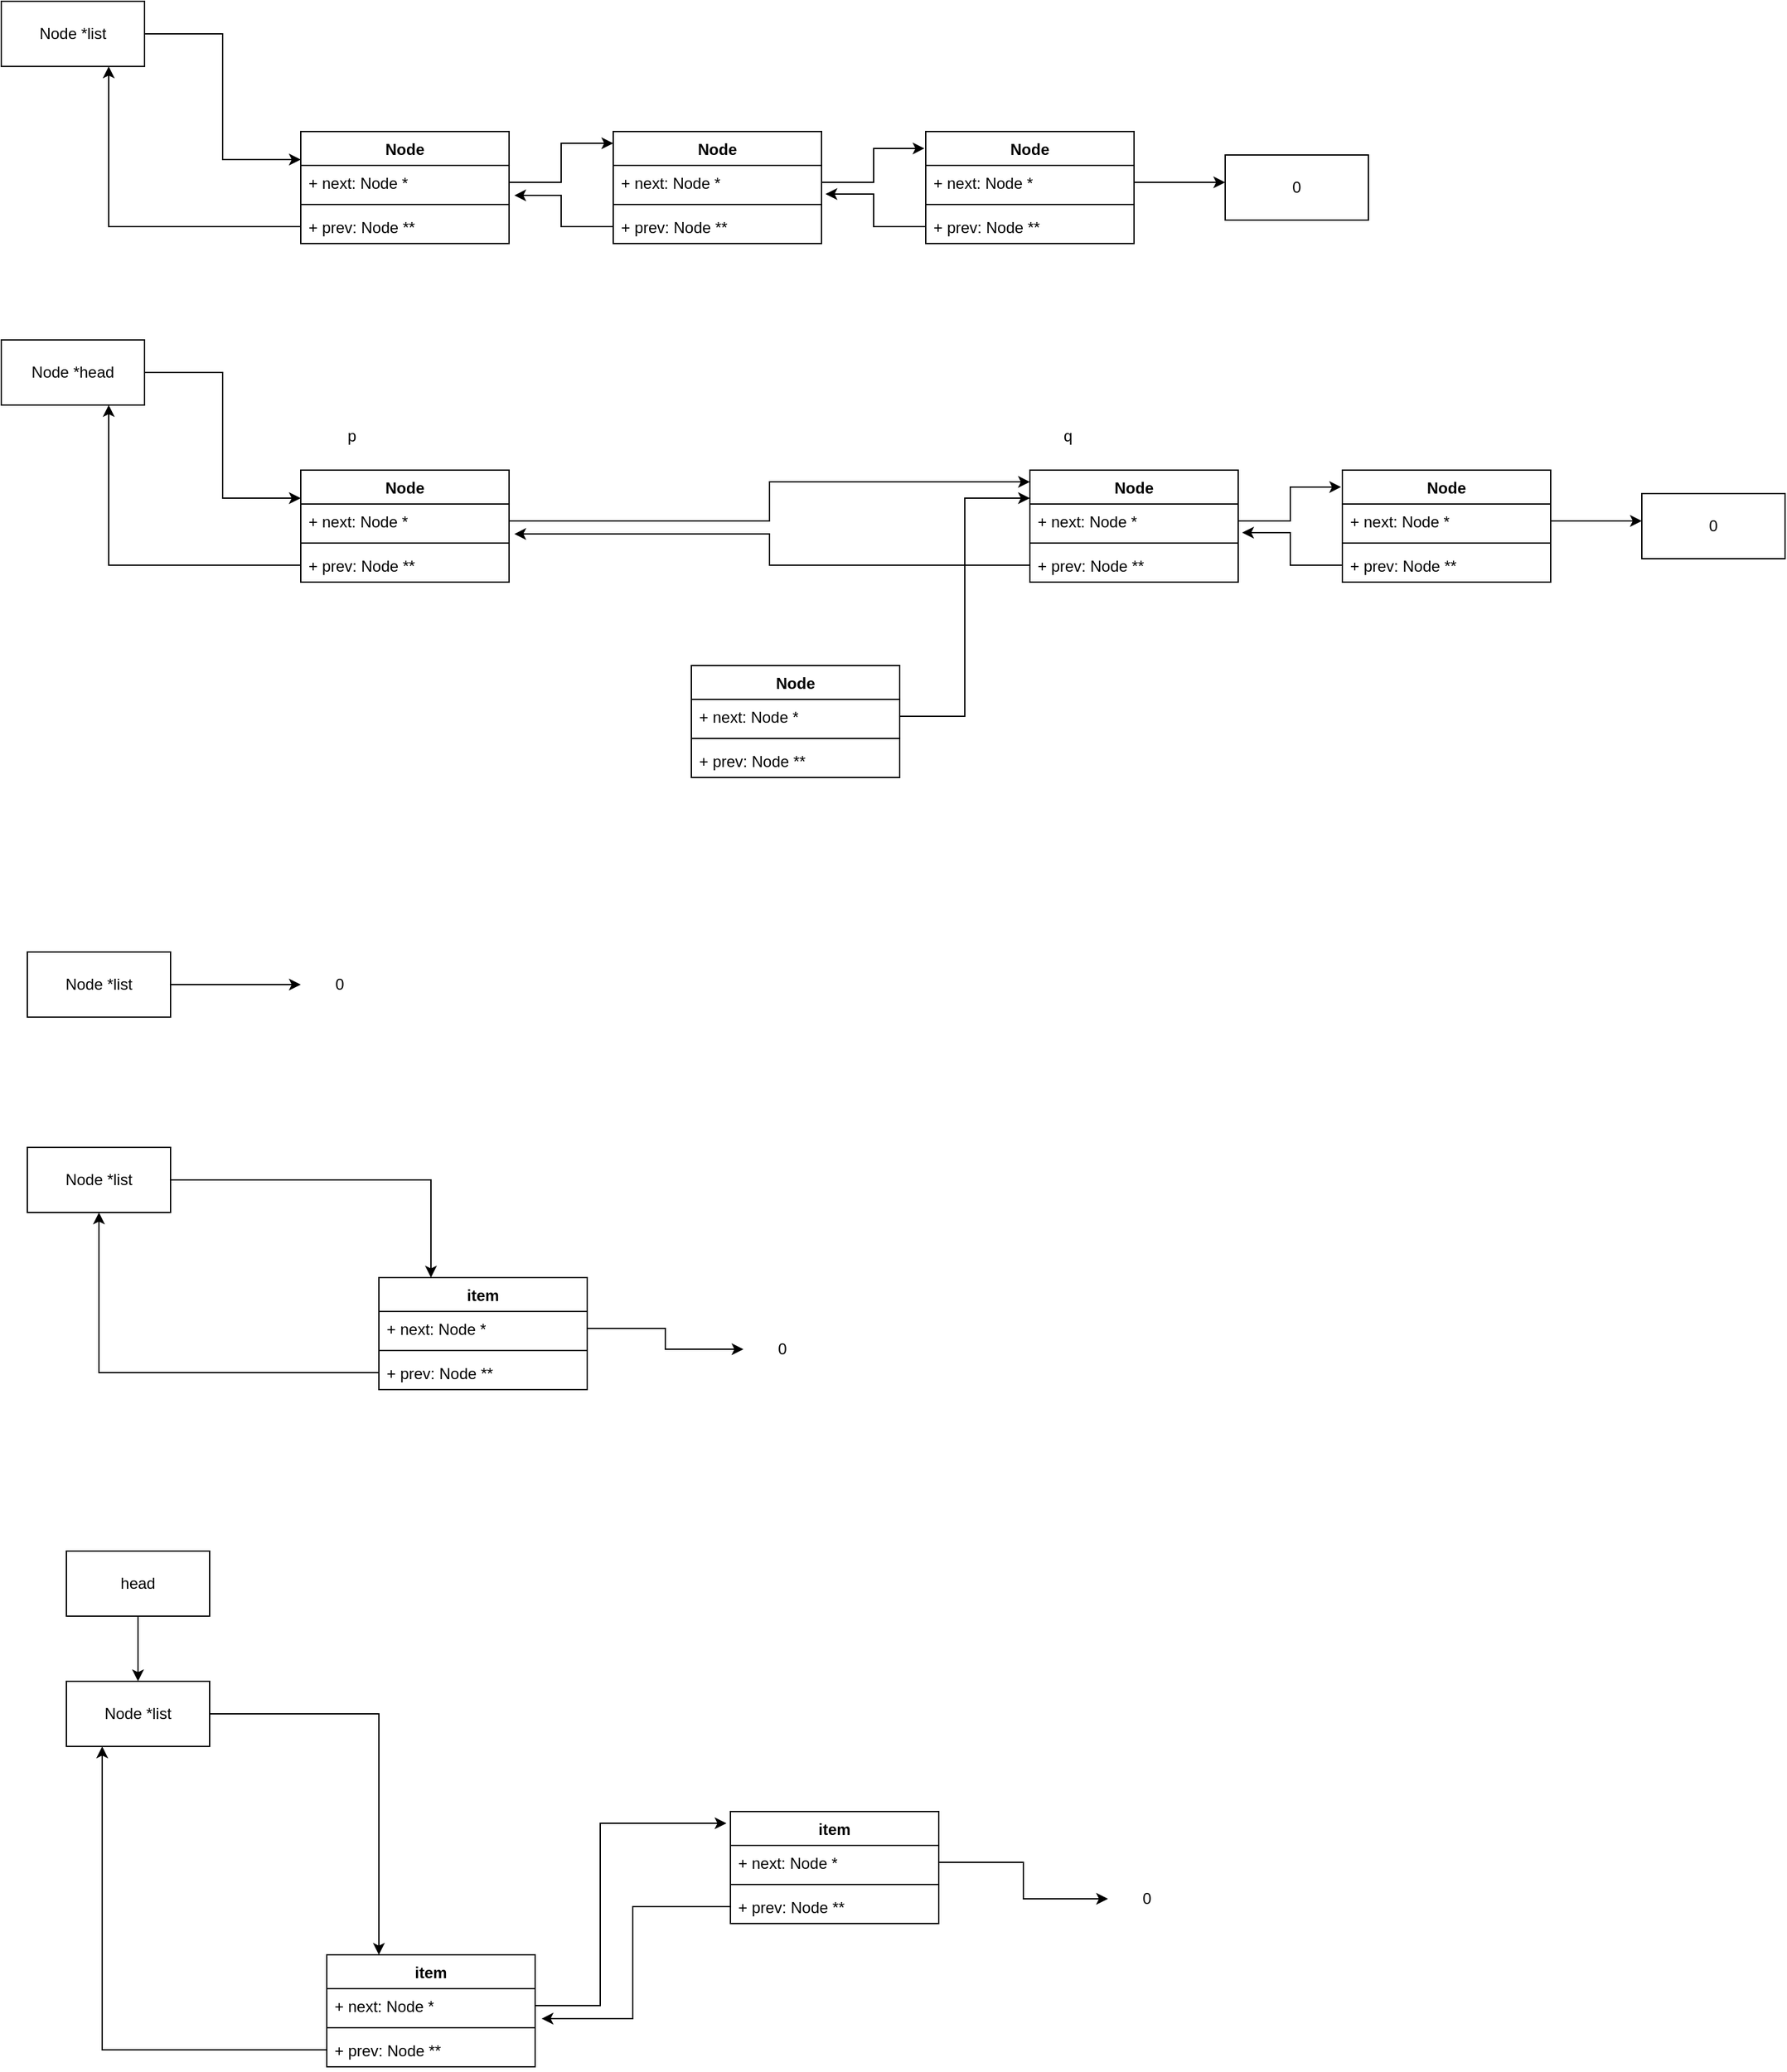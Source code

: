 <mxfile version="16.1.2" type="device" pages="6"><diagram id="DwDsHw1QaXBNmcj5LRVR" name="data_structrue"><mxGraphModel dx="1102" dy="905" grid="1" gridSize="10" guides="1" tooltips="1" connect="1" arrows="1" fold="1" page="1" pageScale="1" pageWidth="827" pageHeight="1169" math="0" shadow="0"><root><mxCell id="0"/><mxCell id="1" parent="0"/><mxCell id="G_TJX76LIlGl8_XoEuS5-1" value="Node" style="swimlane;fontStyle=1;align=center;verticalAlign=top;childLayout=stackLayout;horizontal=1;startSize=26;horizontalStack=0;resizeParent=1;resizeParentMax=0;resizeLast=0;collapsible=1;marginBottom=0;whiteSpace=wrap;html=1;" parent="1" vertex="1"><mxGeometry x="240" y="400" width="160" height="86" as="geometry"/></mxCell><mxCell id="G_TJX76LIlGl8_XoEuS5-2" value="+ next: Node *" style="text;strokeColor=none;fillColor=none;align=left;verticalAlign=top;spacingLeft=4;spacingRight=4;overflow=hidden;rotatable=0;points=[[0,0.5],[1,0.5]];portConstraint=eastwest;whiteSpace=wrap;html=1;" parent="G_TJX76LIlGl8_XoEuS5-1" vertex="1"><mxGeometry y="26" width="160" height="26" as="geometry"/></mxCell><mxCell id="G_TJX76LIlGl8_XoEuS5-3" value="" style="line;strokeWidth=1;fillColor=none;align=left;verticalAlign=middle;spacingTop=-1;spacingLeft=3;spacingRight=3;rotatable=0;labelPosition=right;points=[];portConstraint=eastwest;strokeColor=inherit;" parent="G_TJX76LIlGl8_XoEuS5-1" vertex="1"><mxGeometry y="52" width="160" height="8" as="geometry"/></mxCell><mxCell id="G_TJX76LIlGl8_XoEuS5-4" value="+ prev: Node **" style="text;strokeColor=none;fillColor=none;align=left;verticalAlign=top;spacingLeft=4;spacingRight=4;overflow=hidden;rotatable=0;points=[[0,0.5],[1,0.5]];portConstraint=eastwest;whiteSpace=wrap;html=1;" parent="G_TJX76LIlGl8_XoEuS5-1" vertex="1"><mxGeometry y="60" width="160" height="26" as="geometry"/></mxCell><mxCell id="G_TJX76LIlGl8_XoEuS5-14" style="edgeStyle=orthogonalEdgeStyle;rounded=0;orthogonalLoop=1;jettySize=auto;html=1;exitX=1;exitY=0.5;exitDx=0;exitDy=0;entryX=0;entryY=0.25;entryDx=0;entryDy=0;" parent="1" source="G_TJX76LIlGl8_XoEuS5-5" target="G_TJX76LIlGl8_XoEuS5-1" edge="1"><mxGeometry relative="1" as="geometry"/></mxCell><mxCell id="G_TJX76LIlGl8_XoEuS5-5" value="Node *list" style="html=1;whiteSpace=wrap;" parent="1" vertex="1"><mxGeometry x="10" y="300" width="110" height="50" as="geometry"/></mxCell><mxCell id="G_TJX76LIlGl8_XoEuS5-6" value="Node" style="swimlane;fontStyle=1;align=center;verticalAlign=top;childLayout=stackLayout;horizontal=1;startSize=26;horizontalStack=0;resizeParent=1;resizeParentMax=0;resizeLast=0;collapsible=1;marginBottom=0;whiteSpace=wrap;html=1;" parent="1" vertex="1"><mxGeometry x="480" y="400" width="160" height="86" as="geometry"/></mxCell><mxCell id="G_TJX76LIlGl8_XoEuS5-7" value="+ next: Node *" style="text;strokeColor=none;fillColor=none;align=left;verticalAlign=top;spacingLeft=4;spacingRight=4;overflow=hidden;rotatable=0;points=[[0,0.5],[1,0.5]];portConstraint=eastwest;whiteSpace=wrap;html=1;" parent="G_TJX76LIlGl8_XoEuS5-6" vertex="1"><mxGeometry y="26" width="160" height="26" as="geometry"/></mxCell><mxCell id="G_TJX76LIlGl8_XoEuS5-8" value="" style="line;strokeWidth=1;fillColor=none;align=left;verticalAlign=middle;spacingTop=-1;spacingLeft=3;spacingRight=3;rotatable=0;labelPosition=right;points=[];portConstraint=eastwest;strokeColor=inherit;" parent="G_TJX76LIlGl8_XoEuS5-6" vertex="1"><mxGeometry y="52" width="160" height="8" as="geometry"/></mxCell><mxCell id="G_TJX76LIlGl8_XoEuS5-9" value="+ prev: Node **" style="text;strokeColor=none;fillColor=none;align=left;verticalAlign=top;spacingLeft=4;spacingRight=4;overflow=hidden;rotatable=0;points=[[0,0.5],[1,0.5]];portConstraint=eastwest;whiteSpace=wrap;html=1;" parent="G_TJX76LIlGl8_XoEuS5-6" vertex="1"><mxGeometry y="60" width="160" height="26" as="geometry"/></mxCell><mxCell id="G_TJX76LIlGl8_XoEuS5-10" value="Node" style="swimlane;fontStyle=1;align=center;verticalAlign=top;childLayout=stackLayout;horizontal=1;startSize=26;horizontalStack=0;resizeParent=1;resizeParentMax=0;resizeLast=0;collapsible=1;marginBottom=0;whiteSpace=wrap;html=1;" parent="1" vertex="1"><mxGeometry x="720" y="400" width="160" height="86" as="geometry"/></mxCell><mxCell id="G_TJX76LIlGl8_XoEuS5-20" style="edgeStyle=orthogonalEdgeStyle;rounded=0;orthogonalLoop=1;jettySize=auto;html=1;exitX=1;exitY=0.5;exitDx=0;exitDy=0;" parent="G_TJX76LIlGl8_XoEuS5-10" source="G_TJX76LIlGl8_XoEuS5-11" edge="1"><mxGeometry relative="1" as="geometry"><mxPoint x="230" y="39" as="targetPoint"/></mxGeometry></mxCell><mxCell id="G_TJX76LIlGl8_XoEuS5-11" value="+ next: Node *" style="text;strokeColor=none;fillColor=none;align=left;verticalAlign=top;spacingLeft=4;spacingRight=4;overflow=hidden;rotatable=0;points=[[0,0.5],[1,0.5]];portConstraint=eastwest;whiteSpace=wrap;html=1;" parent="G_TJX76LIlGl8_XoEuS5-10" vertex="1"><mxGeometry y="26" width="160" height="26" as="geometry"/></mxCell><mxCell id="G_TJX76LIlGl8_XoEuS5-12" value="" style="line;strokeWidth=1;fillColor=none;align=left;verticalAlign=middle;spacingTop=-1;spacingLeft=3;spacingRight=3;rotatable=0;labelPosition=right;points=[];portConstraint=eastwest;strokeColor=inherit;" parent="G_TJX76LIlGl8_XoEuS5-10" vertex="1"><mxGeometry y="52" width="160" height="8" as="geometry"/></mxCell><mxCell id="G_TJX76LIlGl8_XoEuS5-13" value="+ prev: Node **" style="text;strokeColor=none;fillColor=none;align=left;verticalAlign=top;spacingLeft=4;spacingRight=4;overflow=hidden;rotatable=0;points=[[0,0.5],[1,0.5]];portConstraint=eastwest;whiteSpace=wrap;html=1;" parent="G_TJX76LIlGl8_XoEuS5-10" vertex="1"><mxGeometry y="60" width="160" height="26" as="geometry"/></mxCell><mxCell id="G_TJX76LIlGl8_XoEuS5-15" style="edgeStyle=orthogonalEdgeStyle;rounded=0;orthogonalLoop=1;jettySize=auto;html=1;exitX=1;exitY=0.5;exitDx=0;exitDy=0;entryX=0;entryY=0.105;entryDx=0;entryDy=0;entryPerimeter=0;" parent="1" source="G_TJX76LIlGl8_XoEuS5-2" target="G_TJX76LIlGl8_XoEuS5-6" edge="1"><mxGeometry relative="1" as="geometry"/></mxCell><mxCell id="G_TJX76LIlGl8_XoEuS5-16" style="edgeStyle=orthogonalEdgeStyle;rounded=0;orthogonalLoop=1;jettySize=auto;html=1;exitX=1;exitY=0.5;exitDx=0;exitDy=0;entryX=-0.006;entryY=0.151;entryDx=0;entryDy=0;entryPerimeter=0;" parent="1" source="G_TJX76LIlGl8_XoEuS5-7" target="G_TJX76LIlGl8_XoEuS5-10" edge="1"><mxGeometry relative="1" as="geometry"/></mxCell><mxCell id="G_TJX76LIlGl8_XoEuS5-17" style="edgeStyle=orthogonalEdgeStyle;rounded=0;orthogonalLoop=1;jettySize=auto;html=1;exitX=0;exitY=0.5;exitDx=0;exitDy=0;entryX=0.75;entryY=1;entryDx=0;entryDy=0;" parent="1" source="G_TJX76LIlGl8_XoEuS5-4" target="G_TJX76LIlGl8_XoEuS5-5" edge="1"><mxGeometry relative="1" as="geometry"/></mxCell><mxCell id="G_TJX76LIlGl8_XoEuS5-18" style="edgeStyle=orthogonalEdgeStyle;rounded=0;orthogonalLoop=1;jettySize=auto;html=1;exitX=0;exitY=0.5;exitDx=0;exitDy=0;entryX=1.025;entryY=0.885;entryDx=0;entryDy=0;entryPerimeter=0;" parent="1" source="G_TJX76LIlGl8_XoEuS5-9" target="G_TJX76LIlGl8_XoEuS5-2" edge="1"><mxGeometry relative="1" as="geometry"/></mxCell><mxCell id="G_TJX76LIlGl8_XoEuS5-19" style="edgeStyle=orthogonalEdgeStyle;rounded=0;orthogonalLoop=1;jettySize=auto;html=1;exitX=0;exitY=0.5;exitDx=0;exitDy=0;entryX=1.019;entryY=0.846;entryDx=0;entryDy=0;entryPerimeter=0;" parent="1" source="G_TJX76LIlGl8_XoEuS5-13" target="G_TJX76LIlGl8_XoEuS5-7" edge="1"><mxGeometry relative="1" as="geometry"/></mxCell><mxCell id="G_TJX76LIlGl8_XoEuS5-21" value="0" style="html=1;whiteSpace=wrap;" parent="1" vertex="1"><mxGeometry x="950" y="418" width="110" height="50" as="geometry"/></mxCell><mxCell id="G_TJX76LIlGl8_XoEuS5-22" value="Node" style="swimlane;fontStyle=1;align=center;verticalAlign=top;childLayout=stackLayout;horizontal=1;startSize=26;horizontalStack=0;resizeParent=1;resizeParentMax=0;resizeLast=0;collapsible=1;marginBottom=0;whiteSpace=wrap;html=1;" parent="1" vertex="1"><mxGeometry x="240" y="660" width="160" height="86" as="geometry"/></mxCell><mxCell id="G_TJX76LIlGl8_XoEuS5-23" value="+ next: Node *" style="text;strokeColor=none;fillColor=none;align=left;verticalAlign=top;spacingLeft=4;spacingRight=4;overflow=hidden;rotatable=0;points=[[0,0.5],[1,0.5]];portConstraint=eastwest;whiteSpace=wrap;html=1;" parent="G_TJX76LIlGl8_XoEuS5-22" vertex="1"><mxGeometry y="26" width="160" height="26" as="geometry"/></mxCell><mxCell id="G_TJX76LIlGl8_XoEuS5-24" value="" style="line;strokeWidth=1;fillColor=none;align=left;verticalAlign=middle;spacingTop=-1;spacingLeft=3;spacingRight=3;rotatable=0;labelPosition=right;points=[];portConstraint=eastwest;strokeColor=inherit;" parent="G_TJX76LIlGl8_XoEuS5-22" vertex="1"><mxGeometry y="52" width="160" height="8" as="geometry"/></mxCell><mxCell id="G_TJX76LIlGl8_XoEuS5-25" value="+ prev: Node **" style="text;strokeColor=none;fillColor=none;align=left;verticalAlign=top;spacingLeft=4;spacingRight=4;overflow=hidden;rotatable=0;points=[[0,0.5],[1,0.5]];portConstraint=eastwest;whiteSpace=wrap;html=1;" parent="G_TJX76LIlGl8_XoEuS5-22" vertex="1"><mxGeometry y="60" width="160" height="26" as="geometry"/></mxCell><mxCell id="G_TJX76LIlGl8_XoEuS5-26" style="edgeStyle=orthogonalEdgeStyle;rounded=0;orthogonalLoop=1;jettySize=auto;html=1;exitX=1;exitY=0.5;exitDx=0;exitDy=0;entryX=0;entryY=0.25;entryDx=0;entryDy=0;" parent="1" source="G_TJX76LIlGl8_XoEuS5-27" target="G_TJX76LIlGl8_XoEuS5-22" edge="1"><mxGeometry relative="1" as="geometry"/></mxCell><mxCell id="G_TJX76LIlGl8_XoEuS5-27" value="Node *head" style="html=1;whiteSpace=wrap;" parent="1" vertex="1"><mxGeometry x="10" y="560" width="110" height="50" as="geometry"/></mxCell><mxCell id="G_TJX76LIlGl8_XoEuS5-28" value="Node" style="swimlane;fontStyle=1;align=center;verticalAlign=top;childLayout=stackLayout;horizontal=1;startSize=26;horizontalStack=0;resizeParent=1;resizeParentMax=0;resizeLast=0;collapsible=1;marginBottom=0;whiteSpace=wrap;html=1;" parent="1" vertex="1"><mxGeometry x="800" y="660" width="160" height="86" as="geometry"/></mxCell><mxCell id="G_TJX76LIlGl8_XoEuS5-29" value="+ next: Node *" style="text;strokeColor=none;fillColor=none;align=left;verticalAlign=top;spacingLeft=4;spacingRight=4;overflow=hidden;rotatable=0;points=[[0,0.5],[1,0.5]];portConstraint=eastwest;whiteSpace=wrap;html=1;" parent="G_TJX76LIlGl8_XoEuS5-28" vertex="1"><mxGeometry y="26" width="160" height="26" as="geometry"/></mxCell><mxCell id="G_TJX76LIlGl8_XoEuS5-30" value="" style="line;strokeWidth=1;fillColor=none;align=left;verticalAlign=middle;spacingTop=-1;spacingLeft=3;spacingRight=3;rotatable=0;labelPosition=right;points=[];portConstraint=eastwest;strokeColor=inherit;" parent="G_TJX76LIlGl8_XoEuS5-28" vertex="1"><mxGeometry y="52" width="160" height="8" as="geometry"/></mxCell><mxCell id="G_TJX76LIlGl8_XoEuS5-31" value="+ prev: Node **" style="text;strokeColor=none;fillColor=none;align=left;verticalAlign=top;spacingLeft=4;spacingRight=4;overflow=hidden;rotatable=0;points=[[0,0.5],[1,0.5]];portConstraint=eastwest;whiteSpace=wrap;html=1;" parent="G_TJX76LIlGl8_XoEuS5-28" vertex="1"><mxGeometry y="60" width="160" height="26" as="geometry"/></mxCell><mxCell id="G_TJX76LIlGl8_XoEuS5-32" value="Node" style="swimlane;fontStyle=1;align=center;verticalAlign=top;childLayout=stackLayout;horizontal=1;startSize=26;horizontalStack=0;resizeParent=1;resizeParentMax=0;resizeLast=0;collapsible=1;marginBottom=0;whiteSpace=wrap;html=1;" parent="1" vertex="1"><mxGeometry x="1040" y="660" width="160" height="86" as="geometry"/></mxCell><mxCell id="G_TJX76LIlGl8_XoEuS5-33" style="edgeStyle=orthogonalEdgeStyle;rounded=0;orthogonalLoop=1;jettySize=auto;html=1;exitX=1;exitY=0.5;exitDx=0;exitDy=0;" parent="G_TJX76LIlGl8_XoEuS5-32" source="G_TJX76LIlGl8_XoEuS5-34" edge="1"><mxGeometry relative="1" as="geometry"><mxPoint x="230" y="39" as="targetPoint"/></mxGeometry></mxCell><mxCell id="G_TJX76LIlGl8_XoEuS5-34" value="+ next: Node *" style="text;strokeColor=none;fillColor=none;align=left;verticalAlign=top;spacingLeft=4;spacingRight=4;overflow=hidden;rotatable=0;points=[[0,0.5],[1,0.5]];portConstraint=eastwest;whiteSpace=wrap;html=1;" parent="G_TJX76LIlGl8_XoEuS5-32" vertex="1"><mxGeometry y="26" width="160" height="26" as="geometry"/></mxCell><mxCell id="G_TJX76LIlGl8_XoEuS5-35" value="" style="line;strokeWidth=1;fillColor=none;align=left;verticalAlign=middle;spacingTop=-1;spacingLeft=3;spacingRight=3;rotatable=0;labelPosition=right;points=[];portConstraint=eastwest;strokeColor=inherit;" parent="G_TJX76LIlGl8_XoEuS5-32" vertex="1"><mxGeometry y="52" width="160" height="8" as="geometry"/></mxCell><mxCell id="G_TJX76LIlGl8_XoEuS5-36" value="+ prev: Node **" style="text;strokeColor=none;fillColor=none;align=left;verticalAlign=top;spacingLeft=4;spacingRight=4;overflow=hidden;rotatable=0;points=[[0,0.5],[1,0.5]];portConstraint=eastwest;whiteSpace=wrap;html=1;" parent="G_TJX76LIlGl8_XoEuS5-32" vertex="1"><mxGeometry y="60" width="160" height="26" as="geometry"/></mxCell><mxCell id="G_TJX76LIlGl8_XoEuS5-37" style="edgeStyle=orthogonalEdgeStyle;rounded=0;orthogonalLoop=1;jettySize=auto;html=1;exitX=1;exitY=0.5;exitDx=0;exitDy=0;entryX=0;entryY=0.105;entryDx=0;entryDy=0;entryPerimeter=0;" parent="1" source="G_TJX76LIlGl8_XoEuS5-23" target="G_TJX76LIlGl8_XoEuS5-28" edge="1"><mxGeometry relative="1" as="geometry"/></mxCell><mxCell id="G_TJX76LIlGl8_XoEuS5-38" style="edgeStyle=orthogonalEdgeStyle;rounded=0;orthogonalLoop=1;jettySize=auto;html=1;exitX=1;exitY=0.5;exitDx=0;exitDy=0;entryX=-0.006;entryY=0.151;entryDx=0;entryDy=0;entryPerimeter=0;" parent="1" source="G_TJX76LIlGl8_XoEuS5-29" target="G_TJX76LIlGl8_XoEuS5-32" edge="1"><mxGeometry relative="1" as="geometry"/></mxCell><mxCell id="G_TJX76LIlGl8_XoEuS5-39" style="edgeStyle=orthogonalEdgeStyle;rounded=0;orthogonalLoop=1;jettySize=auto;html=1;exitX=0;exitY=0.5;exitDx=0;exitDy=0;entryX=0.75;entryY=1;entryDx=0;entryDy=0;" parent="1" source="G_TJX76LIlGl8_XoEuS5-25" target="G_TJX76LIlGl8_XoEuS5-27" edge="1"><mxGeometry relative="1" as="geometry"/></mxCell><mxCell id="G_TJX76LIlGl8_XoEuS5-40" style="edgeStyle=orthogonalEdgeStyle;rounded=0;orthogonalLoop=1;jettySize=auto;html=1;exitX=0;exitY=0.5;exitDx=0;exitDy=0;entryX=1.025;entryY=0.885;entryDx=0;entryDy=0;entryPerimeter=0;" parent="1" source="G_TJX76LIlGl8_XoEuS5-31" target="G_TJX76LIlGl8_XoEuS5-23" edge="1"><mxGeometry relative="1" as="geometry"/></mxCell><mxCell id="G_TJX76LIlGl8_XoEuS5-41" style="edgeStyle=orthogonalEdgeStyle;rounded=0;orthogonalLoop=1;jettySize=auto;html=1;exitX=0;exitY=0.5;exitDx=0;exitDy=0;entryX=1.019;entryY=0.846;entryDx=0;entryDy=0;entryPerimeter=0;" parent="1" source="G_TJX76LIlGl8_XoEuS5-36" target="G_TJX76LIlGl8_XoEuS5-29" edge="1"><mxGeometry relative="1" as="geometry"/></mxCell><mxCell id="G_TJX76LIlGl8_XoEuS5-42" value="0" style="html=1;whiteSpace=wrap;" parent="1" vertex="1"><mxGeometry x="1270" y="678" width="110" height="50" as="geometry"/></mxCell><mxCell id="G_TJX76LIlGl8_XoEuS5-43" value="Node" style="swimlane;fontStyle=1;align=center;verticalAlign=top;childLayout=stackLayout;horizontal=1;startSize=26;horizontalStack=0;resizeParent=1;resizeParentMax=0;resizeLast=0;collapsible=1;marginBottom=0;whiteSpace=wrap;html=1;" parent="1" vertex="1"><mxGeometry x="540" y="810" width="160" height="86" as="geometry"/></mxCell><mxCell id="G_TJX76LIlGl8_XoEuS5-44" value="+ next: Node *" style="text;strokeColor=none;fillColor=none;align=left;verticalAlign=top;spacingLeft=4;spacingRight=4;overflow=hidden;rotatable=0;points=[[0,0.5],[1,0.5]];portConstraint=eastwest;whiteSpace=wrap;html=1;" parent="G_TJX76LIlGl8_XoEuS5-43" vertex="1"><mxGeometry y="26" width="160" height="26" as="geometry"/></mxCell><mxCell id="G_TJX76LIlGl8_XoEuS5-45" value="" style="line;strokeWidth=1;fillColor=none;align=left;verticalAlign=middle;spacingTop=-1;spacingLeft=3;spacingRight=3;rotatable=0;labelPosition=right;points=[];portConstraint=eastwest;strokeColor=inherit;" parent="G_TJX76LIlGl8_XoEuS5-43" vertex="1"><mxGeometry y="52" width="160" height="8" as="geometry"/></mxCell><mxCell id="G_TJX76LIlGl8_XoEuS5-46" value="+ prev: Node **" style="text;strokeColor=none;fillColor=none;align=left;verticalAlign=top;spacingLeft=4;spacingRight=4;overflow=hidden;rotatable=0;points=[[0,0.5],[1,0.5]];portConstraint=eastwest;whiteSpace=wrap;html=1;" parent="G_TJX76LIlGl8_XoEuS5-43" vertex="1"><mxGeometry y="60" width="160" height="26" as="geometry"/></mxCell><mxCell id="G_TJX76LIlGl8_XoEuS5-47" style="edgeStyle=orthogonalEdgeStyle;rounded=0;orthogonalLoop=1;jettySize=auto;html=1;exitX=1;exitY=0.5;exitDx=0;exitDy=0;entryX=0;entryY=0.25;entryDx=0;entryDy=0;" parent="1" source="G_TJX76LIlGl8_XoEuS5-44" target="G_TJX76LIlGl8_XoEuS5-28" edge="1"><mxGeometry relative="1" as="geometry"/></mxCell><mxCell id="G_TJX76LIlGl8_XoEuS5-48" value="p" style="text;strokeColor=none;fillColor=none;align=left;verticalAlign=top;spacingLeft=4;spacingRight=4;overflow=hidden;rotatable=0;points=[[0,0.5],[1,0.5]];portConstraint=eastwest;whiteSpace=wrap;html=1;" parent="1" vertex="1"><mxGeometry x="270" y="620" width="100" height="26" as="geometry"/></mxCell><mxCell id="G_TJX76LIlGl8_XoEuS5-49" value="q" style="text;strokeColor=none;fillColor=none;align=left;verticalAlign=top;spacingLeft=4;spacingRight=4;overflow=hidden;rotatable=0;points=[[0,0.5],[1,0.5]];portConstraint=eastwest;whiteSpace=wrap;html=1;" parent="1" vertex="1"><mxGeometry x="820" y="620" width="100" height="26" as="geometry"/></mxCell><mxCell id="G_TJX76LIlGl8_XoEuS5-52" style="edgeStyle=orthogonalEdgeStyle;rounded=0;orthogonalLoop=1;jettySize=auto;html=1;exitX=1;exitY=0.5;exitDx=0;exitDy=0;entryX=0.25;entryY=0;entryDx=0;entryDy=0;" parent="1" source="G_TJX76LIlGl8_XoEuS5-50" target="G_TJX76LIlGl8_XoEuS5-53" edge="1"><mxGeometry relative="1" as="geometry"/></mxCell><mxCell id="G_TJX76LIlGl8_XoEuS5-50" value="Node *list" style="html=1;whiteSpace=wrap;" parent="1" vertex="1"><mxGeometry x="30" y="1180" width="110" height="50" as="geometry"/></mxCell><mxCell id="G_TJX76LIlGl8_XoEuS5-51" value="0" style="text;html=1;strokeColor=none;fillColor=none;align=center;verticalAlign=middle;whiteSpace=wrap;rounded=0;" parent="1" vertex="1"><mxGeometry x="580" y="1320" width="60" height="30" as="geometry"/></mxCell><mxCell id="G_TJX76LIlGl8_XoEuS5-53" value="item" style="swimlane;fontStyle=1;align=center;verticalAlign=top;childLayout=stackLayout;horizontal=1;startSize=26;horizontalStack=0;resizeParent=1;resizeParentMax=0;resizeLast=0;collapsible=1;marginBottom=0;whiteSpace=wrap;html=1;" parent="1" vertex="1"><mxGeometry x="300" y="1280" width="160" height="86" as="geometry"/></mxCell><mxCell id="G_TJX76LIlGl8_XoEuS5-54" value="+ next: Node *" style="text;strokeColor=none;fillColor=none;align=left;verticalAlign=top;spacingLeft=4;spacingRight=4;overflow=hidden;rotatable=0;points=[[0,0.5],[1,0.5]];portConstraint=eastwest;whiteSpace=wrap;html=1;" parent="G_TJX76LIlGl8_XoEuS5-53" vertex="1"><mxGeometry y="26" width="160" height="26" as="geometry"/></mxCell><mxCell id="G_TJX76LIlGl8_XoEuS5-55" value="" style="line;strokeWidth=1;fillColor=none;align=left;verticalAlign=middle;spacingTop=-1;spacingLeft=3;spacingRight=3;rotatable=0;labelPosition=right;points=[];portConstraint=eastwest;strokeColor=inherit;" parent="G_TJX76LIlGl8_XoEuS5-53" vertex="1"><mxGeometry y="52" width="160" height="8" as="geometry"/></mxCell><mxCell id="G_TJX76LIlGl8_XoEuS5-56" value="+ prev: Node **" style="text;strokeColor=none;fillColor=none;align=left;verticalAlign=top;spacingLeft=4;spacingRight=4;overflow=hidden;rotatable=0;points=[[0,0.5],[1,0.5]];portConstraint=eastwest;whiteSpace=wrap;html=1;" parent="G_TJX76LIlGl8_XoEuS5-53" vertex="1"><mxGeometry y="60" width="160" height="26" as="geometry"/></mxCell><mxCell id="G_TJX76LIlGl8_XoEuS5-57" style="edgeStyle=orthogonalEdgeStyle;rounded=0;orthogonalLoop=1;jettySize=auto;html=1;exitX=0;exitY=0.5;exitDx=0;exitDy=0;entryX=0.5;entryY=1;entryDx=0;entryDy=0;" parent="1" source="G_TJX76LIlGl8_XoEuS5-56" target="G_TJX76LIlGl8_XoEuS5-50" edge="1"><mxGeometry relative="1" as="geometry"/></mxCell><mxCell id="G_TJX76LIlGl8_XoEuS5-58" style="edgeStyle=orthogonalEdgeStyle;rounded=0;orthogonalLoop=1;jettySize=auto;html=1;exitX=1;exitY=0.5;exitDx=0;exitDy=0;entryX=0;entryY=0.5;entryDx=0;entryDy=0;" parent="1" source="G_TJX76LIlGl8_XoEuS5-54" target="G_TJX76LIlGl8_XoEuS5-51" edge="1"><mxGeometry relative="1" as="geometry"/></mxCell><mxCell id="G_TJX76LIlGl8_XoEuS5-68" style="edgeStyle=orthogonalEdgeStyle;rounded=0;orthogonalLoop=1;jettySize=auto;html=1;exitX=1;exitY=0.5;exitDx=0;exitDy=0;entryX=0.25;entryY=0;entryDx=0;entryDy=0;" parent="1" source="G_TJX76LIlGl8_XoEuS5-69" target="G_TJX76LIlGl8_XoEuS5-77" edge="1"><mxGeometry relative="1" as="geometry"/></mxCell><mxCell id="G_TJX76LIlGl8_XoEuS5-69" value="Node *list" style="html=1;whiteSpace=wrap;" parent="1" vertex="1"><mxGeometry x="60" y="1590" width="110" height="50" as="geometry"/></mxCell><mxCell id="G_TJX76LIlGl8_XoEuS5-70" value="0" style="text;html=1;strokeColor=none;fillColor=none;align=center;verticalAlign=middle;whiteSpace=wrap;rounded=0;" parent="1" vertex="1"><mxGeometry x="860" y="1742" width="60" height="30" as="geometry"/></mxCell><mxCell id="G_TJX76LIlGl8_XoEuS5-71" value="item" style="swimlane;fontStyle=1;align=center;verticalAlign=top;childLayout=stackLayout;horizontal=1;startSize=26;horizontalStack=0;resizeParent=1;resizeParentMax=0;resizeLast=0;collapsible=1;marginBottom=0;whiteSpace=wrap;html=1;" parent="1" vertex="1"><mxGeometry x="570" y="1690" width="160" height="86" as="geometry"/></mxCell><mxCell id="G_TJX76LIlGl8_XoEuS5-72" value="+ next: Node *" style="text;strokeColor=none;fillColor=none;align=left;verticalAlign=top;spacingLeft=4;spacingRight=4;overflow=hidden;rotatable=0;points=[[0,0.5],[1,0.5]];portConstraint=eastwest;whiteSpace=wrap;html=1;" parent="G_TJX76LIlGl8_XoEuS5-71" vertex="1"><mxGeometry y="26" width="160" height="26" as="geometry"/></mxCell><mxCell id="G_TJX76LIlGl8_XoEuS5-73" value="" style="line;strokeWidth=1;fillColor=none;align=left;verticalAlign=middle;spacingTop=-1;spacingLeft=3;spacingRight=3;rotatable=0;labelPosition=right;points=[];portConstraint=eastwest;strokeColor=inherit;" parent="G_TJX76LIlGl8_XoEuS5-71" vertex="1"><mxGeometry y="52" width="160" height="8" as="geometry"/></mxCell><mxCell id="G_TJX76LIlGl8_XoEuS5-74" value="+ prev: Node **" style="text;strokeColor=none;fillColor=none;align=left;verticalAlign=top;spacingLeft=4;spacingRight=4;overflow=hidden;rotatable=0;points=[[0,0.5],[1,0.5]];portConstraint=eastwest;whiteSpace=wrap;html=1;" parent="G_TJX76LIlGl8_XoEuS5-71" vertex="1"><mxGeometry y="60" width="160" height="26" as="geometry"/></mxCell><mxCell id="G_TJX76LIlGl8_XoEuS5-75" style="edgeStyle=orthogonalEdgeStyle;rounded=0;orthogonalLoop=1;jettySize=auto;html=1;exitX=0;exitY=0.5;exitDx=0;exitDy=0;entryX=1.031;entryY=0.885;entryDx=0;entryDy=0;entryPerimeter=0;" parent="1" source="G_TJX76LIlGl8_XoEuS5-74" target="G_TJX76LIlGl8_XoEuS5-78" edge="1"><mxGeometry relative="1" as="geometry"/></mxCell><mxCell id="G_TJX76LIlGl8_XoEuS5-76" style="edgeStyle=orthogonalEdgeStyle;rounded=0;orthogonalLoop=1;jettySize=auto;html=1;exitX=1;exitY=0.5;exitDx=0;exitDy=0;entryX=0;entryY=0.5;entryDx=0;entryDy=0;" parent="1" source="G_TJX76LIlGl8_XoEuS5-72" target="G_TJX76LIlGl8_XoEuS5-70" edge="1"><mxGeometry relative="1" as="geometry"/></mxCell><mxCell id="G_TJX76LIlGl8_XoEuS5-77" value="item" style="swimlane;fontStyle=1;align=center;verticalAlign=top;childLayout=stackLayout;horizontal=1;startSize=26;horizontalStack=0;resizeParent=1;resizeParentMax=0;resizeLast=0;collapsible=1;marginBottom=0;whiteSpace=wrap;html=1;" parent="1" vertex="1"><mxGeometry x="260" y="1800" width="160" height="86" as="geometry"/></mxCell><mxCell id="G_TJX76LIlGl8_XoEuS5-78" value="+ next: Node *" style="text;strokeColor=none;fillColor=none;align=left;verticalAlign=top;spacingLeft=4;spacingRight=4;overflow=hidden;rotatable=0;points=[[0,0.5],[1,0.5]];portConstraint=eastwest;whiteSpace=wrap;html=1;" parent="G_TJX76LIlGl8_XoEuS5-77" vertex="1"><mxGeometry y="26" width="160" height="26" as="geometry"/></mxCell><mxCell id="G_TJX76LIlGl8_XoEuS5-79" value="" style="line;strokeWidth=1;fillColor=none;align=left;verticalAlign=middle;spacingTop=-1;spacingLeft=3;spacingRight=3;rotatable=0;labelPosition=right;points=[];portConstraint=eastwest;strokeColor=inherit;" parent="G_TJX76LIlGl8_XoEuS5-77" vertex="1"><mxGeometry y="52" width="160" height="8" as="geometry"/></mxCell><mxCell id="G_TJX76LIlGl8_XoEuS5-80" value="+ prev: Node **" style="text;strokeColor=none;fillColor=none;align=left;verticalAlign=top;spacingLeft=4;spacingRight=4;overflow=hidden;rotatable=0;points=[[0,0.5],[1,0.5]];portConstraint=eastwest;whiteSpace=wrap;html=1;" parent="G_TJX76LIlGl8_XoEuS5-77" vertex="1"><mxGeometry y="60" width="160" height="26" as="geometry"/></mxCell><mxCell id="G_TJX76LIlGl8_XoEuS5-82" style="edgeStyle=orthogonalEdgeStyle;rounded=0;orthogonalLoop=1;jettySize=auto;html=1;exitX=0.5;exitY=1;exitDx=0;exitDy=0;entryX=0.5;entryY=0;entryDx=0;entryDy=0;" parent="1" source="G_TJX76LIlGl8_XoEuS5-81" target="G_TJX76LIlGl8_XoEuS5-69" edge="1"><mxGeometry relative="1" as="geometry"/></mxCell><mxCell id="G_TJX76LIlGl8_XoEuS5-81" value="head" style="html=1;whiteSpace=wrap;" parent="1" vertex="1"><mxGeometry x="60" y="1490" width="110" height="50" as="geometry"/></mxCell><mxCell id="G_TJX76LIlGl8_XoEuS5-83" style="edgeStyle=orthogonalEdgeStyle;rounded=0;orthogonalLoop=1;jettySize=auto;html=1;exitX=0;exitY=0.5;exitDx=0;exitDy=0;entryX=0.25;entryY=1;entryDx=0;entryDy=0;" parent="1" source="G_TJX76LIlGl8_XoEuS5-80" target="G_TJX76LIlGl8_XoEuS5-69" edge="1"><mxGeometry relative="1" as="geometry"/></mxCell><mxCell id="G_TJX76LIlGl8_XoEuS5-84" style="edgeStyle=orthogonalEdgeStyle;rounded=0;orthogonalLoop=1;jettySize=auto;html=1;exitX=1;exitY=0.5;exitDx=0;exitDy=0;entryX=-0.019;entryY=0.105;entryDx=0;entryDy=0;entryPerimeter=0;" parent="1" source="G_TJX76LIlGl8_XoEuS5-78" target="G_TJX76LIlGl8_XoEuS5-71" edge="1"><mxGeometry relative="1" as="geometry"><Array as="points"><mxPoint x="470" y="1839"/><mxPoint x="470" y="1699"/></Array></mxGeometry></mxCell><mxCell id="G_TJX76LIlGl8_XoEuS5-87" style="edgeStyle=orthogonalEdgeStyle;rounded=0;orthogonalLoop=1;jettySize=auto;html=1;exitX=1;exitY=0.5;exitDx=0;exitDy=0;" parent="1" source="G_TJX76LIlGl8_XoEuS5-85" target="G_TJX76LIlGl8_XoEuS5-86" edge="1"><mxGeometry relative="1" as="geometry"/></mxCell><mxCell id="G_TJX76LIlGl8_XoEuS5-85" value="Node *list" style="html=1;whiteSpace=wrap;" parent="1" vertex="1"><mxGeometry x="30" y="1030" width="110" height="50" as="geometry"/></mxCell><mxCell id="G_TJX76LIlGl8_XoEuS5-86" value="0" style="text;html=1;strokeColor=none;fillColor=none;align=center;verticalAlign=middle;whiteSpace=wrap;rounded=0;" parent="1" vertex="1"><mxGeometry x="240" y="1040" width="60" height="30" as="geometry"/></mxCell></root></mxGraphModel></diagram><diagram name="mm" id="hA2I1RpzMH-tsLMeMwUG"><mxGraphModel dx="3491" dy="1508" grid="1" gridSize="10" guides="1" tooltips="1" connect="1" arrows="1" fold="1" page="1" pageScale="1" pageWidth="827" pageHeight="1169" math="0" shadow="0"><root><mxCell id="0"/><mxCell id="1" parent="0"/><mxCell id="CpRoSlnwOitBtUWopRyU-17" value="" style="rounded=0;whiteSpace=wrap;html=1;fontSize=16;fontColor=#3333FF;strokeColor=#3333FF;fillColor=#FFFF99;" parent="1" vertex="1"><mxGeometry x="-1390" y="31" width="640" height="300" as="geometry"/></mxCell><mxCell id="MMveasCImv9eNMSgJ3NN-3" value="&lt;b style=&quot;font-size: 16px;&quot;&gt;&lt;font color=&quot;#ff0000&quot; style=&quot;font-size: 16px;&quot;&gt;grub_mm_region&lt;/font&gt;&lt;/b&gt;" style="swimlane;fontStyle=0;childLayout=stackLayout;horizontal=1;startSize=26;fillColor=none;horizontalStack=0;resizeParent=1;resizeParentMax=0;resizeLast=0;collapsible=1;marginBottom=0;whiteSpace=wrap;html=1;fontSize=16;" parent="1" vertex="1"><mxGeometry x="-410" y="90" width="210" height="182" as="geometry"/></mxCell><mxCell id="MMveasCImv9eNMSgJ3NN-4" value="+&amp;nbsp;first&lt;span style=&quot;font-size: 16px&quot;&gt;:&amp;nbsp;&lt;/span&gt;grub_mm_header *" style="text;strokeColor=none;fillColor=none;align=left;verticalAlign=top;spacingLeft=4;spacingRight=4;overflow=hidden;rotatable=0;points=[[0,0.5],[1,0.5]];portConstraint=eastwest;whiteSpace=wrap;html=1;fontSize=16;" parent="MMveasCImv9eNMSgJ3NN-3" vertex="1"><mxGeometry y="26" width="210" height="26" as="geometry"/></mxCell><mxCell id="MMveasCImv9eNMSgJ3NN-5" value="+ next: grub_mm_region *" style="text;strokeColor=none;fillColor=none;align=left;verticalAlign=top;spacingLeft=4;spacingRight=4;overflow=hidden;rotatable=0;points=[[0,0.5],[1,0.5]];portConstraint=eastwest;whiteSpace=wrap;html=1;fontSize=16;" parent="MMveasCImv9eNMSgJ3NN-3" vertex="1"><mxGeometry y="52" width="210" height="26" as="geometry"/></mxCell><mxCell id="MMveasCImv9eNMSgJ3NN-6" value="+ pre_size: grub_size_t" style="text;strokeColor=none;fillColor=none;align=left;verticalAlign=top;spacingLeft=4;spacingRight=4;overflow=hidden;rotatable=0;points=[[0,0.5],[1,0.5]];portConstraint=eastwest;whiteSpace=wrap;html=1;fontSize=16;" parent="MMveasCImv9eNMSgJ3NN-3" vertex="1"><mxGeometry y="78" width="210" height="26" as="geometry"/></mxCell><mxCell id="MMveasCImv9eNMSgJ3NN-7" value="+ post_size: grub_size_t" style="text;strokeColor=none;fillColor=none;align=left;verticalAlign=top;spacingLeft=4;spacingRight=4;overflow=hidden;rotatable=0;points=[[0,0.5],[1,0.5]];portConstraint=eastwest;whiteSpace=wrap;html=1;fontSize=16;" parent="MMveasCImv9eNMSgJ3NN-3" vertex="1"><mxGeometry y="104" width="210" height="26" as="geometry"/></mxCell><mxCell id="MMveasCImv9eNMSgJ3NN-8" value="+ size: grub_size_t" style="text;strokeColor=none;fillColor=none;align=left;verticalAlign=top;spacingLeft=4;spacingRight=4;overflow=hidden;rotatable=0;points=[[0,0.5],[1,0.5]];portConstraint=eastwest;whiteSpace=wrap;html=1;fontSize=16;" parent="MMveasCImv9eNMSgJ3NN-3" vertex="1"><mxGeometry y="130" width="210" height="26" as="geometry"/></mxCell><mxCell id="MMveasCImv9eNMSgJ3NN-9" value="+ padding: char[12]" style="text;strokeColor=none;fillColor=none;align=left;verticalAlign=top;spacingLeft=4;spacingRight=4;overflow=hidden;rotatable=0;points=[[0,0.5],[1,0.5]];portConstraint=eastwest;whiteSpace=wrap;html=1;fontSize=16;" parent="MMveasCImv9eNMSgJ3NN-3" vertex="1"><mxGeometry y="156" width="210" height="26" as="geometry"/></mxCell><mxCell id="MMveasCImv9eNMSgJ3NN-11" value="&lt;b style=&quot;font-size: 16px&quot;&gt;&lt;font style=&quot;font-size: 16px&quot; color=&quot;#00c400&quot;&gt;grub_mm_header&lt;/font&gt;&lt;/b&gt;" style="swimlane;fontStyle=0;childLayout=stackLayout;horizontal=1;startSize=26;fillColor=none;horizontalStack=0;resizeParent=1;resizeParentMax=0;resizeLast=0;collapsible=1;marginBottom=0;whiteSpace=wrap;html=1;fontSize=16;" parent="1" vertex="1"><mxGeometry x="-400" y="390" width="200" height="130" as="geometry"/></mxCell><mxCell id="MMveasCImv9eNMSgJ3NN-12" value="+&amp;nbsp;next&lt;span style=&quot;background-color: initial; font-size: 16px;&quot;&gt;:&amp;nbsp;&lt;/span&gt;grub_mm_header *" style="text;strokeColor=none;fillColor=none;align=left;verticalAlign=top;spacingLeft=4;spacingRight=4;overflow=hidden;rotatable=0;points=[[0,0.5],[1,0.5]];portConstraint=eastwest;whiteSpace=wrap;html=1;fontSize=16;" parent="MMveasCImv9eNMSgJ3NN-11" vertex="1"><mxGeometry y="26" width="200" height="26" as="geometry"/></mxCell><mxCell id="MMveasCImv9eNMSgJ3NN-16" value="+ size: grub_size_t" style="text;strokeColor=none;fillColor=none;align=left;verticalAlign=top;spacingLeft=4;spacingRight=4;overflow=hidden;rotatable=0;points=[[0,0.5],[1,0.5]];portConstraint=eastwest;whiteSpace=wrap;html=1;fontSize=16;" parent="MMveasCImv9eNMSgJ3NN-11" vertex="1"><mxGeometry y="52" width="200" height="26" as="geometry"/></mxCell><mxCell id="MMveasCImv9eNMSgJ3NN-13" value="+ magic: grub_size_t" style="text;strokeColor=none;fillColor=none;align=left;verticalAlign=top;spacingLeft=4;spacingRight=4;overflow=hidden;rotatable=0;points=[[0,0.5],[1,0.5]];portConstraint=eastwest;whiteSpace=wrap;html=1;fontSize=16;" parent="MMveasCImv9eNMSgJ3NN-11" vertex="1"><mxGeometry y="78" width="200" height="26" as="geometry"/></mxCell><mxCell id="MMveasCImv9eNMSgJ3NN-17" value="+ padding: char[4]" style="text;strokeColor=none;fillColor=none;align=left;verticalAlign=top;spacingLeft=4;spacingRight=4;overflow=hidden;rotatable=0;points=[[0,0.5],[1,0.5]];portConstraint=eastwest;whiteSpace=wrap;html=1;fontSize=16;" parent="MMveasCImv9eNMSgJ3NN-11" vertex="1"><mxGeometry y="104" width="200" height="26" as="geometry"/></mxCell><mxCell id="CpRoSlnwOitBtUWopRyU-1" style="edgeStyle=orthogonalEdgeStyle;rounded=0;orthogonalLoop=1;jettySize=auto;html=1;exitX=0.5;exitY=1;exitDx=0;exitDy=0;entryX=0.5;entryY=0;entryDx=0;entryDy=0;fontSize=16;fontColor=#FF0000;endArrow=classic;endFill=1;endSize=6;strokeColor=#000000;strokeWidth=1;" parent="1" source="MMveasCImv9eNMSgJ3NN-18" target="MMveasCImv9eNMSgJ3NN-3" edge="1"><mxGeometry relative="1" as="geometry"/></mxCell><mxCell id="MMveasCImv9eNMSgJ3NN-18" value="&lt;font style=&quot;font-size: 16px&quot; color=&quot;#3333ff&quot;&gt;&lt;b&gt;grub_mm_region_t grub_mm_base&lt;/b&gt;&lt;/font&gt;" style="rounded=0;whiteSpace=wrap;html=1;fillColor=#fff2cc;strokeColor=#d6b656;fontSize=16;" parent="1" vertex="1"><mxGeometry x="-410" y="13" width="170" height="41" as="geometry"/></mxCell><mxCell id="MMveasCImv9eNMSgJ3NN-20" value="&lt;b style=&quot;font-size: 16px;&quot;&gt;&lt;font color=&quot;#ff0000&quot; style=&quot;font-size: 16px;&quot;&gt;grub_mm_region&lt;/font&gt;&lt;/b&gt;" style="swimlane;fontStyle=0;childLayout=stackLayout;horizontal=1;startSize=26;fillColor=none;horizontalStack=0;resizeParent=1;resizeParentMax=0;resizeLast=0;collapsible=1;marginBottom=0;whiteSpace=wrap;html=1;fontSize=16;" parent="1" vertex="1"><mxGeometry x="-130" y="90" width="200" height="182" as="geometry"/></mxCell><mxCell id="MMveasCImv9eNMSgJ3NN-21" value="+&amp;nbsp;first&lt;span style=&quot;background-color: initial; font-size: 16px;&quot;&gt;:&amp;nbsp;&lt;/span&gt;grub_mm_header *" style="text;strokeColor=none;fillColor=none;align=left;verticalAlign=top;spacingLeft=4;spacingRight=4;overflow=hidden;rotatable=0;points=[[0,0.5],[1,0.5]];portConstraint=eastwest;whiteSpace=wrap;html=1;fontSize=16;" parent="MMveasCImv9eNMSgJ3NN-20" vertex="1"><mxGeometry y="26" width="200" height="26" as="geometry"/></mxCell><mxCell id="MMveasCImv9eNMSgJ3NN-22" value="+ next: grub_mm_region *" style="text;strokeColor=none;fillColor=none;align=left;verticalAlign=top;spacingLeft=4;spacingRight=4;overflow=hidden;rotatable=0;points=[[0,0.5],[1,0.5]];portConstraint=eastwest;whiteSpace=wrap;html=1;fontSize=16;" parent="MMveasCImv9eNMSgJ3NN-20" vertex="1"><mxGeometry y="52" width="200" height="26" as="geometry"/></mxCell><mxCell id="MMveasCImv9eNMSgJ3NN-23" value="+ pre_size: grub_size_t" style="text;strokeColor=none;fillColor=none;align=left;verticalAlign=top;spacingLeft=4;spacingRight=4;overflow=hidden;rotatable=0;points=[[0,0.5],[1,0.5]];portConstraint=eastwest;whiteSpace=wrap;html=1;fontSize=16;" parent="MMveasCImv9eNMSgJ3NN-20" vertex="1"><mxGeometry y="78" width="200" height="26" as="geometry"/></mxCell><mxCell id="MMveasCImv9eNMSgJ3NN-24" value="+ post_size: grub_size_t" style="text;strokeColor=none;fillColor=none;align=left;verticalAlign=top;spacingLeft=4;spacingRight=4;overflow=hidden;rotatable=0;points=[[0,0.5],[1,0.5]];portConstraint=eastwest;whiteSpace=wrap;html=1;fontSize=16;" parent="MMveasCImv9eNMSgJ3NN-20" vertex="1"><mxGeometry y="104" width="200" height="26" as="geometry"/></mxCell><mxCell id="MMveasCImv9eNMSgJ3NN-25" value="+ size: grub_size_t" style="text;strokeColor=none;fillColor=none;align=left;verticalAlign=top;spacingLeft=4;spacingRight=4;overflow=hidden;rotatable=0;points=[[0,0.5],[1,0.5]];portConstraint=eastwest;whiteSpace=wrap;html=1;fontSize=16;" parent="MMveasCImv9eNMSgJ3NN-20" vertex="1"><mxGeometry y="130" width="200" height="26" as="geometry"/></mxCell><mxCell id="MMveasCImv9eNMSgJ3NN-26" value="+ padding: char[12]" style="text;strokeColor=none;fillColor=none;align=left;verticalAlign=top;spacingLeft=4;spacingRight=4;overflow=hidden;rotatable=0;points=[[0,0.5],[1,0.5]];portConstraint=eastwest;whiteSpace=wrap;html=1;fontSize=16;" parent="MMveasCImv9eNMSgJ3NN-20" vertex="1"><mxGeometry y="156" width="200" height="26" as="geometry"/></mxCell><mxCell id="MMveasCImv9eNMSgJ3NN-27" style="edgeStyle=orthogonalEdgeStyle;rounded=0;orthogonalLoop=1;jettySize=auto;html=1;exitX=1;exitY=0.5;exitDx=0;exitDy=0;entryX=0;entryY=0.055;entryDx=0;entryDy=0;entryPerimeter=0;fontSize=16;" parent="1" source="MMveasCImv9eNMSgJ3NN-5" target="MMveasCImv9eNMSgJ3NN-20" edge="1"><mxGeometry relative="1" as="geometry"/></mxCell><mxCell id="MMveasCImv9eNMSgJ3NN-28" value="&lt;b style=&quot;font-size: 16px;&quot;&gt;&lt;font color=&quot;#ff0000&quot; style=&quot;font-size: 16px;&quot;&gt;grub_mm_region&lt;/font&gt;&lt;/b&gt;" style="swimlane;fontStyle=0;childLayout=stackLayout;horizontal=1;startSize=26;fillColor=none;horizontalStack=0;resizeParent=1;resizeParentMax=0;resizeLast=0;collapsible=1;marginBottom=0;whiteSpace=wrap;html=1;fontSize=16;" parent="1" vertex="1"><mxGeometry x="110" y="90" width="200" height="182" as="geometry"/></mxCell><mxCell id="MMveasCImv9eNMSgJ3NN-29" value="+&amp;nbsp;first&lt;span style=&quot;background-color: initial; font-size: 16px;&quot;&gt;:&amp;nbsp;&lt;/span&gt;grub_mm_header *" style="text;strokeColor=none;fillColor=none;align=left;verticalAlign=top;spacingLeft=4;spacingRight=4;overflow=hidden;rotatable=0;points=[[0,0.5],[1,0.5]];portConstraint=eastwest;whiteSpace=wrap;html=1;fontSize=16;" parent="MMveasCImv9eNMSgJ3NN-28" vertex="1"><mxGeometry y="26" width="200" height="26" as="geometry"/></mxCell><mxCell id="MMveasCImv9eNMSgJ3NN-30" value="+ next: grub_mm_region *" style="text;strokeColor=none;fillColor=none;align=left;verticalAlign=top;spacingLeft=4;spacingRight=4;overflow=hidden;rotatable=0;points=[[0,0.5],[1,0.5]];portConstraint=eastwest;whiteSpace=wrap;html=1;fontSize=16;" parent="MMveasCImv9eNMSgJ3NN-28" vertex="1"><mxGeometry y="52" width="200" height="26" as="geometry"/></mxCell><mxCell id="MMveasCImv9eNMSgJ3NN-31" value="+ pre_size: grub_size_t" style="text;strokeColor=none;fillColor=none;align=left;verticalAlign=top;spacingLeft=4;spacingRight=4;overflow=hidden;rotatable=0;points=[[0,0.5],[1,0.5]];portConstraint=eastwest;whiteSpace=wrap;html=1;fontSize=16;" parent="MMveasCImv9eNMSgJ3NN-28" vertex="1"><mxGeometry y="78" width="200" height="26" as="geometry"/></mxCell><mxCell id="MMveasCImv9eNMSgJ3NN-32" value="+ post_size: grub_size_t" style="text;strokeColor=none;fillColor=none;align=left;verticalAlign=top;spacingLeft=4;spacingRight=4;overflow=hidden;rotatable=0;points=[[0,0.5],[1,0.5]];portConstraint=eastwest;whiteSpace=wrap;html=1;fontSize=16;" parent="MMveasCImv9eNMSgJ3NN-28" vertex="1"><mxGeometry y="104" width="200" height="26" as="geometry"/></mxCell><mxCell id="MMveasCImv9eNMSgJ3NN-33" value="+ size: grub_size_t" style="text;strokeColor=none;fillColor=none;align=left;verticalAlign=top;spacingLeft=4;spacingRight=4;overflow=hidden;rotatable=0;points=[[0,0.5],[1,0.5]];portConstraint=eastwest;whiteSpace=wrap;html=1;fontSize=16;" parent="MMveasCImv9eNMSgJ3NN-28" vertex="1"><mxGeometry y="130" width="200" height="26" as="geometry"/></mxCell><mxCell id="MMveasCImv9eNMSgJ3NN-34" value="+ padding: char[12]" style="text;strokeColor=none;fillColor=none;align=left;verticalAlign=top;spacingLeft=4;spacingRight=4;overflow=hidden;rotatable=0;points=[[0,0.5],[1,0.5]];portConstraint=eastwest;whiteSpace=wrap;html=1;fontSize=16;" parent="MMveasCImv9eNMSgJ3NN-28" vertex="1"><mxGeometry y="156" width="200" height="26" as="geometry"/></mxCell><mxCell id="MMveasCImv9eNMSgJ3NN-35" style="edgeStyle=orthogonalEdgeStyle;rounded=0;orthogonalLoop=1;jettySize=auto;html=1;exitX=1;exitY=0.5;exitDx=0;exitDy=0;entryX=-0.008;entryY=0.053;entryDx=0;entryDy=0;entryPerimeter=0;fontSize=16;" parent="1" source="MMveasCImv9eNMSgJ3NN-22" target="MMveasCImv9eNMSgJ3NN-28" edge="1"><mxGeometry relative="1" as="geometry"/></mxCell><mxCell id="MMveasCImv9eNMSgJ3NN-36" style="edgeStyle=orthogonalEdgeStyle;rounded=0;orthogonalLoop=1;jettySize=auto;html=1;exitX=1;exitY=0.5;exitDx=0;exitDy=0;fontSize=16;" parent="1" source="MMveasCImv9eNMSgJ3NN-30" edge="1"><mxGeometry relative="1" as="geometry"><mxPoint x="330.0" y="155.083" as="targetPoint"/></mxGeometry></mxCell><mxCell id="MMveasCImv9eNMSgJ3NN-38" style="edgeStyle=orthogonalEdgeStyle;rounded=0;orthogonalLoop=1;jettySize=auto;html=1;exitX=0;exitY=0.5;exitDx=0;exitDy=0;entryX=-0.005;entryY=0.094;entryDx=0;entryDy=0;entryPerimeter=0;fontSize=16;" parent="1" source="MMveasCImv9eNMSgJ3NN-4" target="MMveasCImv9eNMSgJ3NN-11" edge="1"><mxGeometry relative="1" as="geometry"><Array as="points"><mxPoint x="-420" y="129"/><mxPoint x="-420" y="402"/></Array></mxGeometry></mxCell><mxCell id="MMveasCImv9eNMSgJ3NN-39" value="&lt;b style=&quot;font-size: 16px&quot;&gt;&lt;font style=&quot;font-size: 16px&quot; color=&quot;#00c400&quot;&gt;grub_mm_header&lt;/font&gt;&lt;/b&gt;" style="swimlane;fontStyle=0;childLayout=stackLayout;horizontal=1;startSize=26;fillColor=none;horizontalStack=0;resizeParent=1;resizeParentMax=0;resizeLast=0;collapsible=1;marginBottom=0;whiteSpace=wrap;html=1;fontSize=16;" parent="1" vertex="1"><mxGeometry x="-130" y="390" width="200" height="130" as="geometry"/></mxCell><mxCell id="MMveasCImv9eNMSgJ3NN-40" value="+&amp;nbsp;next&lt;span style=&quot;background-color: initial; font-size: 16px;&quot;&gt;:&amp;nbsp;&lt;/span&gt;grub_mm_header *" style="text;strokeColor=none;fillColor=none;align=left;verticalAlign=top;spacingLeft=4;spacingRight=4;overflow=hidden;rotatable=0;points=[[0,0.5],[1,0.5]];portConstraint=eastwest;whiteSpace=wrap;html=1;fontSize=16;" parent="MMveasCImv9eNMSgJ3NN-39" vertex="1"><mxGeometry y="26" width="200" height="26" as="geometry"/></mxCell><mxCell id="MMveasCImv9eNMSgJ3NN-41" value="+ size: grub_size_t" style="text;strokeColor=none;fillColor=none;align=left;verticalAlign=top;spacingLeft=4;spacingRight=4;overflow=hidden;rotatable=0;points=[[0,0.5],[1,0.5]];portConstraint=eastwest;whiteSpace=wrap;html=1;fontSize=16;" parent="MMveasCImv9eNMSgJ3NN-39" vertex="1"><mxGeometry y="52" width="200" height="26" as="geometry"/></mxCell><mxCell id="MMveasCImv9eNMSgJ3NN-42" value="+ magic: grub_size_t" style="text;strokeColor=none;fillColor=none;align=left;verticalAlign=top;spacingLeft=4;spacingRight=4;overflow=hidden;rotatable=0;points=[[0,0.5],[1,0.5]];portConstraint=eastwest;whiteSpace=wrap;html=1;fontSize=16;" parent="MMveasCImv9eNMSgJ3NN-39" vertex="1"><mxGeometry y="78" width="200" height="26" as="geometry"/></mxCell><mxCell id="MMveasCImv9eNMSgJ3NN-43" value="+ padding: char[4]" style="text;strokeColor=none;fillColor=none;align=left;verticalAlign=top;spacingLeft=4;spacingRight=4;overflow=hidden;rotatable=0;points=[[0,0.5],[1,0.5]];portConstraint=eastwest;whiteSpace=wrap;html=1;fontSize=16;" parent="MMveasCImv9eNMSgJ3NN-39" vertex="1"><mxGeometry y="104" width="200" height="26" as="geometry"/></mxCell><mxCell id="CpRoSlnwOitBtUWopRyU-20" style="edgeStyle=orthogonalEdgeStyle;rounded=0;orthogonalLoop=1;jettySize=auto;html=1;exitX=1;exitY=0.5;exitDx=0;exitDy=0;entryX=0.5;entryY=0;entryDx=0;entryDy=0;fontSize=16;fontColor=#FF0000;endArrow=classic;endFill=1;endSize=6;strokeColor=#000000;strokeWidth=1;" parent="MMveasCImv9eNMSgJ3NN-39" source="MMveasCImv9eNMSgJ3NN-40" target="MMveasCImv9eNMSgJ3NN-39" edge="1"><mxGeometry relative="1" as="geometry"><Array as="points"><mxPoint x="220" y="39"/><mxPoint x="220" y="-30"/><mxPoint x="100" y="-30"/></Array></mxGeometry></mxCell><mxCell id="2o78BdLKanst7IrxHjfC-1" value="NULL" style="html=1;fontSize=16;" parent="1" vertex="1"><mxGeometry x="330" y="140" width="70" height="30" as="geometry"/></mxCell><mxCell id="ih75v-vwqcV7yyoag9dG-1" value="grub_machine_mmap_entry" style="swimlane;fontStyle=0;childLayout=stackLayout;horizontal=1;startSize=26;fillColor=#FFFFFF;horizontalStack=0;resizeParent=1;resizeParentMax=0;resizeLast=0;collapsible=1;marginBottom=0;fontColor=#3333FF;fontSize=16;" parent="1" vertex="1"><mxGeometry x="-1360" y="41" width="250" height="130" as="geometry"/></mxCell><mxCell id="ih75v-vwqcV7yyoag9dG-2" value="+ size: grub_uint32_t" style="text;strokeColor=none;fillColor=#FFFFFF;align=left;verticalAlign=top;spacingLeft=4;spacingRight=4;overflow=hidden;rotatable=0;points=[[0,0.5],[1,0.5]];portConstraint=eastwest;fontColor=#000000;fontSize=16;" parent="ih75v-vwqcV7yyoag9dG-1" vertex="1"><mxGeometry y="26" width="250" height="26" as="geometry"/></mxCell><mxCell id="ih75v-vwqcV7yyoag9dG-3" value="+ addr: grub_uint64_t" style="text;strokeColor=none;fillColor=#FFFFFF;align=left;verticalAlign=top;spacingLeft=4;spacingRight=4;overflow=hidden;rotatable=0;points=[[0,0.5],[1,0.5]];portConstraint=eastwest;fontColor=#000000;fontSize=16;" parent="ih75v-vwqcV7yyoag9dG-1" vertex="1"><mxGeometry y="52" width="250" height="26" as="geometry"/></mxCell><mxCell id="ih75v-vwqcV7yyoag9dG-4" value="+ len: grub_uint64_t" style="text;strokeColor=none;fillColor=#FFFFFF;align=left;verticalAlign=top;spacingLeft=4;spacingRight=4;overflow=hidden;rotatable=0;points=[[0,0.5],[1,0.5]];portConstraint=eastwest;fontColor=#000000;fontSize=16;" parent="ih75v-vwqcV7yyoag9dG-1" vertex="1"><mxGeometry y="78" width="250" height="26" as="geometry"/></mxCell><mxCell id="ih75v-vwqcV7yyoag9dG-5" value="+ type: grub_uint32_t" style="text;strokeColor=none;fillColor=#FFFFFF;align=left;verticalAlign=top;spacingLeft=4;spacingRight=4;overflow=hidden;rotatable=0;points=[[0,0.5],[1,0.5]];portConstraint=eastwest;fontColor=#000000;fontSize=16;" parent="ih75v-vwqcV7yyoag9dG-1" vertex="1"><mxGeometry y="104" width="250" height="26" as="geometry"/></mxCell><mxCell id="ih75v-vwqcV7yyoag9dG-6" value="mem_region" style="swimlane;fontStyle=0;childLayout=stackLayout;horizontal=1;startSize=26;fillColor=#FFFFFF;horizontalStack=0;resizeParent=1;resizeParentMax=0;resizeLast=0;collapsible=1;marginBottom=0;fontColor=#000000;fontSize=16;perimeterSpacing=6;" parent="1" vertex="1"><mxGeometry x="-1360" y="241" width="170" height="78" as="geometry"/></mxCell><mxCell id="ih75v-vwqcV7yyoag9dG-7" value="+ addr: grub_addr_t" style="text;strokeColor=none;fillColor=#FFFFFF;align=left;verticalAlign=top;spacingLeft=4;spacingRight=4;overflow=hidden;rotatable=0;points=[[0,0.5],[1,0.5]];portConstraint=eastwest;fontColor=#000000;fontSize=16;" parent="ih75v-vwqcV7yyoag9dG-6" vertex="1"><mxGeometry y="26" width="170" height="26" as="geometry"/></mxCell><mxCell id="ih75v-vwqcV7yyoag9dG-8" value="+ size: grub_size_t" style="text;strokeColor=none;fillColor=#FFFFFF;align=left;verticalAlign=top;spacingLeft=4;spacingRight=4;overflow=hidden;rotatable=0;points=[[0,0.5],[1,0.5]];portConstraint=eastwest;fontColor=#000000;fontSize=16;" parent="ih75v-vwqcV7yyoag9dG-6" vertex="1"><mxGeometry y="52" width="170" height="26" as="geometry"/></mxCell><mxCell id="ih75v-vwqcV7yyoag9dG-11" style="edgeStyle=orthogonalEdgeStyle;rounded=0;orthogonalLoop=1;jettySize=auto;html=1;exitX=0;exitY=0.5;exitDx=0;exitDy=0;entryX=0.976;entryY=0.187;entryDx=0;entryDy=0;entryPerimeter=0;fontColor=#000000;fontSize=16;endSize=24;endArrow=diamondThin;endFill=0;" parent="1" source="ih75v-vwqcV7yyoag9dG-10" target="ih75v-vwqcV7yyoag9dG-6" edge="1"><mxGeometry relative="1" as="geometry"/></mxCell><mxCell id="ih75v-vwqcV7yyoag9dG-10" value="&lt;font color=&quot;#3333ff&quot;&gt;mem_regions&lt;br style=&quot;font-size: 16px&quot;&gt;mem_region[32]&lt;/font&gt;" style="html=1;fontColor=#000000;fontSize=16;" parent="1" vertex="1"><mxGeometry x="-1090" y="251" width="270" height="50" as="geometry"/></mxCell><mxCell id="CpRoSlnwOitBtUWopRyU-2" style="edgeStyle=orthogonalEdgeStyle;rounded=0;orthogonalLoop=1;jettySize=auto;html=1;exitX=0;exitY=0.5;exitDx=0;exitDy=0;entryX=0;entryY=0.097;entryDx=0;entryDy=0;entryPerimeter=0;fontSize=16;fontColor=#3333FF;endArrow=classic;endFill=1;endSize=6;strokeColor=#000000;strokeWidth=1;" parent="1" source="MMveasCImv9eNMSgJ3NN-21" target="MMveasCImv9eNMSgJ3NN-39" edge="1"><mxGeometry relative="1" as="geometry"/></mxCell><mxCell id="CpRoSlnwOitBtUWopRyU-3" value="&lt;b style=&quot;font-size: 16px&quot;&gt;&lt;font style=&quot;font-size: 16px&quot; color=&quot;#00c400&quot;&gt;grub_mm_header&lt;/font&gt;&lt;/b&gt;" style="swimlane;fontStyle=0;childLayout=stackLayout;horizontal=1;startSize=26;fillColor=none;horizontalStack=0;resizeParent=1;resizeParentMax=0;resizeLast=0;collapsible=1;marginBottom=0;whiteSpace=wrap;html=1;fontSize=16;" parent="1" vertex="1"><mxGeometry x="-400" y="590" width="200" height="130" as="geometry"/></mxCell><mxCell id="CpRoSlnwOitBtUWopRyU-4" value="+&amp;nbsp;next&lt;span style=&quot;background-color: initial; font-size: 16px;&quot;&gt;:&amp;nbsp;&lt;/span&gt;grub_mm_header *" style="text;strokeColor=none;fillColor=none;align=left;verticalAlign=top;spacingLeft=4;spacingRight=4;overflow=hidden;rotatable=0;points=[[0,0.5],[1,0.5]];portConstraint=eastwest;whiteSpace=wrap;html=1;fontSize=16;" parent="CpRoSlnwOitBtUWopRyU-3" vertex="1"><mxGeometry y="26" width="200" height="26" as="geometry"/></mxCell><mxCell id="CpRoSlnwOitBtUWopRyU-5" value="+ size: grub_size_t" style="text;strokeColor=none;fillColor=none;align=left;verticalAlign=top;spacingLeft=4;spacingRight=4;overflow=hidden;rotatable=0;points=[[0,0.5],[1,0.5]];portConstraint=eastwest;whiteSpace=wrap;html=1;fontSize=16;" parent="CpRoSlnwOitBtUWopRyU-3" vertex="1"><mxGeometry y="52" width="200" height="26" as="geometry"/></mxCell><mxCell id="CpRoSlnwOitBtUWopRyU-6" value="+ magic: grub_size_t" style="text;strokeColor=none;fillColor=none;align=left;verticalAlign=top;spacingLeft=4;spacingRight=4;overflow=hidden;rotatable=0;points=[[0,0.5],[1,0.5]];portConstraint=eastwest;whiteSpace=wrap;html=1;fontSize=16;" parent="CpRoSlnwOitBtUWopRyU-3" vertex="1"><mxGeometry y="78" width="200" height="26" as="geometry"/></mxCell><mxCell id="CpRoSlnwOitBtUWopRyU-7" value="+ padding: char[4]" style="text;strokeColor=none;fillColor=none;align=left;verticalAlign=top;spacingLeft=4;spacingRight=4;overflow=hidden;rotatable=0;points=[[0,0.5],[1,0.5]];portConstraint=eastwest;whiteSpace=wrap;html=1;fontSize=16;" parent="CpRoSlnwOitBtUWopRyU-3" vertex="1"><mxGeometry y="104" width="200" height="26" as="geometry"/></mxCell><mxCell id="CpRoSlnwOitBtUWopRyU-8" style="edgeStyle=orthogonalEdgeStyle;rounded=0;orthogonalLoop=1;jettySize=auto;html=1;exitX=0;exitY=0.5;exitDx=0;exitDy=0;entryX=-0.002;entryY=0.123;entryDx=0;entryDy=0;entryPerimeter=0;fontSize=16;fontColor=#3333FF;endArrow=classic;endFill=1;endSize=6;strokeColor=#000000;strokeWidth=1;" parent="1" source="MMveasCImv9eNMSgJ3NN-12" target="CpRoSlnwOitBtUWopRyU-3" edge="1"><mxGeometry relative="1" as="geometry"/></mxCell><mxCell id="CpRoSlnwOitBtUWopRyU-9" value="&lt;b style=&quot;font-size: 16px&quot;&gt;&lt;font style=&quot;font-size: 16px&quot; color=&quot;#00c400&quot;&gt;grub_mm_header&lt;/font&gt;&lt;/b&gt;" style="swimlane;fontStyle=0;childLayout=stackLayout;horizontal=1;startSize=26;fillColor=none;horizontalStack=0;resizeParent=1;resizeParentMax=0;resizeLast=0;collapsible=1;marginBottom=0;whiteSpace=wrap;html=1;fontSize=16;" parent="1" vertex="1"><mxGeometry x="-400" y="800" width="200" height="130" as="geometry"/></mxCell><mxCell id="CpRoSlnwOitBtUWopRyU-10" value="+&amp;nbsp;next&lt;span style=&quot;background-color: initial; font-size: 16px;&quot;&gt;:&amp;nbsp;&lt;/span&gt;grub_mm_header *" style="text;strokeColor=none;fillColor=none;align=left;verticalAlign=top;spacingLeft=4;spacingRight=4;overflow=hidden;rotatable=0;points=[[0,0.5],[1,0.5]];portConstraint=eastwest;whiteSpace=wrap;html=1;fontSize=16;" parent="CpRoSlnwOitBtUWopRyU-9" vertex="1"><mxGeometry y="26" width="200" height="26" as="geometry"/></mxCell><mxCell id="CpRoSlnwOitBtUWopRyU-11" value="+ size: grub_size_t" style="text;strokeColor=none;fillColor=none;align=left;verticalAlign=top;spacingLeft=4;spacingRight=4;overflow=hidden;rotatable=0;points=[[0,0.5],[1,0.5]];portConstraint=eastwest;whiteSpace=wrap;html=1;fontSize=16;" parent="CpRoSlnwOitBtUWopRyU-9" vertex="1"><mxGeometry y="52" width="200" height="26" as="geometry"/></mxCell><mxCell id="CpRoSlnwOitBtUWopRyU-12" value="+ magic: grub_size_t" style="text;strokeColor=none;fillColor=none;align=left;verticalAlign=top;spacingLeft=4;spacingRight=4;overflow=hidden;rotatable=0;points=[[0,0.5],[1,0.5]];portConstraint=eastwest;whiteSpace=wrap;html=1;fontSize=16;" parent="CpRoSlnwOitBtUWopRyU-9" vertex="1"><mxGeometry y="78" width="200" height="26" as="geometry"/></mxCell><mxCell id="CpRoSlnwOitBtUWopRyU-13" value="+ padding: char[4]" style="text;strokeColor=none;fillColor=none;align=left;verticalAlign=top;spacingLeft=4;spacingRight=4;overflow=hidden;rotatable=0;points=[[0,0.5],[1,0.5]];portConstraint=eastwest;whiteSpace=wrap;html=1;fontSize=16;" parent="CpRoSlnwOitBtUWopRyU-9" vertex="1"><mxGeometry y="104" width="200" height="26" as="geometry"/></mxCell><mxCell id="CpRoSlnwOitBtUWopRyU-14" style="edgeStyle=orthogonalEdgeStyle;rounded=0;orthogonalLoop=1;jettySize=auto;html=1;exitX=0;exitY=0.5;exitDx=0;exitDy=0;entryX=-0.002;entryY=0.1;entryDx=0;entryDy=0;entryPerimeter=0;fontSize=16;fontColor=#3333FF;endArrow=classic;endFill=1;endSize=6;strokeColor=#000000;strokeWidth=1;" parent="1" source="CpRoSlnwOitBtUWopRyU-4" target="CpRoSlnwOitBtUWopRyU-9" edge="1"><mxGeometry relative="1" as="geometry"/></mxCell><mxCell id="CpRoSlnwOitBtUWopRyU-18" value="&lt;font color=&quot;#ff0000&quot;&gt;start:&amp;nbsp; &amp;nbsp; &amp;nbsp; &amp;nbsp; &amp;nbsp; &amp;nbsp; &amp;nbsp; modend&lt;br&gt;end:&amp;nbsp; &amp;nbsp;0xFFFF_FFFF&lt;/font&gt;" style="text;html=1;strokeColor=none;fillColor=none;align=center;verticalAlign=middle;whiteSpace=wrap;rounded=0;fontSize=16;fontColor=#3333FF;" parent="1" vertex="1"><mxGeometry x="-1060" y="51" width="200" height="100" as="geometry"/></mxCell><mxCell id="CpRoSlnwOitBtUWopRyU-19" style="edgeStyle=orthogonalEdgeStyle;rounded=0;orthogonalLoop=1;jettySize=auto;html=1;exitX=1;exitY=0.5;exitDx=0;exitDy=0;entryX=0.997;entryY=0.083;entryDx=0;entryDy=0;entryPerimeter=0;fontSize=16;fontColor=#FF0000;endArrow=classic;endFill=1;endSize=6;strokeColor=#000000;strokeWidth=1;" parent="1" source="CpRoSlnwOitBtUWopRyU-10" target="MMveasCImv9eNMSgJ3NN-11" edge="1"><mxGeometry relative="1" as="geometry"/></mxCell><mxCell id="aprYPee-35TIJK-Em_ok-2" value="" style="endArrow=none;html=1;rounded=0;fontSize=16;fontColor=#FF3399;startSize=12;endSize=12;targetPerimeterSpacing=-1;strokeColor=#000000;" parent="1" edge="1"><mxGeometry width="50" height="50" relative="1" as="geometry"><mxPoint x="-1080" y="640" as="sourcePoint"/><mxPoint x="-1040.0" y="640" as="targetPoint"/></mxGeometry></mxCell><mxCell id="aprYPee-35TIJK-Em_ok-5" value="" style="endArrow=none;html=1;rounded=0;fontSize=16;fontColor=#FF3399;startSize=12;endSize=12;targetPerimeterSpacing=-1;strokeColor=#000000;" parent="1" edge="1"><mxGeometry width="50" height="50" relative="1" as="geometry"><mxPoint x="-1015" y="682.33" as="sourcePoint"/><mxPoint x="-965.0" y="682.33" as="targetPoint"/></mxGeometry></mxCell><mxCell id="aprYPee-35TIJK-Em_ok-9" value="" style="endArrow=none;html=1;rounded=0;fontSize=16;fontColor=#FF3399;startSize=12;endSize=12;targetPerimeterSpacing=-1;strokeColor=#000000;" parent="1" edge="1"><mxGeometry width="50" height="50" relative="1" as="geometry"><mxPoint x="-980" y="738.67" as="sourcePoint"/><mxPoint x="-820.0" y="738.67" as="targetPoint"/></mxGeometry></mxCell><mxCell id="aprYPee-35TIJK-Em_ok-12" value="" style="endArrow=none;html=1;rounded=0;fontSize=16;fontColor=#FF3399;startSize=12;endSize=12;targetPerimeterSpacing=-1;strokeColor=#000000;" parent="1" edge="1"><mxGeometry width="50" height="50" relative="1" as="geometry"><mxPoint x="-910" y="763.5" as="sourcePoint"/><mxPoint x="-840.0" y="763.5" as="targetPoint"/></mxGeometry></mxCell><mxCell id="aprYPee-35TIJK-Em_ok-15" value="" style="endArrow=none;html=1;rounded=0;fontSize=16;fontColor=#FF3399;startSize=12;endSize=12;targetPerimeterSpacing=-1;strokeColor=#000000;" parent="1" edge="1"><mxGeometry width="50" height="50" relative="1" as="geometry"><mxPoint x="-820" y="802.16" as="sourcePoint"/><mxPoint x="-650.0" y="802.16" as="targetPoint"/></mxGeometry></mxCell><mxCell id="aprYPee-35TIJK-Em_ok-18" value="" style="endArrow=none;html=1;rounded=0;fontSize=16;fontColor=#FF3399;startSize=12;endSize=12;targetPerimeterSpacing=-1;strokeColor=#000000;" parent="1" edge="1"><mxGeometry width="50" height="50" relative="1" as="geometry"><mxPoint x="-722.5" y="860" as="sourcePoint"/><mxPoint x="-552.5" y="860" as="targetPoint"/></mxGeometry></mxCell><mxCell id="aprYPee-35TIJK-Em_ok-22" value="1" style="ellipse;whiteSpace=wrap;html=1;aspect=fixed;fontSize=16;fontColor=#000000;strokeColor=#000000;fillColor=#FF0000;" parent="1" vertex="1"><mxGeometry x="-1100" y="627.5" width="25" height="25" as="geometry"/></mxCell><mxCell id="aprYPee-35TIJK-Em_ok-24" value="2" style="ellipse;whiteSpace=wrap;html=1;aspect=fixed;fontSize=16;fontColor=#000000;strokeColor=#000000;fillColor=#FF8000;" parent="1" vertex="1"><mxGeometry x="-1040" y="670" width="25" height="25" as="geometry"/></mxCell><mxCell id="aprYPee-35TIJK-Em_ok-26" value="3" style="ellipse;whiteSpace=wrap;html=1;aspect=fixed;fontSize=16;fontColor=#000000;strokeColor=#000000;fillColor=#FFFF00;" parent="1" vertex="1"><mxGeometry x="-1000" y="726.17" width="25" height="25" as="geometry"/></mxCell><mxCell id="aprYPee-35TIJK-Em_ok-28" value="4" style="ellipse;whiteSpace=wrap;html=1;aspect=fixed;fontSize=16;fontColor=#000000;strokeColor=#000000;fillColor=#80FF00;" parent="1" vertex="1"><mxGeometry x="-930" y="751.17" width="25" height="25" as="geometry"/></mxCell><mxCell id="aprYPee-35TIJK-Em_ok-30" value="5" style="ellipse;whiteSpace=wrap;html=1;aspect=fixed;fontSize=16;fontColor=#000000;strokeColor=#000000;fillColor=#00FFFF;" parent="1" vertex="1"><mxGeometry x="-845" y="790" width="25" height="25" as="geometry"/></mxCell><mxCell id="aprYPee-35TIJK-Em_ok-33" value="6" style="ellipse;whiteSpace=wrap;html=1;aspect=fixed;fontSize=16;fontColor=#000000;strokeColor=#000000;fillColor=#0000FF;" parent="1" vertex="1"><mxGeometry x="-740" y="850" width="25" height="25" as="geometry"/></mxCell><mxCell id="aprYPee-35TIJK-Em_ok-37" value="1" style="whiteSpace=wrap;html=1;aspect=fixed;fontSize=16;fontColor=#000000;strokeColor=#000000;fillColor=#FF0000;" parent="1" vertex="1"><mxGeometry x="-1040" y="628.75" width="22.5" height="22.5" as="geometry"/></mxCell><mxCell id="aprYPee-35TIJK-Em_ok-38" value="2" style="whiteSpace=wrap;html=1;aspect=fixed;fontSize=16;fontColor=#000000;strokeColor=#000000;fillColor=#FF8000;" parent="1" vertex="1"><mxGeometry x="-971.25" y="670" width="22.5" height="22.5" as="geometry"/></mxCell><mxCell id="aprYPee-35TIJK-Em_ok-39" value="3" style="whiteSpace=wrap;html=1;aspect=fixed;fontSize=16;fontColor=#000000;strokeColor=#000000;fillColor=#FFFF00;" parent="1" vertex="1"><mxGeometry x="-820" y="726.17" width="22.5" height="22.5" as="geometry"/></mxCell><mxCell id="aprYPee-35TIJK-Em_ok-40" value="4" style="whiteSpace=wrap;html=1;aspect=fixed;fontSize=16;fontColor=#000000;strokeColor=#000000;fillColor=#80FF00;" parent="1" vertex="1"><mxGeometry x="-842.5" y="751.17" width="22.5" height="22.5" as="geometry"/></mxCell><mxCell id="aprYPee-35TIJK-Em_ok-41" value="5" style="whiteSpace=wrap;html=1;aspect=fixed;fontSize=16;fontColor=#000000;strokeColor=#000000;fillColor=#00FFFF;" parent="1" vertex="1"><mxGeometry x="-650" y="790" width="22.5" height="22.5" as="geometry"/></mxCell><mxCell id="aprYPee-35TIJK-Em_ok-42" value="6" style="whiteSpace=wrap;html=1;aspect=fixed;fontSize=16;fontColor=#000000;strokeColor=#000000;fillColor=#0000FF;" parent="1" vertex="1"><mxGeometry x="-560" y="850" width="22.5" height="22.5" as="geometry"/></mxCell></root></mxGraphModel></diagram><diagram id="q3YnWARAHUg1K4iY7tPl" name="fs"><mxGraphModel dx="3010" dy="868" grid="1" gridSize="10" guides="1" tooltips="1" connect="1" arrows="1" fold="1" page="1" pageScale="1" pageWidth="827" pageHeight="1169" math="0" shadow="0">&#xa;      <root>&#xa;        <mxCell id="0"/>&#xa;        <mxCell id="1" parent="0"/>&#xa;        <mxCell id="Da36qnJACX1iN8YF40UF-80" value="grub_msdos_partition_entry" style="swimlane;fontStyle=0;childLayout=stackLayout;horizontal=1;startSize=26;fillColor=none;horizontalStack=0;resizeParent=1;resizeParentMax=0;resizeLast=0;collapsible=1;marginBottom=0;fontSize=14;fontColor=#CC00CC;" parent="1" vertex="1">&#xa;          <mxGeometry x="1540" y="2030" width="390" height="286" as="geometry"/>&#xa;        </mxCell>&#xa;        <mxCell id="Da36qnJACX1iN8YF40UF-81" value="+ flag: grub_uint8_t :=0x80,active" style="text;strokeColor=none;fillColor=none;align=left;verticalAlign=top;spacingLeft=4;spacingRight=4;overflow=hidden;rotatable=0;points=[[0,0.5],[1,0.5]];portConstraint=eastwest;fontSize=14;fontColor=#CC00CC;" parent="Da36qnJACX1iN8YF40UF-80" vertex="1">&#xa;          <mxGeometry y="26" width="390" height="26" as="geometry"/>&#xa;        </mxCell>&#xa;        <mxCell id="Da36qnJACX1iN8YF40UF-82" value="+ start_head: grub_uint8_t" style="text;strokeColor=none;fillColor=none;align=left;verticalAlign=top;spacingLeft=4;spacingRight=4;overflow=hidden;rotatable=0;points=[[0,0.5],[1,0.5]];portConstraint=eastwest;fontSize=14;fontColor=#000000;" parent="Da36qnJACX1iN8YF40UF-80" vertex="1">&#xa;          <mxGeometry y="52" width="390" height="26" as="geometry"/>&#xa;        </mxCell>&#xa;        <mxCell id="Da36qnJACX1iN8YF40UF-83" value="+ start_sector: grub_uint8_t" style="text;strokeColor=none;fillColor=none;align=left;verticalAlign=top;spacingLeft=4;spacingRight=4;overflow=hidden;rotatable=0;points=[[0,0.5],[1,0.5]];portConstraint=eastwest;fontSize=14;fontColor=#000000;" parent="Da36qnJACX1iN8YF40UF-80" vertex="1">&#xa;          <mxGeometry y="78" width="390" height="26" as="geometry"/>&#xa;        </mxCell>&#xa;        <mxCell id="Da36qnJACX1iN8YF40UF-84" value="+ start_cylinder: grub_uint8_t" style="text;strokeColor=none;fillColor=none;align=left;verticalAlign=top;spacingLeft=4;spacingRight=4;overflow=hidden;rotatable=0;points=[[0,0.5],[1,0.5]];portConstraint=eastwest;fontSize=14;fontColor=#000000;" parent="Da36qnJACX1iN8YF40UF-80" vertex="1">&#xa;          <mxGeometry y="104" width="390" height="26" as="geometry"/>&#xa;        </mxCell>&#xa;        <mxCell id="Da36qnJACX1iN8YF40UF-85" value="+ type: grub_uint8_t" style="text;strokeColor=none;fillColor=none;align=left;verticalAlign=top;spacingLeft=4;spacingRight=4;overflow=hidden;rotatable=0;points=[[0,0.5],[1,0.5]];portConstraint=eastwest;fontSize=14;fontColor=#000000;" parent="Da36qnJACX1iN8YF40UF-80" vertex="1">&#xa;          <mxGeometry y="130" width="390" height="26" as="geometry"/>&#xa;        </mxCell>&#xa;        <mxCell id="Da36qnJACX1iN8YF40UF-86" value="+ end_head: grub_uint8_t" style="text;strokeColor=none;fillColor=none;align=left;verticalAlign=top;spacingLeft=4;spacingRight=4;overflow=hidden;rotatable=0;points=[[0,0.5],[1,0.5]];portConstraint=eastwest;fontSize=14;fontColor=#000000;" parent="Da36qnJACX1iN8YF40UF-80" vertex="1">&#xa;          <mxGeometry y="156" width="390" height="26" as="geometry"/>&#xa;        </mxCell>&#xa;        <mxCell id="Da36qnJACX1iN8YF40UF-87" value="+ end_sector: grub_uint8_t" style="text;strokeColor=none;fillColor=none;align=left;verticalAlign=top;spacingLeft=4;spacingRight=4;overflow=hidden;rotatable=0;points=[[0,0.5],[1,0.5]];portConstraint=eastwest;fontSize=14;fontColor=#000000;" parent="Da36qnJACX1iN8YF40UF-80" vertex="1">&#xa;          <mxGeometry y="182" width="390" height="26" as="geometry"/>&#xa;        </mxCell>&#xa;        <mxCell id="Da36qnJACX1iN8YF40UF-88" value="+ end_cylinder: grub_uint8_t" style="text;strokeColor=none;fillColor=none;align=left;verticalAlign=top;spacingLeft=4;spacingRight=4;overflow=hidden;rotatable=0;points=[[0,0.5],[1,0.5]];portConstraint=eastwest;fontSize=14;fontColor=#000000;" parent="Da36qnJACX1iN8YF40UF-80" vertex="1">&#xa;          <mxGeometry y="208" width="390" height="26" as="geometry"/>&#xa;        </mxCell>&#xa;        <mxCell id="Da36qnJACX1iN8YF40UF-89" value="+ start: grub_uint32_t" style="text;strokeColor=none;fillColor=none;align=left;verticalAlign=top;spacingLeft=4;spacingRight=4;overflow=hidden;rotatable=0;points=[[0,0.5],[1,0.5]];portConstraint=eastwest;fontSize=14;fontColor=#CC00CC;" parent="Da36qnJACX1iN8YF40UF-80" vertex="1">&#xa;          <mxGeometry y="234" width="390" height="26" as="geometry"/>&#xa;        </mxCell>&#xa;        <mxCell id="Da36qnJACX1iN8YF40UF-90" value="+ length: grub_uint32_t" style="text;strokeColor=none;fillColor=none;align=left;verticalAlign=top;spacingLeft=4;spacingRight=4;overflow=hidden;rotatable=0;points=[[0,0.5],[1,0.5]];portConstraint=eastwest;fontSize=14;fontColor=#CC00CC;" parent="Da36qnJACX1iN8YF40UF-80" vertex="1">&#xa;          <mxGeometry y="260" width="390" height="26" as="geometry"/>&#xa;        </mxCell>&#xa;        <mxCell id="Ql4zseRLa6FB1o6pXDBF-5" value="&lt;div style=&quot;background-color: rgb(255 , 255 , 255) ; font-family: &amp;#34;consolas&amp;#34; , &amp;#34;courier new&amp;#34; , monospace ; line-height: 22px&quot;&gt;&lt;font style=&quot;font-size: 18px&quot; color=&quot;#ff0000&quot;&gt;&lt;b&gt;grub_device&lt;/b&gt;&lt;/font&gt;&lt;/div&gt;" style="swimlane;fontStyle=0;childLayout=stackLayout;horizontal=1;startSize=26;fillColor=none;horizontalStack=0;resizeParent=1;resizeParentMax=0;resizeLast=0;collapsible=1;marginBottom=0;whiteSpace=wrap;html=1;" parent="1" vertex="1">&#xa;          <mxGeometry x="180" y="350" width="140" height="78" as="geometry"/>&#xa;        </mxCell>&#xa;        <mxCell id="Ql4zseRLa6FB1o6pXDBF-6" value="&lt;font color=&quot;#ff0080&quot; style=&quot;font-size: 14px;&quot;&gt;+ disk: grub_disk *&lt;/font&gt;" style="text;strokeColor=none;fillColor=none;align=left;verticalAlign=top;spacingLeft=4;spacingRight=4;overflow=hidden;rotatable=0;points=[[0,0.5],[1,0.5]];portConstraint=eastwest;whiteSpace=wrap;html=1;" parent="Ql4zseRLa6FB1o6pXDBF-5" vertex="1">&#xa;          <mxGeometry y="26" width="140" height="26" as="geometry"/>&#xa;        </mxCell>&#xa;        <mxCell id="Ql4zseRLa6FB1o6pXDBF-7" value="+ net: grub_net *" style="text;strokeColor=none;fillColor=none;align=left;verticalAlign=top;spacingLeft=4;spacingRight=4;overflow=hidden;rotatable=0;points=[[0,0.5],[1,0.5]];portConstraint=eastwest;whiteSpace=wrap;html=1;fontSize=14;" parent="Ql4zseRLa6FB1o6pXDBF-5" vertex="1">&#xa;          <mxGeometry y="52" width="140" height="26" as="geometry"/>&#xa;        </mxCell>&#xa;        <mxCell id="Ql4zseRLa6FB1o6pXDBF-9" value="&lt;font style=&quot;font-size: 18px&quot; color=&quot;#ff0000&quot;&gt;&lt;b&gt;grub_disk&lt;/b&gt;&lt;/font&gt;" style="swimlane;fontStyle=0;childLayout=stackLayout;horizontal=1;startSize=26;fillColor=none;horizontalStack=0;resizeParent=1;resizeParentMax=0;resizeLast=0;collapsible=1;marginBottom=0;whiteSpace=wrap;html=1;" parent="1" vertex="1">&#xa;          <mxGeometry x="380" y="350" width="240" height="286" as="geometry"/>&#xa;        </mxCell>&#xa;        <mxCell id="Ql4zseRLa6FB1o6pXDBF-10" value="&lt;font color=&quot;#ff0080&quot; style=&quot;font-size: 14px;&quot;&gt;+ name: const char *&lt;/font&gt;" style="text;strokeColor=none;fillColor=none;align=left;verticalAlign=top;spacingLeft=4;spacingRight=4;overflow=hidden;rotatable=0;points=[[0,0.5],[1,0.5]];portConstraint=eastwest;whiteSpace=wrap;html=1;fontSize=14;" parent="Ql4zseRLa6FB1o6pXDBF-9" vertex="1">&#xa;          <mxGeometry y="26" width="240" height="26" as="geometry"/>&#xa;        </mxCell>&#xa;        <mxCell id="Ql4zseRLa6FB1o6pXDBF-11" value="&lt;font color=&quot;#ff0080&quot; style=&quot;font-size: 14px&quot;&gt;&lt;b&gt;+ dev: grub_disk_dev_t&lt;/b&gt;&lt;/font&gt;" style="text;strokeColor=none;fillColor=none;align=left;verticalAlign=top;spacingLeft=4;spacingRight=4;overflow=hidden;rotatable=0;points=[[0,0.5],[1,0.5]];portConstraint=eastwest;whiteSpace=wrap;html=1;fontSize=14;" parent="Ql4zseRLa6FB1o6pXDBF-9" vertex="1">&#xa;          <mxGeometry y="52" width="240" height="26" as="geometry"/>&#xa;        </mxCell>&#xa;        <mxCell id="Ql4zseRLa6FB1o6pXDBF-12" value="+total_sectors:grub_uint64_t" style="text;strokeColor=none;fillColor=none;align=left;verticalAlign=top;spacingLeft=4;spacingRight=4;overflow=hidden;rotatable=0;points=[[0,0.5],[1,0.5]];portConstraint=eastwest;whiteSpace=wrap;html=1;fontSize=14;" parent="Ql4zseRLa6FB1o6pXDBF-9" vertex="1">&#xa;          <mxGeometry y="78" width="240" height="26" as="geometry"/>&#xa;        </mxCell>&#xa;        <mxCell id="Ql4zseRLa6FB1o6pXDBF-34" value="+log_sector_size:unsigned int :=9" style="text;strokeColor=none;fillColor=none;align=left;verticalAlign=top;spacingLeft=4;spacingRight=4;overflow=hidden;rotatable=0;points=[[0,0.5],[1,0.5]];portConstraint=eastwest;whiteSpace=wrap;html=1;fontSize=14;" parent="Ql4zseRLa6FB1o6pXDBF-9" vertex="1">&#xa;          <mxGeometry y="104" width="240" height="26" as="geometry"/>&#xa;        </mxCell>&#xa;        <mxCell id="Ql4zseRLa6FB1o6pXDBF-35" value="+max_agglomerate:unsigned int" style="text;strokeColor=none;fillColor=none;align=left;verticalAlign=top;spacingLeft=4;spacingRight=4;overflow=hidden;rotatable=0;points=[[0,0.5],[1,0.5]];portConstraint=eastwest;whiteSpace=wrap;html=1;fontSize=14;" parent="Ql4zseRLa6FB1o6pXDBF-9" vertex="1">&#xa;          <mxGeometry y="130" width="240" height="26" as="geometry"/>&#xa;        </mxCell>&#xa;        <mxCell id="Ql4zseRLa6FB1o6pXDBF-36" value="&lt;font style=&quot;font-size: 14px&quot;&gt;+id:unsigned long :=0x80&lt;/font&gt;" style="text;strokeColor=none;fillColor=none;align=left;verticalAlign=top;spacingLeft=4;spacingRight=4;overflow=hidden;rotatable=0;points=[[0,0.5],[1,0.5]];portConstraint=eastwest;whiteSpace=wrap;html=1;fontSize=14;" parent="Ql4zseRLa6FB1o6pXDBF-9" vertex="1">&#xa;          <mxGeometry y="156" width="240" height="26" as="geometry"/>&#xa;        </mxCell>&#xa;        <mxCell id="Ql4zseRLa6FB1o6pXDBF-37" value="&lt;font color=&quot;#ff0080&quot; style=&quot;font-size: 14px;&quot;&gt;&lt;b style=&quot;&quot;&gt;+partition:grub_partition *&lt;/b&gt;&lt;/font&gt;" style="text;strokeColor=none;fillColor=none;align=left;verticalAlign=top;spacingLeft=4;spacingRight=4;overflow=hidden;rotatable=0;points=[[0,0.5],[1,0.5]];portConstraint=eastwest;whiteSpace=wrap;html=1;fontSize=14;" parent="Ql4zseRLa6FB1o6pXDBF-9" vertex="1">&#xa;          <mxGeometry y="182" width="240" height="26" as="geometry"/>&#xa;        </mxCell>&#xa;        <mxCell id="Ql4zseRLa6FB1o6pXDBF-38" value="+read_hook:grub_disk_read_hook_t" style="text;strokeColor=none;fillColor=none;align=left;verticalAlign=top;spacingLeft=4;spacingRight=4;overflow=hidden;rotatable=0;points=[[0,0.5],[1,0.5]];portConstraint=eastwest;whiteSpace=wrap;html=1;fontSize=14;" parent="Ql4zseRLa6FB1o6pXDBF-9" vertex="1">&#xa;          <mxGeometry y="208" width="240" height="26" as="geometry"/>&#xa;        </mxCell>&#xa;        <mxCell id="Ql4zseRLa6FB1o6pXDBF-39" value="+read_hook_data:void *" style="text;strokeColor=none;fillColor=none;align=left;verticalAlign=top;spacingLeft=4;spacingRight=4;overflow=hidden;rotatable=0;points=[[0,0.5],[1,0.5]];portConstraint=eastwest;whiteSpace=wrap;html=1;fontSize=14;" parent="Ql4zseRLa6FB1o6pXDBF-9" vertex="1">&#xa;          <mxGeometry y="234" width="240" height="26" as="geometry"/>&#xa;        </mxCell>&#xa;        <mxCell id="Ql4zseRLa6FB1o6pXDBF-40" value="&lt;font color=&quot;#00c400&quot;&gt;&lt;b&gt;+data:void *&lt;/b&gt;&lt;/font&gt;" style="text;strokeColor=none;fillColor=none;align=left;verticalAlign=top;spacingLeft=4;spacingRight=4;overflow=hidden;rotatable=0;points=[[0,0.5],[1,0.5]];portConstraint=eastwest;whiteSpace=wrap;html=1;fontSize=14;" parent="Ql4zseRLa6FB1o6pXDBF-9" vertex="1">&#xa;          <mxGeometry y="260" width="240" height="26" as="geometry"/>&#xa;        </mxCell>&#xa;        <mxCell id="Ql4zseRLa6FB1o6pXDBF-13" value="&lt;font color=&quot;#cc00cc&quot; style=&quot;font-size: 14px;&quot;&gt;&lt;b style=&quot;font-size: 14px;&quot;&gt;grub_disk_dev（&lt;/b&gt;&lt;b style=&quot;font-size: 14px;&quot;&gt;grub_biosdisk_dev&lt;/b&gt;&lt;b style=&quot;font-size: 14px;&quot;&gt;）&lt;/b&gt;&lt;/font&gt;" style="swimlane;fontStyle=0;childLayout=stackLayout;horizontal=1;startSize=26;fillColor=none;horizontalStack=0;resizeParent=1;resizeParentMax=0;resizeLast=0;collapsible=1;marginBottom=0;whiteSpace=wrap;html=1;fontSize=14;" parent="1" vertex="1">&#xa;          <mxGeometry x="660" y="350" width="550" height="234" as="geometry"/>&#xa;        </mxCell>&#xa;        <mxCell id="Ql4zseRLa6FB1o6pXDBF-14" value="&lt;font color=&quot;#ff0080&quot; style=&quot;font-size: 14px;&quot;&gt;+ name: const char * := &quot;biosdisk&quot;&lt;/font&gt;" style="text;strokeColor=none;fillColor=none;align=left;verticalAlign=top;spacingLeft=4;spacingRight=4;overflow=hidden;rotatable=0;points=[[0,0.5],[1,0.5]];portConstraint=eastwest;whiteSpace=wrap;html=1;fontSize=14;" parent="Ql4zseRLa6FB1o6pXDBF-13" vertex="1">&#xa;          <mxGeometry y="26" width="550" height="26" as="geometry"/>&#xa;        </mxCell>&#xa;        <mxCell id="Ql4zseRLa6FB1o6pXDBF-15" value="+ id: grub_disk_dev_id =&amp;nbsp;GRUB_DISK_DEVICE_BIOSDISK_ID" style="text;strokeColor=none;fillColor=none;align=left;verticalAlign=top;spacingLeft=4;spacingRight=4;overflow=hidden;rotatable=0;points=[[0,0.5],[1,0.5]];portConstraint=eastwest;whiteSpace=wrap;html=1;fontSize=14;" parent="Ql4zseRLa6FB1o6pXDBF-13" vertex="1">&#xa;          <mxGeometry y="52" width="550" height="26" as="geometry"/>&#xa;        </mxCell>&#xa;        <mxCell id="Ql4zseRLa6FB1o6pXDBF-16" value="+ disk_iterate: =&amp;nbsp;grub_biosdisk_iterate" style="text;strokeColor=none;fillColor=none;align=left;verticalAlign=top;spacingLeft=4;spacingRight=4;overflow=hidden;rotatable=0;points=[[0,0.5],[1,0.5]];portConstraint=eastwest;whiteSpace=wrap;html=1;fontSize=14;" parent="Ql4zseRLa6FB1o6pXDBF-13" vertex="1">&#xa;          <mxGeometry y="78" width="550" height="26" as="geometry"/>&#xa;        </mxCell>&#xa;        <mxCell id="Ql4zseRLa6FB1o6pXDBF-17" value="&lt;font color=&quot;#3333ff&quot; style=&quot;font-size: 14px;&quot;&gt;+ disk_open: type :=grub_biosdisk_open&lt;/font&gt;" style="text;strokeColor=none;fillColor=none;align=left;verticalAlign=top;spacingLeft=4;spacingRight=4;overflow=hidden;rotatable=0;points=[[0,0.5],[1,0.5]];portConstraint=eastwest;whiteSpace=wrap;html=1;fontSize=14;" parent="Ql4zseRLa6FB1o6pXDBF-13" vertex="1">&#xa;          <mxGeometry y="104" width="550" height="26" as="geometry"/>&#xa;        </mxCell>&#xa;        <mxCell id="Ql4zseRLa6FB1o6pXDBF-18" value="+ disk_close: =&amp;nbsp;grub_biosdisk_close" style="text;strokeColor=none;fillColor=none;align=left;verticalAlign=top;spacingLeft=4;spacingRight=4;overflow=hidden;rotatable=0;points=[[0,0.5],[1,0.5]];portConstraint=eastwest;whiteSpace=wrap;html=1;fontSize=14;" parent="Ql4zseRLa6FB1o6pXDBF-13" vertex="1">&#xa;          <mxGeometry y="130" width="550" height="26" as="geometry"/>&#xa;        </mxCell>&#xa;        <mxCell id="Ql4zseRLa6FB1o6pXDBF-19" value="+ disk_read: =&amp;nbsp;grub_biosdisk_read" style="text;strokeColor=none;fillColor=none;align=left;verticalAlign=top;spacingLeft=4;spacingRight=4;overflow=hidden;rotatable=0;points=[[0,0.5],[1,0.5]];portConstraint=eastwest;whiteSpace=wrap;html=1;fontSize=14;" parent="Ql4zseRLa6FB1o6pXDBF-13" vertex="1">&#xa;          <mxGeometry y="156" width="550" height="26" as="geometry"/>&#xa;        </mxCell>&#xa;        <mxCell id="Ql4zseRLa6FB1o6pXDBF-20" value="+ disk_write: = grub_biosdisk_write" style="text;strokeColor=none;fillColor=none;align=left;verticalAlign=top;spacingLeft=4;spacingRight=4;overflow=hidden;rotatable=0;points=[[0,0.5],[1,0.5]];portConstraint=eastwest;whiteSpace=wrap;html=1;fontSize=14;" parent="Ql4zseRLa6FB1o6pXDBF-13" vertex="1">&#xa;          <mxGeometry y="182" width="550" height="26" as="geometry"/>&#xa;        </mxCell>&#xa;        <mxCell id="Ql4zseRLa6FB1o6pXDBF-21" value="+ next: grub_disk_dev *" style="text;strokeColor=none;fillColor=none;align=left;verticalAlign=top;spacingLeft=4;spacingRight=4;overflow=hidden;rotatable=0;points=[[0,0.5],[1,0.5]];portConstraint=eastwest;whiteSpace=wrap;html=1;fontSize=14;" parent="Ql4zseRLa6FB1o6pXDBF-13" vertex="1">&#xa;          <mxGeometry y="208" width="550" height="26" as="geometry"/>&#xa;        </mxCell>&#xa;        <mxCell id="Ql4zseRLa6FB1o6pXDBF-22" style="edgeStyle=orthogonalEdgeStyle;rounded=0;orthogonalLoop=1;jettySize=auto;html=1;exitX=1;exitY=0.5;exitDx=0;exitDy=0;entryX=-0.008;entryY=0.042;entryDx=0;entryDy=0;entryPerimeter=0;" parent="1" source="Ql4zseRLa6FB1o6pXDBF-6" target="Ql4zseRLa6FB1o6pXDBF-9" edge="1">&#xa;          <mxGeometry relative="1" as="geometry"/>&#xa;        </mxCell>&#xa;        <mxCell id="Ql4zseRLa6FB1o6pXDBF-23" style="edgeStyle=orthogonalEdgeStyle;rounded=0;orthogonalLoop=1;jettySize=auto;html=1;exitX=1;exitY=0.5;exitDx=0;exitDy=0;entryX=-0.005;entryY=0.033;entryDx=0;entryDy=0;entryPerimeter=0;" parent="1" source="Ql4zseRLa6FB1o6pXDBF-11" target="Ql4zseRLa6FB1o6pXDBF-13" edge="1">&#xa;          <mxGeometry relative="1" as="geometry"/>&#xa;        </mxCell>&#xa;        <mxCell id="Ql4zseRLa6FB1o6pXDBF-24" value="&lt;font color=&quot;#cc00cc&quot; style=&quot;&quot;&gt;&lt;b style=&quot;font-size: 14px;&quot;&gt;grub_disk_dev（&lt;/b&gt;&lt;b&gt;grub_memdisk_dev&lt;/b&gt;&lt;b style=&quot;font-size: 14px;&quot;&gt;）&lt;/b&gt;&lt;/font&gt;" style="swimlane;fontStyle=0;childLayout=stackLayout;horizontal=1;startSize=26;fillColor=none;horizontalStack=0;resizeParent=1;resizeParentMax=0;resizeLast=0;collapsible=1;marginBottom=0;whiteSpace=wrap;html=1;" parent="1" vertex="1">&#xa;          <mxGeometry x="1289" y="350" width="260" height="234" as="geometry"/>&#xa;        </mxCell>&#xa;        <mxCell id="Ql4zseRLa6FB1o6pXDBF-25" value="+ name: const char *" style="text;strokeColor=none;fillColor=none;align=left;verticalAlign=top;spacingLeft=4;spacingRight=4;overflow=hidden;rotatable=0;points=[[0,0.5],[1,0.5]];portConstraint=eastwest;whiteSpace=wrap;html=1;fontSize=14;" parent="Ql4zseRLa6FB1o6pXDBF-24" vertex="1">&#xa;          <mxGeometry y="26" width="260" height="26" as="geometry"/>&#xa;        </mxCell>&#xa;        <mxCell id="Ql4zseRLa6FB1o6pXDBF-26" value="+ id: grub_disk_dev_id" style="text;strokeColor=none;fillColor=none;align=left;verticalAlign=top;spacingLeft=4;spacingRight=4;overflow=hidden;rotatable=0;points=[[0,0.5],[1,0.5]];portConstraint=eastwest;whiteSpace=wrap;html=1;fontSize=14;" parent="Ql4zseRLa6FB1o6pXDBF-24" vertex="1">&#xa;          <mxGeometry y="52" width="260" height="26" as="geometry"/>&#xa;        </mxCell>&#xa;        <mxCell id="Ql4zseRLa6FB1o6pXDBF-27" value="+ disk_iterate: type" style="text;strokeColor=none;fillColor=none;align=left;verticalAlign=top;spacingLeft=4;spacingRight=4;overflow=hidden;rotatable=0;points=[[0,0.5],[1,0.5]];portConstraint=eastwest;whiteSpace=wrap;html=1;fontSize=14;" parent="Ql4zseRLa6FB1o6pXDBF-24" vertex="1">&#xa;          <mxGeometry y="78" width="260" height="26" as="geometry"/>&#xa;        </mxCell>&#xa;        <mxCell id="Ql4zseRLa6FB1o6pXDBF-28" value="&lt;font color=&quot;#3333ff&quot; style=&quot;font-size: 14px;&quot;&gt;+ disk_open: type&lt;/font&gt;" style="text;strokeColor=none;fillColor=none;align=left;verticalAlign=top;spacingLeft=4;spacingRight=4;overflow=hidden;rotatable=0;points=[[0,0.5],[1,0.5]];portConstraint=eastwest;whiteSpace=wrap;html=1;fontSize=14;" parent="Ql4zseRLa6FB1o6pXDBF-24" vertex="1">&#xa;          <mxGeometry y="104" width="260" height="26" as="geometry"/>&#xa;        </mxCell>&#xa;        <mxCell id="Ql4zseRLa6FB1o6pXDBF-29" value="+ disk_close: type" style="text;strokeColor=none;fillColor=none;align=left;verticalAlign=top;spacingLeft=4;spacingRight=4;overflow=hidden;rotatable=0;points=[[0,0.5],[1,0.5]];portConstraint=eastwest;whiteSpace=wrap;html=1;fontSize=14;" parent="Ql4zseRLa6FB1o6pXDBF-24" vertex="1">&#xa;          <mxGeometry y="130" width="260" height="26" as="geometry"/>&#xa;        </mxCell>&#xa;        <mxCell id="Ql4zseRLa6FB1o6pXDBF-30" value="+ disk_read: type" style="text;strokeColor=none;fillColor=none;align=left;verticalAlign=top;spacingLeft=4;spacingRight=4;overflow=hidden;rotatable=0;points=[[0,0.5],[1,0.5]];portConstraint=eastwest;whiteSpace=wrap;html=1;fontSize=14;" parent="Ql4zseRLa6FB1o6pXDBF-24" vertex="1">&#xa;          <mxGeometry y="156" width="260" height="26" as="geometry"/>&#xa;        </mxCell>&#xa;        <mxCell id="Ql4zseRLa6FB1o6pXDBF-31" value="+ disk_write: type" style="text;strokeColor=none;fillColor=none;align=left;verticalAlign=top;spacingLeft=4;spacingRight=4;overflow=hidden;rotatable=0;points=[[0,0.5],[1,0.5]];portConstraint=eastwest;whiteSpace=wrap;html=1;fontSize=14;" parent="Ql4zseRLa6FB1o6pXDBF-24" vertex="1">&#xa;          <mxGeometry y="182" width="260" height="26" as="geometry"/>&#xa;        </mxCell>&#xa;        <mxCell id="Ql4zseRLa6FB1o6pXDBF-32" value="+ next: grub_disk_dev *" style="text;strokeColor=none;fillColor=none;align=left;verticalAlign=top;spacingLeft=4;spacingRight=4;overflow=hidden;rotatable=0;points=[[0,0.5],[1,0.5]];portConstraint=eastwest;whiteSpace=wrap;html=1;fontSize=14;" parent="Ql4zseRLa6FB1o6pXDBF-24" vertex="1">&#xa;          <mxGeometry y="208" width="260" height="26" as="geometry"/>&#xa;        </mxCell>&#xa;        <mxCell id="Ql4zseRLa6FB1o6pXDBF-33" style="edgeStyle=orthogonalEdgeStyle;rounded=0;orthogonalLoop=1;jettySize=auto;html=1;exitX=1;exitY=0.5;exitDx=0;exitDy=0;entryX=-0.001;entryY=0.059;entryDx=0;entryDy=0;entryPerimeter=0;" parent="1" source="Ql4zseRLa6FB1o6pXDBF-21" target="Ql4zseRLa6FB1o6pXDBF-24" edge="1">&#xa;          <mxGeometry relative="1" as="geometry"/>&#xa;        </mxCell>&#xa;        <mxCell id="Ql4zseRLa6FB1o6pXDBF-45" value="&lt;div style=&quot;background-color: rgb(255, 255, 255); line-height: 22px;&quot;&gt;&lt;font size=&quot;1&quot; color=&quot;#cc00cc&quot; style=&quot;&quot;&gt;&lt;b style=&quot;font-size: 16px;&quot;&gt;grub_partition&lt;/b&gt;&lt;/font&gt;&lt;/div&gt;" style="swimlane;fontStyle=0;childLayout=stackLayout;horizontal=1;startSize=26;fillColor=none;horizontalStack=0;resizeParent=1;resizeParentMax=0;resizeLast=0;collapsible=1;marginBottom=0;whiteSpace=wrap;html=1;" parent="1" vertex="1">&#xa;          <mxGeometry x="380" y="712" width="210" height="234" as="geometry"/>&#xa;        </mxCell>&#xa;        <mxCell id="Ql4zseRLa6FB1o6pXDBF-46" value="+ number: int" style="text;strokeColor=none;fillColor=none;align=left;verticalAlign=top;spacingLeft=4;spacingRight=4;overflow=hidden;rotatable=0;points=[[0,0.5],[1,0.5]];portConstraint=eastwest;whiteSpace=wrap;html=1;fontSize=14;" parent="Ql4zseRLa6FB1o6pXDBF-45" vertex="1">&#xa;          <mxGeometry y="26" width="210" height="26" as="geometry"/>&#xa;        </mxCell>&#xa;        <mxCell id="Ql4zseRLa6FB1o6pXDBF-47" value="+start:grub_disk_addr_t" style="text;strokeColor=none;fillColor=none;align=left;verticalAlign=top;spacingLeft=4;spacingRight=4;overflow=hidden;rotatable=0;points=[[0,0.5],[1,0.5]];portConstraint=eastwest;whiteSpace=wrap;html=1;fontSize=14;" parent="Ql4zseRLa6FB1o6pXDBF-45" vertex="1">&#xa;          <mxGeometry y="52" width="210" height="26" as="geometry"/>&#xa;        </mxCell>&#xa;        <mxCell id="Ql4zseRLa6FB1o6pXDBF-48" value="+ len: grub_uint64_t" style="text;strokeColor=none;fillColor=none;align=left;verticalAlign=top;spacingLeft=4;spacingRight=4;overflow=hidden;rotatable=0;points=[[0,0.5],[1,0.5]];portConstraint=eastwest;whiteSpace=wrap;html=1;fontSize=14;" parent="Ql4zseRLa6FB1o6pXDBF-45" vertex="1">&#xa;          <mxGeometry y="78" width="210" height="26" as="geometry"/>&#xa;        </mxCell>&#xa;        <mxCell id="Ql4zseRLa6FB1o6pXDBF-49" value="+offset:grub_disk_addr_t" style="text;strokeColor=none;fillColor=none;align=left;verticalAlign=top;spacingLeft=4;spacingRight=4;overflow=hidden;rotatable=0;points=[[0,0.5],[1,0.5]];portConstraint=eastwest;whiteSpace=wrap;html=1;fontSize=14;" parent="Ql4zseRLa6FB1o6pXDBF-45" vertex="1">&#xa;          <mxGeometry y="104" width="210" height="26" as="geometry"/>&#xa;        </mxCell>&#xa;        <mxCell id="Ql4zseRLa6FB1o6pXDBF-50" value="+index:int" style="text;strokeColor=none;fillColor=none;align=left;verticalAlign=top;spacingLeft=4;spacingRight=4;overflow=hidden;rotatable=0;points=[[0,0.5],[1,0.5]];portConstraint=eastwest;whiteSpace=wrap;html=1;fontSize=14;" parent="Ql4zseRLa6FB1o6pXDBF-45" vertex="1">&#xa;          <mxGeometry y="130" width="210" height="26" as="geometry"/>&#xa;        </mxCell>&#xa;        <mxCell id="Ql4zseRLa6FB1o6pXDBF-51" value="+parent:grub_partition *" style="text;strokeColor=none;fillColor=none;align=left;verticalAlign=top;spacingLeft=4;spacingRight=4;overflow=hidden;rotatable=0;points=[[0,0.5],[1,0.5]];portConstraint=eastwest;whiteSpace=wrap;html=1;fontSize=14;" parent="Ql4zseRLa6FB1o6pXDBF-45" vertex="1">&#xa;          <mxGeometry y="156" width="210" height="26" as="geometry"/>&#xa;        </mxCell>&#xa;        <mxCell id="Ql4zseRLa6FB1o6pXDBF-52" value="&lt;font color=&quot;#ff0080&quot; style=&quot;font-size: 14px;&quot;&gt;&lt;b style=&quot;font-size: 14px;&quot;&gt;+partmap:grub_partition_map_t&lt;/b&gt;&lt;/font&gt;" style="text;strokeColor=none;fillColor=none;align=left;verticalAlign=top;spacingLeft=4;spacingRight=4;overflow=hidden;rotatable=0;points=[[0,0.5],[1,0.5]];portConstraint=eastwest;whiteSpace=wrap;html=1;fontSize=14;" parent="Ql4zseRLa6FB1o6pXDBF-45" vertex="1">&#xa;          <mxGeometry y="182" width="210" height="26" as="geometry"/>&#xa;        </mxCell>&#xa;        <mxCell id="Ql4zseRLa6FB1o6pXDBF-53" value="+msdostype:grub_uint8_t" style="text;strokeColor=none;fillColor=none;align=left;verticalAlign=top;spacingLeft=4;spacingRight=4;overflow=hidden;rotatable=0;points=[[0,0.5],[1,0.5]];portConstraint=eastwest;whiteSpace=wrap;html=1;fontSize=14;" parent="Ql4zseRLa6FB1o6pXDBF-45" vertex="1">&#xa;          <mxGeometry y="208" width="210" height="26" as="geometry"/>&#xa;        </mxCell>&#xa;        <mxCell id="Ql4zseRLa6FB1o6pXDBF-54" value="&lt;font color=&quot;#cc00cc&quot; style=&quot;font-size: 14px;&quot;&gt;&lt;b style=&quot;&quot;&gt;grub_partition_map(&lt;/b&gt;&lt;b style=&quot;&quot;&gt;grub_msdos_partition_map&lt;/b&gt;&lt;b style=&quot;&quot;&gt;)&lt;/b&gt;&lt;/font&gt;" style="swimlane;fontStyle=0;childLayout=stackLayout;horizontal=1;startSize=26;fillColor=none;horizontalStack=0;resizeParent=1;resizeParentMax=0;resizeLast=0;collapsible=1;marginBottom=0;whiteSpace=wrap;html=1;" parent="1" vertex="1">&#xa;          <mxGeometry x="710" y="790" width="340" height="156" as="geometry"/>&#xa;        </mxCell>&#xa;        <mxCell id="Ql4zseRLa6FB1o6pXDBF-55" value="&lt;font style=&quot;font-size: 14px;&quot;&gt;+next:grub_partition_map *&lt;/font&gt;" style="text;strokeColor=none;fillColor=none;align=left;verticalAlign=top;spacingLeft=4;spacingRight=4;overflow=hidden;rotatable=0;points=[[0,0.5],[1,0.5]];portConstraint=eastwest;whiteSpace=wrap;html=1;" parent="Ql4zseRLa6FB1o6pXDBF-54" vertex="1">&#xa;          <mxGeometry y="26" width="340" height="26" as="geometry"/>&#xa;        </mxCell>&#xa;        <mxCell id="Ql4zseRLa6FB1o6pXDBF-56" value="&lt;font style=&quot;font-size: 14px;&quot;&gt;+prev:grub_partition_map **&lt;/font&gt;" style="text;strokeColor=none;fillColor=none;align=left;verticalAlign=top;spacingLeft=4;spacingRight=4;overflow=hidden;rotatable=0;points=[[0,0.5],[1,0.5]];portConstraint=eastwest;whiteSpace=wrap;html=1;" parent="Ql4zseRLa6FB1o6pXDBF-54" vertex="1">&#xa;          <mxGeometry y="52" width="340" height="26" as="geometry"/>&#xa;        </mxCell>&#xa;        <mxCell id="Ql4zseRLa6FB1o6pXDBF-57" value="&lt;font style=&quot;font-size: 14px;&quot; color=&quot;#ff0080&quot;&gt;+ name: const char * :=&quot;msdos&quot;&lt;/font&gt;" style="text;strokeColor=none;fillColor=none;align=left;verticalAlign=top;spacingLeft=4;spacingRight=4;overflow=hidden;rotatable=0;points=[[0,0.5],[1,0.5]];portConstraint=eastwest;whiteSpace=wrap;html=1;" parent="Ql4zseRLa6FB1o6pXDBF-54" vertex="1">&#xa;          <mxGeometry y="78" width="340" height="26" as="geometry"/>&#xa;        </mxCell>&#xa;        <mxCell id="Ql4zseRLa6FB1o6pXDBF-58" value="&lt;font style=&quot;font-size: 14px;&quot;&gt;+ iterate: :=grub_partition_msdos_iterate&lt;/font&gt;" style="text;strokeColor=none;fillColor=none;align=left;verticalAlign=top;spacingLeft=4;spacingRight=4;overflow=hidden;rotatable=0;points=[[0,0.5],[1,0.5]];portConstraint=eastwest;whiteSpace=wrap;html=1;" parent="Ql4zseRLa6FB1o6pXDBF-54" vertex="1">&#xa;          <mxGeometry y="104" width="340" height="26" as="geometry"/>&#xa;        </mxCell>&#xa;        <mxCell id="Ql4zseRLa6FB1o6pXDBF-59" value="&lt;font style=&quot;font-size: 14px;&quot;&gt;+ embed: :=pc_partition_map_embed&lt;/font&gt;" style="text;strokeColor=none;fillColor=none;align=left;verticalAlign=top;spacingLeft=4;spacingRight=4;overflow=hidden;rotatable=0;points=[[0,0.5],[1,0.5]];portConstraint=eastwest;whiteSpace=wrap;html=1;" parent="Ql4zseRLa6FB1o6pXDBF-54" vertex="1">&#xa;          <mxGeometry y="130" width="340" height="26" as="geometry"/>&#xa;        </mxCell>&#xa;        <mxCell id="Ql4zseRLa6FB1o6pXDBF-60" value="&lt;b&gt;&lt;font color=&quot;#cc00cc&quot; style=&quot;font-size: 18px;&quot;&gt;grub_file&lt;/font&gt;&lt;/b&gt;" style="swimlane;fontStyle=0;childLayout=stackLayout;horizontal=1;startSize=26;fillColor=none;horizontalStack=0;resizeParent=1;resizeParentMax=0;resizeLast=0;collapsible=1;marginBottom=0;whiteSpace=wrap;html=1;" parent="1" vertex="1">&#xa;          <mxGeometry x="-800" y="296" width="320" height="312" as="geometry"/>&#xa;        </mxCell>&#xa;        <mxCell id="Ql4zseRLa6FB1o6pXDBF-61" value="+ name: char *" style="text;strokeColor=none;fillColor=none;align=left;verticalAlign=top;spacingLeft=4;spacingRight=4;overflow=hidden;rotatable=0;points=[[0,0.5],[1,0.5]];portConstraint=eastwest;whiteSpace=wrap;html=1;fontSize=16;" parent="Ql4zseRLa6FB1o6pXDBF-60" vertex="1">&#xa;          <mxGeometry y="26" width="320" height="26" as="geometry"/>&#xa;        </mxCell>&#xa;        <mxCell id="Ql4zseRLa6FB1o6pXDBF-62" value="&lt;font color=&quot;#ff0080&quot; style=&quot;font-size: 16px;&quot;&gt;&lt;b style=&quot;font-size: 16px;&quot;&gt;+ device: grub_device_t&lt;/b&gt;&lt;/font&gt;" style="text;strokeColor=none;fillColor=none;align=left;verticalAlign=top;spacingLeft=4;spacingRight=4;overflow=hidden;rotatable=0;points=[[0,0.5],[1,0.5]];portConstraint=eastwest;whiteSpace=wrap;html=1;fontSize=16;" parent="Ql4zseRLa6FB1o6pXDBF-60" vertex="1">&#xa;          <mxGeometry y="52" width="320" height="26" as="geometry"/>&#xa;        </mxCell>&#xa;        <mxCell id="Ql4zseRLa6FB1o6pXDBF-63" value="&lt;font color=&quot;#ff3399&quot;&gt;&lt;b&gt;+ fs: grub_fs_t&lt;/b&gt;&lt;/font&gt;" style="text;strokeColor=none;fillColor=none;align=left;verticalAlign=top;spacingLeft=4;spacingRight=4;overflow=hidden;rotatable=0;points=[[0,0.5],[1,0.5]];portConstraint=eastwest;whiteSpace=wrap;html=1;fontSize=16;" parent="Ql4zseRLa6FB1o6pXDBF-60" vertex="1">&#xa;          <mxGeometry y="78" width="320" height="26" as="geometry"/>&#xa;        </mxCell>&#xa;        <mxCell id="Ql4zseRLa6FB1o6pXDBF-64" value="+ offset: grub_off_t" style="text;strokeColor=none;fillColor=none;align=left;verticalAlign=top;spacingLeft=4;spacingRight=4;overflow=hidden;rotatable=0;points=[[0,0.5],[1,0.5]];portConstraint=eastwest;whiteSpace=wrap;html=1;fontSize=16;" parent="Ql4zseRLa6FB1o6pXDBF-60" vertex="1">&#xa;          <mxGeometry y="104" width="320" height="26" as="geometry"/>&#xa;        </mxCell>&#xa;        <mxCell id="Ql4zseRLa6FB1o6pXDBF-65" value="+ progress_offset: grub_off_t" style="text;strokeColor=none;fillColor=none;align=left;verticalAlign=top;spacingLeft=4;spacingRight=4;overflow=hidden;rotatable=0;points=[[0,0.5],[1,0.5]];portConstraint=eastwest;whiteSpace=wrap;html=1;fontSize=16;" parent="Ql4zseRLa6FB1o6pXDBF-60" vertex="1">&#xa;          <mxGeometry y="130" width="320" height="26" as="geometry"/>&#xa;        </mxCell>&#xa;        <mxCell id="Ql4zseRLa6FB1o6pXDBF-66" value="+ estimated_speed: grub_uint64_t" style="text;strokeColor=none;fillColor=none;align=left;verticalAlign=top;spacingLeft=4;spacingRight=4;overflow=hidden;rotatable=0;points=[[0,0.5],[1,0.5]];portConstraint=eastwest;whiteSpace=wrap;html=1;fontSize=16;" parent="Ql4zseRLa6FB1o6pXDBF-60" vertex="1">&#xa;          <mxGeometry y="156" width="320" height="26" as="geometry"/>&#xa;        </mxCell>&#xa;        <mxCell id="Ql4zseRLa6FB1o6pXDBF-67" value="+ size: grub_off_t" style="text;strokeColor=none;fillColor=none;align=left;verticalAlign=top;spacingLeft=4;spacingRight=4;overflow=hidden;rotatable=0;points=[[0,0.5],[1,0.5]];portConstraint=eastwest;whiteSpace=wrap;html=1;fontSize=16;" parent="Ql4zseRLa6FB1o6pXDBF-60" vertex="1">&#xa;          <mxGeometry y="182" width="320" height="26" as="geometry"/>&#xa;        </mxCell>&#xa;        <mxCell id="Ql4zseRLa6FB1o6pXDBF-68" value="+ not_easily_seekable: int" style="text;strokeColor=none;fillColor=none;align=left;verticalAlign=top;spacingLeft=4;spacingRight=4;overflow=hidden;rotatable=0;points=[[0,0.5],[1,0.5]];portConstraint=eastwest;whiteSpace=wrap;html=1;fontSize=16;" parent="Ql4zseRLa6FB1o6pXDBF-60" vertex="1">&#xa;          <mxGeometry y="208" width="320" height="26" as="geometry"/>&#xa;        </mxCell>&#xa;        <mxCell id="Ql4zseRLa6FB1o6pXDBF-69" value="+ data: void *" style="text;strokeColor=none;fillColor=none;align=left;verticalAlign=top;spacingLeft=4;spacingRight=4;overflow=hidden;rotatable=0;points=[[0,0.5],[1,0.5]];portConstraint=eastwest;whiteSpace=wrap;html=1;fontSize=16;" parent="Ql4zseRLa6FB1o6pXDBF-60" vertex="1">&#xa;          <mxGeometry y="234" width="320" height="26" as="geometry"/>&#xa;        </mxCell>&#xa;        <mxCell id="Ql4zseRLa6FB1o6pXDBF-70" value="&lt;font color=&quot;#00c400&quot;&gt;+read_hook:grub_disk_read_hook_t&lt;/font&gt;" style="text;strokeColor=none;fillColor=none;align=left;verticalAlign=top;spacingLeft=4;spacingRight=4;overflow=hidden;rotatable=0;points=[[0,0.5],[1,0.5]];portConstraint=eastwest;whiteSpace=wrap;html=1;fontSize=16;" parent="Ql4zseRLa6FB1o6pXDBF-60" vertex="1">&#xa;          <mxGeometry y="260" width="320" height="26" as="geometry"/>&#xa;        </mxCell>&#xa;        <mxCell id="Ql4zseRLa6FB1o6pXDBF-71" value="&lt;font color=&quot;#00c400&quot;&gt;+ read_hook_data: void *&lt;/font&gt;" style="text;strokeColor=none;fillColor=none;align=left;verticalAlign=top;spacingLeft=4;spacingRight=4;overflow=hidden;rotatable=0;points=[[0,0.5],[1,0.5]];portConstraint=eastwest;whiteSpace=wrap;html=1;fontSize=16;" parent="Ql4zseRLa6FB1o6pXDBF-60" vertex="1">&#xa;          <mxGeometry y="286" width="320" height="26" as="geometry"/>&#xa;        </mxCell>&#xa;        <mxCell id="UpQe8qbDuhaiVcZ5LyTA-2" style="edgeStyle=orthogonalEdgeStyle;rounded=0;orthogonalLoop=1;jettySize=auto;html=1;exitX=1;exitY=0.5;exitDx=0;exitDy=0;entryX=0.139;entryY=1.058;entryDx=0;entryDy=0;entryPerimeter=0;" parent="1" source="Ql4zseRLa6FB1o6pXDBF-52" target="Ql4zseRLa6FB1o6pXDBF-59" edge="1">&#xa;          <mxGeometry relative="1" as="geometry">&#xa;            <Array as="points">&#xa;              <mxPoint x="650" y="907"/>&#xa;              <mxPoint x="650" y="1036"/>&#xa;              <mxPoint x="757" y="1036"/>&#xa;            </Array>&#xa;          </mxGeometry>&#xa;        </mxCell>&#xa;        <mxCell id="UpQe8qbDuhaiVcZ5LyTA-3" value="&lt;font style=&quot;font-size: 14px&quot; color=&quot;#00c400&quot;&gt;&lt;b&gt;grub_biosdisk_data&lt;/b&gt;&lt;/font&gt;" style="swimlane;fontStyle=0;childLayout=stackLayout;horizontal=1;startSize=26;fillColor=none;horizontalStack=0;resizeParent=1;resizeParentMax=0;resizeLast=0;collapsible=1;marginBottom=0;whiteSpace=wrap;html=1;" parent="1" vertex="1">&#xa;          <mxGeometry x="40" y="480" width="290" height="156" as="geometry"/>&#xa;        </mxCell>&#xa;        <mxCell id="UpQe8qbDuhaiVcZ5LyTA-4" value="+ drive: int :=0x80" style="text;strokeColor=none;fillColor=none;align=left;verticalAlign=top;spacingLeft=4;spacingRight=4;overflow=hidden;rotatable=0;points=[[0,0.5],[1,0.5]];portConstraint=eastwest;whiteSpace=wrap;html=1;fontSize=14;" parent="UpQe8qbDuhaiVcZ5LyTA-3" vertex="1">&#xa;          <mxGeometry y="26" width="290" height="26" as="geometry"/>&#xa;        </mxCell>&#xa;        <mxCell id="UpQe8qbDuhaiVcZ5LyTA-5" value="+ cylinders: unsigned long" style="text;strokeColor=none;fillColor=none;align=left;verticalAlign=top;spacingLeft=4;spacingRight=4;overflow=hidden;rotatable=0;points=[[0,0.5],[1,0.5]];portConstraint=eastwest;whiteSpace=wrap;html=1;fontSize=14;" parent="UpQe8qbDuhaiVcZ5LyTA-3" vertex="1">&#xa;          <mxGeometry y="52" width="290" height="26" as="geometry"/>&#xa;        </mxCell>&#xa;        <mxCell id="UpQe8qbDuhaiVcZ5LyTA-6" value="+ heads: unsigned long" style="text;strokeColor=none;fillColor=none;align=left;verticalAlign=top;spacingLeft=4;spacingRight=4;overflow=hidden;rotatable=0;points=[[0,0.5],[1,0.5]];portConstraint=eastwest;whiteSpace=wrap;html=1;fontSize=14;" parent="UpQe8qbDuhaiVcZ5LyTA-3" vertex="1">&#xa;          <mxGeometry y="78" width="290" height="26" as="geometry"/>&#xa;        </mxCell>&#xa;        <mxCell id="UpQe8qbDuhaiVcZ5LyTA-7" value="+ sectors: unsigned long" style="text;strokeColor=none;fillColor=none;align=left;verticalAlign=top;spacingLeft=4;spacingRight=4;overflow=hidden;rotatable=0;points=[[0,0.5],[1,0.5]];portConstraint=eastwest;whiteSpace=wrap;html=1;fontSize=14;" parent="UpQe8qbDuhaiVcZ5LyTA-3" vertex="1">&#xa;          <mxGeometry y="104" width="290" height="26" as="geometry"/>&#xa;        </mxCell>&#xa;        <mxCell id="UpQe8qbDuhaiVcZ5LyTA-8" value="+ flags: unsigned long := LBA" style="text;strokeColor=none;fillColor=none;align=left;verticalAlign=top;spacingLeft=4;spacingRight=4;overflow=hidden;rotatable=0;points=[[0,0.5],[1,0.5]];portConstraint=eastwest;whiteSpace=wrap;html=1;fontSize=14;" parent="UpQe8qbDuhaiVcZ5LyTA-3" vertex="1">&#xa;          <mxGeometry y="130" width="290" height="26" as="geometry"/>&#xa;        </mxCell>&#xa;        <mxCell id="UpQe8qbDuhaiVcZ5LyTA-9" style="edgeStyle=orthogonalEdgeStyle;rounded=0;orthogonalLoop=1;jettySize=auto;html=1;exitX=0;exitY=0.5;exitDx=0;exitDy=0;entryX=1.009;entryY=0.109;entryDx=0;entryDy=0;entryPerimeter=0;" parent="1" source="Ql4zseRLa6FB1o6pXDBF-40" target="UpQe8qbDuhaiVcZ5LyTA-3" edge="1">&#xa;          <mxGeometry relative="1" as="geometry"/>&#xa;        </mxCell>&#xa;        <mxCell id="UpQe8qbDuhaiVcZ5LyTA-10" style="edgeStyle=orthogonalEdgeStyle;rounded=0;orthogonalLoop=1;jettySize=auto;html=1;exitX=1;exitY=0.5;exitDx=0;exitDy=0;entryX=1.002;entryY=0.065;entryDx=0;entryDy=0;entryPerimeter=0;" parent="1" source="Ql4zseRLa6FB1o6pXDBF-37" target="Ql4zseRLa6FB1o6pXDBF-45" edge="1">&#xa;          <mxGeometry relative="1" as="geometry"/>&#xa;        </mxCell>&#xa;        <mxCell id="UpQe8qbDuhaiVcZ5LyTA-11" value="&lt;font color=&quot;#cc00cc&quot;&gt;&lt;span style=&quot;font-size: 18px&quot;&gt;&lt;b&gt;grub_fs(grub_ext2_fs&lt;/b&gt;&lt;/span&gt;&lt;span style=&quot;font-size: 18px&quot;&gt;&lt;b&gt;)&lt;/b&gt;&lt;/span&gt;&lt;/font&gt;" style="swimlane;fontStyle=0;childLayout=stackLayout;horizontal=1;startSize=26;fillColor=none;horizontalStack=0;resizeParent=1;resizeParentMax=0;resizeLast=0;collapsible=1;marginBottom=0;whiteSpace=wrap;html=1;" parent="1" vertex="1">&#xa;          <mxGeometry x="-420" y="1420" width="290" height="286" as="geometry"/>&#xa;        </mxCell>&#xa;        <mxCell id="UpQe8qbDuhaiVcZ5LyTA-12" value="+ next: grub_fs *" style="text;strokeColor=none;fillColor=none;align=left;verticalAlign=top;spacingLeft=4;spacingRight=4;overflow=hidden;rotatable=0;points=[[0,0.5],[1,0.5]];portConstraint=eastwest;whiteSpace=wrap;html=1;fontSize=14;" parent="UpQe8qbDuhaiVcZ5LyTA-11" vertex="1">&#xa;          <mxGeometry y="26" width="290" height="26" as="geometry"/>&#xa;        </mxCell>&#xa;        <mxCell id="UpQe8qbDuhaiVcZ5LyTA-13" value="+ prev: grub_fs **" style="text;strokeColor=none;fillColor=none;align=left;verticalAlign=top;spacingLeft=4;spacingRight=4;overflow=hidden;rotatable=0;points=[[0,0.5],[1,0.5]];portConstraint=eastwest;whiteSpace=wrap;html=1;fontSize=14;" parent="UpQe8qbDuhaiVcZ5LyTA-11" vertex="1">&#xa;          <mxGeometry y="52" width="290" height="26" as="geometry"/>&#xa;        </mxCell>&#xa;        <mxCell id="UpQe8qbDuhaiVcZ5LyTA-14" value="+ name: const char * :=&amp;nbsp;&quot;ext2&quot;" style="text;strokeColor=none;fillColor=none;align=left;verticalAlign=top;spacingLeft=4;spacingRight=4;overflow=hidden;rotatable=0;points=[[0,0.5],[1,0.5]];portConstraint=eastwest;whiteSpace=wrap;html=1;fontSize=14;" parent="UpQe8qbDuhaiVcZ5LyTA-11" vertex="1">&#xa;          <mxGeometry y="78" width="290" height="26" as="geometry"/>&#xa;        </mxCell>&#xa;        <mxCell id="UpQe8qbDuhaiVcZ5LyTA-15" value="&lt;font color=&quot;#ff0000&quot;&gt;&lt;b&gt;+ fs_dir: * :=&amp;nbsp;grub_ext2_dir&lt;/b&gt;&lt;/font&gt;" style="text;strokeColor=none;fillColor=none;align=left;verticalAlign=top;spacingLeft=4;spacingRight=4;overflow=hidden;rotatable=0;points=[[0,0.5],[1,0.5]];portConstraint=eastwest;whiteSpace=wrap;html=1;fontSize=14;" parent="UpQe8qbDuhaiVcZ5LyTA-11" vertex="1">&#xa;          <mxGeometry y="104" width="290" height="26" as="geometry"/>&#xa;        </mxCell>&#xa;        <mxCell id="UpQe8qbDuhaiVcZ5LyTA-16" value="&lt;font color=&quot;#ff0000&quot;&gt;+ fs_open: := grub_ext2_open&lt;/font&gt;" style="text;strokeColor=none;fillColor=none;align=left;verticalAlign=top;spacingLeft=4;spacingRight=4;overflow=hidden;rotatable=0;points=[[0,0.5],[1,0.5]];portConstraint=eastwest;whiteSpace=wrap;html=1;fontSize=14;" parent="UpQe8qbDuhaiVcZ5LyTA-11" vertex="1">&#xa;          <mxGeometry y="130" width="290" height="26" as="geometry"/>&#xa;        </mxCell>&#xa;        <mxCell id="UpQe8qbDuhaiVcZ5LyTA-17" value="+ fs_read: := grub_ext2_read" style="text;strokeColor=none;fillColor=none;align=left;verticalAlign=top;spacingLeft=4;spacingRight=4;overflow=hidden;rotatable=0;points=[[0,0.5],[1,0.5]];portConstraint=eastwest;whiteSpace=wrap;html=1;fontSize=14;" parent="UpQe8qbDuhaiVcZ5LyTA-11" vertex="1">&#xa;          <mxGeometry y="156" width="290" height="26" as="geometry"/>&#xa;        </mxCell>&#xa;        <mxCell id="UpQe8qbDuhaiVcZ5LyTA-18" value="+ fs_close: :=&amp;nbsp;grub_ext2_close" style="text;strokeColor=none;fillColor=none;align=left;verticalAlign=top;spacingLeft=4;spacingRight=4;overflow=hidden;rotatable=0;points=[[0,0.5],[1,0.5]];portConstraint=eastwest;whiteSpace=wrap;html=1;fontSize=14;" parent="UpQe8qbDuhaiVcZ5LyTA-11" vertex="1">&#xa;          <mxGeometry y="182" width="290" height="26" as="geometry"/>&#xa;        </mxCell>&#xa;        <mxCell id="UpQe8qbDuhaiVcZ5LyTA-19" value="+ fs_label: :=&amp;nbsp;grub_ext2_label" style="text;strokeColor=none;fillColor=none;align=left;verticalAlign=top;spacingLeft=4;spacingRight=4;overflow=hidden;rotatable=0;points=[[0,0.5],[1,0.5]];portConstraint=eastwest;whiteSpace=wrap;html=1;fontSize=14;" parent="UpQe8qbDuhaiVcZ5LyTA-11" vertex="1">&#xa;          <mxGeometry y="208" width="290" height="26" as="geometry"/>&#xa;        </mxCell>&#xa;        <mxCell id="UpQe8qbDuhaiVcZ5LyTA-20" value="+ fs_uuid: :=&amp;nbsp;grub_ext2_uuid" style="text;strokeColor=none;fillColor=none;align=left;verticalAlign=top;spacingLeft=4;spacingRight=4;overflow=hidden;rotatable=0;points=[[0,0.5],[1,0.5]];portConstraint=eastwest;whiteSpace=wrap;html=1;fontSize=14;" parent="UpQe8qbDuhaiVcZ5LyTA-11" vertex="1">&#xa;          <mxGeometry y="234" width="290" height="26" as="geometry"/>&#xa;        </mxCell>&#xa;        <mxCell id="UpQe8qbDuhaiVcZ5LyTA-21" value="+ fs_mtime: :=grub_ext2_mtime" style="text;strokeColor=none;fillColor=none;align=left;verticalAlign=top;spacingLeft=4;spacingRight=4;overflow=hidden;rotatable=0;points=[[0,0.5],[1,0.5]];portConstraint=eastwest;whiteSpace=wrap;html=1;fontSize=14;" parent="UpQe8qbDuhaiVcZ5LyTA-11" vertex="1">&#xa;          <mxGeometry y="260" width="290" height="26" as="geometry"/>&#xa;        </mxCell>&#xa;        <mxCell id="UpQe8qbDuhaiVcZ5LyTA-24" style="edgeStyle=orthogonalEdgeStyle;rounded=0;orthogonalLoop=1;jettySize=auto;html=1;exitX=0;exitY=0.5;exitDx=0;exitDy=0;fontSize=14;" parent="1" source="UpQe8qbDuhaiVcZ5LyTA-15" edge="1">&#xa;          <mxGeometry relative="1" as="geometry">&#xa;            <mxPoint x="-575" y="2110" as="targetPoint"/>&#xa;          </mxGeometry>&#xa;        </mxCell>&#xa;        <mxCell id="UpQe8qbDuhaiVcZ5LyTA-26" value="&lt;b&gt;&lt;font color=&quot;#cc00cc&quot; style=&quot;font-size: 18px;&quot;&gt;grub_fs&lt;/font&gt;&lt;/b&gt;" style="swimlane;fontStyle=0;childLayout=stackLayout;horizontal=1;startSize=26;fillColor=none;horizontalStack=0;resizeParent=1;resizeParentMax=0;resizeLast=0;collapsible=1;marginBottom=0;whiteSpace=wrap;html=1;" parent="1" vertex="1">&#xa;          <mxGeometry x="-64" y="1420" width="140" height="286" as="geometry"/>&#xa;        </mxCell>&#xa;        <mxCell id="UpQe8qbDuhaiVcZ5LyTA-27" value="+ next: grub_fs *" style="text;strokeColor=none;fillColor=none;align=left;verticalAlign=top;spacingLeft=4;spacingRight=4;overflow=hidden;rotatable=0;points=[[0,0.5],[1,0.5]];portConstraint=eastwest;whiteSpace=wrap;html=1;fontSize=14;" parent="UpQe8qbDuhaiVcZ5LyTA-26" vertex="1">&#xa;          <mxGeometry y="26" width="140" height="26" as="geometry"/>&#xa;        </mxCell>&#xa;        <mxCell id="UpQe8qbDuhaiVcZ5LyTA-28" value="+ prev: grub_fs **" style="text;strokeColor=none;fillColor=none;align=left;verticalAlign=top;spacingLeft=4;spacingRight=4;overflow=hidden;rotatable=0;points=[[0,0.5],[1,0.5]];portConstraint=eastwest;whiteSpace=wrap;html=1;fontSize=14;" parent="UpQe8qbDuhaiVcZ5LyTA-26" vertex="1">&#xa;          <mxGeometry y="52" width="140" height="26" as="geometry"/>&#xa;        </mxCell>&#xa;        <mxCell id="UpQe8qbDuhaiVcZ5LyTA-29" value="+ name: const char *" style="text;strokeColor=none;fillColor=none;align=left;verticalAlign=top;spacingLeft=4;spacingRight=4;overflow=hidden;rotatable=0;points=[[0,0.5],[1,0.5]];portConstraint=eastwest;whiteSpace=wrap;html=1;fontSize=14;" parent="UpQe8qbDuhaiVcZ5LyTA-26" vertex="1">&#xa;          <mxGeometry y="78" width="140" height="26" as="geometry"/>&#xa;        </mxCell>&#xa;        <mxCell id="UpQe8qbDuhaiVcZ5LyTA-30" value="+ fs_dir: *" style="text;strokeColor=none;fillColor=none;align=left;verticalAlign=top;spacingLeft=4;spacingRight=4;overflow=hidden;rotatable=0;points=[[0,0.5],[1,0.5]];portConstraint=eastwest;whiteSpace=wrap;html=1;fontSize=14;" parent="UpQe8qbDuhaiVcZ5LyTA-26" vertex="1">&#xa;          <mxGeometry y="104" width="140" height="26" as="geometry"/>&#xa;        </mxCell>&#xa;        <mxCell id="UpQe8qbDuhaiVcZ5LyTA-31" value="+ fs_open:&amp;nbsp;" style="text;strokeColor=none;fillColor=none;align=left;verticalAlign=top;spacingLeft=4;spacingRight=4;overflow=hidden;rotatable=0;points=[[0,0.5],[1,0.5]];portConstraint=eastwest;whiteSpace=wrap;html=1;fontSize=14;" parent="UpQe8qbDuhaiVcZ5LyTA-26" vertex="1">&#xa;          <mxGeometry y="130" width="140" height="26" as="geometry"/>&#xa;        </mxCell>&#xa;        <mxCell id="UpQe8qbDuhaiVcZ5LyTA-32" value="+ fs_read:&amp;nbsp;" style="text;strokeColor=none;fillColor=none;align=left;verticalAlign=top;spacingLeft=4;spacingRight=4;overflow=hidden;rotatable=0;points=[[0,0.5],[1,0.5]];portConstraint=eastwest;whiteSpace=wrap;html=1;fontSize=14;" parent="UpQe8qbDuhaiVcZ5LyTA-26" vertex="1">&#xa;          <mxGeometry y="156" width="140" height="26" as="geometry"/>&#xa;        </mxCell>&#xa;        <mxCell id="UpQe8qbDuhaiVcZ5LyTA-33" value="+ fs_close:" style="text;strokeColor=none;fillColor=none;align=left;verticalAlign=top;spacingLeft=4;spacingRight=4;overflow=hidden;rotatable=0;points=[[0,0.5],[1,0.5]];portConstraint=eastwest;whiteSpace=wrap;html=1;fontSize=14;" parent="UpQe8qbDuhaiVcZ5LyTA-26" vertex="1">&#xa;          <mxGeometry y="182" width="140" height="26" as="geometry"/>&#xa;        </mxCell>&#xa;        <mxCell id="UpQe8qbDuhaiVcZ5LyTA-34" value="+ fs_label:&amp;nbsp;" style="text;strokeColor=none;fillColor=none;align=left;verticalAlign=top;spacingLeft=4;spacingRight=4;overflow=hidden;rotatable=0;points=[[0,0.5],[1,0.5]];portConstraint=eastwest;whiteSpace=wrap;html=1;fontSize=14;" parent="UpQe8qbDuhaiVcZ5LyTA-26" vertex="1">&#xa;          <mxGeometry y="208" width="140" height="26" as="geometry"/>&#xa;        </mxCell>&#xa;        <mxCell id="UpQe8qbDuhaiVcZ5LyTA-35" value="+ fs_uuid:&amp;nbsp;" style="text;strokeColor=none;fillColor=none;align=left;verticalAlign=top;spacingLeft=4;spacingRight=4;overflow=hidden;rotatable=0;points=[[0,0.5],[1,0.5]];portConstraint=eastwest;whiteSpace=wrap;html=1;fontSize=14;" parent="UpQe8qbDuhaiVcZ5LyTA-26" vertex="1">&#xa;          <mxGeometry y="234" width="140" height="26" as="geometry"/>&#xa;        </mxCell>&#xa;        <mxCell id="UpQe8qbDuhaiVcZ5LyTA-36" value="+ fs_mtime:&amp;nbsp;" style="text;strokeColor=none;fillColor=none;align=left;verticalAlign=top;spacingLeft=4;spacingRight=4;overflow=hidden;rotatable=0;points=[[0,0.5],[1,0.5]];portConstraint=eastwest;whiteSpace=wrap;html=1;fontSize=14;" parent="UpQe8qbDuhaiVcZ5LyTA-26" vertex="1">&#xa;          <mxGeometry y="260" width="140" height="26" as="geometry"/>&#xa;        </mxCell>&#xa;        <mxCell id="phDa735rigdbNcmNX6wH-1" value="&lt;b style=&quot;border-color: var(--border-color);&quot;&gt;&lt;font style=&quot;border-color: var(--border-color); font-size: 18px;&quot; color=&quot;#cc00cc&quot;&gt;grub_fs&lt;/font&gt;&lt;/b&gt;" style="swimlane;fontStyle=0;childLayout=stackLayout;horizontal=1;startSize=26;fillColor=none;horizontalStack=0;resizeParent=1;resizeParentMax=0;resizeLast=0;collapsible=1;marginBottom=0;whiteSpace=wrap;html=1;" parent="1" vertex="1">&#xa;          <mxGeometry x="146" y="1420" width="140" height="286" as="geometry"/>&#xa;        </mxCell>&#xa;        <mxCell id="phDa735rigdbNcmNX6wH-2" value="+ next: grub_fs *" style="text;strokeColor=none;fillColor=none;align=left;verticalAlign=top;spacingLeft=4;spacingRight=4;overflow=hidden;rotatable=0;points=[[0,0.5],[1,0.5]];portConstraint=eastwest;whiteSpace=wrap;html=1;fontSize=14;" parent="phDa735rigdbNcmNX6wH-1" vertex="1">&#xa;          <mxGeometry y="26" width="140" height="26" as="geometry"/>&#xa;        </mxCell>&#xa;        <mxCell id="phDa735rigdbNcmNX6wH-3" value="+ prev: grub_fs **" style="text;strokeColor=none;fillColor=none;align=left;verticalAlign=top;spacingLeft=4;spacingRight=4;overflow=hidden;rotatable=0;points=[[0,0.5],[1,0.5]];portConstraint=eastwest;whiteSpace=wrap;html=1;fontSize=14;" parent="phDa735rigdbNcmNX6wH-1" vertex="1">&#xa;          <mxGeometry y="52" width="140" height="26" as="geometry"/>&#xa;        </mxCell>&#xa;        <mxCell id="phDa735rigdbNcmNX6wH-4" value="+ name: const char *" style="text;strokeColor=none;fillColor=none;align=left;verticalAlign=top;spacingLeft=4;spacingRight=4;overflow=hidden;rotatable=0;points=[[0,0.5],[1,0.5]];portConstraint=eastwest;whiteSpace=wrap;html=1;fontSize=14;" parent="phDa735rigdbNcmNX6wH-1" vertex="1">&#xa;          <mxGeometry y="78" width="140" height="26" as="geometry"/>&#xa;        </mxCell>&#xa;        <mxCell id="phDa735rigdbNcmNX6wH-5" value="+ fs_dir: *" style="text;strokeColor=none;fillColor=none;align=left;verticalAlign=top;spacingLeft=4;spacingRight=4;overflow=hidden;rotatable=0;points=[[0,0.5],[1,0.5]];portConstraint=eastwest;whiteSpace=wrap;html=1;fontSize=14;" parent="phDa735rigdbNcmNX6wH-1" vertex="1">&#xa;          <mxGeometry y="104" width="140" height="26" as="geometry"/>&#xa;        </mxCell>&#xa;        <mxCell id="phDa735rigdbNcmNX6wH-6" value="+ fs_open:&amp;nbsp;" style="text;strokeColor=none;fillColor=none;align=left;verticalAlign=top;spacingLeft=4;spacingRight=4;overflow=hidden;rotatable=0;points=[[0,0.5],[1,0.5]];portConstraint=eastwest;whiteSpace=wrap;html=1;fontSize=14;" parent="phDa735rigdbNcmNX6wH-1" vertex="1">&#xa;          <mxGeometry y="130" width="140" height="26" as="geometry"/>&#xa;        </mxCell>&#xa;        <mxCell id="phDa735rigdbNcmNX6wH-7" value="+ fs_read:&amp;nbsp;" style="text;strokeColor=none;fillColor=none;align=left;verticalAlign=top;spacingLeft=4;spacingRight=4;overflow=hidden;rotatable=0;points=[[0,0.5],[1,0.5]];portConstraint=eastwest;whiteSpace=wrap;html=1;fontSize=14;" parent="phDa735rigdbNcmNX6wH-1" vertex="1">&#xa;          <mxGeometry y="156" width="140" height="26" as="geometry"/>&#xa;        </mxCell>&#xa;        <mxCell id="phDa735rigdbNcmNX6wH-8" value="+ fs_close:" style="text;strokeColor=none;fillColor=none;align=left;verticalAlign=top;spacingLeft=4;spacingRight=4;overflow=hidden;rotatable=0;points=[[0,0.5],[1,0.5]];portConstraint=eastwest;whiteSpace=wrap;html=1;fontSize=14;" parent="phDa735rigdbNcmNX6wH-1" vertex="1">&#xa;          <mxGeometry y="182" width="140" height="26" as="geometry"/>&#xa;        </mxCell>&#xa;        <mxCell id="phDa735rigdbNcmNX6wH-9" value="+ fs_label:&amp;nbsp;" style="text;strokeColor=none;fillColor=none;align=left;verticalAlign=top;spacingLeft=4;spacingRight=4;overflow=hidden;rotatable=0;points=[[0,0.5],[1,0.5]];portConstraint=eastwest;whiteSpace=wrap;html=1;fontSize=14;" parent="phDa735rigdbNcmNX6wH-1" vertex="1">&#xa;          <mxGeometry y="208" width="140" height="26" as="geometry"/>&#xa;        </mxCell>&#xa;        <mxCell id="phDa735rigdbNcmNX6wH-10" value="+ fs_uuid:&amp;nbsp;" style="text;strokeColor=none;fillColor=none;align=left;verticalAlign=top;spacingLeft=4;spacingRight=4;overflow=hidden;rotatable=0;points=[[0,0.5],[1,0.5]];portConstraint=eastwest;whiteSpace=wrap;html=1;fontSize=14;" parent="phDa735rigdbNcmNX6wH-1" vertex="1">&#xa;          <mxGeometry y="234" width="140" height="26" as="geometry"/>&#xa;        </mxCell>&#xa;        <mxCell id="phDa735rigdbNcmNX6wH-11" value="+ fs_mtime:&amp;nbsp;" style="text;strokeColor=none;fillColor=none;align=left;verticalAlign=top;spacingLeft=4;spacingRight=4;overflow=hidden;rotatable=0;points=[[0,0.5],[1,0.5]];portConstraint=eastwest;whiteSpace=wrap;html=1;fontSize=14;" parent="phDa735rigdbNcmNX6wH-1" vertex="1">&#xa;          <mxGeometry y="260" width="140" height="26" as="geometry"/>&#xa;        </mxCell>&#xa;        <mxCell id="phDa735rigdbNcmNX6wH-13" style="edgeStyle=orthogonalEdgeStyle;rounded=0;orthogonalLoop=1;jettySize=auto;html=1;exitX=0.5;exitY=1;exitDx=0;exitDy=0;entryX=0.392;entryY=-0.006;entryDx=0;entryDy=0;entryPerimeter=0;" parent="1" source="phDa735rigdbNcmNX6wH-12" target="UpQe8qbDuhaiVcZ5LyTA-11" edge="1">&#xa;          <mxGeometry relative="1" as="geometry"/>&#xa;        </mxCell>&#xa;        <mxCell id="phDa735rigdbNcmNX6wH-12" value="&lt;div style=&quot;background-color: rgb(255, 255, 255); line-height: 22px;&quot;&gt;&lt;font color=&quot;#ff0000&quot; style=&quot;font-size: 18px;&quot; face=&quot;Consolas, Courier New, monospace&quot;&gt;&lt;b style=&quot;&quot;&gt;grub_fs_list :grub_fs*&lt;/b&gt;&lt;/font&gt;&lt;br&gt;&lt;/div&gt;" style="html=1;whiteSpace=wrap;" parent="1" vertex="1">&#xa;          <mxGeometry x="-420" y="1310" width="160" height="50" as="geometry"/>&#xa;        </mxCell>&#xa;        <mxCell id="phDa735rigdbNcmNX6wH-14" style="edgeStyle=orthogonalEdgeStyle;rounded=0;orthogonalLoop=1;jettySize=auto;html=1;exitX=1;exitY=0.5;exitDx=0;exitDy=0;entryX=-0.004;entryY=0.047;entryDx=0;entryDy=0;entryPerimeter=0;" parent="1" source="UpQe8qbDuhaiVcZ5LyTA-12" target="UpQe8qbDuhaiVcZ5LyTA-26" edge="1">&#xa;          <mxGeometry relative="1" as="geometry"/>&#xa;        </mxCell>&#xa;        <mxCell id="phDa735rigdbNcmNX6wH-15" style="edgeStyle=orthogonalEdgeStyle;rounded=0;orthogonalLoop=1;jettySize=auto;html=1;exitX=1;exitY=0.5;exitDx=0;exitDy=0;entryX=0.01;entryY=0.043;entryDx=0;entryDy=0;entryPerimeter=0;" parent="1" source="UpQe8qbDuhaiVcZ5LyTA-27" target="phDa735rigdbNcmNX6wH-1" edge="1">&#xa;          <mxGeometry relative="1" as="geometry"/>&#xa;        </mxCell>&#xa;        <mxCell id="phDa735rigdbNcmNX6wH-16" style="edgeStyle=orthogonalEdgeStyle;rounded=0;orthogonalLoop=1;jettySize=auto;html=1;exitX=0;exitY=0.5;exitDx=0;exitDy=0;entryX=0;entryY=0.5;entryDx=0;entryDy=0;" parent="1" source="UpQe8qbDuhaiVcZ5LyTA-13" target="phDa735rigdbNcmNX6wH-12" edge="1">&#xa;          <mxGeometry relative="1" as="geometry"/>&#xa;        </mxCell>&#xa;        <mxCell id="phDa735rigdbNcmNX6wH-17" style="edgeStyle=orthogonalEdgeStyle;rounded=0;orthogonalLoop=1;jettySize=auto;html=1;exitX=0;exitY=0.5;exitDx=0;exitDy=0;entryX=1.004;entryY=0.709;entryDx=0;entryDy=0;entryPerimeter=0;fontSize=14;" parent="1" source="UpQe8qbDuhaiVcZ5LyTA-28" target="UpQe8qbDuhaiVcZ5LyTA-12" edge="1">&#xa;          <mxGeometry relative="1" as="geometry"/>&#xa;        </mxCell>&#xa;        <mxCell id="phDa735rigdbNcmNX6wH-18" style="edgeStyle=orthogonalEdgeStyle;rounded=0;orthogonalLoop=1;jettySize=auto;html=1;exitX=0;exitY=0.5;exitDx=0;exitDy=0;entryX=1.024;entryY=0.731;entryDx=0;entryDy=0;entryPerimeter=0;fontSize=14;" parent="1" source="phDa735rigdbNcmNX6wH-3" target="UpQe8qbDuhaiVcZ5LyTA-27" edge="1">&#xa;          <mxGeometry relative="1" as="geometry"/>&#xa;        </mxCell>&#xa;        <mxCell id="phDa735rigdbNcmNX6wH-19" style="edgeStyle=orthogonalEdgeStyle;rounded=0;orthogonalLoop=1;jettySize=auto;html=1;exitX=1;exitY=0.5;exitDx=0;exitDy=0;entryX=0.012;entryY=0.135;entryDx=0;entryDy=0;entryPerimeter=0;" parent="1" source="Ql4zseRLa6FB1o6pXDBF-62" target="Ql4zseRLa6FB1o6pXDBF-5" edge="1">&#xa;          <mxGeometry relative="1" as="geometry"/>&#xa;        </mxCell>&#xa;        <mxCell id="phDa735rigdbNcmNX6wH-20" style="edgeStyle=orthogonalEdgeStyle;rounded=0;orthogonalLoop=1;jettySize=auto;html=1;exitX=1;exitY=0.5;exitDx=0;exitDy=0;entryX=0;entryY=0.25;entryDx=0;entryDy=0;" parent="1" source="Ql4zseRLa6FB1o6pXDBF-63" target="phDa735rigdbNcmNX6wH-12" edge="1">&#xa;          <mxGeometry relative="1" as="geometry"/>&#xa;        </mxCell>&#xa;        <mxCell id="Da36qnJACX1iN8YF40UF-2" style="edgeStyle=orthogonalEdgeStyle;rounded=0;orthogonalLoop=1;jettySize=auto;html=1;exitX=0.5;exitY=1;exitDx=0;exitDy=0;fontSize=14;fontColor=#3333FF;" parent="1" source="Da36qnJACX1iN8YF40UF-1" target="Ql4zseRLa6FB1o6pXDBF-5" edge="1">&#xa;          <mxGeometry relative="1" as="geometry"/>&#xa;        </mxCell>&#xa;        <mxCell id="Da36qnJACX1iN8YF40UF-1" value="&lt;b&gt;&lt;font color=&quot;#3333ff&quot;&gt;grub_device_t&lt;/font&gt;&lt;/b&gt;" style="html=1;fontSize=14;fontColor=#CC00CC;" parent="1" vertex="1">&#xa;          <mxGeometry x="50" y="250" width="110" height="50" as="geometry"/>&#xa;        </mxCell>&#xa;        <mxCell id="Da36qnJACX1iN8YF40UF-3" value="&lt;font color=&quot;#cc00cc&quot; style=&quot;&quot;&gt;&lt;b style=&quot;font-size: 14px;&quot;&gt;grub_disk_dev（&lt;/b&gt;&lt;b&gt;grub_scsi_dev&lt;/b&gt;&lt;b style=&quot;font-size: 14px;&quot;&gt;）&lt;/b&gt;&lt;/font&gt;" style="swimlane;fontStyle=0;childLayout=stackLayout;horizontal=1;startSize=26;fillColor=none;horizontalStack=0;resizeParent=1;resizeParentMax=0;resizeLast=0;collapsible=1;marginBottom=0;whiteSpace=wrap;html=1;" parent="1" vertex="1">&#xa;          <mxGeometry x="1629" y="350" width="260" height="234" as="geometry"/>&#xa;        </mxCell>&#xa;        <mxCell id="Da36qnJACX1iN8YF40UF-4" value="+ name: const char *" style="text;strokeColor=none;fillColor=none;align=left;verticalAlign=top;spacingLeft=4;spacingRight=4;overflow=hidden;rotatable=0;points=[[0,0.5],[1,0.5]];portConstraint=eastwest;whiteSpace=wrap;html=1;fontSize=14;" parent="Da36qnJACX1iN8YF40UF-3" vertex="1">&#xa;          <mxGeometry y="26" width="260" height="26" as="geometry"/>&#xa;        </mxCell>&#xa;        <mxCell id="Da36qnJACX1iN8YF40UF-5" value="+ id: grub_disk_dev_id" style="text;strokeColor=none;fillColor=none;align=left;verticalAlign=top;spacingLeft=4;spacingRight=4;overflow=hidden;rotatable=0;points=[[0,0.5],[1,0.5]];portConstraint=eastwest;whiteSpace=wrap;html=1;fontSize=14;" parent="Da36qnJACX1iN8YF40UF-3" vertex="1">&#xa;          <mxGeometry y="52" width="260" height="26" as="geometry"/>&#xa;        </mxCell>&#xa;        <mxCell id="Da36qnJACX1iN8YF40UF-6" value="+ disk_iterate: type" style="text;strokeColor=none;fillColor=none;align=left;verticalAlign=top;spacingLeft=4;spacingRight=4;overflow=hidden;rotatable=0;points=[[0,0.5],[1,0.5]];portConstraint=eastwest;whiteSpace=wrap;html=1;fontSize=14;" parent="Da36qnJACX1iN8YF40UF-3" vertex="1">&#xa;          <mxGeometry y="78" width="260" height="26" as="geometry"/>&#xa;        </mxCell>&#xa;        <mxCell id="Da36qnJACX1iN8YF40UF-7" value="+ disk_open: type" style="text;strokeColor=none;fillColor=none;align=left;verticalAlign=top;spacingLeft=4;spacingRight=4;overflow=hidden;rotatable=0;points=[[0,0.5],[1,0.5]];portConstraint=eastwest;whiteSpace=wrap;html=1;fontSize=14;" parent="Da36qnJACX1iN8YF40UF-3" vertex="1">&#xa;          <mxGeometry y="104" width="260" height="26" as="geometry"/>&#xa;        </mxCell>&#xa;        <mxCell id="Da36qnJACX1iN8YF40UF-8" value="+ disk_close: type" style="text;strokeColor=none;fillColor=none;align=left;verticalAlign=top;spacingLeft=4;spacingRight=4;overflow=hidden;rotatable=0;points=[[0,0.5],[1,0.5]];portConstraint=eastwest;whiteSpace=wrap;html=1;fontSize=14;" parent="Da36qnJACX1iN8YF40UF-3" vertex="1">&#xa;          <mxGeometry y="130" width="260" height="26" as="geometry"/>&#xa;        </mxCell>&#xa;        <mxCell id="Da36qnJACX1iN8YF40UF-9" value="+ disk_read: type" style="text;strokeColor=none;fillColor=none;align=left;verticalAlign=top;spacingLeft=4;spacingRight=4;overflow=hidden;rotatable=0;points=[[0,0.5],[1,0.5]];portConstraint=eastwest;whiteSpace=wrap;html=1;fontSize=14;" parent="Da36qnJACX1iN8YF40UF-3" vertex="1">&#xa;          <mxGeometry y="156" width="260" height="26" as="geometry"/>&#xa;        </mxCell>&#xa;        <mxCell id="Da36qnJACX1iN8YF40UF-10" value="+ disk_write: type" style="text;strokeColor=none;fillColor=none;align=left;verticalAlign=top;spacingLeft=4;spacingRight=4;overflow=hidden;rotatable=0;points=[[0,0.5],[1,0.5]];portConstraint=eastwest;whiteSpace=wrap;html=1;fontSize=14;" parent="Da36qnJACX1iN8YF40UF-3" vertex="1">&#xa;          <mxGeometry y="182" width="260" height="26" as="geometry"/>&#xa;        </mxCell>&#xa;        <mxCell id="Da36qnJACX1iN8YF40UF-11" value="+ next: grub_disk_dev *" style="text;strokeColor=none;fillColor=none;align=left;verticalAlign=top;spacingLeft=4;spacingRight=4;overflow=hidden;rotatable=0;points=[[0,0.5],[1,0.5]];portConstraint=eastwest;whiteSpace=wrap;html=1;fontSize=14;" parent="Da36qnJACX1iN8YF40UF-3" vertex="1">&#xa;          <mxGeometry y="208" width="260" height="26" as="geometry"/>&#xa;        </mxCell>&#xa;        <mxCell id="Da36qnJACX1iN8YF40UF-12" style="edgeStyle=orthogonalEdgeStyle;rounded=0;orthogonalLoop=1;jettySize=auto;html=1;exitX=1;exitY=0.5;exitDx=0;exitDy=0;entryX=-0.011;entryY=0.066;entryDx=0;entryDy=0;entryPerimeter=0;fontSize=14;fontColor=#FF0080;" parent="1" source="Ql4zseRLa6FB1o6pXDBF-32" target="Da36qnJACX1iN8YF40UF-3" edge="1">&#xa;          <mxGeometry relative="1" as="geometry"/>&#xa;        </mxCell>&#xa;        <mxCell id="Da36qnJACX1iN8YF40UF-13" value="&lt;font color=&quot;#cc00cc&quot; style=&quot;&quot;&gt;&lt;b style=&quot;font-size: 14px;&quot;&gt;grub_disk_dev（&lt;/b&gt;&lt;b&gt;grub_scsi_dev&lt;/b&gt;&lt;b style=&quot;font-size: 14px;&quot;&gt;）&lt;/b&gt;&lt;/font&gt;" style="swimlane;fontStyle=0;childLayout=stackLayout;horizontal=1;startSize=26;fillColor=none;horizontalStack=0;resizeParent=1;resizeParentMax=0;resizeLast=0;collapsible=1;marginBottom=0;whiteSpace=wrap;html=1;" parent="1" vertex="1">&#xa;          <mxGeometry x="1979" y="350" width="260" height="234" as="geometry"/>&#xa;        </mxCell>&#xa;        <mxCell id="Da36qnJACX1iN8YF40UF-14" value="+ name: const char *" style="text;strokeColor=none;fillColor=none;align=left;verticalAlign=top;spacingLeft=4;spacingRight=4;overflow=hidden;rotatable=0;points=[[0,0.5],[1,0.5]];portConstraint=eastwest;whiteSpace=wrap;html=1;fontSize=14;" parent="Da36qnJACX1iN8YF40UF-13" vertex="1">&#xa;          <mxGeometry y="26" width="260" height="26" as="geometry"/>&#xa;        </mxCell>&#xa;        <mxCell id="Da36qnJACX1iN8YF40UF-15" value="+ id: grub_disk_dev_id" style="text;strokeColor=none;fillColor=none;align=left;verticalAlign=top;spacingLeft=4;spacingRight=4;overflow=hidden;rotatable=0;points=[[0,0.5],[1,0.5]];portConstraint=eastwest;whiteSpace=wrap;html=1;fontSize=14;" parent="Da36qnJACX1iN8YF40UF-13" vertex="1">&#xa;          <mxGeometry y="52" width="260" height="26" as="geometry"/>&#xa;        </mxCell>&#xa;        <mxCell id="Da36qnJACX1iN8YF40UF-16" value="+ disk_iterate: type" style="text;strokeColor=none;fillColor=none;align=left;verticalAlign=top;spacingLeft=4;spacingRight=4;overflow=hidden;rotatable=0;points=[[0,0.5],[1,0.5]];portConstraint=eastwest;whiteSpace=wrap;html=1;fontSize=14;" parent="Da36qnJACX1iN8YF40UF-13" vertex="1">&#xa;          <mxGeometry y="78" width="260" height="26" as="geometry"/>&#xa;        </mxCell>&#xa;        <mxCell id="Da36qnJACX1iN8YF40UF-17" value="+ disk_open: type" style="text;strokeColor=none;fillColor=none;align=left;verticalAlign=top;spacingLeft=4;spacingRight=4;overflow=hidden;rotatable=0;points=[[0,0.5],[1,0.5]];portConstraint=eastwest;whiteSpace=wrap;html=1;fontSize=14;" parent="Da36qnJACX1iN8YF40UF-13" vertex="1">&#xa;          <mxGeometry y="104" width="260" height="26" as="geometry"/>&#xa;        </mxCell>&#xa;        <mxCell id="Da36qnJACX1iN8YF40UF-18" value="+ disk_close: type" style="text;strokeColor=none;fillColor=none;align=left;verticalAlign=top;spacingLeft=4;spacingRight=4;overflow=hidden;rotatable=0;points=[[0,0.5],[1,0.5]];portConstraint=eastwest;whiteSpace=wrap;html=1;fontSize=14;" parent="Da36qnJACX1iN8YF40UF-13" vertex="1">&#xa;          <mxGeometry y="130" width="260" height="26" as="geometry"/>&#xa;        </mxCell>&#xa;        <mxCell id="Da36qnJACX1iN8YF40UF-19" value="+ disk_read: type" style="text;strokeColor=none;fillColor=none;align=left;verticalAlign=top;spacingLeft=4;spacingRight=4;overflow=hidden;rotatable=0;points=[[0,0.5],[1,0.5]];portConstraint=eastwest;whiteSpace=wrap;html=1;fontSize=14;" parent="Da36qnJACX1iN8YF40UF-13" vertex="1">&#xa;          <mxGeometry y="156" width="260" height="26" as="geometry"/>&#xa;        </mxCell>&#xa;        <mxCell id="Da36qnJACX1iN8YF40UF-20" value="+ disk_write: type" style="text;strokeColor=none;fillColor=none;align=left;verticalAlign=top;spacingLeft=4;spacingRight=4;overflow=hidden;rotatable=0;points=[[0,0.5],[1,0.5]];portConstraint=eastwest;whiteSpace=wrap;html=1;fontSize=14;" parent="Da36qnJACX1iN8YF40UF-13" vertex="1">&#xa;          <mxGeometry y="182" width="260" height="26" as="geometry"/>&#xa;        </mxCell>&#xa;        <mxCell id="Da36qnJACX1iN8YF40UF-21" value="+ next: grub_disk_dev *" style="text;strokeColor=none;fillColor=none;align=left;verticalAlign=top;spacingLeft=4;spacingRight=4;overflow=hidden;rotatable=0;points=[[0,0.5],[1,0.5]];portConstraint=eastwest;whiteSpace=wrap;html=1;fontSize=14;" parent="Da36qnJACX1iN8YF40UF-13" vertex="1">&#xa;          <mxGeometry y="208" width="260" height="26" as="geometry"/>&#xa;        </mxCell>&#xa;        <mxCell id="Da36qnJACX1iN8YF40UF-22" style="edgeStyle=orthogonalEdgeStyle;rounded=0;orthogonalLoop=1;jettySize=auto;html=1;exitX=1;exitY=0.5;exitDx=0;exitDy=0;entryX=-0.014;entryY=0.051;entryDx=0;entryDy=0;entryPerimeter=0;fontSize=14;fontColor=#FF0080;" parent="1" source="Da36qnJACX1iN8YF40UF-11" target="Da36qnJACX1iN8YF40UF-13" edge="1">&#xa;          <mxGeometry relative="1" as="geometry"/>&#xa;        </mxCell>&#xa;        <mxCell id="Da36qnJACX1iN8YF40UF-23" value="&lt;font color=&quot;#cc00cc&quot; style=&quot;&quot;&gt;&lt;b style=&quot;font-size: 14px;&quot;&gt;grub_disk_dev（&lt;/b&gt;&lt;/font&gt;&lt;span style=&quot;background-color: initial;&quot;&gt;&lt;font color=&quot;#cc00cc&quot;&gt;&lt;b&gt;grub_atadisk_dev&lt;/b&gt;&lt;/font&gt;&lt;/span&gt;&lt;font color=&quot;#cc00cc&quot; style=&quot;&quot;&gt;&lt;b style=&quot;font-size: 14px;&quot;&gt;）&lt;/b&gt;&lt;/font&gt;" style="swimlane;fontStyle=0;childLayout=stackLayout;horizontal=1;startSize=26;fillColor=none;horizontalStack=0;resizeParent=1;resizeParentMax=0;resizeLast=0;collapsible=1;marginBottom=0;whiteSpace=wrap;html=1;" parent="1" vertex="1">&#xa;          <mxGeometry x="2329" y="350" width="260" height="234" as="geometry"/>&#xa;        </mxCell>&#xa;        <mxCell id="Da36qnJACX1iN8YF40UF-24" value="+ name: const char *" style="text;strokeColor=none;fillColor=none;align=left;verticalAlign=top;spacingLeft=4;spacingRight=4;overflow=hidden;rotatable=0;points=[[0,0.5],[1,0.5]];portConstraint=eastwest;whiteSpace=wrap;html=1;" parent="Da36qnJACX1iN8YF40UF-23" vertex="1">&#xa;          <mxGeometry y="26" width="260" height="26" as="geometry"/>&#xa;        </mxCell>&#xa;        <mxCell id="Da36qnJACX1iN8YF40UF-25" value="+ id: grub_disk_dev_id" style="text;strokeColor=none;fillColor=none;align=left;verticalAlign=top;spacingLeft=4;spacingRight=4;overflow=hidden;rotatable=0;points=[[0,0.5],[1,0.5]];portConstraint=eastwest;whiteSpace=wrap;html=1;" parent="Da36qnJACX1iN8YF40UF-23" vertex="1">&#xa;          <mxGeometry y="52" width="260" height="26" as="geometry"/>&#xa;        </mxCell>&#xa;        <mxCell id="Da36qnJACX1iN8YF40UF-26" value="+ disk_iterate: type" style="text;strokeColor=none;fillColor=none;align=left;verticalAlign=top;spacingLeft=4;spacingRight=4;overflow=hidden;rotatable=0;points=[[0,0.5],[1,0.5]];portConstraint=eastwest;whiteSpace=wrap;html=1;" parent="Da36qnJACX1iN8YF40UF-23" vertex="1">&#xa;          <mxGeometry y="78" width="260" height="26" as="geometry"/>&#xa;        </mxCell>&#xa;        <mxCell id="Da36qnJACX1iN8YF40UF-27" value="+ disk_open: type" style="text;strokeColor=none;fillColor=none;align=left;verticalAlign=top;spacingLeft=4;spacingRight=4;overflow=hidden;rotatable=0;points=[[0,0.5],[1,0.5]];portConstraint=eastwest;whiteSpace=wrap;html=1;" parent="Da36qnJACX1iN8YF40UF-23" vertex="1">&#xa;          <mxGeometry y="104" width="260" height="26" as="geometry"/>&#xa;        </mxCell>&#xa;        <mxCell id="Da36qnJACX1iN8YF40UF-28" value="+ disk_close: type" style="text;strokeColor=none;fillColor=none;align=left;verticalAlign=top;spacingLeft=4;spacingRight=4;overflow=hidden;rotatable=0;points=[[0,0.5],[1,0.5]];portConstraint=eastwest;whiteSpace=wrap;html=1;" parent="Da36qnJACX1iN8YF40UF-23" vertex="1">&#xa;          <mxGeometry y="130" width="260" height="26" as="geometry"/>&#xa;        </mxCell>&#xa;        <mxCell id="Da36qnJACX1iN8YF40UF-29" value="+ disk_read: type" style="text;strokeColor=none;fillColor=none;align=left;verticalAlign=top;spacingLeft=4;spacingRight=4;overflow=hidden;rotatable=0;points=[[0,0.5],[1,0.5]];portConstraint=eastwest;whiteSpace=wrap;html=1;" parent="Da36qnJACX1iN8YF40UF-23" vertex="1">&#xa;          <mxGeometry y="156" width="260" height="26" as="geometry"/>&#xa;        </mxCell>&#xa;        <mxCell id="Da36qnJACX1iN8YF40UF-30" value="+ disk_write: type" style="text;strokeColor=none;fillColor=none;align=left;verticalAlign=top;spacingLeft=4;spacingRight=4;overflow=hidden;rotatable=0;points=[[0,0.5],[1,0.5]];portConstraint=eastwest;whiteSpace=wrap;html=1;" parent="Da36qnJACX1iN8YF40UF-23" vertex="1">&#xa;          <mxGeometry y="182" width="260" height="26" as="geometry"/>&#xa;        </mxCell>&#xa;        <mxCell id="Da36qnJACX1iN8YF40UF-31" value="+ next: grub_disk_dev *" style="text;strokeColor=none;fillColor=none;align=left;verticalAlign=top;spacingLeft=4;spacingRight=4;overflow=hidden;rotatable=0;points=[[0,0.5],[1,0.5]];portConstraint=eastwest;whiteSpace=wrap;html=1;" parent="Da36qnJACX1iN8YF40UF-23" vertex="1">&#xa;          <mxGeometry y="208" width="260" height="26" as="geometry"/>&#xa;        </mxCell>&#xa;        <mxCell id="Da36qnJACX1iN8YF40UF-32" style="edgeStyle=orthogonalEdgeStyle;rounded=0;orthogonalLoop=1;jettySize=auto;html=1;exitX=1;exitY=0.5;exitDx=0;exitDy=0;entryX=0;entryY=0.043;entryDx=0;entryDy=0;entryPerimeter=0;fontSize=14;fontColor=#FF0080;" parent="1" source="Da36qnJACX1iN8YF40UF-21" target="Da36qnJACX1iN8YF40UF-23" edge="1">&#xa;          <mxGeometry relative="1" as="geometry"/>&#xa;        </mxCell>&#xa;        <mxCell id="Da36qnJACX1iN8YF40UF-34" style="edgeStyle=orthogonalEdgeStyle;rounded=0;orthogonalLoop=1;jettySize=auto;html=1;exitX=0.5;exitY=1;exitDx=0;exitDy=0;entryX=0.25;entryY=0;entryDx=0;entryDy=0;fontSize=18;fontColor=#CC00CC;" parent="1" source="Da36qnJACX1iN8YF40UF-33" target="Ql4zseRLa6FB1o6pXDBF-13" edge="1">&#xa;          <mxGeometry relative="1" as="geometry"/>&#xa;        </mxCell>&#xa;        <mxCell id="Da36qnJACX1iN8YF40UF-33" value="&lt;font style=&quot;font-size: 18px;&quot; color=&quot;#ff0000&quot;&gt;&lt;b&gt;grub_disk_dev_list :grub_disk_dev_t&lt;/b&gt;&lt;/font&gt;" style="html=1;fontSize=14;fontColor=#FF0080;" parent="1" vertex="1">&#xa;          <mxGeometry x="680" y="210" width="350" height="50" as="geometry"/>&#xa;        </mxCell>&#xa;        <mxCell id="Da36qnJACX1iN8YF40UF-37" style="edgeStyle=orthogonalEdgeStyle;rounded=0;orthogonalLoop=1;jettySize=auto;html=1;exitX=0;exitY=0.5;exitDx=0;exitDy=0;fontSize=14;fontColor=#FF0080;" parent="1" source="Da36qnJACX1iN8YF40UF-35" edge="1">&#xa;          <mxGeometry relative="1" as="geometry">&#xa;            <mxPoint x="360" y="360" as="targetPoint"/>&#xa;          </mxGeometry>&#xa;        </mxCell>&#xa;        <mxCell id="Da36qnJACX1iN8YF40UF-35" value="grub_device_t grub_device_open (const char *name)" style="text;strokeColor=none;fillColor=none;align=left;verticalAlign=top;spacingLeft=4;spacingRight=4;overflow=hidden;rotatable=0;points=[[0,0.5],[1,0.5]];portConstraint=eastwest;fontSize=14;fontColor=#FF0080;" parent="1" vertex="1">&#xa;          <mxGeometry x="310" y="234" width="350" height="26" as="geometry"/>&#xa;        </mxCell>&#xa;        <mxCell id="Da36qnJACX1iN8YF40UF-38" value="grub_biosdisk_drp (Drive Parameters)" style="swimlane;fontStyle=0;childLayout=stackLayout;horizontal=1;startSize=26;fillColor=none;horizontalStack=0;resizeParent=1;resizeParentMax=0;resizeLast=0;collapsible=1;marginBottom=0;fontSize=14;fontColor=#FF0080;" parent="1" vertex="1">&#xa;          <mxGeometry x="-1180" y="1228" width="460" height="494" as="geometry"/>&#xa;        </mxCell>&#xa;        <mxCell id="Da36qnJACX1iN8YF40UF-39" value="+ size: grub_uint16_t" style="text;strokeColor=none;fillColor=none;align=left;verticalAlign=top;spacingLeft=4;spacingRight=4;overflow=hidden;rotatable=0;points=[[0,0.5],[1,0.5]];portConstraint=eastwest;fontSize=14;fontColor=#000000;" parent="Da36qnJACX1iN8YF40UF-38" vertex="1">&#xa;          <mxGeometry y="26" width="460" height="26" as="geometry"/>&#xa;        </mxCell>&#xa;        <mxCell id="Da36qnJACX1iN8YF40UF-40" value="+ flags: grub_uint16_t" style="text;strokeColor=none;fillColor=none;align=left;verticalAlign=top;spacingLeft=4;spacingRight=4;overflow=hidden;rotatable=0;points=[[0,0.5],[1,0.5]];portConstraint=eastwest;fontSize=14;fontColor=#000000;" parent="Da36qnJACX1iN8YF40UF-38" vertex="1">&#xa;          <mxGeometry y="52" width="460" height="26" as="geometry"/>&#xa;        </mxCell>&#xa;        <mxCell id="Da36qnJACX1iN8YF40UF-41" value="+ cylinders: grub_uint32_t" style="text;strokeColor=none;fillColor=none;align=left;verticalAlign=top;spacingLeft=4;spacingRight=4;overflow=hidden;rotatable=0;points=[[0,0.5],[1,0.5]];portConstraint=eastwest;fontSize=14;fontColor=#000000;" parent="Da36qnJACX1iN8YF40UF-38" vertex="1">&#xa;          <mxGeometry y="78" width="460" height="26" as="geometry"/>&#xa;        </mxCell>&#xa;        <mxCell id="Da36qnJACX1iN8YF40UF-42" value="+ heads: grub_uint32_t" style="text;strokeColor=none;fillColor=none;align=left;verticalAlign=top;spacingLeft=4;spacingRight=4;overflow=hidden;rotatable=0;points=[[0,0.5],[1,0.5]];portConstraint=eastwest;fontSize=14;fontColor=#000000;" parent="Da36qnJACX1iN8YF40UF-38" vertex="1">&#xa;          <mxGeometry y="104" width="460" height="26" as="geometry"/>&#xa;        </mxCell>&#xa;        <mxCell id="Da36qnJACX1iN8YF40UF-43" value="+ sectors: grub_uint32_t" style="text;strokeColor=none;fillColor=none;align=left;verticalAlign=top;spacingLeft=4;spacingRight=4;overflow=hidden;rotatable=0;points=[[0,0.5],[1,0.5]];portConstraint=eastwest;fontSize=14;fontColor=#000000;" parent="Da36qnJACX1iN8YF40UF-38" vertex="1">&#xa;          <mxGeometry y="130" width="460" height="26" as="geometry"/>&#xa;        </mxCell>&#xa;        <mxCell id="Da36qnJACX1iN8YF40UF-44" value="+ total_sectors: grub_uint64_t" style="text;strokeColor=none;fillColor=none;align=left;verticalAlign=top;spacingLeft=4;spacingRight=4;overflow=hidden;rotatable=0;points=[[0,0.5],[1,0.5]];portConstraint=eastwest;fontSize=14;fontColor=#000000;" parent="Da36qnJACX1iN8YF40UF-38" vertex="1">&#xa;          <mxGeometry y="156" width="460" height="26" as="geometry"/>&#xa;        </mxCell>&#xa;        <mxCell id="Da36qnJACX1iN8YF40UF-45" value="+ bytes_per_sector: grub_uint16_t := 512" style="text;strokeColor=none;fillColor=none;align=left;verticalAlign=top;spacingLeft=4;spacingRight=4;overflow=hidden;rotatable=0;points=[[0,0.5],[1,0.5]];portConstraint=eastwest;fontSize=14;fontColor=#000000;" parent="Da36qnJACX1iN8YF40UF-38" vertex="1">&#xa;          <mxGeometry y="182" width="460" height="26" as="geometry"/>&#xa;        </mxCell>&#xa;        <mxCell id="Da36qnJACX1iN8YF40UF-46" value="+ EDD_configuration_parameters | dpte_pointer: grub_uint32_t" style="text;strokeColor=none;fillColor=none;align=left;verticalAlign=top;spacingLeft=4;spacingRight=4;overflow=hidden;rotatable=0;points=[[0,0.5],[1,0.5]];portConstraint=eastwest;fontSize=14;fontColor=#000000;" parent="Da36qnJACX1iN8YF40UF-38" vertex="1">&#xa;          <mxGeometry y="208" width="460" height="26" as="geometry"/>&#xa;        </mxCell>&#xa;        <mxCell id="Da36qnJACX1iN8YF40UF-57" value="+ signature_dpi: grub_uint16_t" style="text;strokeColor=none;fillColor=none;align=left;verticalAlign=top;spacingLeft=4;spacingRight=4;overflow=hidden;rotatable=0;points=[[0,0.5],[1,0.5]];portConstraint=eastwest;fontSize=14;fontColor=#000000;" parent="Da36qnJACX1iN8YF40UF-38" vertex="1">&#xa;          <mxGeometry y="234" width="460" height="26" as="geometry"/>&#xa;        </mxCell>&#xa;        <mxCell id="Da36qnJACX1iN8YF40UF-56" value="+ length_dpi: grub_uint8_t" style="text;strokeColor=none;fillColor=none;align=left;verticalAlign=top;spacingLeft=4;spacingRight=4;overflow=hidden;rotatable=0;points=[[0,0.5],[1,0.5]];portConstraint=eastwest;fontSize=14;fontColor=#000000;" parent="Da36qnJACX1iN8YF40UF-38" vertex="1">&#xa;          <mxGeometry y="260" width="460" height="26" as="geometry"/>&#xa;        </mxCell>&#xa;        <mxCell id="Da36qnJACX1iN8YF40UF-55" value="+ reserved: grub_uint8_t[3]" style="text;strokeColor=none;fillColor=none;align=left;verticalAlign=top;spacingLeft=4;spacingRight=4;overflow=hidden;rotatable=0;points=[[0,0.5],[1,0.5]];portConstraint=eastwest;fontSize=14;fontColor=#000000;" parent="Da36qnJACX1iN8YF40UF-38" vertex="1">&#xa;          <mxGeometry y="286" width="460" height="26" as="geometry"/>&#xa;        </mxCell>&#xa;        <mxCell id="Da36qnJACX1iN8YF40UF-54" value="+ name_of_host_bus: grub_uint8_t[4]" style="text;strokeColor=none;fillColor=none;align=left;verticalAlign=top;spacingLeft=4;spacingRight=4;overflow=hidden;rotatable=0;points=[[0,0.5],[1,0.5]];portConstraint=eastwest;fontSize=14;fontColor=#000000;" parent="Da36qnJACX1iN8YF40UF-38" vertex="1">&#xa;          <mxGeometry y="312" width="460" height="26" as="geometry"/>&#xa;        </mxCell>&#xa;        <mxCell id="Da36qnJACX1iN8YF40UF-53" value="+ name_of_interface_type: grub_uint8_t[8]" style="text;strokeColor=none;fillColor=none;align=left;verticalAlign=top;spacingLeft=4;spacingRight=4;overflow=hidden;rotatable=0;points=[[0,0.5],[1,0.5]];portConstraint=eastwest;fontSize=14;fontColor=#000000;" parent="Da36qnJACX1iN8YF40UF-38" vertex="1">&#xa;          <mxGeometry y="338" width="460" height="26" as="geometry"/>&#xa;        </mxCell>&#xa;        <mxCell id="Da36qnJACX1iN8YF40UF-52" value="+ interface_path: grub_uint8_t[8]" style="text;strokeColor=none;fillColor=none;align=left;verticalAlign=top;spacingLeft=4;spacingRight=4;overflow=hidden;rotatable=0;points=[[0,0.5],[1,0.5]];portConstraint=eastwest;fontSize=14;fontColor=#000000;" parent="Da36qnJACX1iN8YF40UF-38" vertex="1">&#xa;          <mxGeometry y="364" width="460" height="26" as="geometry"/>&#xa;        </mxCell>&#xa;        <mxCell id="Da36qnJACX1iN8YF40UF-51" value="+ device_path : grub_uint8_t[16]" style="text;strokeColor=none;fillColor=none;align=left;verticalAlign=top;spacingLeft=4;spacingRight=4;overflow=hidden;rotatable=0;points=[[0,0.5],[1,0.5]];portConstraint=eastwest;fontSize=14;fontColor=#000000;" parent="Da36qnJACX1iN8YF40UF-38" vertex="1">&#xa;          <mxGeometry y="390" width="460" height="26" as="geometry"/>&#xa;        </mxCell>&#xa;        <mxCell id="Da36qnJACX1iN8YF40UF-50" value="+ reserved2: grub_uint8_t" style="text;strokeColor=none;fillColor=none;align=left;verticalAlign=top;spacingLeft=4;spacingRight=4;overflow=hidden;rotatable=0;points=[[0,0.5],[1,0.5]];portConstraint=eastwest;fontSize=14;fontColor=#000000;" parent="Da36qnJACX1iN8YF40UF-38" vertex="1">&#xa;          <mxGeometry y="416" width="460" height="26" as="geometry"/>&#xa;        </mxCell>&#xa;        <mxCell id="Da36qnJACX1iN8YF40UF-49" value="+ checksum: grub_uint8_t" style="text;strokeColor=none;fillColor=none;align=left;verticalAlign=top;spacingLeft=4;spacingRight=4;overflow=hidden;rotatable=0;points=[[0,0.5],[1,0.5]];portConstraint=eastwest;fontSize=14;fontColor=#000000;" parent="Da36qnJACX1iN8YF40UF-38" vertex="1">&#xa;          <mxGeometry y="442" width="460" height="26" as="geometry"/>&#xa;        </mxCell>&#xa;        <mxCell id="Da36qnJACX1iN8YF40UF-48" value="+ dummy: grub_uint8_t[16]" style="text;strokeColor=none;fillColor=none;align=left;verticalAlign=top;spacingLeft=4;spacingRight=4;overflow=hidden;rotatable=0;points=[[0,0.5],[1,0.5]];portConstraint=eastwest;fontSize=14;fontColor=#000000;" parent="Da36qnJACX1iN8YF40UF-38" vertex="1">&#xa;          <mxGeometry y="468" width="460" height="26" as="geometry"/>&#xa;        </mxCell>&#xa;        <mxCell id="Da36qnJACX1iN8YF40UF-59" style="edgeStyle=orthogonalEdgeStyle;rounded=0;orthogonalLoop=1;jettySize=auto;html=1;exitX=0.5;exitY=1;exitDx=0;exitDy=0;entryX=0.5;entryY=0;entryDx=0;entryDy=0;fontSize=14;fontColor=#FF0080;" parent="1" source="Da36qnJACX1iN8YF40UF-58" target="Ql4zseRLa6FB1o6pXDBF-54" edge="1">&#xa;          <mxGeometry relative="1" as="geometry"/>&#xa;        </mxCell>&#xa;        <mxCell id="Da36qnJACX1iN8YF40UF-58" value="&lt;b&gt;&lt;font style=&quot;font-size: 18px;&quot; color=&quot;#ff0000&quot;&gt;grub_partition_map_list&lt;/font&gt;&lt;/b&gt;" style="html=1;fontSize=14;fontColor=#FF0080;" parent="1" vertex="1">&#xa;          <mxGeometry x="880" y="682" width="210" height="50" as="geometry"/>&#xa;        </mxCell>&#xa;        <mxCell id="Da36qnJACX1iN8YF40UF-60" value="&lt;font color=&quot;#cc00cc&quot; style=&quot;font-size: 14px;&quot;&gt;&lt;b style=&quot;&quot;&gt;grub_partition_map&lt;/b&gt;&lt;/font&gt;" style="swimlane;fontStyle=0;childLayout=stackLayout;horizontal=1;startSize=26;fillColor=none;horizontalStack=0;resizeParent=1;resizeParentMax=0;resizeLast=0;collapsible=1;marginBottom=0;whiteSpace=wrap;html=1;" parent="1" vertex="1">&#xa;          <mxGeometry x="1124" y="790" width="180" height="156" as="geometry"/>&#xa;        </mxCell>&#xa;        <mxCell id="Da36qnJACX1iN8YF40UF-61" value="+next:grub_partition_map *" style="text;strokeColor=none;fillColor=none;align=left;verticalAlign=top;spacingLeft=4;spacingRight=4;overflow=hidden;rotatable=0;points=[[0,0.5],[1,0.5]];portConstraint=eastwest;whiteSpace=wrap;html=1;" parent="Da36qnJACX1iN8YF40UF-60" vertex="1">&#xa;          <mxGeometry y="26" width="180" height="26" as="geometry"/>&#xa;        </mxCell>&#xa;        <mxCell id="Da36qnJACX1iN8YF40UF-62" value="+prev:grub_partition_map **" style="text;strokeColor=none;fillColor=none;align=left;verticalAlign=top;spacingLeft=4;spacingRight=4;overflow=hidden;rotatable=0;points=[[0,0.5],[1,0.5]];portConstraint=eastwest;whiteSpace=wrap;html=1;" parent="Da36qnJACX1iN8YF40UF-60" vertex="1">&#xa;          <mxGeometry y="52" width="180" height="26" as="geometry"/>&#xa;        </mxCell>&#xa;        <mxCell id="Da36qnJACX1iN8YF40UF-63" value="+ name: const char *" style="text;strokeColor=none;fillColor=none;align=left;verticalAlign=top;spacingLeft=4;spacingRight=4;overflow=hidden;rotatable=0;points=[[0,0.5],[1,0.5]];portConstraint=eastwest;whiteSpace=wrap;html=1;" parent="Da36qnJACX1iN8YF40UF-60" vertex="1">&#xa;          <mxGeometry y="78" width="180" height="26" as="geometry"/>&#xa;        </mxCell>&#xa;        <mxCell id="Da36qnJACX1iN8YF40UF-64" value="+ iterate:&amp;nbsp;" style="text;strokeColor=none;fillColor=none;align=left;verticalAlign=top;spacingLeft=4;spacingRight=4;overflow=hidden;rotatable=0;points=[[0,0.5],[1,0.5]];portConstraint=eastwest;whiteSpace=wrap;html=1;" parent="Da36qnJACX1iN8YF40UF-60" vertex="1">&#xa;          <mxGeometry y="104" width="180" height="26" as="geometry"/>&#xa;        </mxCell>&#xa;        <mxCell id="Da36qnJACX1iN8YF40UF-65" value="+ embed:&amp;nbsp;" style="text;strokeColor=none;fillColor=none;align=left;verticalAlign=top;spacingLeft=4;spacingRight=4;overflow=hidden;rotatable=0;points=[[0,0.5],[1,0.5]];portConstraint=eastwest;whiteSpace=wrap;html=1;" parent="Da36qnJACX1iN8YF40UF-60" vertex="1">&#xa;          <mxGeometry y="130" width="180" height="26" as="geometry"/>&#xa;        </mxCell>&#xa;        <mxCell id="Da36qnJACX1iN8YF40UF-66" value="&lt;font color=&quot;#cc00cc&quot; style=&quot;font-size: 14px;&quot;&gt;&lt;b style=&quot;&quot;&gt;grub_partition_map&lt;/b&gt;&lt;/font&gt;" style="swimlane;fontStyle=0;childLayout=stackLayout;horizontal=1;startSize=26;fillColor=none;horizontalStack=0;resizeParent=1;resizeParentMax=0;resizeLast=0;collapsible=1;marginBottom=0;whiteSpace=wrap;html=1;" parent="1" vertex="1">&#xa;          <mxGeometry x="1376" y="790" width="170" height="156" as="geometry"/>&#xa;        </mxCell>&#xa;        <mxCell id="Da36qnJACX1iN8YF40UF-67" value="+next:grub_partition_map *" style="text;strokeColor=none;fillColor=none;align=left;verticalAlign=top;spacingLeft=4;spacingRight=4;overflow=hidden;rotatable=0;points=[[0,0.5],[1,0.5]];portConstraint=eastwest;whiteSpace=wrap;html=1;" parent="Da36qnJACX1iN8YF40UF-66" vertex="1">&#xa;          <mxGeometry y="26" width="170" height="26" as="geometry"/>&#xa;        </mxCell>&#xa;        <mxCell id="Da36qnJACX1iN8YF40UF-68" value="+prev:grub_partition_map **" style="text;strokeColor=none;fillColor=none;align=left;verticalAlign=top;spacingLeft=4;spacingRight=4;overflow=hidden;rotatable=0;points=[[0,0.5],[1,0.5]];portConstraint=eastwest;whiteSpace=wrap;html=1;" parent="Da36qnJACX1iN8YF40UF-66" vertex="1">&#xa;          <mxGeometry y="52" width="170" height="26" as="geometry"/>&#xa;        </mxCell>&#xa;        <mxCell id="Da36qnJACX1iN8YF40UF-69" value="+ name: const char *" style="text;strokeColor=none;fillColor=none;align=left;verticalAlign=top;spacingLeft=4;spacingRight=4;overflow=hidden;rotatable=0;points=[[0,0.5],[1,0.5]];portConstraint=eastwest;whiteSpace=wrap;html=1;" parent="Da36qnJACX1iN8YF40UF-66" vertex="1">&#xa;          <mxGeometry y="78" width="170" height="26" as="geometry"/>&#xa;        </mxCell>&#xa;        <mxCell id="Da36qnJACX1iN8YF40UF-70" value="+ iterate:&amp;nbsp;" style="text;strokeColor=none;fillColor=none;align=left;verticalAlign=top;spacingLeft=4;spacingRight=4;overflow=hidden;rotatable=0;points=[[0,0.5],[1,0.5]];portConstraint=eastwest;whiteSpace=wrap;html=1;" parent="Da36qnJACX1iN8YF40UF-66" vertex="1">&#xa;          <mxGeometry y="104" width="170" height="26" as="geometry"/>&#xa;        </mxCell>&#xa;        <mxCell id="Da36qnJACX1iN8YF40UF-71" value="+ embed:&amp;nbsp;" style="text;strokeColor=none;fillColor=none;align=left;verticalAlign=top;spacingLeft=4;spacingRight=4;overflow=hidden;rotatable=0;points=[[0,0.5],[1,0.5]];portConstraint=eastwest;whiteSpace=wrap;html=1;" parent="Da36qnJACX1iN8YF40UF-66" vertex="1">&#xa;          <mxGeometry y="130" width="170" height="26" as="geometry"/>&#xa;        </mxCell>&#xa;        <mxCell id="Da36qnJACX1iN8YF40UF-72" style="edgeStyle=orthogonalEdgeStyle;rounded=0;orthogonalLoop=1;jettySize=auto;html=1;exitX=1;exitY=0.5;exitDx=0;exitDy=0;entryX=-0.002;entryY=0.08;entryDx=0;entryDy=0;entryPerimeter=0;fontSize=14;fontColor=#FF0080;" parent="1" source="Ql4zseRLa6FB1o6pXDBF-55" target="Da36qnJACX1iN8YF40UF-60" edge="1">&#xa;          <mxGeometry relative="1" as="geometry"/>&#xa;        </mxCell>&#xa;        <mxCell id="Da36qnJACX1iN8YF40UF-73" style="edgeStyle=orthogonalEdgeStyle;rounded=0;orthogonalLoop=1;jettySize=auto;html=1;exitX=1;exitY=0.5;exitDx=0;exitDy=0;entryX=0.007;entryY=0.08;entryDx=0;entryDy=0;entryPerimeter=0;fontSize=14;fontColor=#FF0080;" parent="1" source="Da36qnJACX1iN8YF40UF-61" target="Da36qnJACX1iN8YF40UF-66" edge="1">&#xa;          <mxGeometry relative="1" as="geometry"/>&#xa;        </mxCell>&#xa;        <mxCell id="Da36qnJACX1iN8YF40UF-74" style="edgeStyle=orthogonalEdgeStyle;rounded=0;orthogonalLoop=1;jettySize=auto;html=1;exitX=0;exitY=0.5;exitDx=0;exitDy=0;entryX=1.012;entryY=0.731;entryDx=0;entryDy=0;entryPerimeter=0;fontSize=14;fontColor=#FF0080;" parent="1" source="Da36qnJACX1iN8YF40UF-62" target="Ql4zseRLa6FB1o6pXDBF-55" edge="1">&#xa;          <mxGeometry relative="1" as="geometry"/>&#xa;        </mxCell>&#xa;        <mxCell id="Da36qnJACX1iN8YF40UF-75" style="edgeStyle=orthogonalEdgeStyle;rounded=0;orthogonalLoop=1;jettySize=auto;html=1;exitX=0;exitY=0.5;exitDx=0;exitDy=0;fontSize=14;fontColor=#FF0080;entryX=1;entryY=0.615;entryDx=0;entryDy=0;entryPerimeter=0;" parent="1" source="Da36qnJACX1iN8YF40UF-68" target="Da36qnJACX1iN8YF40UF-61" edge="1">&#xa;          <mxGeometry relative="1" as="geometry">&#xa;            <mxPoint x="1324" y="842" as="targetPoint"/>&#xa;          </mxGeometry>&#xa;        </mxCell>&#xa;        <mxCell id="Da36qnJACX1iN8YF40UF-76" value="grub_msdos_partition_mbr" style="swimlane;fontStyle=0;childLayout=stackLayout;horizontal=1;startSize=26;fillColor=none;horizontalStack=0;resizeParent=1;resizeParentMax=0;resizeLast=0;collapsible=1;marginBottom=0;fontSize=14;fontColor=#CC00CC;" parent="1" vertex="1">&#xa;          <mxGeometry x="1120" y="2030" width="290" height="104" as="geometry"/>&#xa;        </mxCell>&#xa;        <mxCell id="Da36qnJACX1iN8YF40UF-77" value="+ code[446]: grub_uint8_t" style="text;strokeColor=none;fillColor=none;align=left;verticalAlign=top;spacingLeft=4;spacingRight=4;overflow=hidden;rotatable=0;points=[[0,0.5],[1,0.5]];portConstraint=eastwest;fontSize=14;fontColor=#000000;" parent="Da36qnJACX1iN8YF40UF-76" vertex="1">&#xa;          <mxGeometry y="26" width="290" height="26" as="geometry"/>&#xa;        </mxCell>&#xa;        <mxCell id="Da36qnJACX1iN8YF40UF-78" value="+ entries[4]: grub_msdos_partition_entry" style="text;strokeColor=none;fillColor=none;align=left;verticalAlign=top;spacingLeft=4;spacingRight=4;overflow=hidden;rotatable=0;points=[[0,0.5],[1,0.5]];portConstraint=eastwest;fontSize=14;fontColor=#CC00CC;fontStyle=1" parent="Da36qnJACX1iN8YF40UF-76" vertex="1">&#xa;          <mxGeometry y="52" width="290" height="26" as="geometry"/>&#xa;        </mxCell>&#xa;        <mxCell id="Da36qnJACX1iN8YF40UF-79" value="+ signature: grub_uint16_t :=0xaa55" style="text;strokeColor=none;fillColor=none;align=left;verticalAlign=top;spacingLeft=4;spacingRight=4;overflow=hidden;rotatable=0;points=[[0,0.5],[1,0.5]];portConstraint=eastwest;fontSize=14;fontColor=#CC00CC;" parent="Da36qnJACX1iN8YF40UF-76" vertex="1">&#xa;          <mxGeometry y="78" width="290" height="26" as="geometry"/>&#xa;        </mxCell>&#xa;        <mxCell id="Da36qnJACX1iN8YF40UF-91" style="edgeStyle=orthogonalEdgeStyle;rounded=0;orthogonalLoop=1;jettySize=auto;html=1;exitX=1;exitY=0.5;exitDx=0;exitDy=0;entryX=0;entryY=0.06;entryDx=0;entryDy=0;entryPerimeter=0;fontSize=14;fontColor=#CC00CC;" parent="1" source="Da36qnJACX1iN8YF40UF-78" target="Da36qnJACX1iN8YF40UF-80" edge="1">&#xa;          <mxGeometry relative="1" as="geometry"/>&#xa;        </mxCell>&#xa;        <mxCell id="Da36qnJACX1iN8YF40UF-92" value="&lt;div style=&quot;background-color: rgb(255, 255, 255); line-height: 22px;&quot;&gt;&lt;font size=&quot;1&quot; color=&quot;#cc00cc&quot; style=&quot;&quot;&gt;&lt;b style=&quot;font-size: 16px;&quot;&gt;grub_partition&lt;/b&gt;&lt;/font&gt;&lt;/div&gt;" style="swimlane;fontStyle=0;childLayout=stackLayout;horizontal=1;startSize=26;fillColor=none;horizontalStack=0;resizeParent=1;resizeParentMax=0;resizeLast=0;collapsible=1;marginBottom=0;whiteSpace=wrap;html=1;" parent="1" vertex="1">&#xa;          <mxGeometry x="370" y="1006" width="210" height="234" as="geometry"/>&#xa;        </mxCell>&#xa;        <mxCell id="Da36qnJACX1iN8YF40UF-93" value="+ number: int" style="text;strokeColor=none;fillColor=none;align=left;verticalAlign=top;spacingLeft=4;spacingRight=4;overflow=hidden;rotatable=0;points=[[0,0.5],[1,0.5]];portConstraint=eastwest;whiteSpace=wrap;html=1;fontSize=14;" parent="Da36qnJACX1iN8YF40UF-92" vertex="1">&#xa;          <mxGeometry y="26" width="210" height="26" as="geometry"/>&#xa;        </mxCell>&#xa;        <mxCell id="Da36qnJACX1iN8YF40UF-94" value="+start:grub_disk_addr_t" style="text;strokeColor=none;fillColor=none;align=left;verticalAlign=top;spacingLeft=4;spacingRight=4;overflow=hidden;rotatable=0;points=[[0,0.5],[1,0.5]];portConstraint=eastwest;whiteSpace=wrap;html=1;fontSize=14;" parent="Da36qnJACX1iN8YF40UF-92" vertex="1">&#xa;          <mxGeometry y="52" width="210" height="26" as="geometry"/>&#xa;        </mxCell>&#xa;        <mxCell id="Da36qnJACX1iN8YF40UF-95" value="+ len: grub_uint64_t" style="text;strokeColor=none;fillColor=none;align=left;verticalAlign=top;spacingLeft=4;spacingRight=4;overflow=hidden;rotatable=0;points=[[0,0.5],[1,0.5]];portConstraint=eastwest;whiteSpace=wrap;html=1;fontSize=14;" parent="Da36qnJACX1iN8YF40UF-92" vertex="1">&#xa;          <mxGeometry y="78" width="210" height="26" as="geometry"/>&#xa;        </mxCell>&#xa;        <mxCell id="Da36qnJACX1iN8YF40UF-96" value="+offset:grub_disk_addr_t" style="text;strokeColor=none;fillColor=none;align=left;verticalAlign=top;spacingLeft=4;spacingRight=4;overflow=hidden;rotatable=0;points=[[0,0.5],[1,0.5]];portConstraint=eastwest;whiteSpace=wrap;html=1;fontSize=14;" parent="Da36qnJACX1iN8YF40UF-92" vertex="1">&#xa;          <mxGeometry y="104" width="210" height="26" as="geometry"/>&#xa;        </mxCell>&#xa;        <mxCell id="Da36qnJACX1iN8YF40UF-97" value="+index:int" style="text;strokeColor=none;fillColor=none;align=left;verticalAlign=top;spacingLeft=4;spacingRight=4;overflow=hidden;rotatable=0;points=[[0,0.5],[1,0.5]];portConstraint=eastwest;whiteSpace=wrap;html=1;fontSize=14;" parent="Da36qnJACX1iN8YF40UF-92" vertex="1">&#xa;          <mxGeometry y="130" width="210" height="26" as="geometry"/>&#xa;        </mxCell>&#xa;        <mxCell id="Da36qnJACX1iN8YF40UF-98" value="+parent:grub_partition *" style="text;strokeColor=none;fillColor=none;align=left;verticalAlign=top;spacingLeft=4;spacingRight=4;overflow=hidden;rotatable=0;points=[[0,0.5],[1,0.5]];portConstraint=eastwest;whiteSpace=wrap;html=1;fontSize=14;" parent="Da36qnJACX1iN8YF40UF-92" vertex="1">&#xa;          <mxGeometry y="156" width="210" height="26" as="geometry"/>&#xa;        </mxCell>&#xa;        <mxCell id="Da36qnJACX1iN8YF40UF-99" value="&lt;font color=&quot;#ff0080&quot; style=&quot;font-size: 14px;&quot;&gt;&lt;b style=&quot;font-size: 14px;&quot;&gt;+partmap:grub_partition_map_t&lt;/b&gt;&lt;/font&gt;" style="text;strokeColor=none;fillColor=none;align=left;verticalAlign=top;spacingLeft=4;spacingRight=4;overflow=hidden;rotatable=0;points=[[0,0.5],[1,0.5]];portConstraint=eastwest;whiteSpace=wrap;html=1;fontSize=14;" parent="Da36qnJACX1iN8YF40UF-92" vertex="1">&#xa;          <mxGeometry y="182" width="210" height="26" as="geometry"/>&#xa;        </mxCell>&#xa;        <mxCell id="Da36qnJACX1iN8YF40UF-100" value="+msdostype:grub_uint8_t" style="text;strokeColor=none;fillColor=none;align=left;verticalAlign=top;spacingLeft=4;spacingRight=4;overflow=hidden;rotatable=0;points=[[0,0.5],[1,0.5]];portConstraint=eastwest;whiteSpace=wrap;html=1;fontSize=14;" parent="Da36qnJACX1iN8YF40UF-92" vertex="1">&#xa;          <mxGeometry y="208" width="210" height="26" as="geometry"/>&#xa;        </mxCell>&#xa;        <mxCell id="Da36qnJACX1iN8YF40UF-101" value="&lt;div style=&quot;background-color: rgb(255, 255, 255); line-height: 22px;&quot;&gt;&lt;font size=&quot;1&quot; color=&quot;#cc00cc&quot; style=&quot;&quot;&gt;&lt;b style=&quot;font-size: 16px;&quot;&gt;grub_partition&lt;/b&gt;&lt;/font&gt;&lt;/div&gt;" style="swimlane;fontStyle=0;childLayout=stackLayout;horizontal=1;startSize=26;fillColor=none;horizontalStack=0;resizeParent=1;resizeParentMax=0;resizeLast=0;collapsible=1;marginBottom=0;whiteSpace=wrap;html=1;" parent="1" vertex="1">&#xa;          <mxGeometry x="380" y="1296" width="210" height="234" as="geometry"/>&#xa;        </mxCell>&#xa;        <mxCell id="Da36qnJACX1iN8YF40UF-102" value="+ number: int" style="text;strokeColor=none;fillColor=none;align=left;verticalAlign=top;spacingLeft=4;spacingRight=4;overflow=hidden;rotatable=0;points=[[0,0.5],[1,0.5]];portConstraint=eastwest;whiteSpace=wrap;html=1;fontSize=14;" parent="Da36qnJACX1iN8YF40UF-101" vertex="1">&#xa;          <mxGeometry y="26" width="210" height="26" as="geometry"/>&#xa;        </mxCell>&#xa;        <mxCell id="Da36qnJACX1iN8YF40UF-103" value="+start:grub_disk_addr_t" style="text;strokeColor=none;fillColor=none;align=left;verticalAlign=top;spacingLeft=4;spacingRight=4;overflow=hidden;rotatable=0;points=[[0,0.5],[1,0.5]];portConstraint=eastwest;whiteSpace=wrap;html=1;fontSize=14;" parent="Da36qnJACX1iN8YF40UF-101" vertex="1">&#xa;          <mxGeometry y="52" width="210" height="26" as="geometry"/>&#xa;        </mxCell>&#xa;        <mxCell id="Da36qnJACX1iN8YF40UF-104" value="+ len: grub_uint64_t" style="text;strokeColor=none;fillColor=none;align=left;verticalAlign=top;spacingLeft=4;spacingRight=4;overflow=hidden;rotatable=0;points=[[0,0.5],[1,0.5]];portConstraint=eastwest;whiteSpace=wrap;html=1;fontSize=14;" parent="Da36qnJACX1iN8YF40UF-101" vertex="1">&#xa;          <mxGeometry y="78" width="210" height="26" as="geometry"/>&#xa;        </mxCell>&#xa;        <mxCell id="Da36qnJACX1iN8YF40UF-105" value="+offset:grub_disk_addr_t" style="text;strokeColor=none;fillColor=none;align=left;verticalAlign=top;spacingLeft=4;spacingRight=4;overflow=hidden;rotatable=0;points=[[0,0.5],[1,0.5]];portConstraint=eastwest;whiteSpace=wrap;html=1;fontSize=14;" parent="Da36qnJACX1iN8YF40UF-101" vertex="1">&#xa;          <mxGeometry y="104" width="210" height="26" as="geometry"/>&#xa;        </mxCell>&#xa;        <mxCell id="Da36qnJACX1iN8YF40UF-106" value="+index:int" style="text;strokeColor=none;fillColor=none;align=left;verticalAlign=top;spacingLeft=4;spacingRight=4;overflow=hidden;rotatable=0;points=[[0,0.5],[1,0.5]];portConstraint=eastwest;whiteSpace=wrap;html=1;fontSize=14;" parent="Da36qnJACX1iN8YF40UF-101" vertex="1">&#xa;          <mxGeometry y="130" width="210" height="26" as="geometry"/>&#xa;        </mxCell>&#xa;        <mxCell id="Da36qnJACX1iN8YF40UF-107" value="+parent:grub_partition *" style="text;strokeColor=none;fillColor=none;align=left;verticalAlign=top;spacingLeft=4;spacingRight=4;overflow=hidden;rotatable=0;points=[[0,0.5],[1,0.5]];portConstraint=eastwest;whiteSpace=wrap;html=1;fontSize=14;" parent="Da36qnJACX1iN8YF40UF-101" vertex="1">&#xa;          <mxGeometry y="156" width="210" height="26" as="geometry"/>&#xa;        </mxCell>&#xa;        <mxCell id="Da36qnJACX1iN8YF40UF-108" value="&lt;font color=&quot;#ff0080&quot; style=&quot;font-size: 14px;&quot;&gt;&lt;b style=&quot;font-size: 14px;&quot;&gt;+partmap:grub_partition_map_t&lt;/b&gt;&lt;/font&gt;" style="text;strokeColor=none;fillColor=none;align=left;verticalAlign=top;spacingLeft=4;spacingRight=4;overflow=hidden;rotatable=0;points=[[0,0.5],[1,0.5]];portConstraint=eastwest;whiteSpace=wrap;html=1;fontSize=14;" parent="Da36qnJACX1iN8YF40UF-101" vertex="1">&#xa;          <mxGeometry y="182" width="210" height="26" as="geometry"/>&#xa;        </mxCell>&#xa;        <mxCell id="Da36qnJACX1iN8YF40UF-109" value="+msdostype:grub_uint8_t" style="text;strokeColor=none;fillColor=none;align=left;verticalAlign=top;spacingLeft=4;spacingRight=4;overflow=hidden;rotatable=0;points=[[0,0.5],[1,0.5]];portConstraint=eastwest;whiteSpace=wrap;html=1;fontSize=14;" parent="Da36qnJACX1iN8YF40UF-101" vertex="1">&#xa;          <mxGeometry y="208" width="210" height="26" as="geometry"/>&#xa;        </mxCell>&#xa;        <mxCell id="Da36qnJACX1iN8YF40UF-110" style="edgeStyle=orthogonalEdgeStyle;rounded=0;orthogonalLoop=1;jettySize=auto;html=1;exitX=0;exitY=0.5;exitDx=0;exitDy=0;entryX=0;entryY=0.5;entryDx=0;entryDy=0;fontSize=14;fontColor=#FF0080;" parent="1" source="Ql4zseRLa6FB1o6pXDBF-51" target="Da36qnJACX1iN8YF40UF-93" edge="1">&#xa;          <mxGeometry relative="1" as="geometry"/>&#xa;        </mxCell>&#xa;        <mxCell id="Da36qnJACX1iN8YF40UF-111" style="edgeStyle=orthogonalEdgeStyle;rounded=0;orthogonalLoop=1;jettySize=auto;html=1;exitX=0;exitY=0.5;exitDx=0;exitDy=0;entryX=-0.007;entryY=0.067;entryDx=0;entryDy=0;entryPerimeter=0;fontSize=14;fontColor=#FF0080;" parent="1" source="Da36qnJACX1iN8YF40UF-98" target="Da36qnJACX1iN8YF40UF-102" edge="1">&#xa;          <mxGeometry relative="1" as="geometry"/>&#xa;        </mxCell>&#xa;        <mxCell id="Da36qnJACX1iN8YF40UF-112" style="edgeStyle=orthogonalEdgeStyle;rounded=0;orthogonalLoop=1;jettySize=auto;html=1;exitX=1;exitY=0.5;exitDx=0;exitDy=0;entryX=0.279;entryY=1.154;entryDx=0;entryDy=0;entryPerimeter=0;fontSize=14;fontColor=#FF0080;" parent="1" source="Da36qnJACX1iN8YF40UF-99" target="Ql4zseRLa6FB1o6pXDBF-59" edge="1">&#xa;          <mxGeometry relative="1" as="geometry">&#xa;            <Array as="points">&#xa;              <mxPoint x="805" y="1201"/>&#xa;            </Array>&#xa;          </mxGeometry>&#xa;        </mxCell>&#xa;        <mxCell id="Da36qnJACX1iN8YF40UF-113" style="edgeStyle=orthogonalEdgeStyle;rounded=0;orthogonalLoop=1;jettySize=auto;html=1;exitX=1;exitY=0.5;exitDx=0;exitDy=0;fontSize=14;fontColor=#FF0080;entryX=0.374;entryY=1.202;entryDx=0;entryDy=0;entryPerimeter=0;" parent="1" source="Da36qnJACX1iN8YF40UF-108" target="Ql4zseRLa6FB1o6pXDBF-59" edge="1">&#xa;          <mxGeometry relative="1" as="geometry">&#xa;            <Array as="points">&#xa;              <mxPoint x="837" y="1491"/>&#xa;            </Array>&#xa;            <mxPoint x="746" y="946" as="targetPoint"/>&#xa;          </mxGeometry>&#xa;        </mxCell>&#xa;        <mxCell id="HJc0Ts9cTDvxvgvpP811-1" value="NULL" style="html=1;" parent="1" vertex="1">&#xa;          <mxGeometry x="460" y="1584" width="70" height="50" as="geometry"/>&#xa;        </mxCell>&#xa;        <mxCell id="HJc0Ts9cTDvxvgvpP811-2" style="edgeStyle=orthogonalEdgeStyle;rounded=0;orthogonalLoop=1;jettySize=auto;html=1;exitX=0;exitY=0.5;exitDx=0;exitDy=0;entryX=0;entryY=0.25;entryDx=0;entryDy=0;" parent="1" source="Da36qnJACX1iN8YF40UF-107" target="HJc0Ts9cTDvxvgvpP811-1" edge="1">&#xa;          <mxGeometry relative="1" as="geometry"/>&#xa;        </mxCell>&#xa;        <mxCell id="HJc0Ts9cTDvxvgvpP811-3" style="edgeStyle=orthogonalEdgeStyle;rounded=0;orthogonalLoop=1;jettySize=auto;html=1;exitX=0;exitY=0.5;exitDx=0;exitDy=0;entryX=0;entryY=0.5;entryDx=0;entryDy=0;" parent="1" source="Ql4zseRLa6FB1o6pXDBF-56" target="Da36qnJACX1iN8YF40UF-58" edge="1">&#xa;          <mxGeometry relative="1" as="geometry">&#xa;            <Array as="points">&#xa;              <mxPoint x="670" y="855"/>&#xa;              <mxPoint x="670" y="707"/>&#xa;            </Array>&#xa;          </mxGeometry>&#xa;        </mxCell>&#xa;        <mxCell id="HJc0Ts9cTDvxvgvpP811-4" value="NULL" style="html=1;" parent="1" vertex="1">&#xa;          <mxGeometry x="1585" y="790" width="70" height="50" as="geometry"/>&#xa;        </mxCell>&#xa;        <mxCell id="HJc0Ts9cTDvxvgvpP811-5" style="edgeStyle=orthogonalEdgeStyle;rounded=0;orthogonalLoop=1;jettySize=auto;html=1;exitX=1;exitY=0.5;exitDx=0;exitDy=0;entryX=0;entryY=0.5;entryDx=0;entryDy=0;" parent="1" source="Da36qnJACX1iN8YF40UF-67" target="HJc0Ts9cTDvxvgvpP811-4" edge="1">&#xa;          <mxGeometry relative="1" as="geometry"/>&#xa;        </mxCell>&#xa;        <mxCell id="HJc0Ts9cTDvxvgvpP811-6" value="NULL" style="html=1;" parent="1" vertex="1">&#xa;          <mxGeometry x="2649" y="350" width="70" height="50" as="geometry"/>&#xa;        </mxCell>&#xa;        <mxCell id="HJc0Ts9cTDvxvgvpP811-7" value="&lt;b&gt;&lt;font color=&quot;#cc00cc&quot; style=&quot;font-size: 18px;&quot;&gt;grub_fs&lt;/font&gt;&lt;/b&gt;" style="swimlane;fontStyle=0;childLayout=stackLayout;horizontal=1;startSize=26;fillColor=none;horizontalStack=0;resizeParent=1;resizeParentMax=0;resizeLast=0;collapsible=1;marginBottom=0;whiteSpace=wrap;html=1;" parent="1" vertex="1">&#xa;          <mxGeometry x="-420" y="1730" width="680" height="286" as="geometry"/>&#xa;        </mxCell>&#xa;        <mxCell id="HJc0Ts9cTDvxvgvpP811-8" value="+ next: grub_fs *" style="text;strokeColor=none;fillColor=none;align=left;verticalAlign=top;spacingLeft=4;spacingRight=4;overflow=hidden;rotatable=0;points=[[0,0.5],[1,0.5]];portConstraint=eastwest;whiteSpace=wrap;html=1;fontSize=14;" parent="HJc0Ts9cTDvxvgvpP811-7" vertex="1">&#xa;          <mxGeometry y="26" width="680" height="26" as="geometry"/>&#xa;        </mxCell>&#xa;        <mxCell id="HJc0Ts9cTDvxvgvpP811-9" value="+ prev: grub_fs **" style="text;strokeColor=none;fillColor=none;align=left;verticalAlign=top;spacingLeft=4;spacingRight=4;overflow=hidden;rotatable=0;points=[[0,0.5],[1,0.5]];portConstraint=eastwest;whiteSpace=wrap;html=1;fontSize=14;" parent="HJc0Ts9cTDvxvgvpP811-7" vertex="1">&#xa;          <mxGeometry y="52" width="680" height="26" as="geometry"/>&#xa;        </mxCell>&#xa;        <mxCell id="HJc0Ts9cTDvxvgvpP811-10" value="+ name: const char *" style="text;strokeColor=none;fillColor=none;align=left;verticalAlign=top;spacingLeft=4;spacingRight=4;overflow=hidden;rotatable=0;points=[[0,0.5],[1,0.5]];portConstraint=eastwest;whiteSpace=wrap;html=1;fontSize=14;" parent="HJc0Ts9cTDvxvgvpP811-7" vertex="1">&#xa;          <mxGeometry y="78" width="680" height="26" as="geometry"/>&#xa;        </mxCell>&#xa;        <mxCell id="HJc0Ts9cTDvxvgvpP811-11" value="+ fs_dir: grub_err_t (*) (grub_device_t device, const char *path, grub_fs_dir_hook_t hook, void *hook_data)" style="text;strokeColor=none;fillColor=none;align=left;verticalAlign=top;spacingLeft=4;spacingRight=4;overflow=hidden;rotatable=0;points=[[0,0.5],[1,0.5]];portConstraint=eastwest;whiteSpace=wrap;html=1;fontSize=14;" parent="HJc0Ts9cTDvxvgvpP811-7" vertex="1">&#xa;          <mxGeometry y="104" width="680" height="26" as="geometry"/>&#xa;        </mxCell>&#xa;        <mxCell id="HJc0Ts9cTDvxvgvpP811-12" value="+ fs_open:&amp;nbsp;grub_err_t (*) (struct grub_file *file, const char *name)" style="text;strokeColor=none;fillColor=none;align=left;verticalAlign=top;spacingLeft=4;spacingRight=4;overflow=hidden;rotatable=0;points=[[0,0.5],[1,0.5]];portConstraint=eastwest;whiteSpace=wrap;html=1;fontSize=14;" parent="HJc0Ts9cTDvxvgvpP811-7" vertex="1">&#xa;          <mxGeometry y="130" width="680" height="26" as="geometry"/>&#xa;        </mxCell>&#xa;        <mxCell id="HJc0Ts9cTDvxvgvpP811-13" value="+ fs_read:&amp;nbsp;grub_ssize_t (*) (struct grub_file *file, char *buf, grub_size_t len)" style="text;strokeColor=none;fillColor=none;align=left;verticalAlign=top;spacingLeft=4;spacingRight=4;overflow=hidden;rotatable=0;points=[[0,0.5],[1,0.5]];portConstraint=eastwest;whiteSpace=wrap;html=1;fontSize=14;" parent="HJc0Ts9cTDvxvgvpP811-7" vertex="1">&#xa;          <mxGeometry y="156" width="680" height="26" as="geometry"/>&#xa;        </mxCell>&#xa;        <mxCell id="HJc0Ts9cTDvxvgvpP811-14" value="+ fs_close:grub_err_t (*) (struct grub_file *file)" style="text;strokeColor=none;fillColor=none;align=left;verticalAlign=top;spacingLeft=4;spacingRight=4;overflow=hidden;rotatable=0;points=[[0,0.5],[1,0.5]];portConstraint=eastwest;whiteSpace=wrap;html=1;fontSize=14;" parent="HJc0Ts9cTDvxvgvpP811-7" vertex="1">&#xa;          <mxGeometry y="182" width="680" height="26" as="geometry"/>&#xa;        </mxCell>&#xa;        <mxCell id="HJc0Ts9cTDvxvgvpP811-15" value="+ fs_label:&amp;nbsp;grub_err_t (*) (grub_device_t device, char **label)" style="text;strokeColor=none;fillColor=none;align=left;verticalAlign=top;spacingLeft=4;spacingRight=4;overflow=hidden;rotatable=0;points=[[0,0.5],[1,0.5]];portConstraint=eastwest;whiteSpace=wrap;html=1;fontSize=14;" parent="HJc0Ts9cTDvxvgvpP811-7" vertex="1">&#xa;          <mxGeometry y="208" width="680" height="26" as="geometry"/>&#xa;        </mxCell>&#xa;        <mxCell id="HJc0Ts9cTDvxvgvpP811-16" value="+ fs_uuid:&amp;nbsp;grub_err_t (*) (grub_device_t device, char **uuid)" style="text;strokeColor=none;fillColor=none;align=left;verticalAlign=top;spacingLeft=4;spacingRight=4;overflow=hidden;rotatable=0;points=[[0,0.5],[1,0.5]];portConstraint=eastwest;whiteSpace=wrap;html=1;fontSize=14;" parent="HJc0Ts9cTDvxvgvpP811-7" vertex="1">&#xa;          <mxGeometry y="234" width="680" height="26" as="geometry"/>&#xa;        </mxCell>&#xa;        <mxCell id="HJc0Ts9cTDvxvgvpP811-17" value="+ fs_mtime:&amp;nbsp;grub_err_t (*) (grub_device_t device, grub_int64_t *timebuf)" style="text;strokeColor=none;fillColor=none;align=left;verticalAlign=top;spacingLeft=4;spacingRight=4;overflow=hidden;rotatable=0;points=[[0,0.5],[1,0.5]];portConstraint=eastwest;whiteSpace=wrap;html=1;fontSize=14;" parent="HJc0Ts9cTDvxvgvpP811-7" vertex="1">&#xa;          <mxGeometry y="260" width="680" height="26" as="geometry"/>&#xa;        </mxCell>&#xa;        <mxCell id="HJc0Ts9cTDvxvgvpP811-18" value="grub_ext2_data" style="swimlane;fontStyle=1;childLayout=stackLayout;horizontal=1;startSize=26;fillColor=#B9E0A5;horizontalStack=0;resizeParent=1;resizeParentMax=0;resizeLast=0;collapsible=1;marginBottom=0;fontSize=16;fontColor=#FF0000;strokeColor=#000000;" parent="1" vertex="1">&#xa;          <mxGeometry x="-400" y="2410" width="250" height="156" as="geometry"/>&#xa;        </mxCell>&#xa;        <mxCell id="HJc0Ts9cTDvxvgvpP811-19" value="+ sblock: grub_ext2_sblock" style="text;strokeColor=none;fillColor=none;align=left;verticalAlign=top;spacingLeft=4;spacingRight=4;overflow=hidden;rotatable=0;points=[[0,0.5],[1,0.5]];portConstraint=eastwest;fontSize=14;" parent="HJc0Ts9cTDvxvgvpP811-18" vertex="1">&#xa;          <mxGeometry y="26" width="250" height="26" as="geometry"/>&#xa;        </mxCell>&#xa;        <mxCell id="HJc0Ts9cTDvxvgvpP811-20" value="+ log_group_desc_size: int = 5" style="text;strokeColor=none;fillColor=none;align=left;verticalAlign=top;spacingLeft=4;spacingRight=4;overflow=hidden;rotatable=0;points=[[0,0.5],[1,0.5]];portConstraint=eastwest;fontSize=14;" parent="HJc0Ts9cTDvxvgvpP811-18" vertex="1">&#xa;          <mxGeometry y="52" width="250" height="26" as="geometry"/>&#xa;        </mxCell>&#xa;        <mxCell id="HJc0Ts9cTDvxvgvpP811-21" value="+ disk: grub_disk_t" style="text;strokeColor=none;fillColor=none;align=left;verticalAlign=top;spacingLeft=4;spacingRight=4;overflow=hidden;rotatable=0;points=[[0,0.5],[1,0.5]];portConstraint=eastwest;fontSize=14;" parent="HJc0Ts9cTDvxvgvpP811-18" vertex="1">&#xa;          <mxGeometry y="78" width="250" height="26" as="geometry"/>&#xa;        </mxCell>&#xa;        <mxCell id="HJc0Ts9cTDvxvgvpP811-22" value="+ inode: grub_ext2_inode*" style="text;strokeColor=none;fillColor=none;align=left;verticalAlign=top;spacingLeft=4;spacingRight=4;overflow=hidden;rotatable=0;points=[[0,0.5],[1,0.5]];portConstraint=eastwest;fontSize=14;" parent="HJc0Ts9cTDvxvgvpP811-18" vertex="1">&#xa;          <mxGeometry y="104" width="250" height="26" as="geometry"/>&#xa;        </mxCell>&#xa;        <mxCell id="HJc0Ts9cTDvxvgvpP811-23" value="+ diropen: grub_fshelp_node" style="text;strokeColor=none;fillColor=none;align=left;verticalAlign=top;spacingLeft=4;spacingRight=4;overflow=hidden;rotatable=0;points=[[0,0.5],[1,0.5]];portConstraint=eastwest;fontSize=14;fontColor=#3333FF;" parent="HJc0Ts9cTDvxvgvpP811-18" vertex="1">&#xa;          <mxGeometry y="130" width="250" height="26" as="geometry"/>&#xa;        </mxCell>&#xa;        <mxCell id="HJc0Ts9cTDvxvgvpP811-24" value="grub_ext2_sblock" style="swimlane;fontStyle=1;childLayout=stackLayout;horizontal=1;startSize=26;fillColor=none;horizontalStack=0;resizeParent=1;resizeParentMax=0;resizeLast=0;collapsible=1;marginBottom=0;fontSize=16;fontColor=#CC00CC;" parent="1" vertex="1">&#xa;          <mxGeometry x="-1457" y="2438" width="253.01" height="1326" as="geometry"/>&#xa;        </mxCell>&#xa;        <mxCell id="HJc0Ts9cTDvxvgvpP811-25" value="+ total_inodes: grub_uint32_t" style="text;strokeColor=none;fillColor=none;align=left;verticalAlign=top;spacingLeft=4;spacingRight=4;overflow=hidden;rotatable=0;points=[[0,0.5],[1,0.5]];portConstraint=eastwest;fontSize=14;" parent="HJc0Ts9cTDvxvgvpP811-24" vertex="1">&#xa;          <mxGeometry y="26" width="253.01" height="26" as="geometry"/>&#xa;        </mxCell>&#xa;        <mxCell id="HJc0Ts9cTDvxvgvpP811-26" value="+ total_blocks: grub_uint32_t" style="text;strokeColor=none;fillColor=none;align=left;verticalAlign=top;spacingLeft=4;spacingRight=4;overflow=hidden;rotatable=0;points=[[0,0.5],[1,0.5]];portConstraint=eastwest;fontSize=14;" parent="HJc0Ts9cTDvxvgvpP811-24" vertex="1">&#xa;          <mxGeometry y="52" width="253.01" height="26" as="geometry"/>&#xa;        </mxCell>&#xa;        <mxCell id="HJc0Ts9cTDvxvgvpP811-27" value="+ reserved_blocks: grub_uint32_t" style="text;strokeColor=none;fillColor=none;align=left;verticalAlign=top;spacingLeft=4;spacingRight=4;overflow=hidden;rotatable=0;points=[[0,0.5],[1,0.5]];portConstraint=eastwest;fontSize=14;" parent="HJc0Ts9cTDvxvgvpP811-24" vertex="1">&#xa;          <mxGeometry y="78" width="253.01" height="26" as="geometry"/>&#xa;        </mxCell>&#xa;        <mxCell id="HJc0Ts9cTDvxvgvpP811-28" value="+ free_blocks: grub_uint32_t" style="text;strokeColor=none;fillColor=none;align=left;verticalAlign=top;spacingLeft=4;spacingRight=4;overflow=hidden;rotatable=0;points=[[0,0.5],[1,0.5]];portConstraint=eastwest;fontSize=14;" parent="HJc0Ts9cTDvxvgvpP811-24" vertex="1">&#xa;          <mxGeometry y="104" width="253.01" height="26" as="geometry"/>&#xa;        </mxCell>&#xa;        <mxCell id="HJc0Ts9cTDvxvgvpP811-29" value="+ free_inodes: grub_uint32_t" style="text;strokeColor=none;fillColor=none;align=left;verticalAlign=top;spacingLeft=4;spacingRight=4;overflow=hidden;rotatable=0;points=[[0,0.5],[1,0.5]];portConstraint=eastwest;fontSize=14;" parent="HJc0Ts9cTDvxvgvpP811-24" vertex="1">&#xa;          <mxGeometry y="130" width="253.01" height="26" as="geometry"/>&#xa;        </mxCell>&#xa;        <mxCell id="HJc0Ts9cTDvxvgvpP811-30" value="+ first_data_block: grub_uint32_t" style="text;strokeColor=none;fillColor=none;align=left;verticalAlign=top;spacingLeft=4;spacingRight=4;overflow=hidden;rotatable=0;points=[[0,0.5],[1,0.5]];portConstraint=eastwest;fontSize=14;" parent="HJc0Ts9cTDvxvgvpP811-24" vertex="1">&#xa;          <mxGeometry y="156" width="253.01" height="26" as="geometry"/>&#xa;        </mxCell>&#xa;        <mxCell id="HJc0Ts9cTDvxvgvpP811-31" value="+ log2_block_size: grub_uint32_t" style="text;strokeColor=none;fillColor=none;align=left;verticalAlign=top;spacingLeft=4;spacingRight=4;overflow=hidden;rotatable=0;points=[[0,0.5],[1,0.5]];portConstraint=eastwest;fontSize=14;" parent="HJc0Ts9cTDvxvgvpP811-24" vertex="1">&#xa;          <mxGeometry y="182" width="253.01" height="26" as="geometry"/>&#xa;        </mxCell>&#xa;        <mxCell id="HJc0Ts9cTDvxvgvpP811-32" value="+ log2_fragment_size: grub_uint32_t" style="text;strokeColor=none;fillColor=none;align=left;verticalAlign=top;spacingLeft=4;spacingRight=4;overflow=hidden;rotatable=0;points=[[0,0.5],[1,0.5]];portConstraint=eastwest;fontSize=14;" parent="HJc0Ts9cTDvxvgvpP811-24" vertex="1">&#xa;          <mxGeometry y="208" width="253.01" height="26" as="geometry"/>&#xa;        </mxCell>&#xa;        <mxCell id="HJc0Ts9cTDvxvgvpP811-33" value="+ blocks_per_group: grub_uint32_t" style="text;strokeColor=none;fillColor=none;align=left;verticalAlign=top;spacingLeft=4;spacingRight=4;overflow=hidden;rotatable=0;points=[[0,0.5],[1,0.5]];portConstraint=eastwest;fontSize=14;" parent="HJc0Ts9cTDvxvgvpP811-24" vertex="1">&#xa;          <mxGeometry y="234" width="253.01" height="26" as="geometry"/>&#xa;        </mxCell>&#xa;        <mxCell id="HJc0Ts9cTDvxvgvpP811-34" value="+ fragments_per_group: grub_uint32_t" style="text;strokeColor=none;fillColor=none;align=left;verticalAlign=top;spacingLeft=4;spacingRight=4;overflow=hidden;rotatable=0;points=[[0,0.5],[1,0.5]];portConstraint=eastwest;fontSize=14;" parent="HJc0Ts9cTDvxvgvpP811-24" vertex="1">&#xa;          <mxGeometry y="260" width="253.01" height="26" as="geometry"/>&#xa;        </mxCell>&#xa;        <mxCell id="HJc0Ts9cTDvxvgvpP811-35" value="+ inodes_per_group: grub_uint32_t" style="text;strokeColor=none;fillColor=none;align=left;verticalAlign=top;spacingLeft=4;spacingRight=4;overflow=hidden;rotatable=0;points=[[0,0.5],[1,0.5]];portConstraint=eastwest;fontSize=14;" parent="HJc0Ts9cTDvxvgvpP811-24" vertex="1">&#xa;          <mxGeometry y="286" width="253.01" height="26" as="geometry"/>&#xa;        </mxCell>&#xa;        <mxCell id="HJc0Ts9cTDvxvgvpP811-36" value="+ mtime: grub_uint32_t" style="text;strokeColor=none;fillColor=none;align=left;verticalAlign=top;spacingLeft=4;spacingRight=4;overflow=hidden;rotatable=0;points=[[0,0.5],[1,0.5]];portConstraint=eastwest;fontSize=14;" parent="HJc0Ts9cTDvxvgvpP811-24" vertex="1">&#xa;          <mxGeometry y="312" width="253.01" height="26" as="geometry"/>&#xa;        </mxCell>&#xa;        <mxCell id="HJc0Ts9cTDvxvgvpP811-37" value="+ utime: grub_uint32_t" style="text;strokeColor=none;fillColor=none;align=left;verticalAlign=top;spacingLeft=4;spacingRight=4;overflow=hidden;rotatable=0;points=[[0,0.5],[1,0.5]];portConstraint=eastwest;fontSize=14;" parent="HJc0Ts9cTDvxvgvpP811-24" vertex="1">&#xa;          <mxGeometry y="338" width="253.01" height="26" as="geometry"/>&#xa;        </mxCell>&#xa;        <mxCell id="HJc0Ts9cTDvxvgvpP811-38" value="+ mnt_count: grub_uint16_t" style="text;strokeColor=none;fillColor=none;align=left;verticalAlign=top;spacingLeft=4;spacingRight=4;overflow=hidden;rotatable=0;points=[[0,0.5],[1,0.5]];portConstraint=eastwest;fontSize=14;" parent="HJc0Ts9cTDvxvgvpP811-24" vertex="1">&#xa;          <mxGeometry y="364" width="253.01" height="26" as="geometry"/>&#xa;        </mxCell>&#xa;        <mxCell id="HJc0Ts9cTDvxvgvpP811-39" value="+ max_mnt_count: grub_uint16_t" style="text;strokeColor=none;fillColor=none;align=left;verticalAlign=top;spacingLeft=4;spacingRight=4;overflow=hidden;rotatable=0;points=[[0,0.5],[1,0.5]];portConstraint=eastwest;fontSize=14;" parent="HJc0Ts9cTDvxvgvpP811-24" vertex="1">&#xa;          <mxGeometry y="390" width="253.01" height="26" as="geometry"/>&#xa;        </mxCell>&#xa;        <mxCell id="HJc0Ts9cTDvxvgvpP811-40" value="+ magic: grub_uint16_t" style="text;strokeColor=none;fillColor=none;align=left;verticalAlign=top;spacingLeft=4;spacingRight=4;overflow=hidden;rotatable=0;points=[[0,0.5],[1,0.5]];portConstraint=eastwest;fontSize=14;" parent="HJc0Ts9cTDvxvgvpP811-24" vertex="1">&#xa;          <mxGeometry y="416" width="253.01" height="26" as="geometry"/>&#xa;        </mxCell>&#xa;        <mxCell id="HJc0Ts9cTDvxvgvpP811-41" value="+ fs_state: grub_uint16_t" style="text;strokeColor=none;fillColor=none;align=left;verticalAlign=top;spacingLeft=4;spacingRight=4;overflow=hidden;rotatable=0;points=[[0,0.5],[1,0.5]];portConstraint=eastwest;fontSize=14;" parent="HJc0Ts9cTDvxvgvpP811-24" vertex="1">&#xa;          <mxGeometry y="442" width="253.01" height="26" as="geometry"/>&#xa;        </mxCell>&#xa;        <mxCell id="HJc0Ts9cTDvxvgvpP811-42" value="+ error_handling: grub_uint16_t" style="text;strokeColor=none;fillColor=none;align=left;verticalAlign=top;spacingLeft=4;spacingRight=4;overflow=hidden;rotatable=0;points=[[0,0.5],[1,0.5]];portConstraint=eastwest;fontSize=14;" parent="HJc0Ts9cTDvxvgvpP811-24" vertex="1">&#xa;          <mxGeometry y="468" width="253.01" height="26" as="geometry"/>&#xa;        </mxCell>&#xa;        <mxCell id="HJc0Ts9cTDvxvgvpP811-43" value="+ minor_revision_level: grub_uint16_t" style="text;strokeColor=none;fillColor=none;align=left;verticalAlign=top;spacingLeft=4;spacingRight=4;overflow=hidden;rotatable=0;points=[[0,0.5],[1,0.5]];portConstraint=eastwest;fontSize=14;" parent="HJc0Ts9cTDvxvgvpP811-24" vertex="1">&#xa;          <mxGeometry y="494" width="253.01" height="26" as="geometry"/>&#xa;        </mxCell>&#xa;        <mxCell id="HJc0Ts9cTDvxvgvpP811-44" value="+ lastcheck: grub_uint32_t" style="text;strokeColor=none;fillColor=none;align=left;verticalAlign=top;spacingLeft=4;spacingRight=4;overflow=hidden;rotatable=0;points=[[0,0.5],[1,0.5]];portConstraint=eastwest;fontSize=14;" parent="HJc0Ts9cTDvxvgvpP811-24" vertex="1">&#xa;          <mxGeometry y="520" width="253.01" height="26" as="geometry"/>&#xa;        </mxCell>&#xa;        <mxCell id="HJc0Ts9cTDvxvgvpP811-45" value="+ checkinterval: grub_uint32_t" style="text;strokeColor=none;fillColor=none;align=left;verticalAlign=top;spacingLeft=4;spacingRight=4;overflow=hidden;rotatable=0;points=[[0,0.5],[1,0.5]];portConstraint=eastwest;fontSize=14;" parent="HJc0Ts9cTDvxvgvpP811-24" vertex="1">&#xa;          <mxGeometry y="546" width="253.01" height="26" as="geometry"/>&#xa;        </mxCell>&#xa;        <mxCell id="HJc0Ts9cTDvxvgvpP811-46" value="+ creator_os: grub_uint32_t" style="text;strokeColor=none;fillColor=none;align=left;verticalAlign=top;spacingLeft=4;spacingRight=4;overflow=hidden;rotatable=0;points=[[0,0.5],[1,0.5]];portConstraint=eastwest;fontSize=14;" parent="HJc0Ts9cTDvxvgvpP811-24" vertex="1">&#xa;          <mxGeometry y="572" width="253.01" height="26" as="geometry"/>&#xa;        </mxCell>&#xa;        <mxCell id="HJc0Ts9cTDvxvgvpP811-47" value="+ revision_level: grub_uint32_t" style="text;strokeColor=none;fillColor=none;align=left;verticalAlign=top;spacingLeft=4;spacingRight=4;overflow=hidden;rotatable=0;points=[[0,0.5],[1,0.5]];portConstraint=eastwest;fontSize=14;" parent="HJc0Ts9cTDvxvgvpP811-24" vertex="1">&#xa;          <mxGeometry y="598" width="253.01" height="26" as="geometry"/>&#xa;        </mxCell>&#xa;        <mxCell id="HJc0Ts9cTDvxvgvpP811-48" value="+ uid_reserved: grub_uint16_t" style="text;strokeColor=none;fillColor=none;align=left;verticalAlign=top;spacingLeft=4;spacingRight=4;overflow=hidden;rotatable=0;points=[[0,0.5],[1,0.5]];portConstraint=eastwest;fontSize=14;" parent="HJc0Ts9cTDvxvgvpP811-24" vertex="1">&#xa;          <mxGeometry y="624" width="253.01" height="26" as="geometry"/>&#xa;        </mxCell>&#xa;        <mxCell id="HJc0Ts9cTDvxvgvpP811-49" value="+ gid_reserved: grub_uint16_t" style="text;strokeColor=none;fillColor=none;align=left;verticalAlign=top;spacingLeft=4;spacingRight=4;overflow=hidden;rotatable=0;points=[[0,0.5],[1,0.5]];portConstraint=eastwest;fontSize=14;" parent="HJc0Ts9cTDvxvgvpP811-24" vertex="1">&#xa;          <mxGeometry y="650" width="253.01" height="26" as="geometry"/>&#xa;        </mxCell>&#xa;        <mxCell id="HJc0Ts9cTDvxvgvpP811-50" value="+ first_inode: grub_uint32_t" style="text;strokeColor=none;fillColor=none;align=left;verticalAlign=top;spacingLeft=4;spacingRight=4;overflow=hidden;rotatable=0;points=[[0,0.5],[1,0.5]];portConstraint=eastwest;fontSize=14;" parent="HJc0Ts9cTDvxvgvpP811-24" vertex="1">&#xa;          <mxGeometry y="676" width="253.01" height="26" as="geometry"/>&#xa;        </mxCell>&#xa;        <mxCell id="HJc0Ts9cTDvxvgvpP811-51" value="+ inode_size: grub_uint16_t" style="text;strokeColor=none;fillColor=none;align=left;verticalAlign=top;spacingLeft=4;spacingRight=4;overflow=hidden;rotatable=0;points=[[0,0.5],[1,0.5]];portConstraint=eastwest;fontSize=14;" parent="HJc0Ts9cTDvxvgvpP811-24" vertex="1">&#xa;          <mxGeometry y="702" width="253.01" height="26" as="geometry"/>&#xa;        </mxCell>&#xa;        <mxCell id="HJc0Ts9cTDvxvgvpP811-52" value="+ block_group_number: grub_uint16_t" style="text;strokeColor=none;fillColor=none;align=left;verticalAlign=top;spacingLeft=4;spacingRight=4;overflow=hidden;rotatable=0;points=[[0,0.5],[1,0.5]];portConstraint=eastwest;fontSize=14;" parent="HJc0Ts9cTDvxvgvpP811-24" vertex="1">&#xa;          <mxGeometry y="728" width="253.01" height="26" as="geometry"/>&#xa;        </mxCell>&#xa;        <mxCell id="HJc0Ts9cTDvxvgvpP811-53" value="+ feature_compatibility: grub_uint32_t" style="text;strokeColor=none;fillColor=none;align=left;verticalAlign=top;spacingLeft=4;spacingRight=4;overflow=hidden;rotatable=0;points=[[0,0.5],[1,0.5]];portConstraint=eastwest;fontSize=14;" parent="HJc0Ts9cTDvxvgvpP811-24" vertex="1">&#xa;          <mxGeometry y="754" width="253.01" height="26" as="geometry"/>&#xa;        </mxCell>&#xa;        <mxCell id="HJc0Ts9cTDvxvgvpP811-54" value="+ feature_incompat: grub_uint32_t" style="text;strokeColor=none;fillColor=none;align=left;verticalAlign=top;spacingLeft=4;spacingRight=4;overflow=hidden;rotatable=0;points=[[0,0.5],[1,0.5]];portConstraint=eastwest;fontSize=14;" parent="HJc0Ts9cTDvxvgvpP811-24" vertex="1">&#xa;          <mxGeometry y="780" width="253.01" height="26" as="geometry"/>&#xa;        </mxCell>&#xa;        <mxCell id="HJc0Ts9cTDvxvgvpP811-55" value="+ feature_ro_compat: grub_uint32_t" style="text;strokeColor=none;fillColor=none;align=left;verticalAlign=top;spacingLeft=4;spacingRight=4;overflow=hidden;rotatable=0;points=[[0,0.5],[1,0.5]];portConstraint=eastwest;fontSize=14;" parent="HJc0Ts9cTDvxvgvpP811-24" vertex="1">&#xa;          <mxGeometry y="806" width="253.01" height="26" as="geometry"/>&#xa;        </mxCell>&#xa;        <mxCell id="HJc0Ts9cTDvxvgvpP811-56" value="+ uuid: grub_uint16_t [8]" style="text;strokeColor=none;fillColor=none;align=left;verticalAlign=top;spacingLeft=4;spacingRight=4;overflow=hidden;rotatable=0;points=[[0,0.5],[1,0.5]];portConstraint=eastwest;fontSize=14;" parent="HJc0Ts9cTDvxvgvpP811-24" vertex="1">&#xa;          <mxGeometry y="832" width="253.01" height="26" as="geometry"/>&#xa;        </mxCell>&#xa;        <mxCell id="HJc0Ts9cTDvxvgvpP811-57" value="+ volume_name: char [16]" style="text;strokeColor=none;fillColor=none;align=left;verticalAlign=top;spacingLeft=4;spacingRight=4;overflow=hidden;rotatable=0;points=[[0,0.5],[1,0.5]];portConstraint=eastwest;fontSize=14;" parent="HJc0Ts9cTDvxvgvpP811-24" vertex="1">&#xa;          <mxGeometry y="858" width="253.01" height="26" as="geometry"/>&#xa;        </mxCell>&#xa;        <mxCell id="HJc0Ts9cTDvxvgvpP811-58" value="+ last_mounted_on: char [64]" style="text;strokeColor=none;fillColor=none;align=left;verticalAlign=top;spacingLeft=4;spacingRight=4;overflow=hidden;rotatable=0;points=[[0,0.5],[1,0.5]];portConstraint=eastwest;fontSize=14;" parent="HJc0Ts9cTDvxvgvpP811-24" vertex="1">&#xa;          <mxGeometry y="884" width="253.01" height="26" as="geometry"/>&#xa;        </mxCell>&#xa;        <mxCell id="HJc0Ts9cTDvxvgvpP811-59" value="+ compression_info: grub_uint32_t" style="text;strokeColor=none;fillColor=none;align=left;verticalAlign=top;spacingLeft=4;spacingRight=4;overflow=hidden;rotatable=0;points=[[0,0.5],[1,0.5]];portConstraint=eastwest;fontSize=14;" parent="HJc0Ts9cTDvxvgvpP811-24" vertex="1">&#xa;          <mxGeometry y="910" width="253.01" height="26" as="geometry"/>&#xa;        </mxCell>&#xa;        <mxCell id="HJc0Ts9cTDvxvgvpP811-96" value="+ prealloc_blocks: grub_uint8_t" style="text;strokeColor=none;fillColor=none;align=left;verticalAlign=top;spacingLeft=4;spacingRight=4;overflow=hidden;rotatable=0;points=[[0,0.5],[1,0.5]];portConstraint=eastwest;fontSize=14;" parent="HJc0Ts9cTDvxvgvpP811-24" vertex="1">&#xa;          <mxGeometry y="936" width="253.01" height="26" as="geometry"/>&#xa;        </mxCell>&#xa;        <mxCell id="HJc0Ts9cTDvxvgvpP811-97" value="+ prealloc_dir_blocks: grub_uint8_t" style="text;strokeColor=none;fillColor=none;align=left;verticalAlign=top;spacingLeft=4;spacingRight=4;overflow=hidden;rotatable=0;points=[[0,0.5],[1,0.5]];portConstraint=eastwest;fontSize=14;" parent="HJc0Ts9cTDvxvgvpP811-24" vertex="1">&#xa;          <mxGeometry y="962" width="253.01" height="26" as="geometry"/>&#xa;        </mxCell>&#xa;        <mxCell id="HJc0Ts9cTDvxvgvpP811-98" value="+ reserved_gdt_blocks: grub_uint16_t" style="text;strokeColor=none;fillColor=none;align=left;verticalAlign=top;spacingLeft=4;spacingRight=4;overflow=hidden;rotatable=0;points=[[0,0.5],[1,0.5]];portConstraint=eastwest;fontSize=14;" parent="HJc0Ts9cTDvxvgvpP811-24" vertex="1">&#xa;          <mxGeometry y="988" width="253.01" height="26" as="geometry"/>&#xa;        </mxCell>&#xa;        <mxCell id="HJc0Ts9cTDvxvgvpP811-99" value="+ journal_uuid: grub_uint8_t [16]" style="text;strokeColor=none;fillColor=none;align=left;verticalAlign=top;spacingLeft=4;spacingRight=4;overflow=hidden;rotatable=0;points=[[0,0.5],[1,0.5]];portConstraint=eastwest;fontSize=14;" parent="HJc0Ts9cTDvxvgvpP811-24" vertex="1">&#xa;          <mxGeometry y="1014" width="253.01" height="26" as="geometry"/>&#xa;        </mxCell>&#xa;        <mxCell id="HJc0Ts9cTDvxvgvpP811-100" value="+ journal_inum: grub_uint32_t" style="text;strokeColor=none;fillColor=none;align=left;verticalAlign=top;spacingLeft=4;spacingRight=4;overflow=hidden;rotatable=0;points=[[0,0.5],[1,0.5]];portConstraint=eastwest;fontSize=14;" parent="HJc0Ts9cTDvxvgvpP811-24" vertex="1">&#xa;          <mxGeometry y="1040" width="253.01" height="26" as="geometry"/>&#xa;        </mxCell>&#xa;        <mxCell id="HJc0Ts9cTDvxvgvpP811-101" value="+ journal_dev: grub_uint32_t" style="text;strokeColor=none;fillColor=none;align=left;verticalAlign=top;spacingLeft=4;spacingRight=4;overflow=hidden;rotatable=0;points=[[0,0.5],[1,0.5]];portConstraint=eastwest;fontSize=14;" parent="HJc0Ts9cTDvxvgvpP811-24" vertex="1">&#xa;          <mxGeometry y="1066" width="253.01" height="26" as="geometry"/>&#xa;        </mxCell>&#xa;        <mxCell id="HJc0Ts9cTDvxvgvpP811-102" value="+ last_orphan: grub_uint32_t" style="text;strokeColor=none;fillColor=none;align=left;verticalAlign=top;spacingLeft=4;spacingRight=4;overflow=hidden;rotatable=0;points=[[0,0.5],[1,0.5]];portConstraint=eastwest;fontSize=14;" parent="HJc0Ts9cTDvxvgvpP811-24" vertex="1">&#xa;          <mxGeometry y="1092" width="253.01" height="26" as="geometry"/>&#xa;        </mxCell>&#xa;        <mxCell id="HJc0Ts9cTDvxvgvpP811-103" value="+ hash_seed: grub_uint32_t [4]" style="text;strokeColor=none;fillColor=none;align=left;verticalAlign=top;spacingLeft=4;spacingRight=4;overflow=hidden;rotatable=0;points=[[0,0.5],[1,0.5]];portConstraint=eastwest;fontSize=14;" parent="HJc0Ts9cTDvxvgvpP811-24" vertex="1">&#xa;          <mxGeometry y="1118" width="253.01" height="26" as="geometry"/>&#xa;        </mxCell>&#xa;        <mxCell id="HJc0Ts9cTDvxvgvpP811-104" value="+ def_hash_version: grub_uint8_t" style="text;strokeColor=none;fillColor=none;align=left;verticalAlign=top;spacingLeft=4;spacingRight=4;overflow=hidden;rotatable=0;points=[[0,0.5],[1,0.5]];portConstraint=eastwest;fontSize=14;" parent="HJc0Ts9cTDvxvgvpP811-24" vertex="1">&#xa;          <mxGeometry y="1144" width="253.01" height="26" as="geometry"/>&#xa;        </mxCell>&#xa;        <mxCell id="HJc0Ts9cTDvxvgvpP811-105" value="+ jnl_backup_type: grub_uint8_t" style="text;strokeColor=none;fillColor=none;align=left;verticalAlign=top;spacingLeft=4;spacingRight=4;overflow=hidden;rotatable=0;points=[[0,0.5],[1,0.5]];portConstraint=eastwest;fontSize=14;" parent="HJc0Ts9cTDvxvgvpP811-24" vertex="1">&#xa;          <mxGeometry y="1170" width="253.01" height="26" as="geometry"/>&#xa;        </mxCell>&#xa;        <mxCell id="HJc0Ts9cTDvxvgvpP811-106" value="+ group_desc_size: grub_uint16_t" style="text;strokeColor=none;fillColor=none;align=left;verticalAlign=top;spacingLeft=4;spacingRight=4;overflow=hidden;rotatable=0;points=[[0,0.5],[1,0.5]];portConstraint=eastwest;fontSize=14;" parent="HJc0Ts9cTDvxvgvpP811-24" vertex="1">&#xa;          <mxGeometry y="1196" width="253.01" height="26" as="geometry"/>&#xa;        </mxCell>&#xa;        <mxCell id="HJc0Ts9cTDvxvgvpP811-107" value="+ default_mount_opts: grub_uint32_t" style="text;strokeColor=none;fillColor=none;align=left;verticalAlign=top;spacingLeft=4;spacingRight=4;overflow=hidden;rotatable=0;points=[[0,0.5],[1,0.5]];portConstraint=eastwest;fontSize=14;" parent="HJc0Ts9cTDvxvgvpP811-24" vertex="1">&#xa;          <mxGeometry y="1222" width="253.01" height="26" as="geometry"/>&#xa;        </mxCell>&#xa;        <mxCell id="HJc0Ts9cTDvxvgvpP811-108" value="+ first_meta_bg: grub_uint32_t" style="text;strokeColor=none;fillColor=none;align=left;verticalAlign=top;spacingLeft=4;spacingRight=4;overflow=hidden;rotatable=0;points=[[0,0.5],[1,0.5]];portConstraint=eastwest;fontSize=14;" parent="HJc0Ts9cTDvxvgvpP811-24" vertex="1">&#xa;          <mxGeometry y="1248" width="253.01" height="26" as="geometry"/>&#xa;        </mxCell>&#xa;        <mxCell id="HJc0Ts9cTDvxvgvpP811-109" value="+ mkfs_time: grub_uint32_t" style="text;strokeColor=none;fillColor=none;align=left;verticalAlign=top;spacingLeft=4;spacingRight=4;overflow=hidden;rotatable=0;points=[[0,0.5],[1,0.5]];portConstraint=eastwest;fontSize=14;" parent="HJc0Ts9cTDvxvgvpP811-24" vertex="1">&#xa;          <mxGeometry y="1274" width="253.01" height="26" as="geometry"/>&#xa;        </mxCell>&#xa;        <mxCell id="HJc0Ts9cTDvxvgvpP811-110" value="+ jnl_blocks: grub_uint32_t [17]" style="text;strokeColor=none;fillColor=none;align=left;verticalAlign=top;spacingLeft=4;spacingRight=4;overflow=hidden;rotatable=0;points=[[0,0.5],[1,0.5]];portConstraint=eastwest;fontSize=14;" parent="HJc0Ts9cTDvxvgvpP811-24" vertex="1">&#xa;          <mxGeometry y="1300" width="253.01" height="26" as="geometry"/>&#xa;        </mxCell>&#xa;        <mxCell id="HJc0Ts9cTDvxvgvpP811-111" style="edgeStyle=orthogonalEdgeStyle;rounded=0;orthogonalLoop=1;jettySize=auto;html=1;exitX=0;exitY=0.5;exitDx=0;exitDy=0;entryX=0.998;entryY=0.008;entryDx=0;entryDy=0;entryPerimeter=0;" parent="1" source="HJc0Ts9cTDvxvgvpP811-19" target="HJc0Ts9cTDvxvgvpP811-24" edge="1">&#xa;          <mxGeometry relative="1" as="geometry"/>&#xa;        </mxCell>&#xa;        <mxCell id="HJc0Ts9cTDvxvgvpP811-112" value="grub_ext2_inode" style="swimlane;fontStyle=1;childLayout=stackLayout;horizontal=1;startSize=26;fillColor=none;horizontalStack=0;resizeParent=1;resizeParentMax=0;resizeLast=0;collapsible=1;marginBottom=0;fontSize=16;fontColor=#CC00CC;" parent="1" vertex="1">&#xa;          <mxGeometry x="-810" y="2550" width="180" height="494" as="geometry"/>&#xa;        </mxCell>&#xa;        <mxCell id="HJc0Ts9cTDvxvgvpP811-113" value="+ mode: grub_uint16_t" style="text;strokeColor=none;fillColor=none;align=left;verticalAlign=top;spacingLeft=4;spacingRight=4;overflow=hidden;rotatable=0;points=[[0,0.5],[1,0.5]];portConstraint=eastwest;fontSize=14;" parent="HJc0Ts9cTDvxvgvpP811-112" vertex="1">&#xa;          <mxGeometry y="26" width="180" height="26" as="geometry"/>&#xa;        </mxCell>&#xa;        <mxCell id="HJc0Ts9cTDvxvgvpP811-114" value="+ uid: grub_uint16_t" style="text;strokeColor=none;fillColor=none;align=left;verticalAlign=top;spacingLeft=4;spacingRight=4;overflow=hidden;rotatable=0;points=[[0,0.5],[1,0.5]];portConstraint=eastwest;fontSize=14;" parent="HJc0Ts9cTDvxvgvpP811-112" vertex="1">&#xa;          <mxGeometry y="52" width="180" height="26" as="geometry"/>&#xa;        </mxCell>&#xa;        <mxCell id="HJc0Ts9cTDvxvgvpP811-115" value="+ size: grub_uint32_t" style="text;strokeColor=none;fillColor=none;align=left;verticalAlign=top;spacingLeft=4;spacingRight=4;overflow=hidden;rotatable=0;points=[[0,0.5],[1,0.5]];portConstraint=eastwest;fontSize=14;" parent="HJc0Ts9cTDvxvgvpP811-112" vertex="1">&#xa;          <mxGeometry y="78" width="180" height="26" as="geometry"/>&#xa;        </mxCell>&#xa;        <mxCell id="HJc0Ts9cTDvxvgvpP811-116" value="+ atime: grub_uint32_t" style="text;strokeColor=none;fillColor=none;align=left;verticalAlign=top;spacingLeft=4;spacingRight=4;overflow=hidden;rotatable=0;points=[[0,0.5],[1,0.5]];portConstraint=eastwest;fontSize=14;" parent="HJc0Ts9cTDvxvgvpP811-112" vertex="1">&#xa;          <mxGeometry y="104" width="180" height="26" as="geometry"/>&#xa;        </mxCell>&#xa;        <mxCell id="HJc0Ts9cTDvxvgvpP811-117" value="+ ctime: grub_uint32_t" style="text;strokeColor=none;fillColor=none;align=left;verticalAlign=top;spacingLeft=4;spacingRight=4;overflow=hidden;rotatable=0;points=[[0,0.5],[1,0.5]];portConstraint=eastwest;fontSize=14;" parent="HJc0Ts9cTDvxvgvpP811-112" vertex="1">&#xa;          <mxGeometry y="130" width="180" height="26" as="geometry"/>&#xa;        </mxCell>&#xa;        <mxCell id="HJc0Ts9cTDvxvgvpP811-118" value="+ mtime: grub_uint32_t" style="text;strokeColor=none;fillColor=none;align=left;verticalAlign=top;spacingLeft=4;spacingRight=4;overflow=hidden;rotatable=0;points=[[0,0.5],[1,0.5]];portConstraint=eastwest;fontSize=14;" parent="HJc0Ts9cTDvxvgvpP811-112" vertex="1">&#xa;          <mxGeometry y="156" width="180" height="26" as="geometry"/>&#xa;        </mxCell>&#xa;        <mxCell id="HJc0Ts9cTDvxvgvpP811-119" value="+ dtime: grub_uint32_t" style="text;strokeColor=none;fillColor=none;align=left;verticalAlign=top;spacingLeft=4;spacingRight=4;overflow=hidden;rotatable=0;points=[[0,0.5],[1,0.5]];portConstraint=eastwest;fontSize=14;" parent="HJc0Ts9cTDvxvgvpP811-112" vertex="1">&#xa;          <mxGeometry y="182" width="180" height="26" as="geometry"/>&#xa;        </mxCell>&#xa;        <mxCell id="HJc0Ts9cTDvxvgvpP811-120" value="+ gid: grub_uint16_t" style="text;strokeColor=none;fillColor=none;align=left;verticalAlign=top;spacingLeft=4;spacingRight=4;overflow=hidden;rotatable=0;points=[[0,0.5],[1,0.5]];portConstraint=eastwest;fontSize=14;" parent="HJc0Ts9cTDvxvgvpP811-112" vertex="1">&#xa;          <mxGeometry y="208" width="180" height="26" as="geometry"/>&#xa;        </mxCell>&#xa;        <mxCell id="HJc0Ts9cTDvxvgvpP811-121" value="+ nlinks: grub_uint16_t" style="text;strokeColor=none;fillColor=none;align=left;verticalAlign=top;spacingLeft=4;spacingRight=4;overflow=hidden;rotatable=0;points=[[0,0.5],[1,0.5]];portConstraint=eastwest;fontSize=14;" parent="HJc0Ts9cTDvxvgvpP811-112" vertex="1">&#xa;          <mxGeometry y="234" width="180" height="26" as="geometry"/>&#xa;        </mxCell>&#xa;        <mxCell id="HJc0Ts9cTDvxvgvpP811-122" value="+ blockcnt: grub_uint32_t" style="text;strokeColor=none;fillColor=none;align=left;verticalAlign=top;spacingLeft=4;spacingRight=4;overflow=hidden;rotatable=0;points=[[0,0.5],[1,0.5]];portConstraint=eastwest;fontSize=14;" parent="HJc0Ts9cTDvxvgvpP811-112" vertex="1">&#xa;          <mxGeometry y="260" width="180" height="26" as="geometry"/>&#xa;        </mxCell>&#xa;        <mxCell id="HJc0Ts9cTDvxvgvpP811-123" value="+ flags: grub_uint32_t" style="text;strokeColor=none;fillColor=none;align=left;verticalAlign=top;spacingLeft=4;spacingRight=4;overflow=hidden;rotatable=0;points=[[0,0.5],[1,0.5]];portConstraint=eastwest;fontSize=14;" parent="HJc0Ts9cTDvxvgvpP811-112" vertex="1">&#xa;          <mxGeometry y="286" width="180" height="26" as="geometry"/>&#xa;        </mxCell>&#xa;        <mxCell id="HJc0Ts9cTDvxvgvpP811-136" value="+ osd1: grub_uint32_t" style="text;strokeColor=none;fillColor=none;align=left;verticalAlign=top;spacingLeft=4;spacingRight=4;overflow=hidden;rotatable=0;points=[[0,0.5],[1,0.5]];portConstraint=eastwest;fontSize=14;" parent="HJc0Ts9cTDvxvgvpP811-112" vertex="1">&#xa;          <mxGeometry y="312" width="180" height="26" as="geometry"/>&#xa;        </mxCell>&#xa;        <mxCell id="HJc0Ts9cTDvxvgvpP811-137" value="+ symlink: char [60]" style="text;strokeColor=none;fillColor=none;align=left;verticalAlign=top;spacingLeft=4;spacingRight=4;overflow=hidden;rotatable=0;points=[[0,0.5],[1,0.5]];portConstraint=eastwest;fontColor=#FF3399;fontStyle=1;fontSize=14;" parent="HJc0Ts9cTDvxvgvpP811-112" vertex="1">&#xa;          <mxGeometry y="338" width="180" height="26" as="geometry"/>&#xa;        </mxCell>&#xa;        <mxCell id="HJc0Ts9cTDvxvgvpP811-138" value="+ version: grub_uint32_t" style="text;strokeColor=none;fillColor=none;align=left;verticalAlign=top;spacingLeft=4;spacingRight=4;overflow=hidden;rotatable=0;points=[[0,0.5],[1,0.5]];portConstraint=eastwest;fontSize=14;" parent="HJc0Ts9cTDvxvgvpP811-112" vertex="1">&#xa;          <mxGeometry y="364" width="180" height="26" as="geometry"/>&#xa;        </mxCell>&#xa;        <mxCell id="HJc0Ts9cTDvxvgvpP811-139" value="+ acl: grub_uint32_t" style="text;strokeColor=none;fillColor=none;align=left;verticalAlign=top;spacingLeft=4;spacingRight=4;overflow=hidden;rotatable=0;points=[[0,0.5],[1,0.5]];portConstraint=eastwest;fontSize=14;" parent="HJc0Ts9cTDvxvgvpP811-112" vertex="1">&#xa;          <mxGeometry y="390" width="180" height="26" as="geometry"/>&#xa;        </mxCell>&#xa;        <mxCell id="HJc0Ts9cTDvxvgvpP811-140" value="+ size_high: grub_uint32_t" style="text;strokeColor=none;fillColor=none;align=left;verticalAlign=top;spacingLeft=4;spacingRight=4;overflow=hidden;rotatable=0;points=[[0,0.5],[1,0.5]];portConstraint=eastwest;fontSize=14;" parent="HJc0Ts9cTDvxvgvpP811-112" vertex="1">&#xa;          <mxGeometry y="416" width="180" height="26" as="geometry"/>&#xa;        </mxCell>&#xa;        <mxCell id="HJc0Ts9cTDvxvgvpP811-141" value="+ fragment_addr: grub_uint32_t" style="text;strokeColor=none;fillColor=none;align=left;verticalAlign=top;spacingLeft=4;spacingRight=4;overflow=hidden;rotatable=0;points=[[0,0.5],[1,0.5]];portConstraint=eastwest;fontSize=14;" parent="HJc0Ts9cTDvxvgvpP811-112" vertex="1">&#xa;          <mxGeometry y="442" width="180" height="26" as="geometry"/>&#xa;        </mxCell>&#xa;        <mxCell id="HJc0Ts9cTDvxvgvpP811-142" value="+ osd2: grub_uint32_t" style="text;strokeColor=none;fillColor=none;align=left;verticalAlign=top;spacingLeft=4;spacingRight=4;overflow=hidden;rotatable=0;points=[[0,0.5],[1,0.5]];portConstraint=eastwest;fontSize=14;" parent="HJc0Ts9cTDvxvgvpP811-112" vertex="1">&#xa;          <mxGeometry y="468" width="180" height="26" as="geometry"/>&#xa;        </mxCell>&#xa;        <mxCell id="HJc0Ts9cTDvxvgvpP811-143" value="datablocks" style="swimlane;fontStyle=0;childLayout=stackLayout;horizontal=1;startSize=26;fillColor=none;horizontalStack=0;resizeParent=1;resizeParentMax=0;resizeLast=0;collapsible=1;marginBottom=0;fontSize=16;" parent="1" vertex="1">&#xa;          <mxGeometry x="-600" y="2890" width="280" height="130" as="geometry"/>&#xa;        </mxCell>&#xa;        <mxCell id="HJc0Ts9cTDvxvgvpP811-144" value="+ dir_blocks: grub_uint32_t [INDIRECT_BLOCKS]" style="text;strokeColor=none;fillColor=none;align=left;verticalAlign=top;spacingLeft=4;spacingRight=4;overflow=hidden;rotatable=0;points=[[0,0.5],[1,0.5]];portConstraint=eastwest;fontSize=14;" parent="HJc0Ts9cTDvxvgvpP811-143" vertex="1">&#xa;          <mxGeometry y="26" width="280" height="26" as="geometry"/>&#xa;        </mxCell>&#xa;        <mxCell id="HJc0Ts9cTDvxvgvpP811-145" value="+ indir_block: grub_uint32_t" style="text;strokeColor=none;fillColor=none;align=left;verticalAlign=top;spacingLeft=4;spacingRight=4;overflow=hidden;rotatable=0;points=[[0,0.5],[1,0.5]];portConstraint=eastwest;fontSize=14;" parent="HJc0Ts9cTDvxvgvpP811-143" vertex="1">&#xa;          <mxGeometry y="52" width="280" height="26" as="geometry"/>&#xa;        </mxCell>&#xa;        <mxCell id="HJc0Ts9cTDvxvgvpP811-146" value="+ double_indir_block: grub_uint32_t" style="text;strokeColor=none;fillColor=none;align=left;verticalAlign=top;spacingLeft=4;spacingRight=4;overflow=hidden;rotatable=0;points=[[0,0.5],[1,0.5]];portConstraint=eastwest;fontSize=14;" parent="HJc0Ts9cTDvxvgvpP811-143" vertex="1">&#xa;          <mxGeometry y="78" width="280" height="26" as="geometry"/>&#xa;        </mxCell>&#xa;        <mxCell id="HJc0Ts9cTDvxvgvpP811-147" value="+ triple_indir_block: grub_uint32_t" style="text;strokeColor=none;fillColor=none;align=left;verticalAlign=top;spacingLeft=4;spacingRight=4;overflow=hidden;rotatable=0;points=[[0,0.5],[1,0.5]];portConstraint=eastwest;fontSize=14;" parent="HJc0Ts9cTDvxvgvpP811-143" vertex="1">&#xa;          <mxGeometry y="104" width="280" height="26" as="geometry"/>&#xa;        </mxCell>&#xa;        <mxCell id="HJc0Ts9cTDvxvgvpP811-148" style="edgeStyle=orthogonalEdgeStyle;rounded=0;orthogonalLoop=1;jettySize=auto;html=1;exitX=1;exitY=0.5;exitDx=0;exitDy=0;entryX=0;entryY=0.083;entryDx=0;entryDy=0;entryPerimeter=0;fontColor=#FF3399;" parent="1" source="HJc0Ts9cTDvxvgvpP811-137" target="HJc0Ts9cTDvxvgvpP811-143" edge="1">&#xa;          <mxGeometry relative="1" as="geometry"/>&#xa;        </mxCell>&#xa;        <mxCell id="HJc0Ts9cTDvxvgvpP811-149" style="edgeStyle=orthogonalEdgeStyle;rounded=0;orthogonalLoop=1;jettySize=auto;html=1;exitX=0;exitY=0.5;exitDx=0;exitDy=0;entryX=0.003;entryY=0.355;entryDx=0;entryDy=0;fontColor=#FF3399;strokeColor=#3333FF;entryPerimeter=0;" parent="1" source="HJc0Ts9cTDvxvgvpP811-22" target="HJc0Ts9cTDvxvgvpP811-152" edge="1">&#xa;          <mxGeometry relative="1" as="geometry"/>&#xa;        </mxCell>&#xa;        <mxCell id="HJc0Ts9cTDvxvgvpP811-150" value="grub_fshelp_node (root:/)" style="swimlane;fontStyle=1;childLayout=stackLayout;horizontal=1;startSize=26;fillColor=#FFD966;horizontalStack=0;resizeParent=1;resizeParentMax=0;resizeLast=0;collapsible=1;marginBottom=0;fontSize=16;fontColor=#CC00CC;strokeColor=#00C400;" parent="1" vertex="1">&#xa;          <mxGeometry x="-550" y="2670" width="250" height="130" as="geometry"/>&#xa;        </mxCell>&#xa;        <mxCell id="HJc0Ts9cTDvxvgvpP811-151" value="+ data: grub_ext2_data*" style="text;strokeColor=#000000;fillColor=none;align=left;verticalAlign=top;spacingLeft=4;spacingRight=4;overflow=hidden;rotatable=0;points=[[0,0.5],[1,0.5]];portConstraint=eastwest;fontSize=14;fontColor=#3333FF;" parent="HJc0Ts9cTDvxvgvpP811-150" vertex="1">&#xa;          <mxGeometry y="26" width="250" height="26" as="geometry"/>&#xa;        </mxCell>&#xa;        <mxCell id="HJc0Ts9cTDvxvgvpP811-152" value="+ inode: grub_ext2_inode" style="text;strokeColor=#000000;fillColor=none;align=left;verticalAlign=top;spacingLeft=4;spacingRight=4;overflow=hidden;rotatable=0;points=[[0,0.5],[1,0.5]];portConstraint=eastwest;fontSize=14;fontColor=#000000;" parent="HJc0Ts9cTDvxvgvpP811-150" vertex="1">&#xa;          <mxGeometry y="52" width="250" height="26" as="geometry"/>&#xa;        </mxCell>&#xa;        <mxCell id="HJc0Ts9cTDvxvgvpP811-153" value="+ ino: int : 2" style="text;strokeColor=#000000;fillColor=none;align=left;verticalAlign=top;spacingLeft=4;spacingRight=4;overflow=hidden;rotatable=0;points=[[0,0.5],[1,0.5]];portConstraint=eastwest;fontSize=14;fontColor=#000000;" parent="HJc0Ts9cTDvxvgvpP811-150" vertex="1">&#xa;          <mxGeometry y="78" width="250" height="26" as="geometry"/>&#xa;        </mxCell>&#xa;        <mxCell id="HJc0Ts9cTDvxvgvpP811-154" value="+ inode_read: int :1" style="text;strokeColor=#000000;fillColor=none;align=left;verticalAlign=top;spacingLeft=4;spacingRight=4;overflow=hidden;rotatable=0;points=[[0,0.5],[1,0.5]];portConstraint=eastwest;fontSize=14;fontColor=#000000;" parent="HJc0Ts9cTDvxvgvpP811-150" vertex="1">&#xa;          <mxGeometry y="104" width="250" height="26" as="geometry"/>&#xa;        </mxCell>&#xa;        <mxCell id="HJc0Ts9cTDvxvgvpP811-155" style="edgeStyle=orthogonalEdgeStyle;rounded=0;orthogonalLoop=1;jettySize=auto;html=1;exitX=0;exitY=0.5;exitDx=0;exitDy=0;entryX=0.5;entryY=0;entryDx=0;entryDy=0;fontSize=14;fontColor=#CC00CC;strokeColor=#3333FF;endArrow=diamondThin;endFill=0;strokeWidth=1;endSize=24;" parent="1" source="HJc0Ts9cTDvxvgvpP811-23" target="HJc0Ts9cTDvxvgvpP811-150" edge="1">&#xa;          <mxGeometry relative="1" as="geometry"/>&#xa;        </mxCell>&#xa;        <mxCell id="HJc0Ts9cTDvxvgvpP811-156" style="edgeStyle=orthogonalEdgeStyle;rounded=0;orthogonalLoop=1;jettySize=auto;html=1;exitX=1;exitY=0.5;exitDx=0;exitDy=0;entryX=1.002;entryY=0.103;entryDx=0;entryDy=0;entryPerimeter=0;fontSize=14;fontColor=#CC00CC;strokeColor=#3333FF;" parent="1" source="HJc0Ts9cTDvxvgvpP811-151" target="HJc0Ts9cTDvxvgvpP811-18" edge="1">&#xa;          <mxGeometry relative="1" as="geometry"/>&#xa;        </mxCell>&#xa;        <mxCell id="HJc0Ts9cTDvxvgvpP811-158" value="" style="endArrow=diamondThin;endFill=1;endSize=24;html=1;rounded=0;fontSize=14;fontColor=#CC00CC;entryX=0.998;entryY=0.022;entryDx=0;entryDy=0;entryPerimeter=0;exitX=-0.001;exitY=0.725;exitDx=0;exitDy=0;exitPerimeter=0;" parent="1" source="HJc0Ts9cTDvxvgvpP811-152" target="HJc0Ts9cTDvxvgvpP811-112" edge="1">&#xa;          <mxGeometry width="160" relative="1" as="geometry">&#xa;            <mxPoint x="-410" y="2770" as="sourcePoint"/>&#xa;            <mxPoint x="-250" y="2770" as="targetPoint"/>&#xa;            <Array as="points">&#xa;              <mxPoint x="-590" y="2741"/>&#xa;              <mxPoint x="-590" y="2561"/>&#xa;            </Array>&#xa;          </mxGeometry>&#xa;        </mxCell>&#xa;        <mxCell id="HJc0Ts9cTDvxvgvpP811-159" value="grub_ext2_dir_ctx" style="swimlane;fontStyle=1;childLayout=stackLayout;horizontal=1;startSize=26;fillColor=none;horizontalStack=0;resizeParent=1;resizeParentMax=0;resizeLast=0;collapsible=1;marginBottom=0;fontSize=16;fontColor=#CC00CC;strokeColor=#000000;" parent="1" vertex="1">&#xa;          <mxGeometry x="-200" y="2212" width="250" height="104" as="geometry"/>&#xa;        </mxCell>&#xa;        <mxCell id="HJc0Ts9cTDvxvgvpP811-160" value="+ hook: grub_fs_dir_hook_t" style="text;strokeColor=none;fillColor=none;align=left;verticalAlign=top;spacingLeft=4;spacingRight=4;overflow=hidden;rotatable=0;points=[[0,0.5],[1,0.5]];portConstraint=eastwest;fontSize=14;fontColor=#000000;" parent="HJc0Ts9cTDvxvgvpP811-159" vertex="1">&#xa;          <mxGeometry y="26" width="250" height="26" as="geometry"/>&#xa;        </mxCell>&#xa;        <mxCell id="HJc0Ts9cTDvxvgvpP811-161" value="+ hook_data: void*" style="text;strokeColor=none;fillColor=none;align=left;verticalAlign=top;spacingLeft=4;spacingRight=4;overflow=hidden;rotatable=0;points=[[0,0.5],[1,0.5]];portConstraint=eastwest;fontSize=14;fontColor=#000000;" parent="HJc0Ts9cTDvxvgvpP811-159" vertex="1">&#xa;          <mxGeometry y="52" width="250" height="26" as="geometry"/>&#xa;        </mxCell>&#xa;        <mxCell id="HJc0Ts9cTDvxvgvpP811-162" value="+ data: grub_ext2_data*" style="text;strokeColor=none;fillColor=none;align=left;verticalAlign=top;spacingLeft=4;spacingRight=4;overflow=hidden;rotatable=0;points=[[0,0.5],[1,0.5]];portConstraint=eastwest;fontSize=14;fontColor=#FF3399;fontStyle=1" parent="HJc0Ts9cTDvxvgvpP811-159" vertex="1">&#xa;          <mxGeometry y="78" width="250" height="26" as="geometry"/>&#xa;        </mxCell>&#xa;        <mxCell id="HJc0Ts9cTDvxvgvpP811-163" style="edgeStyle=orthogonalEdgeStyle;rounded=0;orthogonalLoop=1;jettySize=auto;html=1;exitX=0;exitY=0.5;exitDx=0;exitDy=0;entryX=0.5;entryY=0;entryDx=0;entryDy=0;fontSize=14;fontColor=#000000;" parent="1" source="HJc0Ts9cTDvxvgvpP811-162" target="HJc0Ts9cTDvxvgvpP811-18" edge="1">&#xa;          <mxGeometry relative="1" as="geometry"/>&#xa;        </mxCell>&#xa;        <mxCell id="HJc0Ts9cTDvxvgvpP811-164" value="&lt;font color=&quot;#000000&quot;&gt;&lt;b&gt;grub_fs_dir_hook_t : int (*) (const char *filename,const struct grub_dirhook_info *info,void *data)&lt;/b&gt;&lt;/font&gt;" style="html=1;fontSize=16;fontColor=#CC00CC;strokeColor=#000000;" parent="1" vertex="1">&#xa;          <mxGeometry x="-360" y="2134" width="750" height="46" as="geometry"/>&#xa;        </mxCell>&#xa;        <mxCell id="HJc0Ts9cTDvxvgvpP811-165" style="edgeStyle=orthogonalEdgeStyle;rounded=0;orthogonalLoop=1;jettySize=auto;html=1;exitX=1;exitY=0.5;exitDx=0;exitDy=0;fontSize=16;fontColor=#CC00CC;" parent="1" source="HJc0Ts9cTDvxvgvpP811-160" target="HJc0Ts9cTDvxvgvpP811-164" edge="1">&#xa;          <mxGeometry relative="1" as="geometry">&#xa;            <Array as="points">&#xa;              <mxPoint x="70" y="2251"/>&#xa;            </Array>&#xa;          </mxGeometry>&#xa;        </mxCell>&#xa;        <mxCell id="HJc0Ts9cTDvxvgvpP811-173" style="edgeStyle=orthogonalEdgeStyle;rounded=0;orthogonalLoop=1;jettySize=auto;html=1;exitX=0.5;exitY=0;exitDx=0;exitDy=0;entryX=0.75;entryY=1;entryDx=0;entryDy=0;fontSize=16;fontColor=#000000;" parent="1" source="HJc0Ts9cTDvxvgvpP811-166" target="HJc0Ts9cTDvxvgvpP811-164" edge="1">&#xa;          <mxGeometry relative="1" as="geometry"/>&#xa;        </mxCell>&#xa;        <mxCell id="HJc0Ts9cTDvxvgvpP811-166" value="grub_dirhook_info" style="swimlane;fontStyle=0;childLayout=stackLayout;horizontal=1;startSize=26;fillColor=none;horizontalStack=0;resizeParent=1;resizeParentMax=0;resizeLast=0;collapsible=1;marginBottom=0;fontSize=16;fontColor=#000000;strokeColor=#000000;" parent="1" vertex="1">&#xa;          <mxGeometry x="230" y="2220" width="240" height="182" as="geometry"/>&#xa;        </mxCell>&#xa;        <mxCell id="HJc0Ts9cTDvxvgvpP811-167" value="+ dir: unsigned : 1" style="text;strokeColor=none;fillColor=none;align=left;verticalAlign=top;spacingLeft=4;spacingRight=4;overflow=hidden;rotatable=0;points=[[0,0.5],[1,0.5]];portConstraint=eastwest;fontSize=16;fontColor=#000000;" parent="HJc0Ts9cTDvxvgvpP811-166" vertex="1">&#xa;          <mxGeometry y="26" width="240" height="26" as="geometry"/>&#xa;        </mxCell>&#xa;        <mxCell id="HJc0Ts9cTDvxvgvpP811-168" value="+ mtimeset: unsigned : 1" style="text;strokeColor=none;fillColor=none;align=left;verticalAlign=top;spacingLeft=4;spacingRight=4;overflow=hidden;rotatable=0;points=[[0,0.5],[1,0.5]];portConstraint=eastwest;fontSize=16;fontColor=#000000;" parent="HJc0Ts9cTDvxvgvpP811-166" vertex="1">&#xa;          <mxGeometry y="52" width="240" height="26" as="geometry"/>&#xa;        </mxCell>&#xa;        <mxCell id="HJc0Ts9cTDvxvgvpP811-169" value="+ case_insensitive: unsigned : 1" style="text;strokeColor=none;fillColor=none;align=left;verticalAlign=top;spacingLeft=4;spacingRight=4;overflow=hidden;rotatable=0;points=[[0,0.5],[1,0.5]];portConstraint=eastwest;fontSize=16;fontColor=#000000;" parent="HJc0Ts9cTDvxvgvpP811-166" vertex="1">&#xa;          <mxGeometry y="78" width="240" height="26" as="geometry"/>&#xa;        </mxCell>&#xa;        <mxCell id="HJc0Ts9cTDvxvgvpP811-170" value="+ inodeset: unsigned : 1" style="text;strokeColor=none;fillColor=none;align=left;verticalAlign=top;spacingLeft=4;spacingRight=4;overflow=hidden;rotatable=0;points=[[0,0.5],[1,0.5]];portConstraint=eastwest;fontSize=16;fontColor=#000000;" parent="HJc0Ts9cTDvxvgvpP811-166" vertex="1">&#xa;          <mxGeometry y="104" width="240" height="26" as="geometry"/>&#xa;        </mxCell>&#xa;        <mxCell id="HJc0Ts9cTDvxvgvpP811-171" value="+ mtime: grub_int64_t" style="text;strokeColor=none;fillColor=none;align=left;verticalAlign=top;spacingLeft=4;spacingRight=4;overflow=hidden;rotatable=0;points=[[0,0.5],[1,0.5]];portConstraint=eastwest;fontSize=16;fontColor=#000000;" parent="HJc0Ts9cTDvxvgvpP811-166" vertex="1">&#xa;          <mxGeometry y="130" width="240" height="26" as="geometry"/>&#xa;        </mxCell>&#xa;        <mxCell id="HJc0Ts9cTDvxvgvpP811-172" value="+ inode: grub_uint64_t" style="text;strokeColor=none;fillColor=none;align=left;verticalAlign=top;spacingLeft=4;spacingRight=4;overflow=hidden;rotatable=0;points=[[0,0.5],[1,0.5]];portConstraint=eastwest;fontSize=16;fontColor=#000000;" parent="HJc0Ts9cTDvxvgvpP811-166" vertex="1">&#xa;          <mxGeometry y="156" width="240" height="26" as="geometry"/>&#xa;        </mxCell>&#xa;        <mxCell id="HJc0Ts9cTDvxvgvpP811-174" style="edgeStyle=orthogonalEdgeStyle;rounded=0;orthogonalLoop=1;jettySize=auto;html=1;exitX=0;exitY=0.5;exitDx=0;exitDy=0;fontSize=14;fontColor=#000000;entryX=0.484;entryY=1.005;entryDx=0;entryDy=0;entryPerimeter=0;" parent="1" source="HJc0Ts9cTDvxvgvpP811-21" target="Ql4zseRLa6FB1o6pXDBF-40" edge="1">&#xa;          <mxGeometry relative="1" as="geometry">&#xa;            <mxPoint x="60" y="1000" as="targetPoint"/>&#xa;            <Array as="points">&#xa;              <mxPoint x="-420" y="2501"/>&#xa;              <mxPoint x="-420" y="2110"/>&#xa;              <mxPoint x="330" y="2110"/>&#xa;              <mxPoint x="330" y="660"/>&#xa;              <mxPoint x="496" y="660"/>&#xa;            </Array>&#xa;          </mxGeometry>&#xa;        </mxCell>&#xa;        <mxCell id="HJc0Ts9cTDvxvgvpP811-175" value="grub_ext2_block_group" style="swimlane;fontStyle=1;childLayout=stackLayout;horizontal=1;startSize=26;fillColor=none;horizontalStack=0;resizeParent=1;resizeParentMax=0;resizeLast=0;collapsible=1;marginBottom=0;fontSize=16;fontColor=#CC00CC;strokeColor=#000000;" parent="1" vertex="1">&#xa;          <mxGeometry x="50" y="2920" width="410" height="442" as="geometry"/>&#xa;        </mxCell>&#xa;        <mxCell id="HJc0Ts9cTDvxvgvpP811-176" value="+ block_id: grub_uint32_t" style="text;strokeColor=none;fillColor=none;align=left;verticalAlign=top;spacingLeft=4;spacingRight=4;overflow=hidden;rotatable=0;points=[[0,0.5],[1,0.5]];portConstraint=eastwest;fontSize=16;fontColor=#000000;" parent="HJc0Ts9cTDvxvgvpP811-175" vertex="1">&#xa;          <mxGeometry y="26" width="410" height="26" as="geometry"/>&#xa;        </mxCell>&#xa;        <mxCell id="HJc0Ts9cTDvxvgvpP811-177" value="+ inode_id: grub_uint32_t" style="text;strokeColor=none;fillColor=none;align=left;verticalAlign=top;spacingLeft=4;spacingRight=4;overflow=hidden;rotatable=0;points=[[0,0.5],[1,0.5]];portConstraint=eastwest;fontSize=16;fontColor=#000000;" parent="HJc0Ts9cTDvxvgvpP811-175" vertex="1">&#xa;          <mxGeometry y="52" width="410" height="26" as="geometry"/>&#xa;        </mxCell>&#xa;        <mxCell id="HJc0Ts9cTDvxvgvpP811-178" value="+ inode_table_id: grub_uint32_t" style="text;strokeColor=none;fillColor=none;align=left;verticalAlign=top;spacingLeft=4;spacingRight=4;overflow=hidden;rotatable=0;points=[[0,0.5],[1,0.5]];portConstraint=eastwest;fontSize=16;fontColor=#000000;" parent="HJc0Ts9cTDvxvgvpP811-175" vertex="1">&#xa;          <mxGeometry y="78" width="410" height="26" as="geometry"/>&#xa;        </mxCell>&#xa;        <mxCell id="HJc0Ts9cTDvxvgvpP811-179" value="+ free_blocks: grub_uint16_t" style="text;strokeColor=none;fillColor=none;align=left;verticalAlign=top;spacingLeft=4;spacingRight=4;overflow=hidden;rotatable=0;points=[[0,0.5],[1,0.5]];portConstraint=eastwest;fontSize=16;fontColor=#000000;" parent="HJc0Ts9cTDvxvgvpP811-175" vertex="1">&#xa;          <mxGeometry y="104" width="410" height="26" as="geometry"/>&#xa;        </mxCell>&#xa;        <mxCell id="HJc0Ts9cTDvxvgvpP811-180" value="+ free_inodes: grub_uint16_t" style="text;strokeColor=none;fillColor=none;align=left;verticalAlign=top;spacingLeft=4;spacingRight=4;overflow=hidden;rotatable=0;points=[[0,0.5],[1,0.5]];portConstraint=eastwest;fontSize=16;fontColor=#000000;" parent="HJc0Ts9cTDvxvgvpP811-175" vertex="1">&#xa;          <mxGeometry y="130" width="410" height="26" as="geometry"/>&#xa;        </mxCell>&#xa;        <mxCell id="HJc0Ts9cTDvxvgvpP811-181" value="+ used_dirs: grub_uint16_t" style="text;strokeColor=none;fillColor=none;align=left;verticalAlign=top;spacingLeft=4;spacingRight=4;overflow=hidden;rotatable=0;points=[[0,0.5],[1,0.5]];portConstraint=eastwest;fontSize=16;fontColor=#000000;" parent="HJc0Ts9cTDvxvgvpP811-175" vertex="1">&#xa;          <mxGeometry y="156" width="410" height="26" as="geometry"/>&#xa;        </mxCell>&#xa;        <mxCell id="HJc0Ts9cTDvxvgvpP811-182" value="+ pad: grub_uint16_t" style="text;strokeColor=none;fillColor=none;align=left;verticalAlign=top;spacingLeft=4;spacingRight=4;overflow=hidden;rotatable=0;points=[[0,0.5],[1,0.5]];portConstraint=eastwest;fontSize=16;fontColor=#000000;" parent="HJc0Ts9cTDvxvgvpP811-175" vertex="1">&#xa;          <mxGeometry y="182" width="410" height="26" as="geometry"/>&#xa;        </mxCell>&#xa;        <mxCell id="HJc0Ts9cTDvxvgvpP811-183" value="+ reserved: grub_uint32_t [3]" style="text;strokeColor=none;fillColor=none;align=left;verticalAlign=top;spacingLeft=4;spacingRight=4;overflow=hidden;rotatable=0;points=[[0,0.5],[1,0.5]];portConstraint=eastwest;fontSize=16;fontColor=#000000;" parent="HJc0Ts9cTDvxvgvpP811-175" vertex="1">&#xa;          <mxGeometry y="208" width="410" height="26" as="geometry"/>&#xa;        </mxCell>&#xa;        <mxCell id="HJc0Ts9cTDvxvgvpP811-184" value="+ block_id_hi: grub_uint32_t" style="text;strokeColor=none;fillColor=none;align=left;verticalAlign=top;spacingLeft=4;spacingRight=4;overflow=hidden;rotatable=0;points=[[0,0.5],[1,0.5]];portConstraint=eastwest;fontSize=16;fontColor=#000000;" parent="HJc0Ts9cTDvxvgvpP811-175" vertex="1">&#xa;          <mxGeometry y="234" width="410" height="26" as="geometry"/>&#xa;        </mxCell>&#xa;        <mxCell id="HJc0Ts9cTDvxvgvpP811-185" value="+ inode_id_hi: grub_uint32_t" style="text;strokeColor=none;fillColor=none;align=left;verticalAlign=top;spacingLeft=4;spacingRight=4;overflow=hidden;rotatable=0;points=[[0,0.5],[1,0.5]];portConstraint=eastwest;fontSize=16;fontColor=#000000;" parent="HJc0Ts9cTDvxvgvpP811-175" vertex="1">&#xa;          <mxGeometry y="260" width="410" height="26" as="geometry"/>&#xa;        </mxCell>&#xa;        <mxCell id="HJc0Ts9cTDvxvgvpP811-186" value="+ inode_table_id_hi: grub_uint32_t" style="text;strokeColor=none;fillColor=none;align=left;verticalAlign=top;spacingLeft=4;spacingRight=4;overflow=hidden;rotatable=0;points=[[0,0.5],[1,0.5]];portConstraint=eastwest;fontSize=16;fontColor=#000000;" parent="HJc0Ts9cTDvxvgvpP811-175" vertex="1">&#xa;          <mxGeometry y="286" width="410" height="26" as="geometry"/>&#xa;        </mxCell>&#xa;        <mxCell id="HJc0Ts9cTDvxvgvpP811-187" value="+ free_blocks_hi: grub_uint16_t" style="text;strokeColor=none;fillColor=none;align=left;verticalAlign=top;spacingLeft=4;spacingRight=4;overflow=hidden;rotatable=0;points=[[0,0.5],[1,0.5]];portConstraint=eastwest;fontSize=16;fontColor=#000000;" parent="HJc0Ts9cTDvxvgvpP811-175" vertex="1">&#xa;          <mxGeometry y="312" width="410" height="26" as="geometry"/>&#xa;        </mxCell>&#xa;        <mxCell id="HJc0Ts9cTDvxvgvpP811-188" value="+ free_inodes_hi: grub_uint16_t" style="text;strokeColor=none;fillColor=none;align=left;verticalAlign=top;spacingLeft=4;spacingRight=4;overflow=hidden;rotatable=0;points=[[0,0.5],[1,0.5]];portConstraint=eastwest;fontSize=16;fontColor=#000000;" parent="HJc0Ts9cTDvxvgvpP811-175" vertex="1">&#xa;          <mxGeometry y="338" width="410" height="26" as="geometry"/>&#xa;        </mxCell>&#xa;        <mxCell id="HJc0Ts9cTDvxvgvpP811-189" value="+ used_dirs_hi: grub_uint16_t" style="text;strokeColor=none;fillColor=none;align=left;verticalAlign=top;spacingLeft=4;spacingRight=4;overflow=hidden;rotatable=0;points=[[0,0.5],[1,0.5]];portConstraint=eastwest;fontSize=16;fontColor=#000000;" parent="HJc0Ts9cTDvxvgvpP811-175" vertex="1">&#xa;          <mxGeometry y="364" width="410" height="26" as="geometry"/>&#xa;        </mxCell>&#xa;        <mxCell id="HJc0Ts9cTDvxvgvpP811-190" value="+ pad2: grub_uint16_t" style="text;strokeColor=none;fillColor=none;align=left;verticalAlign=top;spacingLeft=4;spacingRight=4;overflow=hidden;rotatable=0;points=[[0,0.5],[1,0.5]];portConstraint=eastwest;fontSize=16;fontColor=#000000;" parent="HJc0Ts9cTDvxvgvpP811-175" vertex="1">&#xa;          <mxGeometry y="390" width="410" height="26" as="geometry"/>&#xa;        </mxCell>&#xa;        <mxCell id="HJc0Ts9cTDvxvgvpP811-191" value="+ reserved2: grub_uint32_t [3]" style="text;strokeColor=none;fillColor=none;align=left;verticalAlign=top;spacingLeft=4;spacingRight=4;overflow=hidden;rotatable=0;points=[[0,0.5],[1,0.5]];portConstraint=eastwest;fontSize=16;fontColor=#000000;" parent="HJc0Ts9cTDvxvgvpP811-175" vertex="1">&#xa;          <mxGeometry y="416" width="410" height="26" as="geometry"/>&#xa;        </mxCell>&#xa;        <mxCell id="HJc0Ts9cTDvxvgvpP811-192" value="grub_fshelp_find_file_ctx" style="swimlane;fontStyle=1;childLayout=stackLayout;horizontal=1;startSize=26;fillColor=none;horizontalStack=0;resizeParent=1;resizeParentMax=0;resizeLast=0;collapsible=1;marginBottom=0;fontSize=16;fontColor=#CC00CC;strokeColor=#000000;" parent="1" vertex="1">&#xa;          <mxGeometry x="-347" y="3120" width="270" height="130" as="geometry"/>&#xa;        </mxCell>&#xa;        <mxCell id="HJc0Ts9cTDvxvgvpP811-193" value="+ path: const char *" style="text;strokeColor=none;fillColor=none;align=left;verticalAlign=top;spacingLeft=4;spacingRight=4;overflow=hidden;rotatable=0;points=[[0,0.5],[1,0.5]];portConstraint=eastwest;fontSize=16;fontColor=#000000;" parent="HJc0Ts9cTDvxvgvpP811-192" vertex="1">&#xa;          <mxGeometry y="26" width="270" height="26" as="geometry"/>&#xa;        </mxCell>&#xa;        <mxCell id="HJc0Ts9cTDvxvgvpP811-194" value="+ rootnode: grub_fshelp_node_t" style="text;strokeColor=none;fillColor=none;align=left;verticalAlign=top;spacingLeft=4;spacingRight=4;overflow=hidden;rotatable=0;points=[[0,0.5],[1,0.5]];portConstraint=eastwest;fontSize=16;fontColor=#000000;" parent="HJc0Ts9cTDvxvgvpP811-192" vertex="1">&#xa;          <mxGeometry y="52" width="270" height="26" as="geometry"/>&#xa;        </mxCell>&#xa;        <mxCell id="HJc0Ts9cTDvxvgvpP811-195" value="+ symlinknest: int" style="text;strokeColor=none;fillColor=none;align=left;verticalAlign=top;spacingLeft=4;spacingRight=4;overflow=hidden;rotatable=0;points=[[0,0.5],[1,0.5]];portConstraint=eastwest;fontSize=16;fontColor=#000000;" parent="HJc0Ts9cTDvxvgvpP811-192" vertex="1">&#xa;          <mxGeometry y="78" width="270" height="26" as="geometry"/>&#xa;        </mxCell>&#xa;        <mxCell id="HJc0Ts9cTDvxvgvpP811-196" value="+ currnode: stack_element *" style="text;strokeColor=none;fillColor=none;align=left;verticalAlign=top;spacingLeft=4;spacingRight=4;overflow=hidden;rotatable=0;points=[[0,0.5],[1,0.5]];portConstraint=eastwest;fontSize=16;fontColor=#000000;" parent="HJc0Ts9cTDvxvgvpP811-192" vertex="1">&#xa;          <mxGeometry y="104" width="270" height="26" as="geometry"/>&#xa;        </mxCell>&#xa;        <mxCell id="HJc0Ts9cTDvxvgvpP811-197" value="stack_element" style="swimlane;fontStyle=0;childLayout=stackLayout;horizontal=1;startSize=26;fillColor=none;horizontalStack=0;resizeParent=1;resizeParentMax=0;resizeLast=0;collapsible=1;marginBottom=0;fontSize=16;fontColor=#000000;strokeColor=#000000;" parent="1" vertex="1">&#xa;          <mxGeometry x="-347" y="3293" width="270" height="104" as="geometry"/>&#xa;        </mxCell>&#xa;        <mxCell id="HJc0Ts9cTDvxvgvpP811-198" value="+ parent: stack_element *" style="text;strokeColor=none;fillColor=none;align=left;verticalAlign=top;spacingLeft=4;spacingRight=4;overflow=hidden;rotatable=0;points=[[0,0.5],[1,0.5]];portConstraint=eastwest;fontSize=16;fontColor=#000000;" parent="HJc0Ts9cTDvxvgvpP811-197" vertex="1">&#xa;          <mxGeometry y="26" width="270" height="26" as="geometry"/>&#xa;        </mxCell>&#xa;        <mxCell id="HJc0Ts9cTDvxvgvpP811-199" value="+ node: grub_fshelp_node_t" style="text;strokeColor=none;fillColor=none;align=left;verticalAlign=top;spacingLeft=4;spacingRight=4;overflow=hidden;rotatable=0;points=[[0,0.5],[1,0.5]];portConstraint=eastwest;fontSize=16;fontColor=#000000;" parent="HJc0Ts9cTDvxvgvpP811-197" vertex="1">&#xa;          <mxGeometry y="52" width="270" height="26" as="geometry"/>&#xa;        </mxCell>&#xa;        <mxCell id="HJc0Ts9cTDvxvgvpP811-200" value="+ type: grub_fshelp_filetype" style="text;strokeColor=none;fillColor=none;align=left;verticalAlign=top;spacingLeft=4;spacingRight=4;overflow=hidden;rotatable=0;points=[[0,0.5],[1,0.5]];portConstraint=eastwest;fontSize=16;fontColor=#000000;" parent="HJc0Ts9cTDvxvgvpP811-197" vertex="1">&#xa;          <mxGeometry y="78" width="270" height="26" as="geometry"/>&#xa;        </mxCell>&#xa;        <mxCell id="HJc0Ts9cTDvxvgvpP811-201" style="edgeStyle=orthogonalEdgeStyle;rounded=0;orthogonalLoop=1;jettySize=auto;html=1;exitX=0;exitY=0.5;exitDx=0;exitDy=0;entryX=0;entryY=0.163;entryDx=0;entryDy=0;entryPerimeter=0;fontSize=16;fontColor=#000000;" parent="1" source="HJc0Ts9cTDvxvgvpP811-196" target="HJc0Ts9cTDvxvgvpP811-197" edge="1">&#xa;          <mxGeometry relative="1" as="geometry"/>&#xa;        </mxCell>&#xa;        <mxCell id="HJc0Ts9cTDvxvgvpP811-202" value="stack_element" style="swimlane;fontStyle=0;childLayout=stackLayout;horizontal=1;startSize=26;fillColor=none;horizontalStack=0;resizeParent=1;resizeParentMax=0;resizeLast=0;collapsible=1;marginBottom=0;fontSize=16;fontColor=#000000;strokeColor=#000000;" parent="1" vertex="1">&#xa;          <mxGeometry x="-347" y="3438" width="270" height="104" as="geometry"/>&#xa;        </mxCell>&#xa;        <mxCell id="HJc0Ts9cTDvxvgvpP811-203" value="+ parent: stack_element *" style="text;strokeColor=none;fillColor=none;align=left;verticalAlign=top;spacingLeft=4;spacingRight=4;overflow=hidden;rotatable=0;points=[[0,0.5],[1,0.5]];portConstraint=eastwest;fontSize=16;fontColor=#000000;" parent="HJc0Ts9cTDvxvgvpP811-202" vertex="1">&#xa;          <mxGeometry y="26" width="270" height="26" as="geometry"/>&#xa;        </mxCell>&#xa;        <mxCell id="HJc0Ts9cTDvxvgvpP811-204" value="+ node: grub_fshelp_node_t" style="text;strokeColor=none;fillColor=none;align=left;verticalAlign=top;spacingLeft=4;spacingRight=4;overflow=hidden;rotatable=0;points=[[0,0.5],[1,0.5]];portConstraint=eastwest;fontSize=16;fontColor=#000000;" parent="HJc0Ts9cTDvxvgvpP811-202" vertex="1">&#xa;          <mxGeometry y="52" width="270" height="26" as="geometry"/>&#xa;        </mxCell>&#xa;        <mxCell id="HJc0Ts9cTDvxvgvpP811-205" value="+ type: grub_fshelp_filetype" style="text;strokeColor=none;fillColor=none;align=left;verticalAlign=top;spacingLeft=4;spacingRight=4;overflow=hidden;rotatable=0;points=[[0,0.5],[1,0.5]];portConstraint=eastwest;fontSize=16;fontColor=#000000;" parent="HJc0Ts9cTDvxvgvpP811-202" vertex="1">&#xa;          <mxGeometry y="78" width="270" height="26" as="geometry"/>&#xa;        </mxCell>&#xa;        <mxCell id="HJc0Ts9cTDvxvgvpP811-206" style="edgeStyle=orthogonalEdgeStyle;rounded=0;orthogonalLoop=1;jettySize=auto;html=1;exitX=0;exitY=0.5;exitDx=0;exitDy=0;entryX=-0.003;entryY=0.188;entryDx=0;entryDy=0;entryPerimeter=0;fontSize=16;fontColor=#000000;" parent="1" source="HJc0Ts9cTDvxvgvpP811-198" target="HJc0Ts9cTDvxvgvpP811-202" edge="1">&#xa;          <mxGeometry relative="1" as="geometry"/>&#xa;        </mxCell>&#xa;        <mxCell id="HJc0Ts9cTDvxvgvpP811-207" value="NULL" style="html=1;fontSize=16;fontColor=#000000;strokeColor=#000000;" parent="1" vertex="1">&#xa;          <mxGeometry x="-347" y="3733" width="110" height="40" as="geometry"/>&#xa;        </mxCell>&#xa;        <mxCell id="HJc0Ts9cTDvxvgvpP811-208" style="edgeStyle=orthogonalEdgeStyle;rounded=0;orthogonalLoop=1;jettySize=auto;html=1;exitX=0;exitY=0.5;exitDx=0;exitDy=0;entryX=0;entryY=0.135;entryDx=0;entryDy=0;fontSize=16;fontColor=#000000;entryPerimeter=0;" parent="1" source="HJc0Ts9cTDvxvgvpP811-203" target="kQfKhzYdBjra64tsCU4u-37" edge="1">&#xa;          <mxGeometry relative="1" as="geometry"/>&#xa;        </mxCell>&#xa;        <mxCell id="HJc0Ts9cTDvxvgvpP811-209" style="edgeStyle=orthogonalEdgeStyle;rounded=0;orthogonalLoop=1;jettySize=auto;html=1;exitX=1;exitY=0.5;exitDx=0;exitDy=0;fontSize=16;fontColor=#CC00CC;entryX=0.46;entryY=1.038;entryDx=0;entryDy=0;entryPerimeter=0;" parent="1" source="HJc0Ts9cTDvxvgvpP811-194" target="HJc0Ts9cTDvxvgvpP811-154" edge="1">&#xa;          <mxGeometry relative="1" as="geometry">&#xa;            <mxPoint x="-283" y="2801" as="targetPoint"/>&#xa;            <Array as="points">&#xa;              <mxPoint x="-57" y="3185"/>&#xa;              <mxPoint x="-57" y="2840"/>&#xa;              <mxPoint x="-435" y="2840"/>&#xa;            </Array>&#xa;          </mxGeometry>&#xa;        </mxCell>&#xa;        <mxCell id="HJc0Ts9cTDvxvgvpP811-210" value="ext2_dirent" style="swimlane;fontStyle=1;childLayout=stackLayout;horizontal=1;startSize=26;fillColor=none;horizontalStack=0;resizeParent=1;resizeParentMax=0;resizeLast=0;collapsible=1;marginBottom=0;fontSize=16;fontColor=#CC00CC;strokeColor=#000000;" parent="1" vertex="1">&#xa;          <mxGeometry x="50" y="3440" width="210" height="130" as="geometry"/>&#xa;        </mxCell>&#xa;        <mxCell id="HJc0Ts9cTDvxvgvpP811-211" value="+ inode: grub_uint32_t" style="text;strokeColor=none;fillColor=none;align=left;verticalAlign=top;spacingLeft=4;spacingRight=4;overflow=hidden;rotatable=0;points=[[0,0.5],[1,0.5]];portConstraint=eastwest;fontSize=16;fontColor=#000000;" parent="HJc0Ts9cTDvxvgvpP811-210" vertex="1">&#xa;          <mxGeometry y="26" width="210" height="26" as="geometry"/>&#xa;        </mxCell>&#xa;        <mxCell id="HJc0Ts9cTDvxvgvpP811-212" value="+ direntlen: grub_uint16_t" style="text;strokeColor=none;fillColor=none;align=left;verticalAlign=top;spacingLeft=4;spacingRight=4;overflow=hidden;rotatable=0;points=[[0,0.5],[1,0.5]];portConstraint=eastwest;fontSize=16;fontColor=#000000;" parent="HJc0Ts9cTDvxvgvpP811-210" vertex="1">&#xa;          <mxGeometry y="52" width="210" height="26" as="geometry"/>&#xa;        </mxCell>&#xa;        <mxCell id="HJc0Ts9cTDvxvgvpP811-213" value="+ namelen: grub_uint8_t" style="text;strokeColor=none;fillColor=none;align=left;verticalAlign=top;spacingLeft=4;spacingRight=4;overflow=hidden;rotatable=0;points=[[0,0.5],[1,0.5]];portConstraint=eastwest;fontSize=16;fontColor=#000000;" parent="HJc0Ts9cTDvxvgvpP811-210" vertex="1">&#xa;          <mxGeometry y="78" width="210" height="26" as="geometry"/>&#xa;        </mxCell>&#xa;        <mxCell id="HJc0Ts9cTDvxvgvpP811-214" value="+ filetype: grub_uint8_t" style="text;strokeColor=none;fillColor=none;align=left;verticalAlign=top;spacingLeft=4;spacingRight=4;overflow=hidden;rotatable=0;points=[[0,0.5],[1,0.5]];portConstraint=eastwest;fontSize=16;fontColor=#000000;" parent="HJc0Ts9cTDvxvgvpP811-210" vertex="1">&#xa;          <mxGeometry y="104" width="210" height="26" as="geometry"/>&#xa;        </mxCell>&#xa;        <mxCell id="HJc0Ts9cTDvxvgvpP811-215" value="grub_ext4_extent_header" style="swimlane;fontStyle=0;childLayout=stackLayout;horizontal=1;startSize=26;fillColor=none;horizontalStack=0;resizeParent=1;resizeParentMax=0;resizeLast=0;collapsible=1;marginBottom=0;fontSize=16;fontColor=#000000;strokeColor=#000000;" parent="1" vertex="1">&#xa;          <mxGeometry x="-560" y="3940" width="230" height="156" as="geometry"/>&#xa;        </mxCell>&#xa;        <mxCell id="HJc0Ts9cTDvxvgvpP811-216" value="+ magic: grub_uint16_t" style="text;strokeColor=none;fillColor=none;align=left;verticalAlign=top;spacingLeft=4;spacingRight=4;overflow=hidden;rotatable=0;points=[[0,0.5],[1,0.5]];portConstraint=eastwest;fontSize=16;fontColor=#000000;" parent="HJc0Ts9cTDvxvgvpP811-215" vertex="1">&#xa;          <mxGeometry y="26" width="230" height="26" as="geometry"/>&#xa;        </mxCell>&#xa;        <mxCell id="HJc0Ts9cTDvxvgvpP811-217" value="+ entries: grub_uint16_t" style="text;strokeColor=none;fillColor=none;align=left;verticalAlign=top;spacingLeft=4;spacingRight=4;overflow=hidden;rotatable=0;points=[[0,0.5],[1,0.5]];portConstraint=eastwest;fontSize=16;fontColor=#000000;" parent="HJc0Ts9cTDvxvgvpP811-215" vertex="1">&#xa;          <mxGeometry y="52" width="230" height="26" as="geometry"/>&#xa;        </mxCell>&#xa;        <mxCell id="HJc0Ts9cTDvxvgvpP811-218" value="+ max: grub_uint16_t" style="text;strokeColor=none;fillColor=none;align=left;verticalAlign=top;spacingLeft=4;spacingRight=4;overflow=hidden;rotatable=0;points=[[0,0.5],[1,0.5]];portConstraint=eastwest;fontSize=16;fontColor=#000000;" parent="HJc0Ts9cTDvxvgvpP811-215" vertex="1">&#xa;          <mxGeometry y="78" width="230" height="26" as="geometry"/>&#xa;        </mxCell>&#xa;        <mxCell id="HJc0Ts9cTDvxvgvpP811-219" value="+ depth: grub_uint16_t" style="text;strokeColor=none;fillColor=none;align=left;verticalAlign=top;spacingLeft=4;spacingRight=4;overflow=hidden;rotatable=0;points=[[0,0.5],[1,0.5]];portConstraint=eastwest;fontSize=16;fontColor=#000000;" parent="HJc0Ts9cTDvxvgvpP811-215" vertex="1">&#xa;          <mxGeometry y="104" width="230" height="26" as="geometry"/>&#xa;        </mxCell>&#xa;        <mxCell id="HJc0Ts9cTDvxvgvpP811-220" value="+ generation: grub_uint32_t" style="text;strokeColor=none;fillColor=none;align=left;verticalAlign=top;spacingLeft=4;spacingRight=4;overflow=hidden;rotatable=0;points=[[0,0.5],[1,0.5]];portConstraint=eastwest;fontSize=16;fontColor=#000000;" parent="HJc0Ts9cTDvxvgvpP811-215" vertex="1">&#xa;          <mxGeometry y="130" width="230" height="26" as="geometry"/>&#xa;        </mxCell>&#xa;        <mxCell id="HJc0Ts9cTDvxvgvpP811-221" value="grub_ext4_extent" style="swimlane;fontStyle=0;childLayout=stackLayout;horizontal=1;startSize=26;fillColor=none;horizontalStack=0;resizeParent=1;resizeParentMax=0;resizeLast=0;collapsible=1;marginBottom=0;fontSize=16;fontColor=#000000;strokeColor=#000000;" parent="1" vertex="1">&#xa;          <mxGeometry x="-274" y="3940" width="210" height="130" as="geometry"/>&#xa;        </mxCell>&#xa;        <mxCell id="HJc0Ts9cTDvxvgvpP811-222" value="+ block: grub_uint32_t" style="text;strokeColor=none;fillColor=none;align=left;verticalAlign=top;spacingLeft=4;spacingRight=4;overflow=hidden;rotatable=0;points=[[0,0.5],[1,0.5]];portConstraint=eastwest;fontSize=16;fontColor=#000000;" parent="HJc0Ts9cTDvxvgvpP811-221" vertex="1">&#xa;          <mxGeometry y="26" width="210" height="26" as="geometry"/>&#xa;        </mxCell>&#xa;        <mxCell id="HJc0Ts9cTDvxvgvpP811-223" value="+ len: grub_uint16_t" style="text;strokeColor=none;fillColor=none;align=left;verticalAlign=top;spacingLeft=4;spacingRight=4;overflow=hidden;rotatable=0;points=[[0,0.5],[1,0.5]];portConstraint=eastwest;fontSize=16;fontColor=#000000;" parent="HJc0Ts9cTDvxvgvpP811-221" vertex="1">&#xa;          <mxGeometry y="52" width="210" height="26" as="geometry"/>&#xa;        </mxCell>&#xa;        <mxCell id="HJc0Ts9cTDvxvgvpP811-224" value="+ start_hi: grub_uint16_t" style="text;strokeColor=none;fillColor=none;align=left;verticalAlign=top;spacingLeft=4;spacingRight=4;overflow=hidden;rotatable=0;points=[[0,0.5],[1,0.5]];portConstraint=eastwest;fontSize=16;fontColor=#000000;" parent="HJc0Ts9cTDvxvgvpP811-221" vertex="1">&#xa;          <mxGeometry y="78" width="210" height="26" as="geometry"/>&#xa;        </mxCell>&#xa;        <mxCell id="HJc0Ts9cTDvxvgvpP811-225" value="+ start: grub_uint32_t" style="text;strokeColor=none;fillColor=none;align=left;verticalAlign=top;spacingLeft=4;spacingRight=4;overflow=hidden;rotatable=0;points=[[0,0.5],[1,0.5]];portConstraint=eastwest;fontSize=16;fontColor=#000000;" parent="HJc0Ts9cTDvxvgvpP811-221" vertex="1">&#xa;          <mxGeometry y="104" width="210" height="26" as="geometry"/>&#xa;        </mxCell>&#xa;        <mxCell id="HJc0Ts9cTDvxvgvpP811-226" value="grub_ext4_extent_idx" style="swimlane;fontStyle=0;childLayout=stackLayout;horizontal=1;startSize=26;fillColor=none;horizontalStack=0;resizeParent=1;resizeParentMax=0;resizeLast=0;collapsible=1;marginBottom=0;fontSize=16;fontColor=#000000;strokeColor=#000000;" parent="1" vertex="1">&#xa;          <mxGeometry x="-274" y="4130" width="210" height="130" as="geometry"/>&#xa;        </mxCell>&#xa;        <mxCell id="HJc0Ts9cTDvxvgvpP811-227" value="+ block: grub_uint32_t" style="text;strokeColor=none;fillColor=none;align=left;verticalAlign=top;spacingLeft=4;spacingRight=4;overflow=hidden;rotatable=0;points=[[0,0.5],[1,0.5]];portConstraint=eastwest;fontSize=16;fontColor=#000000;" parent="HJc0Ts9cTDvxvgvpP811-226" vertex="1">&#xa;          <mxGeometry y="26" width="210" height="26" as="geometry"/>&#xa;        </mxCell>&#xa;        <mxCell id="HJc0Ts9cTDvxvgvpP811-228" value="+ leaf: grub_uint16_t" style="text;strokeColor=none;fillColor=none;align=left;verticalAlign=top;spacingLeft=4;spacingRight=4;overflow=hidden;rotatable=0;points=[[0,0.5],[1,0.5]];portConstraint=eastwest;fontSize=16;fontColor=#000000;" parent="HJc0Ts9cTDvxvgvpP811-226" vertex="1">&#xa;          <mxGeometry y="52" width="210" height="26" as="geometry"/>&#xa;        </mxCell>&#xa;        <mxCell id="HJc0Ts9cTDvxvgvpP811-229" value="+ leaf_hi: grub_uint16_t" style="text;strokeColor=none;fillColor=none;align=left;verticalAlign=top;spacingLeft=4;spacingRight=4;overflow=hidden;rotatable=0;points=[[0,0.5],[1,0.5]];portConstraint=eastwest;fontSize=16;fontColor=#000000;" parent="HJc0Ts9cTDvxvgvpP811-226" vertex="1">&#xa;          <mxGeometry y="78" width="210" height="26" as="geometry"/>&#xa;        </mxCell>&#xa;        <mxCell id="HJc0Ts9cTDvxvgvpP811-230" value="+ unused: grub_uint32_t" style="text;strokeColor=none;fillColor=none;align=left;verticalAlign=top;spacingLeft=4;spacingRight=4;overflow=hidden;rotatable=0;points=[[0,0.5],[1,0.5]];portConstraint=eastwest;fontSize=16;fontColor=#000000;" parent="HJc0Ts9cTDvxvgvpP811-226" vertex="1">&#xa;          <mxGeometry y="104" width="210" height="26" as="geometry"/>&#xa;        </mxCell>&#xa;        <mxCell id="HJc0Ts9cTDvxvgvpP811-231" value="linux_i386_kernel_header" style="swimlane;fontStyle=1;childLayout=stackLayout;horizontal=1;startSize=26;fillColor=none;horizontalStack=0;resizeParent=1;resizeParentMax=0;resizeLast=0;collapsible=1;marginBottom=0;fontSize=16;fontColor=#CC00CC;strokeColor=#000000;" parent="1" vertex="1">&#xa;          <mxGeometry x="854" y="3020" width="270" height="104" as="geometry"/>&#xa;        </mxCell>&#xa;        <mxCell id="HJc0Ts9cTDvxvgvpP811-232" value="+ field: type" style="text;strokeColor=none;fillColor=none;align=left;verticalAlign=top;spacingLeft=4;spacingRight=4;overflow=hidden;rotatable=0;points=[[0,0.5],[1,0.5]];portConstraint=eastwest;fontSize=16;fontColor=#000000;" parent="HJc0Ts9cTDvxvgvpP811-231" vertex="1">&#xa;          <mxGeometry y="26" width="270" height="26" as="geometry"/>&#xa;        </mxCell>&#xa;        <mxCell id="HJc0Ts9cTDvxvgvpP811-233" value="+ field: type" style="text;strokeColor=none;fillColor=none;align=left;verticalAlign=top;spacingLeft=4;spacingRight=4;overflow=hidden;rotatable=0;points=[[0,0.5],[1,0.5]];portConstraint=eastwest;fontSize=16;fontColor=#000000;" parent="HJc0Ts9cTDvxvgvpP811-231" vertex="1">&#xa;          <mxGeometry y="52" width="270" height="26" as="geometry"/>&#xa;        </mxCell>&#xa;        <mxCell id="HJc0Ts9cTDvxvgvpP811-234" value="+ field: type" style="text;strokeColor=none;fillColor=none;align=left;verticalAlign=top;spacingLeft=4;spacingRight=4;overflow=hidden;rotatable=0;points=[[0,0.5],[1,0.5]];portConstraint=eastwest;fontSize=16;fontColor=#000000;" parent="HJc0Ts9cTDvxvgvpP811-231" vertex="1">&#xa;          <mxGeometry y="78" width="270" height="26" as="geometry"/>&#xa;        </mxCell>&#xa;        <mxCell id="ak_DUH4vkhNoOBzjokBL-1" value="grub_command" style="swimlane;fontStyle=1;childLayout=stackLayout;horizontal=1;startSize=26;fillColor=none;horizontalStack=0;resizeParent=1;resizeParentMax=0;resizeLast=0;collapsible=1;marginBottom=0;fontSize=16;fontColor=#CC00CC;strokeColor=#000000;" parent="1" vertex="1">&#xa;          <mxGeometry x="2400" y="1290" width="520" height="260" as="geometry"/>&#xa;        </mxCell>&#xa;        <mxCell id="ak_DUH4vkhNoOBzjokBL-2" value="+ next: grub_command *" style="text;strokeColor=none;fillColor=none;align=left;verticalAlign=top;spacingLeft=4;spacingRight=4;overflow=hidden;rotatable=0;points=[[0,0.5],[1,0.5]];portConstraint=eastwest;fontSize=16;fontColor=#000000;" parent="ak_DUH4vkhNoOBzjokBL-1" vertex="1">&#xa;          <mxGeometry y="26" width="520" height="26" as="geometry"/>&#xa;        </mxCell>&#xa;        <mxCell id="ak_DUH4vkhNoOBzjokBL-3" value="+ prev: grub_command **" style="text;strokeColor=none;fillColor=none;align=left;verticalAlign=top;spacingLeft=4;spacingRight=4;overflow=hidden;rotatable=0;points=[[0,0.5],[1,0.5]];portConstraint=eastwest;fontSize=16;fontColor=#000000;" parent="ak_DUH4vkhNoOBzjokBL-1" vertex="1">&#xa;          <mxGeometry y="52" width="520" height="26" as="geometry"/>&#xa;        </mxCell>&#xa;        <mxCell id="ak_DUH4vkhNoOBzjokBL-4" value="+ name: const char *" style="text;strokeColor=none;fillColor=none;align=left;verticalAlign=top;spacingLeft=4;spacingRight=4;overflow=hidden;rotatable=0;points=[[0,0.5],[1,0.5]];portConstraint=eastwest;fontSize=16;fontColor=#FF3399;" parent="ak_DUH4vkhNoOBzjokBL-1" vertex="1">&#xa;          <mxGeometry y="78" width="520" height="26" as="geometry"/>&#xa;        </mxCell>&#xa;        <mxCell id="ak_DUH4vkhNoOBzjokBL-5" value="+ prio: int" style="text;strokeColor=none;fillColor=none;align=left;verticalAlign=top;spacingLeft=4;spacingRight=4;overflow=hidden;rotatable=0;points=[[0,0.5],[1,0.5]];portConstraint=eastwest;fontSize=16;fontColor=#000000;" parent="ak_DUH4vkhNoOBzjokBL-1" vertex="1">&#xa;          <mxGeometry y="104" width="520" height="26" as="geometry"/>&#xa;        </mxCell>&#xa;        <mxCell id="ak_DUH4vkhNoOBzjokBL-6" value="+ func: grub_err_t (*) (struct grub_command *cmd, int argc, char **argv)" style="text;strokeColor=none;fillColor=none;align=left;verticalAlign=top;spacingLeft=4;spacingRight=4;overflow=hidden;rotatable=0;points=[[0,0.5],[1,0.5]];portConstraint=eastwest;fontSize=16;fontColor=#FF3399;" parent="ak_DUH4vkhNoOBzjokBL-1" vertex="1">&#xa;          <mxGeometry y="130" width="520" height="26" as="geometry"/>&#xa;        </mxCell>&#xa;        <mxCell id="ak_DUH4vkhNoOBzjokBL-7" value="+ flags: grub_command_flags_t" style="text;strokeColor=none;fillColor=none;align=left;verticalAlign=top;spacingLeft=4;spacingRight=4;overflow=hidden;rotatable=0;points=[[0,0.5],[1,0.5]];portConstraint=eastwest;fontSize=16;fontColor=#000000;" parent="ak_DUH4vkhNoOBzjokBL-1" vertex="1">&#xa;          <mxGeometry y="156" width="520" height="26" as="geometry"/>&#xa;        </mxCell>&#xa;        <mxCell id="ak_DUH4vkhNoOBzjokBL-8" value="+ summary: const char *" style="text;strokeColor=none;fillColor=none;align=left;verticalAlign=top;spacingLeft=4;spacingRight=4;overflow=hidden;rotatable=0;points=[[0,0.5],[1,0.5]];portConstraint=eastwest;fontSize=16;fontColor=#000000;" parent="ak_DUH4vkhNoOBzjokBL-1" vertex="1">&#xa;          <mxGeometry y="182" width="520" height="26" as="geometry"/>&#xa;        </mxCell>&#xa;        <mxCell id="ak_DUH4vkhNoOBzjokBL-9" value="+ description: const char *" style="text;strokeColor=none;fillColor=none;align=left;verticalAlign=top;spacingLeft=4;spacingRight=4;overflow=hidden;rotatable=0;points=[[0,0.5],[1,0.5]];portConstraint=eastwest;fontSize=16;fontColor=#000000;" parent="ak_DUH4vkhNoOBzjokBL-1" vertex="1">&#xa;          <mxGeometry y="208" width="520" height="26" as="geometry"/>&#xa;        </mxCell>&#xa;        <mxCell id="ak_DUH4vkhNoOBzjokBL-10" value="+ data: void *" style="text;strokeColor=none;fillColor=none;align=left;verticalAlign=top;spacingLeft=4;spacingRight=4;overflow=hidden;rotatable=0;points=[[0,0.5],[1,0.5]];portConstraint=eastwest;fontSize=16;fontColor=#000000;" parent="ak_DUH4vkhNoOBzjokBL-1" vertex="1">&#xa;          <mxGeometry y="234" width="520" height="26" as="geometry"/>&#xa;        </mxCell>&#xa;        <mxCell id="ak_DUH4vkhNoOBzjokBL-11" value="grub_command" style="swimlane;fontStyle=1;childLayout=stackLayout;horizontal=1;startSize=26;fillColor=none;horizontalStack=0;resizeParent=1;resizeParentMax=0;resizeLast=0;collapsible=1;marginBottom=0;fontSize=16;fontColor=#CC00CC;strokeColor=#000000;" parent="1" vertex="1">&#xa;          <mxGeometry x="2400" y="1584" width="520" height="260" as="geometry"/>&#xa;        </mxCell>&#xa;        <mxCell id="ak_DUH4vkhNoOBzjokBL-12" value="+ next: grub_command *" style="text;strokeColor=none;fillColor=none;align=left;verticalAlign=top;spacingLeft=4;spacingRight=4;overflow=hidden;rotatable=0;points=[[0,0.5],[1,0.5]];portConstraint=eastwest;fontSize=16;fontColor=#000000;" parent="ak_DUH4vkhNoOBzjokBL-11" vertex="1">&#xa;          <mxGeometry y="26" width="520" height="26" as="geometry"/>&#xa;        </mxCell>&#xa;        <mxCell id="ak_DUH4vkhNoOBzjokBL-13" value="+ prev: grub_command **" style="text;strokeColor=none;fillColor=none;align=left;verticalAlign=top;spacingLeft=4;spacingRight=4;overflow=hidden;rotatable=0;points=[[0,0.5],[1,0.5]];portConstraint=eastwest;fontSize=16;fontColor=#000000;" parent="ak_DUH4vkhNoOBzjokBL-11" vertex="1">&#xa;          <mxGeometry y="52" width="520" height="26" as="geometry"/>&#xa;        </mxCell>&#xa;        <mxCell id="ak_DUH4vkhNoOBzjokBL-14" value="+ name: const char *" style="text;strokeColor=none;fillColor=none;align=left;verticalAlign=top;spacingLeft=4;spacingRight=4;overflow=hidden;rotatable=0;points=[[0,0.5],[1,0.5]];portConstraint=eastwest;fontSize=16;fontColor=#FF3399;" parent="ak_DUH4vkhNoOBzjokBL-11" vertex="1">&#xa;          <mxGeometry y="78" width="520" height="26" as="geometry"/>&#xa;        </mxCell>&#xa;        <mxCell id="ak_DUH4vkhNoOBzjokBL-15" value="+ prio: int" style="text;strokeColor=none;fillColor=none;align=left;verticalAlign=top;spacingLeft=4;spacingRight=4;overflow=hidden;rotatable=0;points=[[0,0.5],[1,0.5]];portConstraint=eastwest;fontSize=16;fontColor=#000000;" parent="ak_DUH4vkhNoOBzjokBL-11" vertex="1">&#xa;          <mxGeometry y="104" width="520" height="26" as="geometry"/>&#xa;        </mxCell>&#xa;        <mxCell id="ak_DUH4vkhNoOBzjokBL-16" value="+ func: grub_err_t (*) (struct grub_command *cmd, int argc, char **argv)" style="text;strokeColor=none;fillColor=none;align=left;verticalAlign=top;spacingLeft=4;spacingRight=4;overflow=hidden;rotatable=0;points=[[0,0.5],[1,0.5]];portConstraint=eastwest;fontSize=16;fontColor=#FF3399;" parent="ak_DUH4vkhNoOBzjokBL-11" vertex="1">&#xa;          <mxGeometry y="130" width="520" height="26" as="geometry"/>&#xa;        </mxCell>&#xa;        <mxCell id="ak_DUH4vkhNoOBzjokBL-17" value="+ flags: grub_command_flags_t" style="text;strokeColor=none;fillColor=none;align=left;verticalAlign=top;spacingLeft=4;spacingRight=4;overflow=hidden;rotatable=0;points=[[0,0.5],[1,0.5]];portConstraint=eastwest;fontSize=16;fontColor=#000000;" parent="ak_DUH4vkhNoOBzjokBL-11" vertex="1">&#xa;          <mxGeometry y="156" width="520" height="26" as="geometry"/>&#xa;        </mxCell>&#xa;        <mxCell id="ak_DUH4vkhNoOBzjokBL-18" value="+ summary: const char *" style="text;strokeColor=none;fillColor=none;align=left;verticalAlign=top;spacingLeft=4;spacingRight=4;overflow=hidden;rotatable=0;points=[[0,0.5],[1,0.5]];portConstraint=eastwest;fontSize=16;fontColor=#000000;" parent="ak_DUH4vkhNoOBzjokBL-11" vertex="1">&#xa;          <mxGeometry y="182" width="520" height="26" as="geometry"/>&#xa;        </mxCell>&#xa;        <mxCell id="ak_DUH4vkhNoOBzjokBL-19" value="+ description: const char *" style="text;strokeColor=none;fillColor=none;align=left;verticalAlign=top;spacingLeft=4;spacingRight=4;overflow=hidden;rotatable=0;points=[[0,0.5],[1,0.5]];portConstraint=eastwest;fontSize=16;fontColor=#000000;" parent="ak_DUH4vkhNoOBzjokBL-11" vertex="1">&#xa;          <mxGeometry y="208" width="520" height="26" as="geometry"/>&#xa;        </mxCell>&#xa;        <mxCell id="ak_DUH4vkhNoOBzjokBL-20" value="+ data: void *" style="text;strokeColor=none;fillColor=none;align=left;verticalAlign=top;spacingLeft=4;spacingRight=4;overflow=hidden;rotatable=0;points=[[0,0.5],[1,0.5]];portConstraint=eastwest;fontSize=16;fontColor=#000000;" parent="ak_DUH4vkhNoOBzjokBL-11" vertex="1">&#xa;          <mxGeometry y="234" width="520" height="26" as="geometry"/>&#xa;        </mxCell>&#xa;        <mxCell id="ak_DUH4vkhNoOBzjokBL-21" style="edgeStyle=orthogonalEdgeStyle;rounded=0;orthogonalLoop=1;jettySize=auto;html=1;exitX=0;exitY=0.5;exitDx=0;exitDy=0;entryX=-0.002;entryY=0.056;entryDx=0;entryDy=0;entryPerimeter=0;fontSize=16;fontColor=#FF3399;" parent="1" source="ak_DUH4vkhNoOBzjokBL-2" target="ak_DUH4vkhNoOBzjokBL-11" edge="1">&#xa;          <mxGeometry relative="1" as="geometry"/>&#xa;        </mxCell>&#xa;        <mxCell id="ak_DUH4vkhNoOBzjokBL-22" style="edgeStyle=orthogonalEdgeStyle;rounded=0;orthogonalLoop=1;jettySize=auto;html=1;exitX=0;exitY=0.5;exitDx=0;exitDy=0;entryX=0;entryY=0.196;entryDx=0;entryDy=0;entryPerimeter=0;fontSize=16;fontColor=#FF3399;" parent="1" source="ak_DUH4vkhNoOBzjokBL-13" target="ak_DUH4vkhNoOBzjokBL-2" edge="1">&#xa;          <mxGeometry relative="1" as="geometry">&#xa;            <Array as="points">&#xa;              <mxPoint x="2340" y="1649"/>&#xa;              <mxPoint x="2340" y="1321"/>&#xa;            </Array>&#xa;          </mxGeometry>&#xa;        </mxCell>&#xa;        <mxCell id="kg08ORD4h1Psx3xR3Gpv-1" style="edgeStyle=orthogonalEdgeStyle;rounded=0;orthogonalLoop=1;jettySize=auto;html=1;exitX=1;exitY=0.5;exitDx=0;exitDy=0;entryX=0;entryY=0.25;entryDx=0;entryDy=0;fontColor=#CC00CC;" parent="1" source="Da36qnJACX1iN8YF40UF-24" target="HJc0Ts9cTDvxvgvpP811-6" edge="1">&#xa;          <mxGeometry relative="1" as="geometry"/>&#xa;        </mxCell>&#xa;        <mxCell id="kQfKhzYdBjra64tsCU4u-1" value="grub_bios_int_registers" style="swimlane;fontStyle=0;childLayout=stackLayout;horizontal=1;startSize=26;fillColor=none;horizontalStack=0;resizeParent=1;resizeParentMax=0;resizeLast=0;collapsible=1;marginBottom=0;fontColor=#000000;fontSize=14;" parent="1" vertex="1">&#xa;          <mxGeometry x="-1500" y="1228" width="180" height="286" as="geometry"/>&#xa;        </mxCell>&#xa;        <mxCell id="kQfKhzYdBjra64tsCU4u-2" value="+ eax: grub_uint32_t" style="text;strokeColor=none;fillColor=none;align=left;verticalAlign=top;spacingLeft=4;spacingRight=4;overflow=hidden;rotatable=0;points=[[0,0.5],[1,0.5]];portConstraint=eastwest;fontColor=#000000;fontSize=14;" parent="kQfKhzYdBjra64tsCU4u-1" vertex="1">&#xa;          <mxGeometry y="26" width="180" height="26" as="geometry"/>&#xa;        </mxCell>&#xa;        <mxCell id="kQfKhzYdBjra64tsCU4u-3" value="+ es: grub_uint16_t" style="text;strokeColor=none;fillColor=none;align=left;verticalAlign=top;spacingLeft=4;spacingRight=4;overflow=hidden;rotatable=0;points=[[0,0.5],[1,0.5]];portConstraint=eastwest;fontColor=#000000;fontSize=14;" parent="kQfKhzYdBjra64tsCU4u-1" vertex="1">&#xa;          <mxGeometry y="52" width="180" height="26" as="geometry"/>&#xa;        </mxCell>&#xa;        <mxCell id="kQfKhzYdBjra64tsCU4u-4" value="+ ds: grub_uint16_t" style="text;strokeColor=none;fillColor=none;align=left;verticalAlign=top;spacingLeft=4;spacingRight=4;overflow=hidden;rotatable=0;points=[[0,0.5],[1,0.5]];portConstraint=eastwest;fontColor=#000000;fontSize=14;" parent="kQfKhzYdBjra64tsCU4u-1" vertex="1">&#xa;          <mxGeometry y="78" width="180" height="26" as="geometry"/>&#xa;        </mxCell>&#xa;        <mxCell id="kQfKhzYdBjra64tsCU4u-5" value="+ flags: grub_uint16_t" style="text;strokeColor=none;fillColor=none;align=left;verticalAlign=top;spacingLeft=4;spacingRight=4;overflow=hidden;rotatable=0;points=[[0,0.5],[1,0.5]];portConstraint=eastwest;fontColor=#000000;fontSize=14;" parent="kQfKhzYdBjra64tsCU4u-1" vertex="1">&#xa;          <mxGeometry y="104" width="180" height="26" as="geometry"/>&#xa;        </mxCell>&#xa;        <mxCell id="kQfKhzYdBjra64tsCU4u-6" value="+ dummy: grub_uint16_t" style="text;strokeColor=none;fillColor=none;align=left;verticalAlign=top;spacingLeft=4;spacingRight=4;overflow=hidden;rotatable=0;points=[[0,0.5],[1,0.5]];portConstraint=eastwest;fontColor=#000000;fontSize=14;" parent="kQfKhzYdBjra64tsCU4u-1" vertex="1">&#xa;          <mxGeometry y="130" width="180" height="26" as="geometry"/>&#xa;        </mxCell>&#xa;        <mxCell id="kQfKhzYdBjra64tsCU4u-7" value="+ ebx: grub_uint32_t" style="text;strokeColor=none;fillColor=none;align=left;verticalAlign=top;spacingLeft=4;spacingRight=4;overflow=hidden;rotatable=0;points=[[0,0.5],[1,0.5]];portConstraint=eastwest;fontColor=#000000;fontSize=14;" parent="kQfKhzYdBjra64tsCU4u-1" vertex="1">&#xa;          <mxGeometry y="156" width="180" height="26" as="geometry"/>&#xa;        </mxCell>&#xa;        <mxCell id="kQfKhzYdBjra64tsCU4u-8" value="+ ecx: grub_uint32_t" style="text;strokeColor=none;fillColor=none;align=left;verticalAlign=top;spacingLeft=4;spacingRight=4;overflow=hidden;rotatable=0;points=[[0,0.5],[1,0.5]];portConstraint=eastwest;fontColor=#000000;fontSize=14;" parent="kQfKhzYdBjra64tsCU4u-1" vertex="1">&#xa;          <mxGeometry y="182" width="180" height="26" as="geometry"/>&#xa;        </mxCell>&#xa;        <mxCell id="kQfKhzYdBjra64tsCU4u-9" value="+ edi: grub_uint32_t" style="text;strokeColor=none;fillColor=none;align=left;verticalAlign=top;spacingLeft=4;spacingRight=4;overflow=hidden;rotatable=0;points=[[0,0.5],[1,0.5]];portConstraint=eastwest;fontColor=#000000;fontSize=14;" parent="kQfKhzYdBjra64tsCU4u-1" vertex="1">&#xa;          <mxGeometry y="208" width="180" height="26" as="geometry"/>&#xa;        </mxCell>&#xa;        <mxCell id="kQfKhzYdBjra64tsCU4u-10" value="+ esi: grub_uint32_t" style="text;strokeColor=none;fillColor=none;align=left;verticalAlign=top;spacingLeft=4;spacingRight=4;overflow=hidden;rotatable=0;points=[[0,0.5],[1,0.5]];portConstraint=eastwest;fontColor=#000000;fontSize=14;" parent="kQfKhzYdBjra64tsCU4u-1" vertex="1">&#xa;          <mxGeometry y="234" width="180" height="26" as="geometry"/>&#xa;        </mxCell>&#xa;        <mxCell id="kQfKhzYdBjra64tsCU4u-11" value="+ edx: grub_uint32_t" style="text;strokeColor=none;fillColor=none;align=left;verticalAlign=top;spacingLeft=4;spacingRight=4;overflow=hidden;rotatable=0;points=[[0,0.5],[1,0.5]];portConstraint=eastwest;fontColor=#000000;fontSize=14;" parent="kQfKhzYdBjra64tsCU4u-1" vertex="1">&#xa;          <mxGeometry y="260" width="180" height="26" as="geometry"/>&#xa;        </mxCell>&#xa;        <mxCell id="kQfKhzYdBjra64tsCU4u-16" value="&lt;font color=&quot;#ff0080&quot; style=&quot;font-size: 14px;&quot;&gt;&lt;b style=&quot;font-size: 14px;&quot;&gt;grub_biosdisk_data&lt;/b&gt;&lt;/font&gt;" style="swimlane;fontStyle=0;childLayout=stackLayout;horizontal=1;startSize=26;fillColor=none;horizontalStack=0;resizeParent=1;resizeParentMax=0;resizeLast=0;collapsible=1;marginBottom=0;whiteSpace=wrap;html=1;fontSize=14;" parent="1" vertex="1">&#xa;          <mxGeometry x="-980" y="990" width="290" height="156" as="geometry"/>&#xa;        </mxCell>&#xa;        <mxCell id="kQfKhzYdBjra64tsCU4u-17" value="+ drive: int :=0x80" style="text;strokeColor=none;fillColor=none;align=left;verticalAlign=top;spacingLeft=4;spacingRight=4;overflow=hidden;rotatable=0;points=[[0,0.5],[1,0.5]];portConstraint=eastwest;whiteSpace=wrap;html=1;fontSize=14;" parent="kQfKhzYdBjra64tsCU4u-16" vertex="1">&#xa;          <mxGeometry y="26" width="290" height="26" as="geometry"/>&#xa;        </mxCell>&#xa;        <mxCell id="kQfKhzYdBjra64tsCU4u-18" value="+ cylinders: unsigned long" style="text;strokeColor=none;fillColor=none;align=left;verticalAlign=top;spacingLeft=4;spacingRight=4;overflow=hidden;rotatable=0;points=[[0,0.5],[1,0.5]];portConstraint=eastwest;whiteSpace=wrap;html=1;fontSize=14;" parent="kQfKhzYdBjra64tsCU4u-16" vertex="1">&#xa;          <mxGeometry y="52" width="290" height="26" as="geometry"/>&#xa;        </mxCell>&#xa;        <mxCell id="kQfKhzYdBjra64tsCU4u-19" value="+ heads: unsigned long" style="text;strokeColor=none;fillColor=none;align=left;verticalAlign=top;spacingLeft=4;spacingRight=4;overflow=hidden;rotatable=0;points=[[0,0.5],[1,0.5]];portConstraint=eastwest;whiteSpace=wrap;html=1;fontSize=14;" parent="kQfKhzYdBjra64tsCU4u-16" vertex="1">&#xa;          <mxGeometry y="78" width="290" height="26" as="geometry"/>&#xa;        </mxCell>&#xa;        <mxCell id="kQfKhzYdBjra64tsCU4u-20" value="+ sectors: unsigned long" style="text;strokeColor=none;fillColor=none;align=left;verticalAlign=top;spacingLeft=4;spacingRight=4;overflow=hidden;rotatable=0;points=[[0,0.5],[1,0.5]];portConstraint=eastwest;whiteSpace=wrap;html=1;fontSize=14;" parent="kQfKhzYdBjra64tsCU4u-16" vertex="1">&#xa;          <mxGeometry y="104" width="290" height="26" as="geometry"/>&#xa;        </mxCell>&#xa;        <mxCell id="kQfKhzYdBjra64tsCU4u-21" value="+ flags: unsigned long := LBA" style="text;strokeColor=none;fillColor=none;align=left;verticalAlign=top;spacingLeft=4;spacingRight=4;overflow=hidden;rotatable=0;points=[[0,0.5],[1,0.5]];portConstraint=eastwest;whiteSpace=wrap;html=1;fontSize=14;" parent="kQfKhzYdBjra64tsCU4u-16" vertex="1">&#xa;          <mxGeometry y="130" width="290" height="26" as="geometry"/>&#xa;        </mxCell>&#xa;        <mxCell id="kQfKhzYdBjra64tsCU4u-23" value="grub_biosdisk_dap (Disk Address Packet)" style="swimlane;fontStyle=0;childLayout=stackLayout;horizontal=1;startSize=26;fillColor=none;horizontalStack=0;resizeParent=1;resizeParentMax=0;resizeLast=0;collapsible=1;marginBottom=0;fontSize=14;fontColor=#000000;" parent="1" vertex="1">&#xa;          <mxGeometry x="-1180" y="1810" width="360" height="156" as="geometry"/>&#xa;        </mxCell>&#xa;        <mxCell id="kQfKhzYdBjra64tsCU4u-24" value="+ length: grub_uint8_t" style="text;strokeColor=none;fillColor=none;align=left;verticalAlign=top;spacingLeft=4;spacingRight=4;overflow=hidden;rotatable=0;points=[[0,0.5],[1,0.5]];portConstraint=eastwest;fontSize=14;fontColor=#000000;" parent="kQfKhzYdBjra64tsCU4u-23" vertex="1">&#xa;          <mxGeometry y="26" width="360" height="26" as="geometry"/>&#xa;        </mxCell>&#xa;        <mxCell id="kQfKhzYdBjra64tsCU4u-25" value="+ reserved: grub_uint8_t" style="text;strokeColor=none;fillColor=none;align=left;verticalAlign=top;spacingLeft=4;spacingRight=4;overflow=hidden;rotatable=0;points=[[0,0.5],[1,0.5]];portConstraint=eastwest;fontSize=14;fontColor=#000000;" parent="kQfKhzYdBjra64tsCU4u-23" vertex="1">&#xa;          <mxGeometry y="52" width="360" height="26" as="geometry"/>&#xa;        </mxCell>&#xa;        <mxCell id="kQfKhzYdBjra64tsCU4u-26" value="+ blocks: grub_uint16_t" style="text;strokeColor=none;fillColor=none;align=left;verticalAlign=top;spacingLeft=4;spacingRight=4;overflow=hidden;rotatable=0;points=[[0,0.5],[1,0.5]];portConstraint=eastwest;fontSize=14;fontColor=#000000;" parent="kQfKhzYdBjra64tsCU4u-23" vertex="1">&#xa;          <mxGeometry y="78" width="360" height="26" as="geometry"/>&#xa;        </mxCell>&#xa;        <mxCell id="kQfKhzYdBjra64tsCU4u-27" value="+ buffer: grub_uint32_t" style="text;strokeColor=none;fillColor=none;align=left;verticalAlign=top;spacingLeft=4;spacingRight=4;overflow=hidden;rotatable=0;points=[[0,0.5],[1,0.5]];portConstraint=eastwest;fontSize=14;fontColor=#000000;" parent="kQfKhzYdBjra64tsCU4u-23" vertex="1">&#xa;          <mxGeometry y="104" width="360" height="26" as="geometry"/>&#xa;        </mxCell>&#xa;        <mxCell id="kQfKhzYdBjra64tsCU4u-28" value="+ block: grub_uint64_t" style="text;strokeColor=none;fillColor=none;align=left;verticalAlign=top;spacingLeft=4;spacingRight=4;overflow=hidden;rotatable=0;points=[[0,0.5],[1,0.5]];portConstraint=eastwest;fontSize=14;fontColor=#000000;" parent="kQfKhzYdBjra64tsCU4u-23" vertex="1">&#xa;          <mxGeometry y="130" width="360" height="26" as="geometry"/>&#xa;        </mxCell>&#xa;        <mxCell id="kQfKhzYdBjra64tsCU4u-31" value="grub_fshelp_node" style="swimlane;fontStyle=0;childLayout=stackLayout;horizontal=1;startSize=26;fillColor=none;horizontalStack=0;resizeParent=1;resizeParentMax=0;resizeLast=0;collapsible=1;marginBottom=0;fontSize=16;fontColor=#CC00CC;strokeColor=#000000;" parent="1" vertex="1">&#xa;          <mxGeometry x="-34" y="2696" width="180" height="130" as="geometry"/>&#xa;        </mxCell>&#xa;        <mxCell id="kQfKhzYdBjra64tsCU4u-32" value="+ data: grub_ext2_data*" style="text;strokeColor=#000000;fillColor=none;align=left;verticalAlign=top;spacingLeft=4;spacingRight=4;overflow=hidden;rotatable=0;points=[[0,0.5],[1,0.5]];portConstraint=eastwest;fontSize=14;fontColor=#3333FF;" parent="kQfKhzYdBjra64tsCU4u-31" vertex="1">&#xa;          <mxGeometry y="26" width="180" height="26" as="geometry"/>&#xa;        </mxCell>&#xa;        <mxCell id="kQfKhzYdBjra64tsCU4u-33" value="+ inode: grub_ext2_inode" style="text;strokeColor=#000000;fillColor=none;align=left;verticalAlign=top;spacingLeft=4;spacingRight=4;overflow=hidden;rotatable=0;points=[[0,0.5],[1,0.5]];portConstraint=eastwest;fontSize=14;fontColor=#000000;" parent="kQfKhzYdBjra64tsCU4u-31" vertex="1">&#xa;          <mxGeometry y="52" width="180" height="26" as="geometry"/>&#xa;        </mxCell>&#xa;        <mxCell id="kQfKhzYdBjra64tsCU4u-34" value="+ ino: int : 2" style="text;strokeColor=#000000;fillColor=none;align=left;verticalAlign=top;spacingLeft=4;spacingRight=4;overflow=hidden;rotatable=0;points=[[0,0.5],[1,0.5]];portConstraint=eastwest;fontSize=14;fontColor=#000000;" parent="kQfKhzYdBjra64tsCU4u-31" vertex="1">&#xa;          <mxGeometry y="78" width="180" height="26" as="geometry"/>&#xa;        </mxCell>&#xa;        <mxCell id="kQfKhzYdBjra64tsCU4u-35" value="+ inode_read: int :1" style="text;strokeColor=#000000;fillColor=none;align=left;verticalAlign=top;spacingLeft=4;spacingRight=4;overflow=hidden;rotatable=0;points=[[0,0.5],[1,0.5]];portConstraint=eastwest;fontSize=14;fontColor=#000000;" parent="kQfKhzYdBjra64tsCU4u-31" vertex="1">&#xa;          <mxGeometry y="104" width="180" height="26" as="geometry"/>&#xa;        </mxCell>&#xa;        <mxCell id="kQfKhzYdBjra64tsCU4u-36" style="edgeStyle=orthogonalEdgeStyle;rounded=0;orthogonalLoop=1;jettySize=auto;html=1;exitX=1.011;exitY=0.314;exitDx=0;exitDy=0;fontSize=14;fontColor=#FF0000;strokeColor=#3333FF;exitPerimeter=0;" parent="1" source="kQfKhzYdBjra64tsCU4u-39" edge="1">&#xa;          <mxGeometry relative="1" as="geometry">&#xa;            <mxPoint x="-57" y="3180" as="targetPoint"/>&#xa;          </mxGeometry>&#xa;        </mxCell>&#xa;        <mxCell id="kQfKhzYdBjra64tsCU4u-37" value="stack_element" style="swimlane;fontStyle=0;childLayout=stackLayout;horizontal=1;startSize=26;fillColor=none;horizontalStack=0;resizeParent=1;resizeParentMax=0;resizeLast=0;collapsible=1;marginBottom=0;fontSize=16;fontColor=#000000;strokeColor=#000000;" parent="1" vertex="1">&#xa;          <mxGeometry x="-347" y="3581" width="270" height="104" as="geometry"/>&#xa;        </mxCell>&#xa;        <mxCell id="kQfKhzYdBjra64tsCU4u-38" value="+ parent: stack_element *" style="text;strokeColor=none;fillColor=none;align=left;verticalAlign=top;spacingLeft=4;spacingRight=4;overflow=hidden;rotatable=0;points=[[0,0.5],[1,0.5]];portConstraint=eastwest;fontSize=16;fontColor=#000000;" parent="kQfKhzYdBjra64tsCU4u-37" vertex="1">&#xa;          <mxGeometry y="26" width="270" height="26" as="geometry"/>&#xa;        </mxCell>&#xa;        <mxCell id="kQfKhzYdBjra64tsCU4u-39" value="+ node: grub_fshelp_node_t" style="text;strokeColor=none;fillColor=none;align=left;verticalAlign=top;spacingLeft=4;spacingRight=4;overflow=hidden;rotatable=0;points=[[0,0.5],[1,0.5]];portConstraint=eastwest;fontSize=16;fontColor=#000000;" parent="kQfKhzYdBjra64tsCU4u-37" vertex="1">&#xa;          <mxGeometry y="52" width="270" height="26" as="geometry"/>&#xa;        </mxCell>&#xa;        <mxCell id="kQfKhzYdBjra64tsCU4u-40" value="+ type: grub_fshelp_filetype" style="text;strokeColor=none;fillColor=none;align=left;verticalAlign=top;spacingLeft=4;spacingRight=4;overflow=hidden;rotatable=0;points=[[0,0.5],[1,0.5]];portConstraint=eastwest;fontSize=16;fontColor=#000000;" parent="kQfKhzYdBjra64tsCU4u-37" vertex="1">&#xa;          <mxGeometry y="78" width="270" height="26" as="geometry"/>&#xa;        </mxCell>&#xa;        <mxCell id="kQfKhzYdBjra64tsCU4u-41" style="edgeStyle=orthogonalEdgeStyle;rounded=0;orthogonalLoop=1;jettySize=auto;html=1;exitX=0;exitY=0.5;exitDx=0;exitDy=0;entryX=0;entryY=0.25;entryDx=0;entryDy=0;fontSize=14;fontColor=#FF0000;endArrow=classic;endFill=1;endSize=6;strokeColor=#000000;strokeWidth=1;" parent="1" source="kQfKhzYdBjra64tsCU4u-38" target="HJc0Ts9cTDvxvgvpP811-207" edge="1">&#xa;          <mxGeometry relative="1" as="geometry">&#xa;            <Array as="points">&#xa;              <mxPoint x="-367" y="3620"/>&#xa;              <mxPoint x="-367" y="3743"/>&#xa;            </Array>&#xa;          </mxGeometry>&#xa;        </mxCell>&#xa;        <mxCell id="kQfKhzYdBjra64tsCU4u-42" value="grub_fshelp_node" style="swimlane;fontStyle=0;childLayout=stackLayout;horizontal=1;startSize=26;fillColor=#FFFFFF;horizontalStack=0;resizeParent=1;resizeParentMax=0;resizeLast=0;collapsible=1;marginBottom=0;fontSize=16;fontColor=#000000;strokeColor=#000000;" parent="1" vertex="1">&#xa;          <mxGeometry x="-720" y="3293" width="250" height="130" as="geometry"/>&#xa;        </mxCell>&#xa;        <mxCell id="kQfKhzYdBjra64tsCU4u-43" value="+ data: grub_ext2_data*" style="text;strokeColor=#000000;fillColor=none;align=left;verticalAlign=top;spacingLeft=4;spacingRight=4;overflow=hidden;rotatable=0;points=[[0,0.5],[1,0.5]];portConstraint=eastwest;fontSize=14;fontColor=#3333FF;" parent="kQfKhzYdBjra64tsCU4u-42" vertex="1">&#xa;          <mxGeometry y="26" width="250" height="26" as="geometry"/>&#xa;        </mxCell>&#xa;        <mxCell id="kQfKhzYdBjra64tsCU4u-44" value="+ inode: grub_ext2_inode" style="text;strokeColor=#000000;fillColor=none;align=left;verticalAlign=top;spacingLeft=4;spacingRight=4;overflow=hidden;rotatable=0;points=[[0,0.5],[1,0.5]];portConstraint=eastwest;fontSize=14;fontColor=#000000;" parent="kQfKhzYdBjra64tsCU4u-42" vertex="1">&#xa;          <mxGeometry y="52" width="250" height="26" as="geometry"/>&#xa;        </mxCell>&#xa;        <mxCell id="kQfKhzYdBjra64tsCU4u-45" value="+ ino: int : ino-x1" style="text;strokeColor=#000000;fillColor=none;align=left;verticalAlign=top;spacingLeft=4;spacingRight=4;overflow=hidden;rotatable=0;points=[[0,0.5],[1,0.5]];portConstraint=eastwest;fontSize=14;fontColor=#000000;" parent="kQfKhzYdBjra64tsCU4u-42" vertex="1">&#xa;          <mxGeometry y="78" width="250" height="26" as="geometry"/>&#xa;        </mxCell>&#xa;        <mxCell id="kQfKhzYdBjra64tsCU4u-46" value="+ inode_read: int :1" style="text;strokeColor=#000000;fillColor=none;align=left;verticalAlign=top;spacingLeft=4;spacingRight=4;overflow=hidden;rotatable=0;points=[[0,0.5],[1,0.5]];portConstraint=eastwest;fontSize=14;fontColor=#000000;" parent="kQfKhzYdBjra64tsCU4u-42" vertex="1">&#xa;          <mxGeometry y="104" width="250" height="26" as="geometry"/>&#xa;        </mxCell>&#xa;        <mxCell id="kQfKhzYdBjra64tsCU4u-47" style="edgeStyle=orthogonalEdgeStyle;rounded=0;orthogonalLoop=1;jettySize=auto;html=1;exitX=0;exitY=0.5;exitDx=0;exitDy=0;entryX=0.996;entryY=0.062;entryDx=0;entryDy=0;entryPerimeter=0;fontSize=14;fontColor=#3333FF;endArrow=classic;endFill=1;endSize=6;strokeColor=#3333FF;strokeWidth=1;" parent="1" source="HJc0Ts9cTDvxvgvpP811-199" target="kQfKhzYdBjra64tsCU4u-42" edge="1">&#xa;          <mxGeometry relative="1" as="geometry"/>&#xa;        </mxCell>&#xa;        <mxCell id="kQfKhzYdBjra64tsCU4u-48" value="grub_fshelp_node" style="swimlane;fontStyle=0;childLayout=stackLayout;horizontal=1;startSize=26;fillColor=#FFFFFF;horizontalStack=0;resizeParent=1;resizeParentMax=0;resizeLast=0;collapsible=1;marginBottom=0;fontSize=16;fontColor=#000000;strokeColor=#000000;" parent="1" vertex="1">&#xa;          <mxGeometry x="-720" y="3438" width="250" height="130" as="geometry"/>&#xa;        </mxCell>&#xa;        <mxCell id="kQfKhzYdBjra64tsCU4u-49" value="+ data: grub_ext2_data*" style="text;strokeColor=#000000;fillColor=none;align=left;verticalAlign=top;spacingLeft=4;spacingRight=4;overflow=hidden;rotatable=0;points=[[0,0.5],[1,0.5]];portConstraint=eastwest;fontSize=14;fontColor=#3333FF;" parent="kQfKhzYdBjra64tsCU4u-48" vertex="1">&#xa;          <mxGeometry y="26" width="250" height="26" as="geometry"/>&#xa;        </mxCell>&#xa;        <mxCell id="kQfKhzYdBjra64tsCU4u-50" value="+ inode: grub_ext2_inode" style="text;strokeColor=#000000;fillColor=none;align=left;verticalAlign=top;spacingLeft=4;spacingRight=4;overflow=hidden;rotatable=0;points=[[0,0.5],[1,0.5]];portConstraint=eastwest;fontSize=14;fontColor=#000000;" parent="kQfKhzYdBjra64tsCU4u-48" vertex="1">&#xa;          <mxGeometry y="52" width="250" height="26" as="geometry"/>&#xa;        </mxCell>&#xa;        <mxCell id="kQfKhzYdBjra64tsCU4u-51" value="+ ino: int : ino-x2" style="text;strokeColor=#000000;fillColor=none;align=left;verticalAlign=top;spacingLeft=4;spacingRight=4;overflow=hidden;rotatable=0;points=[[0,0.5],[1,0.5]];portConstraint=eastwest;fontSize=14;fontColor=#000000;" parent="kQfKhzYdBjra64tsCU4u-48" vertex="1">&#xa;          <mxGeometry y="78" width="250" height="26" as="geometry"/>&#xa;        </mxCell>&#xa;        <mxCell id="kQfKhzYdBjra64tsCU4u-52" value="+ inode_read: int :1" style="text;strokeColor=#000000;fillColor=none;align=left;verticalAlign=top;spacingLeft=4;spacingRight=4;overflow=hidden;rotatable=0;points=[[0,0.5],[1,0.5]];portConstraint=eastwest;fontSize=14;fontColor=#000000;" parent="kQfKhzYdBjra64tsCU4u-48" vertex="1">&#xa;          <mxGeometry y="104" width="250" height="26" as="geometry"/>&#xa;        </mxCell>&#xa;        <mxCell id="kQfKhzYdBjra64tsCU4u-53" style="edgeStyle=orthogonalEdgeStyle;rounded=0;orthogonalLoop=1;jettySize=auto;html=1;exitX=0;exitY=0.5;exitDx=0;exitDy=0;entryX=1.004;entryY=0.123;entryDx=0;entryDy=0;entryPerimeter=0;fontSize=14;fontColor=#3333FF;endArrow=classic;endFill=1;endSize=6;strokeColor=#3333FF;strokeWidth=1;" parent="1" source="HJc0Ts9cTDvxvgvpP811-204" target="kQfKhzYdBjra64tsCU4u-48" edge="1">&#xa;          <mxGeometry relative="1" as="geometry"/>&#xa;        </mxCell>&#xa;        <mxCell id="kQfKhzYdBjra64tsCU4u-54" style="edgeStyle=orthogonalEdgeStyle;rounded=0;orthogonalLoop=1;jettySize=auto;html=1;exitX=0;exitY=0.5;exitDx=0;exitDy=0;fontSize=14;fontColor=#3333FF;endArrow=classic;endFill=1;endSize=6;strokeColor=#3333FF;strokeWidth=1;" parent="1" source="kQfKhzYdBjra64tsCU4u-43" edge="1">&#xa;          <mxGeometry relative="1" as="geometry">&#xa;            <mxPoint x="-130" y="2710" as="targetPoint"/>&#xa;            <Array as="points">&#xa;              <mxPoint x="-740" y="3332"/>&#xa;              <mxPoint x="-740" y="3090"/>&#xa;              <mxPoint x="-130" y="3090"/>&#xa;            </Array>&#xa;          </mxGeometry>&#xa;        </mxCell>&#xa;        <mxCell id="kQfKhzYdBjra64tsCU4u-55" style="edgeStyle=orthogonalEdgeStyle;rounded=0;orthogonalLoop=1;jettySize=auto;html=1;exitX=0;exitY=0.5;exitDx=0;exitDy=0;fontSize=14;fontColor=#3333FF;endArrow=classic;endFill=1;endSize=6;strokeColor=#3333FF;strokeWidth=1;" parent="1" source="kQfKhzYdBjra64tsCU4u-49" edge="1">&#xa;          <mxGeometry relative="1" as="geometry">&#xa;            <mxPoint x="-740" y="3330" as="targetPoint"/>&#xa;          </mxGeometry>&#xa;        </mxCell>&#xa;        <mxCell id="kQfKhzYdBjra64tsCU4u-56" value="grub_ext2_inode" style="swimlane;fontStyle=1;childLayout=stackLayout;horizontal=1;startSize=26;fillColor=none;horizontalStack=0;resizeParent=1;resizeParentMax=0;resizeLast=0;collapsible=1;marginBottom=0;fontSize=16;fontColor=#CC00CC;" parent="1" vertex="1">&#xa;          <mxGeometry x="-1150" y="3576" width="180" height="494" as="geometry"/>&#xa;        </mxCell>&#xa;        <mxCell id="kQfKhzYdBjra64tsCU4u-57" value="+ mode: grub_uint16_t" style="text;strokeColor=none;fillColor=none;align=left;verticalAlign=top;spacingLeft=4;spacingRight=4;overflow=hidden;rotatable=0;points=[[0,0.5],[1,0.5]];portConstraint=eastwest;fontSize=14;" parent="kQfKhzYdBjra64tsCU4u-56" vertex="1">&#xa;          <mxGeometry y="26" width="180" height="26" as="geometry"/>&#xa;        </mxCell>&#xa;        <mxCell id="kQfKhzYdBjra64tsCU4u-58" value="+ uid: grub_uint16_t" style="text;strokeColor=none;fillColor=none;align=left;verticalAlign=top;spacingLeft=4;spacingRight=4;overflow=hidden;rotatable=0;points=[[0,0.5],[1,0.5]];portConstraint=eastwest;fontSize=14;" parent="kQfKhzYdBjra64tsCU4u-56" vertex="1">&#xa;          <mxGeometry y="52" width="180" height="26" as="geometry"/>&#xa;        </mxCell>&#xa;        <mxCell id="kQfKhzYdBjra64tsCU4u-59" value="+ size: grub_uint32_t" style="text;strokeColor=none;fillColor=none;align=left;verticalAlign=top;spacingLeft=4;spacingRight=4;overflow=hidden;rotatable=0;points=[[0,0.5],[1,0.5]];portConstraint=eastwest;fontSize=14;" parent="kQfKhzYdBjra64tsCU4u-56" vertex="1">&#xa;          <mxGeometry y="78" width="180" height="26" as="geometry"/>&#xa;        </mxCell>&#xa;        <mxCell id="kQfKhzYdBjra64tsCU4u-60" value="+ atime: grub_uint32_t" style="text;strokeColor=none;fillColor=none;align=left;verticalAlign=top;spacingLeft=4;spacingRight=4;overflow=hidden;rotatable=0;points=[[0,0.5],[1,0.5]];portConstraint=eastwest;fontSize=14;" parent="kQfKhzYdBjra64tsCU4u-56" vertex="1">&#xa;          <mxGeometry y="104" width="180" height="26" as="geometry"/>&#xa;        </mxCell>&#xa;        <mxCell id="kQfKhzYdBjra64tsCU4u-61" value="+ ctime: grub_uint32_t" style="text;strokeColor=none;fillColor=none;align=left;verticalAlign=top;spacingLeft=4;spacingRight=4;overflow=hidden;rotatable=0;points=[[0,0.5],[1,0.5]];portConstraint=eastwest;fontSize=14;" parent="kQfKhzYdBjra64tsCU4u-56" vertex="1">&#xa;          <mxGeometry y="130" width="180" height="26" as="geometry"/>&#xa;        </mxCell>&#xa;        <mxCell id="kQfKhzYdBjra64tsCU4u-62" value="+ mtime: grub_uint32_t" style="text;strokeColor=none;fillColor=none;align=left;verticalAlign=top;spacingLeft=4;spacingRight=4;overflow=hidden;rotatable=0;points=[[0,0.5],[1,0.5]];portConstraint=eastwest;fontSize=14;" parent="kQfKhzYdBjra64tsCU4u-56" vertex="1">&#xa;          <mxGeometry y="156" width="180" height="26" as="geometry"/>&#xa;        </mxCell>&#xa;        <mxCell id="kQfKhzYdBjra64tsCU4u-63" value="+ dtime: grub_uint32_t" style="text;strokeColor=none;fillColor=none;align=left;verticalAlign=top;spacingLeft=4;spacingRight=4;overflow=hidden;rotatable=0;points=[[0,0.5],[1,0.5]];portConstraint=eastwest;fontSize=14;" parent="kQfKhzYdBjra64tsCU4u-56" vertex="1">&#xa;          <mxGeometry y="182" width="180" height="26" as="geometry"/>&#xa;        </mxCell>&#xa;        <mxCell id="kQfKhzYdBjra64tsCU4u-64" value="+ gid: grub_uint16_t" style="text;strokeColor=none;fillColor=none;align=left;verticalAlign=top;spacingLeft=4;spacingRight=4;overflow=hidden;rotatable=0;points=[[0,0.5],[1,0.5]];portConstraint=eastwest;fontSize=14;" parent="kQfKhzYdBjra64tsCU4u-56" vertex="1">&#xa;          <mxGeometry y="208" width="180" height="26" as="geometry"/>&#xa;        </mxCell>&#xa;        <mxCell id="kQfKhzYdBjra64tsCU4u-65" value="+ nlinks: grub_uint16_t" style="text;strokeColor=none;fillColor=none;align=left;verticalAlign=top;spacingLeft=4;spacingRight=4;overflow=hidden;rotatable=0;points=[[0,0.5],[1,0.5]];portConstraint=eastwest;fontSize=14;" parent="kQfKhzYdBjra64tsCU4u-56" vertex="1">&#xa;          <mxGeometry y="234" width="180" height="26" as="geometry"/>&#xa;        </mxCell>&#xa;        <mxCell id="kQfKhzYdBjra64tsCU4u-66" value="+ blockcnt: grub_uint32_t" style="text;strokeColor=none;fillColor=none;align=left;verticalAlign=top;spacingLeft=4;spacingRight=4;overflow=hidden;rotatable=0;points=[[0,0.5],[1,0.5]];portConstraint=eastwest;fontSize=14;" parent="kQfKhzYdBjra64tsCU4u-56" vertex="1">&#xa;          <mxGeometry y="260" width="180" height="26" as="geometry"/>&#xa;        </mxCell>&#xa;        <mxCell id="kQfKhzYdBjra64tsCU4u-67" value="+ flags: grub_uint32_t" style="text;strokeColor=none;fillColor=none;align=left;verticalAlign=top;spacingLeft=4;spacingRight=4;overflow=hidden;rotatable=0;points=[[0,0.5],[1,0.5]];portConstraint=eastwest;fontSize=14;" parent="kQfKhzYdBjra64tsCU4u-56" vertex="1">&#xa;          <mxGeometry y="286" width="180" height="26" as="geometry"/>&#xa;        </mxCell>&#xa;        <mxCell id="kQfKhzYdBjra64tsCU4u-68" value="+ osd1: grub_uint32_t" style="text;strokeColor=none;fillColor=none;align=left;verticalAlign=top;spacingLeft=4;spacingRight=4;overflow=hidden;rotatable=0;points=[[0,0.5],[1,0.5]];portConstraint=eastwest;fontSize=14;" parent="kQfKhzYdBjra64tsCU4u-56" vertex="1">&#xa;          <mxGeometry y="312" width="180" height="26" as="geometry"/>&#xa;        </mxCell>&#xa;        <mxCell id="kQfKhzYdBjra64tsCU4u-69" value="+ symlink: char [60]" style="text;strokeColor=none;fillColor=none;align=left;verticalAlign=top;spacingLeft=4;spacingRight=4;overflow=hidden;rotatable=0;points=[[0,0.5],[1,0.5]];portConstraint=eastwest;fontColor=#FF3399;fontStyle=1;fontSize=14;" parent="kQfKhzYdBjra64tsCU4u-56" vertex="1">&#xa;          <mxGeometry y="338" width="180" height="26" as="geometry"/>&#xa;        </mxCell>&#xa;        <mxCell id="kQfKhzYdBjra64tsCU4u-70" value="+ version: grub_uint32_t" style="text;strokeColor=none;fillColor=none;align=left;verticalAlign=top;spacingLeft=4;spacingRight=4;overflow=hidden;rotatable=0;points=[[0,0.5],[1,0.5]];portConstraint=eastwest;fontSize=14;" parent="kQfKhzYdBjra64tsCU4u-56" vertex="1">&#xa;          <mxGeometry y="364" width="180" height="26" as="geometry"/>&#xa;        </mxCell>&#xa;        <mxCell id="kQfKhzYdBjra64tsCU4u-71" value="+ acl: grub_uint32_t" style="text;strokeColor=none;fillColor=none;align=left;verticalAlign=top;spacingLeft=4;spacingRight=4;overflow=hidden;rotatable=0;points=[[0,0.5],[1,0.5]];portConstraint=eastwest;fontSize=14;" parent="kQfKhzYdBjra64tsCU4u-56" vertex="1">&#xa;          <mxGeometry y="390" width="180" height="26" as="geometry"/>&#xa;        </mxCell>&#xa;        <mxCell id="kQfKhzYdBjra64tsCU4u-72" value="+ size_high: grub_uint32_t" style="text;strokeColor=none;fillColor=none;align=left;verticalAlign=top;spacingLeft=4;spacingRight=4;overflow=hidden;rotatable=0;points=[[0,0.5],[1,0.5]];portConstraint=eastwest;fontSize=14;" parent="kQfKhzYdBjra64tsCU4u-56" vertex="1">&#xa;          <mxGeometry y="416" width="180" height="26" as="geometry"/>&#xa;        </mxCell>&#xa;        <mxCell id="kQfKhzYdBjra64tsCU4u-73" value="+ fragment_addr: grub_uint32_t" style="text;strokeColor=none;fillColor=none;align=left;verticalAlign=top;spacingLeft=4;spacingRight=4;overflow=hidden;rotatable=0;points=[[0,0.5],[1,0.5]];portConstraint=eastwest;fontSize=14;" parent="kQfKhzYdBjra64tsCU4u-56" vertex="1">&#xa;          <mxGeometry y="442" width="180" height="26" as="geometry"/>&#xa;        </mxCell>&#xa;        <mxCell id="kQfKhzYdBjra64tsCU4u-74" value="+ osd2: grub_uint32_t" style="text;strokeColor=none;fillColor=none;align=left;verticalAlign=top;spacingLeft=4;spacingRight=4;overflow=hidden;rotatable=0;points=[[0,0.5],[1,0.5]];portConstraint=eastwest;fontSize=14;" parent="kQfKhzYdBjra64tsCU4u-56" vertex="1">&#xa;          <mxGeometry y="468" width="180" height="26" as="geometry"/>&#xa;        </mxCell>&#xa;        <mxCell id="kQfKhzYdBjra64tsCU4u-75" value="grub_ext2_inode" style="swimlane;fontStyle=1;childLayout=stackLayout;horizontal=1;startSize=26;fillColor=none;horizontalStack=0;resizeParent=1;resizeParentMax=0;resizeLast=0;collapsible=1;marginBottom=0;fontSize=16;fontColor=#CC00CC;" parent="1" vertex="1">&#xa;          <mxGeometry x="-925" y="3576" width="180" height="494" as="geometry"/>&#xa;        </mxCell>&#xa;        <mxCell id="kQfKhzYdBjra64tsCU4u-76" value="+ mode: grub_uint16_t" style="text;strokeColor=none;fillColor=none;align=left;verticalAlign=top;spacingLeft=4;spacingRight=4;overflow=hidden;rotatable=0;points=[[0,0.5],[1,0.5]];portConstraint=eastwest;fontSize=14;" parent="kQfKhzYdBjra64tsCU4u-75" vertex="1">&#xa;          <mxGeometry y="26" width="180" height="26" as="geometry"/>&#xa;        </mxCell>&#xa;        <mxCell id="kQfKhzYdBjra64tsCU4u-77" value="+ uid: grub_uint16_t" style="text;strokeColor=none;fillColor=none;align=left;verticalAlign=top;spacingLeft=4;spacingRight=4;overflow=hidden;rotatable=0;points=[[0,0.5],[1,0.5]];portConstraint=eastwest;fontSize=14;" parent="kQfKhzYdBjra64tsCU4u-75" vertex="1">&#xa;          <mxGeometry y="52" width="180" height="26" as="geometry"/>&#xa;        </mxCell>&#xa;        <mxCell id="kQfKhzYdBjra64tsCU4u-78" value="+ size: grub_uint32_t" style="text;strokeColor=none;fillColor=none;align=left;verticalAlign=top;spacingLeft=4;spacingRight=4;overflow=hidden;rotatable=0;points=[[0,0.5],[1,0.5]];portConstraint=eastwest;fontSize=14;" parent="kQfKhzYdBjra64tsCU4u-75" vertex="1">&#xa;          <mxGeometry y="78" width="180" height="26" as="geometry"/>&#xa;        </mxCell>&#xa;        <mxCell id="kQfKhzYdBjra64tsCU4u-79" value="+ atime: grub_uint32_t" style="text;strokeColor=none;fillColor=none;align=left;verticalAlign=top;spacingLeft=4;spacingRight=4;overflow=hidden;rotatable=0;points=[[0,0.5],[1,0.5]];portConstraint=eastwest;fontSize=14;" parent="kQfKhzYdBjra64tsCU4u-75" vertex="1">&#xa;          <mxGeometry y="104" width="180" height="26" as="geometry"/>&#xa;        </mxCell>&#xa;        <mxCell id="kQfKhzYdBjra64tsCU4u-80" value="+ ctime: grub_uint32_t" style="text;strokeColor=none;fillColor=none;align=left;verticalAlign=top;spacingLeft=4;spacingRight=4;overflow=hidden;rotatable=0;points=[[0,0.5],[1,0.5]];portConstraint=eastwest;fontSize=14;" parent="kQfKhzYdBjra64tsCU4u-75" vertex="1">&#xa;          <mxGeometry y="130" width="180" height="26" as="geometry"/>&#xa;        </mxCell>&#xa;        <mxCell id="kQfKhzYdBjra64tsCU4u-81" value="+ mtime: grub_uint32_t" style="text;strokeColor=none;fillColor=none;align=left;verticalAlign=top;spacingLeft=4;spacingRight=4;overflow=hidden;rotatable=0;points=[[0,0.5],[1,0.5]];portConstraint=eastwest;fontSize=14;" parent="kQfKhzYdBjra64tsCU4u-75" vertex="1">&#xa;          <mxGeometry y="156" width="180" height="26" as="geometry"/>&#xa;        </mxCell>&#xa;        <mxCell id="kQfKhzYdBjra64tsCU4u-82" value="+ dtime: grub_uint32_t" style="text;strokeColor=none;fillColor=none;align=left;verticalAlign=top;spacingLeft=4;spacingRight=4;overflow=hidden;rotatable=0;points=[[0,0.5],[1,0.5]];portConstraint=eastwest;fontSize=14;" parent="kQfKhzYdBjra64tsCU4u-75" vertex="1">&#xa;          <mxGeometry y="182" width="180" height="26" as="geometry"/>&#xa;        </mxCell>&#xa;        <mxCell id="kQfKhzYdBjra64tsCU4u-83" value="+ gid: grub_uint16_t" style="text;strokeColor=none;fillColor=none;align=left;verticalAlign=top;spacingLeft=4;spacingRight=4;overflow=hidden;rotatable=0;points=[[0,0.5],[1,0.5]];portConstraint=eastwest;fontSize=14;" parent="kQfKhzYdBjra64tsCU4u-75" vertex="1">&#xa;          <mxGeometry y="208" width="180" height="26" as="geometry"/>&#xa;        </mxCell>&#xa;        <mxCell id="kQfKhzYdBjra64tsCU4u-84" value="+ nlinks: grub_uint16_t" style="text;strokeColor=none;fillColor=none;align=left;verticalAlign=top;spacingLeft=4;spacingRight=4;overflow=hidden;rotatable=0;points=[[0,0.5],[1,0.5]];portConstraint=eastwest;fontSize=14;" parent="kQfKhzYdBjra64tsCU4u-75" vertex="1">&#xa;          <mxGeometry y="234" width="180" height="26" as="geometry"/>&#xa;        </mxCell>&#xa;        <mxCell id="kQfKhzYdBjra64tsCU4u-85" value="+ blockcnt: grub_uint32_t" style="text;strokeColor=none;fillColor=none;align=left;verticalAlign=top;spacingLeft=4;spacingRight=4;overflow=hidden;rotatable=0;points=[[0,0.5],[1,0.5]];portConstraint=eastwest;fontSize=14;" parent="kQfKhzYdBjra64tsCU4u-75" vertex="1">&#xa;          <mxGeometry y="260" width="180" height="26" as="geometry"/>&#xa;        </mxCell>&#xa;        <mxCell id="kQfKhzYdBjra64tsCU4u-86" value="+ flags: grub_uint32_t" style="text;strokeColor=none;fillColor=none;align=left;verticalAlign=top;spacingLeft=4;spacingRight=4;overflow=hidden;rotatable=0;points=[[0,0.5],[1,0.5]];portConstraint=eastwest;fontSize=14;" parent="kQfKhzYdBjra64tsCU4u-75" vertex="1">&#xa;          <mxGeometry y="286" width="180" height="26" as="geometry"/>&#xa;        </mxCell>&#xa;        <mxCell id="kQfKhzYdBjra64tsCU4u-87" value="+ osd1: grub_uint32_t" style="text;strokeColor=none;fillColor=none;align=left;verticalAlign=top;spacingLeft=4;spacingRight=4;overflow=hidden;rotatable=0;points=[[0,0.5],[1,0.5]];portConstraint=eastwest;fontSize=14;" parent="kQfKhzYdBjra64tsCU4u-75" vertex="1">&#xa;          <mxGeometry y="312" width="180" height="26" as="geometry"/>&#xa;        </mxCell>&#xa;        <mxCell id="kQfKhzYdBjra64tsCU4u-88" value="+ symlink: char [60]" style="text;strokeColor=none;fillColor=none;align=left;verticalAlign=top;spacingLeft=4;spacingRight=4;overflow=hidden;rotatable=0;points=[[0,0.5],[1,0.5]];portConstraint=eastwest;fontColor=#FF3399;fontStyle=1;fontSize=14;" parent="kQfKhzYdBjra64tsCU4u-75" vertex="1">&#xa;          <mxGeometry y="338" width="180" height="26" as="geometry"/>&#xa;        </mxCell>&#xa;        <mxCell id="kQfKhzYdBjra64tsCU4u-89" value="+ version: grub_uint32_t" style="text;strokeColor=none;fillColor=none;align=left;verticalAlign=top;spacingLeft=4;spacingRight=4;overflow=hidden;rotatable=0;points=[[0,0.5],[1,0.5]];portConstraint=eastwest;fontSize=14;" parent="kQfKhzYdBjra64tsCU4u-75" vertex="1">&#xa;          <mxGeometry y="364" width="180" height="26" as="geometry"/>&#xa;        </mxCell>&#xa;        <mxCell id="kQfKhzYdBjra64tsCU4u-90" value="+ acl: grub_uint32_t" style="text;strokeColor=none;fillColor=none;align=left;verticalAlign=top;spacingLeft=4;spacingRight=4;overflow=hidden;rotatable=0;points=[[0,0.5],[1,0.5]];portConstraint=eastwest;fontSize=14;" parent="kQfKhzYdBjra64tsCU4u-75" vertex="1">&#xa;          <mxGeometry y="390" width="180" height="26" as="geometry"/>&#xa;        </mxCell>&#xa;        <mxCell id="kQfKhzYdBjra64tsCU4u-91" value="+ size_high: grub_uint32_t" style="text;strokeColor=none;fillColor=none;align=left;verticalAlign=top;spacingLeft=4;spacingRight=4;overflow=hidden;rotatable=0;points=[[0,0.5],[1,0.5]];portConstraint=eastwest;fontSize=14;" parent="kQfKhzYdBjra64tsCU4u-75" vertex="1">&#xa;          <mxGeometry y="416" width="180" height="26" as="geometry"/>&#xa;        </mxCell>&#xa;        <mxCell id="kQfKhzYdBjra64tsCU4u-92" value="+ fragment_addr: grub_uint32_t" style="text;strokeColor=none;fillColor=none;align=left;verticalAlign=top;spacingLeft=4;spacingRight=4;overflow=hidden;rotatable=0;points=[[0,0.5],[1,0.5]];portConstraint=eastwest;fontSize=14;" parent="kQfKhzYdBjra64tsCU4u-75" vertex="1">&#xa;          <mxGeometry y="442" width="180" height="26" as="geometry"/>&#xa;        </mxCell>&#xa;        <mxCell id="kQfKhzYdBjra64tsCU4u-93" value="+ osd2: grub_uint32_t" style="text;strokeColor=none;fillColor=none;align=left;verticalAlign=top;spacingLeft=4;spacingRight=4;overflow=hidden;rotatable=0;points=[[0,0.5],[1,0.5]];portConstraint=eastwest;fontSize=14;" parent="kQfKhzYdBjra64tsCU4u-75" vertex="1">&#xa;          <mxGeometry y="468" width="180" height="26" as="geometry"/>&#xa;        </mxCell>&#xa;        <mxCell id="kQfKhzYdBjra64tsCU4u-94" style="edgeStyle=orthogonalEdgeStyle;rounded=0;orthogonalLoop=1;jettySize=auto;html=1;exitX=0;exitY=0.5;exitDx=0;exitDy=0;entryX=0.5;entryY=0;entryDx=0;entryDy=0;fontSize=14;fontColor=#3333FF;endArrow=diamondThin;endFill=0;endSize=24;strokeColor=#000000;strokeWidth=1;" parent="1" source="kQfKhzYdBjra64tsCU4u-50" target="kQfKhzYdBjra64tsCU4u-75" edge="1">&#xa;          <mxGeometry relative="1" as="geometry"/>&#xa;        </mxCell>&#xa;        <mxCell id="kQfKhzYdBjra64tsCU4u-95" style="edgeStyle=orthogonalEdgeStyle;rounded=0;orthogonalLoop=1;jettySize=auto;html=1;exitX=0;exitY=0.5;exitDx=0;exitDy=0;entryX=0.75;entryY=0;entryDx=0;entryDy=0;fontSize=14;fontColor=#3333FF;endArrow=diamondThin;endFill=0;endSize=24;strokeColor=#000000;strokeWidth=1;" parent="1" source="kQfKhzYdBjra64tsCU4u-44" target="kQfKhzYdBjra64tsCU4u-56" edge="1">&#xa;          <mxGeometry relative="1" as="geometry"/>&#xa;        </mxCell>&#xa;        <mxCell id="kQfKhzYdBjra64tsCU4u-96" style="edgeStyle=orthogonalEdgeStyle;rounded=0;orthogonalLoop=1;jettySize=auto;html=1;exitX=0;exitY=0.5;exitDx=0;exitDy=0;fontSize=14;fontColor=#FF0000;endArrow=classic;endFill=1;endSize=6;strokeColor=#000000;strokeWidth=1;entryX=0.25;entryY=0;entryDx=0;entryDy=0;" parent="1" source="Ql4zseRLa6FB1o6pXDBF-69" target="HJc0Ts9cTDvxvgvpP811-18" edge="1">&#xa;          <mxGeometry relative="1" as="geometry">&#xa;            <mxPoint x="-540.0" y="1320" as="targetPoint"/>&#xa;            <Array as="points">&#xa;              <mxPoint x="-870" y="543"/>&#xa;              <mxPoint x="-870" y="700"/>&#xa;              <mxPoint x="-630" y="700"/>&#xa;              <mxPoint x="-630" y="2330"/>&#xa;              <mxPoint x="-338" y="2330"/>&#xa;            </Array>&#xa;          </mxGeometry>&#xa;        </mxCell>&#xa;      </root>&#xa;    </mxGraphModel></diagram><diagram id="KtldE-WP3Iu9i6XFNsTP" name="linux-boot-protocol"><mxGraphModel dx="7164" dy="3356" grid="1" gridSize="10" guides="1" tooltips="1" connect="1" arrows="1" fold="1" page="1" pageScale="1" pageWidth="827" pageHeight="1169" math="0" shadow="0"><root><mxCell id="xxnWnO_d6mW-GnPTdml2-0"/><mxCell id="xxnWnO_d6mW-GnPTdml2-1" parent="xxnWnO_d6mW-GnPTdml2-0"/><mxCell id="NgOzhM6SP_NpMY3oVj2X-0" value="linux_i386_kernel_header" style="swimlane;fontStyle=1;childLayout=stackLayout;horizontal=1;startSize=26;fillColor=none;horizontalStack=0;resizeParent=1;resizeParentMax=0;resizeLast=0;collapsible=1;marginBottom=0;fontSize=16;fontColor=#CC00CC;strokeColor=#000000;" parent="xxnWnO_d6mW-GnPTdml2-1" vertex="1"><mxGeometry x="4130" y="2170" width="320" height="1118" as="geometry"/></mxCell><mxCell id="NgOzhM6SP_NpMY3oVj2X-1" value="+ code1: grub_uint8_t [0x20]" style="text;strokeColor=#000000;fillColor=none;align=left;verticalAlign=top;spacingLeft=4;spacingRight=4;overflow=hidden;rotatable=0;points=[[0,0.5],[1,0.5]];portConstraint=eastwest;fontSize=16;fontColor=#000000;" parent="NgOzhM6SP_NpMY3oVj2X-0" vertex="1"><mxGeometry y="26" width="320" height="26" as="geometry"/></mxCell><mxCell id="NgOzhM6SP_NpMY3oVj2X-2" value="+ cl_magic: grub_uint16_t" style="text;strokeColor=#000000;fillColor=none;align=left;verticalAlign=top;spacingLeft=4;spacingRight=4;overflow=hidden;rotatable=0;points=[[0,0.5],[1,0.5]];portConstraint=eastwest;fontSize=16;fontColor=#000000;" parent="NgOzhM6SP_NpMY3oVj2X-0" vertex="1"><mxGeometry y="52" width="320" height="26" as="geometry"/></mxCell><mxCell id="NgOzhM6SP_NpMY3oVj2X-3" value="+ cl_offset: grub_uint16_t" style="text;strokeColor=#000000;fillColor=none;align=left;verticalAlign=top;spacingLeft=4;spacingRight=4;overflow=hidden;rotatable=0;points=[[0,0.5],[1,0.5]];portConstraint=eastwest;fontSize=16;fontColor=#000000;" parent="NgOzhM6SP_NpMY3oVj2X-0" vertex="1"><mxGeometry y="78" width="320" height="26" as="geometry"/></mxCell><mxCell id="NgOzhM6SP_NpMY3oVj2X-4" value="+ code2: grub_uint8_t [0x01F1-0x0020-2-2]" style="text;strokeColor=#000000;fillColor=none;align=left;verticalAlign=top;spacingLeft=4;spacingRight=4;overflow=hidden;rotatable=0;points=[[0,0.5],[1,0.5]];portConstraint=eastwest;fontSize=16;fontColor=#000000;" parent="NgOzhM6SP_NpMY3oVj2X-0" vertex="1"><mxGeometry y="104" width="320" height="26" as="geometry"/></mxCell><mxCell id="NgOzhM6SP_NpMY3oVj2X-5" value="+ setup_sects: grub_uint8_t" style="text;strokeColor=#000000;fillColor=none;align=left;verticalAlign=top;spacingLeft=4;spacingRight=4;overflow=hidden;rotatable=0;points=[[0,0.5],[1,0.5]];portConstraint=eastwest;fontSize=16;fontColor=#000000;" parent="NgOzhM6SP_NpMY3oVj2X-0" vertex="1"><mxGeometry y="130" width="320" height="26" as="geometry"/></mxCell><mxCell id="NgOzhM6SP_NpMY3oVj2X-6" value="+ root_flags: grub_uint16_t" style="text;strokeColor=#000000;fillColor=none;align=left;verticalAlign=top;spacingLeft=4;spacingRight=4;overflow=hidden;rotatable=0;points=[[0,0.5],[1,0.5]];portConstraint=eastwest;fontSize=16;fontColor=#000000;" parent="NgOzhM6SP_NpMY3oVj2X-0" vertex="1"><mxGeometry y="156" width="320" height="26" as="geometry"/></mxCell><mxCell id="NgOzhM6SP_NpMY3oVj2X-7" value="+ syssize: grub_uint16_t" style="text;strokeColor=#000000;fillColor=none;align=left;verticalAlign=top;spacingLeft=4;spacingRight=4;overflow=hidden;rotatable=0;points=[[0,0.5],[1,0.5]];portConstraint=eastwest;fontSize=16;fontColor=#000000;" parent="NgOzhM6SP_NpMY3oVj2X-0" vertex="1"><mxGeometry y="182" width="320" height="26" as="geometry"/></mxCell><mxCell id="NgOzhM6SP_NpMY3oVj2X-8" value="+ swap_dev: grub_uint16_t" style="text;strokeColor=#000000;fillColor=none;align=left;verticalAlign=top;spacingLeft=4;spacingRight=4;overflow=hidden;rotatable=0;points=[[0,0.5],[1,0.5]];portConstraint=eastwest;fontSize=16;fontColor=#000000;" parent="NgOzhM6SP_NpMY3oVj2X-0" vertex="1"><mxGeometry y="208" width="320" height="26" as="geometry"/></mxCell><mxCell id="NgOzhM6SP_NpMY3oVj2X-9" value="+ ram_size: grub_uint16_t" style="text;strokeColor=#000000;fillColor=none;align=left;verticalAlign=top;spacingLeft=4;spacingRight=4;overflow=hidden;rotatable=0;points=[[0,0.5],[1,0.5]];portConstraint=eastwest;fontSize=16;fontColor=#000000;" parent="NgOzhM6SP_NpMY3oVj2X-0" vertex="1"><mxGeometry y="234" width="320" height="26" as="geometry"/></mxCell><mxCell id="NgOzhM6SP_NpMY3oVj2X-10" value="+ vid_mode: grub_uint16_t" style="text;strokeColor=#000000;fillColor=none;align=left;verticalAlign=top;spacingLeft=4;spacingRight=4;overflow=hidden;rotatable=0;points=[[0,0.5],[1,0.5]];portConstraint=eastwest;fontSize=16;fontColor=#000000;" parent="NgOzhM6SP_NpMY3oVj2X-0" vertex="1"><mxGeometry y="260" width="320" height="26" as="geometry"/></mxCell><mxCell id="NgOzhM6SP_NpMY3oVj2X-11" value="+ root_dev: grub_uint16_t" style="text;strokeColor=#000000;fillColor=none;align=left;verticalAlign=top;spacingLeft=4;spacingRight=4;overflow=hidden;rotatable=0;points=[[0,0.5],[1,0.5]];portConstraint=eastwest;fontSize=16;fontColor=#000000;" parent="NgOzhM6SP_NpMY3oVj2X-0" vertex="1"><mxGeometry y="286" width="320" height="26" as="geometry"/></mxCell><mxCell id="NgOzhM6SP_NpMY3oVj2X-12" value="+ boot_flag: grub_uint16_t := 0xAA55" style="text;strokeColor=#000000;fillColor=none;align=left;verticalAlign=top;spacingLeft=4;spacingRight=4;overflow=hidden;rotatable=0;points=[[0,0.5],[1,0.5]];portConstraint=eastwest;fontSize=16;fontColor=#FF0000;fontStyle=1" parent="NgOzhM6SP_NpMY3oVj2X-0" vertex="1"><mxGeometry y="312" width="320" height="26" as="geometry"/></mxCell><mxCell id="NgOzhM6SP_NpMY3oVj2X-13" value="+ jump: grub_uint16_t" style="text;strokeColor=#000000;fillColor=none;align=left;verticalAlign=top;spacingLeft=4;spacingRight=4;overflow=hidden;rotatable=0;points=[[0,0.5],[1,0.5]];portConstraint=eastwest;fontSize=16;fontColor=#000000;" parent="NgOzhM6SP_NpMY3oVj2X-0" vertex="1"><mxGeometry y="338" width="320" height="26" as="geometry"/></mxCell><mxCell id="NgOzhM6SP_NpMY3oVj2X-14" value="+ header: grub_uint32_t := &quot;HdrS&quot;" style="text;strokeColor=#000000;fillColor=none;align=left;verticalAlign=top;spacingLeft=4;spacingRight=4;overflow=hidden;rotatable=0;points=[[0,0.5],[1,0.5]];portConstraint=eastwest;fontSize=16;fontColor=#FF3399;" parent="NgOzhM6SP_NpMY3oVj2X-0" vertex="1"><mxGeometry y="364" width="320" height="26" as="geometry"/></mxCell><mxCell id="NgOzhM6SP_NpMY3oVj2X-15" value="+ version: grub_uint16_t" style="text;strokeColor=#000000;fillColor=none;align=left;verticalAlign=top;spacingLeft=4;spacingRight=4;overflow=hidden;rotatable=0;points=[[0,0.5],[1,0.5]];portConstraint=eastwest;fontSize=16;fontColor=#000000;" parent="NgOzhM6SP_NpMY3oVj2X-0" vertex="1"><mxGeometry y="390" width="320" height="26" as="geometry"/></mxCell><mxCell id="NgOzhM6SP_NpMY3oVj2X-16" value="+ realmode_swtch: grub_uint32_t" style="text;strokeColor=#000000;fillColor=none;align=left;verticalAlign=top;spacingLeft=4;spacingRight=4;overflow=hidden;rotatable=0;points=[[0,0.5],[1,0.5]];portConstraint=eastwest;fontSize=16;fontColor=#000000;" parent="NgOzhM6SP_NpMY3oVj2X-0" vertex="1"><mxGeometry y="416" width="320" height="26" as="geometry"/></mxCell><mxCell id="NgOzhM6SP_NpMY3oVj2X-17" value="+ start_sys: grub_uint16_t" style="text;strokeColor=#000000;fillColor=none;align=left;verticalAlign=top;spacingLeft=4;spacingRight=4;overflow=hidden;rotatable=0;points=[[0,0.5],[1,0.5]];portConstraint=eastwest;fontSize=16;fontColor=#000000;" parent="NgOzhM6SP_NpMY3oVj2X-0" vertex="1"><mxGeometry y="442" width="320" height="26" as="geometry"/></mxCell><mxCell id="NgOzhM6SP_NpMY3oVj2X-18" value="+ kernel_version: grub_uint16_t" style="text;strokeColor=#000000;fillColor=none;align=left;verticalAlign=top;spacingLeft=4;spacingRight=4;overflow=hidden;rotatable=0;points=[[0,0.5],[1,0.5]];portConstraint=eastwest;fontSize=16;fontColor=#000000;" parent="NgOzhM6SP_NpMY3oVj2X-0" vertex="1"><mxGeometry y="468" width="320" height="26" as="geometry"/></mxCell><mxCell id="NgOzhM6SP_NpMY3oVj2X-19" value="+ type_of_loader: grub_uint8_t" style="text;strokeColor=#000000;fillColor=none;align=left;verticalAlign=top;spacingLeft=4;spacingRight=4;overflow=hidden;rotatable=0;points=[[0,0.5],[1,0.5]];portConstraint=eastwest;fontSize=16;fontColor=#000000;" parent="NgOzhM6SP_NpMY3oVj2X-0" vertex="1"><mxGeometry y="494" width="320" height="26" as="geometry"/></mxCell><mxCell id="NgOzhM6SP_NpMY3oVj2X-20" value="+ loadflags: grub_uint8_t" style="text;strokeColor=#000000;fillColor=none;align=left;verticalAlign=top;spacingLeft=4;spacingRight=4;overflow=hidden;rotatable=0;points=[[0,0.5],[1,0.5]];portConstraint=eastwest;fontSize=16;fontColor=#000000;" parent="NgOzhM6SP_NpMY3oVj2X-0" vertex="1"><mxGeometry y="520" width="320" height="26" as="geometry"/></mxCell><mxCell id="NgOzhM6SP_NpMY3oVj2X-21" value="+ setup_move_size: grub_uint16_t" style="text;strokeColor=#000000;fillColor=none;align=left;verticalAlign=top;spacingLeft=4;spacingRight=4;overflow=hidden;rotatable=0;points=[[0,0.5],[1,0.5]];portConstraint=eastwest;fontSize=16;fontColor=#000000;" parent="NgOzhM6SP_NpMY3oVj2X-0" vertex="1"><mxGeometry y="546" width="320" height="26" as="geometry"/></mxCell><mxCell id="NgOzhM6SP_NpMY3oVj2X-22" value="+ code32_start: grub_uint32_t" style="text;strokeColor=#000000;fillColor=none;align=left;verticalAlign=top;spacingLeft=4;spacingRight=4;overflow=hidden;rotatable=0;points=[[0,0.5],[1,0.5]];portConstraint=eastwest;fontSize=16;fontColor=#000000;" parent="NgOzhM6SP_NpMY3oVj2X-0" vertex="1"><mxGeometry y="572" width="320" height="26" as="geometry"/></mxCell><mxCell id="NgOzhM6SP_NpMY3oVj2X-23" value="+ ramdisk_image: grub_uint32_t" style="text;strokeColor=#000000;fillColor=none;align=left;verticalAlign=top;spacingLeft=4;spacingRight=4;overflow=hidden;rotatable=0;points=[[0,0.5],[1,0.5]];portConstraint=eastwest;fontSize=16;fontColor=#000000;" parent="NgOzhM6SP_NpMY3oVj2X-0" vertex="1"><mxGeometry y="598" width="320" height="26" as="geometry"/></mxCell><mxCell id="NgOzhM6SP_NpMY3oVj2X-24" value="+ ramdisk_size: grub_uint32_t" style="text;strokeColor=#000000;fillColor=none;align=left;verticalAlign=top;spacingLeft=4;spacingRight=4;overflow=hidden;rotatable=0;points=[[0,0.5],[1,0.5]];portConstraint=eastwest;fontSize=16;fontColor=#000000;" parent="NgOzhM6SP_NpMY3oVj2X-0" vertex="1"><mxGeometry y="624" width="320" height="26" as="geometry"/></mxCell><mxCell id="NgOzhM6SP_NpMY3oVj2X-25" value="+ bootsect_kludge: grub_uint32_t" style="text;strokeColor=#000000;fillColor=none;align=left;verticalAlign=top;spacingLeft=4;spacingRight=4;overflow=hidden;rotatable=0;points=[[0,0.5],[1,0.5]];portConstraint=eastwest;fontSize=16;fontColor=#000000;" parent="NgOzhM6SP_NpMY3oVj2X-0" vertex="1"><mxGeometry y="650" width="320" height="26" as="geometry"/></mxCell><mxCell id="NgOzhM6SP_NpMY3oVj2X-26" value="+ heap_end_ptr: grub_uint32_t" style="text;strokeColor=#000000;fillColor=none;align=left;verticalAlign=top;spacingLeft=4;spacingRight=4;overflow=hidden;rotatable=0;points=[[0,0.5],[1,0.5]];portConstraint=eastwest;fontSize=16;fontColor=#000000;" parent="NgOzhM6SP_NpMY3oVj2X-0" vertex="1"><mxGeometry y="676" width="320" height="26" as="geometry"/></mxCell><mxCell id="NgOzhM6SP_NpMY3oVj2X-27" value="+ pad1: grub_uint16_t" style="text;strokeColor=#000000;fillColor=none;align=left;verticalAlign=top;spacingLeft=4;spacingRight=4;overflow=hidden;rotatable=0;points=[[0,0.5],[1,0.5]];portConstraint=eastwest;fontSize=16;fontColor=#000000;" parent="NgOzhM6SP_NpMY3oVj2X-0" vertex="1"><mxGeometry y="702" width="320" height="26" as="geometry"/></mxCell><mxCell id="NgOzhM6SP_NpMY3oVj2X-28" value="+ cmd_line_ptr: grub_uint32_t" style="text;strokeColor=#000000;fillColor=none;align=left;verticalAlign=top;spacingLeft=4;spacingRight=4;overflow=hidden;rotatable=0;points=[[0,0.5],[1,0.5]];portConstraint=eastwest;fontSize=16;fontColor=#000000;" parent="NgOzhM6SP_NpMY3oVj2X-0" vertex="1"><mxGeometry y="728" width="320" height="26" as="geometry"/></mxCell><mxCell id="NgOzhM6SP_NpMY3oVj2X-29" value="+ initrd_addr_max: grub_uint32_t" style="text;strokeColor=#000000;fillColor=none;align=left;verticalAlign=top;spacingLeft=4;spacingRight=4;overflow=hidden;rotatable=0;points=[[0,0.5],[1,0.5]];portConstraint=eastwest;fontSize=16;fontColor=#000000;" parent="NgOzhM6SP_NpMY3oVj2X-0" vertex="1"><mxGeometry y="754" width="320" height="26" as="geometry"/></mxCell><mxCell id="NgOzhM6SP_NpMY3oVj2X-30" value="+ kernel_alignment: grub_uint32_t" style="text;strokeColor=#000000;fillColor=none;align=left;verticalAlign=top;spacingLeft=4;spacingRight=4;overflow=hidden;rotatable=0;points=[[0,0.5],[1,0.5]];portConstraint=eastwest;fontSize=16;fontColor=#000000;" parent="NgOzhM6SP_NpMY3oVj2X-0" vertex="1"><mxGeometry y="780" width="320" height="26" as="geometry"/></mxCell><mxCell id="NgOzhM6SP_NpMY3oVj2X-31" value="+ relocatable: grub_uint8_t" style="text;strokeColor=#000000;fillColor=none;align=left;verticalAlign=top;spacingLeft=4;spacingRight=4;overflow=hidden;rotatable=0;points=[[0,0.5],[1,0.5]];portConstraint=eastwest;fontSize=16;fontColor=#000000;" parent="NgOzhM6SP_NpMY3oVj2X-0" vertex="1"><mxGeometry y="806" width="320" height="26" as="geometry"/></mxCell><mxCell id="NgOzhM6SP_NpMY3oVj2X-32" value="+ min_alignment: grub_uint8_t" style="text;strokeColor=#000000;fillColor=none;align=left;verticalAlign=top;spacingLeft=4;spacingRight=4;overflow=hidden;rotatable=0;points=[[0,0.5],[1,0.5]];portConstraint=eastwest;fontSize=16;fontColor=#000000;" parent="NgOzhM6SP_NpMY3oVj2X-0" vertex="1"><mxGeometry y="832" width="320" height="26" as="geometry"/></mxCell><mxCell id="NgOzhM6SP_NpMY3oVj2X-33" value="+ pad: grub_uint8_t [2]" style="text;strokeColor=#000000;fillColor=none;align=left;verticalAlign=top;spacingLeft=4;spacingRight=4;overflow=hidden;rotatable=0;points=[[0,0.5],[1,0.5]];portConstraint=eastwest;fontSize=16;fontColor=#000000;" parent="NgOzhM6SP_NpMY3oVj2X-0" vertex="1"><mxGeometry y="858" width="320" height="26" as="geometry"/></mxCell><mxCell id="NgOzhM6SP_NpMY3oVj2X-34" value="+ cmdline_size: grub_uint32_t" style="text;strokeColor=#000000;fillColor=none;align=left;verticalAlign=top;spacingLeft=4;spacingRight=4;overflow=hidden;rotatable=0;points=[[0,0.5],[1,0.5]];portConstraint=eastwest;fontSize=16;fontColor=#000000;" parent="NgOzhM6SP_NpMY3oVj2X-0" vertex="1"><mxGeometry y="884" width="320" height="26" as="geometry"/></mxCell><mxCell id="NgOzhM6SP_NpMY3oVj2X-35" value="+ hardware_subarch: grub_uint32_t" style="text;strokeColor=#000000;fillColor=none;align=left;verticalAlign=top;spacingLeft=4;spacingRight=4;overflow=hidden;rotatable=0;points=[[0,0.5],[1,0.5]];portConstraint=eastwest;fontSize=16;fontColor=#000000;" parent="NgOzhM6SP_NpMY3oVj2X-0" vertex="1"><mxGeometry y="910" width="320" height="26" as="geometry"/></mxCell><mxCell id="NgOzhM6SP_NpMY3oVj2X-36" value="+ hardware_subarch_data: grub_uint64_t" style="text;strokeColor=#000000;fillColor=none;align=left;verticalAlign=top;spacingLeft=4;spacingRight=4;overflow=hidden;rotatable=0;points=[[0,0.5],[1,0.5]];portConstraint=eastwest;fontSize=16;fontColor=#000000;" parent="NgOzhM6SP_NpMY3oVj2X-0" vertex="1"><mxGeometry y="936" width="320" height="26" as="geometry"/></mxCell><mxCell id="NgOzhM6SP_NpMY3oVj2X-37" value="+ payload_offset: grub_uint32_t" style="text;strokeColor=#000000;fillColor=none;align=left;verticalAlign=top;spacingLeft=4;spacingRight=4;overflow=hidden;rotatable=0;points=[[0,0.5],[1,0.5]];portConstraint=eastwest;fontSize=16;fontColor=#000000;" parent="NgOzhM6SP_NpMY3oVj2X-0" vertex="1"><mxGeometry y="962" width="320" height="26" as="geometry"/></mxCell><mxCell id="NgOzhM6SP_NpMY3oVj2X-38" value="+ payload_length: grub_uint32_t" style="text;strokeColor=#000000;fillColor=none;align=left;verticalAlign=top;spacingLeft=4;spacingRight=4;overflow=hidden;rotatable=0;points=[[0,0.5],[1,0.5]];portConstraint=eastwest;fontSize=16;fontColor=#000000;" parent="NgOzhM6SP_NpMY3oVj2X-0" vertex="1"><mxGeometry y="988" width="320" height="26" as="geometry"/></mxCell><mxCell id="NgOzhM6SP_NpMY3oVj2X-39" value="+ setup_data: grub_uint64_t" style="text;strokeColor=#000000;fillColor=none;align=left;verticalAlign=top;spacingLeft=4;spacingRight=4;overflow=hidden;rotatable=0;points=[[0,0.5],[1,0.5]];portConstraint=eastwest;fontSize=16;fontColor=#000000;" parent="NgOzhM6SP_NpMY3oVj2X-0" vertex="1"><mxGeometry y="1014" width="320" height="26" as="geometry"/></mxCell><mxCell id="NgOzhM6SP_NpMY3oVj2X-40" value="+ pref_address: grub_uint64_t" style="text;strokeColor=#000000;fillColor=none;align=left;verticalAlign=top;spacingLeft=4;spacingRight=4;overflow=hidden;rotatable=0;points=[[0,0.5],[1,0.5]];portConstraint=eastwest;fontSize=16;fontColor=#000000;" parent="NgOzhM6SP_NpMY3oVj2X-0" vertex="1"><mxGeometry y="1040" width="320" height="26" as="geometry"/></mxCell><mxCell id="NgOzhM6SP_NpMY3oVj2X-41" value="+ init_size: grub_uint32_t" style="text;strokeColor=#000000;fillColor=none;align=left;verticalAlign=top;spacingLeft=4;spacingRight=4;overflow=hidden;rotatable=0;points=[[0,0.5],[1,0.5]];portConstraint=eastwest;fontSize=16;fontColor=#000000;" parent="NgOzhM6SP_NpMY3oVj2X-0" vertex="1"><mxGeometry y="1066" width="320" height="26" as="geometry"/></mxCell><mxCell id="NgOzhM6SP_NpMY3oVj2X-42" value="+ handover_offset: grub_uint32_t" style="text;strokeColor=#000000;fillColor=none;align=left;verticalAlign=top;spacingLeft=4;spacingRight=4;overflow=hidden;rotatable=0;points=[[0,0.5],[1,0.5]];portConstraint=eastwest;fontSize=16;fontColor=#000000;" parent="NgOzhM6SP_NpMY3oVj2X-0" vertex="1"><mxGeometry y="1092" width="320" height="26" as="geometry"/></mxCell><mxCell id="NgOzhM6SP_NpMY3oVj2X-43" value="linux_i386_kernel_header" style="swimlane;fontStyle=1;childLayout=stackLayout;horizontal=1;startSize=26;fillColor=none;horizontalStack=0;resizeParent=1;resizeParentMax=0;resizeLast=0;collapsible=1;marginBottom=0;fontSize=16;fontColor=#CC00CC;strokeColor=#000000;" parent="xxnWnO_d6mW-GnPTdml2-1" vertex="1"><mxGeometry x="4550" y="2170" width="320" height="884" as="geometry"/></mxCell><mxCell id="NgOzhM6SP_NpMY3oVj2X-44" value="+ code1: grub_uint8_t [0x20]" style="text;strokeColor=#000000;fillColor=none;align=left;verticalAlign=top;spacingLeft=4;spacingRight=4;overflow=hidden;rotatable=0;points=[[0,0.5],[1,0.5]];portConstraint=eastwest;fontSize=16;fontColor=#000000;" parent="NgOzhM6SP_NpMY3oVj2X-43" vertex="1"><mxGeometry y="26" width="320" height="26" as="geometry"/></mxCell><mxCell id="NgOzhM6SP_NpMY3oVj2X-45" value="+ cl_magic: grub_uint16_t" style="text;strokeColor=#000000;fillColor=none;align=left;verticalAlign=top;spacingLeft=4;spacingRight=4;overflow=hidden;rotatable=0;points=[[0,0.5],[1,0.5]];portConstraint=eastwest;fontSize=16;fontColor=#000000;" parent="NgOzhM6SP_NpMY3oVj2X-43" vertex="1"><mxGeometry y="52" width="320" height="26" as="geometry"/></mxCell><mxCell id="NgOzhM6SP_NpMY3oVj2X-46" value="+ cl_offset: grub_uint16_t" style="text;strokeColor=#000000;fillColor=none;align=left;verticalAlign=top;spacingLeft=4;spacingRight=4;overflow=hidden;rotatable=0;points=[[0,0.5],[1,0.5]];portConstraint=eastwest;fontSize=16;fontColor=#000000;" parent="NgOzhM6SP_NpMY3oVj2X-43" vertex="1"><mxGeometry y="78" width="320" height="26" as="geometry"/></mxCell><mxCell id="NgOzhM6SP_NpMY3oVj2X-47" value="+ code2: grub_uint8_t [0x01F1-0x0020-2-2]" style="text;strokeColor=#000000;fillColor=none;align=left;verticalAlign=top;spacingLeft=4;spacingRight=4;overflow=hidden;rotatable=0;points=[[0,0.5],[1,0.5]];portConstraint=eastwest;fontSize=16;fontColor=#000000;" parent="NgOzhM6SP_NpMY3oVj2X-43" vertex="1"><mxGeometry y="104" width="320" height="26" as="geometry"/></mxCell><mxCell id="NgOzhM6SP_NpMY3oVj2X-48" value="+ setup_sects: grub_uint8_t" style="text;strokeColor=#000000;fillColor=none;align=left;verticalAlign=top;spacingLeft=4;spacingRight=4;overflow=hidden;rotatable=0;points=[[0,0.5],[1,0.5]];portConstraint=eastwest;fontSize=16;fontColor=#000000;" parent="NgOzhM6SP_NpMY3oVj2X-43" vertex="1"><mxGeometry y="130" width="320" height="26" as="geometry"/></mxCell><mxCell id="NgOzhM6SP_NpMY3oVj2X-49" value="+ root_flags: grub_uint16_t" style="text;strokeColor=#000000;fillColor=none;align=left;verticalAlign=top;spacingLeft=4;spacingRight=4;overflow=hidden;rotatable=0;points=[[0,0.5],[1,0.5]];portConstraint=eastwest;fontSize=16;fontColor=#000000;" parent="NgOzhM6SP_NpMY3oVj2X-43" vertex="1"><mxGeometry y="156" width="320" height="26" as="geometry"/></mxCell><mxCell id="NgOzhM6SP_NpMY3oVj2X-50" value="+ syssize: grub_uint16_t" style="text;strokeColor=#000000;fillColor=none;align=left;verticalAlign=top;spacingLeft=4;spacingRight=4;overflow=hidden;rotatable=0;points=[[0,0.5],[1,0.5]];portConstraint=eastwest;fontSize=16;fontColor=#000000;" parent="NgOzhM6SP_NpMY3oVj2X-43" vertex="1"><mxGeometry y="182" width="320" height="26" as="geometry"/></mxCell><mxCell id="NgOzhM6SP_NpMY3oVj2X-51" value="+ swap_dev: grub_uint16_t" style="text;strokeColor=#000000;fillColor=none;align=left;verticalAlign=top;spacingLeft=4;spacingRight=4;overflow=hidden;rotatable=0;points=[[0,0.5],[1,0.5]];portConstraint=eastwest;fontSize=16;fontColor=#000000;" parent="NgOzhM6SP_NpMY3oVj2X-43" vertex="1"><mxGeometry y="208" width="320" height="26" as="geometry"/></mxCell><mxCell id="NgOzhM6SP_NpMY3oVj2X-52" value="+ ram_size: grub_uint16_t" style="text;strokeColor=#000000;fillColor=none;align=left;verticalAlign=top;spacingLeft=4;spacingRight=4;overflow=hidden;rotatable=0;points=[[0,0.5],[1,0.5]];portConstraint=eastwest;fontSize=16;fontColor=#000000;" parent="NgOzhM6SP_NpMY3oVj2X-43" vertex="1"><mxGeometry y="234" width="320" height="26" as="geometry"/></mxCell><mxCell id="NgOzhM6SP_NpMY3oVj2X-53" value="+ vid_mode: grub_uint16_t" style="text;strokeColor=#000000;fillColor=none;align=left;verticalAlign=top;spacingLeft=4;spacingRight=4;overflow=hidden;rotatable=0;points=[[0,0.5],[1,0.5]];portConstraint=eastwest;fontSize=16;fontColor=#000000;" parent="NgOzhM6SP_NpMY3oVj2X-43" vertex="1"><mxGeometry y="260" width="320" height="26" as="geometry"/></mxCell><mxCell id="NgOzhM6SP_NpMY3oVj2X-54" value="+ root_dev: grub_uint16_t" style="text;strokeColor=#000000;fillColor=none;align=left;verticalAlign=top;spacingLeft=4;spacingRight=4;overflow=hidden;rotatable=0;points=[[0,0.5],[1,0.5]];portConstraint=eastwest;fontSize=16;fontColor=#000000;" parent="NgOzhM6SP_NpMY3oVj2X-43" vertex="1"><mxGeometry y="286" width="320" height="26" as="geometry"/></mxCell><mxCell id="NgOzhM6SP_NpMY3oVj2X-55" value="+ boot_flag: grub_uint16_t := 0xAA55" style="text;strokeColor=#000000;fillColor=none;align=left;verticalAlign=top;spacingLeft=4;spacingRight=4;overflow=hidden;rotatable=0;points=[[0,0.5],[1,0.5]];portConstraint=eastwest;fontSize=16;fontColor=#FF0000;fontStyle=1" parent="NgOzhM6SP_NpMY3oVj2X-43" vertex="1"><mxGeometry y="312" width="320" height="26" as="geometry"/></mxCell><mxCell id="NgOzhM6SP_NpMY3oVj2X-56" value="+ jump: grub_uint16_t" style="text;strokeColor=#6c8ebf;fillColor=#dae8fc;align=left;verticalAlign=top;spacingLeft=4;spacingRight=4;overflow=hidden;rotatable=0;points=[[0,0.5],[1,0.5]];portConstraint=eastwest;fontSize=16;" parent="NgOzhM6SP_NpMY3oVj2X-43" vertex="1"><mxGeometry y="338" width="320" height="26" as="geometry"/></mxCell><mxCell id="NgOzhM6SP_NpMY3oVj2X-57" value="+ header: grub_uint32_t := &quot;HdrS&quot;" style="text;strokeColor=#6c8ebf;fillColor=#dae8fc;align=left;verticalAlign=top;spacingLeft=4;spacingRight=4;overflow=hidden;rotatable=0;points=[[0,0.5],[1,0.5]];portConstraint=eastwest;fontSize=16;" parent="NgOzhM6SP_NpMY3oVj2X-43" vertex="1"><mxGeometry y="364" width="320" height="26" as="geometry"/></mxCell><mxCell id="NgOzhM6SP_NpMY3oVj2X-58" value="+ version: grub_uint16_t" style="text;strokeColor=#6c8ebf;fillColor=#dae8fc;align=left;verticalAlign=top;spacingLeft=4;spacingRight=4;overflow=hidden;rotatable=0;points=[[0,0.5],[1,0.5]];portConstraint=eastwest;fontSize=16;" parent="NgOzhM6SP_NpMY3oVj2X-43" vertex="1"><mxGeometry y="390" width="320" height="26" as="geometry"/></mxCell><mxCell id="NgOzhM6SP_NpMY3oVj2X-59" value="+ realmode_swtch: grub_uint32_t" style="text;strokeColor=#6c8ebf;fillColor=#dae8fc;align=left;verticalAlign=top;spacingLeft=4;spacingRight=4;overflow=hidden;rotatable=0;points=[[0,0.5],[1,0.5]];portConstraint=eastwest;fontSize=16;" parent="NgOzhM6SP_NpMY3oVj2X-43" vertex="1"><mxGeometry y="416" width="320" height="26" as="geometry"/></mxCell><mxCell id="NgOzhM6SP_NpMY3oVj2X-60" value="+ start_sys: grub_uint16_t" style="text;strokeColor=#6c8ebf;fillColor=#dae8fc;align=left;verticalAlign=top;spacingLeft=4;spacingRight=4;overflow=hidden;rotatable=0;points=[[0,0.5],[1,0.5]];portConstraint=eastwest;fontSize=16;" parent="NgOzhM6SP_NpMY3oVj2X-43" vertex="1"><mxGeometry y="442" width="320" height="26" as="geometry"/></mxCell><mxCell id="NgOzhM6SP_NpMY3oVj2X-61" value="+ kernel_version: grub_uint16_t" style="text;strokeColor=#6c8ebf;fillColor=#dae8fc;align=left;verticalAlign=top;spacingLeft=4;spacingRight=4;overflow=hidden;rotatable=0;points=[[0,0.5],[1,0.5]];portConstraint=eastwest;fontSize=16;" parent="NgOzhM6SP_NpMY3oVj2X-43" vertex="1"><mxGeometry y="468" width="320" height="26" as="geometry"/></mxCell><mxCell id="NgOzhM6SP_NpMY3oVj2X-62" value="+ type_of_loader: grub_uint8_t" style="text;strokeColor=#6c8ebf;fillColor=#dae8fc;align=left;verticalAlign=top;spacingLeft=4;spacingRight=4;overflow=hidden;rotatable=0;points=[[0,0.5],[1,0.5]];portConstraint=eastwest;fontSize=16;" parent="NgOzhM6SP_NpMY3oVj2X-43" vertex="1"><mxGeometry y="494" width="320" height="26" as="geometry"/></mxCell><mxCell id="NgOzhM6SP_NpMY3oVj2X-63" value="+ loadflags: grub_uint8_t" style="text;strokeColor=#6c8ebf;fillColor=#dae8fc;align=left;verticalAlign=top;spacingLeft=4;spacingRight=4;overflow=hidden;rotatable=0;points=[[0,0.5],[1,0.5]];portConstraint=eastwest;fontSize=16;" parent="NgOzhM6SP_NpMY3oVj2X-43" vertex="1"><mxGeometry y="520" width="320" height="26" as="geometry"/></mxCell><mxCell id="NgOzhM6SP_NpMY3oVj2X-64" value="+ setup_move_size: grub_uint16_t" style="text;strokeColor=#6c8ebf;fillColor=#dae8fc;align=left;verticalAlign=top;spacingLeft=4;spacingRight=4;overflow=hidden;rotatable=0;points=[[0,0.5],[1,0.5]];portConstraint=eastwest;fontSize=16;" parent="NgOzhM6SP_NpMY3oVj2X-43" vertex="1"><mxGeometry y="546" width="320" height="26" as="geometry"/></mxCell><mxCell id="NgOzhM6SP_NpMY3oVj2X-65" value="+ code32_start: grub_uint32_t" style="text;strokeColor=#6c8ebf;fillColor=#dae8fc;align=left;verticalAlign=top;spacingLeft=4;spacingRight=4;overflow=hidden;rotatable=0;points=[[0,0.5],[1,0.5]];portConstraint=eastwest;fontSize=16;" parent="NgOzhM6SP_NpMY3oVj2X-43" vertex="1"><mxGeometry y="572" width="320" height="26" as="geometry"/></mxCell><mxCell id="NgOzhM6SP_NpMY3oVj2X-66" value="+ ramdisk_image: grub_uint32_t" style="text;strokeColor=#6c8ebf;fillColor=#dae8fc;align=left;verticalAlign=top;spacingLeft=4;spacingRight=4;overflow=hidden;rotatable=0;points=[[0,0.5],[1,0.5]];portConstraint=eastwest;fontSize=16;" parent="NgOzhM6SP_NpMY3oVj2X-43" vertex="1"><mxGeometry y="598" width="320" height="26" as="geometry"/></mxCell><mxCell id="NgOzhM6SP_NpMY3oVj2X-67" value="+ ramdisk_size: grub_uint32_t" style="text;strokeColor=#6c8ebf;fillColor=#dae8fc;align=left;verticalAlign=top;spacingLeft=4;spacingRight=4;overflow=hidden;rotatable=0;points=[[0,0.5],[1,0.5]];portConstraint=eastwest;fontSize=16;" parent="NgOzhM6SP_NpMY3oVj2X-43" vertex="1"><mxGeometry y="624" width="320" height="26" as="geometry"/></mxCell><mxCell id="NgOzhM6SP_NpMY3oVj2X-68" value="+ bootsect_kludge: grub_uint32_t" style="text;strokeColor=#6c8ebf;fillColor=#dae8fc;align=left;verticalAlign=top;spacingLeft=4;spacingRight=4;overflow=hidden;rotatable=0;points=[[0,0.5],[1,0.5]];portConstraint=eastwest;fontSize=16;" parent="NgOzhM6SP_NpMY3oVj2X-43" vertex="1"><mxGeometry y="650" width="320" height="26" as="geometry"/></mxCell><mxCell id="NgOzhM6SP_NpMY3oVj2X-69" value="+ heap_end_ptr: grub_uint32_t" style="text;strokeColor=#6c8ebf;fillColor=#dae8fc;align=left;verticalAlign=top;spacingLeft=4;spacingRight=4;overflow=hidden;rotatable=0;points=[[0,0.5],[1,0.5]];portConstraint=eastwest;fontSize=16;" parent="NgOzhM6SP_NpMY3oVj2X-43" vertex="1"><mxGeometry y="676" width="320" height="26" as="geometry"/></mxCell><mxCell id="NgOzhM6SP_NpMY3oVj2X-70" value="+ pad1: grub_uint16_t" style="text;strokeColor=#6c8ebf;fillColor=#dae8fc;align=left;verticalAlign=top;spacingLeft=4;spacingRight=4;overflow=hidden;rotatable=0;points=[[0,0.5],[1,0.5]];portConstraint=eastwest;fontSize=16;" parent="NgOzhM6SP_NpMY3oVj2X-43" vertex="1"><mxGeometry y="702" width="320" height="26" as="geometry"/></mxCell><mxCell id="NgOzhM6SP_NpMY3oVj2X-71" value="+ cmd_line_ptr: grub_uint32_t" style="text;strokeColor=#6c8ebf;fillColor=#dae8fc;align=left;verticalAlign=top;spacingLeft=4;spacingRight=4;overflow=hidden;rotatable=0;points=[[0,0.5],[1,0.5]];portConstraint=eastwest;fontSize=16;" parent="NgOzhM6SP_NpMY3oVj2X-43" vertex="1"><mxGeometry y="728" width="320" height="26" as="geometry"/></mxCell><mxCell id="NgOzhM6SP_NpMY3oVj2X-72" value="+ initrd_addr_max: grub_uint32_t" style="text;strokeColor=#6c8ebf;fillColor=#dae8fc;align=left;verticalAlign=top;spacingLeft=4;spacingRight=4;overflow=hidden;rotatable=0;points=[[0,0.5],[1,0.5]];portConstraint=eastwest;fontSize=16;" parent="NgOzhM6SP_NpMY3oVj2X-43" vertex="1"><mxGeometry y="754" width="320" height="26" as="geometry"/></mxCell><mxCell id="NgOzhM6SP_NpMY3oVj2X-73" value="call start_of_setup" style="text;strokeColor=#000000;fillColor=none;align=left;verticalAlign=top;spacingLeft=4;spacingRight=4;overflow=hidden;rotatable=0;points=[[0,0.5],[1,0.5]];portConstraint=eastwest;fontSize=16;fontColor=#CC00CC;fontStyle=1" parent="NgOzhM6SP_NpMY3oVj2X-43" vertex="1"><mxGeometry y="780" width="320" height="26" as="geometry"/></mxCell><mxCell id="NgOzhM6SP_NpMY3oVj2X-74" value="offset=0x40" style="text;strokeColor=#000000;fillColor=none;align=left;verticalAlign=top;spacingLeft=4;spacingRight=4;overflow=hidden;rotatable=0;points=[[0,0.5],[1,0.5]];portConstraint=eastwest;fontSize=16;fontColor=#000000;" parent="NgOzhM6SP_NpMY3oVj2X-43" vertex="1"><mxGeometry y="806" width="320" height="26" as="geometry"/></mxCell><mxCell id="NgOzhM6SP_NpMY3oVj2X-75" value=".space = 0x5c0  " style="text;strokeColor=#000000;fillColor=none;align=left;verticalAlign=top;spacingLeft=4;spacingRight=4;overflow=hidden;rotatable=0;points=[[0,0.5],[1,0.5]];portConstraint=eastwest;fontSize=16;fontColor=#000000;" parent="NgOzhM6SP_NpMY3oVj2X-43" vertex="1"><mxGeometry y="832" width="320" height="26" as="geometry"/></mxCell><mxCell id="NgOzhM6SP_NpMY3oVj2X-76" value=".end = 0x800 = 2048 byte = 4 sectors" style="text;strokeColor=#000000;fillColor=none;align=left;verticalAlign=top;spacingLeft=4;spacingRight=4;overflow=hidden;rotatable=0;points=[[0,0.5],[1,0.5]];portConstraint=eastwest;fontSize=16;fontColor=#CC00CC;" parent="NgOzhM6SP_NpMY3oVj2X-43" vertex="1"><mxGeometry y="858" width="320" height="26" as="geometry"/></mxCell><mxCell id="NgOzhM6SP_NpMY3oVj2X-86" value="" style="edgeStyle=orthogonalEdgeStyle;rounded=0;orthogonalLoop=1;jettySize=auto;html=1;entryX=-0.002;entryY=0.288;entryDx=0;entryDy=0;entryPerimeter=0;" parent="NgOzhM6SP_NpMY3oVj2X-43" source="NgOzhM6SP_NpMY3oVj2X-57" target="NgOzhM6SP_NpMY3oVj2X-73" edge="1"><mxGeometry relative="1" as="geometry"><Array as="points"><mxPoint x="-50" y="377"/><mxPoint x="-50" y="787"/></Array></mxGeometry></mxCell><mxCell id="nKAD-PZ7js1wP20Kz3TB-0" value="grub_mmap_iterate_ctx" style="swimlane;fontStyle=0;childLayout=stackLayout;horizontal=1;startSize=26;fillColor=none;horizontalStack=0;resizeParent=1;resizeParentMax=0;resizeLast=0;collapsible=1;marginBottom=0;fontColor=#CC00CC;" parent="xxnWnO_d6mW-GnPTdml2-1" vertex="1"><mxGeometry x="3030" y="2370" width="250" height="78" as="geometry"/></mxCell><mxCell id="nKAD-PZ7js1wP20Kz3TB-1" value="+ scanline_events: grub_mmap_scan *" style="text;strokeColor=none;fillColor=none;align=left;verticalAlign=top;spacingLeft=4;spacingRight=4;overflow=hidden;rotatable=0;points=[[0,0.5],[1,0.5]];portConstraint=eastwest;fontColor=#CC00CC;" parent="nKAD-PZ7js1wP20Kz3TB-0" vertex="1"><mxGeometry y="26" width="250" height="26" as="geometry"/></mxCell><mxCell id="nKAD-PZ7js1wP20Kz3TB-2" value="+ i: int" style="text;strokeColor=none;fillColor=none;align=left;verticalAlign=top;spacingLeft=4;spacingRight=4;overflow=hidden;rotatable=0;points=[[0,0.5],[1,0.5]];portConstraint=eastwest;fontColor=#CC00CC;" parent="nKAD-PZ7js1wP20Kz3TB-0" vertex="1"><mxGeometry y="52" width="250" height="26" as="geometry"/></mxCell><mxCell id="nKAD-PZ7js1wP20Kz3TB-4" value="grub_mmap_scan" style="swimlane;fontStyle=0;childLayout=stackLayout;horizontal=1;startSize=26;fillColor=none;horizontalStack=0;resizeParent=1;resizeParentMax=0;resizeLast=0;collapsible=1;marginBottom=0;fontColor=#CC00CC;" parent="xxnWnO_d6mW-GnPTdml2-1" vertex="1"><mxGeometry x="3380" y="2370" width="230" height="130" as="geometry"/></mxCell><mxCell id="nKAD-PZ7js1wP20Kz3TB-5" value="+ pos: grub_uint64_t" style="text;strokeColor=none;fillColor=none;align=left;verticalAlign=top;spacingLeft=4;spacingRight=4;overflow=hidden;rotatable=0;points=[[0,0.5],[1,0.5]];portConstraint=eastwest;fontColor=#CC00CC;" parent="nKAD-PZ7js1wP20Kz3TB-4" vertex="1"><mxGeometry y="26" width="230" height="26" as="geometry"/></mxCell><mxCell id="nKAD-PZ7js1wP20Kz3TB-6" value="+ type: int" style="text;strokeColor=none;fillColor=none;align=left;verticalAlign=top;spacingLeft=4;spacingRight=4;overflow=hidden;rotatable=0;points=[[0,0.5],[1,0.5]];portConstraint=eastwest;fontColor=#CC00CC;" parent="nKAD-PZ7js1wP20Kz3TB-4" vertex="1"><mxGeometry y="52" width="230" height="26" as="geometry"/></mxCell><mxCell id="nKAD-PZ7js1wP20Kz3TB-7" value="+ memtype: grub_memory_type_t" style="text;strokeColor=none;fillColor=none;align=left;verticalAlign=top;spacingLeft=4;spacingRight=4;overflow=hidden;rotatable=0;points=[[0,0.5],[1,0.5]];portConstraint=eastwest;fontColor=#CC00CC;" parent="nKAD-PZ7js1wP20Kz3TB-4" vertex="1"><mxGeometry y="78" width="230" height="26" as="geometry"/></mxCell><mxCell id="nKAD-PZ7js1wP20Kz3TB-8" value="+ priority: int" style="text;strokeColor=none;fillColor=none;align=left;verticalAlign=top;spacingLeft=4;spacingRight=4;overflow=hidden;rotatable=0;points=[[0,0.5],[1,0.5]];portConstraint=eastwest;fontColor=#CC00CC;" parent="nKAD-PZ7js1wP20Kz3TB-4" vertex="1"><mxGeometry y="104" width="230" height="26" as="geometry"/></mxCell><mxCell id="nKAD-PZ7js1wP20Kz3TB-9" value="grub_memory_type" style="swimlane;fontStyle=0;childLayout=stackLayout;horizontal=1;startSize=26;fillColor=none;horizontalStack=0;resizeParent=1;resizeParentMax=0;resizeLast=0;collapsible=1;marginBottom=0;fontColor=#CC00CC;" parent="xxnWnO_d6mW-GnPTdml2-1" vertex="1"><mxGeometry x="3030" y="1980" width="310" height="312" as="geometry"/></mxCell><mxCell id="nKAD-PZ7js1wP20Kz3TB-10" value="+ GRUB_MEMORY_AVAILABLE = 1" style="text;strokeColor=none;fillColor=none;align=left;verticalAlign=top;spacingLeft=4;spacingRight=4;overflow=hidden;rotatable=0;points=[[0,0.5],[1,0.5]];portConstraint=eastwest;fontColor=#CC00CC;" parent="nKAD-PZ7js1wP20Kz3TB-9" vertex="1"><mxGeometry y="26" width="310" height="26" as="geometry"/></mxCell><mxCell id="nKAD-PZ7js1wP20Kz3TB-11" value="+ GRUB_MEMORY_RESERVED = 2" style="text;strokeColor=none;fillColor=none;align=left;verticalAlign=top;spacingLeft=4;spacingRight=4;overflow=hidden;rotatable=0;points=[[0,0.5],[1,0.5]];portConstraint=eastwest;fontColor=#CC00CC;" parent="nKAD-PZ7js1wP20Kz3TB-9" vertex="1"><mxGeometry y="52" width="310" height="26" as="geometry"/></mxCell><mxCell id="nKAD-PZ7js1wP20Kz3TB-12" value="+ GRUB_MEMORY_ACPI = 3" style="text;strokeColor=none;fillColor=none;align=left;verticalAlign=top;spacingLeft=4;spacingRight=4;overflow=hidden;rotatable=0;points=[[0,0.5],[1,0.5]];portConstraint=eastwest;fontColor=#CC00CC;" parent="nKAD-PZ7js1wP20Kz3TB-9" vertex="1"><mxGeometry y="78" width="310" height="26" as="geometry"/></mxCell><mxCell id="nKAD-PZ7js1wP20Kz3TB-13" value="+ GRUB_MEMORY_NVS = 4" style="text;strokeColor=none;fillColor=none;align=left;verticalAlign=top;spacingLeft=4;spacingRight=4;overflow=hidden;rotatable=0;points=[[0,0.5],[1,0.5]];portConstraint=eastwest;fontColor=#CC00CC;" parent="nKAD-PZ7js1wP20Kz3TB-9" vertex="1"><mxGeometry y="104" width="310" height="26" as="geometry"/></mxCell><mxCell id="nKAD-PZ7js1wP20Kz3TB-14" value="+ GRUB_MEMORY_BADRAM = 5" style="text;strokeColor=none;fillColor=none;align=left;verticalAlign=top;spacingLeft=4;spacingRight=4;overflow=hidden;rotatable=0;points=[[0,0.5],[1,0.5]];portConstraint=eastwest;fontColor=#CC00CC;" parent="nKAD-PZ7js1wP20Kz3TB-9" vertex="1"><mxGeometry y="130" width="310" height="26" as="geometry"/></mxCell><mxCell id="nKAD-PZ7js1wP20Kz3TB-15" value="+ GRUB_MEMORY_PERSISTENT = 7" style="text;strokeColor=none;fillColor=none;align=left;verticalAlign=top;spacingLeft=4;spacingRight=4;overflow=hidden;rotatable=0;points=[[0,0.5],[1,0.5]];portConstraint=eastwest;fontColor=#CC00CC;" parent="nKAD-PZ7js1wP20Kz3TB-9" vertex="1"><mxGeometry y="156" width="310" height="26" as="geometry"/></mxCell><mxCell id="nKAD-PZ7js1wP20Kz3TB-16" value="+ GRUB_MEMORY_PERSISTENT_LEGACY = 12" style="text;strokeColor=none;fillColor=none;align=left;verticalAlign=top;spacingLeft=4;spacingRight=4;overflow=hidden;rotatable=0;points=[[0,0.5],[1,0.5]];portConstraint=eastwest;fontColor=#CC00CC;" parent="nKAD-PZ7js1wP20Kz3TB-9" vertex="1"><mxGeometry y="182" width="310" height="26" as="geometry"/></mxCell><mxCell id="nKAD-PZ7js1wP20Kz3TB-17" value="+ GRUB_MEMORY_COREBOOT_TABLES = 16" style="text;strokeColor=none;fillColor=none;align=left;verticalAlign=top;spacingLeft=4;spacingRight=4;overflow=hidden;rotatable=0;points=[[0,0.5],[1,0.5]];portConstraint=eastwest;fontColor=#CC00CC;" parent="nKAD-PZ7js1wP20Kz3TB-9" vertex="1"><mxGeometry y="208" width="310" height="26" as="geometry"/></mxCell><mxCell id="nKAD-PZ7js1wP20Kz3TB-18" value="+ GRUB_MEMORY_CODE = 20" style="text;strokeColor=none;fillColor=none;align=left;verticalAlign=top;spacingLeft=4;spacingRight=4;overflow=hidden;rotatable=0;points=[[0,0.5],[1,0.5]];portConstraint=eastwest;fontColor=#CC00CC;" parent="nKAD-PZ7js1wP20Kz3TB-9" vertex="1"><mxGeometry y="234" width="310" height="26" as="geometry"/></mxCell><mxCell id="nKAD-PZ7js1wP20Kz3TB-19" value="+ GRUB_MEMORY_HOLE = -2" style="text;strokeColor=none;fillColor=none;align=left;verticalAlign=top;spacingLeft=4;spacingRight=4;overflow=hidden;rotatable=0;points=[[0,0.5],[1,0.5]];portConstraint=eastwest;fontColor=#CC00CC;" parent="nKAD-PZ7js1wP20Kz3TB-9" vertex="1"><mxGeometry y="260" width="310" height="26" as="geometry"/></mxCell><mxCell id="nKAD-PZ7js1wP20Kz3TB-20" value="+ GRUB_MEMORY_MAX = 0x10000" style="text;strokeColor=none;fillColor=none;align=left;verticalAlign=top;spacingLeft=4;spacingRight=4;overflow=hidden;rotatable=0;points=[[0,0.5],[1,0.5]];portConstraint=eastwest;fontColor=#CC00CC;" parent="nKAD-PZ7js1wP20Kz3TB-9" vertex="1"><mxGeometry y="286" width="310" height="26" as="geometry"/></mxCell><mxCell id="nKAD-PZ7js1wP20Kz3TB-21" style="edgeStyle=orthogonalEdgeStyle;rounded=0;orthogonalLoop=1;jettySize=auto;html=1;exitX=1;exitY=0.5;exitDx=0;exitDy=0;entryX=-0.014;entryY=0.094;entryDx=0;entryDy=0;entryPerimeter=0;fontColor=#CC00CC;" parent="xxnWnO_d6mW-GnPTdml2-1" source="nKAD-PZ7js1wP20Kz3TB-1" target="nKAD-PZ7js1wP20Kz3TB-4" edge="1"><mxGeometry relative="1" as="geometry"/></mxCell><mxCell id="nKAD-PZ7js1wP20Kz3TB-22" style="edgeStyle=orthogonalEdgeStyle;rounded=0;orthogonalLoop=1;jettySize=auto;html=1;exitX=1;exitY=0.5;exitDx=0;exitDy=0;entryX=1.002;entryY=0.041;entryDx=0;entryDy=0;entryPerimeter=0;fontColor=#CC00CC;" parent="xxnWnO_d6mW-GnPTdml2-1" source="nKAD-PZ7js1wP20Kz3TB-7" target="nKAD-PZ7js1wP20Kz3TB-9" edge="1"><mxGeometry relative="1" as="geometry"/></mxCell><mxCell id="nKAD-PZ7js1wP20Kz3TB-23" value="mm_list" style="swimlane;fontStyle=0;childLayout=stackLayout;horizontal=1;startSize=26;fillColor=none;horizontalStack=0;resizeParent=1;resizeParentMax=0;resizeLast=0;collapsible=1;marginBottom=0;fontColor=#CC00CC;" parent="xxnWnO_d6mW-GnPTdml2-1" vertex="1"><mxGeometry x="3030" y="2590" width="140" height="104" as="geometry"/></mxCell><mxCell id="nKAD-PZ7js1wP20Kz3TB-24" value="+ next: mm_list *" style="text;strokeColor=none;fillColor=none;align=left;verticalAlign=top;spacingLeft=4;spacingRight=4;overflow=hidden;rotatable=0;points=[[0,0.5],[1,0.5]];portConstraint=eastwest;fontColor=#CC00CC;" parent="nKAD-PZ7js1wP20Kz3TB-23" vertex="1"><mxGeometry y="26" width="140" height="26" as="geometry"/></mxCell><mxCell id="nKAD-PZ7js1wP20Kz3TB-25" value="+ val: grub_memory_type_t" style="text;strokeColor=none;fillColor=none;align=left;verticalAlign=top;spacingLeft=4;spacingRight=4;overflow=hidden;rotatable=0;points=[[0,0.5],[1,0.5]];portConstraint=eastwest;fontColor=#CC00CC;" parent="nKAD-PZ7js1wP20Kz3TB-23" vertex="1"><mxGeometry y="52" width="140" height="26" as="geometry"/></mxCell><mxCell id="nKAD-PZ7js1wP20Kz3TB-26" value="+ present: int" style="text;strokeColor=none;fillColor=none;align=left;verticalAlign=top;spacingLeft=4;spacingRight=4;overflow=hidden;rotatable=0;points=[[0,0.5],[1,0.5]];portConstraint=eastwest;fontColor=#CC00CC;" parent="nKAD-PZ7js1wP20Kz3TB-23" vertex="1"><mxGeometry y="78" width="140" height="26" as="geometry"/></mxCell><mxCell id="nKAD-PZ7js1wP20Kz3TB-27" value="grub_mmap_region" style="swimlane;fontStyle=0;childLayout=stackLayout;horizontal=1;startSize=26;fillColor=none;horizontalStack=0;resizeParent=1;resizeParentMax=0;resizeLast=0;collapsible=1;marginBottom=0;fontColor=#CC00CC;" parent="xxnWnO_d6mW-GnPTdml2-1" vertex="1"><mxGeometry x="3028" y="2780" width="280" height="182" as="geometry"/></mxCell><mxCell id="nKAD-PZ7js1wP20Kz3TB-28" value="+ next: grub_mmap_region *" style="text;strokeColor=none;fillColor=none;align=left;verticalAlign=top;spacingLeft=4;spacingRight=4;overflow=hidden;rotatable=0;points=[[0,0.5],[1,0.5]];portConstraint=eastwest;fontColor=#CC00CC;" parent="nKAD-PZ7js1wP20Kz3TB-27" vertex="1"><mxGeometry y="26" width="280" height="26" as="geometry"/></mxCell><mxCell id="nKAD-PZ7js1wP20Kz3TB-29" value="+ start: grub_uint64_t" style="text;strokeColor=none;fillColor=none;align=left;verticalAlign=top;spacingLeft=4;spacingRight=4;overflow=hidden;rotatable=0;points=[[0,0.5],[1,0.5]];portConstraint=eastwest;fontColor=#CC00CC;" parent="nKAD-PZ7js1wP20Kz3TB-27" vertex="1"><mxGeometry y="52" width="280" height="26" as="geometry"/></mxCell><mxCell id="nKAD-PZ7js1wP20Kz3TB-30" value="+ end: grub_uint64_t" style="text;strokeColor=none;fillColor=none;align=left;verticalAlign=top;spacingLeft=4;spacingRight=4;overflow=hidden;rotatable=0;points=[[0,0.5],[1,0.5]];portConstraint=eastwest;fontColor=#CC00CC;" parent="nKAD-PZ7js1wP20Kz3TB-27" vertex="1"><mxGeometry y="78" width="280" height="26" as="geometry"/></mxCell><mxCell id="nKAD-PZ7js1wP20Kz3TB-31" value="+ type: grub_memory_type_t" style="text;strokeColor=none;fillColor=none;align=left;verticalAlign=top;spacingLeft=4;spacingRight=4;overflow=hidden;rotatable=0;points=[[0,0.5],[1,0.5]];portConstraint=eastwest;fontColor=#CC00CC;" parent="nKAD-PZ7js1wP20Kz3TB-27" vertex="1"><mxGeometry y="104" width="280" height="26" as="geometry"/></mxCell><mxCell id="nKAD-PZ7js1wP20Kz3TB-32" value="+ handle: int" style="text;strokeColor=none;fillColor=none;align=left;verticalAlign=top;spacingLeft=4;spacingRight=4;overflow=hidden;rotatable=0;points=[[0,0.5],[1,0.5]];portConstraint=eastwest;fontColor=#CC00CC;" parent="nKAD-PZ7js1wP20Kz3TB-27" vertex="1"><mxGeometry y="130" width="280" height="26" as="geometry"/></mxCell><mxCell id="nKAD-PZ7js1wP20Kz3TB-33" value="+ priority: int" style="text;strokeColor=none;fillColor=none;align=left;verticalAlign=top;spacingLeft=4;spacingRight=4;overflow=hidden;rotatable=0;points=[[0,0.5],[1,0.5]];portConstraint=eastwest;fontColor=#CC00CC;" parent="nKAD-PZ7js1wP20Kz3TB-27" vertex="1"><mxGeometry y="156" width="280" height="26" as="geometry"/></mxCell><mxCell id="nKAD-PZ7js1wP20Kz3TB-43" style="edgeStyle=orthogonalEdgeStyle;rounded=0;orthogonalLoop=1;jettySize=auto;html=1;exitX=1;exitY=0.5;exitDx=0;exitDy=0;entryX=0.004;entryY=0.059;entryDx=0;entryDy=0;entryPerimeter=0;fontColor=#CC00CC;" parent="xxnWnO_d6mW-GnPTdml2-1" source="nKAD-PZ7js1wP20Kz3TB-34" target="nKAD-PZ7js1wP20Kz3TB-27" edge="1"><mxGeometry relative="1" as="geometry"/></mxCell><mxCell id="nKAD-PZ7js1wP20Kz3TB-34" value="grub_mmap_region *grub_mmap_overlays" style="html=1;fontColor=#CC00CC;" parent="xxnWnO_d6mW-GnPTdml2-1" vertex="1"><mxGeometry x="2720" y="2780" width="250" height="50" as="geometry"/></mxCell><mxCell id="nKAD-PZ7js1wP20Kz3TB-35" value="grub_mmap_region" style="swimlane;fontStyle=0;childLayout=stackLayout;horizontal=1;startSize=26;fillColor=none;horizontalStack=0;resizeParent=1;resizeParentMax=0;resizeLast=0;collapsible=1;marginBottom=0;fontColor=#CC00CC;" parent="xxnWnO_d6mW-GnPTdml2-1" vertex="1"><mxGeometry x="3380" y="2780" width="280" height="182" as="geometry"/></mxCell><mxCell id="nKAD-PZ7js1wP20Kz3TB-36" value="+ next: grub_mmap_region *" style="text;strokeColor=none;fillColor=none;align=left;verticalAlign=top;spacingLeft=4;spacingRight=4;overflow=hidden;rotatable=0;points=[[0,0.5],[1,0.5]];portConstraint=eastwest;fontColor=#CC00CC;" parent="nKAD-PZ7js1wP20Kz3TB-35" vertex="1"><mxGeometry y="26" width="280" height="26" as="geometry"/></mxCell><mxCell id="nKAD-PZ7js1wP20Kz3TB-37" value="+ start: grub_uint64_t" style="text;strokeColor=none;fillColor=none;align=left;verticalAlign=top;spacingLeft=4;spacingRight=4;overflow=hidden;rotatable=0;points=[[0,0.5],[1,0.5]];portConstraint=eastwest;fontColor=#CC00CC;" parent="nKAD-PZ7js1wP20Kz3TB-35" vertex="1"><mxGeometry y="52" width="280" height="26" as="geometry"/></mxCell><mxCell id="nKAD-PZ7js1wP20Kz3TB-38" value="+ end: grub_uint64_t" style="text;strokeColor=none;fillColor=none;align=left;verticalAlign=top;spacingLeft=4;spacingRight=4;overflow=hidden;rotatable=0;points=[[0,0.5],[1,0.5]];portConstraint=eastwest;fontColor=#CC00CC;" parent="nKAD-PZ7js1wP20Kz3TB-35" vertex="1"><mxGeometry y="78" width="280" height="26" as="geometry"/></mxCell><mxCell id="nKAD-PZ7js1wP20Kz3TB-39" value="+ type: grub_memory_type_t" style="text;strokeColor=none;fillColor=none;align=left;verticalAlign=top;spacingLeft=4;spacingRight=4;overflow=hidden;rotatable=0;points=[[0,0.5],[1,0.5]];portConstraint=eastwest;fontColor=#CC00CC;" parent="nKAD-PZ7js1wP20Kz3TB-35" vertex="1"><mxGeometry y="104" width="280" height="26" as="geometry"/></mxCell><mxCell id="nKAD-PZ7js1wP20Kz3TB-40" value="+ handle: int" style="text;strokeColor=none;fillColor=none;align=left;verticalAlign=top;spacingLeft=4;spacingRight=4;overflow=hidden;rotatable=0;points=[[0,0.5],[1,0.5]];portConstraint=eastwest;fontColor=#CC00CC;" parent="nKAD-PZ7js1wP20Kz3TB-35" vertex="1"><mxGeometry y="130" width="280" height="26" as="geometry"/></mxCell><mxCell id="nKAD-PZ7js1wP20Kz3TB-41" value="+ priority: int" style="text;strokeColor=none;fillColor=none;align=left;verticalAlign=top;spacingLeft=4;spacingRight=4;overflow=hidden;rotatable=0;points=[[0,0.5],[1,0.5]];portConstraint=eastwest;fontColor=#CC00CC;" parent="nKAD-PZ7js1wP20Kz3TB-35" vertex="1"><mxGeometry y="156" width="280" height="26" as="geometry"/></mxCell><mxCell id="nKAD-PZ7js1wP20Kz3TB-42" style="edgeStyle=orthogonalEdgeStyle;rounded=0;orthogonalLoop=1;jettySize=auto;html=1;exitX=1;exitY=0.5;exitDx=0;exitDy=0;entryX=0.005;entryY=0.08;entryDx=0;entryDy=0;entryPerimeter=0;fontColor=#CC00CC;" parent="xxnWnO_d6mW-GnPTdml2-1" source="nKAD-PZ7js1wP20Kz3TB-28" target="nKAD-PZ7js1wP20Kz3TB-35" edge="1"><mxGeometry relative="1" as="geometry"/></mxCell><mxCell id="-qj83U0ZEIWwGrOO3O5N-0" value="grub_e820_mmap_entry" style="swimlane;fontStyle=0;childLayout=stackLayout;horizontal=1;startSize=26;fillColor=none;horizontalStack=0;resizeParent=1;resizeParentMax=0;resizeLast=0;collapsible=1;marginBottom=0;fontColor=#CC00CC;" parent="xxnWnO_d6mW-GnPTdml2-1" vertex="1"><mxGeometry x="3020" y="3090" width="310" height="104" as="geometry"/></mxCell><mxCell id="-qj83U0ZEIWwGrOO3O5N-1" value="+ addr: grub_uint64_t" style="text;strokeColor=none;fillColor=none;align=left;verticalAlign=top;spacingLeft=4;spacingRight=4;overflow=hidden;rotatable=0;points=[[0,0.5],[1,0.5]];portConstraint=eastwest;fontColor=#CC00CC;" parent="-qj83U0ZEIWwGrOO3O5N-0" vertex="1"><mxGeometry y="26" width="310" height="26" as="geometry"/></mxCell><mxCell id="-qj83U0ZEIWwGrOO3O5N-2" value="+ len: grub_uint64_t" style="text;strokeColor=none;fillColor=none;align=left;verticalAlign=top;spacingLeft=4;spacingRight=4;overflow=hidden;rotatable=0;points=[[0,0.5],[1,0.5]];portConstraint=eastwest;fontColor=#CC00CC;" parent="-qj83U0ZEIWwGrOO3O5N-0" vertex="1"><mxGeometry y="52" width="310" height="26" as="geometry"/></mxCell><mxCell id="-qj83U0ZEIWwGrOO3O5N-3" value="+ type: grub_uint32_t" style="text;strokeColor=none;fillColor=none;align=left;verticalAlign=top;spacingLeft=4;spacingRight=4;overflow=hidden;rotatable=0;points=[[0,0.5],[1,0.5]];portConstraint=eastwest;fontColor=#CC00CC;" parent="-qj83U0ZEIWwGrOO3O5N-0" vertex="1"><mxGeometry y="78" width="310" height="26" as="geometry"/></mxCell><mxCell id="-qj83U0ZEIWwGrOO3O5N-4" value="grub_preboot" style="swimlane;fontStyle=0;childLayout=stackLayout;horizontal=1;startSize=26;fillColor=none;horizontalStack=0;resizeParent=1;resizeParentMax=0;resizeLast=0;collapsible=1;marginBottom=0;fontColor=#CC00CC;" parent="xxnWnO_d6mW-GnPTdml2-1" vertex="1"><mxGeometry x="3020" y="3288" width="310" height="156" as="geometry"/></mxCell><mxCell id="-qj83U0ZEIWwGrOO3O5N-5" value="+ preboot_func: grub_err_t (*) (int)" style="text;strokeColor=none;fillColor=none;align=left;verticalAlign=top;spacingLeft=4;spacingRight=4;overflow=hidden;rotatable=0;points=[[0,0.5],[1,0.5]];portConstraint=eastwest;fontColor=#CC00CC;" parent="-qj83U0ZEIWwGrOO3O5N-4" vertex="1"><mxGeometry y="26" width="310" height="26" as="geometry"/></mxCell><mxCell id="-qj83U0ZEIWwGrOO3O5N-6" value="+ preboot_rest_func: grub_err_t (*) (void)" style="text;strokeColor=none;fillColor=none;align=left;verticalAlign=top;spacingLeft=4;spacingRight=4;overflow=hidden;rotatable=0;points=[[0,0.5],[1,0.5]];portConstraint=eastwest;fontColor=#CC00CC;" parent="-qj83U0ZEIWwGrOO3O5N-4" vertex="1"><mxGeometry y="52" width="310" height="26" as="geometry"/></mxCell><mxCell id="-qj83U0ZEIWwGrOO3O5N-7" value="+ prio: grub_loader_preboot_hook_prio_t" style="text;strokeColor=none;fillColor=none;align=left;verticalAlign=top;spacingLeft=4;spacingRight=4;overflow=hidden;rotatable=0;points=[[0,0.5],[1,0.5]];portConstraint=eastwest;fontColor=#CC00CC;" parent="-qj83U0ZEIWwGrOO3O5N-4" vertex="1"><mxGeometry y="78" width="310" height="26" as="geometry"/></mxCell><mxCell id="-qj83U0ZEIWwGrOO3O5N-13" value="+ next: grub_preboot *" style="text;strokeColor=none;fillColor=none;align=left;verticalAlign=top;spacingLeft=4;spacingRight=4;overflow=hidden;rotatable=0;points=[[0,0.5],[1,0.5]];portConstraint=eastwest;fontColor=#CC00CC;" parent="-qj83U0ZEIWwGrOO3O5N-4" vertex="1"><mxGeometry y="104" width="310" height="26" as="geometry"/></mxCell><mxCell id="-qj83U0ZEIWwGrOO3O5N-14" value="+ prev: grub_preboot *" style="text;strokeColor=none;fillColor=none;align=left;verticalAlign=top;spacingLeft=4;spacingRight=4;overflow=hidden;rotatable=0;points=[[0,0.5],[1,0.5]];portConstraint=eastwest;fontColor=#CC00CC;" parent="-qj83U0ZEIWwGrOO3O5N-4" vertex="1"><mxGeometry y="130" width="310" height="26" as="geometry"/></mxCell><mxCell id="-qj83U0ZEIWwGrOO3O5N-8" value="grub_loader_preboot_hook_prio_t" style="swimlane;fontStyle=0;childLayout=stackLayout;horizontal=1;startSize=26;fillColor=none;horizontalStack=0;resizeParent=1;resizeParentMax=0;resizeLast=0;collapsible=1;marginBottom=0;fontColor=#CC00CC;" parent="xxnWnO_d6mW-GnPTdml2-1" vertex="1"><mxGeometry x="2460" y="3288" width="410" height="130" as="geometry"/></mxCell><mxCell id="-qj83U0ZEIWwGrOO3O5N-9" value="+ GRUB_LOADER_PREBOOT_HOOK_PRIO_NORMAL = 400" style="text;strokeColor=none;fillColor=none;align=left;verticalAlign=top;spacingLeft=4;spacingRight=4;overflow=hidden;rotatable=0;points=[[0,0.5],[1,0.5]];portConstraint=eastwest;fontColor=#CC00CC;" parent="-qj83U0ZEIWwGrOO3O5N-8" vertex="1"><mxGeometry y="26" width="410" height="26" as="geometry"/></mxCell><mxCell id="-qj83U0ZEIWwGrOO3O5N-10" value="+ GRUB_LOADER_PREBOOT_HOOK_PRIO_DISK = 300" style="text;strokeColor=none;fillColor=none;align=left;verticalAlign=top;spacingLeft=4;spacingRight=4;overflow=hidden;rotatable=0;points=[[0,0.5],[1,0.5]];portConstraint=eastwest;fontColor=#CC00CC;" parent="-qj83U0ZEIWwGrOO3O5N-8" vertex="1"><mxGeometry y="52" width="410" height="26" as="geometry"/></mxCell><mxCell id="-qj83U0ZEIWwGrOO3O5N-11" value="+ GRUB_LOADER_PREBOOT_HOOK_PRIO_CONSOLE = 200" style="text;strokeColor=none;fillColor=none;align=left;verticalAlign=top;spacingLeft=4;spacingRight=4;overflow=hidden;rotatable=0;points=[[0,0.5],[1,0.5]];portConstraint=eastwest;fontColor=#CC00CC;" parent="-qj83U0ZEIWwGrOO3O5N-8" vertex="1"><mxGeometry y="78" width="410" height="26" as="geometry"/></mxCell><mxCell id="-qj83U0ZEIWwGrOO3O5N-12" value="+ GRUB_LOADER_PREBOOT_HOOK_PRIO_MEMORY = 100" style="text;strokeColor=none;fillColor=none;align=left;verticalAlign=top;spacingLeft=4;spacingRight=4;overflow=hidden;rotatable=0;points=[[0,0.5],[1,0.5]];portConstraint=eastwest;fontColor=#CC00CC;" parent="-qj83U0ZEIWwGrOO3O5N-8" vertex="1"><mxGeometry y="104" width="410" height="26" as="geometry"/></mxCell><mxCell id="z3MiIg2R--bZEaCyEIHq-0" value="linux_i386_kernel_header" style="swimlane;fontStyle=1;childLayout=stackLayout;horizontal=1;startSize=26;fillColor=none;horizontalStack=0;resizeParent=1;resizeParentMax=0;resizeLast=0;collapsible=1;marginBottom=0;fontSize=16;fontColor=#CC00CC;strokeColor=#000000;" parent="xxnWnO_d6mW-GnPTdml2-1" vertex="1"><mxGeometry x="2820" y="4100" width="320" height="1118" as="geometry"/></mxCell><mxCell id="z3MiIg2R--bZEaCyEIHq-1" value="+ code1: grub_uint8_t [0x20]" style="text;strokeColor=#000000;fillColor=none;align=left;verticalAlign=top;spacingLeft=4;spacingRight=4;overflow=hidden;rotatable=0;points=[[0,0.5],[1,0.5]];portConstraint=eastwest;fontSize=16;fontColor=#000000;" parent="z3MiIg2R--bZEaCyEIHq-0" vertex="1"><mxGeometry y="26" width="320" height="26" as="geometry"/></mxCell><mxCell id="z3MiIg2R--bZEaCyEIHq-2" value="+ cl_magic: grub_uint16_t" style="text;strokeColor=#000000;fillColor=none;align=left;verticalAlign=top;spacingLeft=4;spacingRight=4;overflow=hidden;rotatable=0;points=[[0,0.5],[1,0.5]];portConstraint=eastwest;fontSize=16;fontColor=#000000;" parent="z3MiIg2R--bZEaCyEIHq-0" vertex="1"><mxGeometry y="52" width="320" height="26" as="geometry"/></mxCell><mxCell id="z3MiIg2R--bZEaCyEIHq-3" value="+ cl_offset: grub_uint16_t" style="text;strokeColor=#000000;fillColor=none;align=left;verticalAlign=top;spacingLeft=4;spacingRight=4;overflow=hidden;rotatable=0;points=[[0,0.5],[1,0.5]];portConstraint=eastwest;fontSize=16;fontColor=#000000;" parent="z3MiIg2R--bZEaCyEIHq-0" vertex="1"><mxGeometry y="78" width="320" height="26" as="geometry"/></mxCell><mxCell id="z3MiIg2R--bZEaCyEIHq-4" value="+ code2: grub_uint8_t [0x01F1-0x0020-2-2]" style="text;strokeColor=#000000;fillColor=none;align=left;verticalAlign=top;spacingLeft=4;spacingRight=4;overflow=hidden;rotatable=0;points=[[0,0.5],[1,0.5]];portConstraint=eastwest;fontSize=16;fontColor=#000000;" parent="z3MiIg2R--bZEaCyEIHq-0" vertex="1"><mxGeometry y="104" width="320" height="26" as="geometry"/></mxCell><mxCell id="z3MiIg2R--bZEaCyEIHq-5" value="+ setup_sects: grub_uint8_t" style="text;strokeColor=#000000;fillColor=#FFFF99;align=left;verticalAlign=top;spacingLeft=4;spacingRight=4;overflow=hidden;rotatable=0;points=[[0,0.5],[1,0.5]];portConstraint=eastwest;fontSize=16;fontColor=#000000;" parent="z3MiIg2R--bZEaCyEIHq-0" vertex="1"><mxGeometry y="130" width="320" height="26" as="geometry"/></mxCell><mxCell id="z3MiIg2R--bZEaCyEIHq-6" value="+ root_flags: grub_uint16_t" style="text;strokeColor=#000000;fillColor=#FFFF99;align=left;verticalAlign=top;spacingLeft=4;spacingRight=4;overflow=hidden;rotatable=0;points=[[0,0.5],[1,0.5]];portConstraint=eastwest;fontSize=16;fontColor=#000000;" parent="z3MiIg2R--bZEaCyEIHq-0" vertex="1"><mxGeometry y="156" width="320" height="26" as="geometry"/></mxCell><mxCell id="z3MiIg2R--bZEaCyEIHq-7" value="+ syssize: grub_uint16_t" style="text;strokeColor=#000000;fillColor=#FFFF99;align=left;verticalAlign=top;spacingLeft=4;spacingRight=4;overflow=hidden;rotatable=0;points=[[0,0.5],[1,0.5]];portConstraint=eastwest;fontSize=16;fontColor=#000000;" parent="z3MiIg2R--bZEaCyEIHq-0" vertex="1"><mxGeometry y="182" width="320" height="26" as="geometry"/></mxCell><mxCell id="z3MiIg2R--bZEaCyEIHq-8" value="+ swap_dev: grub_uint16_t" style="text;strokeColor=#000000;fillColor=#FFFF99;align=left;verticalAlign=top;spacingLeft=4;spacingRight=4;overflow=hidden;rotatable=0;points=[[0,0.5],[1,0.5]];portConstraint=eastwest;fontSize=16;fontColor=#000000;" parent="z3MiIg2R--bZEaCyEIHq-0" vertex="1"><mxGeometry y="208" width="320" height="26" as="geometry"/></mxCell><mxCell id="z3MiIg2R--bZEaCyEIHq-9" value="+ ram_size: grub_uint16_t" style="text;strokeColor=#000000;fillColor=#FFFF99;align=left;verticalAlign=top;spacingLeft=4;spacingRight=4;overflow=hidden;rotatable=0;points=[[0,0.5],[1,0.5]];portConstraint=eastwest;fontSize=16;fontColor=#000000;" parent="z3MiIg2R--bZEaCyEIHq-0" vertex="1"><mxGeometry y="234" width="320" height="26" as="geometry"/></mxCell><mxCell id="z3MiIg2R--bZEaCyEIHq-10" value="+ vid_mode: grub_uint16_t" style="text;strokeColor=#000000;fillColor=#FFFF99;align=left;verticalAlign=top;spacingLeft=4;spacingRight=4;overflow=hidden;rotatable=0;points=[[0,0.5],[1,0.5]];portConstraint=eastwest;fontSize=16;fontColor=#000000;" parent="z3MiIg2R--bZEaCyEIHq-0" vertex="1"><mxGeometry y="260" width="320" height="26" as="geometry"/></mxCell><mxCell id="z3MiIg2R--bZEaCyEIHq-11" value="+ root_dev: grub_uint16_t" style="text;strokeColor=#000000;fillColor=#FFFF99;align=left;verticalAlign=top;spacingLeft=4;spacingRight=4;overflow=hidden;rotatable=0;points=[[0,0.5],[1,0.5]];portConstraint=eastwest;fontSize=16;fontColor=#000000;" parent="z3MiIg2R--bZEaCyEIHq-0" vertex="1"><mxGeometry y="286" width="320" height="26" as="geometry"/></mxCell><mxCell id="z3MiIg2R--bZEaCyEIHq-12" value="+ boot_flag: grub_uint16_t := 0xAA55" style="text;strokeColor=#000000;fillColor=#FFFF99;align=left;verticalAlign=top;spacingLeft=4;spacingRight=4;overflow=hidden;rotatable=0;points=[[0,0.5],[1,0.5]];portConstraint=eastwest;fontSize=16;fontColor=#FF0000;fontStyle=1" parent="z3MiIg2R--bZEaCyEIHq-0" vertex="1"><mxGeometry y="312" width="320" height="26" as="geometry"/></mxCell><mxCell id="z3MiIg2R--bZEaCyEIHq-13" value="+ jump: grub_uint16_t" style="text;strokeColor=#000000;fillColor=none;align=left;verticalAlign=top;spacingLeft=4;spacingRight=4;overflow=hidden;rotatable=0;points=[[0,0.5],[1,0.5]];portConstraint=eastwest;fontSize=16;fontColor=#000000;" parent="z3MiIg2R--bZEaCyEIHq-0" vertex="1"><mxGeometry y="338" width="320" height="26" as="geometry"/></mxCell><mxCell id="z3MiIg2R--bZEaCyEIHq-14" value="+ header: grub_uint32_t := &quot;HdrS&quot;" style="text;strokeColor=#000000;fillColor=none;align=left;verticalAlign=top;spacingLeft=4;spacingRight=4;overflow=hidden;rotatable=0;points=[[0,0.5],[1,0.5]];portConstraint=eastwest;fontSize=16;fontColor=#FF3399;" parent="z3MiIg2R--bZEaCyEIHq-0" vertex="1"><mxGeometry y="364" width="320" height="26" as="geometry"/></mxCell><mxCell id="z3MiIg2R--bZEaCyEIHq-15" value="+ version: grub_uint16_t" style="text;strokeColor=#000000;fillColor=none;align=left;verticalAlign=top;spacingLeft=4;spacingRight=4;overflow=hidden;rotatable=0;points=[[0,0.5],[1,0.5]];portConstraint=eastwest;fontSize=16;fontColor=#000000;" parent="z3MiIg2R--bZEaCyEIHq-0" vertex="1"><mxGeometry y="390" width="320" height="26" as="geometry"/></mxCell><mxCell id="z3MiIg2R--bZEaCyEIHq-16" value="+ realmode_swtch: grub_uint32_t" style="text;strokeColor=#000000;fillColor=none;align=left;verticalAlign=top;spacingLeft=4;spacingRight=4;overflow=hidden;rotatable=0;points=[[0,0.5],[1,0.5]];portConstraint=eastwest;fontSize=16;fontColor=#000000;" parent="z3MiIg2R--bZEaCyEIHq-0" vertex="1"><mxGeometry y="416" width="320" height="26" as="geometry"/></mxCell><mxCell id="z3MiIg2R--bZEaCyEIHq-17" value="+ start_sys: grub_uint16_t" style="text;strokeColor=#000000;fillColor=none;align=left;verticalAlign=top;spacingLeft=4;spacingRight=4;overflow=hidden;rotatable=0;points=[[0,0.5],[1,0.5]];portConstraint=eastwest;fontSize=16;fontColor=#000000;" parent="z3MiIg2R--bZEaCyEIHq-0" vertex="1"><mxGeometry y="442" width="320" height="26" as="geometry"/></mxCell><mxCell id="z3MiIg2R--bZEaCyEIHq-18" value="+ kernel_version: grub_uint16_t" style="text;strokeColor=#3333FF;fillColor=none;align=left;verticalAlign=top;spacingLeft=4;spacingRight=4;overflow=hidden;rotatable=0;points=[[0,0.5],[1,0.5]];portConstraint=eastwest;fontSize=16;fontColor=#3333FF;" parent="z3MiIg2R--bZEaCyEIHq-0" vertex="1"><mxGeometry y="468" width="320" height="26" as="geometry"/></mxCell><mxCell id="z3MiIg2R--bZEaCyEIHq-19" value="+ type_of_loader: grub_uint8_t" style="text;strokeColor=#000000;fillColor=none;align=left;verticalAlign=top;spacingLeft=4;spacingRight=4;overflow=hidden;rotatable=0;points=[[0,0.5],[1,0.5]];portConstraint=eastwest;fontSize=16;fontColor=#000000;" parent="z3MiIg2R--bZEaCyEIHq-0" vertex="1"><mxGeometry y="494" width="320" height="26" as="geometry"/></mxCell><mxCell id="z3MiIg2R--bZEaCyEIHq-20" value="+ loadflags: grub_uint8_t" style="text;strokeColor=#000000;fillColor=none;align=left;verticalAlign=top;spacingLeft=4;spacingRight=4;overflow=hidden;rotatable=0;points=[[0,0.5],[1,0.5]];portConstraint=eastwest;fontSize=16;fontColor=#000000;" parent="z3MiIg2R--bZEaCyEIHq-0" vertex="1"><mxGeometry y="520" width="320" height="26" as="geometry"/></mxCell><mxCell id="z3MiIg2R--bZEaCyEIHq-21" value="+ setup_move_size: grub_uint16_t" style="text;strokeColor=#000000;fillColor=none;align=left;verticalAlign=top;spacingLeft=4;spacingRight=4;overflow=hidden;rotatable=0;points=[[0,0.5],[1,0.5]];portConstraint=eastwest;fontSize=16;fontColor=#000000;" parent="z3MiIg2R--bZEaCyEIHq-0" vertex="1"><mxGeometry y="546" width="320" height="26" as="geometry"/></mxCell><mxCell id="z3MiIg2R--bZEaCyEIHq-22" value="+ code32_start: grub_uint32_t" style="text;strokeColor=#000000;fillColor=none;align=left;verticalAlign=top;spacingLeft=4;spacingRight=4;overflow=hidden;rotatable=0;points=[[0,0.5],[1,0.5]];portConstraint=eastwest;fontSize=16;fontColor=#3333FF;" parent="z3MiIg2R--bZEaCyEIHq-0" vertex="1"><mxGeometry y="572" width="320" height="26" as="geometry"/></mxCell><mxCell id="z3MiIg2R--bZEaCyEIHq-23" value="+ ramdisk_image: grub_uint32_t" style="text;strokeColor=#000000;fillColor=none;align=left;verticalAlign=top;spacingLeft=4;spacingRight=4;overflow=hidden;rotatable=0;points=[[0,0.5],[1,0.5]];portConstraint=eastwest;fontSize=16;fontColor=#3333FF;" parent="z3MiIg2R--bZEaCyEIHq-0" vertex="1"><mxGeometry y="598" width="320" height="26" as="geometry"/></mxCell><mxCell id="z3MiIg2R--bZEaCyEIHq-24" value="+ ramdisk_size: grub_uint32_t" style="text;strokeColor=#000000;fillColor=none;align=left;verticalAlign=top;spacingLeft=4;spacingRight=4;overflow=hidden;rotatable=0;points=[[0,0.5],[1,0.5]];portConstraint=eastwest;fontSize=16;fontColor=#3333FF;" parent="z3MiIg2R--bZEaCyEIHq-0" vertex="1"><mxGeometry y="624" width="320" height="26" as="geometry"/></mxCell><mxCell id="z3MiIg2R--bZEaCyEIHq-25" value="+ bootsect_kludge: grub_uint32_t" style="text;strokeColor=#000000;fillColor=none;align=left;verticalAlign=top;spacingLeft=4;spacingRight=4;overflow=hidden;rotatable=0;points=[[0,0.5],[1,0.5]];portConstraint=eastwest;fontSize=16;fontColor=#000000;" parent="z3MiIg2R--bZEaCyEIHq-0" vertex="1"><mxGeometry y="650" width="320" height="26" as="geometry"/></mxCell><mxCell id="z3MiIg2R--bZEaCyEIHq-26" value="+ heap_end_ptr: grub_uint32_t" style="text;strokeColor=#000000;fillColor=none;align=left;verticalAlign=top;spacingLeft=4;spacingRight=4;overflow=hidden;rotatable=0;points=[[0,0.5],[1,0.5]];portConstraint=eastwest;fontSize=16;fontColor=#000000;" parent="z3MiIg2R--bZEaCyEIHq-0" vertex="1"><mxGeometry y="676" width="320" height="26" as="geometry"/></mxCell><mxCell id="z3MiIg2R--bZEaCyEIHq-27" value="+ pad1: grub_uint16_t" style="text;strokeColor=#000000;fillColor=none;align=left;verticalAlign=top;spacingLeft=4;spacingRight=4;overflow=hidden;rotatable=0;points=[[0,0.5],[1,0.5]];portConstraint=eastwest;fontSize=16;fontColor=#000000;" parent="z3MiIg2R--bZEaCyEIHq-0" vertex="1"><mxGeometry y="702" width="320" height="26" as="geometry"/></mxCell><mxCell id="z3MiIg2R--bZEaCyEIHq-28" value="+ cmd_line_ptr: grub_uint32_t" style="text;strokeColor=#000000;fillColor=none;align=left;verticalAlign=top;spacingLeft=4;spacingRight=4;overflow=hidden;rotatable=0;points=[[0,0.5],[1,0.5]];portConstraint=eastwest;fontSize=16;fontColor=#000000;" parent="z3MiIg2R--bZEaCyEIHq-0" vertex="1"><mxGeometry y="728" width="320" height="26" as="geometry"/></mxCell><mxCell id="z3MiIg2R--bZEaCyEIHq-29" value="+ initrd_addr_max: grub_uint32_t" style="text;strokeColor=#000000;fillColor=none;align=left;verticalAlign=top;spacingLeft=4;spacingRight=4;overflow=hidden;rotatable=0;points=[[0,0.5],[1,0.5]];portConstraint=eastwest;fontSize=16;fontColor=#000000;" parent="z3MiIg2R--bZEaCyEIHq-0" vertex="1"><mxGeometry y="754" width="320" height="26" as="geometry"/></mxCell><mxCell id="z3MiIg2R--bZEaCyEIHq-30" value="+ kernel_alignment: grub_uint32_t" style="text;strokeColor=#000000;fillColor=none;align=left;verticalAlign=top;spacingLeft=4;spacingRight=4;overflow=hidden;rotatable=0;points=[[0,0.5],[1,0.5]];portConstraint=eastwest;fontSize=16;fontColor=#000000;" parent="z3MiIg2R--bZEaCyEIHq-0" vertex="1"><mxGeometry y="780" width="320" height="26" as="geometry"/></mxCell><mxCell id="z3MiIg2R--bZEaCyEIHq-31" value="+ relocatable: grub_uint8_t" style="text;strokeColor=#000000;fillColor=none;align=left;verticalAlign=top;spacingLeft=4;spacingRight=4;overflow=hidden;rotatable=0;points=[[0,0.5],[1,0.5]];portConstraint=eastwest;fontSize=16;fontColor=#000000;" parent="z3MiIg2R--bZEaCyEIHq-0" vertex="1"><mxGeometry y="806" width="320" height="26" as="geometry"/></mxCell><mxCell id="z3MiIg2R--bZEaCyEIHq-32" value="+ min_alignment: grub_uint8_t" style="text;strokeColor=#000000;fillColor=none;align=left;verticalAlign=top;spacingLeft=4;spacingRight=4;overflow=hidden;rotatable=0;points=[[0,0.5],[1,0.5]];portConstraint=eastwest;fontSize=16;fontColor=#000000;" parent="z3MiIg2R--bZEaCyEIHq-0" vertex="1"><mxGeometry y="832" width="320" height="26" as="geometry"/></mxCell><mxCell id="z3MiIg2R--bZEaCyEIHq-33" value="+ pad: grub_uint8_t [2]" style="text;strokeColor=#000000;fillColor=none;align=left;verticalAlign=top;spacingLeft=4;spacingRight=4;overflow=hidden;rotatable=0;points=[[0,0.5],[1,0.5]];portConstraint=eastwest;fontSize=16;fontColor=#000000;" parent="z3MiIg2R--bZEaCyEIHq-0" vertex="1"><mxGeometry y="858" width="320" height="26" as="geometry"/></mxCell><mxCell id="z3MiIg2R--bZEaCyEIHq-34" value="+ cmdline_size: grub_uint32_t" style="text;strokeColor=#000000;fillColor=none;align=left;verticalAlign=top;spacingLeft=4;spacingRight=4;overflow=hidden;rotatable=0;points=[[0,0.5],[1,0.5]];portConstraint=eastwest;fontSize=16;fontColor=#000000;" parent="z3MiIg2R--bZEaCyEIHq-0" vertex="1"><mxGeometry y="884" width="320" height="26" as="geometry"/></mxCell><mxCell id="z3MiIg2R--bZEaCyEIHq-35" value="+ hardware_subarch: grub_uint32_t" style="text;strokeColor=#000000;fillColor=none;align=left;verticalAlign=top;spacingLeft=4;spacingRight=4;overflow=hidden;rotatable=0;points=[[0,0.5],[1,0.5]];portConstraint=eastwest;fontSize=16;fontColor=#000000;" parent="z3MiIg2R--bZEaCyEIHq-0" vertex="1"><mxGeometry y="910" width="320" height="26" as="geometry"/></mxCell><mxCell id="z3MiIg2R--bZEaCyEIHq-36" value="+ hardware_subarch_data: grub_uint64_t" style="text;strokeColor=#000000;fillColor=none;align=left;verticalAlign=top;spacingLeft=4;spacingRight=4;overflow=hidden;rotatable=0;points=[[0,0.5],[1,0.5]];portConstraint=eastwest;fontSize=16;fontColor=#000000;" parent="z3MiIg2R--bZEaCyEIHq-0" vertex="1"><mxGeometry y="936" width="320" height="26" as="geometry"/></mxCell><mxCell id="z3MiIg2R--bZEaCyEIHq-37" value="+ payload_offset: grub_uint32_t" style="text;strokeColor=#000000;fillColor=none;align=left;verticalAlign=top;spacingLeft=4;spacingRight=4;overflow=hidden;rotatable=0;points=[[0,0.5],[1,0.5]];portConstraint=eastwest;fontSize=16;fontColor=#000000;" parent="z3MiIg2R--bZEaCyEIHq-0" vertex="1"><mxGeometry y="962" width="320" height="26" as="geometry"/></mxCell><mxCell id="z3MiIg2R--bZEaCyEIHq-38" value="+ payload_length: grub_uint32_t" style="text;strokeColor=#000000;fillColor=none;align=left;verticalAlign=top;spacingLeft=4;spacingRight=4;overflow=hidden;rotatable=0;points=[[0,0.5],[1,0.5]];portConstraint=eastwest;fontSize=16;fontColor=#000000;" parent="z3MiIg2R--bZEaCyEIHq-0" vertex="1"><mxGeometry y="988" width="320" height="26" as="geometry"/></mxCell><mxCell id="z3MiIg2R--bZEaCyEIHq-39" value="+ setup_data: grub_uint64_t" style="text;strokeColor=#000000;fillColor=none;align=left;verticalAlign=top;spacingLeft=4;spacingRight=4;overflow=hidden;rotatable=0;points=[[0,0.5],[1,0.5]];portConstraint=eastwest;fontSize=16;fontColor=#000000;" parent="z3MiIg2R--bZEaCyEIHq-0" vertex="1"><mxGeometry y="1014" width="320" height="26" as="geometry"/></mxCell><mxCell id="z3MiIg2R--bZEaCyEIHq-40" value="+ pref_address: grub_uint64_t" style="text;strokeColor=#000000;fillColor=none;align=left;verticalAlign=top;spacingLeft=4;spacingRight=4;overflow=hidden;rotatable=0;points=[[0,0.5],[1,0.5]];portConstraint=eastwest;fontSize=16;fontColor=#000000;" parent="z3MiIg2R--bZEaCyEIHq-0" vertex="1"><mxGeometry y="1040" width="320" height="26" as="geometry"/></mxCell><mxCell id="z3MiIg2R--bZEaCyEIHq-41" value="+ init_size: grub_uint32_t" style="text;strokeColor=#000000;fillColor=none;align=left;verticalAlign=top;spacingLeft=4;spacingRight=4;overflow=hidden;rotatable=0;points=[[0,0.5],[1,0.5]];portConstraint=eastwest;fontSize=16;fontColor=#000000;" parent="z3MiIg2R--bZEaCyEIHq-0" vertex="1"><mxGeometry y="1066" width="320" height="26" as="geometry"/></mxCell><mxCell id="z3MiIg2R--bZEaCyEIHq-42" value="+ handover_offset: grub_uint32_t" style="text;strokeColor=#000000;fillColor=none;align=left;verticalAlign=top;spacingLeft=4;spacingRight=4;overflow=hidden;rotatable=0;points=[[0,0.5],[1,0.5]];portConstraint=eastwest;fontSize=16;fontColor=#000000;" parent="z3MiIg2R--bZEaCyEIHq-0" vertex="1"><mxGeometry y="1092" width="320" height="26" as="geometry"/></mxCell><mxCell id="z3MiIg2R--bZEaCyEIHq-43" value="linux_kernel_params" style="swimlane;fontStyle=1;childLayout=stackLayout;horizontal=1;startSize=26;fillColor=none;horizontalStack=0;resizeParent=1;resizeParentMax=0;resizeLast=0;collapsible=1;marginBottom=0;fontSize=16;fontColor=#CC00CC;strokeColor=#000000;" parent="xxnWnO_d6mW-GnPTdml2-1" vertex="1"><mxGeometry x="3320" y="4100" width="440" height="1222" as="geometry"/></mxCell><mxCell id="z3MiIg2R--bZEaCyEIHq-44" value="" style="text;strokeColor=#000000;fillColor=none;align=left;verticalAlign=top;spacingLeft=4;spacingRight=4;overflow=hidden;rotatable=0;points=[[0,0.5],[1,0.5]];portConstraint=eastwest;fontSize=16;fontColor=#000000;" parent="z3MiIg2R--bZEaCyEIHq-43" vertex="1"><mxGeometry y="26" width="440" height="26" as="geometry"/></mxCell><mxCell id="z3MiIg2R--bZEaCyEIHq-45" value="" style="text;strokeColor=#000000;fillColor=none;align=left;verticalAlign=top;spacingLeft=4;spacingRight=4;overflow=hidden;rotatable=0;points=[[0,0.5],[1,0.5]];portConstraint=eastwest;fontSize=16;fontColor=#000000;" parent="z3MiIg2R--bZEaCyEIHq-43" vertex="1"><mxGeometry y="52" width="440" height="26" as="geometry"/></mxCell><mxCell id="z3MiIg2R--bZEaCyEIHq-46" value="" style="text;strokeColor=#000000;fillColor=none;align=left;verticalAlign=top;spacingLeft=4;spacingRight=4;overflow=hidden;rotatable=0;points=[[0,0.5],[1,0.5]];portConstraint=eastwest;fontSize=16;fontColor=#000000;" parent="z3MiIg2R--bZEaCyEIHq-43" vertex="1"><mxGeometry y="78" width="440" height="26" as="geometry"/></mxCell><mxCell id="z3MiIg2R--bZEaCyEIHq-47" value="0x1f1" style="text;strokeColor=#000000;fillColor=none;align=left;verticalAlign=top;spacingLeft=4;spacingRight=4;overflow=hidden;rotatable=0;points=[[0,0.5],[1,0.5]];portConstraint=eastwest;fontSize=16;fontColor=#FF0000;" parent="z3MiIg2R--bZEaCyEIHq-43" vertex="1"><mxGeometry y="104" width="440" height="26" as="geometry"/></mxCell><mxCell id="z3MiIg2R--bZEaCyEIHq-48" value="+ setup_sects: grub_uint8_t" style="text;strokeColor=#000000;fillColor=none;align=left;verticalAlign=top;spacingLeft=4;spacingRight=4;overflow=hidden;rotatable=0;points=[[0,0.5],[1,0.5]];portConstraint=eastwest;fontSize=16;fontColor=#000000;" parent="z3MiIg2R--bZEaCyEIHq-43" vertex="1"><mxGeometry y="130" width="440" height="26" as="geometry"/></mxCell><mxCell id="z3MiIg2R--bZEaCyEIHq-49" value="+ root_flags: grub_uint16_t" style="text;strokeColor=#000000;fillColor=none;align=left;verticalAlign=top;spacingLeft=4;spacingRight=4;overflow=hidden;rotatable=0;points=[[0,0.5],[1,0.5]];portConstraint=eastwest;fontSize=16;fontColor=#000000;" parent="z3MiIg2R--bZEaCyEIHq-43" vertex="1"><mxGeometry y="156" width="440" height="26" as="geometry"/></mxCell><mxCell id="z3MiIg2R--bZEaCyEIHq-50" value="+ syssize: grub_uint16_t" style="text;strokeColor=#000000;fillColor=none;align=left;verticalAlign=top;spacingLeft=4;spacingRight=4;overflow=hidden;rotatable=0;points=[[0,0.5],[1,0.5]];portConstraint=eastwest;fontSize=16;fontColor=#000000;" parent="z3MiIg2R--bZEaCyEIHq-43" vertex="1"><mxGeometry y="182" width="440" height="26" as="geometry"/></mxCell><mxCell id="z3MiIg2R--bZEaCyEIHq-51" value="+ swap_dev: grub_uint16_t" style="text;strokeColor=#000000;fillColor=none;align=left;verticalAlign=top;spacingLeft=4;spacingRight=4;overflow=hidden;rotatable=0;points=[[0,0.5],[1,0.5]];portConstraint=eastwest;fontSize=16;fontColor=#000000;" parent="z3MiIg2R--bZEaCyEIHq-43" vertex="1"><mxGeometry y="208" width="440" height="26" as="geometry"/></mxCell><mxCell id="z3MiIg2R--bZEaCyEIHq-52" value="+ ram_size: grub_uint16_t" style="text;strokeColor=#000000;fillColor=none;align=left;verticalAlign=top;spacingLeft=4;spacingRight=4;overflow=hidden;rotatable=0;points=[[0,0.5],[1,0.5]];portConstraint=eastwest;fontSize=16;fontColor=#000000;" parent="z3MiIg2R--bZEaCyEIHq-43" vertex="1"><mxGeometry y="234" width="440" height="26" as="geometry"/></mxCell><mxCell id="z3MiIg2R--bZEaCyEIHq-53" value="+ vid_mode: grub_uint16_t" style="text;strokeColor=#000000;fillColor=none;align=left;verticalAlign=top;spacingLeft=4;spacingRight=4;overflow=hidden;rotatable=0;points=[[0,0.5],[1,0.5]];portConstraint=eastwest;fontSize=16;fontColor=#000000;" parent="z3MiIg2R--bZEaCyEIHq-43" vertex="1"><mxGeometry y="260" width="440" height="26" as="geometry"/></mxCell><mxCell id="z3MiIg2R--bZEaCyEIHq-54" value="+ root_dev: grub_uint16_t" style="text;strokeColor=#000000;fillColor=none;align=left;verticalAlign=top;spacingLeft=4;spacingRight=4;overflow=hidden;rotatable=0;points=[[0,0.5],[1,0.5]];portConstraint=eastwest;fontSize=16;fontColor=#000000;" parent="z3MiIg2R--bZEaCyEIHq-43" vertex="1"><mxGeometry y="286" width="440" height="26" as="geometry"/></mxCell><mxCell id="z3MiIg2R--bZEaCyEIHq-55" value="+ padding11: grub_uint8_t" style="text;strokeColor=#000000;fillColor=none;align=left;verticalAlign=top;spacingLeft=4;spacingRight=4;overflow=hidden;rotatable=0;points=[[0,0.5],[1,0.5]];portConstraint=eastwest;fontSize=16;fontColor=#FF0000;fontStyle=1" parent="z3MiIg2R--bZEaCyEIHq-43" vertex="1"><mxGeometry y="312" width="440" height="26" as="geometry"/></mxCell><mxCell id="z3MiIg2R--bZEaCyEIHq-56" value="+ ps_mouse: grub_uint8_t" style="text;strokeColor=#000000;fillColor=none;align=left;verticalAlign=top;spacingLeft=4;spacingRight=4;overflow=hidden;rotatable=0;points=[[0,0.5],[1,0.5]];portConstraint=eastwest;fontSize=16;fontColor=#FF0000;fontStyle=1" parent="z3MiIg2R--bZEaCyEIHq-43" vertex="1"><mxGeometry y="338" width="440" height="26" as="geometry"/></mxCell><mxCell id="z3MiIg2R--bZEaCyEIHq-57" value="+ jump: grub_uint16_t" style="text;strokeColor=#000000;fillColor=none;align=left;verticalAlign=top;spacingLeft=4;spacingRight=4;overflow=hidden;rotatable=0;points=[[0,0.5],[1,0.5]];portConstraint=eastwest;fontSize=16;fontColor=#000000;" parent="z3MiIg2R--bZEaCyEIHq-43" vertex="1"><mxGeometry y="364" width="440" height="26" as="geometry"/></mxCell><mxCell id="z3MiIg2R--bZEaCyEIHq-58" value="+ header: grub_uint32_t := &quot;HdrS&quot;" style="text;strokeColor=#000000;fillColor=none;align=left;verticalAlign=top;spacingLeft=4;spacingRight=4;overflow=hidden;rotatable=0;points=[[0,0.5],[1,0.5]];portConstraint=eastwest;fontSize=16;fontColor=#FF3399;" parent="z3MiIg2R--bZEaCyEIHq-43" vertex="1"><mxGeometry y="390" width="440" height="26" as="geometry"/></mxCell><mxCell id="z3MiIg2R--bZEaCyEIHq-59" value="+ version: grub_uint16_t" style="text;strokeColor=#000000;fillColor=none;align=left;verticalAlign=top;spacingLeft=4;spacingRight=4;overflow=hidden;rotatable=0;points=[[0,0.5],[1,0.5]];portConstraint=eastwest;fontSize=16;fontColor=#000000;" parent="z3MiIg2R--bZEaCyEIHq-43" vertex="1"><mxGeometry y="416" width="440" height="26" as="geometry"/></mxCell><mxCell id="z3MiIg2R--bZEaCyEIHq-60" value="+ realmode_swtch: grub_uint32_t" style="text;strokeColor=#000000;fillColor=none;align=left;verticalAlign=top;spacingLeft=4;spacingRight=4;overflow=hidden;rotatable=0;points=[[0,0.5],[1,0.5]];portConstraint=eastwest;fontSize=16;fontColor=#000000;" parent="z3MiIg2R--bZEaCyEIHq-43" vertex="1"><mxGeometry y="442" width="440" height="26" as="geometry"/></mxCell><mxCell id="z3MiIg2R--bZEaCyEIHq-61" value="+ start_sys: grub_uint16_t" style="text;strokeColor=#000000;fillColor=none;align=left;verticalAlign=top;spacingLeft=4;spacingRight=4;overflow=hidden;rotatable=0;points=[[0,0.5],[1,0.5]];portConstraint=eastwest;fontSize=16;fontColor=#000000;" parent="z3MiIg2R--bZEaCyEIHq-43" vertex="1"><mxGeometry y="468" width="440" height="26" as="geometry"/></mxCell><mxCell id="z3MiIg2R--bZEaCyEIHq-62" value="+ kernel_version: grub_uint16_t" style="text;strokeColor=#000000;fillColor=none;align=left;verticalAlign=top;spacingLeft=4;spacingRight=4;overflow=hidden;rotatable=0;points=[[0,0.5],[1,0.5]];portConstraint=eastwest;fontSize=16;fontColor=#000000;" parent="z3MiIg2R--bZEaCyEIHq-43" vertex="1"><mxGeometry y="494" width="440" height="26" as="geometry"/></mxCell><mxCell id="z3MiIg2R--bZEaCyEIHq-63" value="+ type_of_loader: grub_uint8_t" style="text;strokeColor=#000000;fillColor=none;align=left;verticalAlign=top;spacingLeft=4;spacingRight=4;overflow=hidden;rotatable=0;points=[[0,0.5],[1,0.5]];portConstraint=eastwest;fontSize=16;fontColor=#000000;" parent="z3MiIg2R--bZEaCyEIHq-43" vertex="1"><mxGeometry y="520" width="440" height="26" as="geometry"/></mxCell><mxCell id="z3MiIg2R--bZEaCyEIHq-64" value="+ loadflags: grub_uint8_t" style="text;strokeColor=#000000;fillColor=none;align=left;verticalAlign=top;spacingLeft=4;spacingRight=4;overflow=hidden;rotatable=0;points=[[0,0.5],[1,0.5]];portConstraint=eastwest;fontSize=16;fontColor=#000000;" parent="z3MiIg2R--bZEaCyEIHq-43" vertex="1"><mxGeometry y="546" width="440" height="26" as="geometry"/></mxCell><mxCell id="z3MiIg2R--bZEaCyEIHq-65" value="+ setup_move_size: grub_uint16_t" style="text;strokeColor=#000000;fillColor=none;align=left;verticalAlign=top;spacingLeft=4;spacingRight=4;overflow=hidden;rotatable=0;points=[[0,0.5],[1,0.5]];portConstraint=eastwest;fontSize=16;fontColor=#000000;" parent="z3MiIg2R--bZEaCyEIHq-43" vertex="1"><mxGeometry y="572" width="440" height="26" as="geometry"/></mxCell><mxCell id="z3MiIg2R--bZEaCyEIHq-66" value="+ code32_start: grub_uint32_t" style="text;strokeColor=#000000;fillColor=none;align=left;verticalAlign=top;spacingLeft=4;spacingRight=4;overflow=hidden;rotatable=0;points=[[0,0.5],[1,0.5]];portConstraint=eastwest;fontSize=16;fontColor=#000000;" parent="z3MiIg2R--bZEaCyEIHq-43" vertex="1"><mxGeometry y="598" width="440" height="26" as="geometry"/></mxCell><mxCell id="z3MiIg2R--bZEaCyEIHq-67" value="+ ramdisk_image: grub_uint32_t" style="text;strokeColor=#000000;fillColor=none;align=left;verticalAlign=top;spacingLeft=4;spacingRight=4;overflow=hidden;rotatable=0;points=[[0,0.5],[1,0.5]];portConstraint=eastwest;fontSize=16;fontColor=#000000;" parent="z3MiIg2R--bZEaCyEIHq-43" vertex="1"><mxGeometry y="624" width="440" height="26" as="geometry"/></mxCell><mxCell id="z3MiIg2R--bZEaCyEIHq-68" value="+ ramdisk_size: grub_uint32_t" style="text;strokeColor=#000000;fillColor=none;align=left;verticalAlign=top;spacingLeft=4;spacingRight=4;overflow=hidden;rotatable=0;points=[[0,0.5],[1,0.5]];portConstraint=eastwest;fontSize=16;fontColor=#000000;" parent="z3MiIg2R--bZEaCyEIHq-43" vertex="1"><mxGeometry y="650" width="440" height="26" as="geometry"/></mxCell><mxCell id="z3MiIg2R--bZEaCyEIHq-69" value="+ bootsect_kludge: grub_uint32_t" style="text;strokeColor=#000000;fillColor=none;align=left;verticalAlign=top;spacingLeft=4;spacingRight=4;overflow=hidden;rotatable=0;points=[[0,0.5],[1,0.5]];portConstraint=eastwest;fontSize=16;fontColor=#000000;" parent="z3MiIg2R--bZEaCyEIHq-43" vertex="1"><mxGeometry y="676" width="440" height="26" as="geometry"/></mxCell><mxCell id="z3MiIg2R--bZEaCyEIHq-70" value="+ heap_end_ptr: grub_uint32_t" style="text;strokeColor=#000000;fillColor=none;align=left;verticalAlign=top;spacingLeft=4;spacingRight=4;overflow=hidden;rotatable=0;points=[[0,0.5],[1,0.5]];portConstraint=eastwest;fontSize=16;fontColor=#000000;" parent="z3MiIg2R--bZEaCyEIHq-43" vertex="1"><mxGeometry y="702" width="440" height="26" as="geometry"/></mxCell><mxCell id="z3MiIg2R--bZEaCyEIHq-71" value="+ ext_loader_ver: grub_uint8_t" style="text;strokeColor=#000000;fillColor=none;align=left;verticalAlign=top;spacingLeft=4;spacingRight=4;overflow=hidden;rotatable=0;points=[[0,0.5],[1,0.5]];portConstraint=eastwest;fontSize=16;fontColor=#FF0000;" parent="z3MiIg2R--bZEaCyEIHq-43" vertex="1"><mxGeometry y="728" width="440" height="26" as="geometry"/></mxCell><mxCell id="z3MiIg2R--bZEaCyEIHq-72" value="+ ext_loader_type: grub_uint8_t" style="text;strokeColor=#000000;fillColor=none;align=left;verticalAlign=top;spacingLeft=4;spacingRight=4;overflow=hidden;rotatable=0;points=[[0,0.5],[1,0.5]];portConstraint=eastwest;fontSize=16;fontColor=#FF0000;" parent="z3MiIg2R--bZEaCyEIHq-43" vertex="1"><mxGeometry y="754" width="440" height="26" as="geometry"/></mxCell><mxCell id="z3MiIg2R--bZEaCyEIHq-73" value="+ cmd_line_ptr: grub_uint32_t" style="text;strokeColor=#000000;fillColor=none;align=left;verticalAlign=top;spacingLeft=4;spacingRight=4;overflow=hidden;rotatable=0;points=[[0,0.5],[1,0.5]];portConstraint=eastwest;fontSize=16;fontColor=#000000;" parent="z3MiIg2R--bZEaCyEIHq-43" vertex="1"><mxGeometry y="780" width="440" height="26" as="geometry"/></mxCell><mxCell id="z3MiIg2R--bZEaCyEIHq-74" value="+ initrd_addr_max: grub_uint32_t" style="text;strokeColor=#000000;fillColor=none;align=left;verticalAlign=top;spacingLeft=4;spacingRight=4;overflow=hidden;rotatable=0;points=[[0,0.5],[1,0.5]];portConstraint=eastwest;fontSize=16;fontColor=#000000;" parent="z3MiIg2R--bZEaCyEIHq-43" vertex="1"><mxGeometry y="806" width="440" height="26" as="geometry"/></mxCell><mxCell id="z3MiIg2R--bZEaCyEIHq-75" value="+ kernel_alignment: grub_uint32_t" style="text;strokeColor=#000000;fillColor=none;align=left;verticalAlign=top;spacingLeft=4;spacingRight=4;overflow=hidden;rotatable=0;points=[[0,0.5],[1,0.5]];portConstraint=eastwest;fontSize=16;fontColor=#000000;" parent="z3MiIg2R--bZEaCyEIHq-43" vertex="1"><mxGeometry y="832" width="440" height="26" as="geometry"/></mxCell><mxCell id="z3MiIg2R--bZEaCyEIHq-76" value="+ relocatable: grub_uint8_t" style="text;strokeColor=#000000;fillColor=none;align=left;verticalAlign=top;spacingLeft=4;spacingRight=4;overflow=hidden;rotatable=0;points=[[0,0.5],[1,0.5]];portConstraint=eastwest;fontSize=16;fontColor=#000000;" parent="z3MiIg2R--bZEaCyEIHq-43" vertex="1"><mxGeometry y="858" width="440" height="26" as="geometry"/></mxCell><mxCell id="z3MiIg2R--bZEaCyEIHq-77" value="+ pad1: grub_uint8_t [3]" style="text;strokeColor=#000000;fillColor=none;align=left;verticalAlign=top;spacingLeft=4;spacingRight=4;overflow=hidden;rotatable=0;points=[[0,0.5],[1,0.5]];portConstraint=eastwest;fontSize=16;fontColor=#FF0000;" parent="z3MiIg2R--bZEaCyEIHq-43" vertex="1"><mxGeometry y="884" width="440" height="26" as="geometry"/></mxCell><mxCell id="z3MiIg2R--bZEaCyEIHq-78" value="+ cmdline_size: grub_uint32_t" style="text;strokeColor=#000000;fillColor=none;align=left;verticalAlign=top;spacingLeft=4;spacingRight=4;overflow=hidden;rotatable=0;points=[[0,0.5],[1,0.5]];portConstraint=eastwest;fontSize=16;fontColor=#000000;" parent="z3MiIg2R--bZEaCyEIHq-43" vertex="1"><mxGeometry y="910" width="440" height="26" as="geometry"/></mxCell><mxCell id="z3MiIg2R--bZEaCyEIHq-79" value="+ hardware_subarch: grub_uint32_t" style="text;strokeColor=#000000;fillColor=none;align=left;verticalAlign=top;spacingLeft=4;spacingRight=4;overflow=hidden;rotatable=0;points=[[0,0.5],[1,0.5]];portConstraint=eastwest;fontSize=16;fontColor=#000000;" parent="z3MiIg2R--bZEaCyEIHq-43" vertex="1"><mxGeometry y="936" width="440" height="26" as="geometry"/></mxCell><mxCell id="z3MiIg2R--bZEaCyEIHq-80" value="+ hardware_subarch_data: grub_uint64_t" style="text;strokeColor=#000000;fillColor=none;align=left;verticalAlign=top;spacingLeft=4;spacingRight=4;overflow=hidden;rotatable=0;points=[[0,0.5],[1,0.5]];portConstraint=eastwest;fontSize=16;fontColor=#000000;" parent="z3MiIg2R--bZEaCyEIHq-43" vertex="1"><mxGeometry y="962" width="440" height="26" as="geometry"/></mxCell><mxCell id="z3MiIg2R--bZEaCyEIHq-81" value="+ payload_offset: grub_uint32_t" style="text;strokeColor=#000000;fillColor=none;align=left;verticalAlign=top;spacingLeft=4;spacingRight=4;overflow=hidden;rotatable=0;points=[[0,0.5],[1,0.5]];portConstraint=eastwest;fontSize=16;fontColor=#000000;" parent="z3MiIg2R--bZEaCyEIHq-43" vertex="1"><mxGeometry y="988" width="440" height="26" as="geometry"/></mxCell><mxCell id="z3MiIg2R--bZEaCyEIHq-82" value="+ payload_length: grub_uint32_t" style="text;strokeColor=#000000;fillColor=none;align=left;verticalAlign=top;spacingLeft=4;spacingRight=4;overflow=hidden;rotatable=0;points=[[0,0.5],[1,0.5]];portConstraint=eastwest;fontSize=16;fontColor=#000000;" parent="z3MiIg2R--bZEaCyEIHq-43" vertex="1"><mxGeometry y="1014" width="440" height="26" as="geometry"/></mxCell><mxCell id="z3MiIg2R--bZEaCyEIHq-83" value="+ setup_data: grub_uint64_t" style="text;strokeColor=#000000;fillColor=none;align=left;verticalAlign=top;spacingLeft=4;spacingRight=4;overflow=hidden;rotatable=0;points=[[0,0.5],[1,0.5]];portConstraint=eastwest;fontSize=16;fontColor=#000000;" parent="z3MiIg2R--bZEaCyEIHq-43" vertex="1"><mxGeometry y="1040" width="440" height="26" as="geometry"/></mxCell><mxCell id="z3MiIg2R--bZEaCyEIHq-84" value="+ pref_address: grub_uint64_t" style="text;strokeColor=#000000;fillColor=none;align=left;verticalAlign=top;spacingLeft=4;spacingRight=4;overflow=hidden;rotatable=0;points=[[0,0.5],[1,0.5]];portConstraint=eastwest;fontSize=16;fontColor=#000000;" parent="z3MiIg2R--bZEaCyEIHq-43" vertex="1"><mxGeometry y="1066" width="440" height="26" as="geometry"/></mxCell><mxCell id="z3MiIg2R--bZEaCyEIHq-85" value="+ init_size: grub_uint32_t" style="text;strokeColor=#000000;fillColor=none;align=left;verticalAlign=top;spacingLeft=4;spacingRight=4;overflow=hidden;rotatable=0;points=[[0,0.5],[1,0.5]];portConstraint=eastwest;fontSize=16;fontColor=#000000;" parent="z3MiIg2R--bZEaCyEIHq-43" vertex="1"><mxGeometry y="1092" width="440" height="26" as="geometry"/></mxCell><mxCell id="z3MiIg2R--bZEaCyEIHq-86" value="+ handover_offset: grub_uint32_t" style="text;strokeColor=#000000;fillColor=none;align=left;verticalAlign=top;spacingLeft=4;spacingRight=4;overflow=hidden;rotatable=0;points=[[0,0.5],[1,0.5]];portConstraint=eastwest;fontSize=16;fontColor=#000000;" parent="z3MiIg2R--bZEaCyEIHq-43" vertex="1"><mxGeometry y="1118" width="440" height="26" as="geometry"/></mxCell><mxCell id="z3MiIg2R--bZEaCyEIHq-87" value="+ pad7: grub_uint8_t [40]" style="text;strokeColor=#000000;fillColor=none;align=left;verticalAlign=top;spacingLeft=4;spacingRight=4;overflow=hidden;rotatable=0;points=[[0,0.5],[1,0.5]];portConstraint=eastwest;fontSize=16;fontColor=#FF0000;" parent="z3MiIg2R--bZEaCyEIHq-43" vertex="1"><mxGeometry y="1144" width="440" height="26" as="geometry"/></mxCell><mxCell id="z3MiIg2R--bZEaCyEIHq-88" value="+ edd_mbr_sig_buffer: grub_uint32_t [16]" style="text;strokeColor=#000000;fillColor=none;align=left;verticalAlign=top;spacingLeft=4;spacingRight=4;overflow=hidden;rotatable=0;points=[[0,0.5],[1,0.5]];portConstraint=eastwest;fontSize=16;fontColor=#FF0000;" parent="z3MiIg2R--bZEaCyEIHq-43" vertex="1"><mxGeometry y="1170" width="440" height="26" as="geometry"/></mxCell><mxCell id="z3MiIg2R--bZEaCyEIHq-89" value="+ e820_map: grub_e820_mmap [(0x400 - 0x2d0) / 20]" style="text;strokeColor=#000000;fillColor=none;align=left;verticalAlign=top;spacingLeft=4;spacingRight=4;overflow=hidden;rotatable=0;points=[[0,0.5],[1,0.5]];portConstraint=eastwest;fontSize=16;fontColor=#FF0000;" parent="z3MiIg2R--bZEaCyEIHq-43" vertex="1"><mxGeometry y="1196" width="440" height="26" as="geometry"/></mxCell><mxCell id="z3MiIg2R--bZEaCyEIHq-91" style="edgeStyle=orthogonalEdgeStyle;rounded=0;orthogonalLoop=1;jettySize=auto;html=1;exitX=1;exitY=0.5;exitDx=0;exitDy=0;entryX=0;entryY=0.5;entryDx=0;entryDy=0;fontSize=14;fontColor=#3333FF;endArrow=classic;endFill=1;endSize=6;strokeColor=#000000;strokeWidth=1;" parent="xxnWnO_d6mW-GnPTdml2-1" source="z3MiIg2R--bZEaCyEIHq-42" target="z3MiIg2R--bZEaCyEIHq-85" edge="1"><mxGeometry relative="1" as="geometry"/></mxCell><mxCell id="z3MiIg2R--bZEaCyEIHq-92" style="edgeStyle=orthogonalEdgeStyle;rounded=0;orthogonalLoop=1;jettySize=auto;html=1;exitX=1;exitY=0.5;exitDx=0;exitDy=0;entryX=0;entryY=0.5;entryDx=0;entryDy=0;fontSize=14;fontColor=#3333FF;endArrow=classic;endFill=1;endSize=6;strokeColor=#000000;strokeWidth=1;" parent="xxnWnO_d6mW-GnPTdml2-1" source="z3MiIg2R--bZEaCyEIHq-5" target="z3MiIg2R--bZEaCyEIHq-48" edge="1"><mxGeometry relative="1" as="geometry"/></mxCell><mxCell id="RT_xUbo-jgxBeJHolIIW-0" value="grub_mmap_iterate_ctx" style="swimlane;fontStyle=1;childLayout=stackLayout;horizontal=1;startSize=26;fillColor=none;horizontalStack=0;resizeParent=1;resizeParentMax=0;resizeLast=0;collapsible=1;marginBottom=0;fontSize=16;fontColor=#FFB570;strokeColor=#000000;" parent="xxnWnO_d6mW-GnPTdml2-1" vertex="1"><mxGeometry x="-60" y="5610" width="300" height="78" as="geometry"/></mxCell><mxCell id="RT_xUbo-jgxBeJHolIIW-1" value="+ scanline_events: grub_mmap_scan *" style="text;strokeColor=#000000;fillColor=none;align=left;verticalAlign=top;spacingLeft=4;spacingRight=4;overflow=hidden;rotatable=0;points=[[0,0.5],[1,0.5]];portConstraint=eastwest;fontSize=16;fontColor=#000000;" parent="RT_xUbo-jgxBeJHolIIW-0" vertex="1"><mxGeometry y="26" width="300" height="26" as="geometry"/></mxCell><mxCell id="RT_xUbo-jgxBeJHolIIW-2" value="+ i: int" style="text;strokeColor=#000000;fillColor=none;align=left;verticalAlign=top;spacingLeft=4;spacingRight=4;overflow=hidden;rotatable=0;points=[[0,0.5],[1,0.5]];portConstraint=eastwest;fontSize=16;fontColor=#000000;" parent="RT_xUbo-jgxBeJHolIIW-0" vertex="1"><mxGeometry y="52" width="300" height="26" as="geometry"/></mxCell><mxCell id="RT_xUbo-jgxBeJHolIIW-4" value="grub_mmap_scan" style="swimlane;fontStyle=0;childLayout=stackLayout;horizontal=1;startSize=26;fillColor=none;horizontalStack=0;resizeParent=1;resizeParentMax=0;resizeLast=0;collapsible=1;marginBottom=0;fontSize=16;fontColor=#000000;strokeColor=#000000;" parent="xxnWnO_d6mW-GnPTdml2-1" vertex="1"><mxGeometry x="-60" y="5740" width="250" height="130" as="geometry"/></mxCell><mxCell id="RT_xUbo-jgxBeJHolIIW-5" value="+ pos: grub_uint64_t" style="text;strokeColor=none;fillColor=none;align=left;verticalAlign=top;spacingLeft=4;spacingRight=4;overflow=hidden;rotatable=0;points=[[0,0.5],[1,0.5]];portConstraint=eastwest;fontSize=16;fontColor=#000000;" parent="RT_xUbo-jgxBeJHolIIW-4" vertex="1"><mxGeometry y="26" width="250" height="26" as="geometry"/></mxCell><mxCell id="RT_xUbo-jgxBeJHolIIW-6" value="+ type: int //0:start,1:end." style="text;strokeColor=none;fillColor=none;align=left;verticalAlign=top;spacingLeft=4;spacingRight=4;overflow=hidden;rotatable=0;points=[[0,0.5],[1,0.5]];portConstraint=eastwest;fontSize=16;fontColor=#000000;" parent="RT_xUbo-jgxBeJHolIIW-4" vertex="1"><mxGeometry y="52" width="250" height="26" as="geometry"/></mxCell><mxCell id="RT_xUbo-jgxBeJHolIIW-7" value="+ memtype: grub_memory_type_t" style="text;strokeColor=none;fillColor=none;align=left;verticalAlign=top;spacingLeft=4;spacingRight=4;overflow=hidden;rotatable=0;points=[[0,0.5],[1,0.5]];portConstraint=eastwest;fontSize=16;fontColor=#000000;" parent="RT_xUbo-jgxBeJHolIIW-4" vertex="1"><mxGeometry y="78" width="250" height="26" as="geometry"/></mxCell><mxCell id="RT_xUbo-jgxBeJHolIIW-8" value="+ priority: int" style="text;strokeColor=none;fillColor=none;align=left;verticalAlign=top;spacingLeft=4;spacingRight=4;overflow=hidden;rotatable=0;points=[[0,0.5],[1,0.5]];portConstraint=eastwest;fontSize=16;fontColor=#000000;" parent="RT_xUbo-jgxBeJHolIIW-4" vertex="1"><mxGeometry y="104" width="250" height="26" as="geometry"/></mxCell><mxCell id="RT_xUbo-jgxBeJHolIIW-9" style="edgeStyle=orthogonalEdgeStyle;rounded=0;orthogonalLoop=1;jettySize=auto;html=1;exitX=1;exitY=0.5;exitDx=0;exitDy=0;entryX=1.004;entryY=0.088;entryDx=0;entryDy=0;entryPerimeter=0;fontSize=16;fontColor=#000000;endArrow=diamondThin;endFill=1;endSize=24;strokeColor=#000000;strokeWidth=1;" parent="xxnWnO_d6mW-GnPTdml2-1" source="RT_xUbo-jgxBeJHolIIW-1" target="RT_xUbo-jgxBeJHolIIW-4" edge="1"><mxGeometry relative="1" as="geometry"/></mxCell><mxCell id="RT_xUbo-jgxBeJHolIIW-10" value="mm_list" style="swimlane;fontStyle=0;childLayout=stackLayout;horizontal=1;startSize=26;fillColor=#FFD966;horizontalStack=0;resizeParent=1;resizeParentMax=0;resizeLast=0;collapsible=1;marginBottom=0;fontSize=16;fontColor=#000000;strokeColor=#000000;" parent="xxnWnO_d6mW-GnPTdml2-1" vertex="1"><mxGeometry x="1220" y="4840" width="230" height="104" as="geometry"/></mxCell><mxCell id="RT_xUbo-jgxBeJHolIIW-11" value="+ next: mm_list *" style="text;strokeColor=none;fillColor=none;align=left;verticalAlign=top;spacingLeft=4;spacingRight=4;overflow=hidden;rotatable=0;points=[[0,0.5],[1,0.5]];portConstraint=eastwest;fontSize=16;fontColor=#000000;" parent="RT_xUbo-jgxBeJHolIIW-10" vertex="1"><mxGeometry y="26" width="230" height="26" as="geometry"/></mxCell><mxCell id="RT_xUbo-jgxBeJHolIIW-12" value="+ val: grub_memory_type_t" style="text;strokeColor=none;fillColor=none;align=left;verticalAlign=top;spacingLeft=4;spacingRight=4;overflow=hidden;rotatable=0;points=[[0,0.5],[1,0.5]];portConstraint=eastwest;fontSize=16;fontColor=#000000;" parent="RT_xUbo-jgxBeJHolIIW-10" vertex="1"><mxGeometry y="52" width="230" height="26" as="geometry"/></mxCell><mxCell id="RT_xUbo-jgxBeJHolIIW-13" value="+ present: int" style="text;strokeColor=none;fillColor=none;align=left;verticalAlign=top;spacingLeft=4;spacingRight=4;overflow=hidden;rotatable=0;points=[[0,0.5],[1,0.5]];portConstraint=eastwest;fontSize=16;fontColor=#000000;" parent="RT_xUbo-jgxBeJHolIIW-10" vertex="1"><mxGeometry y="78" width="230" height="26" as="geometry"/></mxCell><mxCell id="RT_xUbo-jgxBeJHolIIW-16" style="edgeStyle=orthogonalEdgeStyle;rounded=0;orthogonalLoop=1;jettySize=auto;html=1;exitX=0.5;exitY=1;exitDx=0;exitDy=0;entryX=0.5;entryY=0;entryDx=0;entryDy=0;fontSize=16;fontColor=#000000;endArrow=diamondThin;endFill=1;endSize=24;strokeColor=#000000;strokeWidth=1;" parent="xxnWnO_d6mW-GnPTdml2-1" source="RT_xUbo-jgxBeJHolIIW-14" target="RT_xUbo-jgxBeJHolIIW-10" edge="1"><mxGeometry relative="1" as="geometry"/></mxCell><mxCell id="RT_xUbo-jgxBeJHolIIW-14" value="present" style="html=1;fontSize=16;fontColor=#000000;strokeColor=#000000;fillColor=#FFFFFF;" parent="xxnWnO_d6mW-GnPTdml2-1" vertex="1"><mxGeometry x="1222" y="4750" width="110" height="40" as="geometry"/></mxCell><mxCell id="RT_xUbo-jgxBeJHolIIW-17" value="grub_mmap_region" style="swimlane;fontStyle=0;childLayout=stackLayout;horizontal=1;startSize=26;fillColor=#FFD966;horizontalStack=0;resizeParent=1;resizeParentMax=0;resizeLast=0;collapsible=1;marginBottom=0;fontSize=16;fontColor=#000000;strokeColor=#000000;" parent="xxnWnO_d6mW-GnPTdml2-1" vertex="1"><mxGeometry x="659.94" y="4994" width="230" height="182" as="geometry"/></mxCell><mxCell id="RT_xUbo-jgxBeJHolIIW-18" value="+ next: grub_mmap_region *" style="text;strokeColor=none;fillColor=none;align=left;verticalAlign=top;spacingLeft=4;spacingRight=4;overflow=hidden;rotatable=0;points=[[0,0.5],[1,0.5]];portConstraint=eastwest;fontSize=16;fontColor=#000000;" parent="RT_xUbo-jgxBeJHolIIW-17" vertex="1"><mxGeometry y="26" width="230" height="26" as="geometry"/></mxCell><mxCell id="RT_xUbo-jgxBeJHolIIW-19" value="+ start: grub_uint64_t" style="text;strokeColor=none;fillColor=none;align=left;verticalAlign=top;spacingLeft=4;spacingRight=4;overflow=hidden;rotatable=0;points=[[0,0.5],[1,0.5]];portConstraint=eastwest;fontSize=16;fontColor=#000000;" parent="RT_xUbo-jgxBeJHolIIW-17" vertex="1"><mxGeometry y="52" width="230" height="26" as="geometry"/></mxCell><mxCell id="RT_xUbo-jgxBeJHolIIW-21" value="+ end: grub_uint64_t" style="text;strokeColor=none;fillColor=none;align=left;verticalAlign=top;spacingLeft=4;spacingRight=4;overflow=hidden;rotatable=0;points=[[0,0.5],[1,0.5]];portConstraint=eastwest;fontSize=16;fontColor=#000000;" parent="RT_xUbo-jgxBeJHolIIW-17" vertex="1"><mxGeometry y="78" width="230" height="26" as="geometry"/></mxCell><mxCell id="RT_xUbo-jgxBeJHolIIW-20" value="+ type: grub_memory_type_t" style="text;strokeColor=none;fillColor=none;align=left;verticalAlign=top;spacingLeft=4;spacingRight=4;overflow=hidden;rotatable=0;points=[[0,0.5],[1,0.5]];portConstraint=eastwest;fontSize=16;fontColor=#000000;" parent="RT_xUbo-jgxBeJHolIIW-17" vertex="1"><mxGeometry y="104" width="230" height="26" as="geometry"/></mxCell><mxCell id="RT_xUbo-jgxBeJHolIIW-22" value="+ handle: int" style="text;strokeColor=none;fillColor=none;align=left;verticalAlign=top;spacingLeft=4;spacingRight=4;overflow=hidden;rotatable=0;points=[[0,0.5],[1,0.5]];portConstraint=eastwest;fontSize=16;fontColor=#000000;" parent="RT_xUbo-jgxBeJHolIIW-17" vertex="1"><mxGeometry y="130" width="230" height="26" as="geometry"/></mxCell><mxCell id="RT_xUbo-jgxBeJHolIIW-23" value="+ priority: int" style="text;strokeColor=none;fillColor=none;align=left;verticalAlign=top;spacingLeft=4;spacingRight=4;overflow=hidden;rotatable=0;points=[[0,0.5],[1,0.5]];portConstraint=eastwest;fontSize=16;fontColor=#000000;" parent="RT_xUbo-jgxBeJHolIIW-17" vertex="1"><mxGeometry y="156" width="230" height="26" as="geometry"/></mxCell><mxCell id="RT_xUbo-jgxBeJHolIIW-53" style="edgeStyle=orthogonalEdgeStyle;rounded=0;orthogonalLoop=1;jettySize=auto;html=1;exitX=0.25;exitY=1;exitDx=0;exitDy=0;entryX=0.25;entryY=0;entryDx=0;entryDy=0;fontSize=16;fontColor=#000000;endArrow=classic;endFill=1;endSize=6;strokeColor=#000000;strokeWidth=1;" parent="xxnWnO_d6mW-GnPTdml2-1" source="RT_xUbo-jgxBeJHolIIW-24" target="RT_xUbo-jgxBeJHolIIW-42" edge="1"><mxGeometry relative="1" as="geometry"/></mxCell><mxCell id="RT_xUbo-jgxBeJHolIIW-24" value="&lt;font color=&quot;#3333ff&quot;&gt;&lt;b&gt;grub_mmap_overlays :&lt;br&gt;grub_mmap_region *&lt;/b&gt;&lt;/font&gt;" style="html=1;fontSize=16;fontColor=#000000;strokeColor=#000000;fillColor=#FFFFFF;" parent="xxnWnO_d6mW-GnPTdml2-1" vertex="1"><mxGeometry x="659.94" y="4676" width="180" height="50" as="geometry"/></mxCell><mxCell id="RT_xUbo-jgxBeJHolIIW-25" value="curhandle:&lt;br&gt;int" style="html=1;fontSize=16;fontColor=#000000;strokeColor=#000000;fillColor=#FFFFFF;" parent="xxnWnO_d6mW-GnPTdml2-1" vertex="1"><mxGeometry x="2140" y="4691" width="90" height="40" as="geometry"/></mxCell><mxCell id="RT_xUbo-jgxBeJHolIIW-26" value="current_priority:&lt;br&gt;int" style="html=1;fontSize=16;fontColor=#000000;strokeColor=#000000;fillColor=#FFFFFF;" parent="xxnWnO_d6mW-GnPTdml2-1" vertex="1"><mxGeometry x="2140" y="4770" width="120" height="40" as="geometry"/></mxCell><mxCell id="RT_xUbo-jgxBeJHolIIW-27" value="preb_handle:&lt;br&gt;grub_preboot *" style="html=1;fontSize=16;fontColor=#000000;strokeColor=#000000;fillColor=#FFFFFF;" parent="xxnWnO_d6mW-GnPTdml2-1" vertex="1"><mxGeometry x="320" y="4870" width="110" height="50" as="geometry"/></mxCell><mxCell id="RT_xUbo-jgxBeJHolIIW-28" value="grub_preboot" style="swimlane;fontStyle=0;childLayout=stackLayout;horizontal=1;startSize=26;fillColor=none;horizontalStack=0;resizeParent=1;resizeParentMax=0;resizeLast=0;collapsible=1;marginBottom=0;fontSize=16;fontColor=#000000;strokeColor=#000000;" parent="xxnWnO_d6mW-GnPTdml2-1" vertex="1"><mxGeometry x="70" y="5020" width="380" height="156" as="geometry"/></mxCell><mxCell id="RT_xUbo-jgxBeJHolIIW-29" value="+ preboot_func: grub_err_t (*) (int)" style="text;strokeColor=none;fillColor=none;align=left;verticalAlign=top;spacingLeft=4;spacingRight=4;overflow=hidden;rotatable=0;points=[[0,0.5],[1,0.5]];portConstraint=eastwest;fontSize=16;fontColor=#000000;" parent="RT_xUbo-jgxBeJHolIIW-28" vertex="1"><mxGeometry y="26" width="380" height="26" as="geometry"/></mxCell><mxCell id="RT_xUbo-jgxBeJHolIIW-30" value="+ preboot_rest_func: grub_err_t (*) (void)" style="text;strokeColor=none;fillColor=none;align=left;verticalAlign=top;spacingLeft=4;spacingRight=4;overflow=hidden;rotatable=0;points=[[0,0.5],[1,0.5]];portConstraint=eastwest;fontSize=16;fontColor=#000000;" parent="RT_xUbo-jgxBeJHolIIW-28" vertex="1"><mxGeometry y="52" width="380" height="26" as="geometry"/></mxCell><mxCell id="RT_xUbo-jgxBeJHolIIW-31" value="+ prio: grub_loader_preboot_hook_prio_t" style="text;strokeColor=none;fillColor=none;align=left;verticalAlign=top;spacingLeft=4;spacingRight=4;overflow=hidden;rotatable=0;points=[[0,0.5],[1,0.5]];portConstraint=eastwest;fontSize=16;fontColor=#000000;" parent="RT_xUbo-jgxBeJHolIIW-28" vertex="1"><mxGeometry y="78" width="380" height="26" as="geometry"/></mxCell><mxCell id="RT_xUbo-jgxBeJHolIIW-32" value="+ grub_preboot *: next" style="text;strokeColor=none;fillColor=none;align=left;verticalAlign=top;spacingLeft=4;spacingRight=4;overflow=hidden;rotatable=0;points=[[0,0.5],[1,0.5]];portConstraint=eastwest;fontSize=16;fontColor=#000000;" parent="RT_xUbo-jgxBeJHolIIW-28" vertex="1"><mxGeometry y="104" width="380" height="26" as="geometry"/></mxCell><mxCell id="RT_xUbo-jgxBeJHolIIW-33" value="+ grub_preboot *: prev" style="text;strokeColor=none;fillColor=none;align=left;verticalAlign=top;spacingLeft=4;spacingRight=4;overflow=hidden;rotatable=0;points=[[0,0.5],[1,0.5]];portConstraint=eastwest;fontSize=16;fontColor=#000000;" parent="RT_xUbo-jgxBeJHolIIW-28" vertex="1"><mxGeometry y="130" width="380" height="26" as="geometry"/></mxCell><mxCell id="RT_xUbo-jgxBeJHolIIW-34" value="grub_mmap_region" style="swimlane;fontStyle=0;childLayout=stackLayout;horizontal=1;startSize=26;fillColor=#FFD966;horizontalStack=0;resizeParent=1;resizeParentMax=0;resizeLast=0;collapsible=1;marginBottom=0;fontSize=16;fontColor=#000000;strokeColor=#000000;" parent="xxnWnO_d6mW-GnPTdml2-1" vertex="1"><mxGeometry x="659.94" y="5216" width="230" height="182" as="geometry"/></mxCell><mxCell id="RT_xUbo-jgxBeJHolIIW-35" value="+ next: grub_mmap_region *" style="text;strokeColor=none;fillColor=none;align=left;verticalAlign=top;spacingLeft=4;spacingRight=4;overflow=hidden;rotatable=0;points=[[0,0.5],[1,0.5]];portConstraint=eastwest;fontSize=16;fontColor=#000000;" parent="RT_xUbo-jgxBeJHolIIW-34" vertex="1"><mxGeometry y="26" width="230" height="26" as="geometry"/></mxCell><mxCell id="RT_xUbo-jgxBeJHolIIW-36" value="+ start: grub_uint64_t" style="text;strokeColor=none;fillColor=none;align=left;verticalAlign=top;spacingLeft=4;spacingRight=4;overflow=hidden;rotatable=0;points=[[0,0.5],[1,0.5]];portConstraint=eastwest;fontSize=16;fontColor=#000000;" parent="RT_xUbo-jgxBeJHolIIW-34" vertex="1"><mxGeometry y="52" width="230" height="26" as="geometry"/></mxCell><mxCell id="RT_xUbo-jgxBeJHolIIW-37" value="+ end: grub_uint64_t" style="text;strokeColor=none;fillColor=none;align=left;verticalAlign=top;spacingLeft=4;spacingRight=4;overflow=hidden;rotatable=0;points=[[0,0.5],[1,0.5]];portConstraint=eastwest;fontSize=16;fontColor=#000000;" parent="RT_xUbo-jgxBeJHolIIW-34" vertex="1"><mxGeometry y="78" width="230" height="26" as="geometry"/></mxCell><mxCell id="RT_xUbo-jgxBeJHolIIW-38" value="+ type: grub_memory_type_t" style="text;strokeColor=none;fillColor=none;align=left;verticalAlign=top;spacingLeft=4;spacingRight=4;overflow=hidden;rotatable=0;points=[[0,0.5],[1,0.5]];portConstraint=eastwest;fontSize=16;fontColor=#000000;" parent="RT_xUbo-jgxBeJHolIIW-34" vertex="1"><mxGeometry y="104" width="230" height="26" as="geometry"/></mxCell><mxCell id="RT_xUbo-jgxBeJHolIIW-39" value="+ handle: int" style="text;strokeColor=none;fillColor=none;align=left;verticalAlign=top;spacingLeft=4;spacingRight=4;overflow=hidden;rotatable=0;points=[[0,0.5],[1,0.5]];portConstraint=eastwest;fontSize=16;fontColor=#000000;" parent="RT_xUbo-jgxBeJHolIIW-34" vertex="1"><mxGeometry y="130" width="230" height="26" as="geometry"/></mxCell><mxCell id="RT_xUbo-jgxBeJHolIIW-40" value="+ priority: int" style="text;strokeColor=none;fillColor=none;align=left;verticalAlign=top;spacingLeft=4;spacingRight=4;overflow=hidden;rotatable=0;points=[[0,0.5],[1,0.5]];portConstraint=eastwest;fontSize=16;fontColor=#000000;" parent="RT_xUbo-jgxBeJHolIIW-34" vertex="1"><mxGeometry y="156" width="230" height="26" as="geometry"/></mxCell><mxCell id="RT_xUbo-jgxBeJHolIIW-41" style="edgeStyle=orthogonalEdgeStyle;rounded=0;orthogonalLoop=1;jettySize=auto;html=1;exitX=0;exitY=0.5;exitDx=0;exitDy=0;entryX=0.002;entryY=0.052;entryDx=0;entryDy=0;entryPerimeter=0;fontSize=16;fontColor=#000000;endArrow=classic;endFill=1;endSize=6;strokeColor=#000000;strokeWidth=1;" parent="xxnWnO_d6mW-GnPTdml2-1" source="RT_xUbo-jgxBeJHolIIW-18" target="RT_xUbo-jgxBeJHolIIW-34" edge="1"><mxGeometry relative="1" as="geometry"/></mxCell><mxCell id="RT_xUbo-jgxBeJHolIIW-42" value="grub_mmap_region" style="swimlane;fontStyle=0;childLayout=stackLayout;horizontal=1;startSize=26;fillColor=#FFD966;horizontalStack=0;resizeParent=1;resizeParentMax=0;resizeLast=0;collapsible=1;marginBottom=0;fontSize=16;fontColor=#000000;strokeColor=#000000;" parent="xxnWnO_d6mW-GnPTdml2-1" vertex="1"><mxGeometry x="659.94" y="4776" width="230" height="182" as="geometry"/></mxCell><mxCell id="RT_xUbo-jgxBeJHolIIW-43" value="+ next: grub_mmap_region *" style="text;strokeColor=none;fillColor=none;align=left;verticalAlign=top;spacingLeft=4;spacingRight=4;overflow=hidden;rotatable=0;points=[[0,0.5],[1,0.5]];portConstraint=eastwest;fontSize=16;fontColor=#000000;" parent="RT_xUbo-jgxBeJHolIIW-42" vertex="1"><mxGeometry y="26" width="230" height="26" as="geometry"/></mxCell><mxCell id="RT_xUbo-jgxBeJHolIIW-44" value="+ start: grub_uint64_t" style="text;strokeColor=none;fillColor=none;align=left;verticalAlign=top;spacingLeft=4;spacingRight=4;overflow=hidden;rotatable=0;points=[[0,0.5],[1,0.5]];portConstraint=eastwest;fontSize=16;fontColor=#000000;" parent="RT_xUbo-jgxBeJHolIIW-42" vertex="1"><mxGeometry y="52" width="230" height="26" as="geometry"/></mxCell><mxCell id="RT_xUbo-jgxBeJHolIIW-45" value="+ end: grub_uint64_t" style="text;strokeColor=none;fillColor=none;align=left;verticalAlign=top;spacingLeft=4;spacingRight=4;overflow=hidden;rotatable=0;points=[[0,0.5],[1,0.5]];portConstraint=eastwest;fontSize=16;fontColor=#000000;" parent="RT_xUbo-jgxBeJHolIIW-42" vertex="1"><mxGeometry y="78" width="230" height="26" as="geometry"/></mxCell><mxCell id="RT_xUbo-jgxBeJHolIIW-46" value="+ type: grub_memory_type_t" style="text;strokeColor=none;fillColor=none;align=left;verticalAlign=top;spacingLeft=4;spacingRight=4;overflow=hidden;rotatable=0;points=[[0,0.5],[1,0.5]];portConstraint=eastwest;fontSize=16;fontColor=#000000;" parent="RT_xUbo-jgxBeJHolIIW-42" vertex="1"><mxGeometry y="104" width="230" height="26" as="geometry"/></mxCell><mxCell id="RT_xUbo-jgxBeJHolIIW-47" value="+ handle: int" style="text;strokeColor=none;fillColor=none;align=left;verticalAlign=top;spacingLeft=4;spacingRight=4;overflow=hidden;rotatable=0;points=[[0,0.5],[1,0.5]];portConstraint=eastwest;fontSize=16;fontColor=#000000;" parent="RT_xUbo-jgxBeJHolIIW-42" vertex="1"><mxGeometry y="130" width="230" height="26" as="geometry"/></mxCell><mxCell id="RT_xUbo-jgxBeJHolIIW-48" value="+ priority: int" style="text;strokeColor=none;fillColor=none;align=left;verticalAlign=top;spacingLeft=4;spacingRight=4;overflow=hidden;rotatable=0;points=[[0,0.5],[1,0.5]];portConstraint=eastwest;fontSize=16;fontColor=#000000;" parent="RT_xUbo-jgxBeJHolIIW-42" vertex="1"><mxGeometry y="156" width="230" height="26" as="geometry"/></mxCell><mxCell id="RT_xUbo-jgxBeJHolIIW-49" style="edgeStyle=orthogonalEdgeStyle;rounded=0;orthogonalLoop=1;jettySize=auto;html=1;exitX=0;exitY=0.5;exitDx=0;exitDy=0;entryX=0.002;entryY=0.078;entryDx=0;entryDy=0;entryPerimeter=0;fontSize=16;fontColor=#000000;endArrow=classic;endFill=1;endSize=6;strokeColor=#000000;strokeWidth=1;" parent="xxnWnO_d6mW-GnPTdml2-1" source="RT_xUbo-jgxBeJHolIIW-43" target="RT_xUbo-jgxBeJHolIIW-17" edge="1"><mxGeometry relative="1" as="geometry"/></mxCell><mxCell id="RT_xUbo-jgxBeJHolIIW-50" value="NULL" style="html=1;fontSize=16;fontColor=#000000;strokeColor=#000000;fillColor=#FFFFFF;" parent="xxnWnO_d6mW-GnPTdml2-1" vertex="1"><mxGeometry x="659.94" y="5446" width="70" height="40" as="geometry"/></mxCell><mxCell id="RT_xUbo-jgxBeJHolIIW-51" style="edgeStyle=orthogonalEdgeStyle;rounded=0;orthogonalLoop=1;jettySize=auto;html=1;exitX=0;exitY=0.5;exitDx=0;exitDy=0;fontSize=16;fontColor=#000000;endArrow=classic;endFill=1;endSize=6;strokeColor=#000000;strokeWidth=1;" parent="xxnWnO_d6mW-GnPTdml2-1" source="RT_xUbo-jgxBeJHolIIW-35" target="RT_xUbo-jgxBeJHolIIW-50" edge="1"><mxGeometry relative="1" as="geometry"><Array as="points"><mxPoint x="639.94" y="5255"/><mxPoint x="639.94" y="5466"/></Array></mxGeometry></mxCell><mxCell id="RT_xUbo-jgxBeJHolIIW-54" value="grub_e820_mmap_entry" style="swimlane;fontStyle=0;childLayout=stackLayout;horizontal=1;startSize=26;fillColor=none;horizontalStack=0;resizeParent=1;resizeParentMax=0;resizeLast=0;collapsible=1;marginBottom=0;fontSize=16;fontColor=#000000;strokeColor=#000000;" parent="xxnWnO_d6mW-GnPTdml2-1" vertex="1"><mxGeometry x="-370" y="5020" width="220" height="104" as="geometry"/></mxCell><mxCell id="RT_xUbo-jgxBeJHolIIW-55" value="+ addr: grub_uint64_t" style="text;strokeColor=#000000;fillColor=none;align=left;verticalAlign=top;spacingLeft=4;spacingRight=4;overflow=hidden;rotatable=0;points=[[0,0.5],[1,0.5]];portConstraint=eastwest;fontSize=16;fontColor=#000000;" parent="RT_xUbo-jgxBeJHolIIW-54" vertex="1"><mxGeometry y="26" width="220" height="26" as="geometry"/></mxCell><mxCell id="RT_xUbo-jgxBeJHolIIW-56" value="+ len: grub_uint64_t" style="text;strokeColor=#000000;fillColor=none;align=left;verticalAlign=top;spacingLeft=4;spacingRight=4;overflow=hidden;rotatable=0;points=[[0,0.5],[1,0.5]];portConstraint=eastwest;fontSize=16;fontColor=#000000;" parent="RT_xUbo-jgxBeJHolIIW-54" vertex="1"><mxGeometry y="52" width="220" height="26" as="geometry"/></mxCell><mxCell id="RT_xUbo-jgxBeJHolIIW-57" value="+ type: grub_uint32_t" style="text;strokeColor=#000000;fillColor=none;align=left;verticalAlign=top;spacingLeft=4;spacingRight=4;overflow=hidden;rotatable=0;points=[[0,0.5],[1,0.5]];portConstraint=eastwest;fontSize=16;fontColor=#000000;" parent="RT_xUbo-jgxBeJHolIIW-54" vertex="1"><mxGeometry y="78" width="220" height="26" as="geometry"/></mxCell><mxCell id="RT_xUbo-jgxBeJHolIIW-58" value="mmap_helper.S" style="swimlane;fontStyle=0;childLayout=stackLayout;horizontal=1;startSize=26;fillColor=none;horizontalStack=0;resizeParent=1;resizeParentMax=0;resizeLast=0;collapsible=1;marginBottom=0;fontSize=16;fontColor=#000000;strokeColor=#000000;" parent="xxnWnO_d6mW-GnPTdml2-1" vertex="1"><mxGeometry x="-600" y="5280" width="410" height="104" as="geometry"/></mxCell><mxCell id="RT_xUbo-jgxBeJHolIIW-59" value="+ grub_machine_mmaphook_start: type" style="text;strokeColor=none;fillColor=none;align=left;verticalAlign=top;spacingLeft=4;spacingRight=4;overflow=hidden;rotatable=0;points=[[0,0.5],[1,0.5]];portConstraint=eastwest;fontSize=16;fontColor=#000000;" parent="RT_xUbo-jgxBeJHolIIW-58" vertex="1"><mxGeometry y="26" width="410" height="26" as="geometry"/></mxCell><mxCell id="RT_xUbo-jgxBeJHolIIW-60" value="+ field: type" style="text;strokeColor=none;fillColor=none;align=left;verticalAlign=top;spacingLeft=4;spacingRight=4;overflow=hidden;rotatable=0;points=[[0,0.5],[1,0.5]];portConstraint=eastwest;fontSize=16;fontColor=#000000;" parent="RT_xUbo-jgxBeJHolIIW-58" vertex="1"><mxGeometry y="52" width="410" height="26" as="geometry"/></mxCell><mxCell id="RT_xUbo-jgxBeJHolIIW-61" value="+ grub_machine_mmaphook_end: type" style="text;strokeColor=none;fillColor=none;align=left;verticalAlign=top;spacingLeft=4;spacingRight=4;overflow=hidden;rotatable=0;points=[[0,0.5],[1,0.5]];portConstraint=eastwest;fontSize=16;fontColor=#000000;" parent="RT_xUbo-jgxBeJHolIIW-58" vertex="1"><mxGeometry y="78" width="410" height="26" as="geometry"/></mxCell><mxCell id="RT_xUbo-jgxBeJHolIIW-62" value="grub_memory_type" style="swimlane;fontStyle=0;childLayout=stackLayout;horizontal=1;startSize=26;fillColor=none;horizontalStack=0;resizeParent=1;resizeParentMax=0;resizeLast=0;collapsible=1;marginBottom=0;fontSize=16;fontColor=#000000;strokeColor=#000000;" parent="xxnWnO_d6mW-GnPTdml2-1" vertex="1"><mxGeometry x="-1050" y="4870" width="370" height="312" as="geometry"/></mxCell><mxCell id="RT_xUbo-jgxBeJHolIIW-63" value="GRUB_MEMORY_AVAILABLE = 1" style="text;strokeColor=none;fillColor=none;align=left;verticalAlign=top;spacingLeft=4;spacingRight=4;overflow=hidden;rotatable=0;points=[[0,0.5],[1,0.5]];portConstraint=eastwest;fontSize=16;fontColor=#000000;" parent="RT_xUbo-jgxBeJHolIIW-62" vertex="1"><mxGeometry y="26" width="370" height="26" as="geometry"/></mxCell><mxCell id="RT_xUbo-jgxBeJHolIIW-64" value="GRUB_MEMORY_RESERVED = 2" style="text;strokeColor=none;fillColor=none;align=left;verticalAlign=top;spacingLeft=4;spacingRight=4;overflow=hidden;rotatable=0;points=[[0,0.5],[1,0.5]];portConstraint=eastwest;fontSize=16;fontColor=#000000;" parent="RT_xUbo-jgxBeJHolIIW-62" vertex="1"><mxGeometry y="52" width="370" height="26" as="geometry"/></mxCell><mxCell id="RT_xUbo-jgxBeJHolIIW-65" value="GRUB_MEMORY_ACPI = 3" style="text;strokeColor=none;fillColor=none;align=left;verticalAlign=top;spacingLeft=4;spacingRight=4;overflow=hidden;rotatable=0;points=[[0,0.5],[1,0.5]];portConstraint=eastwest;fontSize=16;fontColor=#000000;" parent="RT_xUbo-jgxBeJHolIIW-62" vertex="1"><mxGeometry y="78" width="370" height="26" as="geometry"/></mxCell><mxCell id="RT_xUbo-jgxBeJHolIIW-66" value="GRUB_MEMORY_NVS = 4" style="text;strokeColor=none;fillColor=none;align=left;verticalAlign=top;spacingLeft=4;spacingRight=4;overflow=hidden;rotatable=0;points=[[0,0.5],[1,0.5]];portConstraint=eastwest;fontSize=16;fontColor=#000000;" parent="RT_xUbo-jgxBeJHolIIW-62" vertex="1"><mxGeometry y="104" width="370" height="26" as="geometry"/></mxCell><mxCell id="RT_xUbo-jgxBeJHolIIW-67" value="GRUB_MEMORY_BADRAM = 5" style="text;strokeColor=none;fillColor=none;align=left;verticalAlign=top;spacingLeft=4;spacingRight=4;overflow=hidden;rotatable=0;points=[[0,0.5],[1,0.5]];portConstraint=eastwest;fontSize=16;fontColor=#000000;" parent="RT_xUbo-jgxBeJHolIIW-62" vertex="1"><mxGeometry y="130" width="370" height="26" as="geometry"/></mxCell><mxCell id="RT_xUbo-jgxBeJHolIIW-68" value="GRUB_MEMORY_PERSISTENT = 7" style="text;strokeColor=none;fillColor=none;align=left;verticalAlign=top;spacingLeft=4;spacingRight=4;overflow=hidden;rotatable=0;points=[[0,0.5],[1,0.5]];portConstraint=eastwest;fontSize=16;fontColor=#000000;" parent="RT_xUbo-jgxBeJHolIIW-62" vertex="1"><mxGeometry y="156" width="370" height="26" as="geometry"/></mxCell><mxCell id="RT_xUbo-jgxBeJHolIIW-69" value="GRUB_MEMORY_PERSISTENT_LEGACY = 12" style="text;strokeColor=none;fillColor=none;align=left;verticalAlign=top;spacingLeft=4;spacingRight=4;overflow=hidden;rotatable=0;points=[[0,0.5],[1,0.5]];portConstraint=eastwest;fontSize=16;fontColor=#000000;" parent="RT_xUbo-jgxBeJHolIIW-62" vertex="1"><mxGeometry y="182" width="370" height="26" as="geometry"/></mxCell><mxCell id="RT_xUbo-jgxBeJHolIIW-70" value="GRUB_MEMORY_COREBOOT_TABLES = 16" style="text;strokeColor=none;fillColor=none;align=left;verticalAlign=top;spacingLeft=4;spacingRight=4;overflow=hidden;rotatable=0;points=[[0,0.5],[1,0.5]];portConstraint=eastwest;fontSize=16;fontColor=#000000;" parent="RT_xUbo-jgxBeJHolIIW-62" vertex="1"><mxGeometry y="208" width="370" height="26" as="geometry"/></mxCell><mxCell id="RT_xUbo-jgxBeJHolIIW-71" value="GRUB_MEMORY_CODE = 20" style="text;strokeColor=none;fillColor=none;align=left;verticalAlign=top;spacingLeft=4;spacingRight=4;overflow=hidden;rotatable=0;points=[[0,0.5],[1,0.5]];portConstraint=eastwest;fontSize=16;fontColor=#000000;" parent="RT_xUbo-jgxBeJHolIIW-62" vertex="1"><mxGeometry y="234" width="370" height="26" as="geometry"/></mxCell><mxCell id="RT_xUbo-jgxBeJHolIIW-72" value="GRUB_MEMORY_HOLE = -2" style="text;strokeColor=none;fillColor=none;align=left;verticalAlign=top;spacingLeft=4;spacingRight=4;overflow=hidden;rotatable=0;points=[[0,0.5],[1,0.5]];portConstraint=eastwest;fontSize=16;fontColor=#000000;" parent="RT_xUbo-jgxBeJHolIIW-62" vertex="1"><mxGeometry y="260" width="370" height="26" as="geometry"/></mxCell><mxCell id="RT_xUbo-jgxBeJHolIIW-73" value="GRUB_MEMORY_MAX = 0x10000" style="text;strokeColor=none;fillColor=none;align=left;verticalAlign=top;spacingLeft=4;spacingRight=4;overflow=hidden;rotatable=0;points=[[0,0.5],[1,0.5]];portConstraint=eastwest;fontSize=16;fontColor=#000000;" parent="RT_xUbo-jgxBeJHolIIW-62" vertex="1"><mxGeometry y="286" width="370" height="26" as="geometry"/></mxCell><mxCell id="RT_xUbo-jgxBeJHolIIW-74" value="grub_mmap_scan" style="swimlane;fontStyle=0;childLayout=stackLayout;horizontal=1;startSize=26;fillColor=none;horizontalStack=0;resizeParent=1;resizeParentMax=0;resizeLast=0;collapsible=1;marginBottom=0;fontSize=16;fontColor=#000000;strokeColor=#000000;" parent="xxnWnO_d6mW-GnPTdml2-1" vertex="1"><mxGeometry x="-60" y="5870" width="250" height="130" as="geometry"/></mxCell><mxCell id="RT_xUbo-jgxBeJHolIIW-75" value="+ pos: grub_uint64_t" style="text;strokeColor=none;fillColor=none;align=left;verticalAlign=top;spacingLeft=4;spacingRight=4;overflow=hidden;rotatable=0;points=[[0,0.5],[1,0.5]];portConstraint=eastwest;fontSize=16;fontColor=#000000;" parent="RT_xUbo-jgxBeJHolIIW-74" vertex="1"><mxGeometry y="26" width="250" height="26" as="geometry"/></mxCell><mxCell id="RT_xUbo-jgxBeJHolIIW-76" value="+ type: int //0:start,1:end." style="text;strokeColor=none;fillColor=none;align=left;verticalAlign=top;spacingLeft=4;spacingRight=4;overflow=hidden;rotatable=0;points=[[0,0.5],[1,0.5]];portConstraint=eastwest;fontSize=16;fontColor=#000000;" parent="RT_xUbo-jgxBeJHolIIW-74" vertex="1"><mxGeometry y="52" width="250" height="26" as="geometry"/></mxCell><mxCell id="RT_xUbo-jgxBeJHolIIW-77" value="+ memtype: grub_memory_type_t" style="text;strokeColor=none;fillColor=none;align=left;verticalAlign=top;spacingLeft=4;spacingRight=4;overflow=hidden;rotatable=0;points=[[0,0.5],[1,0.5]];portConstraint=eastwest;fontSize=16;fontColor=#000000;" parent="RT_xUbo-jgxBeJHolIIW-74" vertex="1"><mxGeometry y="78" width="250" height="26" as="geometry"/></mxCell><mxCell id="RT_xUbo-jgxBeJHolIIW-78" value="+ priority: int" style="text;strokeColor=none;fillColor=none;align=left;verticalAlign=top;spacingLeft=4;spacingRight=4;overflow=hidden;rotatable=0;points=[[0,0.5],[1,0.5]];portConstraint=eastwest;fontSize=16;fontColor=#000000;" parent="RT_xUbo-jgxBeJHolIIW-74" vertex="1"><mxGeometry y="104" width="250" height="26" as="geometry"/></mxCell><mxCell id="RT_xUbo-jgxBeJHolIIW-79" value="grub_mmap_scan" style="swimlane;fontStyle=0;childLayout=stackLayout;horizontal=1;startSize=26;fillColor=none;horizontalStack=0;resizeParent=1;resizeParentMax=0;resizeLast=0;collapsible=1;marginBottom=0;fontSize=16;fontColor=#000000;strokeColor=#000000;" parent="xxnWnO_d6mW-GnPTdml2-1" vertex="1"><mxGeometry x="-60" y="6000" width="250" height="130" as="geometry"/></mxCell><mxCell id="RT_xUbo-jgxBeJHolIIW-80" value="+ pos: grub_uint64_t" style="text;strokeColor=none;fillColor=none;align=left;verticalAlign=top;spacingLeft=4;spacingRight=4;overflow=hidden;rotatable=0;points=[[0,0.5],[1,0.5]];portConstraint=eastwest;fontSize=16;fontColor=#000000;" parent="RT_xUbo-jgxBeJHolIIW-79" vertex="1"><mxGeometry y="26" width="250" height="26" as="geometry"/></mxCell><mxCell id="RT_xUbo-jgxBeJHolIIW-81" value="+ type: int //0:start,1:end." style="text;strokeColor=none;fillColor=none;align=left;verticalAlign=top;spacingLeft=4;spacingRight=4;overflow=hidden;rotatable=0;points=[[0,0.5],[1,0.5]];portConstraint=eastwest;fontSize=16;fontColor=#000000;" parent="RT_xUbo-jgxBeJHolIIW-79" vertex="1"><mxGeometry y="52" width="250" height="26" as="geometry"/></mxCell><mxCell id="RT_xUbo-jgxBeJHolIIW-82" value="+ memtype: grub_memory_type_t" style="text;strokeColor=none;fillColor=none;align=left;verticalAlign=top;spacingLeft=4;spacingRight=4;overflow=hidden;rotatable=0;points=[[0,0.5],[1,0.5]];portConstraint=eastwest;fontSize=16;fontColor=#000000;" parent="RT_xUbo-jgxBeJHolIIW-79" vertex="1"><mxGeometry y="78" width="250" height="26" as="geometry"/></mxCell><mxCell id="RT_xUbo-jgxBeJHolIIW-83" value="+ priority: int" style="text;strokeColor=none;fillColor=none;align=left;verticalAlign=top;spacingLeft=4;spacingRight=4;overflow=hidden;rotatable=0;points=[[0,0.5],[1,0.5]];portConstraint=eastwest;fontSize=16;fontColor=#000000;" parent="RT_xUbo-jgxBeJHolIIW-79" vertex="1"><mxGeometry y="104" width="250" height="26" as="geometry"/></mxCell><mxCell id="RT_xUbo-jgxBeJHolIIW-84" value="grub_mmap_scan" style="swimlane;fontStyle=0;childLayout=stackLayout;horizontal=1;startSize=26;fillColor=none;horizontalStack=0;resizeParent=1;resizeParentMax=0;resizeLast=0;collapsible=1;marginBottom=0;fontSize=16;fontColor=#000000;strokeColor=#000000;" parent="xxnWnO_d6mW-GnPTdml2-1" vertex="1"><mxGeometry x="-60" y="6130" width="250" height="130" as="geometry"/></mxCell><mxCell id="RT_xUbo-jgxBeJHolIIW-85" value="+ pos: grub_uint64_t" style="text;strokeColor=none;fillColor=none;align=left;verticalAlign=top;spacingLeft=4;spacingRight=4;overflow=hidden;rotatable=0;points=[[0,0.5],[1,0.5]];portConstraint=eastwest;fontSize=16;fontColor=#000000;" parent="RT_xUbo-jgxBeJHolIIW-84" vertex="1"><mxGeometry y="26" width="250" height="26" as="geometry"/></mxCell><mxCell id="RT_xUbo-jgxBeJHolIIW-86" value="+ type: int //0:start,1:end." style="text;strokeColor=none;fillColor=none;align=left;verticalAlign=top;spacingLeft=4;spacingRight=4;overflow=hidden;rotatable=0;points=[[0,0.5],[1,0.5]];portConstraint=eastwest;fontSize=16;fontColor=#000000;" parent="RT_xUbo-jgxBeJHolIIW-84" vertex="1"><mxGeometry y="52" width="250" height="26" as="geometry"/></mxCell><mxCell id="RT_xUbo-jgxBeJHolIIW-87" value="+ memtype: grub_memory_type_t" style="text;strokeColor=none;fillColor=none;align=left;verticalAlign=top;spacingLeft=4;spacingRight=4;overflow=hidden;rotatable=0;points=[[0,0.5],[1,0.5]];portConstraint=eastwest;fontSize=16;fontColor=#000000;" parent="RT_xUbo-jgxBeJHolIIW-84" vertex="1"><mxGeometry y="78" width="250" height="26" as="geometry"/></mxCell><mxCell id="RT_xUbo-jgxBeJHolIIW-88" value="+ priority: int" style="text;strokeColor=none;fillColor=none;align=left;verticalAlign=top;spacingLeft=4;spacingRight=4;overflow=hidden;rotatable=0;points=[[0,0.5],[1,0.5]];portConstraint=eastwest;fontSize=16;fontColor=#000000;" parent="RT_xUbo-jgxBeJHolIIW-84" vertex="1"><mxGeometry y="104" width="250" height="26" as="geometry"/></mxCell><mxCell id="dWJZmWApOGQAFzXQA8BG-0" value="mm_list" style="swimlane;fontStyle=0;childLayout=stackLayout;horizontal=1;startSize=26;fillColor=#FFD966;horizontalStack=0;resizeParent=1;resizeParentMax=0;resizeLast=0;collapsible=1;marginBottom=0;fontSize=16;fontColor=#000000;strokeColor=#000000;" parent="xxnWnO_d6mW-GnPTdml2-1" vertex="1"><mxGeometry x="1500" y="4840" width="230" height="104" as="geometry"/></mxCell><mxCell id="dWJZmWApOGQAFzXQA8BG-1" value="+ next: mm_list *" style="text;strokeColor=none;fillColor=none;align=left;verticalAlign=top;spacingLeft=4;spacingRight=4;overflow=hidden;rotatable=0;points=[[0,0.5],[1,0.5]];portConstraint=eastwest;fontSize=16;fontColor=#000000;" parent="dWJZmWApOGQAFzXQA8BG-0" vertex="1"><mxGeometry y="26" width="230" height="26" as="geometry"/></mxCell><mxCell id="dWJZmWApOGQAFzXQA8BG-2" value="+ val: grub_memory_type_t" style="text;strokeColor=none;fillColor=none;align=left;verticalAlign=top;spacingLeft=4;spacingRight=4;overflow=hidden;rotatable=0;points=[[0,0.5],[1,0.5]];portConstraint=eastwest;fontSize=16;fontColor=#000000;" parent="dWJZmWApOGQAFzXQA8BG-0" vertex="1"><mxGeometry y="52" width="230" height="26" as="geometry"/></mxCell><mxCell id="dWJZmWApOGQAFzXQA8BG-3" value="+ present: int" style="text;strokeColor=none;fillColor=none;align=left;verticalAlign=top;spacingLeft=4;spacingRight=4;overflow=hidden;rotatable=0;points=[[0,0.5],[1,0.5]];portConstraint=eastwest;fontSize=16;fontColor=#000000;" parent="dWJZmWApOGQAFzXQA8BG-0" vertex="1"><mxGeometry y="78" width="230" height="26" as="geometry"/></mxCell><mxCell id="dWJZmWApOGQAFzXQA8BG-4" value="mm_list" style="swimlane;fontStyle=0;childLayout=stackLayout;horizontal=1;startSize=26;fillColor=#FFD966;horizontalStack=0;resizeParent=1;resizeParentMax=0;resizeLast=0;collapsible=1;marginBottom=0;fontSize=16;fontColor=#000000;strokeColor=#000000;" parent="xxnWnO_d6mW-GnPTdml2-1" vertex="1"><mxGeometry x="1780" y="4840" width="230" height="104" as="geometry"/></mxCell><mxCell id="dWJZmWApOGQAFzXQA8BG-5" value="+ next: mm_list *" style="text;strokeColor=none;fillColor=none;align=left;verticalAlign=top;spacingLeft=4;spacingRight=4;overflow=hidden;rotatable=0;points=[[0,0.5],[1,0.5]];portConstraint=eastwest;fontSize=16;fontColor=#000000;" parent="dWJZmWApOGQAFzXQA8BG-4" vertex="1"><mxGeometry y="26" width="230" height="26" as="geometry"/></mxCell><mxCell id="dWJZmWApOGQAFzXQA8BG-6" value="+ val: grub_memory_type_t" style="text;strokeColor=none;fillColor=none;align=left;verticalAlign=top;spacingLeft=4;spacingRight=4;overflow=hidden;rotatable=0;points=[[0,0.5],[1,0.5]];portConstraint=eastwest;fontSize=16;fontColor=#000000;" parent="dWJZmWApOGQAFzXQA8BG-4" vertex="1"><mxGeometry y="52" width="230" height="26" as="geometry"/></mxCell><mxCell id="dWJZmWApOGQAFzXQA8BG-7" value="+ present: int" style="text;strokeColor=none;fillColor=none;align=left;verticalAlign=top;spacingLeft=4;spacingRight=4;overflow=hidden;rotatable=0;points=[[0,0.5],[1,0.5]];portConstraint=eastwest;fontSize=16;fontColor=#000000;" parent="dWJZmWApOGQAFzXQA8BG-4" vertex="1"><mxGeometry y="78" width="230" height="26" as="geometry"/></mxCell><mxCell id="dWJZmWApOGQAFzXQA8BG-10" value="mm_list" style="swimlane;fontStyle=0;childLayout=stackLayout;horizontal=1;startSize=26;fillColor=#FFD966;horizontalStack=0;resizeParent=1;resizeParentMax=0;resizeLast=0;collapsible=1;marginBottom=0;fontSize=16;fontColor=#000000;strokeColor=#000000;" parent="xxnWnO_d6mW-GnPTdml2-1" vertex="1"><mxGeometry x="2070" y="4840" width="230" height="104" as="geometry"/></mxCell><mxCell id="dWJZmWApOGQAFzXQA8BG-11" value="+ next: mm_list *" style="text;strokeColor=none;fillColor=none;align=left;verticalAlign=top;spacingLeft=4;spacingRight=4;overflow=hidden;rotatable=0;points=[[0,0.5],[1,0.5]];portConstraint=eastwest;fontSize=16;fontColor=#000000;" parent="dWJZmWApOGQAFzXQA8BG-10" vertex="1"><mxGeometry y="26" width="230" height="26" as="geometry"/></mxCell><mxCell id="dWJZmWApOGQAFzXQA8BG-12" value="+ val: grub_memory_type_t" style="text;strokeColor=none;fillColor=none;align=left;verticalAlign=top;spacingLeft=4;spacingRight=4;overflow=hidden;rotatable=0;points=[[0,0.5],[1,0.5]];portConstraint=eastwest;fontSize=16;fontColor=#000000;" parent="dWJZmWApOGQAFzXQA8BG-10" vertex="1"><mxGeometry y="52" width="230" height="26" as="geometry"/></mxCell><mxCell id="dWJZmWApOGQAFzXQA8BG-13" value="+ present: int" style="text;strokeColor=none;fillColor=none;align=left;verticalAlign=top;spacingLeft=4;spacingRight=4;overflow=hidden;rotatable=0;points=[[0,0.5],[1,0.5]];portConstraint=eastwest;fontSize=16;fontColor=#000000;" parent="dWJZmWApOGQAFzXQA8BG-10" vertex="1"><mxGeometry y="78" width="230" height="26" as="geometry"/></mxCell><mxCell id="dWJZmWApOGQAFzXQA8BG-15" value="mm_list" style="swimlane;fontStyle=0;childLayout=stackLayout;horizontal=1;startSize=26;fillColor=#FFD966;horizontalStack=0;resizeParent=1;resizeParentMax=0;resizeLast=0;collapsible=1;marginBottom=0;fontSize=16;fontColor=#000000;strokeColor=#000000;" parent="xxnWnO_d6mW-GnPTdml2-1" vertex="1"><mxGeometry x="1222" y="5010" width="230" height="104" as="geometry"/></mxCell><mxCell id="dWJZmWApOGQAFzXQA8BG-16" value="+ next: mm_list *" style="text;strokeColor=none;fillColor=none;align=left;verticalAlign=top;spacingLeft=4;spacingRight=4;overflow=hidden;rotatable=0;points=[[0,0.5],[1,0.5]];portConstraint=eastwest;fontSize=16;fontColor=#000000;" parent="dWJZmWApOGQAFzXQA8BG-15" vertex="1"><mxGeometry y="26" width="230" height="26" as="geometry"/></mxCell><mxCell id="dWJZmWApOGQAFzXQA8BG-17" value="+ val: grub_memory_type_t" style="text;strokeColor=none;fillColor=none;align=left;verticalAlign=top;spacingLeft=4;spacingRight=4;overflow=hidden;rotatable=0;points=[[0,0.5],[1,0.5]];portConstraint=eastwest;fontSize=16;fontColor=#000000;" parent="dWJZmWApOGQAFzXQA8BG-15" vertex="1"><mxGeometry y="52" width="230" height="26" as="geometry"/></mxCell><mxCell id="dWJZmWApOGQAFzXQA8BG-18" value="+ present: int" style="text;strokeColor=none;fillColor=none;align=left;verticalAlign=top;spacingLeft=4;spacingRight=4;overflow=hidden;rotatable=0;points=[[0,0.5],[1,0.5]];portConstraint=eastwest;fontSize=16;fontColor=#000000;" parent="dWJZmWApOGQAFzXQA8BG-15" vertex="1"><mxGeometry y="78" width="230" height="26" as="geometry"/></mxCell><mxCell id="dWJZmWApOGQAFzXQA8BG-19" value="mm_list" style="swimlane;fontStyle=0;childLayout=stackLayout;horizontal=1;startSize=26;fillColor=#FFD966;horizontalStack=0;resizeParent=1;resizeParentMax=0;resizeLast=0;collapsible=1;marginBottom=0;fontSize=16;fontColor=#000000;strokeColor=#000000;" parent="xxnWnO_d6mW-GnPTdml2-1" vertex="1"><mxGeometry x="1222" y="5190" width="230" height="104" as="geometry"/></mxCell><mxCell id="dWJZmWApOGQAFzXQA8BG-20" value="+ next: mm_list *" style="text;strokeColor=none;fillColor=none;align=left;verticalAlign=top;spacingLeft=4;spacingRight=4;overflow=hidden;rotatable=0;points=[[0,0.5],[1,0.5]];portConstraint=eastwest;fontSize=16;fontColor=#000000;" parent="dWJZmWApOGQAFzXQA8BG-19" vertex="1"><mxGeometry y="26" width="230" height="26" as="geometry"/></mxCell><mxCell id="dWJZmWApOGQAFzXQA8BG-21" value="+ val: grub_memory_type_t" style="text;strokeColor=none;fillColor=none;align=left;verticalAlign=top;spacingLeft=4;spacingRight=4;overflow=hidden;rotatable=0;points=[[0,0.5],[1,0.5]];portConstraint=eastwest;fontSize=16;fontColor=#000000;" parent="dWJZmWApOGQAFzXQA8BG-19" vertex="1"><mxGeometry y="52" width="230" height="26" as="geometry"/></mxCell><mxCell id="dWJZmWApOGQAFzXQA8BG-22" value="+ present: int" style="text;strokeColor=none;fillColor=none;align=left;verticalAlign=top;spacingLeft=4;spacingRight=4;overflow=hidden;rotatable=0;points=[[0,0.5],[1,0.5]];portConstraint=eastwest;fontSize=16;fontColor=#000000;" parent="dWJZmWApOGQAFzXQA8BG-19" vertex="1"><mxGeometry y="78" width="230" height="26" as="geometry"/></mxCell><mxCell id="dWJZmWApOGQAFzXQA8BG-23" style="edgeStyle=orthogonalEdgeStyle;rounded=0;orthogonalLoop=1;jettySize=auto;html=1;exitX=0;exitY=0.5;exitDx=0;exitDy=0;entryX=0.003;entryY=0.15;entryDx=0;entryDy=0;entryPerimeter=0;" parent="xxnWnO_d6mW-GnPTdml2-1" source="RT_xUbo-jgxBeJHolIIW-11" target="dWJZmWApOGQAFzXQA8BG-15" edge="1"><mxGeometry relative="1" as="geometry"/></mxCell><mxCell id="dWJZmWApOGQAFzXQA8BG-24" style="edgeStyle=orthogonalEdgeStyle;rounded=0;orthogonalLoop=1;jettySize=auto;html=1;exitX=0;exitY=0.5;exitDx=0;exitDy=0;entryX=-0.002;entryY=0.137;entryDx=0;entryDy=0;entryPerimeter=0;" parent="xxnWnO_d6mW-GnPTdml2-1" source="dWJZmWApOGQAFzXQA8BG-16" target="dWJZmWApOGQAFzXQA8BG-19" edge="1"><mxGeometry relative="1" as="geometry"/></mxCell><mxCell id="dWJZmWApOGQAFzXQA8BG-25" value="mm_list" style="swimlane;fontStyle=0;childLayout=stackLayout;horizontal=1;startSize=26;fillColor=#FFD966;horizontalStack=0;resizeParent=1;resizeParentMax=0;resizeLast=0;collapsible=1;marginBottom=0;fontSize=16;fontColor=#000000;strokeColor=#000000;" parent="xxnWnO_d6mW-GnPTdml2-1" vertex="1"><mxGeometry x="1500" y="5010" width="230" height="104" as="geometry"/></mxCell><mxCell id="dWJZmWApOGQAFzXQA8BG-26" value="+ next: mm_list *" style="text;strokeColor=none;fillColor=none;align=left;verticalAlign=top;spacingLeft=4;spacingRight=4;overflow=hidden;rotatable=0;points=[[0,0.5],[1,0.5]];portConstraint=eastwest;fontSize=16;fontColor=#000000;" parent="dWJZmWApOGQAFzXQA8BG-25" vertex="1"><mxGeometry y="26" width="230" height="26" as="geometry"/></mxCell><mxCell id="dWJZmWApOGQAFzXQA8BG-27" value="+ val: grub_memory_type_t" style="text;strokeColor=none;fillColor=none;align=left;verticalAlign=top;spacingLeft=4;spacingRight=4;overflow=hidden;rotatable=0;points=[[0,0.5],[1,0.5]];portConstraint=eastwest;fontSize=16;fontColor=#000000;" parent="dWJZmWApOGQAFzXQA8BG-25" vertex="1"><mxGeometry y="52" width="230" height="26" as="geometry"/></mxCell><mxCell id="dWJZmWApOGQAFzXQA8BG-28" value="+ present: int" style="text;strokeColor=none;fillColor=none;align=left;verticalAlign=top;spacingLeft=4;spacingRight=4;overflow=hidden;rotatable=0;points=[[0,0.5],[1,0.5]];portConstraint=eastwest;fontSize=16;fontColor=#000000;" parent="dWJZmWApOGQAFzXQA8BG-25" vertex="1"><mxGeometry y="78" width="230" height="26" as="geometry"/></mxCell><mxCell id="dWJZmWApOGQAFzXQA8BG-29" value="NULL" style="html=1;fontSize=16;fontColor=#000000;strokeColor=#000000;fillColor=#FFFFFF;" parent="xxnWnO_d6mW-GnPTdml2-1" vertex="1"><mxGeometry x="1222" y="5344" width="70" height="40" as="geometry"/></mxCell><mxCell id="dWJZmWApOGQAFzXQA8BG-30" value="NULL" style="html=1;fontSize=16;fontColor=#000000;strokeColor=#000000;fillColor=#FFFFFF;" parent="xxnWnO_d6mW-GnPTdml2-1" vertex="1"><mxGeometry x="1500" y="5170" width="70" height="40" as="geometry"/></mxCell><mxCell id="dWJZmWApOGQAFzXQA8BG-31" value="NULL" style="html=1;fontSize=16;fontColor=#000000;strokeColor=#000000;fillColor=#FFFFFF;" parent="xxnWnO_d6mW-GnPTdml2-1" vertex="1"><mxGeometry x="1780" y="5020" width="70" height="40" as="geometry"/></mxCell><mxCell id="dWJZmWApOGQAFzXQA8BG-32" value="NULL" style="html=1;fontSize=16;fontColor=#000000;strokeColor=#000000;fillColor=#FFFFFF;" parent="xxnWnO_d6mW-GnPTdml2-1" vertex="1"><mxGeometry x="2080" y="5020" width="70" height="40" as="geometry"/></mxCell><mxCell id="dWJZmWApOGQAFzXQA8BG-33" style="edgeStyle=orthogonalEdgeStyle;rounded=0;orthogonalLoop=1;jettySize=auto;html=1;exitX=0;exitY=0.5;exitDx=0;exitDy=0;entryX=0;entryY=0.5;entryDx=0;entryDy=0;" parent="xxnWnO_d6mW-GnPTdml2-1" source="dWJZmWApOGQAFzXQA8BG-20" target="dWJZmWApOGQAFzXQA8BG-29" edge="1"><mxGeometry relative="1" as="geometry"/></mxCell><mxCell id="dWJZmWApOGQAFzXQA8BG-34" style="edgeStyle=orthogonalEdgeStyle;rounded=0;orthogonalLoop=1;jettySize=auto;html=1;exitX=0;exitY=0.5;exitDx=0;exitDy=0;entryX=0;entryY=0.5;entryDx=0;entryDy=0;" parent="xxnWnO_d6mW-GnPTdml2-1" source="dWJZmWApOGQAFzXQA8BG-26" target="dWJZmWApOGQAFzXQA8BG-30" edge="1"><mxGeometry relative="1" as="geometry"/></mxCell><mxCell id="dWJZmWApOGQAFzXQA8BG-35" style="edgeStyle=orthogonalEdgeStyle;rounded=0;orthogonalLoop=1;jettySize=auto;html=1;exitX=0;exitY=0.5;exitDx=0;exitDy=0;entryX=-0.003;entryY=0.15;entryDx=0;entryDy=0;entryPerimeter=0;" parent="xxnWnO_d6mW-GnPTdml2-1" source="dWJZmWApOGQAFzXQA8BG-1" target="dWJZmWApOGQAFzXQA8BG-25" edge="1"><mxGeometry relative="1" as="geometry"/></mxCell><mxCell id="dWJZmWApOGQAFzXQA8BG-36" style="edgeStyle=orthogonalEdgeStyle;rounded=0;orthogonalLoop=1;jettySize=auto;html=1;exitX=0;exitY=0.5;exitDx=0;exitDy=0;entryX=0;entryY=0.5;entryDx=0;entryDy=0;" parent="xxnWnO_d6mW-GnPTdml2-1" source="dWJZmWApOGQAFzXQA8BG-5" target="dWJZmWApOGQAFzXQA8BG-31" edge="1"><mxGeometry relative="1" as="geometry"/></mxCell><mxCell id="dWJZmWApOGQAFzXQA8BG-37" style="edgeStyle=orthogonalEdgeStyle;rounded=0;orthogonalLoop=1;jettySize=auto;html=1;exitX=0;exitY=0.5;exitDx=0;exitDy=0;entryX=0;entryY=0.5;entryDx=0;entryDy=0;" parent="xxnWnO_d6mW-GnPTdml2-1" source="dWJZmWApOGQAFzXQA8BG-11" target="dWJZmWApOGQAFzXQA8BG-32" edge="1"><mxGeometry relative="1" as="geometry"/></mxCell><mxCell id="dWJZmWApOGQAFzXQA8BG-38" value="&lt;b style=&quot;&quot;&gt;&lt;font color=&quot;#cc00cc&quot;&gt;grub_relocator&lt;/font&gt;&lt;/b&gt;" style="swimlane;fontStyle=0;childLayout=stackLayout;horizontal=1;startSize=26;fillColor=none;horizontalStack=0;resizeParent=1;resizeParentMax=0;resizeLast=0;collapsible=1;marginBottom=0;whiteSpace=wrap;html=1;fontSize=16;" parent="xxnWnO_d6mW-GnPTdml2-1" vertex="1"><mxGeometry x="1990" y="6080" width="330" height="156" as="geometry"/></mxCell><mxCell id="dWJZmWApOGQAFzXQA8BG-39" value="&lt;font color=&quot;#ff0000&quot;&gt;+ chunks: grub_relocator_chunk *&lt;/font&gt;" style="text;strokeColor=none;fillColor=none;align=left;verticalAlign=top;spacingLeft=4;spacingRight=4;overflow=hidden;rotatable=0;points=[[0,0.5],[1,0.5]];portConstraint=eastwest;whiteSpace=wrap;html=1;fontSize=16;" parent="dWJZmWApOGQAFzXQA8BG-38" vertex="1"><mxGeometry y="26" width="330" height="26" as="geometry"/></mxCell><mxCell id="dWJZmWApOGQAFzXQA8BG-40" value="&lt;font color=&quot;#cc00cc&quot;&gt;+ postchunks: grub_phys_addr_t: 0xffff_ffff&lt;/font&gt;" style="text;strokeColor=none;fillColor=none;align=left;verticalAlign=top;spacingLeft=4;spacingRight=4;overflow=hidden;rotatable=0;points=[[0,0.5],[1,0.5]];portConstraint=eastwest;whiteSpace=wrap;html=1;fontSize=16;" parent="dWJZmWApOGQAFzXQA8BG-38" vertex="1"><mxGeometry y="52" width="330" height="26" as="geometry"/></mxCell><mxCell id="dWJZmWApOGQAFzXQA8BG-41" value="+ highestaddr: grub_phys_addr_t" style="text;strokeColor=none;fillColor=none;align=left;verticalAlign=top;spacingLeft=4;spacingRight=4;overflow=hidden;rotatable=0;points=[[0,0.5],[1,0.5]];portConstraint=eastwest;whiteSpace=wrap;html=1;fontSize=16;" parent="dWJZmWApOGQAFzXQA8BG-38" vertex="1"><mxGeometry y="78" width="330" height="26" as="geometry"/></mxCell><mxCell id="dWJZmWApOGQAFzXQA8BG-42" value="+ highestnonpostaddr: grub_phys_addr_t" style="text;strokeColor=none;fillColor=none;align=left;verticalAlign=top;spacingLeft=4;spacingRight=4;overflow=hidden;rotatable=0;points=[[0,0.5],[1,0.5]];portConstraint=eastwest;whiteSpace=wrap;html=1;fontSize=16;" parent="dWJZmWApOGQAFzXQA8BG-38" vertex="1"><mxGeometry y="104" width="330" height="26" as="geometry"/></mxCell><mxCell id="dWJZmWApOGQAFzXQA8BG-43" value="&lt;font color=&quot;#cc00cc&quot;&gt;+ relocators_size: grub_size_t :7&lt;/font&gt;" style="text;strokeColor=none;fillColor=none;align=left;verticalAlign=top;spacingLeft=4;spacingRight=4;overflow=hidden;rotatable=0;points=[[0,0.5],[1,0.5]];portConstraint=eastwest;whiteSpace=wrap;html=1;fontSize=16;" parent="dWJZmWApOGQAFzXQA8BG-38" vertex="1"><mxGeometry y="130" width="330" height="26" as="geometry"/></mxCell><mxCell id="dWJZmWApOGQAFzXQA8BG-44" value="&lt;font color=&quot;#ff0000&quot; style=&quot;font-size: 16px;&quot;&gt;&lt;b style=&quot;font-size: 16px;&quot;&gt;grub_relocator_chunk&lt;/b&gt;&lt;/font&gt;" style="swimlane;fontStyle=0;childLayout=stackLayout;horizontal=1;startSize=26;fillColor=none;horizontalStack=0;resizeParent=1;resizeParentMax=0;resizeLast=0;collapsible=1;marginBottom=0;whiteSpace=wrap;html=1;fontSize=16;" parent="xxnWnO_d6mW-GnPTdml2-1" vertex="1"><mxGeometry x="2000" y="6320" width="330" height="208" as="geometry"/></mxCell><mxCell id="dWJZmWApOGQAFzXQA8BG-45" value="+ next: grub_relocator_chunk *" style="text;strokeColor=none;fillColor=none;align=left;verticalAlign=top;spacingLeft=4;spacingRight=4;overflow=hidden;rotatable=0;points=[[0,0.5],[1,0.5]];portConstraint=eastwest;whiteSpace=wrap;html=1;fontSize=16;" parent="dWJZmWApOGQAFzXQA8BG-44" vertex="1"><mxGeometry y="26" width="330" height="26" as="geometry"/></mxCell><mxCell id="dWJZmWApOGQAFzXQA8BG-46" value="&lt;b&gt;&lt;font color=&quot;#ff0000&quot;&gt;+ src: grub_phys_addr_t:=target&lt;/font&gt;&lt;/b&gt;" style="text;strokeColor=none;fillColor=none;align=left;verticalAlign=top;spacingLeft=4;spacingRight=4;overflow=hidden;rotatable=0;points=[[0,0.5],[1,0.5]];portConstraint=eastwest;whiteSpace=wrap;html=1;fontSize=16;" parent="dWJZmWApOGQAFzXQA8BG-44" vertex="1"><mxGeometry y="52" width="330" height="26" as="geometry"/></mxCell><mxCell id="dWJZmWApOGQAFzXQA8BG-47" value="&lt;font color=&quot;#ff0000&quot;&gt;&lt;b&gt;+ srcv: void * :=src = 0x100000&lt;/b&gt;&lt;/font&gt;" style="text;strokeColor=none;fillColor=none;align=left;verticalAlign=top;spacingLeft=4;spacingRight=4;overflow=hidden;rotatable=0;points=[[0,0.5],[1,0.5]];portConstraint=eastwest;whiteSpace=wrap;html=1;fontSize=16;" parent="dWJZmWApOGQAFzXQA8BG-44" vertex="1"><mxGeometry y="78" width="330" height="26" as="geometry"/></mxCell><mxCell id="dWJZmWApOGQAFzXQA8BG-48" value="&lt;font color=&quot;#ff0000&quot;&gt;&lt;b&gt;+ target: grub_phys_addr_t : 0x1000000&lt;/b&gt;&lt;/font&gt;" style="text;strokeColor=none;fillColor=none;align=left;verticalAlign=top;spacingLeft=4;spacingRight=4;overflow=hidden;rotatable=0;points=[[0,0.5],[1,0.5]];portConstraint=eastwest;whiteSpace=wrap;html=1;fontSize=16;" parent="dWJZmWApOGQAFzXQA8BG-44" vertex="1"><mxGeometry y="104" width="330" height="26" as="geometry"/></mxCell><mxCell id="dWJZmWApOGQAFzXQA8BG-49" value="&lt;b&gt;&lt;font color=&quot;#ff0000&quot;&gt;+ size: grub_size_t&lt;/font&gt;&lt;/b&gt;" style="text;strokeColor=none;fillColor=none;align=left;verticalAlign=top;spacingLeft=4;spacingRight=4;overflow=hidden;rotatable=0;points=[[0,0.5],[1,0.5]];portConstraint=eastwest;whiteSpace=wrap;html=1;fontSize=16;" parent="dWJZmWApOGQAFzXQA8BG-44" vertex="1"><mxGeometry y="130" width="330" height="26" as="geometry"/></mxCell><mxCell id="dWJZmWApOGQAFzXQA8BG-50" value="&lt;font color=&quot;#cc00cc&quot; style=&quot;font-size: 16px;&quot;&gt;&lt;b&gt;+ subchunks: grub_relocator_subchunk *&lt;/b&gt;&lt;/font&gt;" style="text;strokeColor=none;fillColor=none;align=left;verticalAlign=top;spacingLeft=4;spacingRight=4;overflow=hidden;rotatable=0;points=[[0,0.5],[1,0.5]];portConstraint=eastwest;whiteSpace=wrap;html=1;fontSize=16;" parent="dWJZmWApOGQAFzXQA8BG-44" vertex="1"><mxGeometry y="156" width="330" height="26" as="geometry"/></mxCell><mxCell id="dWJZmWApOGQAFzXQA8BG-51" value="&lt;b style=&quot;&quot;&gt;&lt;font color=&quot;#cc00cc&quot;&gt;+ nsubchunks: unsigned&lt;/font&gt;&lt;/b&gt;" style="text;strokeColor=none;fillColor=none;align=left;verticalAlign=top;spacingLeft=4;spacingRight=4;overflow=hidden;rotatable=0;points=[[0,0.5],[1,0.5]];portConstraint=eastwest;whiteSpace=wrap;html=1;fontSize=16;" parent="dWJZmWApOGQAFzXQA8BG-44" vertex="1"><mxGeometry y="182" width="330" height="26" as="geometry"/></mxCell><mxCell id="dWJZmWApOGQAFzXQA8BG-52" value="&lt;font color=&quot;#3333ff&quot; style=&quot;font-size: 16px;&quot;&gt;&lt;b&gt;grub_relocator_subchunk&lt;/b&gt;&lt;/font&gt;" style="swimlane;fontStyle=0;childLayout=stackLayout;horizontal=1;startSize=26;fillColor=none;horizontalStack=0;resizeParent=1;resizeParentMax=0;resizeLast=0;collapsible=1;marginBottom=0;whiteSpace=wrap;html=1;fontSize=16;" parent="xxnWnO_d6mW-GnPTdml2-1" vertex="1"><mxGeometry x="2000" y="6570" width="290" height="182" as="geometry"/></mxCell><mxCell id="dWJZmWApOGQAFzXQA8BG-53" value="+ type: enum" style="text;strokeColor=none;fillColor=none;align=left;verticalAlign=top;spacingLeft=4;spacingRight=4;overflow=hidden;rotatable=0;points=[[0,0.5],[1,0.5]];portConstraint=eastwest;whiteSpace=wrap;html=1;fontSize=16;" parent="dWJZmWApOGQAFzXQA8BG-52" vertex="1"><mxGeometry y="26" width="290" height="26" as="geometry"/></mxCell><mxCell id="dWJZmWApOGQAFzXQA8BG-54" value="+ reg: grub_mm_region_t" style="text;strokeColor=none;fillColor=none;align=left;verticalAlign=top;spacingLeft=4;spacingRight=4;overflow=hidden;rotatable=0;points=[[0,0.5],[1,0.5]];portConstraint=eastwest;whiteSpace=wrap;html=1;fontSize=16;" parent="dWJZmWApOGQAFzXQA8BG-52" vertex="1"><mxGeometry y="52" width="290" height="26" as="geometry"/></mxCell><mxCell id="dWJZmWApOGQAFzXQA8BG-55" value="+ start: grub_phys_addr_t" style="text;strokeColor=none;fillColor=none;align=left;verticalAlign=top;spacingLeft=4;spacingRight=4;overflow=hidden;rotatable=0;points=[[0,0.5],[1,0.5]];portConstraint=eastwest;whiteSpace=wrap;html=1;fontSize=16;" parent="dWJZmWApOGQAFzXQA8BG-52" vertex="1"><mxGeometry y="78" width="290" height="26" as="geometry"/></mxCell><mxCell id="dWJZmWApOGQAFzXQA8BG-56" value="+ size: grub_size_t" style="text;strokeColor=none;fillColor=none;align=left;verticalAlign=top;spacingLeft=4;spacingRight=4;overflow=hidden;rotatable=0;points=[[0,0.5],[1,0.5]];portConstraint=eastwest;whiteSpace=wrap;html=1;fontSize=16;" parent="dWJZmWApOGQAFzXQA8BG-52" vertex="1"><mxGeometry y="104" width="290" height="26" as="geometry"/></mxCell><mxCell id="dWJZmWApOGQAFzXQA8BG-57" value="+ pre_size: grub_size_t" style="text;strokeColor=none;fillColor=none;align=left;verticalAlign=top;spacingLeft=4;spacingRight=4;overflow=hidden;rotatable=0;points=[[0,0.5],[1,0.5]];portConstraint=eastwest;whiteSpace=wrap;html=1;fontSize=16;" parent="dWJZmWApOGQAFzXQA8BG-52" vertex="1"><mxGeometry y="130" width="290" height="26" as="geometry"/></mxCell><mxCell id="dWJZmWApOGQAFzXQA8BG-58" value="&lt;font color=&quot;#ff33ff&quot; style=&quot;font-size: 16px;&quot;&gt;+ extra: grub_relocator_extra_block *&lt;/font&gt;" style="text;strokeColor=none;fillColor=none;align=left;verticalAlign=top;spacingLeft=4;spacingRight=4;overflow=hidden;rotatable=0;points=[[0,0.5],[1,0.5]];portConstraint=eastwest;whiteSpace=wrap;html=1;fontSize=16;" parent="dWJZmWApOGQAFzXQA8BG-52" vertex="1"><mxGeometry y="156" width="290" height="26" as="geometry"/></mxCell><mxCell id="dWJZmWApOGQAFzXQA8BG-59" value="&lt;font color=&quot;#ff33ff&quot; style=&quot;font-size: 16px;&quot;&gt;grub_relocator_extra_block&lt;/font&gt;" style="swimlane;fontStyle=0;childLayout=stackLayout;horizontal=1;startSize=26;fillColor=none;horizontalStack=0;resizeParent=1;resizeParentMax=0;resizeLast=0;collapsible=1;marginBottom=0;whiteSpace=wrap;html=1;fontSize=16;" parent="xxnWnO_d6mW-GnPTdml2-1" vertex="1"><mxGeometry x="1970" y="6810" width="290" height="130" as="geometry"/></mxCell><mxCell id="dWJZmWApOGQAFzXQA8BG-60" value="+ next: grub_relocator_extra_block*" style="text;strokeColor=none;fillColor=none;align=left;verticalAlign=top;spacingLeft=4;spacingRight=4;overflow=hidden;rotatable=0;points=[[0,0.5],[1,0.5]];portConstraint=eastwest;whiteSpace=wrap;html=1;fontSize=16;" parent="dWJZmWApOGQAFzXQA8BG-59" vertex="1"><mxGeometry y="26" width="290" height="26" as="geometry"/></mxCell><mxCell id="dWJZmWApOGQAFzXQA8BG-61" value="+ prev: grub_relocator_extra_block**" style="text;strokeColor=none;fillColor=none;align=left;verticalAlign=top;spacingLeft=4;spacingRight=4;overflow=hidden;rotatable=0;points=[[0,0.5],[1,0.5]];portConstraint=eastwest;whiteSpace=wrap;html=1;fontSize=16;" parent="dWJZmWApOGQAFzXQA8BG-59" vertex="1"><mxGeometry y="52" width="290" height="26" as="geometry"/></mxCell><mxCell id="dWJZmWApOGQAFzXQA8BG-62" value="+ start: grub_phys_addr_t" style="text;strokeColor=none;fillColor=none;align=left;verticalAlign=top;spacingLeft=4;spacingRight=4;overflow=hidden;rotatable=0;points=[[0,0.5],[1,0.5]];portConstraint=eastwest;whiteSpace=wrap;html=1;fontSize=16;" parent="dWJZmWApOGQAFzXQA8BG-59" vertex="1"><mxGeometry y="78" width="290" height="26" as="geometry"/></mxCell><mxCell id="dWJZmWApOGQAFzXQA8BG-63" value="+ end: grub_phys_addr_t" style="text;strokeColor=none;fillColor=none;align=left;verticalAlign=top;spacingLeft=4;spacingRight=4;overflow=hidden;rotatable=0;points=[[0,0.5],[1,0.5]];portConstraint=eastwest;whiteSpace=wrap;html=1;fontSize=16;" parent="dWJZmWApOGQAFzXQA8BG-59" vertex="1"><mxGeometry y="104" width="290" height="26" as="geometry"/></mxCell><mxCell id="dWJZmWApOGQAFzXQA8BG-64" style="edgeStyle=orthogonalEdgeStyle;rounded=0;orthogonalLoop=1;jettySize=auto;html=1;exitX=0;exitY=0.5;exitDx=0;exitDy=0;entryX=-0.002;entryY=0.072;entryDx=0;entryDy=0;entryPerimeter=0;" parent="xxnWnO_d6mW-GnPTdml2-1" source="dWJZmWApOGQAFzXQA8BG-39" target="dWJZmWApOGQAFzXQA8BG-44" edge="1"><mxGeometry relative="1" as="geometry"/></mxCell><mxCell id="dWJZmWApOGQAFzXQA8BG-65" value="&lt;font color=&quot;#ff0000&quot; style=&quot;font-size: 16px;&quot;&gt;&lt;b style=&quot;font-size: 16px;&quot;&gt;grub_relocator_chunk&lt;/b&gt;&lt;/font&gt;" style="swimlane;fontStyle=0;childLayout=stackLayout;horizontal=1;startSize=26;fillColor=none;horizontalStack=0;resizeParent=1;resizeParentMax=0;resizeLast=0;collapsible=1;marginBottom=0;whiteSpace=wrap;html=1;fontSize=16;" parent="xxnWnO_d6mW-GnPTdml2-1" vertex="1"><mxGeometry x="2400" y="6320" width="280" height="208" as="geometry"/></mxCell><mxCell id="dWJZmWApOGQAFzXQA8BG-66" value="+ next: grub_relocator_chunk *" style="text;strokeColor=none;fillColor=none;align=left;verticalAlign=top;spacingLeft=4;spacingRight=4;overflow=hidden;rotatable=0;points=[[0,0.5],[1,0.5]];portConstraint=eastwest;whiteSpace=wrap;html=1;fontSize=16;" parent="dWJZmWApOGQAFzXQA8BG-65" vertex="1"><mxGeometry y="26" width="280" height="26" as="geometry"/></mxCell><mxCell id="dWJZmWApOGQAFzXQA8BG-67" value="+ src: grub_phys_addr_t" style="text;strokeColor=none;fillColor=none;align=left;verticalAlign=top;spacingLeft=4;spacingRight=4;overflow=hidden;rotatable=0;points=[[0,0.5],[1,0.5]];portConstraint=eastwest;whiteSpace=wrap;html=1;fontSize=16;" parent="dWJZmWApOGQAFzXQA8BG-65" vertex="1"><mxGeometry y="52" width="280" height="26" as="geometry"/></mxCell><mxCell id="dWJZmWApOGQAFzXQA8BG-68" value="+ srcv: void *" style="text;strokeColor=none;fillColor=none;align=left;verticalAlign=top;spacingLeft=4;spacingRight=4;overflow=hidden;rotatable=0;points=[[0,0.5],[1,0.5]];portConstraint=eastwest;whiteSpace=wrap;html=1;fontSize=16;" parent="dWJZmWApOGQAFzXQA8BG-65" vertex="1"><mxGeometry y="78" width="280" height="26" as="geometry"/></mxCell><mxCell id="dWJZmWApOGQAFzXQA8BG-69" value="+ target: grub_phys_addr_t" style="text;strokeColor=none;fillColor=none;align=left;verticalAlign=top;spacingLeft=4;spacingRight=4;overflow=hidden;rotatable=0;points=[[0,0.5],[1,0.5]];portConstraint=eastwest;whiteSpace=wrap;html=1;fontSize=16;" parent="dWJZmWApOGQAFzXQA8BG-65" vertex="1"><mxGeometry y="104" width="280" height="26" as="geometry"/></mxCell><mxCell id="dWJZmWApOGQAFzXQA8BG-70" value="+ size: grub_size_t" style="text;strokeColor=none;fillColor=none;align=left;verticalAlign=top;spacingLeft=4;spacingRight=4;overflow=hidden;rotatable=0;points=[[0,0.5],[1,0.5]];portConstraint=eastwest;whiteSpace=wrap;html=1;fontSize=16;" parent="dWJZmWApOGQAFzXQA8BG-65" vertex="1"><mxGeometry y="130" width="280" height="26" as="geometry"/></mxCell><mxCell id="dWJZmWApOGQAFzXQA8BG-71" value="+ subchunks: grub_relocator_subchunk *" style="text;strokeColor=none;fillColor=none;align=left;verticalAlign=top;spacingLeft=4;spacingRight=4;overflow=hidden;rotatable=0;points=[[0,0.5],[1,0.5]];portConstraint=eastwest;whiteSpace=wrap;html=1;fontSize=16;" parent="dWJZmWApOGQAFzXQA8BG-65" vertex="1"><mxGeometry y="156" width="280" height="26" as="geometry"/></mxCell><mxCell id="dWJZmWApOGQAFzXQA8BG-72" value="+ nsubchunks: unsigned" style="text;strokeColor=none;fillColor=none;align=left;verticalAlign=top;spacingLeft=4;spacingRight=4;overflow=hidden;rotatable=0;points=[[0,0.5],[1,0.5]];portConstraint=eastwest;whiteSpace=wrap;html=1;fontSize=16;" parent="dWJZmWApOGQAFzXQA8BG-65" vertex="1"><mxGeometry y="182" width="280" height="26" as="geometry"/></mxCell><mxCell id="dWJZmWApOGQAFzXQA8BG-73" style="edgeStyle=orthogonalEdgeStyle;rounded=0;orthogonalLoop=1;jettySize=auto;html=1;exitX=1;exitY=0.5;exitDx=0;exitDy=0;entryX=0;entryY=0.048;entryDx=0;entryDy=0;entryPerimeter=0;fontSize=16;" parent="xxnWnO_d6mW-GnPTdml2-1" source="dWJZmWApOGQAFzXQA8BG-45" target="dWJZmWApOGQAFzXQA8BG-65" edge="1"><mxGeometry relative="1" as="geometry"/></mxCell><mxCell id="dWJZmWApOGQAFzXQA8BG-74" style="edgeStyle=orthogonalEdgeStyle;rounded=0;orthogonalLoop=1;jettySize=auto;html=1;exitX=0;exitY=0.5;exitDx=0;exitDy=0;entryX=-0.002;entryY=0.093;entryDx=0;entryDy=0;entryPerimeter=0;fontSize=16;" parent="xxnWnO_d6mW-GnPTdml2-1" source="dWJZmWApOGQAFzXQA8BG-50" target="dWJZmWApOGQAFzXQA8BG-52" edge="1"><mxGeometry relative="1" as="geometry"/></mxCell><mxCell id="dWJZmWApOGQAFzXQA8BG-75" style="edgeStyle=orthogonalEdgeStyle;rounded=0;orthogonalLoop=1;jettySize=auto;html=1;exitX=0;exitY=0.5;exitDx=0;exitDy=0;entryX=0.25;entryY=0;entryDx=0;entryDy=0;fontSize=16;" parent="xxnWnO_d6mW-GnPTdml2-1" source="dWJZmWApOGQAFzXQA8BG-58" target="dWJZmWApOGQAFzXQA8BG-59" edge="1"><mxGeometry relative="1" as="geometry"/></mxCell><mxCell id="dWJZmWApOGQAFzXQA8BG-76" value="&lt;font color=&quot;#ff33ff&quot; style=&quot;font-size: 16px;&quot;&gt;grub_relocator_extra_block&lt;/font&gt;" style="swimlane;fontStyle=0;childLayout=stackLayout;horizontal=1;startSize=26;fillColor=none;horizontalStack=0;resizeParent=1;resizeParentMax=0;resizeLast=0;collapsible=1;marginBottom=0;whiteSpace=wrap;html=1;fontSize=16;" parent="xxnWnO_d6mW-GnPTdml2-1" vertex="1"><mxGeometry x="2350" y="6810" width="290" height="130" as="geometry"/></mxCell><mxCell id="dWJZmWApOGQAFzXQA8BG-77" value="+ next: grub_relocator_extra_block*" style="text;strokeColor=none;fillColor=none;align=left;verticalAlign=top;spacingLeft=4;spacingRight=4;overflow=hidden;rotatable=0;points=[[0,0.5],[1,0.5]];portConstraint=eastwest;whiteSpace=wrap;html=1;fontSize=16;" parent="dWJZmWApOGQAFzXQA8BG-76" vertex="1"><mxGeometry y="26" width="290" height="26" as="geometry"/></mxCell><mxCell id="dWJZmWApOGQAFzXQA8BG-78" value="+ prev: grub_relocator_extra_block**" style="text;strokeColor=none;fillColor=none;align=left;verticalAlign=top;spacingLeft=4;spacingRight=4;overflow=hidden;rotatable=0;points=[[0,0.5],[1,0.5]];portConstraint=eastwest;whiteSpace=wrap;html=1;fontSize=16;" parent="dWJZmWApOGQAFzXQA8BG-76" vertex="1"><mxGeometry y="52" width="290" height="26" as="geometry"/></mxCell><mxCell id="dWJZmWApOGQAFzXQA8BG-79" value="+ start: grub_phys_addr_t" style="text;strokeColor=none;fillColor=none;align=left;verticalAlign=top;spacingLeft=4;spacingRight=4;overflow=hidden;rotatable=0;points=[[0,0.5],[1,0.5]];portConstraint=eastwest;whiteSpace=wrap;html=1;fontSize=16;" parent="dWJZmWApOGQAFzXQA8BG-76" vertex="1"><mxGeometry y="78" width="290" height="26" as="geometry"/></mxCell><mxCell id="dWJZmWApOGQAFzXQA8BG-80" value="+ end: grub_phys_addr_t" style="text;strokeColor=none;fillColor=none;align=left;verticalAlign=top;spacingLeft=4;spacingRight=4;overflow=hidden;rotatable=0;points=[[0,0.5],[1,0.5]];portConstraint=eastwest;whiteSpace=wrap;html=1;fontSize=16;" parent="dWJZmWApOGQAFzXQA8BG-76" vertex="1"><mxGeometry y="104" width="290" height="26" as="geometry"/></mxCell><mxCell id="dWJZmWApOGQAFzXQA8BG-81" style="edgeStyle=orthogonalEdgeStyle;rounded=0;orthogonalLoop=1;jettySize=auto;html=1;exitX=1.002;exitY=0.265;exitDx=0;exitDy=0;entryX=0.003;entryY=0.072;entryDx=0;entryDy=0;entryPerimeter=0;fontSize=16;exitPerimeter=0;" parent="xxnWnO_d6mW-GnPTdml2-1" source="dWJZmWApOGQAFzXQA8BG-60" target="dWJZmWApOGQAFzXQA8BG-76" edge="1"><mxGeometry relative="1" as="geometry"><Array as="points"><mxPoint x="2320" y="6843"/><mxPoint x="2320" y="6819"/></Array></mxGeometry></mxCell><mxCell id="dWJZmWApOGQAFzXQA8BG-82" style="edgeStyle=orthogonalEdgeStyle;rounded=0;orthogonalLoop=1;jettySize=auto;html=1;exitX=0;exitY=0.5;exitDx=0;exitDy=0;entryX=1;entryY=0.5;entryDx=0;entryDy=0;fontSize=16;" parent="xxnWnO_d6mW-GnPTdml2-1" source="dWJZmWApOGQAFzXQA8BG-78" target="dWJZmWApOGQAFzXQA8BG-60" edge="1"><mxGeometry relative="1" as="geometry"><Array as="points"><mxPoint x="2280" y="6875"/><mxPoint x="2280" y="6849"/></Array></mxGeometry></mxCell><mxCell id="dWJZmWApOGQAFzXQA8BG-83" value="&lt;font style=&quot;font-size: 16px;&quot;&gt;NULL&lt;/font&gt;" style="html=1;whiteSpace=wrap;" parent="xxnWnO_d6mW-GnPTdml2-1" vertex="1"><mxGeometry x="2780" y="6320" width="70" height="40" as="geometry"/></mxCell><mxCell id="dWJZmWApOGQAFzXQA8BG-84" style="edgeStyle=orthogonalEdgeStyle;rounded=0;orthogonalLoop=1;jettySize=auto;html=1;exitX=1;exitY=0.5;exitDx=0;exitDy=0;entryX=0;entryY=0.5;entryDx=0;entryDy=0;" parent="xxnWnO_d6mW-GnPTdml2-1" source="dWJZmWApOGQAFzXQA8BG-66" target="dWJZmWApOGQAFzXQA8BG-83" edge="1"><mxGeometry relative="1" as="geometry"/></mxCell><mxCell id="dWJZmWApOGQAFzXQA8BG-92" value="&lt;font color=&quot;#3333ff&quot; style=&quot;font-size: 16px;&quot;&gt;&lt;b&gt;grub_relocator_subchunk&lt;/b&gt;&lt;/font&gt;" style="swimlane;fontStyle=0;childLayout=stackLayout;horizontal=1;startSize=26;fillColor=none;horizontalStack=0;resizeParent=1;resizeParentMax=0;resizeLast=0;collapsible=1;marginBottom=0;whiteSpace=wrap;html=1;fontSize=16;" parent="xxnWnO_d6mW-GnPTdml2-1" vertex="1"><mxGeometry x="2290" y="6570" width="290" height="182" as="geometry"/></mxCell><mxCell id="dWJZmWApOGQAFzXQA8BG-93" value="+ type: enum" style="text;strokeColor=none;fillColor=none;align=left;verticalAlign=top;spacingLeft=4;spacingRight=4;overflow=hidden;rotatable=0;points=[[0,0.5],[1,0.5]];portConstraint=eastwest;whiteSpace=wrap;html=1;fontSize=16;" parent="dWJZmWApOGQAFzXQA8BG-92" vertex="1"><mxGeometry y="26" width="290" height="26" as="geometry"/></mxCell><mxCell id="dWJZmWApOGQAFzXQA8BG-94" value="+ reg: grub_mm_region_t" style="text;strokeColor=none;fillColor=none;align=left;verticalAlign=top;spacingLeft=4;spacingRight=4;overflow=hidden;rotatable=0;points=[[0,0.5],[1,0.5]];portConstraint=eastwest;whiteSpace=wrap;html=1;fontSize=16;" parent="dWJZmWApOGQAFzXQA8BG-92" vertex="1"><mxGeometry y="52" width="290" height="26" as="geometry"/></mxCell><mxCell id="dWJZmWApOGQAFzXQA8BG-95" value="+ start: grub_phys_addr_t" style="text;strokeColor=none;fillColor=none;align=left;verticalAlign=top;spacingLeft=4;spacingRight=4;overflow=hidden;rotatable=0;points=[[0,0.5],[1,0.5]];portConstraint=eastwest;whiteSpace=wrap;html=1;fontSize=16;" parent="dWJZmWApOGQAFzXQA8BG-92" vertex="1"><mxGeometry y="78" width="290" height="26" as="geometry"/></mxCell><mxCell id="dWJZmWApOGQAFzXQA8BG-96" value="+ size: grub_size_t" style="text;strokeColor=none;fillColor=none;align=left;verticalAlign=top;spacingLeft=4;spacingRight=4;overflow=hidden;rotatable=0;points=[[0,0.5],[1,0.5]];portConstraint=eastwest;whiteSpace=wrap;html=1;fontSize=16;" parent="dWJZmWApOGQAFzXQA8BG-92" vertex="1"><mxGeometry y="104" width="290" height="26" as="geometry"/></mxCell><mxCell id="dWJZmWApOGQAFzXQA8BG-97" value="+ pre_size: grub_size_t" style="text;strokeColor=none;fillColor=none;align=left;verticalAlign=top;spacingLeft=4;spacingRight=4;overflow=hidden;rotatable=0;points=[[0,0.5],[1,0.5]];portConstraint=eastwest;whiteSpace=wrap;html=1;fontSize=16;" parent="dWJZmWApOGQAFzXQA8BG-92" vertex="1"><mxGeometry y="130" width="290" height="26" as="geometry"/></mxCell><mxCell id="dWJZmWApOGQAFzXQA8BG-98" value="&lt;font color=&quot;#ff33ff&quot; style=&quot;font-size: 16px;&quot;&gt;+ extra: grub_relocator_extra_block *&lt;/font&gt;" style="text;strokeColor=none;fillColor=none;align=left;verticalAlign=top;spacingLeft=4;spacingRight=4;overflow=hidden;rotatable=0;points=[[0,0.5],[1,0.5]];portConstraint=eastwest;whiteSpace=wrap;html=1;fontSize=16;" parent="dWJZmWApOGQAFzXQA8BG-92" vertex="1"><mxGeometry y="156" width="290" height="26" as="geometry"/></mxCell><mxCell id="dWJZmWApOGQAFzXQA8BG-99" value="kernel-2.11" style="swimlane;fontStyle=0;childLayout=stackLayout;horizontal=1;startSize=26;fillColor=none;horizontalStack=0;resizeParent=1;resizeParentMax=0;resizeLast=0;collapsible=1;marginBottom=0;whiteSpace=wrap;html=1;fontSize=16;" parent="xxnWnO_d6mW-GnPTdml2-1" vertex="1"><mxGeometry x="3790" y="4100" width="490" height="910" as="geometry"/></mxCell><mxCell id="dWJZmWApOGQAFzXQA8BG-100" value="0x1F1" style="text;strokeColor=none;fillColor=none;align=left;verticalAlign=top;spacingLeft=4;spacingRight=4;overflow=hidden;rotatable=0;points=[[0,0.5],[1,0.5]];portConstraint=eastwest;whiteSpace=wrap;html=1;fontSize=16;" parent="dWJZmWApOGQAFzXQA8BG-99" vertex="1"><mxGeometry y="26" width="490" height="26" as="geometry"/></mxCell><mxCell id="dWJZmWApOGQAFzXQA8BG-127" value="0x1F1" style="text;strokeColor=none;fillColor=none;align=left;verticalAlign=top;spacingLeft=4;spacingRight=4;overflow=hidden;rotatable=0;points=[[0,0.5],[1,0.5]];portConstraint=eastwest;whiteSpace=wrap;html=1;fontSize=16;" parent="dWJZmWApOGQAFzXQA8BG-99" vertex="1"><mxGeometry y="52" width="490" height="26" as="geometry"/></mxCell><mxCell id="dWJZmWApOGQAFzXQA8BG-129" value="0x1F1" style="text;strokeColor=none;fillColor=none;align=left;verticalAlign=top;spacingLeft=4;spacingRight=4;overflow=hidden;rotatable=0;points=[[0,0.5],[1,0.5]];portConstraint=eastwest;whiteSpace=wrap;html=1;fontSize=16;" parent="dWJZmWApOGQAFzXQA8BG-99" vertex="1"><mxGeometry y="78" width="490" height="26" as="geometry"/></mxCell><mxCell id="dWJZmWApOGQAFzXQA8BG-128" value="0x1F1" style="text;strokeColor=none;fillColor=none;align=left;verticalAlign=top;spacingLeft=4;spacingRight=4;overflow=hidden;rotatable=0;points=[[0,0.5],[1,0.5]];portConstraint=eastwest;whiteSpace=wrap;html=1;fontSize=16;" parent="dWJZmWApOGQAFzXQA8BG-99" vertex="1"><mxGeometry y="104" width="490" height="26" as="geometry"/></mxCell><mxCell id="dWJZmWApOGQAFzXQA8BG-101" value="+ setup_sects: byte" style="text;strokeColor=none;fillColor=none;align=left;verticalAlign=top;spacingLeft=4;spacingRight=4;overflow=hidden;rotatable=0;points=[[0,0.5],[1,0.5]];portConstraint=eastwest;whiteSpace=wrap;html=1;fontSize=16;" parent="dWJZmWApOGQAFzXQA8BG-99" vertex="1"><mxGeometry y="130" width="490" height="26" as="geometry"/></mxCell><mxCell id="dWJZmWApOGQAFzXQA8BG-102" value="+ root_flags: word" style="text;strokeColor=none;fillColor=none;align=left;verticalAlign=top;spacingLeft=4;spacingRight=4;overflow=hidden;rotatable=0;points=[[0,0.5],[1,0.5]];portConstraint=eastwest;whiteSpace=wrap;html=1;fontSize=16;" parent="dWJZmWApOGQAFzXQA8BG-99" vertex="1"><mxGeometry y="156" width="490" height="26" as="geometry"/></mxCell><mxCell id="dWJZmWApOGQAFzXQA8BG-103" value="+ syssize: word" style="text;strokeColor=none;fillColor=none;align=left;verticalAlign=top;spacingLeft=4;spacingRight=4;overflow=hidden;rotatable=0;points=[[0,0.5],[1,0.5]];portConstraint=eastwest;whiteSpace=wrap;html=1;fontSize=16;" parent="dWJZmWApOGQAFzXQA8BG-99" vertex="1"><mxGeometry y="182" width="490" height="26" as="geometry"/></mxCell><mxCell id="dWJZmWApOGQAFzXQA8BG-119" value="+ swap_dev: word" style="text;strokeColor=none;fillColor=none;align=left;verticalAlign=top;spacingLeft=4;spacingRight=4;overflow=hidden;rotatable=0;points=[[0,0.5],[1,0.5]];portConstraint=eastwest;whiteSpace=wrap;html=1;fontSize=16;" parent="dWJZmWApOGQAFzXQA8BG-99" vertex="1"><mxGeometry y="208" width="490" height="26" as="geometry"/></mxCell><mxCell id="dWJZmWApOGQAFzXQA8BG-120" value="+ ram_size: word" style="text;strokeColor=none;fillColor=none;align=left;verticalAlign=top;spacingLeft=4;spacingRight=4;overflow=hidden;rotatable=0;points=[[0,0.5],[1,0.5]];portConstraint=eastwest;whiteSpace=wrap;html=1;fontSize=16;" parent="dWJZmWApOGQAFzXQA8BG-99" vertex="1"><mxGeometry y="234" width="490" height="26" as="geometry"/></mxCell><mxCell id="dWJZmWApOGQAFzXQA8BG-121" value="+ vid_mode: word" style="text;strokeColor=none;fillColor=none;align=left;verticalAlign=top;spacingLeft=4;spacingRight=4;overflow=hidden;rotatable=0;points=[[0,0.5],[1,0.5]];portConstraint=eastwest;whiteSpace=wrap;html=1;fontSize=16;" parent="dWJZmWApOGQAFzXQA8BG-99" vertex="1"><mxGeometry y="260" width="490" height="26" as="geometry"/></mxCell><mxCell id="dWJZmWApOGQAFzXQA8BG-122" value="+ root_dev: word" style="text;strokeColor=none;fillColor=none;align=left;verticalAlign=top;spacingLeft=4;spacingRight=4;overflow=hidden;rotatable=0;points=[[0,0.5],[1,0.5]];portConstraint=eastwest;whiteSpace=wrap;html=1;fontSize=16;" parent="dWJZmWApOGQAFzXQA8BG-99" vertex="1"><mxGeometry y="286" width="490" height="26" as="geometry"/></mxCell><mxCell id="dWJZmWApOGQAFzXQA8BG-123" value="&lt;font color=&quot;#ff0000&quot;&gt;+ boot_flag: word :&amp;nbsp;0xAA55&lt;/font&gt;" style="text;strokeColor=none;fillColor=none;align=left;verticalAlign=top;spacingLeft=4;spacingRight=4;overflow=hidden;rotatable=0;points=[[0,0.5],[1,0.5]];portConstraint=eastwest;whiteSpace=wrap;html=1;fontSize=16;" parent="dWJZmWApOGQAFzXQA8BG-99" vertex="1"><mxGeometry y="312" width="490" height="26" as="geometry"/></mxCell><mxCell id="dWJZmWApOGQAFzXQA8BG-130" value="&lt;font color=&quot;#ff0000&quot;&gt;+ boot_flag: word :&amp;nbsp;0xAA55&lt;/font&gt;" style="text;strokeColor=none;fillColor=none;align=left;verticalAlign=top;spacingLeft=4;spacingRight=4;overflow=hidden;rotatable=0;points=[[0,0.5],[1,0.5]];portConstraint=eastwest;whiteSpace=wrap;html=1;fontSize=16;" parent="dWJZmWApOGQAFzXQA8BG-99" vertex="1"><mxGeometry y="338" width="490" height="26" as="geometry"/></mxCell><mxCell id="dWJZmWApOGQAFzXQA8BG-124" value="+ jmp : word" style="text;strokeColor=none;fillColor=none;align=left;verticalAlign=top;spacingLeft=4;spacingRight=4;overflow=hidden;rotatable=0;points=[[0,0.5],[1,0.5]];portConstraint=eastwest;whiteSpace=wrap;html=1;fontSize=16;" parent="dWJZmWApOGQAFzXQA8BG-99" vertex="1"><mxGeometry y="364" width="490" height="26" as="geometry"/></mxCell><mxCell id="dWJZmWApOGQAFzXQA8BG-125" value="+ &quot;HdrS&quot;: dword" style="text;strokeColor=none;fillColor=none;align=left;verticalAlign=top;spacingLeft=4;spacingRight=4;overflow=hidden;rotatable=0;points=[[0,0.5],[1,0.5]];portConstraint=eastwest;whiteSpace=wrap;html=1;fontSize=16;fontColor=#FF33FF;" parent="dWJZmWApOGQAFzXQA8BG-99" vertex="1"><mxGeometry y="390" width="490" height="26" as="geometry"/></mxCell><mxCell id="dWJZmWApOGQAFzXQA8BG-126" value="+ version=0x0203: word" style="text;strokeColor=none;fillColor=none;align=left;verticalAlign=top;spacingLeft=4;spacingRight=4;overflow=hidden;rotatable=0;points=[[0,0.5],[1,0.5]];portConstraint=eastwest;whiteSpace=wrap;html=1;fontSize=16;" parent="dWJZmWApOGQAFzXQA8BG-99" vertex="1"><mxGeometry y="416" width="490" height="26" as="geometry"/></mxCell><mxCell id="dWJZmWApOGQAFzXQA8BG-131" value="+ realmode_swtch: word" style="text;strokeColor=none;fillColor=none;align=left;verticalAlign=top;spacingLeft=4;spacingRight=4;overflow=hidden;rotatable=0;points=[[0,0.5],[1,0.5]];portConstraint=eastwest;whiteSpace=wrap;html=1;fontSize=16;" parent="dWJZmWApOGQAFzXQA8BG-99" vertex="1"><mxGeometry y="442" width="490" height="26" as="geometry"/></mxCell><mxCell id="dWJZmWApOGQAFzXQA8BG-132" value="+ start_sys_seg: word" style="text;strokeColor=none;fillColor=none;align=left;verticalAlign=top;spacingLeft=4;spacingRight=4;overflow=hidden;rotatable=0;points=[[0,0.5],[1,0.5]];portConstraint=eastwest;whiteSpace=wrap;html=1;fontSize=16;" parent="dWJZmWApOGQAFzXQA8BG-99" vertex="1"><mxGeometry y="468" width="490" height="26" as="geometry"/></mxCell><mxCell id="dWJZmWApOGQAFzXQA8BG-133" value="+ kernel_version: word" style="text;strokeColor=none;fillColor=none;align=left;verticalAlign=top;spacingLeft=4;spacingRight=4;overflow=hidden;rotatable=0;points=[[0,0.5],[1,0.5]];portConstraint=eastwest;whiteSpace=wrap;html=1;fontSize=16;" parent="dWJZmWApOGQAFzXQA8BG-99" vertex="1"><mxGeometry y="494" width="490" height="26" as="geometry"/></mxCell><mxCell id="dWJZmWApOGQAFzXQA8BG-134" value="&lt;font color=&quot;#ff0000&quot;&gt;&lt;b&gt;+ type_of_loader: byte :=0x72&lt;/b&gt;&lt;/font&gt;" style="text;strokeColor=none;fillColor=none;align=left;verticalAlign=top;spacingLeft=4;spacingRight=4;overflow=hidden;rotatable=0;points=[[0,0.5],[1,0.5]];portConstraint=eastwest;whiteSpace=wrap;html=1;fontSize=16;" parent="dWJZmWApOGQAFzXQA8BG-99" vertex="1"><mxGeometry y="520" width="490" height="26" as="geometry"/></mxCell><mxCell id="dWJZmWApOGQAFzXQA8BG-135" value="&lt;font color=&quot;#ff0000&quot;&gt;&lt;b&gt;+&amp;nbsp;loadflags: byte :=0x80&lt;/b&gt;&lt;/font&gt;" style="text;strokeColor=none;fillColor=none;align=left;verticalAlign=top;spacingLeft=4;spacingRight=4;overflow=hidden;rotatable=0;points=[[0,0.5],[1,0.5]];portConstraint=eastwest;whiteSpace=wrap;html=1;fontSize=16;" parent="dWJZmWApOGQAFzXQA8BG-99" vertex="1"><mxGeometry y="546" width="490" height="26" as="geometry"/></mxCell><mxCell id="dWJZmWApOGQAFzXQA8BG-136" value="+ setup_move_size: word" style="text;strokeColor=none;fillColor=none;align=left;verticalAlign=top;spacingLeft=4;spacingRight=4;overflow=hidden;rotatable=0;points=[[0,0.5],[1,0.5]];portConstraint=eastwest;whiteSpace=wrap;html=1;fontSize=16;" parent="dWJZmWApOGQAFzXQA8BG-99" vertex="1"><mxGeometry y="572" width="490" height="26" as="geometry"/></mxCell><mxCell id="dWJZmWApOGQAFzXQA8BG-137" value="&lt;font color=&quot;#ff0000&quot;&gt;&lt;b&gt;+ code32_start: dword :=0x100 0000&lt;/b&gt;&lt;/font&gt;" style="text;strokeColor=none;fillColor=none;align=left;verticalAlign=top;spacingLeft=4;spacingRight=4;overflow=hidden;rotatable=0;points=[[0,0.5],[1,0.5]];portConstraint=eastwest;whiteSpace=wrap;html=1;fontSize=16;" parent="dWJZmWApOGQAFzXQA8BG-99" vertex="1"><mxGeometry y="598" width="490" height="26" as="geometry"/></mxCell><mxCell id="dWJZmWApOGQAFzXQA8BG-138" value="&lt;font color=&quot;#ff0000&quot;&gt;+ ramdisk_image: dword :=0x7c0 f000&lt;/font&gt;" style="text;strokeColor=none;fillColor=none;align=left;verticalAlign=top;spacingLeft=4;spacingRight=4;overflow=hidden;rotatable=0;points=[[0,0.5],[1,0.5]];portConstraint=eastwest;whiteSpace=wrap;html=1;fontSize=16;" parent="dWJZmWApOGQAFzXQA8BG-99" vertex="1"><mxGeometry y="624" width="490" height="26" as="geometry"/></mxCell><mxCell id="dWJZmWApOGQAFzXQA8BG-139" value="&lt;font color=&quot;#ff0000&quot;&gt;+ ramdisk_size: dword :=0xff000&lt;/font&gt;" style="text;strokeColor=none;fillColor=none;align=left;verticalAlign=top;spacingLeft=4;spacingRight=4;overflow=hidden;rotatable=0;points=[[0,0.5],[1,0.5]];portConstraint=eastwest;whiteSpace=wrap;html=1;fontSize=16;" parent="dWJZmWApOGQAFzXQA8BG-99" vertex="1"><mxGeometry y="650" width="490" height="26" as="geometry"/></mxCell><mxCell id="dWJZmWApOGQAFzXQA8BG-140" value="+ bootsect_kludge: dword" style="text;strokeColor=none;fillColor=none;align=left;verticalAlign=top;spacingLeft=4;spacingRight=4;overflow=hidden;rotatable=0;points=[[0,0.5],[1,0.5]];portConstraint=eastwest;whiteSpace=wrap;html=1;fontSize=16;" parent="dWJZmWApOGQAFzXQA8BG-99" vertex="1"><mxGeometry y="676" width="490" height="26" as="geometry"/></mxCell><mxCell id="dWJZmWApOGQAFzXQA8BG-141" value="&lt;font style=&quot;&quot; color=&quot;#cc00cc&quot;&gt;+ heap_end_ptr: word :=(0x9000 - 0x200)&lt;/font&gt;" style="text;strokeColor=none;fillColor=none;align=left;verticalAlign=top;spacingLeft=4;spacingRight=4;overflow=hidden;rotatable=0;points=[[0,0.5],[1,0.5]];portConstraint=eastwest;whiteSpace=wrap;html=1;fontSize=16;" parent="dWJZmWApOGQAFzXQA8BG-99" vertex="1"><mxGeometry y="702" width="490" height="26" as="geometry"/></mxCell><mxCell id="dWJZmWApOGQAFzXQA8BG-142" value="+ pad1: word" style="text;strokeColor=none;fillColor=none;align=left;verticalAlign=top;spacingLeft=4;spacingRight=4;overflow=hidden;rotatable=0;points=[[0,0.5],[1,0.5]];portConstraint=eastwest;whiteSpace=wrap;html=1;fontSize=16;" parent="dWJZmWApOGQAFzXQA8BG-99" vertex="1"><mxGeometry y="728" width="490" height="26" as="geometry"/></mxCell><mxCell id="dWJZmWApOGQAFzXQA8BG-143" value="+ pad1: word" style="text;strokeColor=none;fillColor=none;align=left;verticalAlign=top;spacingLeft=4;spacingRight=4;overflow=hidden;rotatable=0;points=[[0,0.5],[1,0.5]];portConstraint=eastwest;whiteSpace=wrap;html=1;fontSize=16;" parent="dWJZmWApOGQAFzXQA8BG-99" vertex="1"><mxGeometry y="754" width="490" height="26" as="geometry"/></mxCell><mxCell id="dWJZmWApOGQAFzXQA8BG-144" value="&lt;font color=&quot;#cc00cc&quot;&gt;+ cmd_line_ptr: dword&lt;/font&gt;" style="text;strokeColor=none;fillColor=none;align=left;verticalAlign=top;spacingLeft=4;spacingRight=4;overflow=hidden;rotatable=0;points=[[0,0.5],[1,0.5]];portConstraint=eastwest;whiteSpace=wrap;html=1;fontSize=16;" parent="dWJZmWApOGQAFzXQA8BG-99" vertex="1"><mxGeometry y="780" width="490" height="26" as="geometry"/></mxCell><mxCell id="dWJZmWApOGQAFzXQA8BG-145" value="+ ramdisk_max: dword" style="text;strokeColor=none;fillColor=none;align=left;verticalAlign=top;spacingLeft=4;spacingRight=4;overflow=hidden;rotatable=0;points=[[0,0.5],[1,0.5]];portConstraint=eastwest;whiteSpace=wrap;html=1;fontSize=16;" parent="dWJZmWApOGQAFzXQA8BG-99" vertex="1"><mxGeometry y="806" width="490" height="26" as="geometry"/></mxCell><mxCell id="dWJZmWApOGQAFzXQA8BG-146" value="+ call&#9;start_of_setup: dword" style="text;strokeColor=none;fillColor=none;align=left;verticalAlign=top;spacingLeft=4;spacingRight=4;overflow=hidden;rotatable=0;points=[[0,0.5],[1,0.5]];portConstraint=eastwest;whiteSpace=wrap;html=1;fontSize=16;fontColor=#FF33FF;" parent="dWJZmWApOGQAFzXQA8BG-99" vertex="1"><mxGeometry y="832" width="490" height="26" as="geometry"/></mxCell><mxCell id="dWJZmWApOGQAFzXQA8BG-147" value="&lt;font color=&quot;#000000&quot;&gt;+&amp;nbsp;&lt;/font&gt;" style="text;strokeColor=none;fillColor=none;align=left;verticalAlign=top;spacingLeft=4;spacingRight=4;overflow=hidden;rotatable=0;points=[[0,0.5],[1,0.5]];portConstraint=eastwest;whiteSpace=wrap;html=1;fontSize=16;fontColor=#FF33FF;" parent="dWJZmWApOGQAFzXQA8BG-99" vertex="1"><mxGeometry y="858" width="490" height="26" as="geometry"/></mxCell><mxCell id="dWJZmWApOGQAFzXQA8BG-148" value="&lt;font color=&quot;#000000&quot;&gt;+ start_of_setup: 0x800&lt;/font&gt;" style="text;strokeColor=none;fillColor=none;align=left;verticalAlign=top;spacingLeft=4;spacingRight=4;overflow=hidden;rotatable=0;points=[[0,0.5],[1,0.5]];portConstraint=eastwest;whiteSpace=wrap;html=1;fontSize=16;fontColor=#FF33FF;" parent="dWJZmWApOGQAFzXQA8BG-99" vertex="1"><mxGeometry y="884" width="490" height="26" as="geometry"/></mxCell><mxCell id="PcyGqGI18RR-i44gbnvg-0" value="" style="rounded=0;whiteSpace=wrap;html=1;fontSize=16;fontColor=#3333FF;strokeColor=#3333FF;fillColor=#FFFF99;" parent="xxnWnO_d6mW-GnPTdml2-1" vertex="1"><mxGeometry x="-160" y="6498" width="640" height="300" as="geometry"/></mxCell><mxCell id="PcyGqGI18RR-i44gbnvg-1" value="&lt;b style=&quot;font-size: 16px;&quot;&gt;&lt;font color=&quot;#ff0000&quot; style=&quot;font-size: 16px;&quot;&gt;grub_mm_region&lt;/font&gt;&lt;/b&gt;" style="swimlane;fontStyle=0;childLayout=stackLayout;horizontal=1;startSize=26;fillColor=none;horizontalStack=0;resizeParent=1;resizeParentMax=0;resizeLast=0;collapsible=1;marginBottom=0;whiteSpace=wrap;html=1;fontSize=16;" parent="xxnWnO_d6mW-GnPTdml2-1" vertex="1"><mxGeometry x="1090" y="6037" width="210" height="182" as="geometry"/></mxCell><mxCell id="PcyGqGI18RR-i44gbnvg-2" value="+&amp;nbsp;first&lt;span style=&quot;font-size: 16px&quot;&gt;:&amp;nbsp;&lt;/span&gt;grub_mm_header *" style="text;strokeColor=none;fillColor=none;align=left;verticalAlign=top;spacingLeft=4;spacingRight=4;overflow=hidden;rotatable=0;points=[[0,0.5],[1,0.5]];portConstraint=eastwest;whiteSpace=wrap;html=1;fontSize=16;" parent="PcyGqGI18RR-i44gbnvg-1" vertex="1"><mxGeometry y="26" width="210" height="26" as="geometry"/></mxCell><mxCell id="PcyGqGI18RR-i44gbnvg-3" value="+ next: grub_mm_region *" style="text;strokeColor=none;fillColor=none;align=left;verticalAlign=top;spacingLeft=4;spacingRight=4;overflow=hidden;rotatable=0;points=[[0,0.5],[1,0.5]];portConstraint=eastwest;whiteSpace=wrap;html=1;fontSize=16;" parent="PcyGqGI18RR-i44gbnvg-1" vertex="1"><mxGeometry y="52" width="210" height="26" as="geometry"/></mxCell><mxCell id="PcyGqGI18RR-i44gbnvg-4" value="+ pre_size: grub_size_t" style="text;strokeColor=none;fillColor=none;align=left;verticalAlign=top;spacingLeft=4;spacingRight=4;overflow=hidden;rotatable=0;points=[[0,0.5],[1,0.5]];portConstraint=eastwest;whiteSpace=wrap;html=1;fontSize=16;" parent="PcyGqGI18RR-i44gbnvg-1" vertex="1"><mxGeometry y="78" width="210" height="26" as="geometry"/></mxCell><mxCell id="PcyGqGI18RR-i44gbnvg-5" value="+ post_size: grub_size_t" style="text;strokeColor=none;fillColor=none;align=left;verticalAlign=top;spacingLeft=4;spacingRight=4;overflow=hidden;rotatable=0;points=[[0,0.5],[1,0.5]];portConstraint=eastwest;whiteSpace=wrap;html=1;fontSize=16;" parent="PcyGqGI18RR-i44gbnvg-1" vertex="1"><mxGeometry y="104" width="210" height="26" as="geometry"/></mxCell><mxCell id="PcyGqGI18RR-i44gbnvg-6" value="+ size: grub_size_t" style="text;strokeColor=none;fillColor=none;align=left;verticalAlign=top;spacingLeft=4;spacingRight=4;overflow=hidden;rotatable=0;points=[[0,0.5],[1,0.5]];portConstraint=eastwest;whiteSpace=wrap;html=1;fontSize=16;" parent="PcyGqGI18RR-i44gbnvg-1" vertex="1"><mxGeometry y="130" width="210" height="26" as="geometry"/></mxCell><mxCell id="PcyGqGI18RR-i44gbnvg-7" value="+ padding: char[12]" style="text;strokeColor=none;fillColor=none;align=left;verticalAlign=top;spacingLeft=4;spacingRight=4;overflow=hidden;rotatable=0;points=[[0,0.5],[1,0.5]];portConstraint=eastwest;whiteSpace=wrap;html=1;fontSize=16;" parent="PcyGqGI18RR-i44gbnvg-1" vertex="1"><mxGeometry y="156" width="210" height="26" as="geometry"/></mxCell><mxCell id="PcyGqGI18RR-i44gbnvg-8" value="&lt;b style=&quot;font-size: 16px&quot;&gt;&lt;font style=&quot;font-size: 16px&quot; color=&quot;#00c400&quot;&gt;grub_mm_header&lt;/font&gt;&lt;/b&gt;" style="swimlane;fontStyle=0;childLayout=stackLayout;horizontal=1;startSize=26;fillColor=none;horizontalStack=0;resizeParent=1;resizeParentMax=0;resizeLast=0;collapsible=1;marginBottom=0;whiteSpace=wrap;html=1;fontSize=16;" parent="xxnWnO_d6mW-GnPTdml2-1" vertex="1"><mxGeometry x="1100" y="6337" width="200" height="130" as="geometry"/></mxCell><mxCell id="PcyGqGI18RR-i44gbnvg-9" value="+&amp;nbsp;next&lt;span style=&quot;background-color: initial; font-size: 16px;&quot;&gt;:&amp;nbsp;&lt;/span&gt;grub_mm_header *" style="text;strokeColor=none;fillColor=none;align=left;verticalAlign=top;spacingLeft=4;spacingRight=4;overflow=hidden;rotatable=0;points=[[0,0.5],[1,0.5]];portConstraint=eastwest;whiteSpace=wrap;html=1;fontSize=16;" parent="PcyGqGI18RR-i44gbnvg-8" vertex="1"><mxGeometry y="26" width="200" height="26" as="geometry"/></mxCell><mxCell id="PcyGqGI18RR-i44gbnvg-10" value="+ size: grub_size_t" style="text;strokeColor=none;fillColor=none;align=left;verticalAlign=top;spacingLeft=4;spacingRight=4;overflow=hidden;rotatable=0;points=[[0,0.5],[1,0.5]];portConstraint=eastwest;whiteSpace=wrap;html=1;fontSize=16;" parent="PcyGqGI18RR-i44gbnvg-8" vertex="1"><mxGeometry y="52" width="200" height="26" as="geometry"/></mxCell><mxCell id="PcyGqGI18RR-i44gbnvg-11" value="+ magic: grub_size_t" style="text;strokeColor=none;fillColor=none;align=left;verticalAlign=top;spacingLeft=4;spacingRight=4;overflow=hidden;rotatable=0;points=[[0,0.5],[1,0.5]];portConstraint=eastwest;whiteSpace=wrap;html=1;fontSize=16;" parent="PcyGqGI18RR-i44gbnvg-8" vertex="1"><mxGeometry y="78" width="200" height="26" as="geometry"/></mxCell><mxCell id="PcyGqGI18RR-i44gbnvg-12" value="+ padding: char[4]" style="text;strokeColor=none;fillColor=none;align=left;verticalAlign=top;spacingLeft=4;spacingRight=4;overflow=hidden;rotatable=0;points=[[0,0.5],[1,0.5]];portConstraint=eastwest;whiteSpace=wrap;html=1;fontSize=16;" parent="PcyGqGI18RR-i44gbnvg-8" vertex="1"><mxGeometry y="104" width="200" height="26" as="geometry"/></mxCell><mxCell id="PcyGqGI18RR-i44gbnvg-13" style="edgeStyle=orthogonalEdgeStyle;rounded=0;orthogonalLoop=1;jettySize=auto;html=1;exitX=0.5;exitY=1;exitDx=0;exitDy=0;entryX=0.5;entryY=0;entryDx=0;entryDy=0;fontSize=16;fontColor=#FF0000;endArrow=classic;endFill=1;endSize=6;strokeColor=#000000;strokeWidth=1;" parent="xxnWnO_d6mW-GnPTdml2-1" source="PcyGqGI18RR-i44gbnvg-14" target="PcyGqGI18RR-i44gbnvg-1" edge="1"><mxGeometry relative="1" as="geometry"/></mxCell><mxCell id="PcyGqGI18RR-i44gbnvg-14" value="&lt;font style=&quot;font-size: 16px&quot; color=&quot;#3333ff&quot;&gt;&lt;b&gt;grub_mm_region_t grub_mm_base&lt;/b&gt;&lt;/font&gt;" style="rounded=0;whiteSpace=wrap;html=1;fillColor=#fff2cc;strokeColor=#d6b656;fontSize=16;" parent="xxnWnO_d6mW-GnPTdml2-1" vertex="1"><mxGeometry x="1090" y="5960" width="170" height="41" as="geometry"/></mxCell><mxCell id="PcyGqGI18RR-i44gbnvg-15" value="&lt;b style=&quot;font-size: 16px;&quot;&gt;&lt;font color=&quot;#ff0000&quot; style=&quot;font-size: 16px;&quot;&gt;grub_mm_region&lt;/font&gt;&lt;/b&gt;" style="swimlane;fontStyle=0;childLayout=stackLayout;horizontal=1;startSize=26;fillColor=none;horizontalStack=0;resizeParent=1;resizeParentMax=0;resizeLast=0;collapsible=1;marginBottom=0;whiteSpace=wrap;html=1;fontSize=16;" parent="xxnWnO_d6mW-GnPTdml2-1" vertex="1"><mxGeometry x="1370" y="6037" width="200" height="182" as="geometry"/></mxCell><mxCell id="PcyGqGI18RR-i44gbnvg-16" value="+&amp;nbsp;first&lt;span style=&quot;background-color: initial; font-size: 16px;&quot;&gt;:&amp;nbsp;&lt;/span&gt;grub_mm_header *" style="text;strokeColor=none;fillColor=none;align=left;verticalAlign=top;spacingLeft=4;spacingRight=4;overflow=hidden;rotatable=0;points=[[0,0.5],[1,0.5]];portConstraint=eastwest;whiteSpace=wrap;html=1;fontSize=16;" parent="PcyGqGI18RR-i44gbnvg-15" vertex="1"><mxGeometry y="26" width="200" height="26" as="geometry"/></mxCell><mxCell id="PcyGqGI18RR-i44gbnvg-17" value="+ next: grub_mm_region *" style="text;strokeColor=none;fillColor=none;align=left;verticalAlign=top;spacingLeft=4;spacingRight=4;overflow=hidden;rotatable=0;points=[[0,0.5],[1,0.5]];portConstraint=eastwest;whiteSpace=wrap;html=1;fontSize=16;" parent="PcyGqGI18RR-i44gbnvg-15" vertex="1"><mxGeometry y="52" width="200" height="26" as="geometry"/></mxCell><mxCell id="PcyGqGI18RR-i44gbnvg-18" value="+ pre_size: grub_size_t" style="text;strokeColor=none;fillColor=none;align=left;verticalAlign=top;spacingLeft=4;spacingRight=4;overflow=hidden;rotatable=0;points=[[0,0.5],[1,0.5]];portConstraint=eastwest;whiteSpace=wrap;html=1;fontSize=16;" parent="PcyGqGI18RR-i44gbnvg-15" vertex="1"><mxGeometry y="78" width="200" height="26" as="geometry"/></mxCell><mxCell id="PcyGqGI18RR-i44gbnvg-19" value="+ post_size: grub_size_t" style="text;strokeColor=none;fillColor=none;align=left;verticalAlign=top;spacingLeft=4;spacingRight=4;overflow=hidden;rotatable=0;points=[[0,0.5],[1,0.5]];portConstraint=eastwest;whiteSpace=wrap;html=1;fontSize=16;" parent="PcyGqGI18RR-i44gbnvg-15" vertex="1"><mxGeometry y="104" width="200" height="26" as="geometry"/></mxCell><mxCell id="PcyGqGI18RR-i44gbnvg-20" value="+ size: grub_size_t" style="text;strokeColor=none;fillColor=none;align=left;verticalAlign=top;spacingLeft=4;spacingRight=4;overflow=hidden;rotatable=0;points=[[0,0.5],[1,0.5]];portConstraint=eastwest;whiteSpace=wrap;html=1;fontSize=16;" parent="PcyGqGI18RR-i44gbnvg-15" vertex="1"><mxGeometry y="130" width="200" height="26" as="geometry"/></mxCell><mxCell id="PcyGqGI18RR-i44gbnvg-21" value="+ padding: char[12]" style="text;strokeColor=none;fillColor=none;align=left;verticalAlign=top;spacingLeft=4;spacingRight=4;overflow=hidden;rotatable=0;points=[[0,0.5],[1,0.5]];portConstraint=eastwest;whiteSpace=wrap;html=1;fontSize=16;" parent="PcyGqGI18RR-i44gbnvg-15" vertex="1"><mxGeometry y="156" width="200" height="26" as="geometry"/></mxCell><mxCell id="PcyGqGI18RR-i44gbnvg-22" style="edgeStyle=orthogonalEdgeStyle;rounded=0;orthogonalLoop=1;jettySize=auto;html=1;exitX=1;exitY=0.5;exitDx=0;exitDy=0;entryX=0;entryY=0.055;entryDx=0;entryDy=0;entryPerimeter=0;fontSize=16;" parent="xxnWnO_d6mW-GnPTdml2-1" source="PcyGqGI18RR-i44gbnvg-3" target="PcyGqGI18RR-i44gbnvg-15" edge="1"><mxGeometry relative="1" as="geometry"/></mxCell><mxCell id="PcyGqGI18RR-i44gbnvg-23" value="&lt;b style=&quot;font-size: 16px;&quot;&gt;&lt;font color=&quot;#ff0000&quot; style=&quot;font-size: 16px;&quot;&gt;grub_mm_region&lt;/font&gt;&lt;/b&gt;" style="swimlane;fontStyle=0;childLayout=stackLayout;horizontal=1;startSize=26;fillColor=none;horizontalStack=0;resizeParent=1;resizeParentMax=0;resizeLast=0;collapsible=1;marginBottom=0;whiteSpace=wrap;html=1;fontSize=16;" parent="xxnWnO_d6mW-GnPTdml2-1" vertex="1"><mxGeometry x="1610" y="6037" width="200" height="182" as="geometry"/></mxCell><mxCell id="PcyGqGI18RR-i44gbnvg-24" value="+&amp;nbsp;first&lt;span style=&quot;background-color: initial; font-size: 16px;&quot;&gt;:&amp;nbsp;&lt;/span&gt;grub_mm_header *" style="text;strokeColor=none;fillColor=none;align=left;verticalAlign=top;spacingLeft=4;spacingRight=4;overflow=hidden;rotatable=0;points=[[0,0.5],[1,0.5]];portConstraint=eastwest;whiteSpace=wrap;html=1;fontSize=16;" parent="PcyGqGI18RR-i44gbnvg-23" vertex="1"><mxGeometry y="26" width="200" height="26" as="geometry"/></mxCell><mxCell id="PcyGqGI18RR-i44gbnvg-25" value="+ next: grub_mm_region *" style="text;strokeColor=none;fillColor=none;align=left;verticalAlign=top;spacingLeft=4;spacingRight=4;overflow=hidden;rotatable=0;points=[[0,0.5],[1,0.5]];portConstraint=eastwest;whiteSpace=wrap;html=1;fontSize=16;" parent="PcyGqGI18RR-i44gbnvg-23" vertex="1"><mxGeometry y="52" width="200" height="26" as="geometry"/></mxCell><mxCell id="PcyGqGI18RR-i44gbnvg-26" value="+ pre_size: grub_size_t" style="text;strokeColor=none;fillColor=none;align=left;verticalAlign=top;spacingLeft=4;spacingRight=4;overflow=hidden;rotatable=0;points=[[0,0.5],[1,0.5]];portConstraint=eastwest;whiteSpace=wrap;html=1;fontSize=16;" parent="PcyGqGI18RR-i44gbnvg-23" vertex="1"><mxGeometry y="78" width="200" height="26" as="geometry"/></mxCell><mxCell id="PcyGqGI18RR-i44gbnvg-27" value="+ post_size: grub_size_t" style="text;strokeColor=none;fillColor=none;align=left;verticalAlign=top;spacingLeft=4;spacingRight=4;overflow=hidden;rotatable=0;points=[[0,0.5],[1,0.5]];portConstraint=eastwest;whiteSpace=wrap;html=1;fontSize=16;" parent="PcyGqGI18RR-i44gbnvg-23" vertex="1"><mxGeometry y="104" width="200" height="26" as="geometry"/></mxCell><mxCell id="PcyGqGI18RR-i44gbnvg-28" value="+ size: grub_size_t" style="text;strokeColor=none;fillColor=none;align=left;verticalAlign=top;spacingLeft=4;spacingRight=4;overflow=hidden;rotatable=0;points=[[0,0.5],[1,0.5]];portConstraint=eastwest;whiteSpace=wrap;html=1;fontSize=16;" parent="PcyGqGI18RR-i44gbnvg-23" vertex="1"><mxGeometry y="130" width="200" height="26" as="geometry"/></mxCell><mxCell id="PcyGqGI18RR-i44gbnvg-29" value="+ padding: char[12]" style="text;strokeColor=none;fillColor=none;align=left;verticalAlign=top;spacingLeft=4;spacingRight=4;overflow=hidden;rotatable=0;points=[[0,0.5],[1,0.5]];portConstraint=eastwest;whiteSpace=wrap;html=1;fontSize=16;" parent="PcyGqGI18RR-i44gbnvg-23" vertex="1"><mxGeometry y="156" width="200" height="26" as="geometry"/></mxCell><mxCell id="PcyGqGI18RR-i44gbnvg-30" style="edgeStyle=orthogonalEdgeStyle;rounded=0;orthogonalLoop=1;jettySize=auto;html=1;exitX=1;exitY=0.5;exitDx=0;exitDy=0;entryX=-0.008;entryY=0.053;entryDx=0;entryDy=0;entryPerimeter=0;fontSize=16;" parent="xxnWnO_d6mW-GnPTdml2-1" source="PcyGqGI18RR-i44gbnvg-17" target="PcyGqGI18RR-i44gbnvg-23" edge="1"><mxGeometry relative="1" as="geometry"/></mxCell><mxCell id="PcyGqGI18RR-i44gbnvg-31" style="edgeStyle=orthogonalEdgeStyle;rounded=0;orthogonalLoop=1;jettySize=auto;html=1;exitX=1;exitY=0.5;exitDx=0;exitDy=0;fontSize=16;" parent="xxnWnO_d6mW-GnPTdml2-1" source="PcyGqGI18RR-i44gbnvg-25" edge="1"><mxGeometry relative="1" as="geometry"><mxPoint x="1830.0" y="6102.083" as="targetPoint"/></mxGeometry></mxCell><mxCell id="PcyGqGI18RR-i44gbnvg-32" style="edgeStyle=orthogonalEdgeStyle;rounded=0;orthogonalLoop=1;jettySize=auto;html=1;exitX=0;exitY=0.5;exitDx=0;exitDy=0;entryX=-0.005;entryY=0.094;entryDx=0;entryDy=0;entryPerimeter=0;fontSize=16;" parent="xxnWnO_d6mW-GnPTdml2-1" source="PcyGqGI18RR-i44gbnvg-2" target="PcyGqGI18RR-i44gbnvg-8" edge="1"><mxGeometry relative="1" as="geometry"><Array as="points"><mxPoint x="1080" y="6076"/><mxPoint x="1080" y="6349"/></Array></mxGeometry></mxCell><mxCell id="PcyGqGI18RR-i44gbnvg-33" value="&lt;b style=&quot;font-size: 16px&quot;&gt;&lt;font style=&quot;font-size: 16px&quot; color=&quot;#00c400&quot;&gt;grub_mm_header&lt;/font&gt;&lt;/b&gt;" style="swimlane;fontStyle=0;childLayout=stackLayout;horizontal=1;startSize=26;fillColor=none;horizontalStack=0;resizeParent=1;resizeParentMax=0;resizeLast=0;collapsible=1;marginBottom=0;whiteSpace=wrap;html=1;fontSize=16;" parent="xxnWnO_d6mW-GnPTdml2-1" vertex="1"><mxGeometry x="1370" y="6337" width="380" height="130" as="geometry"/></mxCell><mxCell id="PcyGqGI18RR-i44gbnvg-34" value="+&amp;nbsp;next&lt;span style=&quot;background-color: initial; font-size: 16px;&quot;&gt;:&amp;nbsp;&lt;/span&gt;grub_mm_header *" style="text;strokeColor=none;fillColor=none;align=left;verticalAlign=top;spacingLeft=4;spacingRight=4;overflow=hidden;rotatable=0;points=[[0,0.5],[1,0.5]];portConstraint=eastwest;whiteSpace=wrap;html=1;fontSize=16;" parent="PcyGqGI18RR-i44gbnvg-33" vertex="1"><mxGeometry y="26" width="380" height="26" as="geometry"/></mxCell><mxCell id="PcyGqGI18RR-i44gbnvg-35" value="+ size: grub_size_t" style="text;strokeColor=none;fillColor=none;align=left;verticalAlign=top;spacingLeft=4;spacingRight=4;overflow=hidden;rotatable=0;points=[[0,0.5],[1,0.5]];portConstraint=eastwest;whiteSpace=wrap;html=1;fontSize=16;" parent="PcyGqGI18RR-i44gbnvg-33" vertex="1"><mxGeometry y="52" width="380" height="26" as="geometry"/></mxCell><mxCell id="PcyGqGI18RR-i44gbnvg-36" value="+ magic: grub_size_t:&amp;nbsp;GRUB_MM_ALLOC_MAGIC" style="text;strokeColor=none;fillColor=none;align=left;verticalAlign=top;spacingLeft=4;spacingRight=4;overflow=hidden;rotatable=0;points=[[0,0.5],[1,0.5]];portConstraint=eastwest;whiteSpace=wrap;html=1;fontSize=16;" parent="PcyGqGI18RR-i44gbnvg-33" vertex="1"><mxGeometry y="78" width="380" height="26" as="geometry"/></mxCell><mxCell id="PcyGqGI18RR-i44gbnvg-37" value="+ padding: char[4]" style="text;strokeColor=none;fillColor=none;align=left;verticalAlign=top;spacingLeft=4;spacingRight=4;overflow=hidden;rotatable=0;points=[[0,0.5],[1,0.5]];portConstraint=eastwest;whiteSpace=wrap;html=1;fontSize=16;" parent="PcyGqGI18RR-i44gbnvg-33" vertex="1"><mxGeometry y="104" width="380" height="26" as="geometry"/></mxCell><mxCell id="PcyGqGI18RR-i44gbnvg-38" style="edgeStyle=orthogonalEdgeStyle;rounded=0;orthogonalLoop=1;jettySize=auto;html=1;exitX=1;exitY=0.5;exitDx=0;exitDy=0;entryX=0.5;entryY=0;entryDx=0;entryDy=0;fontSize=16;fontColor=#FF0000;endArrow=classic;endFill=1;endSize=6;strokeColor=#000000;strokeWidth=1;" parent="PcyGqGI18RR-i44gbnvg-33" source="PcyGqGI18RR-i44gbnvg-34" target="PcyGqGI18RR-i44gbnvg-33" edge="1"><mxGeometry relative="1" as="geometry"><Array as="points"><mxPoint x="400" y="39"/><mxPoint x="400" y="-30"/><mxPoint x="190" y="-30"/></Array></mxGeometry></mxCell><mxCell id="PcyGqGI18RR-i44gbnvg-39" value="NULL" style="html=1;fontSize=16;" parent="xxnWnO_d6mW-GnPTdml2-1" vertex="1"><mxGeometry x="1830" y="6087" width="70" height="30" as="geometry"/></mxCell><mxCell id="PcyGqGI18RR-i44gbnvg-40" value="grub_machine_mmap_entry" style="swimlane;fontStyle=0;childLayout=stackLayout;horizontal=1;startSize=26;fillColor=#FFFFFF;horizontalStack=0;resizeParent=1;resizeParentMax=0;resizeLast=0;collapsible=1;marginBottom=0;fontColor=#3333FF;fontSize=16;" parent="xxnWnO_d6mW-GnPTdml2-1" vertex="1"><mxGeometry x="-130" y="6508" width="250" height="130" as="geometry"/></mxCell><mxCell id="PcyGqGI18RR-i44gbnvg-41" value="+ size: grub_uint32_t" style="text;strokeColor=none;fillColor=#FFFFFF;align=left;verticalAlign=top;spacingLeft=4;spacingRight=4;overflow=hidden;rotatable=0;points=[[0,0.5],[1,0.5]];portConstraint=eastwest;fontColor=#000000;fontSize=16;" parent="PcyGqGI18RR-i44gbnvg-40" vertex="1"><mxGeometry y="26" width="250" height="26" as="geometry"/></mxCell><mxCell id="PcyGqGI18RR-i44gbnvg-42" value="+ addr: grub_uint64_t" style="text;strokeColor=none;fillColor=#FFFFFF;align=left;verticalAlign=top;spacingLeft=4;spacingRight=4;overflow=hidden;rotatable=0;points=[[0,0.5],[1,0.5]];portConstraint=eastwest;fontColor=#000000;fontSize=16;" parent="PcyGqGI18RR-i44gbnvg-40" vertex="1"><mxGeometry y="52" width="250" height="26" as="geometry"/></mxCell><mxCell id="PcyGqGI18RR-i44gbnvg-43" value="+ len: grub_uint64_t" style="text;strokeColor=none;fillColor=#FFFFFF;align=left;verticalAlign=top;spacingLeft=4;spacingRight=4;overflow=hidden;rotatable=0;points=[[0,0.5],[1,0.5]];portConstraint=eastwest;fontColor=#000000;fontSize=16;" parent="PcyGqGI18RR-i44gbnvg-40" vertex="1"><mxGeometry y="78" width="250" height="26" as="geometry"/></mxCell><mxCell id="PcyGqGI18RR-i44gbnvg-44" value="+ type: grub_uint32_t" style="text;strokeColor=none;fillColor=#FFFFFF;align=left;verticalAlign=top;spacingLeft=4;spacingRight=4;overflow=hidden;rotatable=0;points=[[0,0.5],[1,0.5]];portConstraint=eastwest;fontColor=#000000;fontSize=16;" parent="PcyGqGI18RR-i44gbnvg-40" vertex="1"><mxGeometry y="104" width="250" height="26" as="geometry"/></mxCell><mxCell id="PcyGqGI18RR-i44gbnvg-45" value="mem_region" style="swimlane;fontStyle=0;childLayout=stackLayout;horizontal=1;startSize=26;fillColor=#FFFFFF;horizontalStack=0;resizeParent=1;resizeParentMax=0;resizeLast=0;collapsible=1;marginBottom=0;fontColor=#000000;fontSize=16;perimeterSpacing=6;" parent="xxnWnO_d6mW-GnPTdml2-1" vertex="1"><mxGeometry x="-130" y="6708" width="170" height="78" as="geometry"/></mxCell><mxCell id="PcyGqGI18RR-i44gbnvg-46" value="+ addr: grub_addr_t" style="text;strokeColor=none;fillColor=#FFFFFF;align=left;verticalAlign=top;spacingLeft=4;spacingRight=4;overflow=hidden;rotatable=0;points=[[0,0.5],[1,0.5]];portConstraint=eastwest;fontColor=#000000;fontSize=16;" parent="PcyGqGI18RR-i44gbnvg-45" vertex="1"><mxGeometry y="26" width="170" height="26" as="geometry"/></mxCell><mxCell id="PcyGqGI18RR-i44gbnvg-47" value="+ size: grub_size_t" style="text;strokeColor=none;fillColor=#FFFFFF;align=left;verticalAlign=top;spacingLeft=4;spacingRight=4;overflow=hidden;rotatable=0;points=[[0,0.5],[1,0.5]];portConstraint=eastwest;fontColor=#000000;fontSize=16;" parent="PcyGqGI18RR-i44gbnvg-45" vertex="1"><mxGeometry y="52" width="170" height="26" as="geometry"/></mxCell><mxCell id="PcyGqGI18RR-i44gbnvg-48" style="edgeStyle=orthogonalEdgeStyle;rounded=0;orthogonalLoop=1;jettySize=auto;html=1;exitX=0;exitY=0.5;exitDx=0;exitDy=0;entryX=0.976;entryY=0.187;entryDx=0;entryDy=0;entryPerimeter=0;fontColor=#000000;fontSize=16;endSize=24;endArrow=diamondThin;endFill=0;" parent="xxnWnO_d6mW-GnPTdml2-1" source="PcyGqGI18RR-i44gbnvg-49" target="PcyGqGI18RR-i44gbnvg-45" edge="1"><mxGeometry relative="1" as="geometry"/></mxCell><mxCell id="PcyGqGI18RR-i44gbnvg-49" value="&lt;font color=&quot;#3333ff&quot;&gt;mem_regions&lt;br style=&quot;font-size: 16px&quot;&gt;mem_region[32]&lt;/font&gt;" style="html=1;fontColor=#000000;fontSize=16;" parent="xxnWnO_d6mW-GnPTdml2-1" vertex="1"><mxGeometry x="140" y="6718" width="270" height="50" as="geometry"/></mxCell><mxCell id="PcyGqGI18RR-i44gbnvg-50" style="edgeStyle=orthogonalEdgeStyle;rounded=0;orthogonalLoop=1;jettySize=auto;html=1;exitX=0;exitY=0.5;exitDx=0;exitDy=0;entryX=0;entryY=0.097;entryDx=0;entryDy=0;entryPerimeter=0;fontSize=16;fontColor=#3333FF;endArrow=classic;endFill=1;endSize=6;strokeColor=#000000;strokeWidth=1;" parent="xxnWnO_d6mW-GnPTdml2-1" source="PcyGqGI18RR-i44gbnvg-16" target="PcyGqGI18RR-i44gbnvg-33" edge="1"><mxGeometry relative="1" as="geometry"/></mxCell><mxCell id="PcyGqGI18RR-i44gbnvg-51" value="&lt;b style=&quot;font-size: 16px&quot;&gt;&lt;font style=&quot;font-size: 16px&quot; color=&quot;#00c400&quot;&gt;grub_mm_header&lt;/font&gt;&lt;/b&gt;" style="swimlane;fontStyle=0;childLayout=stackLayout;horizontal=1;startSize=26;fillColor=none;horizontalStack=0;resizeParent=1;resizeParentMax=0;resizeLast=0;collapsible=1;marginBottom=0;whiteSpace=wrap;html=1;fontSize=16;" parent="xxnWnO_d6mW-GnPTdml2-1" vertex="1"><mxGeometry x="1100" y="6537" width="200" height="130" as="geometry"/></mxCell><mxCell id="PcyGqGI18RR-i44gbnvg-52" value="+&amp;nbsp;next&lt;span style=&quot;background-color: initial; font-size: 16px;&quot;&gt;:&amp;nbsp;&lt;/span&gt;grub_mm_header *" style="text;strokeColor=none;fillColor=none;align=left;verticalAlign=top;spacingLeft=4;spacingRight=4;overflow=hidden;rotatable=0;points=[[0,0.5],[1,0.5]];portConstraint=eastwest;whiteSpace=wrap;html=1;fontSize=16;" parent="PcyGqGI18RR-i44gbnvg-51" vertex="1"><mxGeometry y="26" width="200" height="26" as="geometry"/></mxCell><mxCell id="PcyGqGI18RR-i44gbnvg-53" value="+ size: grub_size_t" style="text;strokeColor=none;fillColor=none;align=left;verticalAlign=top;spacingLeft=4;spacingRight=4;overflow=hidden;rotatable=0;points=[[0,0.5],[1,0.5]];portConstraint=eastwest;whiteSpace=wrap;html=1;fontSize=16;" parent="PcyGqGI18RR-i44gbnvg-51" vertex="1"><mxGeometry y="52" width="200" height="26" as="geometry"/></mxCell><mxCell id="PcyGqGI18RR-i44gbnvg-54" value="+ magic: grub_size_t" style="text;strokeColor=none;fillColor=none;align=left;verticalAlign=top;spacingLeft=4;spacingRight=4;overflow=hidden;rotatable=0;points=[[0,0.5],[1,0.5]];portConstraint=eastwest;whiteSpace=wrap;html=1;fontSize=16;" parent="PcyGqGI18RR-i44gbnvg-51" vertex="1"><mxGeometry y="78" width="200" height="26" as="geometry"/></mxCell><mxCell id="PcyGqGI18RR-i44gbnvg-55" value="+ padding: char[4]" style="text;strokeColor=none;fillColor=none;align=left;verticalAlign=top;spacingLeft=4;spacingRight=4;overflow=hidden;rotatable=0;points=[[0,0.5],[1,0.5]];portConstraint=eastwest;whiteSpace=wrap;html=1;fontSize=16;" parent="PcyGqGI18RR-i44gbnvg-51" vertex="1"><mxGeometry y="104" width="200" height="26" as="geometry"/></mxCell><mxCell id="PcyGqGI18RR-i44gbnvg-56" style="edgeStyle=orthogonalEdgeStyle;rounded=0;orthogonalLoop=1;jettySize=auto;html=1;exitX=0;exitY=0.5;exitDx=0;exitDy=0;entryX=-0.002;entryY=0.123;entryDx=0;entryDy=0;entryPerimeter=0;fontSize=16;fontColor=#3333FF;endArrow=classic;endFill=1;endSize=6;strokeColor=#000000;strokeWidth=1;" parent="xxnWnO_d6mW-GnPTdml2-1" source="PcyGqGI18RR-i44gbnvg-9" target="PcyGqGI18RR-i44gbnvg-51" edge="1"><mxGeometry relative="1" as="geometry"/></mxCell><mxCell id="PcyGqGI18RR-i44gbnvg-57" value="&lt;b style=&quot;font-size: 16px&quot;&gt;&lt;font style=&quot;font-size: 16px&quot; color=&quot;#00c400&quot;&gt;grub_mm_header&lt;/font&gt;&lt;/b&gt;" style="swimlane;fontStyle=0;childLayout=stackLayout;horizontal=1;startSize=26;fillColor=none;horizontalStack=0;resizeParent=1;resizeParentMax=0;resizeLast=0;collapsible=1;marginBottom=0;whiteSpace=wrap;html=1;fontSize=16;" parent="xxnWnO_d6mW-GnPTdml2-1" vertex="1"><mxGeometry x="1100" y="6747" width="200" height="130" as="geometry"/></mxCell><mxCell id="PcyGqGI18RR-i44gbnvg-58" value="+&amp;nbsp;next&lt;span style=&quot;background-color: initial; font-size: 16px;&quot;&gt;:&amp;nbsp;&lt;/span&gt;grub_mm_header *" style="text;strokeColor=none;fillColor=none;align=left;verticalAlign=top;spacingLeft=4;spacingRight=4;overflow=hidden;rotatable=0;points=[[0,0.5],[1,0.5]];portConstraint=eastwest;whiteSpace=wrap;html=1;fontSize=16;" parent="PcyGqGI18RR-i44gbnvg-57" vertex="1"><mxGeometry y="26" width="200" height="26" as="geometry"/></mxCell><mxCell id="PcyGqGI18RR-i44gbnvg-59" value="+ size: grub_size_t" style="text;strokeColor=none;fillColor=none;align=left;verticalAlign=top;spacingLeft=4;spacingRight=4;overflow=hidden;rotatable=0;points=[[0,0.5],[1,0.5]];portConstraint=eastwest;whiteSpace=wrap;html=1;fontSize=16;" parent="PcyGqGI18RR-i44gbnvg-57" vertex="1"><mxGeometry y="52" width="200" height="26" as="geometry"/></mxCell><mxCell id="PcyGqGI18RR-i44gbnvg-60" value="+ magic: grub_size_t" style="text;strokeColor=none;fillColor=none;align=left;verticalAlign=top;spacingLeft=4;spacingRight=4;overflow=hidden;rotatable=0;points=[[0,0.5],[1,0.5]];portConstraint=eastwest;whiteSpace=wrap;html=1;fontSize=16;" parent="PcyGqGI18RR-i44gbnvg-57" vertex="1"><mxGeometry y="78" width="200" height="26" as="geometry"/></mxCell><mxCell id="PcyGqGI18RR-i44gbnvg-61" value="+ padding: char[4]" style="text;strokeColor=none;fillColor=none;align=left;verticalAlign=top;spacingLeft=4;spacingRight=4;overflow=hidden;rotatable=0;points=[[0,0.5],[1,0.5]];portConstraint=eastwest;whiteSpace=wrap;html=1;fontSize=16;" parent="PcyGqGI18RR-i44gbnvg-57" vertex="1"><mxGeometry y="104" width="200" height="26" as="geometry"/></mxCell><mxCell id="PcyGqGI18RR-i44gbnvg-62" style="edgeStyle=orthogonalEdgeStyle;rounded=0;orthogonalLoop=1;jettySize=auto;html=1;exitX=0;exitY=0.5;exitDx=0;exitDy=0;entryX=-0.002;entryY=0.1;entryDx=0;entryDy=0;entryPerimeter=0;fontSize=16;fontColor=#3333FF;endArrow=classic;endFill=1;endSize=6;strokeColor=#000000;strokeWidth=1;" parent="xxnWnO_d6mW-GnPTdml2-1" source="PcyGqGI18RR-i44gbnvg-52" target="PcyGqGI18RR-i44gbnvg-57" edge="1"><mxGeometry relative="1" as="geometry"/></mxCell><mxCell id="PcyGqGI18RR-i44gbnvg-63" value="&lt;font color=&quot;#ff0000&quot;&gt;start:&amp;nbsp; &amp;nbsp; &amp;nbsp; &amp;nbsp; &amp;nbsp; &amp;nbsp; &amp;nbsp; modend&lt;br&gt;end:&amp;nbsp; &amp;nbsp;0xFFFF_FFFF&lt;/font&gt;" style="text;html=1;strokeColor=none;fillColor=none;align=center;verticalAlign=middle;whiteSpace=wrap;rounded=0;fontSize=16;fontColor=#3333FF;" parent="xxnWnO_d6mW-GnPTdml2-1" vertex="1"><mxGeometry x="170" y="6518" width="200" height="100" as="geometry"/></mxCell><mxCell id="PcyGqGI18RR-i44gbnvg-64" style="edgeStyle=orthogonalEdgeStyle;rounded=0;orthogonalLoop=1;jettySize=auto;html=1;exitX=1;exitY=0.5;exitDx=0;exitDy=0;entryX=0.997;entryY=0.083;entryDx=0;entryDy=0;entryPerimeter=0;fontSize=16;fontColor=#FF0000;endArrow=classic;endFill=1;endSize=6;strokeColor=#000000;strokeWidth=1;" parent="xxnWnO_d6mW-GnPTdml2-1" source="PcyGqGI18RR-i44gbnvg-58" target="PcyGqGI18RR-i44gbnvg-8" edge="1"><mxGeometry relative="1" as="geometry"/></mxCell><mxCell id="PcyGqGI18RR-i44gbnvg-65" style="edgeStyle=orthogonalEdgeStyle;rounded=0;orthogonalLoop=1;jettySize=auto;html=1;exitX=0;exitY=0.5;exitDx=0;exitDy=0;entryX=0.876;entryY=-0.007;entryDx=0;entryDy=0;entryPerimeter=0;" parent="xxnWnO_d6mW-GnPTdml2-1" source="dWJZmWApOGQAFzXQA8BG-54" target="PcyGqGI18RR-i44gbnvg-1" edge="1"><mxGeometry relative="1" as="geometry"><mxPoint x="1140" y="6480" as="targetPoint"/><Array as="points"><mxPoint x="1920" y="6635"/><mxPoint x="1920" y="5960"/><mxPoint x="1274" y="5960"/></Array></mxGeometry></mxCell><mxCell id="PcyGqGI18RR-i44gbnvg-67" style="edgeStyle=orthogonalEdgeStyle;rounded=0;orthogonalLoop=1;jettySize=auto;html=1;exitX=0.5;exitY=1;exitDx=0;exitDy=0;" parent="xxnWnO_d6mW-GnPTdml2-1" source="PcyGqGI18RR-i44gbnvg-66" target="dWJZmWApOGQAFzXQA8BG-38" edge="1"><mxGeometry relative="1" as="geometry"/></mxCell><mxCell id="PcyGqGI18RR-i44gbnvg-66" value="&lt;font size=&quot;1&quot; color=&quot;#cc00cc&quot;&gt;&lt;b style=&quot;font-size: 20px;&quot;&gt;relocator:&amp;nbsp;grub_relocator *&lt;/b&gt;&lt;/font&gt;" style="html=1;whiteSpace=wrap;fontSize=16;" parent="xxnWnO_d6mW-GnPTdml2-1" vertex="1"><mxGeometry x="1990" y="5950" width="270" height="50" as="geometry"/></mxCell><mxCell id="PcyGqGI18RR-i44gbnvg-68" value="grub_relocator_mmap_event" style="swimlane;fontStyle=0;childLayout=stackLayout;horizontal=1;startSize=26;fillColor=none;horizontalStack=0;resizeParent=1;resizeParentMax=0;resizeLast=0;collapsible=1;marginBottom=0;whiteSpace=wrap;html=1;fontSize=16;" parent="xxnWnO_d6mW-GnPTdml2-1" vertex="1"><mxGeometry x="901" y="8080" width="310" height="204" as="geometry"/></mxCell><mxCell id="PcyGqGI18RR-i44gbnvg-69" value="+ type: enum" style="text;strokeColor=none;fillColor=none;align=left;verticalAlign=top;spacingLeft=4;spacingRight=4;overflow=hidden;rotatable=0;points=[[0,0.5],[1,0.5]];portConstraint=eastwest;whiteSpace=wrap;html=1;fontSize=16;" parent="PcyGqGI18RR-i44gbnvg-68" vertex="1"><mxGeometry y="26" width="310" height="26" as="geometry"/></mxCell><mxCell id="PcyGqGI18RR-i44gbnvg-70" value="+ pos: grub_phys_addr_t" style="text;strokeColor=none;fillColor=none;align=left;verticalAlign=top;spacingLeft=4;spacingRight=4;overflow=hidden;rotatable=0;points=[[0,0.5],[1,0.5]];portConstraint=eastwest;whiteSpace=wrap;html=1;fontSize=16;" parent="PcyGqGI18RR-i44gbnvg-68" vertex="1"><mxGeometry y="52" width="310" height="26" as="geometry"/></mxCell><mxCell id="PcyGqGI18RR-i44gbnvg-71" value="+ reg: grub_mm_region_t" style="text;strokeColor=none;fillColor=none;align=left;verticalAlign=top;spacingLeft=4;spacingRight=4;overflow=hidden;rotatable=0;points=[[0,0.5],[1,0.5]];portConstraint=eastwest;whiteSpace=wrap;html=1;fontSize=16;" parent="PcyGqGI18RR-i44gbnvg-68" vertex="1"><mxGeometry y="78" width="310" height="22" as="geometry"/></mxCell><mxCell id="PcyGqGI18RR-i44gbnvg-72" value="+ hancestor: grub_mm_region_t" style="text;strokeColor=none;fillColor=none;align=left;verticalAlign=top;spacingLeft=4;spacingRight=4;overflow=hidden;rotatable=0;points=[[0,0.5],[1,0.5]];portConstraint=eastwest;whiteSpace=wrap;html=1;fontSize=16;" parent="PcyGqGI18RR-i44gbnvg-68" vertex="1"><mxGeometry y="100" width="310" height="26" as="geometry"/></mxCell><mxCell id="PcyGqGI18RR-i44gbnvg-73" value="+ regancestor: grub_mm_region_t *" style="text;strokeColor=none;fillColor=none;align=left;verticalAlign=top;spacingLeft=4;spacingRight=4;overflow=hidden;rotatable=0;points=[[0,0.5],[1,0.5]];portConstraint=eastwest;whiteSpace=wrap;html=1;fontSize=16;" parent="PcyGqGI18RR-i44gbnvg-68" vertex="1"><mxGeometry y="126" width="310" height="26" as="geometry"/></mxCell><mxCell id="PcyGqGI18RR-i44gbnvg-74" value="+ head: grub_mm_region_t" style="text;strokeColor=none;fillColor=none;align=left;verticalAlign=top;spacingLeft=4;spacingRight=4;overflow=hidden;rotatable=0;points=[[0,0.5],[1,0.5]];portConstraint=eastwest;whiteSpace=wrap;html=1;fontSize=16;" parent="PcyGqGI18RR-i44gbnvg-68" vertex="1"><mxGeometry y="152" width="310" height="26" as="geometry"/></mxCell><mxCell id="PcyGqGI18RR-i44gbnvg-75" value="+ leftover: grub_relocator_fw_leftover *" style="text;strokeColor=none;fillColor=none;align=left;verticalAlign=top;spacingLeft=4;spacingRight=4;overflow=hidden;rotatable=0;points=[[0,0.5],[1,0.5]];portConstraint=eastwest;whiteSpace=wrap;html=1;fontSize=16;" parent="PcyGqGI18RR-i44gbnvg-68" vertex="1"><mxGeometry y="178" width="310" height="26" as="geometry"/></mxCell><mxCell id="PcyGqGI18RR-i44gbnvg-76" value="grub_relocator_alloc_chunk_align_ctx" style="swimlane;fontStyle=0;childLayout=stackLayout;horizontal=1;startSize=26;fillColor=none;horizontalStack=0;resizeParent=1;resizeParentMax=0;resizeLast=0;collapsible=1;marginBottom=0;whiteSpace=wrap;html=1;fontSize=16;" parent="xxnWnO_d6mW-GnPTdml2-1" vertex="1"><mxGeometry x="1650" y="7300" width="320" height="208" as="geometry"/></mxCell><mxCell id="PcyGqGI18RR-i44gbnvg-77" value="+ min_addr: grub_phys_addr_t" style="text;strokeColor=none;fillColor=none;align=left;verticalAlign=top;spacingLeft=4;spacingRight=4;overflow=hidden;rotatable=0;points=[[0,0.5],[1,0.5]];portConstraint=eastwest;whiteSpace=wrap;html=1;fontSize=16;" parent="PcyGqGI18RR-i44gbnvg-76" vertex="1"><mxGeometry y="26" width="320" height="26" as="geometry"/></mxCell><mxCell id="PcyGqGI18RR-i44gbnvg-80" value="+ max_addr: grub_phys_addr_t" style="text;strokeColor=none;fillColor=none;align=left;verticalAlign=top;spacingLeft=4;spacingRight=4;overflow=hidden;rotatable=0;points=[[0,0.5],[1,0.5]];portConstraint=eastwest;whiteSpace=wrap;html=1;fontSize=16;" parent="PcyGqGI18RR-i44gbnvg-76" vertex="1"><mxGeometry y="52" width="320" height="26" as="geometry"/></mxCell><mxCell id="PcyGqGI18RR-i44gbnvg-78" value="+ size: grub_size_t" style="text;strokeColor=none;fillColor=none;align=left;verticalAlign=top;spacingLeft=4;spacingRight=4;overflow=hidden;rotatable=0;points=[[0,0.5],[1,0.5]];portConstraint=eastwest;whiteSpace=wrap;html=1;fontSize=16;" parent="PcyGqGI18RR-i44gbnvg-76" vertex="1"><mxGeometry y="78" width="320" height="26" as="geometry"/></mxCell><mxCell id="PcyGqGI18RR-i44gbnvg-79" value="+ align: grub_size_t" style="text;strokeColor=none;fillColor=none;align=left;verticalAlign=top;spacingLeft=4;spacingRight=4;overflow=hidden;rotatable=0;points=[[0,0.5],[1,0.5]];portConstraint=eastwest;whiteSpace=wrap;html=1;fontSize=16;" parent="PcyGqGI18RR-i44gbnvg-76" vertex="1"><mxGeometry y="104" width="320" height="26" as="geometry"/></mxCell><mxCell id="PcyGqGI18RR-i44gbnvg-81" value="+ preference: int" style="text;strokeColor=none;fillColor=none;align=left;verticalAlign=top;spacingLeft=4;spacingRight=4;overflow=hidden;rotatable=0;points=[[0,0.5],[1,0.5]];portConstraint=eastwest;whiteSpace=wrap;html=1;fontSize=16;" parent="PcyGqGI18RR-i44gbnvg-76" vertex="1"><mxGeometry y="130" width="320" height="26" as="geometry"/></mxCell><mxCell id="PcyGqGI18RR-i44gbnvg-82" value="+ chunk: grub_relocator_chunk *" style="text;strokeColor=none;fillColor=none;align=left;verticalAlign=top;spacingLeft=4;spacingRight=4;overflow=hidden;rotatable=0;points=[[0,0.5],[1,0.5]];portConstraint=eastwest;whiteSpace=wrap;html=1;fontSize=16;" parent="PcyGqGI18RR-i44gbnvg-76" vertex="1"><mxGeometry y="156" width="320" height="26" as="geometry"/></mxCell><mxCell id="PcyGqGI18RR-i44gbnvg-83" value="+ found: int" style="text;strokeColor=none;fillColor=none;align=left;verticalAlign=top;spacingLeft=4;spacingRight=4;overflow=hidden;rotatable=0;points=[[0,0.5],[1,0.5]];portConstraint=eastwest;whiteSpace=wrap;html=1;fontSize=16;" parent="PcyGqGI18RR-i44gbnvg-76" vertex="1"><mxGeometry y="182" width="320" height="26" as="geometry"/></mxCell><mxCell id="PcyGqGI18RR-i44gbnvg-84" value="&lt;font color=&quot;#3333ff&quot; style=&quot;font-size: 16px;&quot;&gt;&lt;b style=&quot;font-size: 16px;&quot;&gt;grub_relocator_chunk&lt;/b&gt;&lt;/font&gt;" style="swimlane;fontStyle=0;childLayout=stackLayout;horizontal=1;startSize=26;fillColor=none;horizontalStack=0;resizeParent=1;resizeParentMax=0;resizeLast=0;collapsible=1;marginBottom=0;whiteSpace=wrap;html=1;fontSize=16;" parent="xxnWnO_d6mW-GnPTdml2-1" vertex="1"><mxGeometry x="1650" y="7540" width="330" height="208" as="geometry"/></mxCell><mxCell id="PcyGqGI18RR-i44gbnvg-85" value="+ next: grub_relocator_chunk *" style="text;strokeColor=none;fillColor=none;align=left;verticalAlign=top;spacingLeft=4;spacingRight=4;overflow=hidden;rotatable=0;points=[[0,0.5],[1,0.5]];portConstraint=eastwest;whiteSpace=wrap;html=1;fontSize=16;" parent="PcyGqGI18RR-i44gbnvg-84" vertex="1"><mxGeometry y="26" width="330" height="26" as="geometry"/></mxCell><mxCell id="PcyGqGI18RR-i44gbnvg-86" value="+ src: grub_phys_addr_t" style="text;strokeColor=none;fillColor=none;align=left;verticalAlign=top;spacingLeft=4;spacingRight=4;overflow=hidden;rotatable=0;points=[[0,0.5],[1,0.5]];portConstraint=eastwest;whiteSpace=wrap;html=1;fontSize=16;" parent="PcyGqGI18RR-i44gbnvg-84" vertex="1"><mxGeometry y="52" width="330" height="26" as="geometry"/></mxCell><mxCell id="PcyGqGI18RR-i44gbnvg-87" value="+ srcv: void *" style="text;strokeColor=none;fillColor=none;align=left;verticalAlign=top;spacingLeft=4;spacingRight=4;overflow=hidden;rotatable=0;points=[[0,0.5],[1,0.5]];portConstraint=eastwest;whiteSpace=wrap;html=1;fontSize=16;" parent="PcyGqGI18RR-i44gbnvg-84" vertex="1"><mxGeometry y="78" width="330" height="26" as="geometry"/></mxCell><mxCell id="PcyGqGI18RR-i44gbnvg-88" value="+ target: grub_phys_addr_t" style="text;strokeColor=none;fillColor=none;align=left;verticalAlign=top;spacingLeft=4;spacingRight=4;overflow=hidden;rotatable=0;points=[[0,0.5],[1,0.5]];portConstraint=eastwest;whiteSpace=wrap;html=1;fontSize=16;" parent="PcyGqGI18RR-i44gbnvg-84" vertex="1"><mxGeometry y="104" width="330" height="26" as="geometry"/></mxCell><mxCell id="PcyGqGI18RR-i44gbnvg-89" value="+ size: grub_size_t" style="text;strokeColor=none;fillColor=none;align=left;verticalAlign=top;spacingLeft=4;spacingRight=4;overflow=hidden;rotatable=0;points=[[0,0.5],[1,0.5]];portConstraint=eastwest;whiteSpace=wrap;html=1;fontSize=16;" parent="PcyGqGI18RR-i44gbnvg-84" vertex="1"><mxGeometry y="130" width="330" height="26" as="geometry"/></mxCell><mxCell id="PcyGqGI18RR-i44gbnvg-90" value="&lt;font color=&quot;#00c400&quot; style=&quot;font-size: 16px;&quot;&gt;+ subchunks: grub_relocator_subchunk *&lt;/font&gt;" style="text;strokeColor=none;fillColor=none;align=left;verticalAlign=top;spacingLeft=4;spacingRight=4;overflow=hidden;rotatable=0;points=[[0,0.5],[1,0.5]];portConstraint=eastwest;whiteSpace=wrap;html=1;fontSize=16;" parent="PcyGqGI18RR-i44gbnvg-84" vertex="1"><mxGeometry y="156" width="330" height="26" as="geometry"/></mxCell><mxCell id="PcyGqGI18RR-i44gbnvg-91" value="&lt;font color=&quot;#00c400&quot;&gt;+ nsubchunks: unsigned&lt;/font&gt;" style="text;strokeColor=none;fillColor=none;align=left;verticalAlign=top;spacingLeft=4;spacingRight=4;overflow=hidden;rotatable=0;points=[[0,0.5],[1,0.5]];portConstraint=eastwest;whiteSpace=wrap;html=1;fontSize=16;" parent="PcyGqGI18RR-i44gbnvg-84" vertex="1"><mxGeometry y="182" width="330" height="26" as="geometry"/></mxCell><mxCell id="PcyGqGI18RR-i44gbnvg-92" style="edgeStyle=orthogonalEdgeStyle;rounded=0;orthogonalLoop=1;jettySize=auto;html=1;exitX=0;exitY=0.5;exitDx=0;exitDy=0;entryX=0;entryY=0.061;entryDx=0;entryDy=0;entryPerimeter=0;" parent="xxnWnO_d6mW-GnPTdml2-1" source="PcyGqGI18RR-i44gbnvg-82" target="PcyGqGI18RR-i44gbnvg-84" edge="1"><mxGeometry relative="1" as="geometry"/></mxCell><mxCell id="PcyGqGI18RR-i44gbnvg-93" value="grub_relocator_mmap_event" style="swimlane;fontStyle=0;childLayout=stackLayout;horizontal=1;startSize=26;fillColor=none;horizontalStack=0;resizeParent=1;resizeParentMax=0;resizeLast=0;collapsible=1;marginBottom=0;whiteSpace=wrap;html=1;fontSize=16;" parent="xxnWnO_d6mW-GnPTdml2-1" vertex="1"><mxGeometry x="1211" y="8080" width="310" height="204" as="geometry"/></mxCell><mxCell id="PcyGqGI18RR-i44gbnvg-94" value="+ type: enum" style="text;strokeColor=none;fillColor=none;align=left;verticalAlign=top;spacingLeft=4;spacingRight=4;overflow=hidden;rotatable=0;points=[[0,0.5],[1,0.5]];portConstraint=eastwest;whiteSpace=wrap;html=1;fontSize=16;" parent="PcyGqGI18RR-i44gbnvg-93" vertex="1"><mxGeometry y="26" width="310" height="26" as="geometry"/></mxCell><mxCell id="PcyGqGI18RR-i44gbnvg-95" value="+ pos: grub_phys_addr_t" style="text;strokeColor=none;fillColor=none;align=left;verticalAlign=top;spacingLeft=4;spacingRight=4;overflow=hidden;rotatable=0;points=[[0,0.5],[1,0.5]];portConstraint=eastwest;whiteSpace=wrap;html=1;fontSize=16;" parent="PcyGqGI18RR-i44gbnvg-93" vertex="1"><mxGeometry y="52" width="310" height="26" as="geometry"/></mxCell><mxCell id="PcyGqGI18RR-i44gbnvg-96" value="+ reg: grub_mm_region_t" style="text;strokeColor=none;fillColor=none;align=left;verticalAlign=top;spacingLeft=4;spacingRight=4;overflow=hidden;rotatable=0;points=[[0,0.5],[1,0.5]];portConstraint=eastwest;whiteSpace=wrap;html=1;fontSize=16;" parent="PcyGqGI18RR-i44gbnvg-93" vertex="1"><mxGeometry y="78" width="310" height="22" as="geometry"/></mxCell><mxCell id="PcyGqGI18RR-i44gbnvg-97" value="+ hancestor: grub_mm_region_t" style="text;strokeColor=none;fillColor=none;align=left;verticalAlign=top;spacingLeft=4;spacingRight=4;overflow=hidden;rotatable=0;points=[[0,0.5],[1,0.5]];portConstraint=eastwest;whiteSpace=wrap;html=1;fontSize=16;" parent="PcyGqGI18RR-i44gbnvg-93" vertex="1"><mxGeometry y="100" width="310" height="26" as="geometry"/></mxCell><mxCell id="PcyGqGI18RR-i44gbnvg-98" value="+ regancestor: grub_mm_region_t *" style="text;strokeColor=none;fillColor=none;align=left;verticalAlign=top;spacingLeft=4;spacingRight=4;overflow=hidden;rotatable=0;points=[[0,0.5],[1,0.5]];portConstraint=eastwest;whiteSpace=wrap;html=1;fontSize=16;" parent="PcyGqGI18RR-i44gbnvg-93" vertex="1"><mxGeometry y="126" width="310" height="26" as="geometry"/></mxCell><mxCell id="PcyGqGI18RR-i44gbnvg-99" value="+ head: grub_mm_region_t" style="text;strokeColor=none;fillColor=none;align=left;verticalAlign=top;spacingLeft=4;spacingRight=4;overflow=hidden;rotatable=0;points=[[0,0.5],[1,0.5]];portConstraint=eastwest;whiteSpace=wrap;html=1;fontSize=16;" parent="PcyGqGI18RR-i44gbnvg-93" vertex="1"><mxGeometry y="152" width="310" height="26" as="geometry"/></mxCell><mxCell id="PcyGqGI18RR-i44gbnvg-100" value="+ leftover: grub_relocator_fw_leftover *" style="text;strokeColor=none;fillColor=none;align=left;verticalAlign=top;spacingLeft=4;spacingRight=4;overflow=hidden;rotatable=0;points=[[0,0.5],[1,0.5]];portConstraint=eastwest;whiteSpace=wrap;html=1;fontSize=16;" parent="PcyGqGI18RR-i44gbnvg-93" vertex="1"><mxGeometry y="178" width="310" height="26" as="geometry"/></mxCell><mxCell id="PcyGqGI18RR-i44gbnvg-101" value="grub_relocator_mmap_event" style="swimlane;fontStyle=0;childLayout=stackLayout;horizontal=1;startSize=26;fillColor=none;horizontalStack=0;resizeParent=1;resizeParentMax=0;resizeLast=0;collapsible=1;marginBottom=0;whiteSpace=wrap;html=1;fontSize=16;" parent="xxnWnO_d6mW-GnPTdml2-1" vertex="1"><mxGeometry x="1521" y="8080" width="310" height="204" as="geometry"/></mxCell><mxCell id="PcyGqGI18RR-i44gbnvg-102" value="+ type: enum" style="text;strokeColor=none;fillColor=none;align=left;verticalAlign=top;spacingLeft=4;spacingRight=4;overflow=hidden;rotatable=0;points=[[0,0.5],[1,0.5]];portConstraint=eastwest;whiteSpace=wrap;html=1;fontSize=16;" parent="PcyGqGI18RR-i44gbnvg-101" vertex="1"><mxGeometry y="26" width="310" height="26" as="geometry"/></mxCell><mxCell id="PcyGqGI18RR-i44gbnvg-103" value="+ pos: grub_phys_addr_t" style="text;strokeColor=none;fillColor=none;align=left;verticalAlign=top;spacingLeft=4;spacingRight=4;overflow=hidden;rotatable=0;points=[[0,0.5],[1,0.5]];portConstraint=eastwest;whiteSpace=wrap;html=1;fontSize=16;" parent="PcyGqGI18RR-i44gbnvg-101" vertex="1"><mxGeometry y="52" width="310" height="26" as="geometry"/></mxCell><mxCell id="PcyGqGI18RR-i44gbnvg-104" value="+ reg: grub_mm_region_t" style="text;strokeColor=none;fillColor=none;align=left;verticalAlign=top;spacingLeft=4;spacingRight=4;overflow=hidden;rotatable=0;points=[[0,0.5],[1,0.5]];portConstraint=eastwest;whiteSpace=wrap;html=1;fontSize=16;" parent="PcyGqGI18RR-i44gbnvg-101" vertex="1"><mxGeometry y="78" width="310" height="22" as="geometry"/></mxCell><mxCell id="PcyGqGI18RR-i44gbnvg-105" value="+ hancestor: grub_mm_region_t" style="text;strokeColor=none;fillColor=none;align=left;verticalAlign=top;spacingLeft=4;spacingRight=4;overflow=hidden;rotatable=0;points=[[0,0.5],[1,0.5]];portConstraint=eastwest;whiteSpace=wrap;html=1;fontSize=16;" parent="PcyGqGI18RR-i44gbnvg-101" vertex="1"><mxGeometry y="100" width="310" height="26" as="geometry"/></mxCell><mxCell id="PcyGqGI18RR-i44gbnvg-106" value="+ regancestor: grub_mm_region_t *" style="text;strokeColor=none;fillColor=none;align=left;verticalAlign=top;spacingLeft=4;spacingRight=4;overflow=hidden;rotatable=0;points=[[0,0.5],[1,0.5]];portConstraint=eastwest;whiteSpace=wrap;html=1;fontSize=16;" parent="PcyGqGI18RR-i44gbnvg-101" vertex="1"><mxGeometry y="126" width="310" height="26" as="geometry"/></mxCell><mxCell id="PcyGqGI18RR-i44gbnvg-107" value="+ head: grub_mm_region_t" style="text;strokeColor=none;fillColor=none;align=left;verticalAlign=top;spacingLeft=4;spacingRight=4;overflow=hidden;rotatable=0;points=[[0,0.5],[1,0.5]];portConstraint=eastwest;whiteSpace=wrap;html=1;fontSize=16;" parent="PcyGqGI18RR-i44gbnvg-101" vertex="1"><mxGeometry y="152" width="310" height="26" as="geometry"/></mxCell><mxCell id="PcyGqGI18RR-i44gbnvg-108" value="+ leftover: grub_relocator_fw_leftover *" style="text;strokeColor=none;fillColor=none;align=left;verticalAlign=top;spacingLeft=4;spacingRight=4;overflow=hidden;rotatable=0;points=[[0,0.5],[1,0.5]];portConstraint=eastwest;whiteSpace=wrap;html=1;fontSize=16;" parent="PcyGqGI18RR-i44gbnvg-101" vertex="1"><mxGeometry y="178" width="310" height="26" as="geometry"/></mxCell><mxCell id="PcyGqGI18RR-i44gbnvg-109" value="grub_relocator_mmap_event" style="swimlane;fontStyle=0;childLayout=stackLayout;horizontal=1;startSize=26;fillColor=none;horizontalStack=0;resizeParent=1;resizeParentMax=0;resizeLast=0;collapsible=1;marginBottom=0;whiteSpace=wrap;html=1;fontSize=16;" parent="xxnWnO_d6mW-GnPTdml2-1" vertex="1"><mxGeometry x="1831" y="8080" width="310" height="204" as="geometry"/></mxCell><mxCell id="PcyGqGI18RR-i44gbnvg-110" value="+ type: enum" style="text;strokeColor=none;fillColor=none;align=left;verticalAlign=top;spacingLeft=4;spacingRight=4;overflow=hidden;rotatable=0;points=[[0,0.5],[1,0.5]];portConstraint=eastwest;whiteSpace=wrap;html=1;fontSize=16;" parent="PcyGqGI18RR-i44gbnvg-109" vertex="1"><mxGeometry y="26" width="310" height="26" as="geometry"/></mxCell><mxCell id="PcyGqGI18RR-i44gbnvg-111" value="+ pos: grub_phys_addr_t" style="text;strokeColor=none;fillColor=none;align=left;verticalAlign=top;spacingLeft=4;spacingRight=4;overflow=hidden;rotatable=0;points=[[0,0.5],[1,0.5]];portConstraint=eastwest;whiteSpace=wrap;html=1;fontSize=16;" parent="PcyGqGI18RR-i44gbnvg-109" vertex="1"><mxGeometry y="52" width="310" height="26" as="geometry"/></mxCell><mxCell id="PcyGqGI18RR-i44gbnvg-112" value="+ reg: grub_mm_region_t" style="text;strokeColor=none;fillColor=none;align=left;verticalAlign=top;spacingLeft=4;spacingRight=4;overflow=hidden;rotatable=0;points=[[0,0.5],[1,0.5]];portConstraint=eastwest;whiteSpace=wrap;html=1;fontSize=16;" parent="PcyGqGI18RR-i44gbnvg-109" vertex="1"><mxGeometry y="78" width="310" height="22" as="geometry"/></mxCell><mxCell id="PcyGqGI18RR-i44gbnvg-113" value="+ hancestor: grub_mm_region_t" style="text;strokeColor=none;fillColor=none;align=left;verticalAlign=top;spacingLeft=4;spacingRight=4;overflow=hidden;rotatable=0;points=[[0,0.5],[1,0.5]];portConstraint=eastwest;whiteSpace=wrap;html=1;fontSize=16;" parent="PcyGqGI18RR-i44gbnvg-109" vertex="1"><mxGeometry y="100" width="310" height="26" as="geometry"/></mxCell><mxCell id="PcyGqGI18RR-i44gbnvg-114" value="+ regancestor: grub_mm_region_t *" style="text;strokeColor=none;fillColor=none;align=left;verticalAlign=top;spacingLeft=4;spacingRight=4;overflow=hidden;rotatable=0;points=[[0,0.5],[1,0.5]];portConstraint=eastwest;whiteSpace=wrap;html=1;fontSize=16;" parent="PcyGqGI18RR-i44gbnvg-109" vertex="1"><mxGeometry y="126" width="310" height="26" as="geometry"/></mxCell><mxCell id="PcyGqGI18RR-i44gbnvg-115" value="+ head: grub_mm_region_t" style="text;strokeColor=none;fillColor=none;align=left;verticalAlign=top;spacingLeft=4;spacingRight=4;overflow=hidden;rotatable=0;points=[[0,0.5],[1,0.5]];portConstraint=eastwest;whiteSpace=wrap;html=1;fontSize=16;" parent="PcyGqGI18RR-i44gbnvg-109" vertex="1"><mxGeometry y="152" width="310" height="26" as="geometry"/></mxCell><mxCell id="PcyGqGI18RR-i44gbnvg-116" value="+ leftover: grub_relocator_fw_leftover *" style="text;strokeColor=none;fillColor=none;align=left;verticalAlign=top;spacingLeft=4;spacingRight=4;overflow=hidden;rotatable=0;points=[[0,0.5],[1,0.5]];portConstraint=eastwest;whiteSpace=wrap;html=1;fontSize=16;" parent="PcyGqGI18RR-i44gbnvg-109" vertex="1"><mxGeometry y="178" width="310" height="26" as="geometry"/></mxCell><mxCell id="PcyGqGI18RR-i44gbnvg-119" style="edgeStyle=orthogonalEdgeStyle;rounded=0;orthogonalLoop=1;jettySize=auto;html=1;exitX=1;exitY=0.25;exitDx=0;exitDy=0;entryX=0;entryY=0.5;entryDx=0;entryDy=0;" parent="xxnWnO_d6mW-GnPTdml2-1" source="PcyGqGI18RR-i44gbnvg-117" target="dWJZmWApOGQAFzXQA8BG-60" edge="1"><mxGeometry relative="1" as="geometry"><Array as="points"><mxPoint x="1950" y="6813"/><mxPoint x="1950" y="6849"/></Array></mxGeometry></mxCell><mxCell id="PcyGqGI18RR-i44gbnvg-117" value="extra_blocks:&lt;br style=&quot;font-size: 16px;&quot;&gt;grub_relocator_extra_block *" style="html=1;whiteSpace=wrap;fontSize=16;" parent="xxnWnO_d6mW-GnPTdml2-1" vertex="1"><mxGeometry x="1670" y="6800" width="220" height="50" as="geometry"/></mxCell><mxCell id="PcyGqGI18RR-i44gbnvg-118" style="edgeStyle=orthogonalEdgeStyle;rounded=0;orthogonalLoop=1;jettySize=auto;html=1;exitX=0;exitY=0.5;exitDx=0;exitDy=0;entryX=1;entryY=0.75;entryDx=0;entryDy=0;" parent="xxnWnO_d6mW-GnPTdml2-1" source="dWJZmWApOGQAFzXQA8BG-61" target="PcyGqGI18RR-i44gbnvg-117" edge="1"><mxGeometry relative="1" as="geometry"/></mxCell><mxCell id="PcyGqGI18RR-i44gbnvg-120" value="&lt;font color=&quot;#ff33ff&quot; style=&quot;font-size: 16px;&quot;&gt;grub_relocator_extra_block&lt;/font&gt;" style="swimlane;fontStyle=0;childLayout=stackLayout;horizontal=1;startSize=26;fillColor=none;horizontalStack=0;resizeParent=1;resizeParentMax=0;resizeLast=0;collapsible=1;marginBottom=0;whiteSpace=wrap;html=1;fontSize=16;" parent="xxnWnO_d6mW-GnPTdml2-1" vertex="1"><mxGeometry x="2730" y="6811" width="290" height="130" as="geometry"/></mxCell><mxCell id="PcyGqGI18RR-i44gbnvg-121" value="+ next: grub_relocator_extra_block*" style="text;strokeColor=none;fillColor=none;align=left;verticalAlign=top;spacingLeft=4;spacingRight=4;overflow=hidden;rotatable=0;points=[[0,0.5],[1,0.5]];portConstraint=eastwest;whiteSpace=wrap;html=1;fontSize=16;" parent="PcyGqGI18RR-i44gbnvg-120" vertex="1"><mxGeometry y="26" width="290" height="26" as="geometry"/></mxCell><mxCell id="PcyGqGI18RR-i44gbnvg-122" value="+ prev: grub_relocator_extra_block**" style="text;strokeColor=none;fillColor=none;align=left;verticalAlign=top;spacingLeft=4;spacingRight=4;overflow=hidden;rotatable=0;points=[[0,0.5],[1,0.5]];portConstraint=eastwest;whiteSpace=wrap;html=1;fontSize=16;" parent="PcyGqGI18RR-i44gbnvg-120" vertex="1"><mxGeometry y="52" width="290" height="26" as="geometry"/></mxCell><mxCell id="PcyGqGI18RR-i44gbnvg-123" value="+ start: grub_phys_addr_t" style="text;strokeColor=none;fillColor=none;align=left;verticalAlign=top;spacingLeft=4;spacingRight=4;overflow=hidden;rotatable=0;points=[[0,0.5],[1,0.5]];portConstraint=eastwest;whiteSpace=wrap;html=1;fontSize=16;" parent="PcyGqGI18RR-i44gbnvg-120" vertex="1"><mxGeometry y="78" width="290" height="26" as="geometry"/></mxCell><mxCell id="PcyGqGI18RR-i44gbnvg-124" value="+ end: grub_phys_addr_t" style="text;strokeColor=none;fillColor=none;align=left;verticalAlign=top;spacingLeft=4;spacingRight=4;overflow=hidden;rotatable=0;points=[[0,0.5],[1,0.5]];portConstraint=eastwest;whiteSpace=wrap;html=1;fontSize=16;" parent="PcyGqGI18RR-i44gbnvg-120" vertex="1"><mxGeometry y="104" width="290" height="26" as="geometry"/></mxCell><mxCell id="PcyGqGI18RR-i44gbnvg-125" style="edgeStyle=orthogonalEdgeStyle;rounded=0;orthogonalLoop=1;jettySize=auto;html=1;exitX=1.002;exitY=0.265;exitDx=0;exitDy=0;entryX=0.003;entryY=0.072;entryDx=0;entryDy=0;entryPerimeter=0;fontSize=16;exitPerimeter=0;" parent="xxnWnO_d6mW-GnPTdml2-1" target="PcyGqGI18RR-i44gbnvg-120" edge="1"><mxGeometry relative="1" as="geometry"><mxPoint x="2641" y="6844" as="sourcePoint"/><Array as="points"><mxPoint x="2700" y="6844"/><mxPoint x="2700" y="6820"/></Array></mxGeometry></mxCell><mxCell id="PcyGqGI18RR-i44gbnvg-126" style="edgeStyle=orthogonalEdgeStyle;rounded=0;orthogonalLoop=1;jettySize=auto;html=1;exitX=0;exitY=0.5;exitDx=0;exitDy=0;entryX=1;entryY=0.5;entryDx=0;entryDy=0;fontSize=16;" parent="xxnWnO_d6mW-GnPTdml2-1" source="PcyGqGI18RR-i44gbnvg-122" edge="1"><mxGeometry relative="1" as="geometry"><mxPoint x="2640" y="6850" as="targetPoint"/><Array as="points"><mxPoint x="2660" y="6876"/><mxPoint x="2660" y="6850"/></Array></mxGeometry></mxCell><mxCell id="PcyGqGI18RR-i44gbnvg-127" style="edgeStyle=orthogonalEdgeStyle;rounded=0;orthogonalLoop=1;jettySize=auto;html=1;entryX=0.5;entryY=0;entryDx=0;entryDy=0;exitX=0.605;exitY=1.038;exitDx=0;exitDy=0;exitPerimeter=0;" parent="xxnWnO_d6mW-GnPTdml2-1" source="dWJZmWApOGQAFzXQA8BG-98" target="dWJZmWApOGQAFzXQA8BG-76" edge="1"><mxGeometry relative="1" as="geometry"/></mxCell><mxCell id="PcyGqGI18RR-i44gbnvg-128" value="&lt;font color=&quot;#3333ff&quot; style=&quot;font-size: 16px;&quot;&gt;&lt;b&gt;grub_relocator_subchunk&lt;/b&gt;&lt;/font&gt;" style="swimlane;fontStyle=0;childLayout=stackLayout;horizontal=1;startSize=26;fillColor=none;horizontalStack=0;resizeParent=1;resizeParentMax=0;resizeLast=0;collapsible=1;marginBottom=0;whiteSpace=wrap;html=1;fontSize=16;" parent="xxnWnO_d6mW-GnPTdml2-1" vertex="1"><mxGeometry x="2580" y="6570" width="290" height="182" as="geometry"/></mxCell><mxCell id="PcyGqGI18RR-i44gbnvg-129" value="+ type: enum" style="text;strokeColor=none;fillColor=none;align=left;verticalAlign=top;spacingLeft=4;spacingRight=4;overflow=hidden;rotatable=0;points=[[0,0.5],[1,0.5]];portConstraint=eastwest;whiteSpace=wrap;html=1;fontSize=16;" parent="PcyGqGI18RR-i44gbnvg-128" vertex="1"><mxGeometry y="26" width="290" height="26" as="geometry"/></mxCell><mxCell id="PcyGqGI18RR-i44gbnvg-130" value="+ reg: grub_mm_region_t" style="text;strokeColor=none;fillColor=none;align=left;verticalAlign=top;spacingLeft=4;spacingRight=4;overflow=hidden;rotatable=0;points=[[0,0.5],[1,0.5]];portConstraint=eastwest;whiteSpace=wrap;html=1;fontSize=16;" parent="PcyGqGI18RR-i44gbnvg-128" vertex="1"><mxGeometry y="52" width="290" height="26" as="geometry"/></mxCell><mxCell id="PcyGqGI18RR-i44gbnvg-131" value="+ start: grub_phys_addr_t" style="text;strokeColor=none;fillColor=none;align=left;verticalAlign=top;spacingLeft=4;spacingRight=4;overflow=hidden;rotatable=0;points=[[0,0.5],[1,0.5]];portConstraint=eastwest;whiteSpace=wrap;html=1;fontSize=16;" parent="PcyGqGI18RR-i44gbnvg-128" vertex="1"><mxGeometry y="78" width="290" height="26" as="geometry"/></mxCell><mxCell id="PcyGqGI18RR-i44gbnvg-132" value="+ size: grub_size_t" style="text;strokeColor=none;fillColor=none;align=left;verticalAlign=top;spacingLeft=4;spacingRight=4;overflow=hidden;rotatable=0;points=[[0,0.5],[1,0.5]];portConstraint=eastwest;whiteSpace=wrap;html=1;fontSize=16;" parent="PcyGqGI18RR-i44gbnvg-128" vertex="1"><mxGeometry y="104" width="290" height="26" as="geometry"/></mxCell><mxCell id="PcyGqGI18RR-i44gbnvg-133" value="+ pre_size: grub_size_t" style="text;strokeColor=none;fillColor=none;align=left;verticalAlign=top;spacingLeft=4;spacingRight=4;overflow=hidden;rotatable=0;points=[[0,0.5],[1,0.5]];portConstraint=eastwest;whiteSpace=wrap;html=1;fontSize=16;" parent="PcyGqGI18RR-i44gbnvg-128" vertex="1"><mxGeometry y="130" width="290" height="26" as="geometry"/></mxCell><mxCell id="PcyGqGI18RR-i44gbnvg-134" value="&lt;font color=&quot;#ff33ff&quot; style=&quot;font-size: 16px;&quot;&gt;+ extra: grub_relocator_extra_block *&lt;/font&gt;" style="text;strokeColor=none;fillColor=none;align=left;verticalAlign=top;spacingLeft=4;spacingRight=4;overflow=hidden;rotatable=0;points=[[0,0.5],[1,0.5]];portConstraint=eastwest;whiteSpace=wrap;html=1;fontSize=16;" parent="PcyGqGI18RR-i44gbnvg-128" vertex="1"><mxGeometry y="156" width="290" height="26" as="geometry"/></mxCell><mxCell id="PcyGqGI18RR-i44gbnvg-135" value="grub_linux_initrd_context" style="swimlane;fontStyle=0;childLayout=stackLayout;horizontal=1;startSize=26;fillColor=none;horizontalStack=0;resizeParent=1;resizeParentMax=0;resizeLast=0;collapsible=1;marginBottom=0;whiteSpace=wrap;html=1;fontSize=16;" parent="xxnWnO_d6mW-GnPTdml2-1" vertex="1"><mxGeometry x="3530" y="6570" width="350" height="104" as="geometry"/></mxCell><mxCell id="PcyGqGI18RR-i44gbnvg-136" value="&lt;font color=&quot;#cc00cc&quot;&gt;+ nfiles: int&lt;/font&gt;" style="text;strokeColor=none;fillColor=none;align=left;verticalAlign=top;spacingLeft=4;spacingRight=4;overflow=hidden;rotatable=0;points=[[0,0.5],[1,0.5]];portConstraint=eastwest;whiteSpace=wrap;html=1;fontSize=16;" parent="PcyGqGI18RR-i44gbnvg-135" vertex="1"><mxGeometry y="26" width="350" height="26" as="geometry"/></mxCell><mxCell id="PcyGqGI18RR-i44gbnvg-137" value="&lt;font color=&quot;#cc00cc&quot;&gt;+ components: grub_linux_initrd_component*&lt;/font&gt;" style="text;strokeColor=none;fillColor=none;align=left;verticalAlign=top;spacingLeft=4;spacingRight=4;overflow=hidden;rotatable=0;points=[[0,0.5],[1,0.5]];portConstraint=eastwest;whiteSpace=wrap;html=1;fontSize=16;" parent="PcyGqGI18RR-i44gbnvg-135" vertex="1"><mxGeometry y="52" width="350" height="26" as="geometry"/></mxCell><mxCell id="PcyGqGI18RR-i44gbnvg-138" value="+ size: grub_size_t" style="text;strokeColor=none;fillColor=none;align=left;verticalAlign=top;spacingLeft=4;spacingRight=4;overflow=hidden;rotatable=0;points=[[0,0.5],[1,0.5]];portConstraint=eastwest;whiteSpace=wrap;html=1;fontSize=16;" parent="PcyGqGI18RR-i44gbnvg-135" vertex="1"><mxGeometry y="78" width="350" height="26" as="geometry"/></mxCell><mxCell id="PcyGqGI18RR-i44gbnvg-139" value="grub_linux_initrd_component" style="swimlane;fontStyle=0;childLayout=stackLayout;horizontal=1;startSize=26;fillColor=none;horizontalStack=0;resizeParent=1;resizeParentMax=0;resizeLast=0;collapsible=1;marginBottom=0;whiteSpace=wrap;html=1;fontSize=16;" parent="xxnWnO_d6mW-GnPTdml2-1" vertex="1"><mxGeometry x="3170" y="6570" width="260" height="104" as="geometry"/></mxCell><mxCell id="PcyGqGI18RR-i44gbnvg-140" value="&lt;font color=&quot;#cc00cc&quot;&gt;+ file: grub_file_t&lt;/font&gt;" style="text;strokeColor=none;fillColor=none;align=left;verticalAlign=top;spacingLeft=4;spacingRight=4;overflow=hidden;rotatable=0;points=[[0,0.5],[1,0.5]];portConstraint=eastwest;whiteSpace=wrap;html=1;fontSize=16;" parent="PcyGqGI18RR-i44gbnvg-139" vertex="1"><mxGeometry y="26" width="260" height="26" as="geometry"/></mxCell><mxCell id="PcyGqGI18RR-i44gbnvg-141" value="+ newc_name: char *" style="text;strokeColor=none;fillColor=none;align=left;verticalAlign=top;spacingLeft=4;spacingRight=4;overflow=hidden;rotatable=0;points=[[0,0.5],[1,0.5]];portConstraint=eastwest;whiteSpace=wrap;html=1;fontSize=16;" parent="PcyGqGI18RR-i44gbnvg-139" vertex="1"><mxGeometry y="52" width="260" height="26" as="geometry"/></mxCell><mxCell id="PcyGqGI18RR-i44gbnvg-142" value="&lt;font color=&quot;#cc00cc&quot;&gt;+ size: grub_off_t&lt;/font&gt;" style="text;strokeColor=none;fillColor=none;align=left;verticalAlign=top;spacingLeft=4;spacingRight=4;overflow=hidden;rotatable=0;points=[[0,0.5],[1,0.5]];portConstraint=eastwest;whiteSpace=wrap;html=1;fontSize=16;" parent="PcyGqGI18RR-i44gbnvg-139" vertex="1"><mxGeometry y="78" width="260" height="26" as="geometry"/></mxCell><mxCell id="PcyGqGI18RR-i44gbnvg-143" style="edgeStyle=orthogonalEdgeStyle;rounded=0;orthogonalLoop=1;jettySize=auto;html=1;exitX=0;exitY=0.5;exitDx=0;exitDy=0;entryX=1.003;entryY=0.14;entryDx=0;entryDy=0;entryPerimeter=0;" parent="xxnWnO_d6mW-GnPTdml2-1" source="PcyGqGI18RR-i44gbnvg-137" target="PcyGqGI18RR-i44gbnvg-139" edge="1"><mxGeometry relative="1" as="geometry"/></mxCell><mxCell id="PcyGqGI18RR-i44gbnvg-144" value="dir" style="swimlane;fontStyle=0;childLayout=stackLayout;horizontal=1;startSize=26;fillColor=none;horizontalStack=0;resizeParent=1;resizeParentMax=0;resizeLast=0;collapsible=1;marginBottom=0;whiteSpace=wrap;html=1;fontSize=16;" parent="xxnWnO_d6mW-GnPTdml2-1" vertex="1"><mxGeometry x="3530" y="6773" width="140" height="104" as="geometry"/></mxCell><mxCell id="PcyGqGI18RR-i44gbnvg-145" value="+ name: char *" style="text;strokeColor=none;fillColor=none;align=left;verticalAlign=top;spacingLeft=4;spacingRight=4;overflow=hidden;rotatable=0;points=[[0,0.5],[1,0.5]];portConstraint=eastwest;whiteSpace=wrap;html=1;fontSize=16;" parent="PcyGqGI18RR-i44gbnvg-144" vertex="1"><mxGeometry y="26" width="140" height="26" as="geometry"/></mxCell><mxCell id="PcyGqGI18RR-i44gbnvg-146" value="+ next: dir *" style="text;strokeColor=none;fillColor=none;align=left;verticalAlign=top;spacingLeft=4;spacingRight=4;overflow=hidden;rotatable=0;points=[[0,0.5],[1,0.5]];portConstraint=eastwest;whiteSpace=wrap;html=1;fontSize=16;" parent="PcyGqGI18RR-i44gbnvg-144" vertex="1"><mxGeometry y="52" width="140" height="26" as="geometry"/></mxCell><mxCell id="PcyGqGI18RR-i44gbnvg-147" value="+ child: dir *" style="text;strokeColor=none;fillColor=none;align=left;verticalAlign=top;spacingLeft=4;spacingRight=4;overflow=hidden;rotatable=0;points=[[0,0.5],[1,0.5]];portConstraint=eastwest;whiteSpace=wrap;html=1;fontSize=16;" parent="PcyGqGI18RR-i44gbnvg-144" vertex="1"><mxGeometry y="78" width="140" height="26" as="geometry"/></mxCell><mxCell id="xqSXxERcBYxMaQCJ5loO-0" value="linux_kernel_params" style="swimlane;fontStyle=1;childLayout=stackLayout;horizontal=1;startSize=26;fillColor=none;horizontalStack=0;resizeParent=1;resizeParentMax=0;resizeLast=0;collapsible=1;marginBottom=0;fontSize=16;fontColor=#CC00CC;strokeColor=#000000;" parent="xxnWnO_d6mW-GnPTdml2-1" vertex="1"><mxGeometry x="4410" y="4100" width="440" height="1742" as="geometry"/></mxCell><mxCell id="xqSXxERcBYxMaQCJ5loO-1" value="video_cursor_x" style="text;strokeColor=#d79b00;fillColor=#ffe6cc;align=left;verticalAlign=top;spacingLeft=4;spacingRight=4;overflow=hidden;rotatable=0;points=[[0,0.5],[1,0.5]];portConstraint=eastwest;fontSize=16;fontStyle=1;fontColor=#FF0080;" parent="xqSXxERcBYxMaQCJ5loO-0" vertex="1"><mxGeometry y="26" width="440" height="26" as="geometry"/></mxCell><mxCell id="xqSXxERcBYxMaQCJ5loO-2" value="video_cursor_y" style="text;strokeColor=#d79b00;fillColor=#ffe6cc;align=left;verticalAlign=top;spacingLeft=4;spacingRight=4;overflow=hidden;rotatable=0;points=[[0,0.5],[1,0.5]];portConstraint=eastwest;fontSize=16;fontStyle=1;fontColor=#FF0080;" parent="xqSXxERcBYxMaQCJ5loO-0" vertex="1"><mxGeometry y="52" width="440" height="26" as="geometry"/></mxCell><mxCell id="xqSXxERcBYxMaQCJ5loO-3" value="ext_mem" style="text;strokeColor=#d79b00;fillColor=#ffe6cc;align=left;verticalAlign=top;spacingLeft=4;spacingRight=4;overflow=hidden;rotatable=0;points=[[0,0.5],[1,0.5]];portConstraint=eastwest;fontSize=16;fontStyle=1;fontColor=#FF0080;" parent="xqSXxERcBYxMaQCJ5loO-0" vertex="1"><mxGeometry y="78" width="440" height="26" as="geometry"/></mxCell><mxCell id="xqSXxERcBYxMaQCJ5loO-4" value="video_page" style="text;strokeColor=#d79b00;fillColor=#ffe6cc;align=left;verticalAlign=top;spacingLeft=4;spacingRight=4;overflow=hidden;rotatable=0;points=[[0,0.5],[1,0.5]];portConstraint=eastwest;fontSize=16;fontColor=#FF0080;fontStyle=1" parent="xqSXxERcBYxMaQCJ5loO-0" vertex="1"><mxGeometry y="104" width="440" height="26" as="geometry"/></mxCell><mxCell id="xqSXxERcBYxMaQCJ5loO-5" value="video_mode := 0" style="text;strokeColor=#d79b00;fillColor=#ffe6cc;align=left;verticalAlign=top;spacingLeft=4;spacingRight=4;overflow=hidden;rotatable=0;points=[[0,0.5],[1,0.5]];portConstraint=eastwest;fontSize=16;fontStyle=1;fontColor=#FF0080;" parent="xqSXxERcBYxMaQCJ5loO-0" vertex="1"><mxGeometry y="130" width="440" height="26" as="geometry"/></mxCell><mxCell id="xqSXxERcBYxMaQCJ5loO-6" value="video_width := 0" style="text;strokeColor=#d79b00;fillColor=#ffe6cc;align=left;verticalAlign=top;spacingLeft=4;spacingRight=4;overflow=hidden;rotatable=0;points=[[0,0.5],[1,0.5]];portConstraint=eastwest;fontSize=16;fontStyle=1;fontColor=#FF0080;" parent="xqSXxERcBYxMaQCJ5loO-0" vertex="1"><mxGeometry y="156" width="440" height="26" as="geometry"/></mxCell><mxCell id="xqSXxERcBYxMaQCJ5loO-7" value="padding1[0xa - 0x8]" style="text;strokeColor=#d79b00;fillColor=#ffe6cc;align=left;verticalAlign=top;spacingLeft=4;spacingRight=4;overflow=hidden;rotatable=0;points=[[0,0.5],[1,0.5]];portConstraint=eastwest;fontSize=16;" parent="xqSXxERcBYxMaQCJ5loO-0" vertex="1"><mxGeometry y="182" width="440" height="26" as="geometry"/></mxCell><mxCell id="xqSXxERcBYxMaQCJ5loO-8" value="video_ega_bx" style="text;strokeColor=#d79b00;fillColor=#ffe6cc;align=left;verticalAlign=top;spacingLeft=4;spacingRight=4;overflow=hidden;rotatable=0;points=[[0,0.5],[1,0.5]];portConstraint=eastwest;fontSize=16;" parent="xqSXxERcBYxMaQCJ5loO-0" vertex="1"><mxGeometry y="208" width="440" height="26" as="geometry"/></mxCell><mxCell id="xqSXxERcBYxMaQCJ5loO-9" value="padding2[0xe - 0xc]" style="text;strokeColor=#d79b00;fillColor=#ffe6cc;align=left;verticalAlign=top;spacingLeft=4;spacingRight=4;overflow=hidden;rotatable=0;points=[[0,0.5],[1,0.5]];portConstraint=eastwest;fontSize=16;" parent="xqSXxERcBYxMaQCJ5loO-0" vertex="1"><mxGeometry y="234" width="440" height="26" as="geometry"/></mxCell><mxCell id="xqSXxERcBYxMaQCJ5loO-10" value="video_height := 0" style="text;strokeColor=#d79b00;fillColor=#ffe6cc;align=left;verticalAlign=top;spacingLeft=4;spacingRight=4;overflow=hidden;rotatable=0;points=[[0,0.5],[1,0.5]];portConstraint=eastwest;fontSize=16;fontStyle=1;fontColor=#FF0080;" parent="xqSXxERcBYxMaQCJ5loO-0" vertex="1"><mxGeometry y="260" width="440" height="26" as="geometry"/></mxCell><mxCell id="xqSXxERcBYxMaQCJ5loO-11" value="have_vga := 0" style="text;strokeColor=#d79b00;fillColor=#ffe6cc;align=left;verticalAlign=top;spacingLeft=4;spacingRight=4;overflow=hidden;rotatable=0;points=[[0,0.5],[1,0.5]];portConstraint=eastwest;fontSize=16;fontStyle=1;fontColor=#FF0080;" parent="xqSXxERcBYxMaQCJ5loO-0" vertex="1"><mxGeometry y="286" width="440" height="26" as="geometry"/></mxCell><mxCell id="xqSXxERcBYxMaQCJ5loO-12" value="font_size" style="text;strokeColor=#d79b00;fillColor=#ffe6cc;align=left;verticalAlign=top;spacingLeft=4;spacingRight=4;overflow=hidden;rotatable=0;points=[[0,0.5],[1,0.5]];portConstraint=eastwest;fontSize=16;fontStyle=0" parent="xqSXxERcBYxMaQCJ5loO-0" vertex="1"><mxGeometry y="312" width="440" height="26" as="geometry"/></mxCell><mxCell id="xqSXxERcBYxMaQCJ5loO-13" value="lfb_width" style="text;strokeColor=#d79b00;fillColor=#ffe6cc;align=left;verticalAlign=top;spacingLeft=4;spacingRight=4;overflow=hidden;rotatable=0;points=[[0,0.5],[1,0.5]];portConstraint=eastwest;fontSize=16;fontStyle=0" parent="xqSXxERcBYxMaQCJ5loO-0" vertex="1"><mxGeometry y="338" width="440" height="26" as="geometry"/></mxCell><mxCell id="xqSXxERcBYxMaQCJ5loO-14" value="lfb_height" style="text;strokeColor=#d79b00;fillColor=#ffe6cc;align=left;verticalAlign=top;spacingLeft=4;spacingRight=4;overflow=hidden;rotatable=0;points=[[0,0.5],[1,0.5]];portConstraint=eastwest;fontSize=16;" parent="xqSXxERcBYxMaQCJ5loO-0" vertex="1"><mxGeometry y="364" width="440" height="26" as="geometry"/></mxCell><mxCell id="xqSXxERcBYxMaQCJ5loO-15" value="lfb_depth" style="text;strokeColor=#d79b00;fillColor=#ffe6cc;align=left;verticalAlign=top;spacingLeft=4;spacingRight=4;overflow=hidden;rotatable=0;points=[[0,0.5],[1,0.5]];portConstraint=eastwest;fontSize=16;" parent="xqSXxERcBYxMaQCJ5loO-0" vertex="1"><mxGeometry y="390" width="440" height="26" as="geometry"/></mxCell><mxCell id="xqSXxERcBYxMaQCJ5loO-16" value="lfb_base" style="text;strokeColor=#d79b00;fillColor=#ffe6cc;align=left;verticalAlign=top;spacingLeft=4;spacingRight=4;overflow=hidden;rotatable=0;points=[[0,0.5],[1,0.5]];portConstraint=eastwest;fontSize=16;" parent="xqSXxERcBYxMaQCJ5loO-0" vertex="1"><mxGeometry y="416" width="440" height="26" as="geometry"/></mxCell><mxCell id="xqSXxERcBYxMaQCJ5loO-17" value="lfb_size" style="text;strokeColor=#d79b00;fillColor=#ffe6cc;align=left;verticalAlign=top;spacingLeft=4;spacingRight=4;overflow=hidden;rotatable=0;points=[[0,0.5],[1,0.5]];portConstraint=eastwest;fontSize=16;" parent="xqSXxERcBYxMaQCJ5loO-0" vertex="1"><mxGeometry y="442" width="440" height="26" as="geometry"/></mxCell><mxCell id="xqSXxERcBYxMaQCJ5loO-18" value="cl_magic" style="text;strokeColor=#d79b00;fillColor=#ffe6cc;align=left;verticalAlign=top;spacingLeft=4;spacingRight=4;overflow=hidden;rotatable=0;points=[[0,0.5],[1,0.5]];portConstraint=eastwest;fontSize=16;fontColor=#FF0080;fontStyle=1" parent="xqSXxERcBYxMaQCJ5loO-0" vertex="1"><mxGeometry y="468" width="440" height="26" as="geometry"/></mxCell><mxCell id="xqSXxERcBYxMaQCJ5loO-19" value="cl_offset" style="text;strokeColor=#d79b00;fillColor=#ffe6cc;align=left;verticalAlign=top;spacingLeft=4;spacingRight=4;overflow=hidden;rotatable=0;points=[[0,0.5],[1,0.5]];portConstraint=eastwest;fontSize=16;fontColor=#FF0080;fontStyle=1" parent="xqSXxERcBYxMaQCJ5loO-0" vertex="1"><mxGeometry y="494" width="440" height="26" as="geometry"/></mxCell><mxCell id="xqSXxERcBYxMaQCJ5loO-20" value="lfb_line_len" style="text;strokeColor=#d79b00;fillColor=#ffe6cc;align=left;verticalAlign=top;spacingLeft=4;spacingRight=4;overflow=hidden;rotatable=0;points=[[0,0.5],[1,0.5]];portConstraint=eastwest;fontSize=16;" parent="xqSXxERcBYxMaQCJ5loO-0" vertex="1"><mxGeometry y="520" width="440" height="26" as="geometry"/></mxCell><mxCell id="xqSXxERcBYxMaQCJ5loO-21" value="red_mask_size" style="text;strokeColor=#d79b00;fillColor=#ffe6cc;align=left;verticalAlign=top;spacingLeft=4;spacingRight=4;overflow=hidden;rotatable=0;points=[[0,0.5],[1,0.5]];portConstraint=eastwest;fontSize=16;" parent="xqSXxERcBYxMaQCJ5loO-0" vertex="1"><mxGeometry y="546" width="440" height="26" as="geometry"/></mxCell><mxCell id="xqSXxERcBYxMaQCJ5loO-22" value="red_field_pos" style="text;strokeColor=#d79b00;fillColor=#ffe6cc;align=left;verticalAlign=top;spacingLeft=4;spacingRight=4;overflow=hidden;rotatable=0;points=[[0,0.5],[1,0.5]];portConstraint=eastwest;fontSize=16;" parent="xqSXxERcBYxMaQCJ5loO-0" vertex="1"><mxGeometry y="572" width="440" height="26" as="geometry"/></mxCell><mxCell id="xqSXxERcBYxMaQCJ5loO-23" value="green_mask_size" style="text;strokeColor=#d79b00;fillColor=#ffe6cc;align=left;verticalAlign=top;spacingLeft=4;spacingRight=4;overflow=hidden;rotatable=0;points=[[0,0.5],[1,0.5]];portConstraint=eastwest;fontSize=16;" parent="xqSXxERcBYxMaQCJ5loO-0" vertex="1"><mxGeometry y="598" width="440" height="26" as="geometry"/></mxCell><mxCell id="xqSXxERcBYxMaQCJ5loO-24" value="green_field_pos" style="text;strokeColor=#d79b00;fillColor=#ffe6cc;align=left;verticalAlign=top;spacingLeft=4;spacingRight=4;overflow=hidden;rotatable=0;points=[[0,0.5],[1,0.5]];portConstraint=eastwest;fontSize=16;" parent="xqSXxERcBYxMaQCJ5loO-0" vertex="1"><mxGeometry y="624" width="440" height="26" as="geometry"/></mxCell><mxCell id="xqSXxERcBYxMaQCJ5loO-25" value="blue_mask_size" style="text;strokeColor=#d79b00;fillColor=#ffe6cc;align=left;verticalAlign=top;spacingLeft=4;spacingRight=4;overflow=hidden;rotatable=0;points=[[0,0.5],[1,0.5]];portConstraint=eastwest;fontSize=16;" parent="xqSXxERcBYxMaQCJ5loO-0" vertex="1"><mxGeometry y="650" width="440" height="26" as="geometry"/></mxCell><mxCell id="xqSXxERcBYxMaQCJ5loO-26" value="blue_field_pos" style="text;strokeColor=#d79b00;fillColor=#ffe6cc;align=left;verticalAlign=top;spacingLeft=4;spacingRight=4;overflow=hidden;rotatable=0;points=[[0,0.5],[1,0.5]];portConstraint=eastwest;fontSize=16;" parent="xqSXxERcBYxMaQCJ5loO-0" vertex="1"><mxGeometry y="676" width="440" height="26" as="geometry"/></mxCell><mxCell id="xqSXxERcBYxMaQCJ5loO-27" value="reserved_mask_size" style="text;strokeColor=#d79b00;fillColor=#ffe6cc;align=left;verticalAlign=top;spacingLeft=4;spacingRight=4;overflow=hidden;rotatable=0;points=[[0,0.5],[1,0.5]];portConstraint=eastwest;fontSize=16;" parent="xqSXxERcBYxMaQCJ5loO-0" vertex="1"><mxGeometry y="702" width="440" height="26" as="geometry"/></mxCell><mxCell id="xqSXxERcBYxMaQCJ5loO-28" value="reserved_field_pos" style="text;strokeColor=#d79b00;fillColor=#ffe6cc;align=left;verticalAlign=top;spacingLeft=4;spacingRight=4;overflow=hidden;rotatable=0;points=[[0,0.5],[1,0.5]];portConstraint=eastwest;fontSize=16;" parent="xqSXxERcBYxMaQCJ5loO-0" vertex="1"><mxGeometry y="728" width="440" height="26" as="geometry"/></mxCell><mxCell id="xqSXxERcBYxMaQCJ5loO-29" value="vesapm_segment" style="text;strokeColor=#d79b00;fillColor=#ffe6cc;align=left;verticalAlign=top;spacingLeft=4;spacingRight=4;overflow=hidden;rotatable=0;points=[[0,0.5],[1,0.5]];portConstraint=eastwest;fontSize=16;" parent="xqSXxERcBYxMaQCJ5loO-0" vertex="1"><mxGeometry y="754" width="440" height="26" as="geometry"/></mxCell><mxCell id="xqSXxERcBYxMaQCJ5loO-30" value="vesapm_offset" style="text;strokeColor=#d79b00;fillColor=#ffe6cc;align=left;verticalAlign=top;spacingLeft=4;spacingRight=4;overflow=hidden;rotatable=0;points=[[0,0.5],[1,0.5]];portConstraint=eastwest;fontSize=16;" parent="xqSXxERcBYxMaQCJ5loO-0" vertex="1"><mxGeometry y="780" width="440" height="26" as="geometry"/></mxCell><mxCell id="xqSXxERcBYxMaQCJ5loO-31" value="lfb_pages" style="text;strokeColor=#d79b00;fillColor=#ffe6cc;align=left;verticalAlign=top;spacingLeft=4;spacingRight=4;overflow=hidden;rotatable=0;points=[[0,0.5],[1,0.5]];portConstraint=eastwest;fontSize=16;" parent="xqSXxERcBYxMaQCJ5loO-0" vertex="1"><mxGeometry y="806" width="440" height="26" as="geometry"/></mxCell><mxCell id="xqSXxERcBYxMaQCJ5loO-32" value="vesa_attrib" style="text;strokeColor=#d79b00;fillColor=#ffe6cc;align=left;verticalAlign=top;spacingLeft=4;spacingRight=4;overflow=hidden;rotatable=0;points=[[0,0.5],[1,0.5]];portConstraint=eastwest;fontSize=16;" parent="xqSXxERcBYxMaQCJ5loO-0" vertex="1"><mxGeometry y="832" width="440" height="26" as="geometry"/></mxCell><mxCell id="xqSXxERcBYxMaQCJ5loO-33" value="capabilities" style="text;strokeColor=#d79b00;fillColor=#ffe6cc;align=left;verticalAlign=top;spacingLeft=4;spacingRight=4;overflow=hidden;rotatable=0;points=[[0,0.5],[1,0.5]];portConstraint=eastwest;fontSize=16;" parent="xqSXxERcBYxMaQCJ5loO-0" vertex="1"><mxGeometry y="858" width="440" height="26" as="geometry"/></mxCell><mxCell id="xqSXxERcBYxMaQCJ5loO-34" value="ext_lfb_base" style="text;strokeColor=#d79b00;fillColor=#ffe6cc;align=left;verticalAlign=top;spacingLeft=4;spacingRight=4;overflow=hidden;rotatable=0;points=[[0,0.5],[1,0.5]];portConstraint=eastwest;fontSize=16;" parent="xqSXxERcBYxMaQCJ5loO-0" vertex="1"><mxGeometry y="884" width="440" height="26" as="geometry"/></mxCell><mxCell id="xqSXxERcBYxMaQCJ5loO-35" value="padding3[0x40 - 0x3e]" style="text;strokeColor=#d79b00;fillColor=#ffe6cc;align=left;verticalAlign=top;spacingLeft=4;spacingRight=4;overflow=hidden;rotatable=0;points=[[0,0.5],[1,0.5]];portConstraint=eastwest;fontSize=16;labelBackgroundColor=none;" parent="xqSXxERcBYxMaQCJ5loO-0" vertex="1"><mxGeometry y="910" width="440" height="26" as="geometry"/></mxCell><mxCell id="xqSXxERcBYxMaQCJ5loO-36" value="apm_version" style="text;strokeColor=#6c8ebf;fillColor=#dae8fc;align=left;verticalAlign=top;spacingLeft=4;spacingRight=4;overflow=hidden;rotatable=0;points=[[0,0.5],[1,0.5]];portConstraint=eastwest;fontSize=16;" parent="xqSXxERcBYxMaQCJ5loO-0" vertex="1"><mxGeometry y="936" width="440" height="26" as="geometry"/></mxCell><mxCell id="xqSXxERcBYxMaQCJ5loO-37" value="apm_code_segment" style="text;strokeColor=#6c8ebf;fillColor=#dae8fc;align=left;verticalAlign=top;spacingLeft=4;spacingRight=4;overflow=hidden;rotatable=0;points=[[0,0.5],[1,0.5]];portConstraint=eastwest;fontSize=16;" parent="xqSXxERcBYxMaQCJ5loO-0" vertex="1"><mxGeometry y="962" width="440" height="26" as="geometry"/></mxCell><mxCell id="xqSXxERcBYxMaQCJ5loO-38" value="apm_entry" style="text;strokeColor=#6c8ebf;fillColor=#dae8fc;align=left;verticalAlign=top;spacingLeft=4;spacingRight=4;overflow=hidden;rotatable=0;points=[[0,0.5],[1,0.5]];portConstraint=eastwest;fontSize=16;" parent="xqSXxERcBYxMaQCJ5loO-0" vertex="1"><mxGeometry y="988" width="440" height="26" as="geometry"/></mxCell><mxCell id="xqSXxERcBYxMaQCJ5loO-39" value="apm_16bit_code_segment" style="text;strokeColor=#6c8ebf;fillColor=#dae8fc;align=left;verticalAlign=top;spacingLeft=4;spacingRight=4;overflow=hidden;rotatable=0;points=[[0,0.5],[1,0.5]];portConstraint=eastwest;fontSize=16;" parent="xqSXxERcBYxMaQCJ5loO-0" vertex="1"><mxGeometry y="1014" width="440" height="26" as="geometry"/></mxCell><mxCell id="xqSXxERcBYxMaQCJ5loO-40" value="apm_data_segment" style="text;strokeColor=#6c8ebf;fillColor=#dae8fc;align=left;verticalAlign=top;spacingLeft=4;spacingRight=4;overflow=hidden;rotatable=0;points=[[0,0.5],[1,0.5]];portConstraint=eastwest;fontSize=16;" parent="xqSXxERcBYxMaQCJ5loO-0" vertex="1"><mxGeometry y="1040" width="440" height="26" as="geometry"/></mxCell><mxCell id="xqSXxERcBYxMaQCJ5loO-41" value="apm_flags" style="text;strokeColor=#6c8ebf;fillColor=#dae8fc;align=left;verticalAlign=top;spacingLeft=4;spacingRight=4;overflow=hidden;rotatable=0;points=[[0,0.5],[1,0.5]];portConstraint=eastwest;fontSize=16;" parent="xqSXxERcBYxMaQCJ5loO-0" vertex="1"><mxGeometry y="1066" width="440" height="26" as="geometry"/></mxCell><mxCell id="xqSXxERcBYxMaQCJ5loO-42" value="apm_code_len" style="text;strokeColor=#6c8ebf;fillColor=#dae8fc;align=left;verticalAlign=top;spacingLeft=4;spacingRight=4;overflow=hidden;rotatable=0;points=[[0,0.5],[1,0.5]];portConstraint=eastwest;fontSize=16;" parent="xqSXxERcBYxMaQCJ5loO-0" vertex="1"><mxGeometry y="1092" width="440" height="26" as="geometry"/></mxCell><mxCell id="xqSXxERcBYxMaQCJ5loO-43" value="apm_data_len" style="text;strokeColor=#6c8ebf;fillColor=#dae8fc;align=left;verticalAlign=top;spacingLeft=4;spacingRight=4;overflow=hidden;rotatable=0;points=[[0,0.5],[1,0.5]];portConstraint=eastwest;fontSize=16;" parent="xqSXxERcBYxMaQCJ5loO-0" vertex="1"><mxGeometry y="1118" width="440" height="26" as="geometry"/></mxCell><mxCell id="xqSXxERcBYxMaQCJ5loO-44" value="padding4[0x60 - 0x54]" style="text;strokeColor=#6c8ebf;fillColor=#dae8fc;align=left;verticalAlign=top;spacingLeft=4;spacingRight=4;overflow=hidden;rotatable=0;points=[[0,0.5],[1,0.5]];portConstraint=eastwest;fontSize=16;" parent="xqSXxERcBYxMaQCJ5loO-0" vertex="1"><mxGeometry y="1144" width="440" height="26" as="geometry"/></mxCell><mxCell id="xqSXxERcBYxMaQCJ5loO-45" value="ist_signature" style="text;strokeColor=#9673a6;fillColor=#e1d5e7;align=left;verticalAlign=top;spacingLeft=4;spacingRight=4;overflow=hidden;rotatable=0;points=[[0,0.5],[1,0.5]];portConstraint=eastwest;fontSize=16;" parent="xqSXxERcBYxMaQCJ5loO-0" vertex="1"><mxGeometry y="1170" width="440" height="26" as="geometry"/></mxCell><mxCell id="xqSXxERcBYxMaQCJ5loO-46" value="ist_command" style="text;strokeColor=#9673a6;fillColor=#e1d5e7;align=left;verticalAlign=top;spacingLeft=4;spacingRight=4;overflow=hidden;rotatable=0;points=[[0,0.5],[1,0.5]];portConstraint=eastwest;fontSize=16;" parent="xqSXxERcBYxMaQCJ5loO-0" vertex="1"><mxGeometry y="1196" width="440" height="26" as="geometry"/></mxCell><mxCell id="xqSXxERcBYxMaQCJ5loO-47" value="ist_event" style="text;strokeColor=#9673a6;fillColor=#e1d5e7;align=left;verticalAlign=top;spacingLeft=4;spacingRight=4;overflow=hidden;rotatable=0;points=[[0,0.5],[1,0.5]];portConstraint=eastwest;fontSize=16;" parent="xqSXxERcBYxMaQCJ5loO-0" vertex="1"><mxGeometry y="1222" width="440" height="26" as="geometry"/></mxCell><mxCell id="xqSXxERcBYxMaQCJ5loO-48" value="ist_perf_level" style="text;strokeColor=#9673a6;fillColor=#e1d5e7;align=left;verticalAlign=top;spacingLeft=4;spacingRight=4;overflow=hidden;rotatable=0;points=[[0,0.5],[1,0.5]];portConstraint=eastwest;fontSize=16;" parent="xqSXxERcBYxMaQCJ5loO-0" vertex="1"><mxGeometry y="1248" width="440" height="26" as="geometry"/></mxCell><mxCell id="xqSXxERcBYxMaQCJ5loO-49" value="acpi_rsdp_addr" style="text;strokeColor=#9673a6;fillColor=#e1d5e7;align=left;verticalAlign=top;spacingLeft=4;spacingRight=4;overflow=hidden;rotatable=0;points=[[0,0.5],[1,0.5]];portConstraint=eastwest;fontSize=16;" parent="xqSXxERcBYxMaQCJ5loO-0" vertex="1"><mxGeometry y="1274" width="440" height="26" as="geometry"/></mxCell><mxCell id="xqSXxERcBYxMaQCJ5loO-50" value="padding5[0x80 - 0x78]" style="text;strokeColor=#9673a6;fillColor=#e1d5e7;align=left;verticalAlign=top;spacingLeft=4;spacingRight=4;overflow=hidden;rotatable=0;points=[[0,0.5],[1,0.5]];portConstraint=eastwest;fontSize=16;" parent="xqSXxERcBYxMaQCJ5loO-0" vertex="1"><mxGeometry y="1300" width="440" height="26" as="geometry"/></mxCell><mxCell id="xqSXxERcBYxMaQCJ5loO-51" value="hd0_drive_info[0x10]" style="text;strokeColor=#9673a6;fillColor=#e1d5e7;align=left;verticalAlign=top;spacingLeft=4;spacingRight=4;overflow=hidden;rotatable=0;points=[[0,0.5],[1,0.5]];portConstraint=eastwest;fontSize=16;" parent="xqSXxERcBYxMaQCJ5loO-0" vertex="1"><mxGeometry y="1326" width="440" height="26" as="geometry"/></mxCell><mxCell id="xqSXxERcBYxMaQCJ5loO-52" value="hd1_drive_info[0x10]" style="text;strokeColor=#9673a6;fillColor=#e1d5e7;align=left;verticalAlign=top;spacingLeft=4;spacingRight=4;overflow=hidden;rotatable=0;points=[[0,0.5],[1,0.5]];portConstraint=eastwest;fontSize=16;" parent="xqSXxERcBYxMaQCJ5loO-0" vertex="1"><mxGeometry y="1352" width="440" height="26" as="geometry"/></mxCell><mxCell id="xqSXxERcBYxMaQCJ5loO-53" value="rom_config_len" style="text;strokeColor=#9673a6;fillColor=#e1d5e7;align=left;verticalAlign=top;spacingLeft=4;spacingRight=4;overflow=hidden;rotatable=0;points=[[0,0.5],[1,0.5]];portConstraint=eastwest;fontSize=16;" parent="xqSXxERcBYxMaQCJ5loO-0" vertex="1"><mxGeometry y="1378" width="440" height="26" as="geometry"/></mxCell><mxCell id="xqSXxERcBYxMaQCJ5loO-54" value="padding6[0xb0 - 0xa2]" style="text;strokeColor=#9673a6;fillColor=#e1d5e7;align=left;verticalAlign=top;spacingLeft=4;spacingRight=4;overflow=hidden;rotatable=0;points=[[0,0.5],[1,0.5]];portConstraint=eastwest;fontSize=16;" parent="xqSXxERcBYxMaQCJ5loO-0" vertex="1"><mxGeometry y="1404" width="440" height="26" as="geometry"/></mxCell><mxCell id="xqSXxERcBYxMaQCJ5loO-55" value="ofw_signature" style="text;strokeColor=#d6b656;fillColor=#fff2cc;align=left;verticalAlign=top;spacingLeft=4;spacingRight=4;overflow=hidden;rotatable=0;points=[[0,0.5],[1,0.5]];portConstraint=eastwest;fontSize=16;" parent="xqSXxERcBYxMaQCJ5loO-0" vertex="1"><mxGeometry y="1430" width="440" height="26" as="geometry"/></mxCell><mxCell id="xqSXxERcBYxMaQCJ5loO-56" value="ofw_num_items" style="text;strokeColor=#d6b656;fillColor=#fff2cc;align=left;verticalAlign=top;spacingLeft=4;spacingRight=4;overflow=hidden;rotatable=0;points=[[0,0.5],[1,0.5]];portConstraint=eastwest;fontSize=16;" parent="xqSXxERcBYxMaQCJ5loO-0" vertex="1"><mxGeometry y="1456" width="440" height="26" as="geometry"/></mxCell><mxCell id="xqSXxERcBYxMaQCJ5loO-57" value="ofw_cif_handler" style="text;strokeColor=#d6b656;fillColor=#fff2cc;align=left;verticalAlign=top;spacingLeft=4;spacingRight=4;overflow=hidden;rotatable=0;points=[[0,0.5],[1,0.5]];portConstraint=eastwest;fontSize=16;" parent="xqSXxERcBYxMaQCJ5loO-0" vertex="1"><mxGeometry y="1482" width="440" height="26" as="geometry"/></mxCell><mxCell id="xqSXxERcBYxMaQCJ5loO-58" value="ofw_idt" style="text;strokeColor=#d6b656;fillColor=#fff2cc;align=left;verticalAlign=top;spacingLeft=4;spacingRight=4;overflow=hidden;rotatable=0;points=[[0,0.5],[1,0.5]];portConstraint=eastwest;fontSize=16;" parent="xqSXxERcBYxMaQCJ5loO-0" vertex="1"><mxGeometry y="1508" width="440" height="26" as="geometry"/></mxCell><mxCell id="xqSXxERcBYxMaQCJ5loO-59" value="padding7[0x1b8 - 0xc0]" style="text;strokeColor=#d6b656;fillColor=#fff2cc;align=left;verticalAlign=top;spacingLeft=4;spacingRight=4;overflow=hidden;rotatable=0;points=[[0,0.5],[1,0.5]];portConstraint=eastwest;fontSize=16;" parent="xqSXxERcBYxMaQCJ5loO-0" vertex="1"><mxGeometry y="1534" width="440" height="26" as="geometry"/></mxCell><mxCell id="xqSXxERcBYxMaQCJ5loO-60" value="uint8_t [0x1b8 - 0x1df" style="text;strokeColor=#82b366;fillColor=#d5e8d4;align=left;verticalAlign=top;spacingLeft=4;spacingRight=4;overflow=hidden;rotatable=0;points=[[0,0.5],[1,0.5]];portConstraint=eastwest;fontSize=16;" parent="xqSXxERcBYxMaQCJ5loO-0" vertex="1"><mxGeometry y="1560" width="440" height="26" as="geometry"/></mxCell><mxCell id="xqSXxERcBYxMaQCJ5loO-61" value="alt_mem" style="text;strokeColor=#82b366;fillColor=#d5e8d4;align=left;verticalAlign=top;spacingLeft=4;spacingRight=4;overflow=hidden;rotatable=0;points=[[0,0.5],[1,0.5]];portConstraint=eastwest;fontSize=16;fontStyle=1;fontColor=#FF0080;" parent="xqSXxERcBYxMaQCJ5loO-0" vertex="1"><mxGeometry y="1586" width="440" height="26" as="geometry"/></mxCell><mxCell id="xqSXxERcBYxMaQCJ5loO-62" value="padding8[0x1e8 - 0x1e4]" style="text;strokeColor=#82b366;fillColor=#d5e8d4;align=left;verticalAlign=top;spacingLeft=4;spacingRight=4;overflow=hidden;rotatable=0;points=[[0,0.5],[1,0.5]];portConstraint=eastwest;fontSize=16;" parent="xqSXxERcBYxMaQCJ5loO-0" vertex="1"><mxGeometry y="1612" width="440" height="26" as="geometry"/></mxCell><mxCell id="xqSXxERcBYxMaQCJ5loO-63" value="mmap_size" style="text;strokeColor=#82b366;fillColor=#d5e8d4;align=left;verticalAlign=top;spacingLeft=4;spacingRight=4;overflow=hidden;rotatable=0;points=[[0,0.5],[1,0.5]];portConstraint=eastwest;fontSize=16;fontColor=#FF3399;fontStyle=1" parent="xqSXxERcBYxMaQCJ5loO-0" vertex="1"><mxGeometry y="1638" width="440" height="26" as="geometry"/></mxCell><mxCell id="xqSXxERcBYxMaQCJ5loO-64" value="padding9[0x1ec - 0x1e9]" style="text;strokeColor=#82b366;fillColor=#d5e8d4;align=left;verticalAlign=top;spacingLeft=4;spacingRight=4;overflow=hidden;rotatable=0;points=[[0,0.5],[1,0.5]];portConstraint=eastwest;fontSize=16;" parent="xqSXxERcBYxMaQCJ5loO-0" vertex="1"><mxGeometry y="1664" width="440" height="26" as="geometry"/></mxCell><mxCell id="xqSXxERcBYxMaQCJ5loO-65" value="secure_boot" style="text;strokeColor=#82b366;fillColor=#d5e8d4;align=left;verticalAlign=top;spacingLeft=4;spacingRight=4;overflow=hidden;rotatable=0;points=[[0,0.5],[1,0.5]];portConstraint=eastwest;fontSize=16;" parent="xqSXxERcBYxMaQCJ5loO-0" vertex="1"><mxGeometry y="1690" width="440" height="26" as="geometry"/></mxCell><mxCell id="xqSXxERcBYxMaQCJ5loO-66" value="padding10[0x1f1 - 0x1ed]" style="text;strokeColor=#82b366;fillColor=#d5e8d4;align=left;verticalAlign=top;spacingLeft=4;spacingRight=4;overflow=hidden;rotatable=0;points=[[0,0.5],[1,0.5]];portConstraint=eastwest;fontSize=16;" parent="xqSXxERcBYxMaQCJ5loO-0" vertex="1"><mxGeometry y="1716" width="440" height="26" as="geometry"/></mxCell></root></mxGraphModel></diagram><diagram id="26L7heurS0rcRitQnP6P" name="kernel-start"><mxGraphModel dx="1511" dy="1006" grid="1" gridSize="10" guides="1" tooltips="1" connect="1" arrows="1" fold="1" page="1" pageScale="1" pageWidth="827" pageHeight="1169" math="0" shadow="0"><root><mxCell id="0"/><mxCell id="1" parent="0"/><mxCell id="cQKug090JdLk2UJCfjNF-2" value="" style="rounded=0;whiteSpace=wrap;html=1;" parent="1" vertex="1"><mxGeometry x="280" y="400" width="120" height="700" as="geometry"/></mxCell><mxCell id="cQKug090JdLk2UJCfjNF-3" value="" style="line;strokeWidth=1;fillColor=none;align=left;verticalAlign=middle;spacingTop=-1;spacingLeft=3;spacingRight=3;rotatable=0;labelPosition=right;points=[];portConstraint=eastwest;strokeColor=inherit;" parent="1" vertex="1"><mxGeometry x="280" y="1060" width="120" height="8" as="geometry"/></mxCell><mxCell id="cQKug090JdLk2UJCfjNF-6" value="+ 0x1000: relocator code" style="text;strokeColor=none;fillColor=none;align=left;verticalAlign=top;spacingLeft=4;spacingRight=4;overflow=hidden;rotatable=0;points=[[0,0.5],[1,0.5]];portConstraint=eastwest;whiteSpace=wrap;html=1;" parent="1" vertex="1"><mxGeometry x="100" y="1051" width="170" height="26" as="geometry"/></mxCell><mxCell id="cQKug090JdLk2UJCfjNF-7" value="" style="line;strokeWidth=1;fillColor=none;align=left;verticalAlign=middle;spacingTop=-1;spacingLeft=3;spacingRight=3;rotatable=0;labelPosition=right;points=[];portConstraint=eastwest;strokeColor=inherit;" parent="1" vertex="1"><mxGeometry x="280" y="1029" width="120" height="8" as="geometry"/></mxCell><mxCell id="cQKug090JdLk2UJCfjNF-8" value="+ 0x8b000: setup_sects" style="text;strokeColor=none;fillColor=none;align=left;verticalAlign=top;spacingLeft=4;spacingRight=4;overflow=hidden;rotatable=0;points=[[0,0.5],[1,0.5]];portConstraint=eastwest;whiteSpace=wrap;html=1;" parent="1" vertex="1"><mxGeometry x="100" y="1020" width="170" height="26" as="geometry"/></mxCell><mxCell id="cQKug090JdLk2UJCfjNF-9" value="" style="line;strokeWidth=1;fillColor=none;align=left;verticalAlign=middle;spacingTop=-1;spacingLeft=3;spacingRight=3;rotatable=0;labelPosition=right;points=[];portConstraint=eastwest;strokeColor=inherit;" parent="1" vertex="1"><mxGeometry x="280" y="979" width="120" height="8" as="geometry"/></mxCell><mxCell id="cQKug090JdLk2UJCfjNF-10" value="+ 0x90000:&amp;nbsp;" style="text;strokeColor=none;fillColor=none;align=left;verticalAlign=top;spacingLeft=4;spacingRight=4;overflow=hidden;rotatable=0;points=[[0,0.5],[1,0.5]];portConstraint=eastwest;whiteSpace=wrap;html=1;" parent="1" vertex="1"><mxGeometry x="100" y="970" width="170" height="26" as="geometry"/></mxCell><mxCell id="cQKug090JdLk2UJCfjNF-11" value="mmap_size" style="text;strokeColor=none;fillColor=none;align=left;verticalAlign=top;spacingLeft=4;spacingRight=4;overflow=hidden;rotatable=0;points=[[0,0.5],[1,0.5]];portConstraint=eastwest;whiteSpace=wrap;html=1;" parent="1" vertex="1"><mxGeometry x="290" y="1011" width="100" height="26" as="geometry"/></mxCell><mxCell id="cQKug090JdLk2UJCfjNF-12" value="cmdline" style="text;strokeColor=none;fillColor=none;align=left;verticalAlign=top;spacingLeft=4;spacingRight=4;overflow=hidden;rotatable=0;points=[[0,0.5],[1,0.5]];portConstraint=eastwest;whiteSpace=wrap;html=1;" parent="1" vertex="1"><mxGeometry x="290" y="998" width="100" height="26" as="geometry"/></mxCell><mxCell id="cQKug090JdLk2UJCfjNF-13" value="" style="line;strokeWidth=1;fillColor=none;align=left;verticalAlign=middle;spacingTop=-1;spacingLeft=3;spacingRight=3;rotatable=0;labelPosition=right;points=[];portConstraint=eastwest;strokeColor=inherit;" parent="1" vertex="1"><mxGeometry x="280" y="929" width="120" height="8" as="geometry"/></mxCell><mxCell id="cQKug090JdLk2UJCfjNF-14" value="+ 0x100000: prot_mode_code" style="text;strokeColor=none;fillColor=none;align=left;verticalAlign=top;spacingLeft=4;spacingRight=4;overflow=hidden;rotatable=0;points=[[0,0.5],[1,0.5]];portConstraint=eastwest;whiteSpace=wrap;html=1;" parent="1" vertex="1"><mxGeometry x="70" y="920" width="200" height="26" as="geometry"/></mxCell><mxCell id="cQKug090JdLk2UJCfjNF-15" value="" style="line;strokeWidth=1;fillColor=none;align=left;verticalAlign=middle;spacingTop=-1;spacingLeft=3;spacingRight=3;rotatable=0;labelPosition=right;points=[];portConstraint=eastwest;strokeColor=inherit;" parent="1" vertex="1"><mxGeometry x="280" y="669" width="120" height="8" as="geometry"/></mxCell><mxCell id="cQKug090JdLk2UJCfjNF-16" value="+ 0x1000000: code32_start" style="text;strokeColor=none;fillColor=none;align=left;verticalAlign=top;spacingLeft=4;spacingRight=4;overflow=hidden;rotatable=0;points=[[0,0.5],[1,0.5]];portConstraint=eastwest;whiteSpace=wrap;html=1;" parent="1" vertex="1"><mxGeometry x="70" y="660" width="200" height="26" as="geometry"/></mxCell><mxCell id="cQKug090JdLk2UJCfjNF-17" value="" style="line;strokeWidth=1;fillColor=none;align=left;verticalAlign=middle;spacingTop=-1;spacingLeft=3;spacingRight=3;rotatable=0;labelPosition=right;points=[];portConstraint=eastwest;strokeColor=inherit;" parent="1" vertex="1"><mxGeometry x="280" y="429" width="120" height="8" as="geometry"/></mxCell><mxCell id="cQKug090JdLk2UJCfjNF-18" value="+ 0x7c0 f000: initrd" style="text;strokeColor=none;fillColor=none;align=left;verticalAlign=top;spacingLeft=4;spacingRight=4;overflow=hidden;rotatable=0;points=[[0,0.5],[1,0.5]];portConstraint=eastwest;whiteSpace=wrap;html=1;" parent="1" vertex="1"><mxGeometry x="70" y="420" width="200" height="26" as="geometry"/></mxCell><mxCell id="cQKug090JdLk2UJCfjNF-19" value="esp: stack" style="text;strokeColor=none;fillColor=none;align=left;verticalAlign=top;spacingLeft=4;spacingRight=4;overflow=hidden;rotatable=0;points=[[0,0.5],[1,0.5]];portConstraint=eastwest;whiteSpace=wrap;html=1;" parent="1" vertex="1"><mxGeometry x="290" y="1037" width="100" height="26" as="geometry"/></mxCell><mxCell id="cQKug090JdLk2UJCfjNF-21" value="+ 0x7ff ffff" style="text;strokeColor=none;fillColor=none;align=left;verticalAlign=top;spacingLeft=4;spacingRight=4;overflow=hidden;rotatable=0;points=[[0,0.5],[1,0.5]];portConstraint=eastwest;whiteSpace=wrap;html=1;" parent="1" vertex="1"><mxGeometry x="70" y="390" width="200" height="26" as="geometry"/></mxCell><mxCell id="cQKug090JdLk2UJCfjNF-22" value="+ 0x0" style="text;strokeColor=none;fillColor=none;align=left;verticalAlign=top;spacingLeft=4;spacingRight=4;overflow=hidden;rotatable=0;points=[[0,0.5],[1,0.5]];portConstraint=eastwest;whiteSpace=wrap;html=1;" parent="1" vertex="1"><mxGeometry x="100" y="1080" width="200" height="26" as="geometry"/></mxCell><mxCell id="OfGN01XEHiJe7Qlo1WDe-1" value="pglist_data" style="swimlane;fontStyle=1;childLayout=stackLayout;horizontal=1;startSize=26;fillColor=none;horizontalStack=0;resizeParent=1;resizeParentMax=0;resizeLast=0;collapsible=1;marginBottom=0;fontSize=26;fontColor=#FF8000;strokeColor=#000000;" vertex="1" parent="1"><mxGeometry x="1460" y="850" width="450" height="442" as="geometry"/></mxCell><mxCell id="OfGN01XEHiJe7Qlo1WDe-2" value="+ node_zones: zone[MAX_NR_ZONES]" style="text;strokeColor=none;fillColor=none;align=left;verticalAlign=top;spacingLeft=4;spacingRight=4;overflow=hidden;rotatable=0;points=[[0,0.5],[1,0.5]];portConstraint=eastwest;fontSize=20;fontColor=#FF3399;" vertex="1" parent="OfGN01XEHiJe7Qlo1WDe-1"><mxGeometry y="26" width="450" height="32" as="geometry"/></mxCell><mxCell id="OfGN01XEHiJe7Qlo1WDe-3" value="+ node_zonelists: zonelist[GFP_ZONETYPES]" style="text;strokeColor=none;fillColor=none;align=left;verticalAlign=top;spacingLeft=4;spacingRight=4;overflow=hidden;rotatable=0;points=[[0,0.5],[1,0.5]];portConstraint=eastwest;fontSize=20;fontColor=#000000;" vertex="1" parent="OfGN01XEHiJe7Qlo1WDe-1"><mxGeometry y="58" width="450" height="32" as="geometry"/></mxCell><mxCell id="OfGN01XEHiJe7Qlo1WDe-4" value="+ nr_zones: int" style="text;strokeColor=none;fillColor=none;align=left;verticalAlign=top;spacingLeft=4;spacingRight=4;overflow=hidden;rotatable=0;points=[[0,0.5],[1,0.5]];portConstraint=eastwest;fontSize=20;fontColor=#000000;" vertex="1" parent="OfGN01XEHiJe7Qlo1WDe-1"><mxGeometry y="90" width="450" height="32" as="geometry"/></mxCell><mxCell id="OfGN01XEHiJe7Qlo1WDe-5" value="+ node_mem_map: page *" style="text;strokeColor=none;fillColor=none;align=left;verticalAlign=top;spacingLeft=4;spacingRight=4;overflow=hidden;rotatable=0;points=[[0,0.5],[1,0.5]];portConstraint=eastwest;fontSize=20;fontColor=#00CC00;fontStyle=1" vertex="1" parent="OfGN01XEHiJe7Qlo1WDe-1"><mxGeometry y="122" width="450" height="32" as="geometry"/></mxCell><mxCell id="OfGN01XEHiJe7Qlo1WDe-6" value="+ bdata: bootmem_data *" style="text;strokeColor=none;fillColor=none;align=left;verticalAlign=top;spacingLeft=4;spacingRight=4;overflow=hidden;rotatable=0;points=[[0,0.5],[1,0.5]];portConstraint=eastwest;fontSize=20;fontColor=#FF3399;" vertex="1" parent="OfGN01XEHiJe7Qlo1WDe-1"><mxGeometry y="154" width="450" height="32" as="geometry"/></mxCell><mxCell id="OfGN01XEHiJe7Qlo1WDe-7" value="+ node_start_pfn: unsigned long" style="text;strokeColor=none;fillColor=none;align=left;verticalAlign=top;spacingLeft=4;spacingRight=4;overflow=hidden;rotatable=0;points=[[0,0.5],[1,0.5]];portConstraint=eastwest;fontSize=20;fontColor=#000000;" vertex="1" parent="OfGN01XEHiJe7Qlo1WDe-1"><mxGeometry y="186" width="450" height="32" as="geometry"/></mxCell><mxCell id="OfGN01XEHiJe7Qlo1WDe-8" value="+ node_present_pages: unsigned long" style="text;strokeColor=none;fillColor=none;align=left;verticalAlign=top;spacingLeft=4;spacingRight=4;overflow=hidden;rotatable=0;points=[[0,0.5],[1,0.5]];portConstraint=eastwest;fontSize=20;fontColor=#000000;" vertex="1" parent="OfGN01XEHiJe7Qlo1WDe-1"><mxGeometry y="218" width="450" height="32" as="geometry"/></mxCell><mxCell id="OfGN01XEHiJe7Qlo1WDe-9" value="+ node_spanned_pages: unsigned long" style="text;strokeColor=none;fillColor=none;align=left;verticalAlign=top;spacingLeft=4;spacingRight=4;overflow=hidden;rotatable=0;points=[[0,0.5],[1,0.5]];portConstraint=eastwest;fontSize=20;fontColor=#000000;" vertex="1" parent="OfGN01XEHiJe7Qlo1WDe-1"><mxGeometry y="250" width="450" height="32" as="geometry"/></mxCell><mxCell id="OfGN01XEHiJe7Qlo1WDe-10" value="+ node_id: int" style="text;strokeColor=none;fillColor=none;align=left;verticalAlign=top;spacingLeft=4;spacingRight=4;overflow=hidden;rotatable=0;points=[[0,0.5],[1,0.5]];portConstraint=eastwest;fontSize=20;fontColor=#000000;" vertex="1" parent="OfGN01XEHiJe7Qlo1WDe-1"><mxGeometry y="282" width="450" height="32" as="geometry"/></mxCell><mxCell id="OfGN01XEHiJe7Qlo1WDe-11" value="+ pgdat_next: pglist_data *" style="text;strokeColor=none;fillColor=none;align=left;verticalAlign=top;spacingLeft=4;spacingRight=4;overflow=hidden;rotatable=0;points=[[0,0.5],[1,0.5]];portConstraint=eastwest;fontSize=20;fontColor=#FF8000;" vertex="1" parent="OfGN01XEHiJe7Qlo1WDe-1"><mxGeometry y="314" width="450" height="32" as="geometry"/></mxCell><mxCell id="OfGN01XEHiJe7Qlo1WDe-12" value="+ kswapd_wait: wait_queue_head_t" style="text;strokeColor=none;fillColor=none;align=left;verticalAlign=top;spacingLeft=4;spacingRight=4;overflow=hidden;rotatable=0;points=[[0,0.5],[1,0.5]];portConstraint=eastwest;fontSize=20;fontColor=#000000;" vertex="1" parent="OfGN01XEHiJe7Qlo1WDe-1"><mxGeometry y="346" width="450" height="32" as="geometry"/></mxCell><mxCell id="OfGN01XEHiJe7Qlo1WDe-13" value="+ kswapd: task_struct *" style="text;strokeColor=none;fillColor=none;align=left;verticalAlign=top;spacingLeft=4;spacingRight=4;overflow=hidden;rotatable=0;points=[[0,0.5],[1,0.5]];portConstraint=eastwest;fontSize=20;fontColor=#000000;" vertex="1" parent="OfGN01XEHiJe7Qlo1WDe-1"><mxGeometry y="378" width="450" height="32" as="geometry"/></mxCell><mxCell id="OfGN01XEHiJe7Qlo1WDe-14" value="+ kswapd_max_order: int" style="text;strokeColor=none;fillColor=none;align=left;verticalAlign=top;spacingLeft=4;spacingRight=4;overflow=hidden;rotatable=0;points=[[0,0.5],[1,0.5]];portConstraint=eastwest;fontSize=20;fontColor=#000000;" vertex="1" parent="OfGN01XEHiJe7Qlo1WDe-1"><mxGeometry y="410" width="450" height="32" as="geometry"/></mxCell><mxCell id="OfGN01XEHiJe7Qlo1WDe-15" value="zone" style="swimlane;fontStyle=1;childLayout=stackLayout;horizontal=1;startSize=26;fillColor=none;horizontalStack=0;resizeParent=1;resizeParentMax=0;resizeLast=0;collapsible=1;marginBottom=0;fontSize=26;fontColor=#FF3399;strokeColor=#000000;" vertex="1" parent="1"><mxGeometry x="810" y="830" width="430" height="986" as="geometry"/></mxCell><mxCell id="OfGN01XEHiJe7Qlo1WDe-16" value="+ free_pages: unsigned long" style="text;strokeColor=none;fillColor=none;align=left;verticalAlign=top;spacingLeft=4;spacingRight=4;overflow=hidden;rotatable=0;points=[[0,0.5],[1,0.5]];portConstraint=eastwest;fontSize=20;fontColor=#000000;" vertex="1" parent="OfGN01XEHiJe7Qlo1WDe-15"><mxGeometry y="26" width="430" height="32" as="geometry"/></mxCell><mxCell id="OfGN01XEHiJe7Qlo1WDe-17" value="+ pages_min: unsigned long" style="text;strokeColor=none;fillColor=none;align=left;verticalAlign=top;spacingLeft=4;spacingRight=4;overflow=hidden;rotatable=0;points=[[0,0.5],[1,0.5]];portConstraint=eastwest;fontSize=20;fontColor=#000000;" vertex="1" parent="OfGN01XEHiJe7Qlo1WDe-15"><mxGeometry y="58" width="430" height="32" as="geometry"/></mxCell><mxCell id="OfGN01XEHiJe7Qlo1WDe-18" value="+ pages_low: unsigned long" style="text;strokeColor=none;fillColor=none;align=left;verticalAlign=top;spacingLeft=4;spacingRight=4;overflow=hidden;rotatable=0;points=[[0,0.5],[1,0.5]];portConstraint=eastwest;fontSize=20;fontColor=#000000;" vertex="1" parent="OfGN01XEHiJe7Qlo1WDe-15"><mxGeometry y="90" width="430" height="32" as="geometry"/></mxCell><mxCell id="OfGN01XEHiJe7Qlo1WDe-19" value="+ pages_high: unsigned long" style="text;strokeColor=none;fillColor=none;align=left;verticalAlign=top;spacingLeft=4;spacingRight=4;overflow=hidden;rotatable=0;points=[[0,0.5],[1,0.5]];portConstraint=eastwest;fontSize=20;fontColor=#000000;" vertex="1" parent="OfGN01XEHiJe7Qlo1WDe-15"><mxGeometry y="122" width="430" height="32" as="geometry"/></mxCell><mxCell id="OfGN01XEHiJe7Qlo1WDe-20" value="+ lowmem_reserve: unsigned long[MAX_NR_ZONES]" style="text;strokeColor=none;fillColor=none;align=left;verticalAlign=top;spacingLeft=4;spacingRight=4;overflow=hidden;rotatable=0;points=[[0,0.5],[1,0.5]];portConstraint=eastwest;fontSize=20;fontColor=#000000;" vertex="1" parent="OfGN01XEHiJe7Qlo1WDe-15"><mxGeometry y="154" width="430" height="32" as="geometry"/></mxCell><mxCell id="OfGN01XEHiJe7Qlo1WDe-21" value="+ pageset: per_cpu_pageset[NR_CPUS]" style="text;strokeColor=none;fillColor=none;align=left;verticalAlign=top;spacingLeft=4;spacingRight=4;overflow=hidden;rotatable=0;points=[[0,0.5],[1,0.5]];portConstraint=eastwest;fontSize=20;fontColor=#000000;" vertex="1" parent="OfGN01XEHiJe7Qlo1WDe-15"><mxGeometry y="186" width="430" height="32" as="geometry"/></mxCell><mxCell id="OfGN01XEHiJe7Qlo1WDe-22" value="+ lock: spinlock_t" style="text;strokeColor=none;fillColor=none;align=left;verticalAlign=top;spacingLeft=4;spacingRight=4;overflow=hidden;rotatable=0;points=[[0,0.5],[1,0.5]];portConstraint=eastwest;fontSize=20;fontColor=#FF3399;" vertex="1" parent="OfGN01XEHiJe7Qlo1WDe-15"><mxGeometry y="218" width="430" height="32" as="geometry"/></mxCell><mxCell id="OfGN01XEHiJe7Qlo1WDe-23" value="+ free_area: free_area[MAX_ORDER]" style="text;strokeColor=none;fillColor=none;align=left;verticalAlign=top;spacingLeft=4;spacingRight=4;overflow=hidden;rotatable=0;points=[[0,0.5],[1,0.5]];portConstraint=eastwest;fontSize=20;fontColor=#000000;" vertex="1" parent="OfGN01XEHiJe7Qlo1WDe-15"><mxGeometry y="250" width="430" height="32" as="geometry"/></mxCell><mxCell id="OfGN01XEHiJe7Qlo1WDe-24" value="+ ZONE_PADDING(_pad1_)" style="text;strokeColor=none;fillColor=none;align=left;verticalAlign=top;spacingLeft=4;spacingRight=4;overflow=hidden;rotatable=0;points=[[0,0.5],[1,0.5]];portConstraint=eastwest;fontSize=20;fontColor=#000000;" vertex="1" parent="OfGN01XEHiJe7Qlo1WDe-15"><mxGeometry y="282" width="430" height="32" as="geometry"/></mxCell><mxCell id="OfGN01XEHiJe7Qlo1WDe-25" value="+ lru_lock: spinlock_t" style="text;strokeColor=none;fillColor=none;align=left;verticalAlign=top;spacingLeft=4;spacingRight=4;overflow=hidden;rotatable=0;points=[[0,0.5],[1,0.5]];portConstraint=eastwest;fontSize=20;fontColor=#FF3399;" vertex="1" parent="OfGN01XEHiJe7Qlo1WDe-15"><mxGeometry y="314" width="430" height="32" as="geometry"/></mxCell><mxCell id="OfGN01XEHiJe7Qlo1WDe-26" value="+ active_list: list_head" style="text;strokeColor=none;fillColor=none;align=left;verticalAlign=top;spacingLeft=4;spacingRight=4;overflow=hidden;rotatable=0;points=[[0,0.5],[1,0.5]];portConstraint=eastwest;fontSize=20;fontColor=#000000;" vertex="1" parent="OfGN01XEHiJe7Qlo1WDe-15"><mxGeometry y="346" width="430" height="32" as="geometry"/></mxCell><mxCell id="OfGN01XEHiJe7Qlo1WDe-27" value="+ inactive_list: list_head" style="text;strokeColor=none;fillColor=none;align=left;verticalAlign=top;spacingLeft=4;spacingRight=4;overflow=hidden;rotatable=0;points=[[0,0.5],[1,0.5]];portConstraint=eastwest;fontSize=20;fontColor=#000000;" vertex="1" parent="OfGN01XEHiJe7Qlo1WDe-15"><mxGeometry y="378" width="430" height="32" as="geometry"/></mxCell><mxCell id="OfGN01XEHiJe7Qlo1WDe-28" value="+ nr_scan_active: unsigned long" style="text;strokeColor=none;fillColor=none;align=left;verticalAlign=top;spacingLeft=4;spacingRight=4;overflow=hidden;rotatable=0;points=[[0,0.5],[1,0.5]];portConstraint=eastwest;fontSize=20;fontColor=#000000;" vertex="1" parent="OfGN01XEHiJe7Qlo1WDe-15"><mxGeometry y="410" width="430" height="32" as="geometry"/></mxCell><mxCell id="OfGN01XEHiJe7Qlo1WDe-29" value="+ nr_scan_inactive: unsigned long" style="text;strokeColor=none;fillColor=none;align=left;verticalAlign=top;spacingLeft=4;spacingRight=4;overflow=hidden;rotatable=0;points=[[0,0.5],[1,0.5]];portConstraint=eastwest;fontSize=20;fontColor=#000000;" vertex="1" parent="OfGN01XEHiJe7Qlo1WDe-15"><mxGeometry y="442" width="430" height="32" as="geometry"/></mxCell><mxCell id="OfGN01XEHiJe7Qlo1WDe-30" value="+ nr_active: unsigned long" style="text;strokeColor=none;fillColor=none;align=left;verticalAlign=top;spacingLeft=4;spacingRight=4;overflow=hidden;rotatable=0;points=[[0,0.5],[1,0.5]];portConstraint=eastwest;fontSize=20;fontColor=#000000;" vertex="1" parent="OfGN01XEHiJe7Qlo1WDe-15"><mxGeometry y="474" width="430" height="32" as="geometry"/></mxCell><mxCell id="OfGN01XEHiJe7Qlo1WDe-31" value="+ nr_inactive: unsigned long" style="text;strokeColor=none;fillColor=none;align=left;verticalAlign=top;spacingLeft=4;spacingRight=4;overflow=hidden;rotatable=0;points=[[0,0.5],[1,0.5]];portConstraint=eastwest;fontSize=20;fontColor=#000000;" vertex="1" parent="OfGN01XEHiJe7Qlo1WDe-15"><mxGeometry y="506" width="430" height="32" as="geometry"/></mxCell><mxCell id="OfGN01XEHiJe7Qlo1WDe-32" value="+ pages_scanned: unsigned long" style="text;strokeColor=none;fillColor=none;align=left;verticalAlign=top;spacingLeft=4;spacingRight=4;overflow=hidden;rotatable=0;points=[[0,0.5],[1,0.5]];portConstraint=eastwest;fontSize=20;fontColor=#000000;" vertex="1" parent="OfGN01XEHiJe7Qlo1WDe-15"><mxGeometry y="538" width="430" height="32" as="geometry"/></mxCell><mxCell id="OfGN01XEHiJe7Qlo1WDe-33" value="+ all_unreclaimable: int" style="text;strokeColor=none;fillColor=none;align=left;verticalAlign=top;spacingLeft=4;spacingRight=4;overflow=hidden;rotatable=0;points=[[0,0.5],[1,0.5]];portConstraint=eastwest;fontSize=20;fontColor=#000000;" vertex="1" parent="OfGN01XEHiJe7Qlo1WDe-15"><mxGeometry y="570" width="430" height="32" as="geometry"/></mxCell><mxCell id="OfGN01XEHiJe7Qlo1WDe-34" value="+ temp_priority: int" style="text;strokeColor=none;fillColor=none;align=left;verticalAlign=top;spacingLeft=4;spacingRight=4;overflow=hidden;rotatable=0;points=[[0,0.5],[1,0.5]];portConstraint=eastwest;fontSize=20;fontColor=#000000;" vertex="1" parent="OfGN01XEHiJe7Qlo1WDe-15"><mxGeometry y="602" width="430" height="32" as="geometry"/></mxCell><mxCell id="OfGN01XEHiJe7Qlo1WDe-35" value="+ prev_priority: int" style="text;strokeColor=none;fillColor=none;align=left;verticalAlign=top;spacingLeft=4;spacingRight=4;overflow=hidden;rotatable=0;points=[[0,0.5],[1,0.5]];portConstraint=eastwest;fontSize=20;fontColor=#000000;" vertex="1" parent="OfGN01XEHiJe7Qlo1WDe-15"><mxGeometry y="634" width="430" height="32" as="geometry"/></mxCell><mxCell id="OfGN01XEHiJe7Qlo1WDe-36" value="+ ZONE_PADDING(_pad2_)" style="text;strokeColor=none;fillColor=none;align=left;verticalAlign=top;spacingLeft=4;spacingRight=4;overflow=hidden;rotatable=0;points=[[0,0.5],[1,0.5]];portConstraint=eastwest;fontSize=20;fontColor=#000000;" vertex="1" parent="OfGN01XEHiJe7Qlo1WDe-15"><mxGeometry y="666" width="430" height="32" as="geometry"/></mxCell><mxCell id="OfGN01XEHiJe7Qlo1WDe-37" value="+ wait_table : wait_queue_head_t*" style="text;strokeColor=none;fillColor=none;align=left;verticalAlign=top;spacingLeft=4;spacingRight=4;overflow=hidden;rotatable=0;points=[[0,0.5],[1,0.5]];portConstraint=eastwest;fontSize=20;fontColor=#000000;" vertex="1" parent="OfGN01XEHiJe7Qlo1WDe-15"><mxGeometry y="698" width="430" height="32" as="geometry"/></mxCell><mxCell id="OfGN01XEHiJe7Qlo1WDe-38" value="+ wait_table_size: unsigned long" style="text;strokeColor=none;fillColor=none;align=left;verticalAlign=top;spacingLeft=4;spacingRight=4;overflow=hidden;rotatable=0;points=[[0,0.5],[1,0.5]];portConstraint=eastwest;fontSize=20;fontColor=#000000;" vertex="1" parent="OfGN01XEHiJe7Qlo1WDe-15"><mxGeometry y="730" width="430" height="32" as="geometry"/></mxCell><mxCell id="OfGN01XEHiJe7Qlo1WDe-39" value="+ wait_table_bits: unsigned long" style="text;strokeColor=none;fillColor=none;align=left;verticalAlign=top;spacingLeft=4;spacingRight=4;overflow=hidden;rotatable=0;points=[[0,0.5],[1,0.5]];portConstraint=eastwest;fontSize=20;fontColor=#000000;" vertex="1" parent="OfGN01XEHiJe7Qlo1WDe-15"><mxGeometry y="762" width="430" height="32" as="geometry"/></mxCell><mxCell id="OfGN01XEHiJe7Qlo1WDe-40" value="+ zone_pgdat: pglist_data&#9;*" style="text;strokeColor=none;fillColor=none;align=left;verticalAlign=top;spacingLeft=4;spacingRight=4;overflow=hidden;rotatable=0;points=[[0,0.5],[1,0.5]];portConstraint=eastwest;fontSize=20;fontColor=#FF8000;" vertex="1" parent="OfGN01XEHiJe7Qlo1WDe-15"><mxGeometry y="794" width="430" height="32" as="geometry"/></mxCell><mxCell id="OfGN01XEHiJe7Qlo1WDe-41" value="+ zone_mem_map: page*" style="text;strokeColor=none;fillColor=none;align=left;verticalAlign=top;spacingLeft=4;spacingRight=4;overflow=hidden;rotatable=0;points=[[0,0.5],[1,0.5]];portConstraint=eastwest;fontSize=20;fontColor=#000000;" vertex="1" parent="OfGN01XEHiJe7Qlo1WDe-15"><mxGeometry y="826" width="430" height="32" as="geometry"/></mxCell><mxCell id="OfGN01XEHiJe7Qlo1WDe-42" value="+ zone_start_pfn: unsigned long" style="text;strokeColor=none;fillColor=none;align=left;verticalAlign=top;spacingLeft=4;spacingRight=4;overflow=hidden;rotatable=0;points=[[0,0.5],[1,0.5]];portConstraint=eastwest;fontSize=20;fontColor=#000000;" vertex="1" parent="OfGN01XEHiJe7Qlo1WDe-15"><mxGeometry y="858" width="430" height="32" as="geometry"/></mxCell><mxCell id="OfGN01XEHiJe7Qlo1WDe-43" value="+ spanned_pages: unsigned long" style="text;strokeColor=none;fillColor=none;align=left;verticalAlign=top;spacingLeft=4;spacingRight=4;overflow=hidden;rotatable=0;points=[[0,0.5],[1,0.5]];portConstraint=eastwest;fontSize=20;fontColor=#FF8000;" vertex="1" parent="OfGN01XEHiJe7Qlo1WDe-15"><mxGeometry y="890" width="430" height="32" as="geometry"/></mxCell><mxCell id="OfGN01XEHiJe7Qlo1WDe-44" value="+ present_pages: unsigned long" style="text;strokeColor=none;fillColor=none;align=left;verticalAlign=top;spacingLeft=4;spacingRight=4;overflow=hidden;rotatable=0;points=[[0,0.5],[1,0.5]];portConstraint=eastwest;fontSize=20;fontColor=#FF8000;" vertex="1" parent="OfGN01XEHiJe7Qlo1WDe-15"><mxGeometry y="922" width="430" height="32" as="geometry"/></mxCell><mxCell id="OfGN01XEHiJe7Qlo1WDe-45" value="+ name: char*" style="text;strokeColor=none;fillColor=none;align=left;verticalAlign=top;spacingLeft=4;spacingRight=4;overflow=hidden;rotatable=0;points=[[0,0.5],[1,0.5]];portConstraint=eastwest;fontSize=20;fontColor=#FF8000;" vertex="1" parent="OfGN01XEHiJe7Qlo1WDe-15"><mxGeometry y="954" width="430" height="32" as="geometry"/></mxCell><mxCell id="OfGN01XEHiJe7Qlo1WDe-46" value="zonelist" style="swimlane;fontStyle=0;childLayout=stackLayout;horizontal=1;startSize=26;fillColor=none;horizontalStack=0;resizeParent=1;resizeParentMax=0;resizeLast=0;collapsible=1;marginBottom=0;fontSize=20;fontColor=#000000;strokeColor=#000000;" vertex="1" parent="1"><mxGeometry x="1370" y="650" width="590" height="58" as="geometry"/></mxCell><mxCell id="OfGN01XEHiJe7Qlo1WDe-47" value="+ zones: zone*[MAX_NUMNODES * MAX_NR_ZONES + 1]" style="text;strokeColor=none;fillColor=none;align=left;verticalAlign=top;spacingLeft=4;spacingRight=4;overflow=hidden;rotatable=0;points=[[0,0.5],[1,0.5]];portConstraint=eastwest;fontSize=20;fontColor=#000000;" vertex="1" parent="OfGN01XEHiJe7Qlo1WDe-46"><mxGeometry y="26" width="590" height="32" as="geometry"/></mxCell><mxCell id="OfGN01XEHiJe7Qlo1WDe-48" value="page" style="swimlane;fontStyle=1;childLayout=stackLayout;horizontal=1;startSize=26;fillColor=none;horizontalStack=0;resizeParent=1;resizeParentMax=0;resizeLast=0;collapsible=1;marginBottom=0;fontSize=26;fontColor=#00CC00;strokeColor=#000000;" vertex="1" parent="1"><mxGeometry x="1460" y="1360" width="450" height="282" as="geometry"/></mxCell><mxCell id="OfGN01XEHiJe7Qlo1WDe-49" value="+ flags: page_flags_t" style="text;strokeColor=none;fillColor=none;align=left;verticalAlign=top;spacingLeft=4;spacingRight=4;overflow=hidden;rotatable=0;points=[[0,0.5],[1,0.5]];portConstraint=eastwest;fontSize=20;fontColor=#000000;" vertex="1" parent="OfGN01XEHiJe7Qlo1WDe-48"><mxGeometry y="26" width="450" height="32" as="geometry"/></mxCell><mxCell id="OfGN01XEHiJe7Qlo1WDe-50" value="+ _count: atomic_t" style="text;strokeColor=none;fillColor=none;align=left;verticalAlign=top;spacingLeft=4;spacingRight=4;overflow=hidden;rotatable=0;points=[[0,0.5],[1,0.5]];portConstraint=eastwest;fontSize=20;fontColor=#000000;" vertex="1" parent="OfGN01XEHiJe7Qlo1WDe-48"><mxGeometry y="58" width="450" height="32" as="geometry"/></mxCell><mxCell id="OfGN01XEHiJe7Qlo1WDe-51" value="+ _mapcount: atomic_t" style="text;strokeColor=none;fillColor=none;align=left;verticalAlign=top;spacingLeft=4;spacingRight=4;overflow=hidden;rotatable=0;points=[[0,0.5],[1,0.5]];portConstraint=eastwest;fontSize=20;fontColor=#000000;" vertex="1" parent="OfGN01XEHiJe7Qlo1WDe-48"><mxGeometry y="90" width="450" height="32" as="geometry"/></mxCell><mxCell id="OfGN01XEHiJe7Qlo1WDe-52" value="+ private: unsigned long" style="text;strokeColor=none;fillColor=none;align=left;verticalAlign=top;spacingLeft=4;spacingRight=4;overflow=hidden;rotatable=0;points=[[0,0.5],[1,0.5]];portConstraint=eastwest;fontSize=20;fontColor=#000000;" vertex="1" parent="OfGN01XEHiJe7Qlo1WDe-48"><mxGeometry y="122" width="450" height="32" as="geometry"/></mxCell><mxCell id="OfGN01XEHiJe7Qlo1WDe-53" value="+ mapping: address_space *" style="text;strokeColor=none;fillColor=none;align=left;verticalAlign=top;spacingLeft=4;spacingRight=4;overflow=hidden;rotatable=0;points=[[0,0.5],[1,0.5]];portConstraint=eastwest;fontSize=20;fontColor=#000000;" vertex="1" parent="OfGN01XEHiJe7Qlo1WDe-48"><mxGeometry y="154" width="450" height="32" as="geometry"/></mxCell><mxCell id="OfGN01XEHiJe7Qlo1WDe-54" value="+ index: pgoff_t" style="text;strokeColor=none;fillColor=none;align=left;verticalAlign=top;spacingLeft=4;spacingRight=4;overflow=hidden;rotatable=0;points=[[0,0.5],[1,0.5]];portConstraint=eastwest;fontSize=20;fontColor=#000000;" vertex="1" parent="OfGN01XEHiJe7Qlo1WDe-48"><mxGeometry y="186" width="450" height="32" as="geometry"/></mxCell><mxCell id="OfGN01XEHiJe7Qlo1WDe-55" value="+ lru: list_head" style="text;strokeColor=none;fillColor=none;align=left;verticalAlign=top;spacingLeft=4;spacingRight=4;overflow=hidden;rotatable=0;points=[[0,0.5],[1,0.5]];portConstraint=eastwest;fontSize=20;fontColor=#000000;" vertex="1" parent="OfGN01XEHiJe7Qlo1WDe-48"><mxGeometry y="218" width="450" height="32" as="geometry"/></mxCell><mxCell id="OfGN01XEHiJe7Qlo1WDe-56" value="+ virtual: void *" style="text;strokeColor=none;fillColor=none;align=left;verticalAlign=top;spacingLeft=4;spacingRight=4;overflow=hidden;rotatable=0;points=[[0,0.5],[1,0.5]];portConstraint=eastwest;fontSize=20;fontColor=#000000;" vertex="1" parent="OfGN01XEHiJe7Qlo1WDe-48"><mxGeometry y="250" width="450" height="32" as="geometry"/></mxCell><mxCell id="OfGN01XEHiJe7Qlo1WDe-57" value="bootmem_data" style="swimlane;fontStyle=1;childLayout=stackLayout;horizontal=1;startSize=26;fillColor=none;horizontalStack=0;resizeParent=1;resizeParentMax=0;resizeLast=0;collapsible=1;marginBottom=0;fontSize=20;fontColor=#FF3399;strokeColor=#000000;" vertex="1" parent="1"><mxGeometry x="2070" y="850" width="510" height="218" as="geometry"/></mxCell><mxCell id="OfGN01XEHiJe7Qlo1WDe-58" value="+ node_boot_start: unsigned long" style="text;strokeColor=none;fillColor=none;align=left;verticalAlign=top;spacingLeft=4;spacingRight=4;overflow=hidden;rotatable=0;points=[[0,0.5],[1,0.5]];portConstraint=eastwest;fontSize=20;fontColor=#009900;fontStyle=0" vertex="1" parent="OfGN01XEHiJe7Qlo1WDe-57"><mxGeometry y="26" width="510" height="32" as="geometry"/></mxCell><mxCell id="OfGN01XEHiJe7Qlo1WDe-59" value="+ node_low_pfn: unsigned long" style="text;strokeColor=none;fillColor=none;align=left;verticalAlign=top;spacingLeft=4;spacingRight=4;overflow=hidden;rotatable=0;points=[[0,0.5],[1,0.5]];portConstraint=eastwest;fontSize=20;fontColor=#009900;" vertex="1" parent="OfGN01XEHiJe7Qlo1WDe-57"><mxGeometry y="58" width="510" height="32" as="geometry"/></mxCell><mxCell id="OfGN01XEHiJe7Qlo1WDe-60" value="+ node_bootmem_map: void *" style="text;strokeColor=none;fillColor=none;align=left;verticalAlign=top;spacingLeft=4;spacingRight=4;overflow=hidden;rotatable=0;points=[[0,0.5],[1,0.5]];portConstraint=eastwest;fontSize=20;fontColor=#0000FF;fontStyle=1" vertex="1" parent="OfGN01XEHiJe7Qlo1WDe-57"><mxGeometry y="90" width="510" height="32" as="geometry"/></mxCell><mxCell id="OfGN01XEHiJe7Qlo1WDe-61" value="+ last_offset: unsigned long" style="text;strokeColor=none;fillColor=none;align=left;verticalAlign=top;spacingLeft=4;spacingRight=4;overflow=hidden;rotatable=0;points=[[0,0.5],[1,0.5]];portConstraint=eastwest;fontSize=20;fontColor=#000000;" vertex="1" parent="OfGN01XEHiJe7Qlo1WDe-57"><mxGeometry y="122" width="510" height="32" as="geometry"/></mxCell><mxCell id="OfGN01XEHiJe7Qlo1WDe-62" value="+ last_pos: unsigned long" style="text;strokeColor=none;fillColor=none;align=left;verticalAlign=top;spacingLeft=4;spacingRight=4;overflow=hidden;rotatable=0;points=[[0,0.5],[1,0.5]];portConstraint=eastwest;fontSize=20;fontColor=#000000;" vertex="1" parent="OfGN01XEHiJe7Qlo1WDe-57"><mxGeometry y="154" width="510" height="32" as="geometry"/></mxCell><mxCell id="OfGN01XEHiJe7Qlo1WDe-63" value="+ last_success: unsigned long" style="text;strokeColor=none;fillColor=none;align=left;verticalAlign=top;spacingLeft=4;spacingRight=4;overflow=hidden;rotatable=0;points=[[0,0.5],[1,0.5]];portConstraint=eastwest;fontSize=20;fontColor=#000000;" vertex="1" parent="OfGN01XEHiJe7Qlo1WDe-57"><mxGeometry y="186" width="510" height="32" as="geometry"/></mxCell><mxCell id="OfGN01XEHiJe7Qlo1WDe-64" style="edgeStyle=orthogonalEdgeStyle;rounded=0;orthogonalLoop=1;jettySize=auto;html=1;exitX=1;exitY=0.5;exitDx=0;exitDy=0;entryX=-0.005;entryY=0.064;entryDx=0;entryDy=0;entryPerimeter=0;fontSize=20;fontColor=#FF3399;startArrow=diamondThin;startFill=1;endArrow=open;endFill=0;startSize=12;endSize=12;targetPerimeterSpacing=-1;strokeColor=#000000;" edge="1" parent="1" source="OfGN01XEHiJe7Qlo1WDe-6" target="OfGN01XEHiJe7Qlo1WDe-57"><mxGeometry relative="1" as="geometry"/></mxCell><mxCell id="OfGN01XEHiJe7Qlo1WDe-65" style="edgeStyle=orthogonalEdgeStyle;rounded=0;orthogonalLoop=1;jettySize=auto;html=1;exitX=0;exitY=0.5;exitDx=0;exitDy=0;entryX=1.023;entryY=0.02;entryDx=0;entryDy=0;entryPerimeter=0;fontSize=20;fontColor=#FF3399;" edge="1" parent="1" source="OfGN01XEHiJe7Qlo1WDe-2" target="OfGN01XEHiJe7Qlo1WDe-15"><mxGeometry relative="1" as="geometry"><Array as="points"><mxPoint x="1360" y="892"/><mxPoint x="1360" y="850"/></Array></mxGeometry></mxCell><mxCell id="OfGN01XEHiJe7Qlo1WDe-66" style="edgeStyle=orthogonalEdgeStyle;rounded=0;orthogonalLoop=1;jettySize=auto;html=1;exitX=0;exitY=0.5;exitDx=0;exitDy=0;entryX=0.001;entryY=0.045;entryDx=0;entryDy=0;entryPerimeter=0;fontSize=26;fontColor=#00CC00;" edge="1" parent="1" source="OfGN01XEHiJe7Qlo1WDe-5" target="OfGN01XEHiJe7Qlo1WDe-48"><mxGeometry relative="1" as="geometry"><Array as="points"><mxPoint x="1400" y="988"/><mxPoint x="1400" y="1373"/></Array></mxGeometry></mxCell><mxCell id="F8IE_8L9qQjyZdjf0lci-1" value="mem_map :page*" style="rounded=0;whiteSpace=wrap;html=1;fontSize=26;fontColor=#000000;" vertex="1" parent="1"><mxGeometry x="1470" y="1920" width="240" height="60" as="geometry"/></mxCell><mxCell id="F8IE_8L9qQjyZdjf0lci-2" value="contig_page_data :pglist_data" style="rounded=0;whiteSpace=wrap;html=1;fontSize=26;fontColor=#000000;" vertex="1" parent="1"><mxGeometry x="680" y="580" width="430" height="60" as="geometry"/></mxCell><mxCell id="F8IE_8L9qQjyZdjf0lci-3" value="acpi_table_rsdp" style="swimlane;fontStyle=1;align=center;verticalAlign=top;childLayout=stackLayout;horizontal=1;startSize=26;horizontalStack=0;resizeParent=1;resizeParentMax=0;resizeLast=0;collapsible=1;marginBottom=0;fontSize=18;fontColor=#000000;" vertex="1" parent="1"><mxGeometry x="600" y="2760" width="360" height="156" as="geometry"/></mxCell><mxCell id="F8IE_8L9qQjyZdjf0lci-4" value="+ signature: char[8]" style="text;strokeColor=none;fillColor=none;align=left;verticalAlign=top;spacingLeft=4;spacingRight=4;overflow=hidden;rotatable=0;points=[[0,0.5],[1,0.5]];portConstraint=eastwest;fontSize=18;fontColor=#000000;" vertex="1" parent="F8IE_8L9qQjyZdjf0lci-3"><mxGeometry y="26" width="360" height="26" as="geometry"/></mxCell><mxCell id="F8IE_8L9qQjyZdjf0lci-6" value="+ checksum: u8" style="text;strokeColor=none;fillColor=none;align=left;verticalAlign=top;spacingLeft=4;spacingRight=4;overflow=hidden;rotatable=0;points=[[0,0.5],[1,0.5]];portConstraint=eastwest;fontSize=18;fontColor=#000000;" vertex="1" parent="F8IE_8L9qQjyZdjf0lci-3"><mxGeometry y="52" width="360" height="26" as="geometry"/></mxCell><mxCell id="F8IE_8L9qQjyZdjf0lci-7" value="+ oem_id: char[6]" style="text;strokeColor=none;fillColor=none;align=left;verticalAlign=top;spacingLeft=4;spacingRight=4;overflow=hidden;rotatable=0;points=[[0,0.5],[1,0.5]];portConstraint=eastwest;fontSize=18;fontColor=#000000;" vertex="1" parent="F8IE_8L9qQjyZdjf0lci-3"><mxGeometry y="78" width="360" height="26" as="geometry"/></mxCell><mxCell id="F8IE_8L9qQjyZdjf0lci-8" value="+ revision: u8" style="text;strokeColor=none;fillColor=none;align=left;verticalAlign=top;spacingLeft=4;spacingRight=4;overflow=hidden;rotatable=0;points=[[0,0.5],[1,0.5]];portConstraint=eastwest;fontSize=18;fontColor=#FF8000;" vertex="1" parent="F8IE_8L9qQjyZdjf0lci-3"><mxGeometry y="104" width="360" height="26" as="geometry"/></mxCell><mxCell id="F8IE_8L9qQjyZdjf0lci-9" value="+ rsdt_address: u32" style="text;strokeColor=none;fillColor=none;align=left;verticalAlign=top;spacingLeft=4;spacingRight=4;overflow=hidden;rotatable=0;points=[[0,0.5],[1,0.5]];portConstraint=eastwest;fontSize=18;fontColor=#FF3399;" vertex="1" parent="F8IE_8L9qQjyZdjf0lci-3"><mxGeometry y="130" width="360" height="26" as="geometry"/></mxCell><mxCell id="F8IE_8L9qQjyZdjf0lci-10" value="acpi_table_header" style="swimlane;fontStyle=1;childLayout=stackLayout;horizontal=1;startSize=26;fillColor=none;horizontalStack=0;resizeParent=1;resizeParentMax=0;resizeLast=0;collapsible=1;marginBottom=0;fontSize=18;fontColor=#000000;" vertex="1" parent="1"><mxGeometry x="1120" y="2760" width="310" height="260" as="geometry"/></mxCell><mxCell id="F8IE_8L9qQjyZdjf0lci-11" value="+ signature: char[4]" style="text;strokeColor=none;fillColor=none;align=left;verticalAlign=top;spacingLeft=4;spacingRight=4;overflow=hidden;rotatable=0;points=[[0,0.5],[1,0.5]];portConstraint=eastwest;fontSize=18;fontColor=#000000;" vertex="1" parent="F8IE_8L9qQjyZdjf0lci-10"><mxGeometry y="26" width="310" height="26" as="geometry"/></mxCell><mxCell id="F8IE_8L9qQjyZdjf0lci-12" value="+ length: u32" style="text;strokeColor=none;fillColor=none;align=left;verticalAlign=top;spacingLeft=4;spacingRight=4;overflow=hidden;rotatable=0;points=[[0,0.5],[1,0.5]];portConstraint=eastwest;fontSize=18;fontColor=#FF8000;" vertex="1" parent="F8IE_8L9qQjyZdjf0lci-10"><mxGeometry y="52" width="310" height="26" as="geometry"/></mxCell><mxCell id="F8IE_8L9qQjyZdjf0lci-13" value="+ revision: u8" style="text;strokeColor=none;fillColor=none;align=left;verticalAlign=top;spacingLeft=4;spacingRight=4;overflow=hidden;rotatable=0;points=[[0,0.5],[1,0.5]];portConstraint=eastwest;fontSize=18;fontColor=#000000;" vertex="1" parent="F8IE_8L9qQjyZdjf0lci-10"><mxGeometry y="78" width="310" height="26" as="geometry"/></mxCell><mxCell id="F8IE_8L9qQjyZdjf0lci-14" value="+ checksum: u8" style="text;strokeColor=none;fillColor=none;align=left;verticalAlign=top;spacingLeft=4;spacingRight=4;overflow=hidden;rotatable=0;points=[[0,0.5],[1,0.5]];portConstraint=eastwest;fontSize=18;fontColor=#000000;" vertex="1" parent="F8IE_8L9qQjyZdjf0lci-10"><mxGeometry y="104" width="310" height="26" as="geometry"/></mxCell><mxCell id="F8IE_8L9qQjyZdjf0lci-15" value="+ oem_id: char[6]" style="text;strokeColor=none;fillColor=none;align=left;verticalAlign=top;spacingLeft=4;spacingRight=4;overflow=hidden;rotatable=0;points=[[0,0.5],[1,0.5]];portConstraint=eastwest;fontSize=18;fontColor=#000000;" vertex="1" parent="F8IE_8L9qQjyZdjf0lci-10"><mxGeometry y="130" width="310" height="26" as="geometry"/></mxCell><mxCell id="F8IE_8L9qQjyZdjf0lci-16" value="+ oem_table_id: char[8]" style="text;strokeColor=none;fillColor=none;align=left;verticalAlign=top;spacingLeft=4;spacingRight=4;overflow=hidden;rotatable=0;points=[[0,0.5],[1,0.5]];portConstraint=eastwest;fontSize=18;fontColor=#000000;" vertex="1" parent="F8IE_8L9qQjyZdjf0lci-10"><mxGeometry y="156" width="310" height="26" as="geometry"/></mxCell><mxCell id="F8IE_8L9qQjyZdjf0lci-17" value="+ oem_revision: u32" style="text;strokeColor=none;fillColor=none;align=left;verticalAlign=top;spacingLeft=4;spacingRight=4;overflow=hidden;rotatable=0;points=[[0,0.5],[1,0.5]];portConstraint=eastwest;fontSize=18;fontColor=#000000;" vertex="1" parent="F8IE_8L9qQjyZdjf0lci-10"><mxGeometry y="182" width="310" height="26" as="geometry"/></mxCell><mxCell id="F8IE_8L9qQjyZdjf0lci-18" value="+ asl_compiler_id: char[4]" style="text;strokeColor=none;fillColor=none;align=left;verticalAlign=top;spacingLeft=4;spacingRight=4;overflow=hidden;rotatable=0;points=[[0,0.5],[1,0.5]];portConstraint=eastwest;fontSize=18;fontColor=#000000;" vertex="1" parent="F8IE_8L9qQjyZdjf0lci-10"><mxGeometry y="208" width="310" height="26" as="geometry"/></mxCell><mxCell id="F8IE_8L9qQjyZdjf0lci-19" value="+ asl_compiler_revision: u32" style="text;strokeColor=none;fillColor=none;align=left;verticalAlign=top;spacingLeft=4;spacingRight=4;overflow=hidden;rotatable=0;points=[[0,0.5],[1,0.5]];portConstraint=eastwest;fontSize=18;fontColor=#000000;" vertex="1" parent="F8IE_8L9qQjyZdjf0lci-10"><mxGeometry y="234" width="310" height="26" as="geometry"/></mxCell><mxCell id="F8IE_8L9qQjyZdjf0lci-20" value="acpi20_table_rsdp" style="swimlane;fontStyle=1;align=center;verticalAlign=top;childLayout=stackLayout;horizontal=1;startSize=26;horizontalStack=0;resizeParent=1;resizeParentMax=0;resizeLast=0;collapsible=1;marginBottom=0;fontSize=18;fontColor=#000000;" vertex="1" parent="1"><mxGeometry x="600" y="3080" width="360" height="260" as="geometry"/></mxCell><mxCell id="F8IE_8L9qQjyZdjf0lci-21" value="+ signature: char[8]" style="text;strokeColor=none;fillColor=none;align=left;verticalAlign=top;spacingLeft=4;spacingRight=4;overflow=hidden;rotatable=0;points=[[0,0.5],[1,0.5]];portConstraint=eastwest;fontSize=18;fontColor=#000000;" vertex="1" parent="F8IE_8L9qQjyZdjf0lci-20"><mxGeometry y="26" width="360" height="26" as="geometry"/></mxCell><mxCell id="F8IE_8L9qQjyZdjf0lci-22" value="+ checksum: u8" style="text;strokeColor=none;fillColor=none;align=left;verticalAlign=top;spacingLeft=4;spacingRight=4;overflow=hidden;rotatable=0;points=[[0,0.5],[1,0.5]];portConstraint=eastwest;fontSize=18;fontColor=#000000;" vertex="1" parent="F8IE_8L9qQjyZdjf0lci-20"><mxGeometry y="52" width="360" height="26" as="geometry"/></mxCell><mxCell id="F8IE_8L9qQjyZdjf0lci-23" value="+ oem_id: char[6]" style="text;strokeColor=none;fillColor=none;align=left;verticalAlign=top;spacingLeft=4;spacingRight=4;overflow=hidden;rotatable=0;points=[[0,0.5],[1,0.5]];portConstraint=eastwest;fontSize=18;fontColor=#000000;" vertex="1" parent="F8IE_8L9qQjyZdjf0lci-20"><mxGeometry y="78" width="360" height="26" as="geometry"/></mxCell><mxCell id="F8IE_8L9qQjyZdjf0lci-24" value="+ revision: u8" style="text;strokeColor=none;fillColor=none;align=left;verticalAlign=top;spacingLeft=4;spacingRight=4;overflow=hidden;rotatable=0;points=[[0,0.5],[1,0.5]];portConstraint=eastwest;fontSize=18;fontColor=#FF8000;" vertex="1" parent="F8IE_8L9qQjyZdjf0lci-20"><mxGeometry y="104" width="360" height="26" as="geometry"/></mxCell><mxCell id="F8IE_8L9qQjyZdjf0lci-25" value="+ rsdt_address: u32" style="text;strokeColor=none;fillColor=none;align=left;verticalAlign=top;spacingLeft=4;spacingRight=4;overflow=hidden;rotatable=0;points=[[0,0.5],[1,0.5]];portConstraint=eastwest;fontSize=18;fontColor=#000000;" vertex="1" parent="F8IE_8L9qQjyZdjf0lci-20"><mxGeometry y="130" width="360" height="26" as="geometry"/></mxCell><mxCell id="F8IE_8L9qQjyZdjf0lci-26" value="+ length: u32" style="text;strokeColor=none;fillColor=none;align=left;verticalAlign=top;spacingLeft=4;spacingRight=4;overflow=hidden;rotatable=0;points=[[0,0.5],[1,0.5]];portConstraint=eastwest;fontSize=18;fontColor=#00994D;" vertex="1" parent="F8IE_8L9qQjyZdjf0lci-20"><mxGeometry y="156" width="360" height="26" as="geometry"/></mxCell><mxCell id="F8IE_8L9qQjyZdjf0lci-27" value="+ xsdt_address: u64" style="text;strokeColor=none;fillColor=none;align=left;verticalAlign=top;spacingLeft=4;spacingRight=4;overflow=hidden;rotatable=0;points=[[0,0.5],[1,0.5]];portConstraint=eastwest;fontSize=18;fontColor=#00994D;" vertex="1" parent="F8IE_8L9qQjyZdjf0lci-20"><mxGeometry y="182" width="360" height="26" as="geometry"/></mxCell><mxCell id="F8IE_8L9qQjyZdjf0lci-28" value="+ ext_checksum: u8" style="text;strokeColor=none;fillColor=none;align=left;verticalAlign=top;spacingLeft=4;spacingRight=4;overflow=hidden;rotatable=0;points=[[0,0.5],[1,0.5]];portConstraint=eastwest;fontSize=18;fontColor=#00994D;" vertex="1" parent="F8IE_8L9qQjyZdjf0lci-20"><mxGeometry y="208" width="360" height="26" as="geometry"/></mxCell><mxCell id="F8IE_8L9qQjyZdjf0lci-29" value="+ reserved: u8[3]" style="text;strokeColor=none;fillColor=none;align=left;verticalAlign=top;spacingLeft=4;spacingRight=4;overflow=hidden;rotatable=0;points=[[0,0.5],[1,0.5]];portConstraint=eastwest;fontSize=18;fontColor=#00994D;" vertex="1" parent="F8IE_8L9qQjyZdjf0lci-20"><mxGeometry y="234" width="360" height="26" as="geometry"/></mxCell><mxCell id="F8IE_8L9qQjyZdjf0lci-30" value="acpi_table_xsdt" style="swimlane;fontStyle=1;childLayout=stackLayout;horizontal=1;startSize=26;fillColor=none;horizontalStack=0;resizeParent=1;resizeParentMax=0;resizeLast=0;collapsible=1;marginBottom=0;fontSize=18;fontColor=#000000;" vertex="1" parent="1"><mxGeometry x="1120" y="3460" width="320" height="78" as="geometry"/></mxCell><mxCell id="F8IE_8L9qQjyZdjf0lci-31" value="+ header: acpi_table_header" style="text;strokeColor=none;fillColor=none;align=left;verticalAlign=top;spacingLeft=4;spacingRight=4;overflow=hidden;rotatable=0;points=[[0,0.5],[1,0.5]];portConstraint=eastwest;fontSize=18;fontColor=#000000;" vertex="1" parent="F8IE_8L9qQjyZdjf0lci-30"><mxGeometry y="26" width="320" height="26" as="geometry"/></mxCell><mxCell id="F8IE_8L9qQjyZdjf0lci-32" value="+ entry: u64[1]" style="text;strokeColor=none;fillColor=none;align=left;verticalAlign=top;spacingLeft=4;spacingRight=4;overflow=hidden;rotatable=0;points=[[0,0.5],[1,0.5]];portConstraint=eastwest;fontSize=18;fontColor=#000000;" vertex="1" parent="F8IE_8L9qQjyZdjf0lci-30"><mxGeometry y="52" width="320" height="26" as="geometry"/></mxCell><mxCell id="F8IE_8L9qQjyZdjf0lci-34" value="acpi_table_rsdt" style="swimlane;fontStyle=1;childLayout=stackLayout;horizontal=1;startSize=26;fillColor=none;horizontalStack=0;resizeParent=1;resizeParentMax=0;resizeLast=0;collapsible=1;marginBottom=0;fontSize=18;fontColor=#000000;" vertex="1" parent="1"><mxGeometry x="1120" y="3120" width="320" height="78" as="geometry"/></mxCell><mxCell id="F8IE_8L9qQjyZdjf0lci-35" value="+ header: acpi_table_header" style="text;strokeColor=none;fillColor=none;align=left;verticalAlign=top;spacingLeft=4;spacingRight=4;overflow=hidden;rotatable=0;points=[[0,0.5],[1,0.5]];portConstraint=eastwest;fontSize=18;fontColor=#000000;" vertex="1" parent="F8IE_8L9qQjyZdjf0lci-34"><mxGeometry y="26" width="320" height="26" as="geometry"/></mxCell><mxCell id="F8IE_8L9qQjyZdjf0lci-36" value="+ entry: u32[8]" style="text;strokeColor=none;fillColor=none;align=left;verticalAlign=top;spacingLeft=4;spacingRight=4;overflow=hidden;rotatable=0;points=[[0,0.5],[1,0.5]];portConstraint=eastwest;fontSize=18;fontColor=#000000;" vertex="1" parent="F8IE_8L9qQjyZdjf0lci-34"><mxGeometry y="52" width="320" height="26" as="geometry"/></mxCell><mxCell id="F8IE_8L9qQjyZdjf0lci-37" value="acpi_table_sdt" style="swimlane;fontStyle=1;childLayout=stackLayout;horizontal=1;startSize=26;fillColor=none;horizontalStack=0;resizeParent=1;resizeParentMax=0;resizeLast=0;collapsible=1;marginBottom=0;fontSize=18;fontColor=#000000;" vertex="1" parent="1"><mxGeometry x="1520" y="3120" width="320" height="104" as="geometry"/></mxCell><mxCell id="F8IE_8L9qQjyZdjf0lci-38" value="+ pa: unsigned long" style="text;strokeColor=none;fillColor=none;align=left;verticalAlign=top;spacingLeft=4;spacingRight=4;overflow=hidden;rotatable=0;points=[[0,0.5],[1,0.5]];portConstraint=eastwest;fontSize=18;fontColor=#FF8000;" vertex="1" parent="F8IE_8L9qQjyZdjf0lci-37"><mxGeometry y="26" width="320" height="26" as="geometry"/></mxCell><mxCell id="F8IE_8L9qQjyZdjf0lci-39" value="+ id: acpi_table_id" style="text;strokeColor=none;fillColor=none;align=left;verticalAlign=top;spacingLeft=4;spacingRight=4;overflow=hidden;rotatable=0;points=[[0,0.5],[1,0.5]];portConstraint=eastwest;fontSize=18;fontColor=#000000;" vertex="1" parent="F8IE_8L9qQjyZdjf0lci-37"><mxGeometry y="52" width="320" height="26" as="geometry"/></mxCell><mxCell id="F8IE_8L9qQjyZdjf0lci-40" value="+ size: unsigned long" style="text;strokeColor=none;fillColor=none;align=left;verticalAlign=top;spacingLeft=4;spacingRight=4;overflow=hidden;rotatable=0;points=[[0,0.5],[1,0.5]];portConstraint=eastwest;fontSize=18;fontColor=#FF8000;" vertex="1" parent="F8IE_8L9qQjyZdjf0lci-37"><mxGeometry y="78" width="320" height="26" as="geometry"/></mxCell><mxCell id="F8IE_8L9qQjyZdjf0lci-41" style="edgeStyle=orthogonalEdgeStyle;rounded=0;orthogonalLoop=1;jettySize=auto;html=1;exitX=0;exitY=0.5;exitDx=0;exitDy=0;entryX=0.003;entryY=0.062;entryDx=0;entryDy=0;entryPerimeter=0;fontSize=18;fontColor=#000000;" edge="1" parent="1" source="F8IE_8L9qQjyZdjf0lci-35" target="F8IE_8L9qQjyZdjf0lci-10"><mxGeometry relative="1" as="geometry"/></mxCell><mxCell id="F8IE_8L9qQjyZdjf0lci-42" style="edgeStyle=orthogonalEdgeStyle;rounded=0;orthogonalLoop=1;jettySize=auto;html=1;exitX=1;exitY=0.5;exitDx=0;exitDy=0;entryX=0;entryY=0.028;entryDx=0;entryDy=0;entryPerimeter=0;fontSize=18;fontColor=#000000;" edge="1" parent="1" source="F8IE_8L9qQjyZdjf0lci-9" target="F8IE_8L9qQjyZdjf0lci-10"><mxGeometry relative="1" as="geometry"/></mxCell><mxCell id="F8IE_8L9qQjyZdjf0lci-43" value="sdt_pa" style="html=1;fontSize=18;fontColor=#000000;" vertex="1" parent="1"><mxGeometry x="1120" y="2610" width="110" height="50" as="geometry"/></mxCell><mxCell id="F8IE_8L9qQjyZdjf0lci-44" value="mapped_rsdt" style="html=1;fontSize=18;fontColor=#000000;" vertex="1" parent="1"><mxGeometry x="1120" y="3060" width="110" height="50" as="geometry"/></mxCell><mxCell id="F8IE_8L9qQjyZdjf0lci-45" value="acpi_table_rsdt" style="swimlane;fontStyle=1;childLayout=stackLayout;horizontal=1;startSize=26;fillColor=none;horizontalStack=0;resizeParent=1;resizeParentMax=0;resizeLast=0;collapsible=1;marginBottom=0;fontSize=18;fontColor=#000000;" vertex="1" parent="1"><mxGeometry x="1960" y="3120" width="320" height="78" as="geometry"/></mxCell><mxCell id="F8IE_8L9qQjyZdjf0lci-46" value="+ header: acpi_table_header" style="text;strokeColor=none;fillColor=none;align=left;verticalAlign=top;spacingLeft=4;spacingRight=4;overflow=hidden;rotatable=0;points=[[0,0.5],[1,0.5]];portConstraint=eastwest;fontSize=18;fontColor=#000000;" vertex="1" parent="F8IE_8L9qQjyZdjf0lci-45"><mxGeometry y="26" width="320" height="26" as="geometry"/></mxCell><mxCell id="F8IE_8L9qQjyZdjf0lci-47" value="+ entry: u32[8]" style="text;strokeColor=none;fillColor=none;align=left;verticalAlign=top;spacingLeft=4;spacingRight=4;overflow=hidden;rotatable=0;points=[[0,0.5],[1,0.5]];portConstraint=eastwest;fontSize=18;fontColor=#000000;" vertex="1" parent="F8IE_8L9qQjyZdjf0lci-45"><mxGeometry y="52" width="320" height="26" as="geometry"/></mxCell><mxCell id="F8IE_8L9qQjyZdjf0lci-52" value="acpi_table_sdt" style="swimlane;fontStyle=1;childLayout=stackLayout;horizontal=1;startSize=26;fillColor=none;horizontalStack=0;resizeParent=1;resizeParentMax=0;resizeLast=0;collapsible=1;marginBottom=0;fontSize=18;fontColor=#000000;" vertex="1" parent="1"><mxGeometry x="1520" y="3224" width="320" height="104" as="geometry"/></mxCell><mxCell id="F8IE_8L9qQjyZdjf0lci-53" value="+ pa: unsigned long" style="text;strokeColor=none;fillColor=none;align=left;verticalAlign=top;spacingLeft=4;spacingRight=4;overflow=hidden;rotatable=0;points=[[0,0.5],[1,0.5]];portConstraint=eastwest;fontSize=18;fontColor=#000000;" vertex="1" parent="F8IE_8L9qQjyZdjf0lci-52"><mxGeometry y="26" width="320" height="26" as="geometry"/></mxCell><mxCell id="F8IE_8L9qQjyZdjf0lci-54" value="+ id: acpi_table_id" style="text;strokeColor=none;fillColor=none;align=left;verticalAlign=top;spacingLeft=4;spacingRight=4;overflow=hidden;rotatable=0;points=[[0,0.5],[1,0.5]];portConstraint=eastwest;fontSize=18;fontColor=#000000;" vertex="1" parent="F8IE_8L9qQjyZdjf0lci-52"><mxGeometry y="52" width="320" height="26" as="geometry"/></mxCell><mxCell id="F8IE_8L9qQjyZdjf0lci-55" value="+ size: unsigned long" style="text;strokeColor=none;fillColor=none;align=left;verticalAlign=top;spacingLeft=4;spacingRight=4;overflow=hidden;rotatable=0;points=[[0,0.5],[1,0.5]];portConstraint=eastwest;fontSize=18;fontColor=#000000;" vertex="1" parent="F8IE_8L9qQjyZdjf0lci-52"><mxGeometry y="78" width="320" height="26" as="geometry"/></mxCell><mxCell id="F8IE_8L9qQjyZdjf0lci-56" value="acpi_table_sdt" style="swimlane;fontStyle=1;childLayout=stackLayout;horizontal=1;startSize=26;fillColor=none;horizontalStack=0;resizeParent=1;resizeParentMax=0;resizeLast=0;collapsible=1;marginBottom=0;fontSize=18;fontColor=#000000;" vertex="1" parent="1"><mxGeometry x="1520" y="3328" width="320" height="104" as="geometry"/></mxCell><mxCell id="F8IE_8L9qQjyZdjf0lci-57" value="+ pa: unsigned long" style="text;strokeColor=none;fillColor=none;align=left;verticalAlign=top;spacingLeft=4;spacingRight=4;overflow=hidden;rotatable=0;points=[[0,0.5],[1,0.5]];portConstraint=eastwest;fontSize=18;fontColor=#000000;" vertex="1" parent="F8IE_8L9qQjyZdjf0lci-56"><mxGeometry y="26" width="320" height="26" as="geometry"/></mxCell><mxCell id="F8IE_8L9qQjyZdjf0lci-58" value="+ id: acpi_table_id" style="text;strokeColor=none;fillColor=none;align=left;verticalAlign=top;spacingLeft=4;spacingRight=4;overflow=hidden;rotatable=0;points=[[0,0.5],[1,0.5]];portConstraint=eastwest;fontSize=18;fontColor=#000000;" vertex="1" parent="F8IE_8L9qQjyZdjf0lci-56"><mxGeometry y="52" width="320" height="26" as="geometry"/></mxCell><mxCell id="F8IE_8L9qQjyZdjf0lci-59" value="+ size: unsigned long" style="text;strokeColor=none;fillColor=none;align=left;verticalAlign=top;spacingLeft=4;spacingRight=4;overflow=hidden;rotatable=0;points=[[0,0.5],[1,0.5]];portConstraint=eastwest;fontSize=18;fontColor=#000000;" vertex="1" parent="F8IE_8L9qQjyZdjf0lci-56"><mxGeometry y="78" width="320" height="26" as="geometry"/></mxCell><mxCell id="F8IE_8L9qQjyZdjf0lci-60" style="edgeStyle=orthogonalEdgeStyle;rounded=0;orthogonalLoop=1;jettySize=auto;html=1;exitX=1;exitY=0.5;exitDx=0;exitDy=0;entryX=0.002;entryY=0.156;entryDx=0;entryDy=0;entryPerimeter=0;fontSize=18;fontColor=#FF3399;" edge="1" parent="1" source="F8IE_8L9qQjyZdjf0lci-36" target="F8IE_8L9qQjyZdjf0lci-37"><mxGeometry relative="1" as="geometry"/></mxCell><mxCell id="F8IE_8L9qQjyZdjf0lci-61" style="edgeStyle=orthogonalEdgeStyle;rounded=0;orthogonalLoop=1;jettySize=auto;html=1;exitX=1;exitY=0.5;exitDx=0;exitDy=0;entryX=0;entryY=0.25;entryDx=0;entryDy=0;fontSize=18;fontColor=#FF8000;" edge="1" parent="1" source="F8IE_8L9qQjyZdjf0lci-38" target="F8IE_8L9qQjyZdjf0lci-45"><mxGeometry relative="1" as="geometry"/></mxCell></root></mxGraphModel></diagram><diagram id="ub8WlCc7qXfvz8AEuK_p" name="sync"><mxGraphModel dx="2572" dy="1923" grid="1" gridSize="10" guides="1" tooltips="1" connect="1" arrows="1" fold="1" page="1" pageScale="1" pageWidth="827" pageHeight="1169" math="0" shadow="0"><root><mxCell id="T-51osjRig_LoKW0Adwc-0"/><mxCell id="T-51osjRig_LoKW0Adwc-1" parent="T-51osjRig_LoKW0Adwc-0"/><mxCell id="T-51osjRig_LoKW0Adwc-2" value="semaphore" style="swimlane;fontStyle=1;childLayout=stackLayout;horizontal=1;startSize=26;fillColor=none;horizontalStack=0;resizeParent=1;resizeParentMax=0;resizeLast=0;collapsible=1;marginBottom=0;fontSize=16;" vertex="1" parent="T-51osjRig_LoKW0Adwc-1"><mxGeometry x="340" y="410" width="220" height="104" as="geometry"/></mxCell><mxCell id="T-51osjRig_LoKW0Adwc-3" value="+ count: atomic_t" style="text;strokeColor=none;fillColor=none;align=left;verticalAlign=top;spacingLeft=4;spacingRight=4;overflow=hidden;rotatable=0;points=[[0,0.5],[1,0.5]];portConstraint=eastwest;fontSize=16;fontColor=#3333FF;fontStyle=3" vertex="1" parent="T-51osjRig_LoKW0Adwc-2"><mxGeometry y="26" width="220" height="26" as="geometry"/></mxCell><mxCell id="T-51osjRig_LoKW0Adwc-4" value="+ sleepers: type" style="text;strokeColor=none;fillColor=none;align=left;verticalAlign=top;spacingLeft=4;spacingRight=4;overflow=hidden;rotatable=0;points=[[0,0.5],[1,0.5]];portConstraint=eastwest;fontSize=16;" vertex="1" parent="T-51osjRig_LoKW0Adwc-2"><mxGeometry y="52" width="220" height="26" as="geometry"/></mxCell><mxCell id="T-51osjRig_LoKW0Adwc-5" value="+ wait: wait_queue_head_t" style="text;strokeColor=none;fillColor=none;align=left;verticalAlign=top;spacingLeft=4;spacingRight=4;overflow=hidden;rotatable=0;points=[[0,0.5],[1,0.5]];portConstraint=eastwest;fontSize=16;fontColor=#FF3399;fontStyle=1" vertex="1" parent="T-51osjRig_LoKW0Adwc-2"><mxGeometry y="78" width="220" height="26" as="geometry"/></mxCell><mxCell id="T-51osjRig_LoKW0Adwc-68" style="edgeStyle=orthogonalEdgeStyle;rounded=0;orthogonalLoop=1;jettySize=auto;html=1;exitX=0.5;exitY=0;exitDx=0;exitDy=0;entryX=0.473;entryY=1;entryDx=0;entryDy=0;entryPerimeter=0;fontSize=16;fontColor=#000000;startArrow=diamondThin;startFill=1;endArrow=open;endFill=0;startSize=12;endSize=12;targetPerimeterSpacing=-1;strokeColor=#3333FF;" edge="1" parent="T-51osjRig_LoKW0Adwc-1" source="T-51osjRig_LoKW0Adwc-6" target="T-51osjRig_LoKW0Adwc-67"><mxGeometry relative="1" as="geometry"/></mxCell><mxCell id="T-51osjRig_LoKW0Adwc-6" value="atomic_t" style="swimlane;fontStyle=1;childLayout=stackLayout;horizontal=1;startSize=26;fillColor=none;horizontalStack=0;resizeParent=1;resizeParentMax=0;resizeLast=0;collapsible=1;marginBottom=0;fontSize=16;strokeColor=#000000;fontColor=#3333FF;" vertex="1" parent="T-51osjRig_LoKW0Adwc-1"><mxGeometry x="110" y="410" width="170" height="52" as="geometry"/></mxCell><mxCell id="T-51osjRig_LoKW0Adwc-7" value="+ counter: volatile int" style="text;strokeColor=none;fillColor=none;align=left;verticalAlign=top;spacingLeft=4;spacingRight=4;overflow=hidden;rotatable=0;points=[[0,0.5],[1,0.5]];portConstraint=eastwest;fontSize=16;" vertex="1" parent="T-51osjRig_LoKW0Adwc-6"><mxGeometry y="26" width="170" height="26" as="geometry"/></mxCell><mxCell id="T-51osjRig_LoKW0Adwc-10" value="__wait_queue_head" style="swimlane;fontStyle=1;childLayout=stackLayout;horizontal=1;startSize=26;fillColor=none;horizontalStack=0;resizeParent=1;resizeParentMax=0;resizeLast=0;collapsible=1;marginBottom=0;fontSize=16;fontColor=#FF3399;" vertex="1" parent="T-51osjRig_LoKW0Adwc-1"><mxGeometry x="90" y="507" width="210" height="78" as="geometry"/></mxCell><mxCell id="T-51osjRig_LoKW0Adwc-11" value="+ lock: spinlock_t" style="text;strokeColor=none;fillColor=none;align=left;verticalAlign=top;spacingLeft=4;spacingRight=4;overflow=hidden;rotatable=0;points=[[0,0.5],[1,0.5]];portConstraint=eastwest;fontSize=16;fontColor=#009900;fontStyle=1" vertex="1" parent="T-51osjRig_LoKW0Adwc-10"><mxGeometry y="26" width="210" height="26" as="geometry"/></mxCell><mxCell id="T-51osjRig_LoKW0Adwc-13" value="+ task_list: list_head" style="text;strokeColor=none;fillColor=none;align=left;verticalAlign=top;spacingLeft=4;spacingRight=4;overflow=hidden;rotatable=0;points=[[0,0.5],[1,0.5]];portConstraint=eastwest;fontSize=16;" vertex="1" parent="T-51osjRig_LoKW0Adwc-10"><mxGeometry y="52" width="210" height="26" as="geometry"/></mxCell><mxCell id="T-51osjRig_LoKW0Adwc-14" value="spinlock_t" style="swimlane;fontStyle=1;childLayout=stackLayout;horizontal=1;startSize=26;fillColor=none;horizontalStack=0;resizeParent=1;resizeParentMax=0;resizeLast=0;collapsible=1;marginBottom=0;fontSize=16;fontColor=#009900;" vertex="1" parent="T-51osjRig_LoKW0Adwc-1"><mxGeometry x="-180" y="507" width="230" height="104" as="geometry"/></mxCell><mxCell id="T-51osjRig_LoKW0Adwc-15" value="+ slock: volatile unsigned int" style="text;strokeColor=none;fillColor=none;align=left;verticalAlign=top;spacingLeft=4;spacingRight=4;overflow=hidden;rotatable=0;points=[[0,0.5],[1,0.5]];portConstraint=eastwest;fontSize=16;fontStyle=3" vertex="1" parent="T-51osjRig_LoKW0Adwc-14"><mxGeometry y="26" width="230" height="26" as="geometry"/></mxCell><mxCell id="T-51osjRig_LoKW0Adwc-16" value="+ magic: unsigned" style="text;strokeColor=none;fillColor=none;align=left;verticalAlign=top;spacingLeft=4;spacingRight=4;overflow=hidden;rotatable=0;points=[[0,0.5],[1,0.5]];portConstraint=eastwest;fontSize=16;" vertex="1" parent="T-51osjRig_LoKW0Adwc-14"><mxGeometry y="52" width="230" height="26" as="geometry"/></mxCell><mxCell id="T-51osjRig_LoKW0Adwc-17" value="+ break_lock: unsigned int" style="text;strokeColor=none;fillColor=none;align=left;verticalAlign=top;spacingLeft=4;spacingRight=4;overflow=hidden;rotatable=0;points=[[0,0.5],[1,0.5]];portConstraint=eastwest;fontSize=16;" vertex="1" parent="T-51osjRig_LoKW0Adwc-14"><mxGeometry y="78" width="230" height="26" as="geometry"/></mxCell><mxCell id="T-51osjRig_LoKW0Adwc-18" value="list_head" style="swimlane;fontStyle=1;childLayout=stackLayout;horizontal=1;startSize=26;fillColor=none;horizontalStack=0;resizeParent=1;resizeParentMax=0;resizeLast=0;collapsible=1;marginBottom=0;fontSize=16;" vertex="1" parent="T-51osjRig_LoKW0Adwc-1"><mxGeometry x="-180" y="630" width="230" height="78" as="geometry"/></mxCell><mxCell id="T-51osjRig_LoKW0Adwc-19" value="+ next: list_head *" style="text;strokeColor=none;fillColor=none;align=left;verticalAlign=top;spacingLeft=4;spacingRight=4;overflow=hidden;rotatable=0;points=[[0,0.5],[1,0.5]];portConstraint=eastwest;fontSize=16;" vertex="1" parent="T-51osjRig_LoKW0Adwc-18"><mxGeometry y="26" width="230" height="26" as="geometry"/></mxCell><mxCell id="T-51osjRig_LoKW0Adwc-20" value="+ prev: list_head *" style="text;strokeColor=none;fillColor=none;align=left;verticalAlign=top;spacingLeft=4;spacingRight=4;overflow=hidden;rotatable=0;points=[[0,0.5],[1,0.5]];portConstraint=eastwest;fontSize=16;" vertex="1" parent="T-51osjRig_LoKW0Adwc-18"><mxGeometry y="52" width="230" height="26" as="geometry"/></mxCell><mxCell id="T-51osjRig_LoKW0Adwc-22" style="edgeStyle=orthogonalEdgeStyle;rounded=0;orthogonalLoop=1;jettySize=auto;html=1;exitX=0;exitY=0.5;exitDx=0;exitDy=0;entryX=1.003;entryY=0.106;entryDx=0;entryDy=0;entryPerimeter=0;fontSize=16;endArrow=open;endFill=0;startArrow=diamondThin;startFill=1;targetPerimeterSpacing=-1;endSize=12;startSize=12;strokeColor=#009900;" edge="1" parent="T-51osjRig_LoKW0Adwc-1" source="T-51osjRig_LoKW0Adwc-11" target="T-51osjRig_LoKW0Adwc-14"><mxGeometry relative="1" as="geometry"><Array as="points"><mxPoint x="70" y="546"/><mxPoint x="70" y="518"/></Array></mxGeometry></mxCell><mxCell id="T-51osjRig_LoKW0Adwc-23" style="edgeStyle=orthogonalEdgeStyle;rounded=0;orthogonalLoop=1;jettySize=auto;html=1;exitX=0;exitY=0.5;exitDx=0;exitDy=0;entryX=1.005;entryY=0.183;entryDx=0;entryDy=0;entryPerimeter=0;fontSize=16;endArrow=open;endFill=0;startArrow=diamondThin;startFill=1;targetPerimeterSpacing=-1;endSize=12;startSize=12;" edge="1" parent="T-51osjRig_LoKW0Adwc-1" source="T-51osjRig_LoKW0Adwc-13" target="T-51osjRig_LoKW0Adwc-18"><mxGeometry relative="1" as="geometry"><Array as="points"><mxPoint x="70" y="572"/><mxPoint x="70" y="644"/></Array></mxGeometry></mxCell><mxCell id="T-51osjRig_LoKW0Adwc-24" style="edgeStyle=orthogonalEdgeStyle;rounded=0;orthogonalLoop=1;jettySize=auto;html=1;exitX=0;exitY=0.5;exitDx=0;exitDy=0;entryX=1;entryY=0.25;entryDx=0;entryDy=0;fontSize=16;endArrow=open;endFill=0;startArrow=diamondThin;startFill=1;targetPerimeterSpacing=-1;endSize=12;startSize=12;fontColor=#3333FF;strokeColor=#3333FF;" edge="1" parent="T-51osjRig_LoKW0Adwc-1" source="T-51osjRig_LoKW0Adwc-3" target="T-51osjRig_LoKW0Adwc-6"><mxGeometry relative="1" as="geometry"/></mxCell><mxCell id="T-51osjRig_LoKW0Adwc-25" style="edgeStyle=orthogonalEdgeStyle;rounded=0;orthogonalLoop=1;jettySize=auto;html=1;exitX=0;exitY=0.5;exitDx=0;exitDy=0;entryX=1.003;entryY=0.142;entryDx=0;entryDy=0;entryPerimeter=0;fontSize=16;endArrow=open;endFill=0;startArrow=diamondThin;startFill=1;targetPerimeterSpacing=-1;endSize=12;startSize=12;strokeColor=#FF3399;" edge="1" parent="T-51osjRig_LoKW0Adwc-1" source="T-51osjRig_LoKW0Adwc-5" target="T-51osjRig_LoKW0Adwc-10"><mxGeometry relative="1" as="geometry"><Array as="points"><mxPoint x="320" y="501"/><mxPoint x="320" y="518"/></Array></mxGeometry></mxCell><mxCell id="T-51osjRig_LoKW0Adwc-26" value="spinlock_t  ops" style="swimlane;fontStyle=1;align=center;verticalAlign=top;childLayout=stackLayout;horizontal=1;startSize=26;horizontalStack=0;resizeParent=1;resizeParentMax=0;resizeLast=0;collapsible=1;marginBottom=0;fontSize=16;fontColor=#009900;" vertex="1" parent="T-51osjRig_LoKW0Adwc-1"><mxGeometry x="-860" y="299" width="550" height="208" as="geometry"/></mxCell><mxCell id="T-51osjRig_LoKW0Adwc-27" value="spin_lock_init(x)" style="text;strokeColor=none;fillColor=none;align=left;verticalAlign=top;spacingLeft=4;spacingRight=4;overflow=hidden;rotatable=0;points=[[0,0.5],[1,0.5]];portConstraint=eastwest;fontSize=16;" vertex="1" parent="T-51osjRig_LoKW0Adwc-26"><mxGeometry y="26" width="550" height="26" as="geometry"/></mxCell><mxCell id="T-51osjRig_LoKW0Adwc-29" value="spin_is_locked(x)" style="text;strokeColor=none;fillColor=none;align=left;verticalAlign=top;spacingLeft=4;spacingRight=4;overflow=hidden;rotatable=0;points=[[0,0.5],[1,0.5]];portConstraint=eastwest;fontSize=16;" vertex="1" parent="T-51osjRig_LoKW0Adwc-26"><mxGeometry y="52" width="550" height="26" as="geometry"/></mxCell><mxCell id="T-51osjRig_LoKW0Adwc-30" value="spin_unlock_wait(x)" style="text;strokeColor=none;fillColor=none;align=left;verticalAlign=top;spacingLeft=4;spacingRight=4;overflow=hidden;rotatable=0;points=[[0,0.5],[1,0.5]];portConstraint=eastwest;fontSize=16;" vertex="1" parent="T-51osjRig_LoKW0Adwc-26"><mxGeometry y="78" width="550" height="26" as="geometry"/></mxCell><mxCell id="T-51osjRig_LoKW0Adwc-31" value="_raw_spin_unlock(spinlock_t *lock) : void " style="text;strokeColor=none;fillColor=none;align=left;verticalAlign=top;spacingLeft=4;spacingRight=4;overflow=hidden;rotatable=0;points=[[0,0.5],[1,0.5]];portConstraint=eastwest;fontSize=16;" vertex="1" parent="T-51osjRig_LoKW0Adwc-26"><mxGeometry y="104" width="550" height="26" as="geometry"/></mxCell><mxCell id="T-51osjRig_LoKW0Adwc-32" value="_raw_spin_trylock(spinlock_t *lock) : int " style="text;strokeColor=none;fillColor=none;align=left;verticalAlign=top;spacingLeft=4;spacingRight=4;overflow=hidden;rotatable=0;points=[[0,0.5],[1,0.5]];portConstraint=eastwest;fontSize=16;" vertex="1" parent="T-51osjRig_LoKW0Adwc-26"><mxGeometry y="130" width="550" height="26" as="geometry"/></mxCell><mxCell id="T-51osjRig_LoKW0Adwc-33" value="_raw_spin_lock(spinlock_t *lock) : void " style="text;strokeColor=none;fillColor=none;align=left;verticalAlign=top;spacingLeft=4;spacingRight=4;overflow=hidden;rotatable=0;points=[[0,0.5],[1,0.5]];portConstraint=eastwest;fontSize=16;" vertex="1" parent="T-51osjRig_LoKW0Adwc-26"><mxGeometry y="156" width="550" height="26" as="geometry"/></mxCell><mxCell id="T-51osjRig_LoKW0Adwc-34" value="_raw_spin_lock_flags (spinlock_t *lock, unsigned long flags) : void " style="text;strokeColor=none;fillColor=none;align=left;verticalAlign=top;spacingLeft=4;spacingRight=4;overflow=hidden;rotatable=0;points=[[0,0.5],[1,0.5]];portConstraint=eastwest;fontSize=16;" vertex="1" parent="T-51osjRig_LoKW0Adwc-26"><mxGeometry y="182" width="550" height="26" as="geometry"/></mxCell><mxCell id="T-51osjRig_LoKW0Adwc-35" style="edgeStyle=orthogonalEdgeStyle;rounded=0;orthogonalLoop=1;jettySize=auto;html=1;exitX=0;exitY=0.5;exitDx=0;exitDy=0;entryX=1;entryY=0.048;entryDx=0;entryDy=0;entryPerimeter=0;fontSize=16;startArrow=diamondThin;startFill=1;endArrow=open;endFill=0;startSize=12;endSize=12;targetPerimeterSpacing=-1;strokeColor=#009900;" edge="1" parent="T-51osjRig_LoKW0Adwc-1" source="T-51osjRig_LoKW0Adwc-15" target="T-51osjRig_LoKW0Adwc-26"><mxGeometry relative="1" as="geometry"/></mxCell><mxCell id="T-51osjRig_LoKW0Adwc-50" style="edgeStyle=orthogonalEdgeStyle;rounded=0;orthogonalLoop=1;jettySize=auto;html=1;exitX=0;exitY=0.25;exitDx=0;exitDy=0;entryX=1;entryY=0.065;entryDx=0;entryDy=0;entryPerimeter=0;fontSize=16;startArrow=diamondThin;startFill=1;endArrow=open;endFill=0;startSize=12;endSize=12;targetPerimeterSpacing=-1;" edge="1" parent="T-51osjRig_LoKW0Adwc-1" source="T-51osjRig_LoKW0Adwc-36" target="T-51osjRig_LoKW0Adwc-40"><mxGeometry relative="1" as="geometry"/></mxCell><mxCell id="T-51osjRig_LoKW0Adwc-36" value="rwlock_t" style="swimlane;fontStyle=1;childLayout=stackLayout;horizontal=1;startSize=26;fillColor=none;horizontalStack=0;resizeParent=1;resizeParentMax=0;resizeLast=0;collapsible=1;marginBottom=0;fontSize=16;" vertex="1" parent="T-51osjRig_LoKW0Adwc-1"><mxGeometry x="-270" y="870" width="320" height="104" as="geometry"/></mxCell><mxCell id="T-51osjRig_LoKW0Adwc-37" value="+ lock: volatile unsigned int" style="text;strokeColor=none;fillColor=none;align=left;verticalAlign=top;spacingLeft=4;spacingRight=4;overflow=hidden;rotatable=0;points=[[0,0.5],[1,0.5]];portConstraint=eastwest;fontSize=16;" vertex="1" parent="T-51osjRig_LoKW0Adwc-36"><mxGeometry y="26" width="320" height="26" as="geometry"/></mxCell><mxCell id="T-51osjRig_LoKW0Adwc-38" value="+ magic: unsigned" style="text;strokeColor=none;fillColor=none;align=left;verticalAlign=top;spacingLeft=4;spacingRight=4;overflow=hidden;rotatable=0;points=[[0,0.5],[1,0.5]];portConstraint=eastwest;fontSize=16;" vertex="1" parent="T-51osjRig_LoKW0Adwc-36"><mxGeometry y="52" width="320" height="26" as="geometry"/></mxCell><mxCell id="T-51osjRig_LoKW0Adwc-39" value="+ break_lock: unsigned int" style="text;strokeColor=none;fillColor=none;align=left;verticalAlign=top;spacingLeft=4;spacingRight=4;overflow=hidden;rotatable=0;points=[[0,0.5],[1,0.5]];portConstraint=eastwest;fontSize=16;" vertex="1" parent="T-51osjRig_LoKW0Adwc-36"><mxGeometry y="78" width="320" height="26" as="geometry"/></mxCell><mxCell id="T-51osjRig_LoKW0Adwc-40" value="rwlock_t ops" style="swimlane;fontStyle=1;align=center;verticalAlign=top;childLayout=stackLayout;horizontal=1;startSize=26;horizontalStack=0;resizeParent=1;resizeParentMax=0;resizeLast=0;collapsible=1;marginBottom=0;fontSize=16;" vertex="1" parent="T-51osjRig_LoKW0Adwc-1"><mxGeometry x="-950" y="870" width="550" height="260" as="geometry"/></mxCell><mxCell id="T-51osjRig_LoKW0Adwc-41" value="rwlock_init(x)" style="text;strokeColor=none;fillColor=none;align=left;verticalAlign=top;spacingLeft=4;spacingRight=4;overflow=hidden;rotatable=0;points=[[0,0.5],[1,0.5]];portConstraint=eastwest;fontSize=16;" vertex="1" parent="T-51osjRig_LoKW0Adwc-40"><mxGeometry y="26" width="550" height="26" as="geometry"/></mxCell><mxCell id="T-51osjRig_LoKW0Adwc-42" value="read_can_lock(x)" style="text;strokeColor=none;fillColor=none;align=left;verticalAlign=top;spacingLeft=4;spacingRight=4;overflow=hidden;rotatable=0;points=[[0,0.5],[1,0.5]];portConstraint=eastwest;fontSize=16;" vertex="1" parent="T-51osjRig_LoKW0Adwc-40"><mxGeometry y="52" width="550" height="26" as="geometry"/></mxCell><mxCell id="T-51osjRig_LoKW0Adwc-43" value="write_can_lock(x)" style="text;strokeColor=none;fillColor=none;align=left;verticalAlign=top;spacingLeft=4;spacingRight=4;overflow=hidden;rotatable=0;points=[[0,0.5],[1,0.5]];portConstraint=eastwest;fontSize=16;" vertex="1" parent="T-51osjRig_LoKW0Adwc-40"><mxGeometry y="78" width="550" height="26" as="geometry"/></mxCell><mxCell id="T-51osjRig_LoKW0Adwc-44" value="_raw_read_lock(rwlock_t *rw) : void " style="text;strokeColor=none;fillColor=none;align=left;verticalAlign=top;spacingLeft=4;spacingRight=4;overflow=hidden;rotatable=0;points=[[0,0.5],[1,0.5]];portConstraint=eastwest;fontSize=16;" vertex="1" parent="T-51osjRig_LoKW0Adwc-40"><mxGeometry y="104" width="550" height="26" as="geometry"/></mxCell><mxCell id="T-51osjRig_LoKW0Adwc-45" value="_raw_write_lock(rwlock_t *rw) : int " style="text;strokeColor=none;fillColor=none;align=left;verticalAlign=top;spacingLeft=4;spacingRight=4;overflow=hidden;rotatable=0;points=[[0,0.5],[1,0.5]];portConstraint=eastwest;fontSize=16;" vertex="1" parent="T-51osjRig_LoKW0Adwc-40"><mxGeometry y="130" width="550" height="26" as="geometry"/></mxCell><mxCell id="T-51osjRig_LoKW0Adwc-46" value="_raw_read_unlock(rw)" style="text;strokeColor=none;fillColor=none;align=left;verticalAlign=top;spacingLeft=4;spacingRight=4;overflow=hidden;rotatable=0;points=[[0,0.5],[1,0.5]];portConstraint=eastwest;fontSize=16;" vertex="1" parent="T-51osjRig_LoKW0Adwc-40"><mxGeometry y="156" width="550" height="26" as="geometry"/></mxCell><mxCell id="T-51osjRig_LoKW0Adwc-47" value="_raw_write_unlock(rw)" style="text;strokeColor=none;fillColor=none;align=left;verticalAlign=top;spacingLeft=4;spacingRight=4;overflow=hidden;rotatable=0;points=[[0,0.5],[1,0.5]];portConstraint=eastwest;fontSize=16;" vertex="1" parent="T-51osjRig_LoKW0Adwc-40"><mxGeometry y="182" width="550" height="26" as="geometry"/></mxCell><mxCell id="T-51osjRig_LoKW0Adwc-48" value="_raw_read_trylock(rwlock_t *lock) : int" style="text;strokeColor=none;fillColor=none;align=left;verticalAlign=top;spacingLeft=4;spacingRight=4;overflow=hidden;rotatable=0;points=[[0,0.5],[1,0.5]];portConstraint=eastwest;fontSize=16;" vertex="1" parent="T-51osjRig_LoKW0Adwc-40"><mxGeometry y="208" width="550" height="26" as="geometry"/></mxCell><mxCell id="T-51osjRig_LoKW0Adwc-49" value="_raw_write_trylock(rwlock_t *lock) : int" style="text;strokeColor=none;fillColor=none;align=left;verticalAlign=top;spacingLeft=4;spacingRight=4;overflow=hidden;rotatable=0;points=[[0,0.5],[1,0.5]];portConstraint=eastwest;fontSize=16;" vertex="1" parent="T-51osjRig_LoKW0Adwc-40"><mxGeometry y="234" width="550" height="26" as="geometry"/></mxCell><mxCell id="T-51osjRig_LoKW0Adwc-51" value="atomic_t" style="swimlane;fontStyle=1;childLayout=stackLayout;horizontal=1;startSize=26;fillColor=none;horizontalStack=0;resizeParent=1;resizeParentMax=0;resizeLast=0;collapsible=1;marginBottom=0;fontSize=16;" vertex="1" parent="T-51osjRig_LoKW0Adwc-1"><mxGeometry x="-80" y="-180" width="520" height="442" as="geometry"/></mxCell><mxCell id="T-51osjRig_LoKW0Adwc-52" value="+ atomic_read(v)" style="text;strokeColor=none;fillColor=none;align=left;verticalAlign=top;spacingLeft=4;spacingRight=4;overflow=hidden;rotatable=0;points=[[0,0.5],[1,0.5]];portConstraint=eastwest;fontSize=16;" vertex="1" parent="T-51osjRig_LoKW0Adwc-51"><mxGeometry y="26" width="520" height="26" as="geometry"/></mxCell><mxCell id="T-51osjRig_LoKW0Adwc-53" value="+ atomic_set(v,i)" style="text;strokeColor=none;fillColor=none;align=left;verticalAlign=top;spacingLeft=4;spacingRight=4;overflow=hidden;rotatable=0;points=[[0,0.5],[1,0.5]];portConstraint=eastwest;fontSize=16;" vertex="1" parent="T-51osjRig_LoKW0Adwc-51"><mxGeometry y="52" width="520" height="26" as="geometry"/></mxCell><mxCell id="T-51osjRig_LoKW0Adwc-54" value="+ atomic_add(int i, atomic_t *v): void" style="text;strokeColor=none;fillColor=none;align=left;verticalAlign=top;spacingLeft=4;spacingRight=4;overflow=hidden;rotatable=0;points=[[0,0.5],[1,0.5]];portConstraint=eastwest;fontSize=16;" vertex="1" parent="T-51osjRig_LoKW0Adwc-51"><mxGeometry y="78" width="520" height="26" as="geometry"/></mxCell><mxCell id="T-51osjRig_LoKW0Adwc-55" value="+ atomic_sub(int i, atomic_t *v): void" style="text;strokeColor=none;fillColor=none;align=left;verticalAlign=top;spacingLeft=4;spacingRight=4;overflow=hidden;rotatable=0;points=[[0,0.5],[1,0.5]];portConstraint=eastwest;fontSize=16;" vertex="1" parent="T-51osjRig_LoKW0Adwc-51"><mxGeometry y="104" width="520" height="26" as="geometry"/></mxCell><mxCell id="T-51osjRig_LoKW0Adwc-56" value="+ atomic_sub_and_test(int i, atomic_t *v): int" style="text;strokeColor=none;fillColor=none;align=left;verticalAlign=top;spacingLeft=4;spacingRight=4;overflow=hidden;rotatable=0;points=[[0,0.5],[1,0.5]];portConstraint=eastwest;fontSize=16;" vertex="1" parent="T-51osjRig_LoKW0Adwc-51"><mxGeometry y="130" width="520" height="26" as="geometry"/></mxCell><mxCell id="T-51osjRig_LoKW0Adwc-57" value="+ atomic_inc(atomic_t *v): void" style="text;strokeColor=none;fillColor=none;align=left;verticalAlign=top;spacingLeft=4;spacingRight=4;overflow=hidden;rotatable=0;points=[[0,0.5],[1,0.5]];portConstraint=eastwest;fontSize=16;" vertex="1" parent="T-51osjRig_LoKW0Adwc-51"><mxGeometry y="156" width="520" height="26" as="geometry"/></mxCell><mxCell id="T-51osjRig_LoKW0Adwc-58" value="+ atomic_dec(atomic_t *v): void" style="text;strokeColor=none;fillColor=none;align=left;verticalAlign=top;spacingLeft=4;spacingRight=4;overflow=hidden;rotatable=0;points=[[0,0.5],[1,0.5]];portConstraint=eastwest;fontSize=16;" vertex="1" parent="T-51osjRig_LoKW0Adwc-51"><mxGeometry y="182" width="520" height="26" as="geometry"/></mxCell><mxCell id="T-51osjRig_LoKW0Adwc-59" value="+ atomic_dec_and_test(atomic_t *v): int" style="text;strokeColor=none;fillColor=none;align=left;verticalAlign=top;spacingLeft=4;spacingRight=4;overflow=hidden;rotatable=0;points=[[0,0.5],[1,0.5]];portConstraint=eastwest;fontSize=16;" vertex="1" parent="T-51osjRig_LoKW0Adwc-51"><mxGeometry y="208" width="520" height="26" as="geometry"/></mxCell><mxCell id="T-51osjRig_LoKW0Adwc-60" value="+ atomic_inc_and_test(atomic_t *v): int" style="text;strokeColor=none;fillColor=none;align=left;verticalAlign=top;spacingLeft=4;spacingRight=4;overflow=hidden;rotatable=0;points=[[0,0.5],[1,0.5]];portConstraint=eastwest;fontSize=16;" vertex="1" parent="T-51osjRig_LoKW0Adwc-51"><mxGeometry y="234" width="520" height="26" as="geometry"/></mxCell><mxCell id="T-51osjRig_LoKW0Adwc-61" value="+ atomic_add_negative(int i, atomic_t *v): int" style="text;strokeColor=none;fillColor=none;align=left;verticalAlign=top;spacingLeft=4;spacingRight=4;overflow=hidden;rotatable=0;points=[[0,0.5],[1,0.5]];portConstraint=eastwest;fontSize=16;" vertex="1" parent="T-51osjRig_LoKW0Adwc-51"><mxGeometry y="260" width="520" height="26" as="geometry"/></mxCell><mxCell id="T-51osjRig_LoKW0Adwc-62" value="+ atomic_add_return(int i, atomic_t *v): int" style="text;strokeColor=none;fillColor=none;align=left;verticalAlign=top;spacingLeft=4;spacingRight=4;overflow=hidden;rotatable=0;points=[[0,0.5],[1,0.5]];portConstraint=eastwest;fontSize=16;" vertex="1" parent="T-51osjRig_LoKW0Adwc-51"><mxGeometry y="286" width="520" height="26" as="geometry"/></mxCell><mxCell id="T-51osjRig_LoKW0Adwc-63" value="+ atomic_sub_return(int i, atomic_t *v): int" style="text;strokeColor=none;fillColor=none;align=left;verticalAlign=top;spacingLeft=4;spacingRight=4;overflow=hidden;rotatable=0;points=[[0,0.5],[1,0.5]];portConstraint=eastwest;fontSize=16;" vertex="1" parent="T-51osjRig_LoKW0Adwc-51"><mxGeometry y="312" width="520" height="26" as="geometry"/></mxCell><mxCell id="T-51osjRig_LoKW0Adwc-64" value="+ atomic_inc_return(v): int" style="text;strokeColor=none;fillColor=none;align=left;verticalAlign=top;spacingLeft=4;spacingRight=4;overflow=hidden;rotatable=0;points=[[0,0.5],[1,0.5]];portConstraint=eastwest;fontSize=16;" vertex="1" parent="T-51osjRig_LoKW0Adwc-51"><mxGeometry y="338" width="520" height="26" as="geometry"/></mxCell><mxCell id="T-51osjRig_LoKW0Adwc-65" value="+ atomic_dec_return(v): int" style="text;strokeColor=none;fillColor=none;align=left;verticalAlign=top;spacingLeft=4;spacingRight=4;overflow=hidden;rotatable=0;points=[[0,0.5],[1,0.5]];portConstraint=eastwest;fontSize=16;" vertex="1" parent="T-51osjRig_LoKW0Adwc-51"><mxGeometry y="364" width="520" height="26" as="geometry"/></mxCell><mxCell id="T-51osjRig_LoKW0Adwc-66" value="+ atomic_clear_mask(mask, addr)" style="text;strokeColor=none;fillColor=none;align=left;verticalAlign=top;spacingLeft=4;spacingRight=4;overflow=hidden;rotatable=0;points=[[0,0.5],[1,0.5]];portConstraint=eastwest;fontSize=16;" vertex="1" parent="T-51osjRig_LoKW0Adwc-51"><mxGeometry y="390" width="520" height="26" as="geometry"/></mxCell><mxCell id="T-51osjRig_LoKW0Adwc-67" value="+ atomic_set_mask(mask, addr)" style="text;strokeColor=none;fillColor=none;align=left;verticalAlign=top;spacingLeft=4;spacingRight=4;overflow=hidden;rotatable=0;points=[[0,0.5],[1,0.5]];portConstraint=eastwest;fontSize=16;" vertex="1" parent="T-51osjRig_LoKW0Adwc-51"><mxGeometry y="416" width="520" height="26" as="geometry"/></mxCell><mxCell id="T-51osjRig_LoKW0Adwc-69" value="__wait_queue" style="swimlane;fontStyle=0;childLayout=stackLayout;horizontal=1;startSize=26;fillColor=none;horizontalStack=0;resizeParent=1;resizeParentMax=0;resizeLast=0;collapsible=1;marginBottom=0;fontSize=16;fontColor=#000000;strokeColor=#000000;" vertex="1" parent="T-51osjRig_LoKW0Adwc-1"><mxGeometry x="230" y="830" width="530" height="130" as="geometry"/></mxCell><mxCell id="T-51osjRig_LoKW0Adwc-70" value="+ flags: unsigned int" style="text;strokeColor=#000000;fillColor=none;align=left;verticalAlign=top;spacingLeft=4;spacingRight=4;overflow=hidden;rotatable=0;points=[[0,0.5],[1,0.5]];portConstraint=eastwest;fontSize=16;fontColor=#000000;" vertex="1" parent="T-51osjRig_LoKW0Adwc-69"><mxGeometry y="26" width="530" height="26" as="geometry"/></mxCell><mxCell id="T-51osjRig_LoKW0Adwc-71" value="+ task: struct task_struct *" style="text;strokeColor=#000000;fillColor=none;align=left;verticalAlign=top;spacingLeft=4;spacingRight=4;overflow=hidden;rotatable=0;points=[[0,0.5],[1,0.5]];portConstraint=eastwest;fontSize=16;fontColor=#000000;" vertex="1" parent="T-51osjRig_LoKW0Adwc-69"><mxGeometry y="52" width="530" height="26" as="geometry"/></mxCell><mxCell id="T-51osjRig_LoKW0Adwc-72" value="+ func: int (*)(wait_queue_t *wait, unsigned mode, int sync, void *key)" style="text;strokeColor=#000000;fillColor=none;align=left;verticalAlign=top;spacingLeft=4;spacingRight=4;overflow=hidden;rotatable=0;points=[[0,0.5],[1,0.5]];portConstraint=eastwest;fontSize=16;fontColor=#000000;" vertex="1" parent="T-51osjRig_LoKW0Adwc-69"><mxGeometry y="78" width="530" height="26" as="geometry"/></mxCell><mxCell id="T-51osjRig_LoKW0Adwc-73" value="+ task_list: struct list_head" style="text;strokeColor=#000000;fillColor=none;align=left;verticalAlign=top;spacingLeft=4;spacingRight=4;overflow=hidden;rotatable=0;points=[[0,0.5],[1,0.5]];portConstraint=eastwest;fontSize=16;fontColor=#000000;" vertex="1" parent="T-51osjRig_LoKW0Adwc-69"><mxGeometry y="104" width="530" height="26" as="geometry"/></mxCell><mxCell id="T-51osjRig_LoKW0Adwc-74" value="list_head" style="swimlane;fontStyle=1;childLayout=stackLayout;horizontal=1;startSize=26;fillColor=none;horizontalStack=0;resizeParent=1;resizeParentMax=0;resizeLast=0;collapsible=1;marginBottom=0;fontSize=16;" vertex="1" parent="T-51osjRig_LoKW0Adwc-1"><mxGeometry x="230" y="1000" width="230" height="78" as="geometry"/></mxCell><mxCell id="T-51osjRig_LoKW0Adwc-75" value="+ next: list_head *" style="text;strokeColor=none;fillColor=none;align=left;verticalAlign=top;spacingLeft=4;spacingRight=4;overflow=hidden;rotatable=0;points=[[0,0.5],[1,0.5]];portConstraint=eastwest;fontSize=16;" vertex="1" parent="T-51osjRig_LoKW0Adwc-74"><mxGeometry y="26" width="230" height="26" as="geometry"/></mxCell><mxCell id="T-51osjRig_LoKW0Adwc-76" value="+ prev: list_head *" style="text;strokeColor=none;fillColor=none;align=left;verticalAlign=top;spacingLeft=4;spacingRight=4;overflow=hidden;rotatable=0;points=[[0,0.5],[1,0.5]];portConstraint=eastwest;fontSize=16;" vertex="1" parent="T-51osjRig_LoKW0Adwc-74"><mxGeometry y="52" width="230" height="26" as="geometry"/></mxCell><mxCell id="T-51osjRig_LoKW0Adwc-77" style="edgeStyle=orthogonalEdgeStyle;rounded=0;orthogonalLoop=1;jettySize=auto;html=1;exitX=0;exitY=0.5;exitDx=0;exitDy=0;entryX=0.25;entryY=0;entryDx=0;entryDy=0;fontSize=16;fontColor=#000000;startArrow=diamondThin;startFill=1;endArrow=open;endFill=0;startSize=12;endSize=12;targetPerimeterSpacing=-1;strokeColor=#000000;" edge="1" parent="T-51osjRig_LoKW0Adwc-1" source="T-51osjRig_LoKW0Adwc-73" target="T-51osjRig_LoKW0Adwc-74"><mxGeometry relative="1" as="geometry"><Array as="points"><mxPoint x="200" y="947"/><mxPoint x="200" y="980"/><mxPoint x="288" y="980"/></Array></mxGeometry></mxCell></root></mxGraphModel></diagram></mxfile>
